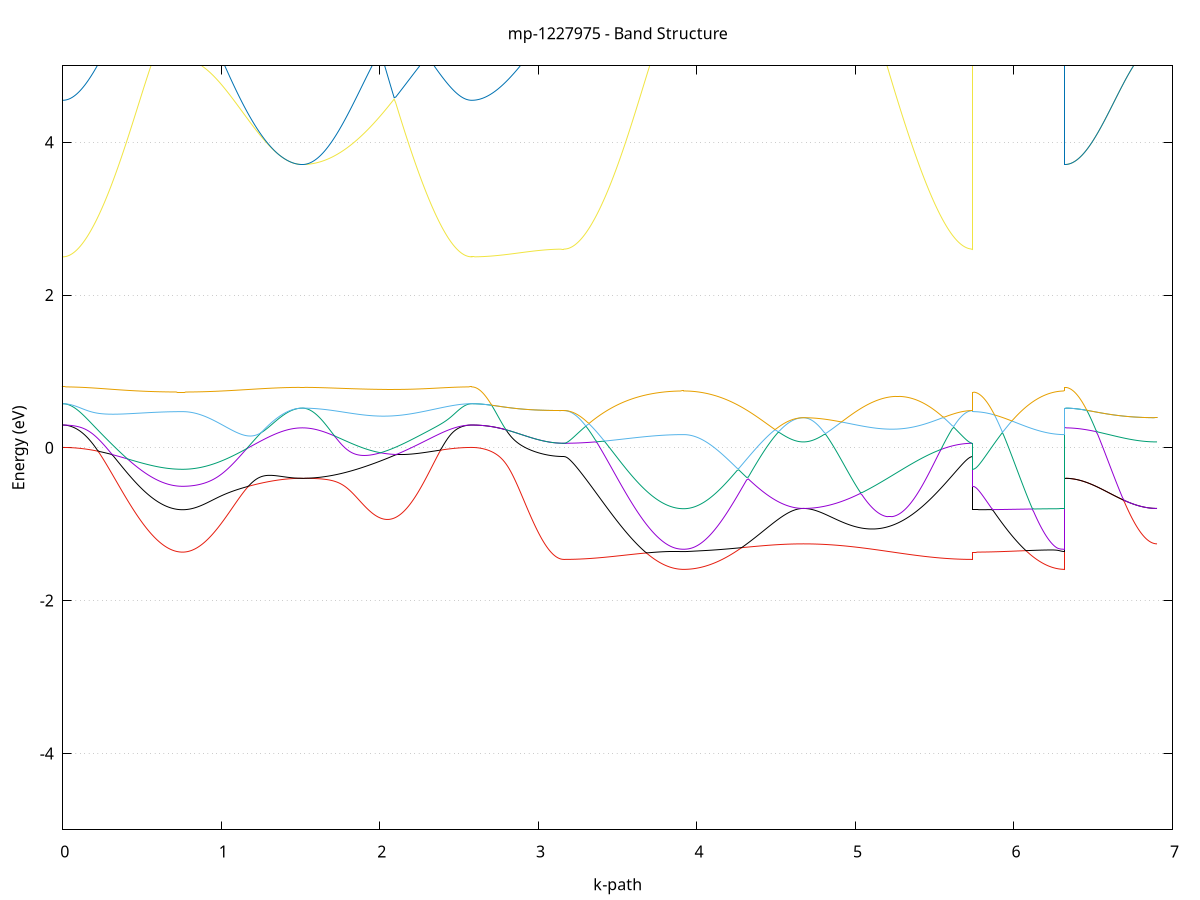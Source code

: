set title 'mp-1227975 - Band Structure'
set xlabel 'k-path'
set ylabel 'Energy (eV)'
set grid y
set yrange [-5:5]
set terminal png size 800,600
set output 'mp-1227975_bands_gnuplot.png'
plot '-' using 1:2 with lines notitle, '-' using 1:2 with lines notitle, '-' using 1:2 with lines notitle, '-' using 1:2 with lines notitle, '-' using 1:2 with lines notitle, '-' using 1:2 with lines notitle, '-' using 1:2 with lines notitle, '-' using 1:2 with lines notitle, '-' using 1:2 with lines notitle, '-' using 1:2 with lines notitle, '-' using 1:2 with lines notitle, '-' using 1:2 with lines notitle, '-' using 1:2 with lines notitle, '-' using 1:2 with lines notitle, '-' using 1:2 with lines notitle, '-' using 1:2 with lines notitle, '-' using 1:2 with lines notitle, '-' using 1:2 with lines notitle, '-' using 1:2 with lines notitle, '-' using 1:2 with lines notitle, '-' using 1:2 with lines notitle, '-' using 1:2 with lines notitle, '-' using 1:2 with lines notitle, '-' using 1:2 with lines notitle, '-' using 1:2 with lines notitle, '-' using 1:2 with lines notitle, '-' using 1:2 with lines notitle, '-' using 1:2 with lines notitle, '-' using 1:2 with lines notitle, '-' using 1:2 with lines notitle, '-' using 1:2 with lines notitle, '-' using 1:2 with lines notitle, '-' using 1:2 with lines notitle, '-' using 1:2 with lines notitle, '-' using 1:2 with lines notitle, '-' using 1:2 with lines notitle, '-' using 1:2 with lines notitle, '-' using 1:2 with lines notitle, '-' using 1:2 with lines notitle, '-' using 1:2 with lines notitle, '-' using 1:2 with lines notitle, '-' using 1:2 with lines notitle, '-' using 1:2 with lines notitle, '-' using 1:2 with lines notitle, '-' using 1:2 with lines notitle, '-' using 1:2 with lines notitle, '-' using 1:2 with lines notitle, '-' using 1:2 with lines notitle, '-' using 1:2 with lines notitle, '-' using 1:2 with lines notitle, '-' using 1:2 with lines notitle, '-' using 1:2 with lines notitle, '-' using 1:2 with lines notitle, '-' using 1:2 with lines notitle, '-' using 1:2 with lines notitle, '-' using 1:2 with lines notitle, '-' using 1:2 with lines notitle, '-' using 1:2 with lines notitle, '-' using 1:2 with lines notitle, '-' using 1:2 with lines notitle, '-' using 1:2 with lines notitle, '-' using 1:2 with lines notitle, '-' using 1:2 with lines notitle, '-' using 1:2 with lines notitle
0.000000 -26.455127
0.009941 -26.455027
0.019882 -26.455027
0.029823 -26.454927
0.039764 -26.454827
0.049705 -26.454627
0.059645 -26.454527
0.069586 -26.454227
0.079527 -26.454027
0.089468 -26.453727
0.099409 -26.453427
0.109350 -26.453027
0.119291 -26.452727
0.129232 -26.452327
0.139173 -26.451827
0.149114 -26.451427
0.159055 -26.450927
0.168995 -26.450427
0.178936 -26.449827
0.188877 -26.449227
0.198818 -26.448727
0.208759 -26.448027
0.218700 -26.447427
0.228641 -26.446727
0.238582 -26.446127
0.248523 -26.445427
0.258464 -26.444727
0.268405 -26.443927
0.278345 -26.443227
0.288286 -26.442427
0.298227 -26.441627
0.308168 -26.440927
0.318109 -26.440127
0.328050 -26.439327
0.337991 -26.438427
0.347932 -26.437627
0.357873 -26.436827
0.367814 -26.436027
0.377755 -26.435227
0.387695 -26.434327
0.397636 -26.433527
0.407577 -26.432727
0.417518 -26.431927
0.427459 -26.431027
0.437400 -26.430227
0.447341 -26.429427
0.457282 -26.428727
0.467223 -26.427927
0.477164 -26.427127
0.487105 -26.426427
0.497045 -26.425627
0.506986 -26.424927
0.516927 -26.424227
0.526868 -26.423527
0.536809 -26.422827
0.546750 -26.422227
0.556691 -26.421627
0.566632 -26.421027
0.576573 -26.420427
0.586514 -26.419827
0.596455 -26.419327
0.606395 -26.418827
0.616336 -26.418427
0.626277 -26.417927
0.636218 -26.417527
0.646159 -26.417127
0.656100 -26.416827
0.666041 -26.416427
0.675982 -26.416227
0.685923 -26.415927
0.695864 -26.415727
0.705805 -26.415527
0.715745 -26.415327
0.725686 -26.415227
0.735627 -26.415127
0.745568 -26.415127
0.755509 -26.415127
0.755509 -26.415127
0.765450 -26.415027
0.775391 -26.415027
0.785332 -26.414927
0.795273 -26.414827
0.805214 -26.414727
0.815155 -26.414527
0.825095 -26.414327
0.835036 -26.414127
0.844977 -26.413827
0.854918 -26.413527
0.864859 -26.413227
0.874800 -26.412827
0.884741 -26.412527
0.894682 -26.412127
0.904623 -26.411627
0.914564 -26.411227
0.924505 -26.410727
0.934445 -26.410227
0.944386 -26.409727
0.954327 -26.409127
0.964268 -26.408627
0.974209 -26.408027
0.984150 -26.407427
0.994091 -26.406727
1.004032 -26.406127
1.013973 -26.405427
1.023914 -26.404727
1.033855 -26.404027
1.043795 -26.403327
1.053736 -26.402627
1.063677 -26.401927
1.073618 -26.401227
1.083559 -26.400427
1.093500 -26.399727
1.103441 -26.398927
1.113382 -26.398127
1.123323 -26.397427
1.133264 -26.396627
1.143205 -26.395827
1.153145 -26.395127
1.163086 -26.394327
1.173027 -26.393627
1.182968 -26.392827
1.192909 -26.392127
1.202850 -26.391327
1.212791 -26.390627
1.222732 -26.389927
1.232673 -26.389227
1.242614 -26.388527
1.252555 -26.387827
1.262495 -26.387127
1.272436 -26.386527
1.282377 -26.385827
1.292318 -26.385227
1.302259 -26.384627
1.312200 -26.384027
1.322141 -26.383527
1.332082 -26.382927
1.342023 -26.382427
1.351964 -26.382027
1.361905 -26.381527
1.371845 -26.381127
1.381786 -26.380627
1.391727 -26.380327
1.401668 -26.379927
1.411609 -26.379627
1.421550 -26.379327
1.431491 -26.379027
1.441432 -26.378827
1.451373 -26.378627
1.461314 -26.378427
1.471255 -26.378327
1.481195 -26.378227
1.491136 -26.378127
1.501077 -26.378027
1.511018 -26.378027
1.511018 -26.378027
1.521004 -26.378027
1.530989 -26.378127
1.540975 -26.378227
1.550960 -26.378327
1.560946 -26.378427
1.570931 -26.378627
1.580917 -26.378827
1.590902 -26.379027
1.600888 -26.379327
1.610873 -26.379627
1.620859 -26.379927
1.630844 -26.380327
1.640830 -26.380727
1.650816 -26.381127
1.660801 -26.381627
1.670787 -26.382127
1.680772 -26.382627
1.690758 -26.383127
1.700743 -26.383727
1.710729 -26.384327
1.720714 -26.384927
1.730700 -26.385627
1.740685 -26.386227
1.750671 -26.386927
1.760656 -26.387727
1.770642 -26.388427
1.780627 -26.389227
1.790613 -26.390027
1.800598 -26.390827
1.810584 -26.391727
1.820569 -26.392527
1.830555 -26.393427
1.840541 -26.394327
1.850526 -26.395327
1.860512 -26.396227
1.870497 -26.397227
1.880483 -26.398127
1.890468 -26.399127
1.900454 -26.400227
1.910439 -26.401227
1.920425 -26.402227
1.930410 -26.403327
1.940396 -26.404327
1.950381 -26.405427
1.960367 -26.406527
1.970352 -26.407627
1.980338 -26.408727
1.990323 -26.409827
2.000309 -26.410927
2.010294 -26.412027
2.020280 -26.413127
2.030265 -26.414327
2.040251 -26.415427
2.050237 -26.416527
2.060222 -26.417727
2.070208 -26.418827
2.080193 -26.419927
2.090179 -26.421127
2.100164 -26.422227
2.110150 -26.423327
2.120135 -26.424427
2.130121 -26.425527
2.140106 -26.426627
2.150092 -26.427727
2.160077 -26.428827
2.170063 -26.429927
2.180048 -26.430927
2.190034 -26.432027
2.200019 -26.433027
2.210005 -26.434027
2.219990 -26.435027
2.229976 -26.436027
2.239962 -26.437027
2.249947 -26.438027
2.259933 -26.438927
2.269918 -26.439827
2.279904 -26.440727
2.289889 -26.441627
2.299875 -26.442527
2.309860 -26.443327
2.319846 -26.444127
2.329831 -26.444927
2.339817 -26.445727
2.349802 -26.446427
2.359788 -26.447127
2.369773 -26.447827
2.379759 -26.448427
2.389744 -26.449127
2.399730 -26.449727
2.409715 -26.450227
2.419701 -26.450827
2.429687 -26.451327
2.439672 -26.451827
2.449658 -26.452227
2.459643 -26.452627
2.469629 -26.453027
2.479614 -26.453427
2.489600 -26.453727
2.499585 -26.454027
2.509571 -26.454227
2.519556 -26.454427
2.529542 -26.454627
2.539527 -26.454827
2.549513 -26.454927
2.559498 -26.455027
2.569484 -26.455027
2.579469 -26.455127
2.579469 -26.455127
2.589320 -26.455127
2.599170 -26.455127
2.609020 -26.455027
2.618870 -26.455027
2.628720 -26.455027
2.638571 -26.455027
2.648421 -26.455027
2.658271 -26.454927
2.668121 -26.454927
2.677972 -26.454827
2.687822 -26.454827
2.697672 -26.454827
2.707522 -26.454727
2.717372 -26.454727
2.727223 -26.454627
2.737073 -26.454527
2.746923 -26.454527
2.756773 -26.454427
2.766624 -26.454327
2.776474 -26.454327
2.786324 -26.454227
2.796174 -26.454127
2.806024 -26.454127
2.815875 -26.454027
2.825725 -26.453927
2.835575 -26.453827
2.845425 -26.453727
2.855276 -26.453727
2.865126 -26.453627
2.874976 -26.453527
2.884826 -26.453427
2.894676 -26.453327
2.904527 -26.453227
2.914377 -26.453227
2.924227 -26.453127
2.934077 -26.453027
2.943928 -26.452927
2.953778 -26.452927
2.963628 -26.452827
2.973478 -26.452727
2.983328 -26.452627
2.993179 -26.452627
3.003029 -26.452527
3.012879 -26.452527
3.022729 -26.452427
3.032579 -26.452427
3.042430 -26.452327
3.052280 -26.452327
3.062130 -26.452227
3.071980 -26.452227
3.081831 -26.452127
3.091681 -26.452127
3.101531 -26.452127
3.111381 -26.452127
3.121231 -26.452027
3.131082 -26.452027
3.140932 -26.452027
3.150782 -26.452027
3.160632 -26.452027
3.160632 -26.452027
3.170573 -26.452027
3.180514 -26.451927
3.190455 -26.451827
3.200396 -26.451727
3.210337 -26.451627
3.220278 -26.451427
3.230219 -26.451227
3.240160 -26.450927
3.250101 -26.450627
3.260041 -26.450327
3.269982 -26.450027
3.279923 -26.449627
3.289864 -26.449227
3.299805 -26.448827
3.309746 -26.448327
3.319687 -26.447827
3.329628 -26.447327
3.339569 -26.446827
3.349510 -26.446227
3.359451 -26.445627
3.369391 -26.445027
3.379332 -26.444427
3.389273 -26.443727
3.399214 -26.443027
3.409155 -26.442327
3.419096 -26.441627
3.429037 -26.440927
3.438978 -26.440127
3.448919 -26.439427
3.458860 -26.438627
3.468801 -26.437827
3.478741 -26.437027
3.488682 -26.436227
3.498623 -26.435427
3.508564 -26.434627
3.518505 -26.433827
3.528446 -26.433027
3.538387 -26.432127
3.548328 -26.431327
3.558269 -26.430527
3.568210 -26.429727
3.578151 -26.428927
3.588091 -26.428127
3.598032 -26.427227
3.607973 -26.426427
3.617914 -26.425727
3.627855 -26.424927
3.637796 -26.424127
3.647737 -26.423427
3.657678 -26.422627
3.667619 -26.421927
3.677560 -26.421227
3.687501 -26.420527
3.697441 -26.419927
3.707382 -26.419227
3.717323 -26.418627
3.727264 -26.418027
3.737205 -26.417427
3.747146 -26.416927
3.757087 -26.416427
3.767028 -26.415927
3.776969 -26.415427
3.786910 -26.415027
3.796851 -26.414527
3.806791 -26.414227
3.816732 -26.413827
3.826673 -26.413527
3.836614 -26.413227
3.846555 -26.413027
3.856496 -26.412727
3.866437 -26.412527
3.876378 -26.412427
3.886319 -26.412327
3.896260 -26.412227
3.906201 -26.412127
3.916141 -26.412127
3.916141 -26.412127
3.926082 -26.412127
3.936023 -26.412127
3.945964 -26.412027
3.955905 -26.411927
3.965846 -26.411727
3.975787 -26.411627
3.985728 -26.411427
3.995669 -26.411127
4.005610 -26.410927
4.015551 -26.410627
4.025491 -26.410327
4.035432 -26.409927
4.045373 -26.409527
4.055314 -26.409127
4.065255 -26.408727
4.075196 -26.408227
4.085137 -26.407827
4.095078 -26.407327
4.105019 -26.406727
4.114960 -26.406227
4.124901 -26.405627
4.134841 -26.405027
4.144782 -26.404427
4.154723 -26.403827
4.164664 -26.403227
4.174605 -26.402527
4.184546 -26.401827
4.194487 -26.401127
4.204428 -26.400427
4.214369 -26.399727
4.224310 -26.399027
4.234251 -26.398227
4.244191 -26.397527
4.254132 -26.396827
4.264073 -26.396027
4.274014 -26.395227
4.283955 -26.394527
4.293896 -26.393727
4.303837 -26.393027
4.313778 -26.392227
4.323719 -26.391427
4.333660 -26.390727
4.343601 -26.389927
4.353541 -26.389227
4.363482 -26.388427
4.373423 -26.387727
4.383364 -26.387027
4.393305 -26.386327
4.403246 -26.385627
4.413187 -26.384927
4.423128 -26.384227
4.433069 -26.383627
4.443010 -26.383027
4.452951 -26.382327
4.462891 -26.381727
4.472832 -26.381227
4.482773 -26.380627
4.492714 -26.380127
4.502655 -26.379627
4.512596 -26.379127
4.522537 -26.378627
4.532478 -26.378227
4.542419 -26.377827
4.552360 -26.377427
4.562301 -26.377127
4.572241 -26.376727
4.582182 -26.376427
4.592123 -26.376227
4.602064 -26.375927
4.612005 -26.375727
4.621946 -26.375627
4.631887 -26.375427
4.641828 -26.375327
4.651769 -26.375227
4.661710 -26.375227
4.671651 -26.375227
4.671651 -26.375227
4.681636 -26.375227
4.691622 -26.375227
4.701607 -26.375327
4.711593 -26.375427
4.721578 -26.375627
4.731564 -26.375727
4.741549 -26.375927
4.751535 -26.376227
4.761520 -26.376527
4.771506 -26.376827
4.781491 -26.377127
4.791477 -26.377527
4.801462 -26.377827
4.811448 -26.378327
4.821433 -26.378727
4.831419 -26.379227
4.841404 -26.379727
4.851390 -26.380327
4.861376 -26.380827
4.871361 -26.381427
4.881347 -26.382027
4.891332 -26.382727
4.901318 -26.383427
4.911303 -26.384127
4.921289 -26.384827
4.931274 -26.385527
4.941260 -26.386327
4.951245 -26.387127
4.961231 -26.387927
4.971216 -26.388827
4.981202 -26.389727
4.991187 -26.390527
5.001173 -26.391427
5.011158 -26.392427
5.021144 -26.393327
5.031129 -26.394327
5.041115 -26.395227
5.051100 -26.396227
5.061086 -26.397227
5.071072 -26.398327
5.081057 -26.399327
5.091043 -26.400327
5.101028 -26.401427
5.111014 -26.402527
5.120999 -26.403627
5.130985 -26.404627
5.140970 -26.405727
5.150956 -26.406927
5.160941 -26.408027
5.170927 -26.409127
5.180912 -26.410227
5.190898 -26.411327
5.200883 -26.412527
5.210869 -26.413627
5.220854 -26.414727
5.230840 -26.415827
5.240825 -26.417027
5.250811 -26.418127
5.260797 -26.419227
5.270782 -26.420327
5.280768 -26.421427
5.290753 -26.422527
5.300739 -26.423627
5.310724 -26.424727
5.320710 -26.425827
5.330695 -26.426927
5.340681 -26.427927
5.350666 -26.429027
5.360652 -26.430027
5.370637 -26.431027
5.380623 -26.432027
5.390608 -26.433027
5.400594 -26.434027
5.410579 -26.435027
5.420565 -26.435927
5.430550 -26.436827
5.440536 -26.437727
5.450521 -26.438627
5.460507 -26.439427
5.470493 -26.440327
5.480478 -26.441127
5.490464 -26.441927
5.500449 -26.442627
5.510435 -26.443427
5.520420 -26.444127
5.530406 -26.444727
5.540391 -26.445427
5.550377 -26.446027
5.560362 -26.446627
5.570348 -26.447227
5.580333 -26.447727
5.590319 -26.448227
5.600304 -26.448727
5.610290 -26.449227
5.620275 -26.449627
5.630261 -26.450027
5.640246 -26.450327
5.650232 -26.450627
5.660218 -26.450927
5.670203 -26.451227
5.680189 -26.451427
5.690174 -26.451627
5.700160 -26.451727
5.710145 -26.451827
5.720131 -26.451927
5.730116 -26.452027
5.740102 -26.452027
5.740102 -26.415127
5.749952 -26.415127
5.759802 -26.415127
5.769652 -26.415027
5.779503 -26.415027
5.789353 -26.415027
5.799203 -26.415027
5.809053 -26.415027
5.818903 -26.414927
5.828754 -26.414927
5.838604 -26.414927
5.848454 -26.414827
5.858304 -26.414827
5.868155 -26.414727
5.878005 -26.414727
5.887855 -26.414627
5.897705 -26.414627
5.907555 -26.414527
5.917406 -26.414427
5.927256 -26.414427
5.937106 -26.414327
5.946956 -26.414227
5.956807 -26.414227
5.966657 -26.414127
5.976507 -26.414027
5.986357 -26.413927
5.996207 -26.413927
6.006058 -26.413827
6.015908 -26.413727
6.025758 -26.413627
6.035608 -26.413627
6.045459 -26.413527
6.055309 -26.413427
6.065159 -26.413327
6.075009 -26.413227
6.084859 -26.413227
6.094710 -26.413127
6.104560 -26.413027
6.114410 -26.412927
6.124260 -26.412927
6.134111 -26.412827
6.143961 -26.412727
6.153811 -26.412727
6.163661 -26.412627
6.173511 -26.412627
6.183362 -26.412527
6.193212 -26.412527
6.203062 -26.412427
6.212912 -26.412427
6.222763 -26.412327
6.232613 -26.412327
6.242463 -26.412227
6.252313 -26.412227
6.262163 -26.412227
6.272014 -26.412227
6.281864 -26.412127
6.291714 -26.412127
6.301564 -26.412127
6.311414 -26.412127
6.321265 -26.412127
6.321265 -26.378027
6.331115 -26.378027
6.340965 -26.378027
6.350815 -26.378027
6.360666 -26.378027
6.370516 -26.378027
6.380366 -26.377927
6.390216 -26.377927
6.400066 -26.377927
6.409917 -26.377927
6.419767 -26.377827
6.429617 -26.377827
6.439467 -26.377727
6.449318 -26.377727
6.459168 -26.377627
6.469018 -26.377627
6.478868 -26.377527
6.488718 -26.377527
6.498569 -26.377427
6.508419 -26.377327
6.518269 -26.377327
6.528119 -26.377227
6.537970 -26.377127
6.547820 -26.377127
6.557670 -26.377027
6.567520 -26.376927
6.577370 -26.376927
6.587221 -26.376827
6.597071 -26.376727
6.606921 -26.376627
6.616771 -26.376627
6.626622 -26.376527
6.636472 -26.376427
6.646322 -26.376327
6.656172 -26.376327
6.666022 -26.376227
6.675873 -26.376127
6.685723 -26.376027
6.695573 -26.376027
6.705423 -26.375927
6.715273 -26.375827
6.725124 -26.375827
6.734974 -26.375727
6.744824 -26.375727
6.754674 -26.375627
6.764525 -26.375527
6.774375 -26.375527
6.784225 -26.375427
6.794075 -26.375427
6.803925 -26.375427
6.813776 -26.375327
6.823626 -26.375327
6.833476 -26.375327
6.843326 -26.375227
6.853177 -26.375227
6.863027 -26.375227
6.872877 -26.375227
6.882727 -26.375227
6.892577 -26.375227
6.902428 -26.375227
e
0.000000 -12.043527
0.009941 -12.043527
0.019882 -12.043427
0.029823 -12.043227
0.039764 -12.043127
0.049705 -12.042827
0.059645 -12.042627
0.069586 -12.042227
0.079527 -12.041927
0.089468 -12.041427
0.099409 -12.041027
0.109350 -12.040427
0.119291 -12.039927
0.129232 -12.039327
0.139173 -12.038627
0.149114 -12.037927
0.159055 -12.037127
0.168995 -12.036427
0.178936 -12.035527
0.188877 -12.034727
0.198818 -12.033827
0.208759 -12.032927
0.218700 -12.031927
0.228641 -12.030927
0.238582 -12.029927
0.248523 -12.028827
0.258464 -12.027727
0.268405 -12.026627
0.278345 -12.025527
0.288286 -12.024327
0.298227 -12.023127
0.308168 -12.021927
0.318109 -12.020727
0.328050 -12.019527
0.337991 -12.018327
0.347932 -12.024927
0.357873 -12.042427
0.367814 -12.059727
0.377755 -12.076927
0.387695 -12.093927
0.397636 -12.110827
0.407577 -12.127427
0.417518 -12.143827
0.427459 -12.160027
0.437400 -12.175927
0.447341 -12.191527
0.457282 -12.206827
0.467223 -12.221727
0.477164 -12.236327
0.487105 -12.250527
0.497045 -12.264427
0.506986 -12.277827
0.516927 -12.290927
0.526868 -12.303527
0.536809 -12.315727
0.546750 -12.327427
0.556691 -12.338627
0.566632 -12.349427
0.576573 -12.359727
0.586514 -12.369527
0.596455 -12.378727
0.606395 -12.387527
0.616336 -12.395727
0.626277 -12.403427
0.636218 -12.410627
0.646159 -12.417227
0.656100 -12.423327
0.666041 -12.428727
0.675982 -12.433727
0.685923 -12.438027
0.695864 -12.441827
0.705805 -12.445027
0.715745 -12.447727
0.725686 -12.449727
0.735627 -12.451227
0.745568 -12.452127
0.755509 -12.452427
0.755509 -12.452427
0.765450 -12.452227
0.775391 -12.451827
0.785332 -12.451127
0.795273 -12.450127
0.805214 -12.448927
0.815155 -12.447327
0.825095 -12.445527
0.835036 -12.443527
0.844977 -12.441127
0.854918 -12.438527
0.864859 -12.435627
0.874800 -12.432527
0.884741 -12.429127
0.894682 -12.425427
0.904623 -12.421527
0.914564 -12.417327
0.924505 -12.412927
0.934445 -12.408327
0.944386 -12.403427
0.954327 -12.398327
0.964268 -12.393027
0.974209 -12.387527
0.984150 -12.381727
0.994091 -12.375827
1.004032 -12.369727
1.013973 -12.363327
1.023914 -12.356827
1.033855 -12.350227
1.043795 -12.343327
1.053736 -12.336327
1.063677 -12.329227
1.073618 -12.321927
1.083559 -12.314627
1.093500 -12.307127
1.103441 -12.299527
1.113382 -12.291827
1.123323 -12.284027
1.133264 -12.276127
1.143205 -12.268227
1.153145 -12.260327
1.163086 -12.252327
1.173027 -12.244427
1.182968 -12.236427
1.192909 -12.228427
1.202850 -12.220427
1.212791 -12.212527
1.222732 -12.204727
1.232673 -12.196927
1.242614 -12.189227
1.252555 -12.181627
1.262495 -12.174127
1.272436 -12.166827
1.282377 -12.159627
1.292318 -12.152527
1.302259 -12.145727
1.312200 -12.139027
1.322141 -12.132527
1.332082 -12.126327
1.342023 -12.120327
1.351964 -12.114527
1.361905 -12.109127
1.371845 -12.103927
1.381786 -12.099027
1.391727 -12.094427
1.401668 -12.090127
1.411609 -12.086227
1.421550 -12.082627
1.431491 -12.079327
1.441432 -12.076427
1.451373 -12.073927
1.461314 -12.071827
1.471255 -12.070027
1.481195 -12.068627
1.491136 -12.067627
1.501077 -12.067027
1.511018 -12.066827
1.511018 -12.066827
1.521004 -12.066927
1.530989 -12.067127
1.540975 -12.067527
1.550960 -12.067927
1.560946 -12.068627
1.570931 -12.069327
1.580917 -12.070227
1.590902 -12.071127
1.600888 -12.072227
1.610873 -12.073427
1.620859 -12.074727
1.630844 -12.076027
1.640830 -12.077427
1.650816 -12.078927
1.660801 -12.080427
1.670787 -12.081927
1.680772 -12.083527
1.690758 -12.085027
1.700743 -12.086627
1.710729 -12.088127
1.720714 -12.089627
1.730700 -12.091027
1.740685 -12.092427
1.750671 -12.093627
1.760656 -12.094827
1.770642 -12.095927
1.780627 -12.096827
1.790613 -12.097627
1.800598 -12.098327
1.810584 -12.098827
1.820569 -12.099127
1.830555 -12.099227
1.840541 -12.099227
1.850526 -12.098927
1.860512 -12.098427
1.870497 -12.097627
1.880483 -12.096627
1.890468 -12.095427
1.900454 -12.093927
1.910439 -12.092127
1.920425 -12.090127
1.930410 -12.087727
1.940396 -12.085127
1.950381 -12.082227
1.960367 -12.079027
1.970352 -12.075527
1.980338 -12.071627
1.990323 -12.067527
2.000309 -12.063027
2.010294 -12.058227
2.020280 -12.053127
2.030265 -12.047727
2.040251 -12.042027
2.050237 -12.035927
2.060222 -12.029627
2.070208 -12.022927
2.080193 -12.015927
2.090179 -12.008627
2.100164 -12.001027
2.110150 -11.996227
2.120135 -11.997927
2.130121 -11.999527
2.140106 -12.001127
2.150092 -12.002727
2.160077 -12.004327
2.170063 -12.005927
2.180048 -12.007427
2.190034 -12.009027
2.200019 -12.010527
2.210005 -12.012027
2.219990 -12.013527
2.229976 -12.015027
2.239962 -12.016427
2.249947 -12.017927
2.259933 -12.019227
2.269918 -12.020627
2.279904 -12.022027
2.289889 -12.023327
2.299875 -12.024527
2.309860 -12.025827
2.319846 -12.027027
2.329831 -12.028227
2.339817 -12.029327
2.349802 -12.030427
2.359788 -12.031527
2.369773 -12.032527
2.379759 -12.033527
2.389744 -12.034427
2.399730 -12.035327
2.409715 -12.036227
2.419701 -12.037027
2.429687 -12.037827
2.439672 -12.038527
2.449658 -12.039227
2.459643 -12.039827
2.469629 -12.040427
2.479614 -12.040927
2.489600 -12.041427
2.499585 -12.041827
2.509571 -12.042227
2.519556 -12.042627
2.529542 -12.042827
2.539527 -12.043127
2.549513 -12.043227
2.559498 -12.043427
2.569484 -12.043527
2.579469 -12.043527
2.579469 -12.043527
2.589320 -12.043927
2.599170 -12.045027
2.609020 -12.047027
2.618870 -12.049627
2.628720 -12.053127
2.638571 -12.057227
2.648421 -12.062127
2.658271 -12.067627
2.668121 -12.073827
2.677972 -12.080727
2.687822 -12.088127
2.697672 -12.096027
2.707522 -12.104527
2.717372 -12.113527
2.727223 -12.122927
2.737073 -12.132727
2.746923 -12.142927
2.756773 -12.153427
2.766624 -12.164227
2.776474 -12.175327
2.786324 -12.186527
2.796174 -12.197927
2.806024 -12.209427
2.815875 -12.221127
2.825725 -12.232827
2.835575 -12.244527
2.845425 -12.256227
2.855276 -12.267827
2.865126 -12.279427
2.874976 -12.290927
2.884826 -12.302227
2.894676 -12.313427
2.904527 -12.324327
2.914377 -12.335127
2.924227 -12.345627
2.934077 -12.355827
2.943928 -12.365827
2.953778 -12.375527
2.963628 -12.384827
2.973478 -12.393827
2.983328 -12.402427
2.993179 -12.410627
3.003029 -12.418527
3.012879 -12.425927
3.022729 -12.432927
3.032579 -12.439527
3.042430 -12.445727
3.052280 -12.451427
3.062130 -12.456627
3.071980 -12.461327
3.081831 -12.465627
3.091681 -12.469427
3.101531 -12.472727
3.111381 -12.475527
3.121231 -12.477827
3.131082 -12.479627
3.140932 -12.480827
3.150782 -12.481627
3.160632 -12.481927
3.160632 -12.481927
3.170573 -12.481827
3.180514 -12.481727
3.190455 -12.481627
3.200396 -12.481327
3.210337 -12.481127
3.220278 -12.480727
3.230219 -12.480327
3.240160 -12.479827
3.250101 -12.479327
3.260041 -12.478727
3.269982 -12.478027
3.279923 -12.477327
3.289864 -12.476527
3.299805 -12.475727
3.309746 -12.474827
3.319687 -12.473927
3.329628 -12.472927
3.339569 -12.471827
3.349510 -12.470827
3.359451 -12.469627
3.369391 -12.468427
3.379332 -12.467227
3.389273 -12.466027
3.399214 -12.464727
3.409155 -12.463327
3.419096 -12.461927
3.429037 -12.460527
3.438978 -12.459127
3.448919 -12.457627
3.458860 -12.456227
3.468801 -12.454727
3.478741 -12.453127
3.488682 -12.451627
3.498623 -12.450027
3.508564 -12.448527
3.518505 -12.446927
3.528446 -12.445327
3.538387 -12.443727
3.548328 -12.442127
3.558269 -12.440527
3.568210 -12.438927
3.578151 -12.437327
3.588091 -12.435827
3.598032 -12.434227
3.607973 -12.432727
3.617914 -12.431127
3.627855 -12.429627
3.637796 -12.428227
3.647737 -12.426727
3.657678 -12.425327
3.667619 -12.423927
3.677560 -12.422527
3.687501 -12.421227
3.697441 -12.419927
3.707382 -12.418627
3.717323 -12.417427
3.727264 -12.416327
3.737205 -12.415127
3.747146 -12.414127
3.757087 -12.413027
3.767028 -12.412127
3.776969 -12.411227
3.786910 -12.410327
3.796851 -12.409527
3.806791 -12.408827
3.816732 -12.411827
3.826673 -12.417227
3.836614 -12.422227
3.846555 -12.426527
3.856496 -12.430327
3.866437 -12.433527
3.876378 -12.436127
3.886319 -12.438127
3.896260 -12.439627
3.906201 -12.440527
3.916141 -12.440827
3.916141 -12.440827
3.926082 -12.440627
3.936023 -12.440227
3.945964 -12.439527
3.955905 -12.438527
3.965846 -12.437327
3.975787 -12.435827
3.985728 -12.434027
3.995669 -12.431927
4.005610 -12.429627
4.015551 -12.427027
4.025491 -12.424127
4.035432 -12.420927
4.045373 -12.417627
4.055314 -12.413927
4.065255 -12.410027
4.075196 -12.405927
4.085137 -12.401527
4.095078 -12.396927
4.105019 -12.395427
4.114960 -12.394527
4.124901 -12.393527
4.134841 -12.392427
4.144782 -12.391427
4.154723 -12.390327
4.164664 -12.389227
4.174605 -12.388027
4.184546 -12.386827
4.194487 -12.385627
4.204428 -12.384427
4.214369 -12.383127
4.224310 -12.381927
4.234251 -12.380627
4.244191 -12.379327
4.254132 -12.378027
4.264073 -12.376727
4.274014 -12.375327
4.283955 -12.374027
4.293896 -12.372727
4.303837 -12.371327
4.313778 -12.370027
4.323719 -12.368627
4.333660 -12.367327
4.343601 -12.366027
4.353541 -12.364727
4.363482 -12.363427
4.373423 -12.362127
4.383364 -12.360927
4.393305 -12.359627
4.403246 -12.358427
4.413187 -12.357227
4.423128 -12.356027
4.433069 -12.354927
4.443010 -12.353827
4.452951 -12.352727
4.462891 -12.351627
4.472832 -12.350627
4.482773 -12.349627
4.492714 -12.348727
4.502655 -12.347827
4.512596 -12.346927
4.522537 -12.346127
4.532478 -12.345427
4.542419 -12.344727
4.552360 -12.344027
4.562301 -12.343427
4.572241 -12.342827
4.582182 -12.342327
4.592123 -12.341827
4.602064 -12.341427
4.612005 -12.341027
4.621946 -12.340727
4.631887 -12.340527
4.641828 -12.340327
4.651769 -12.340127
4.661710 -12.340027
4.671651 -12.340027
4.671651 -12.340027
4.681636 -12.340027
4.691622 -12.340127
4.701607 -12.340327
4.711593 -12.340527
4.721578 -12.340727
4.731564 -12.341027
4.741549 -12.341427
4.751535 -12.341827
4.761520 -12.342327
4.771506 -12.342827
4.781491 -12.343427
4.791477 -12.344127
4.801462 -12.344827
4.811448 -12.345527
4.821433 -12.346327
4.831419 -12.347227
4.841404 -12.348127
4.851390 -12.349127
4.861376 -12.350127
4.871361 -12.351127
4.881347 -12.352227
4.891332 -12.353427
4.901318 -12.354627
4.911303 -12.355827
4.921289 -12.357127
4.931274 -12.358527
4.941260 -12.359927
4.951245 -12.361327
4.961231 -12.362827
4.971216 -12.364327
4.981202 -12.365927
4.991187 -12.367427
5.001173 -12.369127
5.011158 -12.370727
5.021144 -12.372427
5.031129 -12.374227
5.041115 -12.376027
5.051100 -12.377827
5.061086 -12.379627
5.071072 -12.381427
5.081057 -12.383327
5.091043 -12.385227
5.101028 -12.387227
5.111014 -12.389127
5.120999 -12.391127
5.130985 -12.393127
5.140970 -12.395127
5.150956 -12.397127
5.160941 -12.399227
5.170927 -12.401227
5.180912 -12.403327
5.190898 -12.405427
5.200883 -12.407427
5.210869 -12.409527
5.220854 -12.411627
5.230840 -12.413727
5.240825 -12.415827
5.250811 -12.417927
5.260797 -12.420027
5.270782 -12.422027
5.280768 -12.424127
5.290753 -12.426227
5.300739 -12.428227
5.310724 -12.430327
5.320710 -12.432327
5.330695 -12.434327
5.340681 -12.436327
5.350666 -12.438227
5.360652 -12.440227
5.370637 -12.442127
5.380623 -12.444027
5.390608 -12.445827
5.400594 -12.447727
5.410579 -12.449527
5.420565 -12.451227
5.430550 -12.453027
5.440536 -12.454727
5.450521 -12.456327
5.460507 -12.457927
5.470493 -12.459527
5.480478 -12.461027
5.490464 -12.462527
5.500449 -12.464027
5.510435 -12.465427
5.520420 -12.466727
5.530406 -12.468027
5.540391 -12.469327
5.550377 -12.470427
5.560362 -12.471627
5.570348 -12.472727
5.580333 -12.473727
5.590319 -12.474727
5.600304 -12.475627
5.610290 -12.476427
5.620275 -12.477227
5.630261 -12.478027
5.640246 -12.478627
5.650232 -12.479227
5.660218 -12.479827
5.670203 -12.480327
5.680189 -12.480727
5.690174 -12.481027
5.700160 -12.481327
5.710145 -12.481627
5.720131 -12.481727
5.730116 -12.481827
5.740102 -12.481927
5.740102 -12.452427
5.749952 -12.452327
5.759802 -12.452327
5.769652 -12.452327
5.779503 -12.452227
5.789353 -12.452227
5.799203 -12.452127
5.809053 -12.452027
5.818903 -12.451827
5.828754 -12.451727
5.838604 -12.451627
5.848454 -12.451427
5.858304 -12.451227
5.868155 -12.451027
5.878005 -12.450827
5.887855 -12.450627
5.897705 -12.450427
5.907555 -12.450127
5.917406 -12.449927
5.927256 -12.449627
5.937106 -12.449427
5.946956 -12.449127
5.956807 -12.448827
5.966657 -12.448527
5.976507 -12.448227
5.986357 -12.448027
5.996207 -12.447627
6.006058 -12.447327
6.015908 -12.447027
6.025758 -12.446727
6.035608 -12.446427
6.045459 -12.446127
6.055309 -12.445827
6.065159 -12.445527
6.075009 -12.445227
6.084859 -12.444927
6.094710 -12.444627
6.104560 -12.444327
6.114410 -12.444027
6.124260 -12.443827
6.134111 -12.443527
6.143961 -12.443227
6.153811 -12.443027
6.163661 -12.442827
6.173511 -12.442527
6.183362 -12.442327
6.193212 -12.442127
6.203062 -12.441927
6.212912 -12.441727
6.222763 -12.441627
6.232613 -12.441427
6.242463 -12.441327
6.252313 -12.441227
6.262163 -12.441127
6.272014 -12.441027
6.281864 -12.440927
6.291714 -12.440827
6.301564 -12.440827
6.311414 -12.440827
6.321265 -12.440827
6.321265 -12.066827
6.331115 -12.066827
6.340965 -12.066827
6.350815 -12.066827
6.360666 -12.066727
6.370516 -12.066727
6.380366 -12.066627
6.390216 -12.066527
6.400066 -12.066427
6.409917 -12.066327
6.419767 -12.066127
6.429617 -12.066027
6.439467 -12.065827
6.449318 -12.065727
6.459168 -12.065527
6.469018 -12.065327
6.478868 -12.065127
6.488718 -12.064927
6.498569 -12.064727
6.508419 -12.064527
6.518269 -12.064227
6.528119 -12.064027
6.537970 -12.074227
6.547820 -12.084927
6.557670 -12.095727
6.567520 -12.106627
6.577370 -12.117527
6.587221 -12.128327
6.597071 -12.139227
6.606921 -12.150027
6.616771 -12.160727
6.626622 -12.171327
6.636472 -12.181727
6.646322 -12.191927
6.656172 -12.202027
6.666022 -12.211927
6.675873 -12.221527
6.685723 -12.230827
6.695573 -12.239927
6.705423 -12.248627
6.715273 -12.257127
6.725124 -12.265227
6.734974 -12.272927
6.744824 -12.280327
6.754674 -12.287327
6.764525 -12.293927
6.774375 -12.300127
6.784225 -12.305927
6.794075 -12.311227
6.803925 -12.316227
6.813776 -12.320727
6.823626 -12.324727
6.833476 -12.328327
6.843326 -12.331427
6.853177 -12.334027
6.863027 -12.336227
6.872877 -12.337827
6.882727 -12.339127
6.892577 -12.339827
6.902428 -12.340027
e
0.000000 -11.601827
0.009941 -11.602327
0.019882 -11.603727
0.029823 -11.606127
0.039764 -11.609427
0.049705 -11.613627
0.059645 -11.618827
0.069586 -11.624827
0.079527 -11.631727
0.089468 -11.639427
0.099409 -11.647927
0.109350 -11.657327
0.119291 -11.667327
0.129232 -11.678227
0.139173 -11.689727
0.149114 -11.701827
0.159055 -11.714627
0.168995 -11.727927
0.178936 -11.741827
0.188877 -11.756227
0.198818 -11.771127
0.208759 -11.786427
0.218700 -11.802127
0.228641 -11.818127
0.238582 -11.834527
0.248523 -11.851127
0.258464 -11.868027
0.268405 -11.885027
0.278345 -11.902327
0.288286 -11.919727
0.298227 -11.937127
0.308168 -11.954727
0.318109 -11.972327
0.328050 -11.989927
0.337991 -12.007427
0.347932 -12.017027
0.357873 -12.015827
0.367814 -12.014527
0.377755 -12.013327
0.387695 -12.012027
0.397636 -12.010827
0.407577 -12.009527
0.417518 -12.008327
0.427459 -12.007027
0.437400 -12.005827
0.447341 -12.004627
0.457282 -12.003427
0.467223 -12.002227
0.477164 -12.001027
0.487105 -11.999927
0.497045 -11.998827
0.506986 -11.997727
0.516927 -11.996627
0.526868 -11.995527
0.536809 -11.994527
0.546750 -11.993527
0.556691 -11.992627
0.566632 -11.991727
0.576573 -11.990827
0.586514 -11.989927
0.596455 -11.989127
0.606395 -11.988427
0.616336 -11.987727
0.626277 -11.987027
0.636218 -11.986427
0.646159 -11.985827
0.656100 -11.985227
0.666041 -11.984727
0.675982 -11.984327
0.685923 -11.983927
0.695864 -11.983627
0.705805 -11.983327
0.715745 -11.983127
0.725686 -11.982927
0.735627 -11.982727
0.745568 -11.982727
0.755509 -11.982627
0.755509 -11.982627
0.765450 -11.982627
0.775391 -11.982627
0.785332 -11.982427
0.795273 -11.982327
0.805214 -11.982127
0.815155 -11.981927
0.825095 -11.981627
0.835036 -11.981327
0.844977 -11.980927
0.854918 -11.980527
0.864859 -11.980127
0.874800 -11.979627
0.884741 -11.979127
0.894682 -11.978627
0.904623 -11.978027
0.914564 -11.977427
0.924505 -11.976727
0.934445 -11.976027
0.944386 -11.975327
0.954327 -11.974627
0.964268 -11.973827
0.974209 -11.973027
0.984150 -11.972227
0.994091 -11.971327
1.004032 -11.970427
1.013973 -11.969527
1.023914 -11.968627
1.033855 -11.967627
1.043795 -11.966727
1.053736 -11.965727
1.063677 -11.964727
1.073618 -11.963727
1.083559 -11.962727
1.093500 -11.961727
1.103441 -11.960627
1.113382 -11.959627
1.123323 -11.958627
1.133264 -11.957527
1.143205 -11.956527
1.153145 -11.955427
1.163086 -11.954427
1.173027 -11.953427
1.182968 -11.952327
1.192909 -11.951327
1.202850 -11.950327
1.212791 -11.949327
1.222732 -11.948327
1.232673 -11.947427
1.242614 -11.946427
1.252555 -11.945527
1.262495 -11.944627
1.272436 -11.947127
1.282377 -11.956227
1.292318 -11.965127
1.302259 -11.973727
1.312200 -11.982027
1.322141 -11.989927
1.332082 -11.997527
1.342023 -12.004827
1.351964 -12.011627
1.361905 -12.018227
1.371845 -12.024327
1.381786 -12.030027
1.391727 -12.035427
1.401668 -12.040427
1.411609 -12.044927
1.421550 -12.049027
1.431491 -12.052727
1.441432 -12.056027
1.451373 -12.058927
1.461314 -12.061327
1.471255 -12.063327
1.481195 -12.064827
1.491136 -12.065927
1.501077 -12.066627
1.511018 -12.066827
1.511018 -12.066827
1.521004 -12.066727
1.530989 -12.066527
1.540975 -12.066027
1.550960 -12.065327
1.560946 -12.064527
1.570931 -12.063427
1.580917 -12.062227
1.590902 -12.060827
1.600888 -12.059227
1.610873 -12.057527
1.620859 -12.055527
1.630844 -12.053427
1.640830 -12.051127
1.650816 -12.048627
1.660801 -12.045927
1.670787 -12.043127
1.680772 -12.040027
1.690758 -12.036927
1.700743 -12.033527
1.710729 -12.030027
1.720714 -12.026327
1.730700 -12.022527
1.740685 -12.018527
1.750671 -12.014427
1.760656 -12.010127
1.770642 -12.005627
1.780627 -12.001127
1.790613 -11.996327
1.800598 -11.991527
1.810584 -11.986527
1.820569 -11.981327
1.830555 -11.976127
1.840541 -11.970727
1.850526 -11.965227
1.860512 -11.959627
1.870497 -11.958727
1.880483 -11.960127
1.890468 -11.961527
1.900454 -11.962927
1.910439 -11.964427
1.920425 -11.965927
1.930410 -11.967427
1.940396 -11.968927
1.950381 -11.970427
1.960367 -11.972027
1.970352 -11.973527
1.980338 -11.975127
1.990323 -11.976727
2.000309 -11.978327
2.010294 -11.979927
2.020280 -11.981527
2.030265 -11.983127
2.040251 -11.984827
2.050237 -11.986427
2.060222 -11.988027
2.070208 -11.989727
2.080193 -11.991327
2.090179 -11.993027
2.100164 -11.994627
2.110150 -11.993227
2.120135 -11.985027
2.130121 -11.976627
2.140106 -11.967927
2.150092 -11.958927
2.160077 -11.949727
2.170063 -11.940327
2.180048 -11.930627
2.190034 -11.920727
2.200019 -11.910627
2.210005 -11.900427
2.219990 -11.889927
2.229976 -11.879427
2.239962 -11.868727
2.249947 -11.857827
2.259933 -11.846927
2.269918 -11.835927
2.279904 -11.824927
2.289889 -11.813827
2.299875 -11.802727
2.309860 -11.791727
2.319846 -11.780727
2.329831 -11.769727
2.339817 -11.758927
2.349802 -11.748227
2.359788 -11.737627
2.369773 -11.727227
2.379759 -11.717027
2.389744 -11.707127
2.399730 -11.697527
2.409715 -11.688127
2.419701 -11.679127
2.429687 -11.670527
2.439672 -11.662227
2.449658 -11.654427
2.459643 -11.647027
2.469629 -11.640127
2.479614 -11.633727
2.489600 -11.627827
2.499585 -11.622527
2.509571 -11.617727
2.519556 -11.613627
2.529542 -11.610027
2.539527 -11.607127
2.549513 -11.604827
2.559498 -11.603227
2.569484 -11.602227
2.579469 -11.601827
2.579469 -11.601827
2.589320 -11.601827
2.599170 -11.601827
2.609020 -11.601827
2.618870 -11.601827
2.628720 -11.601727
2.638571 -11.601627
2.648421 -11.601627
2.658271 -11.601527
2.668121 -11.601427
2.677972 -11.601327
2.687822 -11.601227
2.697672 -11.601127
2.707522 -11.601027
2.717372 -11.600827
2.727223 -11.600727
2.737073 -11.600527
2.746923 -11.600427
2.756773 -11.600227
2.766624 -11.600127
2.776474 -11.599927
2.786324 -11.599727
2.796174 -11.599527
2.806024 -11.599327
2.815875 -11.599127
2.825725 -11.598927
2.835575 -11.598827
2.845425 -11.598627
2.855276 -11.598427
2.865126 -11.598127
2.874976 -11.597927
2.884826 -11.597727
2.894676 -11.597527
2.904527 -11.597327
2.914377 -11.597127
2.924227 -11.597027
2.934077 -11.596827
2.943928 -11.596627
2.953778 -11.596427
2.963628 -11.596227
2.973478 -11.596027
2.983328 -11.595927
2.993179 -11.595727
3.003029 -11.595527
3.012879 -11.595427
3.022729 -11.595327
3.032579 -11.595127
3.042430 -11.595027
3.052280 -11.594927
3.062130 -11.594827
3.071980 -11.594727
3.081831 -11.594627
3.091681 -11.594527
3.101531 -11.594427
3.111381 -11.594427
3.121231 -11.594327
3.131082 -11.594327
3.140932 -11.594327
3.150782 -11.594327
3.160632 -11.594327
3.160632 -11.594327
3.170573 -11.594727
3.180514 -11.596127
3.190455 -11.598527
3.200396 -11.601827
3.210337 -11.605927
3.220278 -11.611027
3.230219 -11.617027
3.240160 -11.623827
3.250101 -11.631527
3.260041 -11.640027
3.269982 -11.649327
3.279923 -11.659327
3.289864 -11.670027
3.299805 -11.681427
3.309746 -11.693527
3.319687 -11.706227
3.329628 -11.719527
3.339569 -11.733327
3.349510 -11.747627
3.359451 -11.762427
3.369391 -11.777627
3.379332 -11.793227
3.389273 -11.809127
3.399214 -11.825427
3.409155 -11.841927
3.419096 -11.858727
3.429037 -11.875627
3.438978 -11.892827
3.448919 -11.910127
3.458860 -11.927527
3.468801 -11.944927
3.478741 -11.962527
3.488682 -11.980027
3.498623 -11.997427
3.508564 -12.014927
3.518505 -12.032227
3.528446 -12.049527
3.538387 -12.066627
3.548328 -12.083627
3.558269 -12.100427
3.568210 -12.116927
3.578151 -12.133327
3.588091 -12.149427
3.598032 -12.165227
3.607973 -12.180727
3.617914 -12.196027
3.627855 -12.210927
3.637796 -12.225427
3.647737 -12.239627
3.657678 -12.253427
3.667619 -12.266827
3.677560 -12.279827
3.687501 -12.292427
3.697441 -12.304527
3.707382 -12.316227
3.717323 -12.327427
3.727264 -12.338127
3.737205 -12.348427
3.747146 -12.358127
3.757087 -12.367427
3.767028 -12.376127
3.776969 -12.384327
3.786910 -12.392027
3.796851 -12.399127
3.806791 -12.405727
3.816732 -12.408127
3.826673 -12.407527
3.836614 -12.406927
3.846555 -12.406427
3.856496 -12.406027
3.866437 -12.405627
3.876378 -12.405327
3.886319 -12.405127
3.896260 -12.404927
3.906201 -12.404827
3.916141 -12.404827
3.916141 -12.404827
3.926082 -12.404827
3.936023 -12.404727
3.945964 -12.404527
3.955905 -12.404327
3.965846 -12.404127
3.975787 -12.403827
3.985728 -12.403527
3.995669 -12.403027
4.005610 -12.402627
4.015551 -12.402127
4.025491 -12.401527
4.035432 -12.400927
4.045373 -12.400327
4.055314 -12.399627
4.065255 -12.398827
4.075196 -12.398027
4.085137 -12.397227
4.095078 -12.396327
4.105019 -12.392027
4.114960 -12.386927
4.124901 -12.381627
4.134841 -12.376127
4.144782 -12.370427
4.154723 -12.364527
4.164664 -12.358427
4.174605 -12.352127
4.184546 -12.345627
4.194487 -12.338927
4.204428 -12.332127
4.214369 -12.325127
4.224310 -12.318027
4.234251 -12.310827
4.244191 -12.303427
4.254132 -12.296027
4.264073 -12.288427
4.274014 -12.280727
4.283955 -12.273027
4.293896 -12.265227
4.303837 -12.257327
4.313778 -12.249427
4.323719 -12.241427
4.333660 -12.233527
4.343601 -12.225527
4.353541 -12.217627
4.363482 -12.209727
4.373423 -12.201827
4.383364 -12.194027
4.393305 -12.186227
4.403246 -12.178527
4.413187 -12.171027
4.423128 -12.163527
4.433069 -12.156227
4.443010 -12.149027
4.452951 -12.142027
4.462891 -12.135227
4.472832 -12.128527
4.482773 -12.122127
4.492714 -12.115927
4.502655 -12.109927
4.512596 -12.104227
4.522537 -12.098727
4.532478 -12.093527
4.542419 -12.088727
4.552360 -12.084127
4.562301 -12.079827
4.572241 -12.075927
4.582182 -12.072327
4.592123 -12.069127
4.602064 -12.066227
4.612005 -12.063727
4.621946 -12.061627
4.631887 -12.059827
4.641828 -12.058427
4.651769 -12.057527
4.661710 -12.056927
4.671651 -12.056727
4.671651 -12.056727
4.681636 -12.056727
4.691622 -12.056927
4.701607 -12.057327
4.711593 -12.057827
4.721578 -12.058427
4.731564 -12.059127
4.741549 -12.060027
4.751535 -12.060927
4.761520 -12.062027
4.771506 -12.063227
4.781491 -12.064527
4.791477 -12.065827
4.801462 -12.067227
4.811448 -12.068627
4.821433 -12.070127
4.831419 -12.071727
4.841404 -12.073227
4.851390 -12.074727
4.861376 -12.076327
4.871361 -12.077827
4.881347 -12.079327
4.891332 -12.080727
4.901318 -12.082027
4.911303 -12.083327
4.921289 -12.084527
4.931274 -12.085527
4.941260 -12.086527
4.951245 -12.087327
4.961231 -12.087927
4.971216 -12.088427
4.981202 -12.088727
4.991187 -12.088827
5.001173 -12.088827
5.011158 -12.088527
5.021144 -12.088027
5.031129 -12.087227
5.041115 -12.086227
5.051100 -12.085027
5.061086 -12.083527
5.071072 -12.081727
5.081057 -12.079727
5.091043 -12.077327
5.101028 -12.074727
5.111014 -12.071827
5.120999 -12.068627
5.130985 -12.065127
5.140970 -12.061227
5.150956 -12.057127
5.160941 -12.052727
5.170927 -12.047927
5.180912 -12.042827
5.190898 -12.037427
5.200883 -12.031727
5.210869 -12.025727
5.220854 -12.019327
5.230840 -12.012727
5.240825 -12.005727
5.250811 -11.998527
5.260797 -11.990927
5.270782 -11.983127
5.280768 -11.975027
5.290753 -11.966627
5.300739 -11.957927
5.310724 -11.949027
5.320710 -11.939827
5.330695 -11.930427
5.340681 -11.920827
5.350666 -11.911027
5.360652 -11.900927
5.370637 -11.890727
5.380623 -11.880427
5.390608 -11.869827
5.400594 -11.859227
5.410579 -11.848427
5.420565 -11.837627
5.430550 -11.826627
5.440536 -11.815627
5.450521 -11.804627
5.460507 -11.793627
5.470493 -11.782627
5.480478 -11.771727
5.490464 -11.760827
5.500449 -11.750127
5.510435 -11.739427
5.520420 -11.728927
5.530406 -11.718627
5.540391 -11.708527
5.550377 -11.698727
5.560362 -11.689127
5.570348 -11.679827
5.580333 -11.670927
5.590319 -11.662327
5.600304 -11.654127
5.610290 -11.646327
5.620275 -11.639027
5.630261 -11.632227
5.640246 -11.625827
5.650232 -11.620027
5.660218 -11.614727
5.670203 -11.610027
5.680189 -11.605927
5.690174 -11.602427
5.700160 -11.599527
5.710145 -11.597227
5.720131 -11.595627
5.730116 -11.594627
5.740102 -11.594327
5.740102 -11.982627
5.749952 -11.983027
5.759802 -11.984127
5.769652 -11.986027
5.779503 -11.988527
5.789353 -11.991827
5.799203 -11.995827
5.809053 -12.000427
5.818903 -12.005727
5.828754 -12.011627
5.838604 -12.018127
5.848454 -12.025227
5.858304 -12.032827
5.868155 -12.040927
5.878005 -12.049527
5.887855 -12.058527
5.897705 -12.067927
5.907555 -12.077727
5.917406 -12.087727
5.927256 -12.098127
5.937106 -12.108727
5.946956 -12.119527
5.956807 -12.130427
5.966657 -12.141527
5.976507 -12.152727
5.986357 -12.164027
5.996207 -12.175227
6.006058 -12.186527
6.015908 -12.197727
6.025758 -12.208927
6.035608 -12.219927
6.045459 -12.230927
6.055309 -12.241727
6.065159 -12.252227
6.075009 -12.262627
6.084859 -12.272827
6.094710 -12.282727
6.104560 -12.292327
6.114410 -12.301727
6.124260 -12.310727
6.134111 -12.319427
6.143961 -12.327727
6.153811 -12.335727
6.163661 -12.343327
6.173511 -12.350527
6.183362 -12.357327
6.193212 -12.363727
6.203062 -12.369727
6.212912 -12.375227
6.222763 -12.380327
6.232613 -12.384927
6.242463 -12.389027
6.252313 -12.392727
6.262163 -12.395927
6.272014 -12.398627
6.281864 -12.400827
6.291714 -12.402527
6.301564 -12.403827
6.311414 -12.404527
6.321265 -12.404827
6.321265 -12.066827
6.331115 -12.066827
6.340965 -12.066827
6.350815 -12.066827
6.360666 -12.066727
6.370516 -12.066727
6.380366 -12.066627
6.390216 -12.066527
6.400066 -12.066427
6.409917 -12.066327
6.419767 -12.066127
6.429617 -12.066027
6.439467 -12.065827
6.449318 -12.065727
6.459168 -12.065527
6.469018 -12.065327
6.478868 -12.065127
6.488718 -12.064927
6.498569 -12.064727
6.508419 -12.064527
6.518269 -12.064227
6.528119 -12.064027
6.537970 -12.063727
6.547820 -12.063527
6.557670 -12.063227
6.567520 -12.063027
6.577370 -12.062727
6.587221 -12.062427
6.597071 -12.062227
6.606921 -12.061927
6.616771 -12.061627
6.626622 -12.061427
6.636472 -12.061127
6.646322 -12.060827
6.656172 -12.060627
6.666022 -12.060327
6.675873 -12.060027
6.685723 -12.059827
6.695573 -12.059527
6.705423 -12.059327
6.715273 -12.059127
6.725124 -12.058827
6.734974 -12.058627
6.744824 -12.058427
6.754674 -12.058227
6.764525 -12.058027
6.774375 -12.057827
6.784225 -12.057727
6.794075 -12.057527
6.803925 -12.057427
6.813776 -12.057227
6.823626 -12.057127
6.833476 -12.057027
6.843326 -12.056927
6.853177 -12.056827
6.863027 -12.056827
6.872877 -12.056727
6.882727 -12.056727
6.892577 -12.056727
6.902428 -12.056727
e
0.000000 -11.601827
0.009941 -11.601827
0.019882 -11.601727
0.029823 -11.601527
0.039764 -11.601227
0.049705 -11.600827
0.059645 -11.600327
0.069586 -11.599827
0.079527 -11.599127
0.089468 -11.598427
0.099409 -11.597627
0.109350 -11.596827
0.119291 -11.595827
0.129232 -11.594827
0.139173 -11.593727
0.149114 -11.592527
0.159055 -11.591327
0.168995 -11.590027
0.178936 -11.588627
0.188877 -11.587227
0.198818 -11.585727
0.208759 -11.584127
0.218700 -11.582527
0.228641 -11.580927
0.238582 -11.579127
0.248523 -11.577427
0.258464 -11.575527
0.268405 -11.573727
0.278345 -11.571827
0.288286 -11.569927
0.298227 -11.567927
0.308168 -11.565927
0.318109 -11.563927
0.328050 -11.561827
0.337991 -11.559727
0.347932 -11.557727
0.357873 -11.555627
0.367814 -11.553527
0.377755 -11.551327
0.387695 -11.549227
0.397636 -11.547127
0.407577 -11.545027
0.417518 -11.542927
0.427459 -11.540827
0.437400 -11.538727
0.447341 -11.536727
0.457282 -11.534627
0.467223 -11.532627
0.477164 -11.530727
0.487105 -11.528727
0.497045 -11.526827
0.506986 -11.524927
0.516927 -11.523127
0.526868 -11.521427
0.536809 -11.519627
0.546750 -11.518027
0.556691 -11.516327
0.566632 -11.514827
0.576573 -11.513327
0.586514 -11.511927
0.596455 -11.510527
0.606395 -11.509227
0.616336 -11.508027
0.626277 -11.506827
0.636218 -11.505827
0.646159 -11.504827
0.656100 -11.503827
0.666041 -11.503027
0.675982 -11.502327
0.685923 -11.501627
0.695864 -11.501027
0.705805 -11.500527
0.715745 -11.500127
0.725686 -11.499827
0.735627 -11.499627
0.745568 -11.499527
0.755509 -11.499427
0.755509 -11.499427
0.765450 -11.499727
0.775391 -11.500527
0.785332 -11.501827
0.795273 -11.503727
0.805214 -11.506127
0.815155 -11.509027
0.825095 -11.512427
0.835036 -11.516327
0.844977 -11.520727
0.854918 -11.525627
0.864859 -11.531027
0.874800 -11.536827
0.884741 -11.543127
0.894682 -11.549827
0.904623 -11.557027
0.914564 -11.564527
0.924505 -11.572527
0.934445 -11.580827
0.944386 -11.589527
0.954327 -11.598527
0.964268 -11.607827
0.974209 -11.617427
0.984150 -11.627427
0.994091 -11.637527
1.004032 -11.648027
1.013973 -11.658627
1.023914 -11.669527
1.033855 -11.680527
1.043795 -11.691727
1.053736 -11.703027
1.063677 -11.714527
1.073618 -11.726027
1.083559 -11.737627
1.093500 -11.749327
1.103441 -11.761027
1.113382 -11.772827
1.123323 -11.784527
1.133264 -11.796227
1.143205 -11.807827
1.153145 -11.819427
1.163086 -11.830927
1.173027 -11.842427
1.182968 -11.853727
1.192909 -11.864827
1.202850 -11.875827
1.212791 -11.886627
1.222732 -11.897327
1.232673 -11.907727
1.242614 -11.917927
1.252555 -11.927927
1.262495 -11.937627
1.272436 -11.943727
1.282377 -11.942827
1.292318 -11.942027
1.302259 -11.941127
1.312200 -11.940427
1.322141 -11.939627
1.332082 -11.938927
1.342023 -11.938227
1.351964 -11.937527
1.361905 -11.936927
1.371845 -11.936327
1.381786 -11.935727
1.391727 -11.935227
1.401668 -11.934727
1.411609 -11.934327
1.421550 -11.933927
1.431491 -11.933527
1.441432 -11.933227
1.451373 -11.932927
1.461314 -11.932727
1.471255 -11.932527
1.481195 -11.932327
1.491136 -11.932227
1.501077 -11.932127
1.511018 -11.932127
1.511018 -11.932127
1.521004 -11.932127
1.530989 -11.932227
1.540975 -11.932327
1.550960 -11.932527
1.560946 -11.932727
1.570931 -11.932927
1.580917 -11.933227
1.590902 -11.933527
1.600888 -11.933927
1.610873 -11.934327
1.620859 -11.934827
1.630844 -11.935327
1.640830 -11.935827
1.650816 -11.936427
1.660801 -11.937027
1.670787 -11.937727
1.680772 -11.938427
1.690758 -11.939127
1.700743 -11.939927
1.710729 -11.940827
1.720714 -11.941627
1.730700 -11.942527
1.740685 -11.943527
1.750671 -11.944427
1.760656 -11.945427
1.770642 -11.946527
1.780627 -11.947627
1.790613 -11.948727
1.800598 -11.949827
1.810584 -11.951027
1.820569 -11.952227
1.830555 -11.953527
1.840541 -11.954727
1.850526 -11.956027
1.860512 -11.957427
1.870497 -11.953927
1.880483 -11.948127
1.890468 -11.942227
1.900454 -11.936227
1.910439 -11.930127
1.920425 -11.923927
1.930410 -11.917627
1.940396 -11.911327
1.950381 -11.904927
1.960367 -11.898427
1.970352 -11.891927
1.980338 -11.885327
1.990323 -11.878727
2.000309 -11.872027
2.010294 -11.865227
2.020280 -11.858527
2.030265 -11.851727
2.040251 -11.844927
2.050237 -11.838127
2.060222 -11.831327
2.070208 -11.824427
2.080193 -11.817627
2.090179 -11.810827
2.100164 -11.804027
2.110150 -11.797227
2.120135 -11.790427
2.130121 -11.783727
2.140106 -11.777027
2.150092 -11.770427
2.160077 -11.763827
2.170063 -11.757327
2.180048 -11.750827
2.190034 -11.744427
2.200019 -11.738027
2.210005 -11.731827
2.219990 -11.725627
2.229976 -11.719527
2.239962 -11.713627
2.249947 -11.707727
2.259933 -11.701927
2.269918 -11.696327
2.279904 -11.690727
2.289889 -11.685327
2.299875 -11.680027
2.309860 -11.674927
2.319846 -11.669927
2.329831 -11.665027
2.339817 -11.660327
2.349802 -11.655827
2.359788 -11.651427
2.369773 -11.647127
2.379759 -11.643127
2.389744 -11.639227
2.399730 -11.635527
2.409715 -11.631927
2.419701 -11.628627
2.429687 -11.625427
2.439672 -11.622427
2.449658 -11.619627
2.459643 -11.617027
2.469629 -11.614627
2.479614 -11.612427
2.489600 -11.610427
2.499585 -11.608627
2.509571 -11.607027
2.519556 -11.605727
2.529542 -11.604527
2.539527 -11.603527
2.549513 -11.602827
2.559498 -11.602327
2.569484 -11.601927
2.579469 -11.601827
2.579469 -11.601827
2.589320 -11.601827
2.599170 -11.601827
2.609020 -11.601827
2.618870 -11.601827
2.628720 -11.601727
2.638571 -11.601627
2.648421 -11.601627
2.658271 -11.601527
2.668121 -11.601427
2.677972 -11.601327
2.687822 -11.601227
2.697672 -11.601127
2.707522 -11.601027
2.717372 -11.600827
2.727223 -11.600727
2.737073 -11.600527
2.746923 -11.600427
2.756773 -11.600227
2.766624 -11.600127
2.776474 -11.599927
2.786324 -11.599727
2.796174 -11.599527
2.806024 -11.599327
2.815875 -11.599127
2.825725 -11.598927
2.835575 -11.598827
2.845425 -11.598627
2.855276 -11.598427
2.865126 -11.598127
2.874976 -11.597927
2.884826 -11.597727
2.894676 -11.597527
2.904527 -11.597327
2.914377 -11.597127
2.924227 -11.597027
2.934077 -11.596827
2.943928 -11.596627
2.953778 -11.596427
2.963628 -11.596227
2.973478 -11.596027
2.983328 -11.595927
2.993179 -11.595727
3.003029 -11.595527
3.012879 -11.595427
3.022729 -11.595327
3.032579 -11.595127
3.042430 -11.595027
3.052280 -11.594927
3.062130 -11.594827
3.071980 -11.594727
3.081831 -11.594627
3.091681 -11.594527
3.101531 -11.594427
3.111381 -11.594427
3.121231 -11.594327
3.131082 -11.594327
3.140932 -11.594327
3.150782 -11.594327
3.160632 -11.594327
3.160632 -11.594327
3.170573 -11.594227
3.180514 -11.594127
3.190455 -11.593927
3.200396 -11.593627
3.210337 -11.593227
3.220278 -11.592727
3.230219 -11.592227
3.240160 -11.591627
3.250101 -11.590927
3.260041 -11.590127
3.269982 -11.589227
3.279923 -11.588327
3.289864 -11.587227
3.299805 -11.586127
3.309746 -11.585027
3.319687 -11.583727
3.329628 -11.582427
3.339569 -11.581127
3.349510 -11.579627
3.359451 -11.578227
3.369391 -11.576627
3.379332 -11.575027
3.389273 -11.573327
3.399214 -11.571627
3.409155 -11.569927
3.419096 -11.568027
3.429037 -11.566227
3.438978 -11.564327
3.448919 -11.562427
3.458860 -11.560427
3.468801 -11.558427
3.478741 -11.556427
3.488682 -11.554427
3.498623 -11.552327
3.508564 -11.550227
3.518505 -11.548127
3.528446 -11.546027
3.538387 -11.543927
3.548328 -11.541827
3.558269 -11.539727
3.568210 -11.537627
3.578151 -11.535527
3.588091 -11.533427
3.598032 -11.531327
3.607973 -11.529327
3.617914 -11.527327
3.627855 -11.525327
3.637796 -11.523327
3.647737 -11.521427
3.657678 -11.519527
3.667619 -11.517627
3.677560 -11.515827
3.687501 -11.514027
3.697441 -11.512327
3.707382 -11.510627
3.717323 -11.509027
3.727264 -11.507527
3.737205 -11.506027
3.747146 -11.504527
3.757087 -11.503227
3.767028 -11.501927
3.776969 -11.500727
3.786910 -11.499527
3.796851 -11.498527
3.806791 -11.497527
3.816732 -11.496627
3.826673 -11.495727
3.836614 -11.495027
3.846555 -11.494327
3.856496 -11.493827
3.866437 -11.493327
3.876378 -11.492927
3.886319 -11.492627
3.896260 -11.492327
3.906201 -11.492227
3.916141 -11.492227
3.916141 -11.492227
3.926082 -11.492427
3.936023 -11.493227
3.945964 -11.494527
3.955905 -11.496427
3.965846 -11.498727
3.975787 -11.501627
3.985728 -11.505027
3.995669 -11.508927
4.005610 -11.513327
4.015551 -11.518227
4.025491 -11.523527
4.035432 -11.529327
4.045373 -11.535627
4.055314 -11.542227
4.065255 -11.549327
4.075196 -11.556827
4.085137 -11.564727
4.095078 -11.573027
4.105019 -11.581627
4.114960 -11.590627
4.124901 -11.599927
4.134841 -11.609527
4.144782 -11.619327
4.154723 -11.629427
4.164664 -11.639827
4.174605 -11.650427
4.184546 -11.661227
4.194487 -11.672227
4.204428 -11.683327
4.214369 -11.694627
4.224310 -11.705927
4.234251 -11.717427
4.244191 -11.729027
4.254132 -11.740627
4.264073 -11.752327
4.274014 -11.763927
4.283955 -11.775627
4.293896 -11.787227
4.303837 -11.798827
4.313778 -11.810427
4.323719 -11.821827
4.333660 -11.833227
4.343601 -11.844427
4.353541 -11.855527
4.363482 -11.866527
4.373423 -11.877227
4.383364 -11.887827
4.393305 -11.898227
4.403246 -11.908427
4.413187 -11.918327
4.423128 -11.928027
4.433069 -11.937427
4.443010 -11.946527
4.452951 -11.955427
4.462891 -11.963927
4.472832 -11.972227
4.482773 -11.980127
4.492714 -11.987627
4.502655 -11.994927
4.512596 -12.001727
4.522537 -12.008227
4.532478 -12.014327
4.542419 -12.020027
4.552360 -12.025427
4.562301 -12.030327
4.572241 -12.034827
4.582182 -12.038927
4.592123 -12.042627
4.602064 -12.045927
4.612005 -12.048727
4.621946 -12.051227
4.631887 -12.053127
4.641828 -12.054727
4.651769 -12.055827
4.661710 -12.056427
4.671651 -12.056727
4.671651 -12.056727
4.681636 -12.056627
4.691622 -12.056327
4.701607 -12.055827
4.711593 -12.055227
4.721578 -12.054327
4.731564 -12.053327
4.741549 -12.052127
4.751535 -12.050727
4.761520 -12.049127
4.771506 -12.047327
4.781491 -12.045427
4.791477 -12.043327
4.801462 -12.041027
4.811448 -12.038527
4.821433 -12.035827
4.831419 -12.033027
4.841404 -12.030027
4.851390 -12.026927
4.861376 -12.023527
4.871361 -12.020027
4.881347 -12.016427
4.891332 -12.012627
4.901318 -12.008627
4.911303 -12.004527
4.921289 -12.000227
4.931274 -11.995827
4.941260 -11.991227
4.951245 -11.986527
4.961231 -11.981727
4.971216 -11.976727
4.981202 -11.971627
4.991187 -11.966427
5.001173 -11.961127
5.011158 -11.955627
5.021144 -11.950027
5.031129 -11.944427
5.041115 -11.938627
5.051100 -11.932727
5.061086 -11.926727
5.071072 -11.920727
5.081057 -11.914527
5.091043 -11.908327
5.101028 -11.902027
5.111014 -11.895627
5.120999 -11.889127
5.130985 -11.882627
5.140970 -11.876127
5.150956 -11.869527
5.160941 -11.862827
5.170927 -11.856227
5.180912 -11.849427
5.190898 -11.842727
5.200883 -11.835927
5.210869 -11.829227
5.220854 -11.822427
5.230840 -11.815627
5.240825 -11.808827
5.250811 -11.802027
5.260797 -11.795227
5.270782 -11.788527
5.280768 -11.781827
5.290753 -11.775127
5.300739 -11.768427
5.310724 -11.761827
5.320710 -11.755327
5.330695 -11.748827
5.340681 -11.742327
5.350666 -11.736027
5.360652 -11.729727
5.370637 -11.723527
5.380623 -11.717327
5.390608 -11.711327
5.400594 -11.705327
5.410579 -11.699527
5.420565 -11.693827
5.430550 -11.688127
5.440536 -11.682627
5.450521 -11.677327
5.460507 -11.672027
5.470493 -11.666927
5.480478 -11.661927
5.490464 -11.657127
5.500449 -11.652427
5.510435 -11.647927
5.520420 -11.643527
5.530406 -11.639327
5.540391 -11.635227
5.550377 -11.631427
5.560362 -11.627727
5.570348 -11.624227
5.580333 -11.620827
5.590319 -11.617727
5.600304 -11.614727
5.610290 -11.611927
5.620275 -11.609327
5.630261 -11.607027
5.640246 -11.604827
5.650232 -11.602827
5.660218 -11.601027
5.670203 -11.599427
5.680189 -11.598127
5.690174 -11.596927
5.700160 -11.595927
5.710145 -11.595227
5.720131 -11.594727
5.730116 -11.594427
5.740102 -11.594327
5.740102 -11.499427
5.749952 -11.499427
5.759802 -11.499427
5.769652 -11.499427
5.779503 -11.499327
5.789353 -11.499327
5.799203 -11.499227
5.809053 -11.499227
5.818903 -11.499127
5.828754 -11.499027
5.838604 -11.498927
5.848454 -11.498827
5.858304 -11.498727
5.868155 -11.498627
5.878005 -11.498527
5.887855 -11.498327
5.897705 -11.498227
5.907555 -11.498027
5.917406 -11.497927
5.927256 -11.497727
5.937106 -11.497527
5.946956 -11.497427
5.956807 -11.497227
5.966657 -11.497027
5.976507 -11.496827
5.986357 -11.496727
5.996207 -11.496527
6.006058 -11.496327
6.015908 -11.496127
6.025758 -11.495927
6.035608 -11.495727
6.045459 -11.495527
6.055309 -11.495327
6.065159 -11.495127
6.075009 -11.494927
6.084859 -11.494727
6.094710 -11.494627
6.104560 -11.494427
6.114410 -11.494227
6.124260 -11.494027
6.134111 -11.493927
6.143961 -11.493727
6.153811 -11.493527
6.163661 -11.493427
6.173511 -11.493327
6.183362 -11.493127
6.193212 -11.493027
6.203062 -11.492927
6.212912 -11.492827
6.222763 -11.492727
6.232613 -11.492627
6.242463 -11.492527
6.252313 -11.492427
6.262163 -11.492327
6.272014 -11.492327
6.281864 -11.492227
6.291714 -11.492227
6.301564 -11.492227
6.311414 -11.492227
6.321265 -11.492227
6.321265 -11.932127
6.331115 -11.932527
6.340965 -11.933527
6.350815 -11.935327
6.360666 -11.937827
6.370516 -11.940927
6.380366 -11.944727
6.390216 -11.949127
6.400066 -11.954227
6.409917 -11.959927
6.419767 -11.966127
6.429617 -11.972927
6.439467 -11.980227
6.449318 -11.988027
6.459168 -11.996327
6.469018 -12.004927
6.478868 -12.014027
6.488718 -12.023427
6.498569 -12.033127
6.508419 -12.043027
6.518269 -12.053227
6.528119 -12.063627
6.537970 -12.063727
6.547820 -12.063527
6.557670 -12.063227
6.567520 -12.063027
6.577370 -12.062727
6.587221 -12.062427
6.597071 -12.062227
6.606921 -12.061927
6.616771 -12.061627
6.626622 -12.061427
6.636472 -12.061127
6.646322 -12.060827
6.656172 -12.060627
6.666022 -12.060327
6.675873 -12.060027
6.685723 -12.059827
6.695573 -12.059527
6.705423 -12.059327
6.715273 -12.059127
6.725124 -12.058827
6.734974 -12.058627
6.744824 -12.058427
6.754674 -12.058227
6.764525 -12.058027
6.774375 -12.057827
6.784225 -12.057727
6.794075 -12.057527
6.803925 -12.057427
6.813776 -12.057227
6.823626 -12.057127
6.833476 -12.057027
6.843326 -12.056927
6.853177 -12.056827
6.863027 -12.056827
6.872877 -12.056727
6.882727 -12.056727
6.892577 -12.056727
6.902428 -12.056727
e
0.000000 -8.860227
0.009941 -8.860027
0.019882 -8.859627
0.029823 -8.858827
0.039764 -8.857827
0.049705 -8.856527
0.059645 -8.855027
0.069586 -8.853227
0.079527 -8.851227
0.089468 -8.849027
0.099409 -8.846727
0.109350 -8.844127
0.119291 -8.841427
0.129232 -8.838627
0.139173 -8.835727
0.149114 -8.832727
0.159055 -8.829727
0.168995 -8.826527
0.178936 -8.823327
0.188877 -8.820127
0.198818 -8.816927
0.208759 -8.813627
0.218700 -8.810427
0.228641 -8.807127
0.238582 -8.803827
0.248523 -8.800527
0.258464 -8.797227
0.268405 -8.794027
0.278345 -8.790727
0.288286 -8.787527
0.298227 -8.784227
0.308168 -8.781027
0.318109 -8.777827
0.328050 -8.774727
0.337991 -8.771527
0.347932 -8.768427
0.357873 -8.765327
0.367814 -8.762227
0.377755 -8.759227
0.387695 -8.756227
0.397636 -8.753227
0.407577 -8.750327
0.417518 -8.747427
0.427459 -8.744527
0.437400 -8.741727
0.447341 -8.739027
0.457282 -8.736327
0.467223 -8.733627
0.477164 -8.731027
0.487105 -8.728527
0.497045 -8.726027
0.506986 -8.723627
0.516927 -8.721227
0.526868 -8.718927
0.536809 -8.716727
0.546750 -8.714627
0.556691 -8.712527
0.566632 -8.710627
0.576573 -8.708727
0.586514 -8.706927
0.596455 -8.705127
0.606395 -8.703527
0.616336 -8.702027
0.626277 -8.700527
0.636218 -8.699227
0.646159 -8.698027
0.656100 -8.696827
0.666041 -8.695827
0.675982 -8.694927
0.685923 -8.694027
0.695864 -8.693327
0.705805 -8.692727
0.715745 -8.692227
0.725686 -8.691827
0.735627 -8.691527
0.745568 -8.691427
0.755509 -8.691327
0.755509 -8.691327
0.765450 -8.691327
0.775391 -8.691127
0.785332 -8.690927
0.795273 -8.690627
0.805214 -8.690227
0.815155 -8.689727
0.825095 -8.689127
0.835036 -8.688527
0.844977 -8.687727
0.854918 -8.686927
0.864859 -8.686027
0.874800 -8.685027
0.884741 -8.683927
0.894682 -8.682827
0.904623 -8.681527
0.914564 -8.680227
0.924505 -8.678927
0.934445 -8.677427
0.944386 -8.675927
0.954327 -8.674327
0.964268 -8.672727
0.974209 -8.671027
0.984150 -8.669327
0.994091 -8.667527
1.004032 -8.665627
1.013973 -8.663727
1.023914 -8.661827
1.033855 -8.659827
1.043795 -8.657827
1.053736 -8.655727
1.063677 -8.653627
1.073618 -8.651527
1.083559 -8.649427
1.093500 -8.647227
1.103441 -8.645027
1.113382 -8.642827
1.123323 -8.640627
1.133264 -8.638427
1.143205 -8.636227
1.153145 -8.634027
1.163086 -8.631827
1.173027 -8.629627
1.182968 -8.627527
1.192909 -8.625327
1.202850 -8.623227
1.212791 -8.621027
1.222732 -8.619027
1.232673 -8.616927
1.242614 -8.614927
1.252555 -8.612927
1.262495 -8.611027
1.272436 -8.609127
1.282377 -8.607227
1.292318 -8.605427
1.302259 -8.603727
1.312200 -8.602027
1.322141 -8.600427
1.332082 -8.598827
1.342023 -8.597427
1.351964 -8.595927
1.361905 -8.594627
1.371845 -8.593327
1.381786 -8.592127
1.391727 -8.591027
1.401668 -8.590027
1.411609 -8.589027
1.421550 -8.588227
1.431491 -8.587427
1.441432 -8.586727
1.451373 -8.586127
1.461314 -8.585627
1.471255 -8.585227
1.481195 -8.584927
1.491136 -8.584627
1.501077 -8.584527
1.511018 -8.584427
1.511018 -8.584427
1.521004 -8.584527
1.530989 -8.584627
1.540975 -8.584927
1.550960 -8.585227
1.560946 -8.585627
1.570931 -8.586127
1.580917 -8.586827
1.590902 -8.587527
1.600888 -8.588327
1.610873 -8.589127
1.620859 -8.590127
1.630844 -8.591227
1.640830 -8.592427
1.650816 -8.593627
1.660801 -8.595027
1.670787 -8.596427
1.680772 -8.597927
1.690758 -8.599527
1.700743 -8.601227
1.710729 -8.603027
1.720714 -8.604827
1.730700 -8.606727
1.740685 -8.608827
1.750671 -8.610827
1.760656 -8.613027
1.770642 -8.615227
1.780627 -8.617627
1.790613 -8.619927
1.800598 -8.622427
1.810584 -8.624927
1.820569 -8.627527
1.830555 -8.630127
1.840541 -8.632827
1.850526 -8.635627
1.860512 -8.638427
1.870497 -8.641327
1.880483 -8.644227
1.890468 -8.647227
1.900454 -8.650327
1.910439 -8.653327
1.920425 -8.656527
1.930410 -8.659627
1.940396 -8.662927
1.950381 -8.666127
1.960367 -8.669427
1.970352 -8.672727
1.980338 -8.676127
1.990323 -8.679527
2.000309 -8.682927
2.010294 -8.686327
2.020280 -8.689827
2.030265 -8.693227
2.040251 -8.696727
2.050237 -8.700327
2.060222 -8.703827
2.070208 -8.707327
2.080193 -8.710927
2.090179 -8.714527
2.100164 -8.718027
2.110150 -8.721627
2.120135 -8.725227
2.130121 -8.728827
2.140106 -8.732427
2.150092 -8.736027
2.160077 -8.739527
2.170063 -8.743127
2.180048 -8.746727
2.190034 -8.750327
2.200019 -8.753827
2.210005 -8.757427
2.219990 -8.760927
2.229976 -8.764527
2.239962 -8.768027
2.249947 -8.771527
2.259933 -8.775127
2.269918 -8.778627
2.279904 -8.782127
2.289889 -8.785627
2.299875 -8.789027
2.309860 -8.792527
2.319846 -8.796027
2.329831 -8.799427
2.339817 -8.802827
2.349802 -8.806227
2.359788 -8.809627
2.369773 -8.813027
2.379759 -8.816427
2.389744 -8.819727
2.399730 -8.823027
2.409715 -8.826227
2.419701 -8.829427
2.429687 -8.832527
2.439672 -8.835527
2.449658 -8.838427
2.459643 -8.841327
2.469629 -8.844027
2.479614 -8.846527
2.489600 -8.848927
2.499585 -8.851227
2.509571 -8.853227
2.519556 -8.855027
2.529542 -8.856527
2.539527 -8.857827
2.549513 -8.858827
2.559498 -8.859627
2.569484 -8.860027
2.579469 -8.860227
2.579469 -8.860227
2.589320 -8.859427
2.599170 -8.857127
2.609020 -8.853327
2.618870 -8.848127
2.628720 -8.841427
2.638571 -8.833227
2.648421 -8.823827
2.658271 -8.813027
2.668121 -8.801127
2.677972 -8.788227
2.687822 -8.774227
2.697672 -8.759527
2.707522 -8.744127
2.717372 -8.728327
2.727223 -8.712227
2.737073 -8.696227
2.746923 -8.680627
2.756773 -8.665627
2.766624 -8.651527
2.776474 -8.638627
2.786324 -8.626927
2.796174 -8.616627
2.806024 -8.607527
2.815875 -8.599727
2.825725 -8.593027
2.835575 -8.587227
2.845425 -8.582327
2.855276 -8.578027
2.865126 -8.574227
2.874976 -8.571027
2.884826 -8.568127
2.894676 -8.565627
2.904527 -8.563427
2.914377 -8.561427
2.924227 -8.559627
2.934077 -8.558027
2.943928 -8.556527
2.953778 -8.555227
2.963628 -8.554027
2.973478 -8.552927
2.983328 -8.551927
2.993179 -8.551027
3.003029 -8.550127
3.012879 -8.549427
3.022729 -8.548727
3.032579 -8.548127
3.042430 -8.547527
3.052280 -8.547027
3.062130 -8.546527
3.071980 -8.546127
3.081831 -8.545727
3.091681 -8.545427
3.101531 -8.545127
3.111381 -8.544927
3.121231 -8.544727
3.131082 -8.544627
3.140932 -8.544527
3.150782 -8.544427
3.160632 -8.544427
3.160632 -8.544427
3.170573 -8.543927
3.180514 -8.542227
3.190455 -8.539627
3.200396 -8.535827
3.210337 -8.531127
3.220278 -8.525227
3.230219 -8.518427
3.240160 -8.510627
3.250101 -8.501827
3.260041 -8.492127
3.269982 -8.481527
3.279923 -8.470027
3.289864 -8.457627
3.299805 -8.444427
3.309746 -8.430527
3.319687 -8.415827
3.329628 -8.400427
3.339569 -8.384427
3.349510 -8.367727
3.359451 -8.350527
3.369391 -8.332727
3.379332 -8.314327
3.389273 -8.295627
3.399214 -8.276427
3.409155 -8.256827
3.419096 -8.236927
3.429037 -8.216627
3.438978 -8.196127
3.448919 -8.175327
3.458860 -8.154427
3.468801 -8.133327
3.478741 -8.112027
3.488682 -8.090727
3.498623 -8.069327
3.508564 -8.047927
3.518505 -8.026527
3.528446 -8.005127
3.538387 -7.983927
3.548328 -7.962727
3.558269 -7.941727
3.568210 -7.920827
3.578151 -7.900127
3.588091 -7.879727
3.598032 -7.859527
3.607973 -7.839627
3.617914 -7.820027
3.627855 -7.800827
3.637796 -7.781927
3.647737 -7.763427
3.657678 -7.745427
3.667619 -7.727727
3.677560 -7.710627
3.687501 -7.693927
3.697441 -7.677827
3.707382 -7.662227
3.717323 -7.647127
3.727264 -7.632727
3.737205 -7.618827
3.747146 -7.605627
3.757087 -7.593027
3.767028 -7.581127
3.776969 -7.569927
3.786910 -7.559327
3.796851 -7.549527
3.806791 -7.540427
3.816732 -7.532027
3.826673 -7.524427
3.836614 -7.517627
3.846555 -7.511527
3.856496 -7.506327
3.866437 -7.501827
3.876378 -7.498127
3.886319 -7.495327
3.896260 -7.493227
3.906201 -7.492027
3.916141 -7.491627
3.916141 -7.491627
3.926082 -7.492127
3.936023 -7.493427
3.945964 -7.495727
3.955905 -7.498927
3.965846 -7.503127
3.975787 -7.508127
3.985728 -7.514027
3.995669 -7.520827
4.005610 -7.528427
4.015551 -7.536927
4.025491 -7.546227
4.035432 -7.556327
4.045373 -7.567227
4.055314 -7.578827
4.065255 -7.591227
4.075196 -7.604427
4.085137 -7.618227
4.095078 -7.632627
4.105019 -7.647727
4.114960 -7.663527
4.124901 -7.679727
4.134841 -7.696627
4.144782 -7.713927
4.154723 -7.731827
4.164664 -7.750127
4.174605 -7.768827
4.184546 -7.787827
4.194487 -7.807327
4.204428 -7.827027
4.214369 -7.847127
4.224310 -7.867427
4.234251 -7.887927
4.244191 -7.908627
4.254132 -7.929427
4.264073 -7.950427
4.274014 -7.971427
4.283955 -7.992527
4.293896 -8.013527
4.303837 -8.034627
4.313778 -8.055627
4.323719 -8.076527
4.333660 -8.097327
4.343601 -8.117927
4.353541 -8.138427
4.363482 -8.158627
4.373423 -8.178627
4.383364 -8.198227
4.393305 -8.217627
4.403246 -8.236627
4.413187 -8.255227
4.423128 -8.273527
4.433069 -8.291227
4.443010 -8.308527
4.452951 -8.325327
4.462891 -8.341627
4.472832 -8.357327
4.482773 -8.372527
4.492714 -8.387027
4.502655 -8.400927
4.512596 -8.414227
4.522537 -8.426727
4.532478 -8.438627
4.542419 -8.449827
4.552360 -8.460227
4.562301 -8.469827
4.572241 -8.478727
4.582182 -8.486827
4.592123 -8.494027
4.602064 -8.500527
4.612005 -8.506127
4.621946 -8.510827
4.631887 -8.514827
4.641828 -8.517827
4.651769 -8.520027
4.661710 -8.521327
4.671651 -8.521727
4.671651 -8.521727
4.681636 -8.521327
4.691622 -8.520027
4.701607 -8.517827
4.711593 -8.514727
4.721578 -8.510827
4.731564 -8.506027
4.741549 -8.500427
4.751535 -8.493927
4.761520 -8.486727
4.771506 -8.478727
4.781491 -8.469927
4.791477 -8.460427
4.801462 -8.450127
4.811448 -8.439227
4.821433 -8.427727
4.831419 -8.415527
4.841404 -8.402827
4.851390 -8.389527
4.861376 -8.375827
4.871361 -8.361627
4.881347 -8.346927
4.891332 -8.331927
4.901318 -8.316627
4.911303 -8.301027
4.921289 -8.285127
4.931274 -8.269127
4.941260 -8.252927
4.951245 -8.236727
4.961231 -8.220427
4.971216 -8.204127
4.981202 -8.187927
4.991187 -8.171927
5.001173 -8.156027
5.011158 -8.140427
5.021144 -8.125027
5.031129 -8.110027
5.041115 -8.095427
5.051100 -8.081327
5.061086 -8.067727
5.071072 -8.054627
5.081057 -8.042127
5.091043 -8.030227
5.101028 -8.019127
5.111014 -8.008727
5.120999 -7.999127
5.130985 -7.990327
5.140970 -7.982327
5.150956 -7.975327
5.160941 -7.969227
5.170927 -7.964027
5.180912 -7.959927
5.190898 -7.956727
5.200883 -7.954527
5.210869 -7.953427
5.220854 -7.953327
5.230840 -7.954327
5.240825 -7.956227
5.250811 -7.959327
5.260797 -7.963327
5.270782 -7.968427
5.280768 -7.974527
5.290753 -7.981627
5.300739 -7.989627
5.310724 -7.998527
5.320710 -8.008427
5.330695 -8.019127
5.340681 -8.030627
5.350666 -8.042927
5.360652 -8.055927
5.370637 -8.069627
5.380623 -8.084027
5.390608 -8.099027
5.400594 -8.114427
5.410579 -8.130427
5.420565 -8.146827
5.430550 -8.163527
5.440536 -8.180627
5.450521 -8.197927
5.460507 -8.215427
5.470493 -8.233027
5.480478 -8.250627
5.490464 -8.268327
5.500449 -8.285927
5.510435 -8.303327
5.520420 -8.320627
5.530406 -8.337627
5.540391 -8.354327
5.550377 -8.370727
5.560362 -8.386627
5.570348 -8.402027
5.580333 -8.416927
5.590319 -8.431227
5.600304 -8.444927
5.610290 -8.457827
5.620275 -8.470027
5.630261 -8.481427
5.640246 -8.492027
5.650232 -8.501727
5.660218 -8.510427
5.670203 -8.518327
5.680189 -8.525127
5.690174 -8.531027
5.700160 -8.535827
5.710145 -8.539527
5.720131 -8.542227
5.730116 -8.543827
5.740102 -8.544427
5.740102 -8.691327
5.749952 -8.690527
5.759802 -8.688027
5.769652 -8.683827
5.779503 -8.678027
5.789353 -8.670627
5.799203 -8.661627
5.809053 -8.651027
5.818903 -8.638927
5.828754 -8.625227
5.838604 -8.610127
5.848454 -8.593627
5.858304 -8.575727
5.868155 -8.556427
5.878005 -8.535927
5.887855 -8.514227
5.897705 -8.491427
5.907555 -8.467427
5.917406 -8.442427
5.927256 -8.416427
5.937106 -8.389527
5.946956 -8.361827
5.956807 -8.333427
5.966657 -8.304227
5.976507 -8.274527
5.986357 -8.244227
5.996207 -8.213427
6.006058 -8.182227
6.015908 -8.150727
6.025758 -8.119027
6.035608 -8.087127
6.045459 -8.055227
6.055309 -8.023327
6.065159 -7.991427
6.075009 -7.959727
6.084859 -7.928327
6.094710 -7.897327
6.104560 -7.866727
6.114410 -7.836627
6.124260 -7.807127
6.134111 -7.778327
6.143961 -7.750427
6.153811 -7.723327
6.163661 -7.697127
6.173511 -7.672027
6.183362 -7.648127
6.193212 -7.625427
6.203062 -7.604027
6.212912 -7.584027
6.222763 -7.565427
6.232613 -7.548427
6.242463 -7.532927
6.252313 -7.519227
6.262163 -7.507127
6.272014 -7.496827
6.281864 -7.491727
6.291714 -7.491627
6.301564 -7.491627
6.311414 -7.491627
6.321265 -7.491627
6.321265 -8.584427
6.331115 -8.583627
6.340965 -8.581227
6.350815 -8.577227
6.360666 -8.571527
6.370516 -8.564327
6.380366 -8.555527
6.390216 -8.545227
6.400066 -8.533427
6.409917 -8.531627
6.419767 -8.531527
6.429617 -8.531327
6.439467 -8.531127
6.449318 -8.531027
6.459168 -8.530827
6.469018 -8.530627
6.478868 -8.530427
6.488718 -8.530227
6.498569 -8.530027
6.508419 -8.529727
6.518269 -8.529527
6.528119 -8.529227
6.537970 -8.529027
6.547820 -8.528727
6.557670 -8.528527
6.567520 -8.528227
6.577370 -8.527927
6.587221 -8.527727
6.597071 -8.527427
6.606921 -8.527127
6.616771 -8.526827
6.626622 -8.526627
6.636472 -8.526327
6.646322 -8.526027
6.656172 -8.525727
6.666022 -8.525527
6.675873 -8.525227
6.685723 -8.525027
6.695573 -8.524727
6.705423 -8.524527
6.715273 -8.524227
6.725124 -8.524027
6.734974 -8.523827
6.744824 -8.523527
6.754674 -8.523327
6.764525 -8.523127
6.774375 -8.523027
6.784225 -8.522827
6.794075 -8.522627
6.803925 -8.522527
6.813776 -8.522327
6.823626 -8.522227
6.833476 -8.522127
6.843326 -8.522027
6.853177 -8.521927
6.863027 -8.521927
6.872877 -8.521827
6.882727 -8.521827
6.892577 -8.521727
6.902428 -8.521727
e
0.000000 -8.502027
0.009941 -8.501627
0.019882 -8.500327
0.029823 -8.498127
0.039764 -8.495027
0.049705 -8.491027
0.059645 -8.486227
0.069586 -8.480527
0.079527 -8.473927
0.089468 -8.466527
0.099409 -8.458227
0.109350 -8.449127
0.119291 -8.439227
0.129232 -8.428427
0.139173 -8.416927
0.149114 -8.404627
0.159055 -8.391527
0.168995 -8.377727
0.178936 -8.363227
0.188877 -8.348127
0.198818 -8.332327
0.208759 -8.315927
0.218700 -8.299027
0.228641 -8.281627
0.238582 -8.263727
0.248523 -8.245327
0.258464 -8.226527
0.268405 -8.207427
0.278345 -8.187927
0.288286 -8.168127
0.298227 -8.148127
0.308168 -8.127927
0.318109 -8.107527
0.328050 -8.087027
0.337991 -8.066427
0.347932 -8.045727
0.357873 -8.024927
0.367814 -8.004227
0.377755 -7.983527
0.387695 -7.962927
0.397636 -7.942427
0.407577 -7.922127
0.417518 -7.901927
0.427459 -7.881927
0.437400 -7.862127
0.447341 -7.842627
0.457282 -7.823427
0.467223 -7.804527
0.477164 -7.785927
0.487105 -7.767727
0.497045 -7.750027
0.506986 -7.732627
0.516927 -7.715727
0.526868 -7.699327
0.536809 -7.683427
0.546750 -7.668027
0.556691 -7.653127
0.566632 -7.638827
0.576573 -7.625227
0.586514 -7.612127
0.596455 -7.599627
0.606395 -7.587927
0.616336 -7.576727
0.626277 -7.566327
0.636218 -7.556627
0.646159 -7.547627
0.656100 -7.539327
0.666041 -7.531827
0.675982 -7.525027
0.685923 -7.519027
0.695864 -7.513827
0.705805 -7.509327
0.715745 -7.505727
0.725686 -7.502927
0.735627 -7.500827
0.745568 -7.499627
0.755509 -7.499227
0.755509 -7.499227
0.765450 -7.499727
0.775391 -7.501127
0.785332 -7.503427
0.795273 -7.506627
0.805214 -7.510727
0.815155 -7.515727
0.825095 -7.521727
0.835036 -7.528427
0.844977 -7.536127
0.854918 -7.544627
0.864859 -7.553927
0.874800 -7.564127
0.884741 -7.575027
0.894682 -7.586727
0.904623 -7.599127
0.914564 -7.612327
0.924505 -7.626127
0.934445 -7.640627
0.944386 -7.655727
0.954327 -7.671527
0.964268 -7.687827
0.974209 -7.704727
0.984150 -7.722127
0.994091 -7.740027
1.004032 -7.758327
1.013973 -7.777127
1.023914 -7.796227
1.033855 -7.815727
1.043795 -7.835527
1.053736 -7.855627
1.063677 -7.875927
1.073618 -7.896527
1.083559 -7.917227
1.093500 -7.938127
1.103441 -7.959127
1.113382 -7.980227
1.123323 -8.001327
1.133264 -8.022527
1.143205 -8.043627
1.153145 -8.064727
1.163086 -8.085627
1.173027 -8.106527
1.182968 -8.127227
1.192909 -8.147727
1.202850 -8.167927
1.212791 -8.188027
1.222732 -8.207727
1.232673 -8.227127
1.242614 -8.246227
1.252555 -8.264827
1.262495 -8.283127
1.272436 -8.300927
1.282377 -8.318327
1.292318 -8.335127
1.302259 -8.351527
1.312200 -8.367227
1.322141 -8.382427
1.332082 -8.397027
1.342023 -8.411027
1.351964 -8.424327
1.361905 -8.436927
1.371845 -8.448827
1.381786 -8.460027
1.391727 -8.470427
1.401668 -8.480127
1.411609 -8.489027
1.421550 -8.497127
1.431491 -8.504427
1.441432 -8.510827
1.451373 -8.516527
1.461314 -8.521227
1.471255 -8.525227
1.481195 -8.528227
1.491136 -8.530427
1.501077 -8.531727
1.511018 -8.532227
1.511018 -8.532227
1.521004 -8.531727
1.530989 -8.530427
1.540975 -8.528227
1.550960 -8.525127
1.560946 -8.521227
1.570931 -8.516427
1.580917 -8.510727
1.590902 -8.504227
1.600888 -8.497027
1.610873 -8.488927
1.620859 -8.480127
1.630844 -8.470527
1.640830 -8.460327
1.650816 -8.449327
1.660801 -8.437727
1.670787 -8.425527
1.680772 -8.412727
1.690758 -8.399427
1.700743 -8.385627
1.710729 -8.371327
1.720714 -8.356627
1.730700 -8.341527
1.740685 -8.326127
1.750671 -8.310427
1.760656 -8.294527
1.770642 -8.278327
1.780627 -8.262127
1.790613 -8.245827
1.800598 -8.229427
1.810584 -8.213027
1.820569 -8.196727
1.830555 -8.180627
1.840541 -8.164627
1.850526 -8.148927
1.860512 -8.133427
1.870497 -8.118327
1.880483 -8.103527
1.890468 -8.089327
1.900454 -8.075527
1.910439 -8.062227
1.920425 -8.049627
1.930410 -8.037627
1.940396 -8.026327
1.950381 -8.015727
1.960367 -8.006027
1.970352 -7.997027
1.980338 -7.988927
1.990323 -7.981627
2.000309 -7.975327
2.010294 -7.970027
2.020280 -7.965627
2.030265 -7.962227
2.040251 -7.959827
2.050237 -7.958427
2.060222 -7.958127
2.070208 -7.958727
2.080193 -7.960427
2.090179 -7.963227
2.100164 -7.966927
2.110150 -7.971627
2.120135 -7.977427
2.130121 -7.984127
2.140106 -7.991727
2.150092 -8.000227
2.160077 -8.009627
2.170063 -8.019827
2.180048 -8.030827
2.190034 -8.042627
2.200019 -8.055127
2.210005 -8.068227
2.219990 -8.082027
2.229976 -8.096327
2.239962 -8.111127
2.249947 -8.126327
2.259933 -8.141927
2.269918 -8.157827
2.279904 -8.174027
2.289889 -8.190427
2.299875 -8.206927
2.309860 -8.223427
2.319846 -8.240027
2.329831 -8.256527
2.339817 -8.272927
2.349802 -8.289227
2.359788 -8.305127
2.369773 -8.320827
2.379759 -8.336127
2.389744 -8.351027
2.399730 -8.365427
2.409715 -8.379327
2.419701 -8.392627
2.429687 -8.405327
2.439672 -8.417327
2.449658 -8.428627
2.459643 -8.439327
2.469629 -8.449127
2.479614 -8.458127
2.489600 -8.466427
2.499585 -8.473827
2.509571 -8.480427
2.519556 -8.486127
2.529542 -8.491027
2.539527 -8.494927
2.549513 -8.498027
2.559498 -8.500227
2.569484 -8.501627
2.579469 -8.502027
2.579469 -8.502027
2.589320 -8.501927
2.599170 -8.501627
2.609020 -8.501127
2.618870 -8.500327
2.628720 -8.499327
2.638571 -8.498127
2.648421 -8.496527
2.658271 -8.494627
2.668121 -8.492427
2.677972 -8.489727
2.687822 -8.486527
2.697672 -8.482627
2.707522 -8.478127
2.717372 -8.472727
2.727223 -8.466227
2.737073 -8.458427
2.746923 -8.449227
2.756773 -8.438327
2.766624 -8.425527
2.776474 -8.410727
2.786324 -8.393727
2.796174 -8.374627
2.806024 -8.353527
2.815875 -8.330527
2.825725 -8.305927
2.835575 -8.279827
2.845425 -8.252627
2.855276 -8.224427
2.865126 -8.195327
2.874976 -8.165727
2.884826 -8.135527
2.894676 -8.105127
2.904527 -8.074527
2.914377 -8.043827
2.924227 -8.013227
2.934077 -7.982827
2.943928 -7.952627
2.953778 -7.922927
2.963628 -7.893727
2.973478 -7.865227
2.983328 -7.837327
2.993179 -7.810327
3.003029 -7.784227
3.012879 -7.759127
3.022729 -7.735127
3.032579 -7.712327
3.042430 -7.690827
3.052280 -7.670727
3.062130 -7.652027
3.071980 -7.634927
3.081831 -7.619327
3.091681 -7.605527
3.101531 -7.593327
3.111381 -7.582927
3.121231 -7.574427
3.131082 -7.567727
3.140932 -7.562927
3.150782 -7.560027
3.160632 -7.559027
3.160632 -7.559027
3.170573 -7.559027
3.180514 -7.558927
3.190455 -7.558727
3.200396 -7.558527
3.210337 -7.558227
3.220278 -7.557827
3.230219 -7.557327
3.240160 -7.556827
3.250101 -7.556227
3.260041 -7.555627
3.269982 -7.554827
3.279923 -7.554127
3.289864 -7.553227
3.299805 -7.552327
3.309746 -7.551427
3.319687 -7.550327
3.329628 -7.549327
3.339569 -7.548127
3.349510 -7.546927
3.359451 -7.545727
3.369391 -7.544427
3.379332 -7.543127
3.389273 -7.541727
3.399214 -7.540327
3.409155 -7.538827
3.419096 -7.537327
3.429037 -7.535727
3.438978 -7.534227
3.448919 -7.532627
3.458860 -7.530927
3.468801 -7.529227
3.478741 -7.527627
3.488682 -7.525827
3.498623 -7.524127
3.508564 -7.522427
3.518505 -7.520627
3.528446 -7.518927
3.538387 -7.517127
3.548328 -7.515327
3.558269 -7.513527
3.568210 -7.511827
3.578151 -7.510027
3.588091 -7.508227
3.598032 -7.506527
3.607973 -7.504827
3.617914 -7.503027
3.627855 -7.501327
3.637796 -7.499727
3.647737 -7.498027
3.657678 -7.496427
3.667619 -7.494827
3.677560 -7.493327
3.687501 -7.491827
3.697441 -7.490327
3.707382 -7.488927
3.717323 -7.487527
3.727264 -7.486227
3.737205 -7.484927
3.747146 -7.483727
3.757087 -7.482627
3.767028 -7.481527
3.776969 -7.480427
3.786910 -7.479527
3.796851 -7.478527
3.806791 -7.477727
3.816732 -7.476927
3.826673 -7.476227
3.836614 -7.475627
3.846555 -7.475027
3.856496 -7.474527
3.866437 -7.474127
3.876378 -7.473727
3.886319 -7.473527
3.896260 -7.473327
3.906201 -7.473227
3.916141 -7.473127
3.916141 -7.473127
3.926082 -7.473127
3.936023 -7.473027
3.945964 -7.472827
3.955905 -7.472627
3.965846 -7.472327
3.975787 -7.472027
3.985728 -7.471627
3.995669 -7.471127
4.005610 -7.470627
4.015551 -7.470027
4.025491 -7.469327
4.035432 -7.468627
4.045373 -7.467927
4.055314 -7.467027
4.065255 -7.466227
4.075196 -7.465227
4.085137 -7.464327
4.095078 -7.463227
4.105019 -7.462127
4.114960 -7.461027
4.124901 -7.459927
4.134841 -7.458627
4.144782 -7.457427
4.154723 -7.456127
4.164664 -7.454827
4.174605 -7.453427
4.184546 -7.452027
4.194487 -7.450627
4.204428 -7.449127
4.214369 -7.447627
4.224310 -7.446127
4.234251 -7.444627
4.244191 -7.443127
4.254132 -7.441527
4.264073 -7.439927
4.274014 -7.438327
4.283955 -7.436727
4.293896 -7.435127
4.303837 -7.433527
4.313778 -7.431927
4.323719 -7.430327
4.333660 -7.428727
4.343601 -7.427227
4.353541 -7.425627
4.363482 -7.424027
4.373423 -7.422527
4.383364 -7.420927
4.393305 -7.419427
4.403246 -7.418027
4.413187 -7.416527
4.423128 -7.415127
4.433069 -7.413727
4.443010 -7.412327
4.452951 -7.411027
4.462891 -7.409727
4.472832 -7.408527
4.482773 -7.407327
4.492714 -7.406227
4.502655 -7.405127
4.512596 -7.404027
4.522537 -7.403127
4.532478 -7.402127
4.542419 -7.401227
4.552360 -7.400427
4.562301 -7.399727
4.572241 -7.399027
4.582182 -7.398327
4.592123 -7.397727
4.602064 -7.397227
4.612005 -7.396827
4.621946 -7.396427
4.631887 -7.396127
4.641828 -7.395927
4.651769 -7.395727
4.661710 -7.395627
4.671651 -7.395527
4.671651 -7.395527
4.681636 -7.395627
4.691622 -7.395727
4.701607 -7.395927
4.711593 -7.396127
4.721578 -7.396427
4.731564 -7.396827
4.741549 -7.397327
4.751535 -7.397827
4.761520 -7.398427
4.771506 -7.399027
4.781491 -7.399827
4.791477 -7.400527
4.801462 -7.401427
4.811448 -7.402327
4.821433 -7.403327
4.831419 -7.404327
4.841404 -7.405427
4.851390 -7.406627
4.861376 -7.407827
4.871361 -7.409127
4.881347 -7.410527
4.891332 -7.411927
4.901318 -7.413327
4.911303 -7.414927
4.921289 -7.416427
4.931274 -7.418127
4.941260 -7.419727
4.951245 -7.421527
4.961231 -7.423227
4.971216 -7.425127
4.981202 -7.426927
4.991187 -7.428827
5.001173 -7.430827
5.011158 -7.432827
5.021144 -7.434827
5.031129 -7.436927
5.041115 -7.439027
5.051100 -7.441127
5.061086 -7.443327
5.071072 -7.445527
5.081057 -7.447727
5.091043 -7.449927
5.101028 -7.452227
5.111014 -7.454527
5.120999 -7.456827
5.130985 -7.459227
5.140970 -7.461527
5.150956 -7.463927
5.160941 -7.466227
5.170927 -7.468627
5.180912 -7.471027
5.190898 -7.473427
5.200883 -7.475827
5.210869 -7.478227
5.220854 -7.480627
5.230840 -7.483027
5.240825 -7.485427
5.250811 -7.487827
5.260797 -7.490227
5.270782 -7.492527
5.280768 -7.494927
5.290753 -7.497227
5.300739 -7.499627
5.310724 -7.501927
5.320710 -7.504227
5.330695 -7.506427
5.340681 -7.508727
5.350666 -7.510927
5.360652 -7.513027
5.370637 -7.515227
5.380623 -7.517327
5.390608 -7.519427
5.400594 -7.521427
5.410579 -7.523427
5.420565 -7.525427
5.430550 -7.527327
5.440536 -7.529227
5.450521 -7.531027
5.460507 -7.532827
5.470493 -7.534627
5.480478 -7.536327
5.490464 -7.537927
5.500449 -7.539527
5.510435 -7.541027
5.520420 -7.542527
5.530406 -7.543927
5.540391 -7.545327
5.550377 -7.546627
5.560362 -7.547827
5.570348 -7.549027
5.580333 -7.550127
5.590319 -7.551227
5.600304 -7.552227
5.610290 -7.553127
5.620275 -7.554027
5.630261 -7.554827
5.640246 -7.555527
5.650232 -7.556227
5.660218 -7.556827
5.670203 -7.557327
5.680189 -7.557827
5.690174 -7.558127
5.700160 -7.558527
5.710145 -7.558727
5.720131 -7.558927
5.730116 -7.559027
5.740102 -7.559027
5.740102 -7.499227
5.749952 -7.499227
5.759802 -7.499227
5.769652 -7.499227
5.779503 -7.499127
5.789353 -7.499127
5.799203 -7.499027
5.809053 -7.499027
5.818903 -7.498927
5.828754 -7.498827
5.838604 -7.498727
5.848454 -7.498627
5.858304 -7.498527
5.868155 -7.498327
5.878005 -7.498227
5.887855 -7.498127
5.897705 -7.497927
5.907555 -7.497827
5.917406 -7.497627
5.927256 -7.497427
5.937106 -7.497327
5.946956 -7.497127
5.956807 -7.496927
5.966657 -7.496727
5.976507 -7.496527
5.986357 -7.496327
5.996207 -7.496127
6.006058 -7.495927
6.015908 -7.495727
6.025758 -7.495527
6.035608 -7.495327
6.045459 -7.495127
6.055309 -7.494927
6.065159 -7.494727
6.075009 -7.494527
6.084859 -7.494327
6.094710 -7.494127
6.104560 -7.493927
6.114410 -7.493727
6.124260 -7.493627
6.134111 -7.493427
6.143961 -7.493227
6.153811 -7.493127
6.163661 -7.492927
6.173511 -7.492827
6.183362 -7.492627
6.193212 -7.492527
6.203062 -7.492427
6.212912 -7.492227
6.222763 -7.492127
6.232613 -7.492027
6.242463 -7.491927
6.252313 -7.491927
6.262163 -7.491827
6.272014 -7.491727
6.281864 -7.488327
6.291714 -7.481727
6.301564 -7.476927
6.311414 -7.474127
6.321265 -7.473127
6.321265 -8.532227
6.331115 -8.532227
6.340965 -8.532127
6.350815 -8.532127
6.360666 -8.532027
6.370516 -8.532027
6.380366 -8.531927
6.390216 -8.531827
6.400066 -8.531727
6.409917 -8.520227
6.419767 -8.505427
6.429617 -8.489427
6.439467 -8.471927
6.449318 -8.453227
6.459168 -8.433227
6.469018 -8.412027
6.478868 -8.389727
6.488718 -8.366427
6.498569 -8.342027
6.508419 -8.316727
6.518269 -8.290527
6.528119 -8.263527
6.537970 -8.235727
6.547820 -8.207227
6.557670 -8.178227
6.567520 -8.148627
6.577370 -8.118527
6.587221 -8.088127
6.597071 -8.057427
6.606921 -8.026427
6.616771 -7.995327
6.626622 -7.964127
6.636472 -7.932927
6.646322 -7.901827
6.656172 -7.870827
6.666022 -7.840127
6.675873 -7.809827
6.685723 -7.779927
6.695573 -7.750527
6.705423 -7.721727
6.715273 -7.693627
6.725124 -7.666327
6.734974 -7.639827
6.744824 -7.614327
6.754674 -7.589827
6.764525 -7.566427
6.774375 -7.544227
6.784225 -7.523327
6.794075 -7.503727
6.803925 -7.485627
6.813776 -7.469027
6.823626 -7.453927
6.833476 -7.440527
6.843326 -7.428727
6.853177 -7.418727
6.863027 -7.410427
6.872877 -7.403927
6.882727 -7.399327
6.892577 -7.396527
6.902428 -7.395527
e
0.000000 0.004873
0.009941 0.004773
0.019882 0.004473
0.029823 0.003973
0.039764 0.003273
0.049705 0.002373
0.059645 0.001273
0.069586 -0.000027
0.079527 -0.001527
0.089468 -0.003227
0.099409 -0.005127
0.109350 -0.007227
0.119291 -0.009527
0.129232 -0.012027
0.139173 -0.014627
0.149114 -0.017527
0.159055 -0.020627
0.168995 -0.023827
0.178936 -0.027227
0.188877 -0.030827
0.198818 -0.034627
0.208759 -0.038527
0.218700 -0.042727
0.228641 -0.062327
0.238582 -0.093727
0.248523 -0.126027
0.258464 -0.159127
0.268405 -0.192827
0.278345 -0.227027
0.288286 -0.261727
0.298227 -0.296827
0.308168 -0.332127
0.318109 -0.367627
0.328050 -0.403227
0.337991 -0.438827
0.347932 -0.474427
0.357873 -0.510027
0.367814 -0.545327
0.377755 -0.580527
0.387695 -0.615427
0.397636 -0.649927
0.407577 -0.684127
0.417518 -0.717927
0.427459 -0.751127
0.437400 -0.783927
0.447341 -0.816227
0.457282 -0.847827
0.467223 -0.878827
0.477164 -0.909127
0.487105 -0.938727
0.497045 -0.967627
0.506986 -0.995727
0.516927 -1.022927
0.526868 -1.049327
0.536809 -1.074927
0.546750 -1.099527
0.556691 -1.123227
0.566632 -1.145927
0.576573 -1.167627
0.586514 -1.188327
0.596455 -1.208027
0.606395 -1.226627
0.616336 -1.244127
0.626277 -1.260527
0.636218 -1.275827
0.646159 -1.289927
0.656100 -1.302827
0.666041 -1.314627
0.675982 -1.325127
0.685923 -1.334527
0.695864 -1.342627
0.705805 -1.349527
0.715745 -1.355227
0.725686 -1.359627
0.735627 -1.362727
0.745568 -1.364627
0.755509 -1.365227
0.755509 -1.365227
0.765450 -1.364627
0.775391 -1.362527
0.785332 -1.359127
0.795273 -1.354327
0.805214 -1.348227
0.815155 -1.340727
0.825095 -1.331927
0.835036 -1.321827
0.844977 -1.310427
0.854918 -1.297727
0.864859 -1.283827
0.874800 -1.268727
0.884741 -1.252427
0.894682 -1.234927
0.904623 -1.216327
0.914564 -1.196627
0.924505 -1.175827
0.934445 -1.154027
0.944386 -1.131327
0.954327 -1.107627
0.964268 -1.083127
0.974209 -1.057827
0.984150 -1.031727
0.994091 -1.004927
1.004032 -0.977427
1.013973 -0.949427
1.023914 -0.920927
1.033855 -0.891927
1.043795 -0.862627
1.053736 -0.833027
1.063677 -0.803227
1.073618 -0.773427
1.083559 -0.743627
1.093500 -0.713927
1.103441 -0.684527
1.113382 -0.655527
1.123323 -0.627027
1.133264 -0.599227
1.143205 -0.572227
1.153145 -0.546327
1.163086 -0.521527
1.173027 -0.502527
1.182968 -0.497027
1.192909 -0.491627
1.202850 -0.486427
1.212791 -0.481227
1.222732 -0.476227
1.232673 -0.471427
1.242614 -0.466627
1.252555 -0.462027
1.262495 -0.457527
1.272436 -0.453227
1.282377 -0.449027
1.292318 -0.444927
1.302259 -0.441027
1.312200 -0.437327
1.322141 -0.433727
1.332082 -0.430227
1.342023 -0.426927
1.351964 -0.423827
1.361905 -0.420827
1.371845 -0.418027
1.381786 -0.415427
1.391727 -0.413027
1.401668 -0.410727
1.411609 -0.408727
1.421550 -0.406827
1.431491 -0.405127
1.441432 -0.403627
1.451373 -0.402327
1.461314 -0.401227
1.471255 -0.400327
1.481195 -0.399627
1.491136 -0.399127
1.501077 -0.398827
1.511018 -0.398727
1.511018 -0.398727
1.521004 -0.398727
1.530989 -0.398927
1.540975 -0.399127
1.550960 -0.399427
1.560946 -0.399927
1.570931 -0.400427
1.580917 -0.401127
1.590902 -0.402027
1.600888 -0.403027
1.610873 -0.404227
1.620859 -0.405627
1.630844 -0.407227
1.640830 -0.409227
1.650816 -0.411427
1.660801 -0.414127
1.670787 -0.417227
1.680772 -0.420827
1.690758 -0.425027
1.700743 -0.429827
1.710729 -0.435527
1.720714 -0.442127
1.730700 -0.449627
1.740685 -0.458327
1.750671 -0.468327
1.760656 -0.479627
1.770642 -0.492327
1.780627 -0.506527
1.790613 -0.522227
1.800598 -0.539427
1.810584 -0.557927
1.820569 -0.577627
1.830555 -0.598327
1.840541 -0.619927
1.850526 -0.642127
1.860512 -0.664727
1.870497 -0.687527
1.880483 -0.710227
1.890468 -0.732627
1.900454 -0.754627
1.910439 -0.775927
1.920425 -0.796527
1.930410 -0.816127
1.940396 -0.834627
1.950381 -0.851927
1.960367 -0.867827
1.970352 -0.882327
1.980338 -0.895327
1.990323 -0.906727
2.000309 -0.916427
2.010294 -0.924327
2.020280 -0.930527
2.030265 -0.934827
2.040251 -0.937227
2.050237 -0.937727
2.060222 -0.936227
2.070208 -0.932727
2.080193 -0.927327
2.090179 -0.919827
2.100164 -0.910427
2.110150 -0.899027
2.120135 -0.885627
2.130121 -0.870327
2.140106 -0.853027
2.150092 -0.833927
2.160077 -0.812927
2.170063 -0.790127
2.180048 -0.765627
2.190034 -0.739427
2.200019 -0.711527
2.210005 -0.682127
2.219990 -0.651327
2.229976 -0.619027
2.239962 -0.585427
2.249947 -0.550627
2.259933 -0.514627
2.269918 -0.477627
2.279904 -0.439827
2.289889 -0.401127
2.299875 -0.361827
2.309860 -0.321927
2.319846 -0.281727
2.329831 -0.241327
2.339817 -0.200827
2.349802 -0.160527
2.359788 -0.120527
2.369773 -0.081127
2.379759 -0.042527
2.389744 -0.027627
2.399730 -0.024727
2.409715 -0.021827
2.419701 -0.019027
2.429687 -0.016327
2.439672 -0.013727
2.449658 -0.011327
2.459643 -0.009027
2.469629 -0.006927
2.479614 -0.004927
2.489600 -0.003127
2.499585 -0.001427
2.509571 -0.000027
2.519556 0.001273
2.529542 0.002373
2.539527 0.003273
2.549513 0.003973
2.559498 0.004473
2.569484 0.004773
2.579469 0.004873
2.579469 0.004873
2.589320 0.004573
2.599170 0.003673
2.609020 0.002073
2.618870 -0.000027
2.628720 -0.002927
2.638571 -0.006427
2.648421 -0.010627
2.658271 -0.015527
2.668121 -0.021127
2.677972 -0.027627
2.687822 -0.034927
2.697672 -0.043227
2.707522 -0.052527
2.717372 -0.062927
2.727223 -0.074727
2.737073 -0.087927
2.746923 -0.102827
2.756773 -0.119627
2.766624 -0.138627
2.776474 -0.160027
2.786324 -0.184127
2.796174 -0.211227
2.806024 -0.241227
2.815875 -0.274327
2.825725 -0.310327
2.835575 -0.349127
2.845425 -0.390327
2.855276 -0.433527
2.865126 -0.478527
2.874976 -0.524827
2.884826 -0.572127
2.894676 -0.620027
2.904527 -0.668427
2.914377 -0.716827
2.924227 -0.765027
2.934077 -0.812927
2.943928 -0.860127
2.953778 -0.906627
2.963628 -0.952227
2.973478 -0.996627
2.983328 -1.039727
2.993179 -1.081427
3.003029 -1.121527
3.012879 -1.159927
3.022729 -1.196527
3.032579 -1.231127
3.042430 -1.263627
3.052280 -1.294027
3.062130 -1.322127
3.071980 -1.347827
3.081831 -1.371027
3.091681 -1.391727
3.101531 -1.409827
3.111381 -1.425227
3.121231 -1.437927
3.131082 -1.447927
3.140932 -1.455027
3.150782 -1.459227
3.160632 -1.460727
3.160632 -1.460727
3.170573 -1.460627
3.180514 -1.460527
3.190455 -1.460327
3.200396 -1.459927
3.210337 -1.459527
3.220278 -1.459027
3.230219 -1.458527
3.240160 -1.457827
3.250101 -1.457027
3.260041 -1.456227
3.269982 -1.455227
3.279923 -1.454227
3.289864 -1.453127
3.299805 -1.452027
3.309746 -1.450727
3.319687 -1.449427
3.329628 -1.448027
3.339569 -1.446527
3.349510 -1.445027
3.359451 -1.443427
3.369391 -1.441727
3.379332 -1.440027
3.389273 -1.438227
3.399214 -1.436427
3.409155 -1.434527
3.419096 -1.432627
3.429037 -1.430627
3.438978 -1.428627
3.448919 -1.426527
3.458860 -1.424427
3.468801 -1.422327
3.478741 -1.420127
3.488682 -1.417927
3.498623 -1.415727
3.508564 -1.413527
3.518505 -1.411327
3.528446 -1.409027
3.538387 -1.406827
3.548328 -1.404527
3.558269 -1.402327
3.568210 -1.400027
3.578151 -1.397827
3.588091 -1.395627
3.598032 -1.393427
3.607973 -1.391227
3.617914 -1.389027
3.627855 -1.386927
3.637796 -1.384827
3.647737 -1.382827
3.657678 -1.380827
3.667619 -1.378827
3.677560 -1.376927
3.687501 -1.386827
3.697441 -1.403727
3.707382 -1.419827
3.717323 -1.435327
3.727264 -1.450227
3.737205 -1.464327
3.747146 -1.477727
3.757087 -1.490527
3.767028 -1.502527
3.776969 -1.513727
3.786910 -1.524327
3.796851 -1.534127
3.806791 -1.543127
3.816732 -1.551427
3.826673 -1.558927
3.836614 -1.565627
3.846555 -1.571527
3.856496 -1.576727
3.866437 -1.581127
3.876378 -1.584727
3.886319 -1.587527
3.896260 -1.589427
3.906201 -1.590627
3.916141 -1.591027
3.916141 -1.591027
3.926082 -1.590827
3.936023 -1.590227
3.945964 -1.589027
3.955905 -1.587527
3.965846 -1.585527
3.975787 -1.583127
3.985728 -1.580227
3.995669 -1.576927
4.005610 -1.573127
4.015551 -1.568927
4.025491 -1.564327
4.035432 -1.559227
4.045373 -1.553727
4.055314 -1.547827
4.065255 -1.541527
4.075196 -1.534727
4.085137 -1.527527
4.095078 -1.519927
4.105019 -1.511927
4.114960 -1.503527
4.124901 -1.494727
4.134841 -1.485527
4.144782 -1.475927
4.154723 -1.465927
4.164664 -1.455527
4.174605 -1.444827
4.184546 -1.433727
4.194487 -1.422227
4.204428 -1.410427
4.214369 -1.398227
4.224310 -1.385727
4.234251 -1.372827
4.244191 -1.359627
4.254132 -1.346127
4.264073 -1.332327
4.274014 -1.318327
4.283955 -1.306527
4.293896 -1.304627
4.303837 -1.302627
4.313778 -1.300727
4.323719 -1.298827
4.333660 -1.296827
4.343601 -1.294927
4.353541 -1.293027
4.363482 -1.291227
4.373423 -1.289327
4.383364 -1.287527
4.393305 -1.285727
4.403246 -1.283927
4.413187 -1.282227
4.423128 -1.280527
4.433069 -1.278827
4.443010 -1.277227
4.452951 -1.275627
4.462891 -1.274127
4.472832 -1.272627
4.482773 -1.271227
4.492714 -1.269827
4.502655 -1.268527
4.512596 -1.267327
4.522537 -1.266127
4.532478 -1.265027
4.542419 -1.264027
4.552360 -1.263027
4.562301 -1.262127
4.572241 -1.261227
4.582182 -1.260527
4.592123 -1.259827
4.602064 -1.259227
4.612005 -1.258727
4.621946 -1.258227
4.631887 -1.257927
4.641828 -1.257627
4.651769 -1.257427
4.661710 -1.257327
4.671651 -1.257227
4.671651 -1.257227
4.681636 -1.257327
4.691622 -1.257427
4.701607 -1.257627
4.711593 -1.257927
4.721578 -1.258227
4.731564 -1.258727
4.741549 -1.259227
4.751535 -1.259927
4.761520 -1.260527
4.771506 -1.261327
4.781491 -1.262227
4.791477 -1.263127
4.801462 -1.264127
4.811448 -1.265227
4.821433 -1.266427
4.831419 -1.267627
4.841404 -1.269027
4.851390 -1.270327
4.861376 -1.271827
4.871361 -1.273427
4.881347 -1.275027
4.891332 -1.276627
4.901318 -1.278427
4.911303 -1.280227
4.921289 -1.282127
4.931274 -1.284027
4.941260 -1.286027
4.951245 -1.288127
4.961231 -1.290327
4.971216 -1.292427
4.981202 -1.294727
4.991187 -1.297027
5.001173 -1.299327
5.011158 -1.301827
5.021144 -1.304227
5.031129 -1.306727
5.041115 -1.309327
5.051100 -1.311927
5.061086 -1.314527
5.071072 -1.317227
5.081057 -1.319927
5.091043 -1.322627
5.101028 -1.325427
5.111014 -1.328227
5.120999 -1.331127
5.130985 -1.334027
5.140970 -1.336827
5.150956 -1.339827
5.160941 -1.342727
5.170927 -1.345727
5.180912 -1.348627
5.190898 -1.351627
5.200883 -1.354627
5.210869 -1.357627
5.220854 -1.360627
5.230840 -1.363627
5.240825 -1.366627
5.250811 -1.369627
5.260797 -1.372627
5.270782 -1.375627
5.280768 -1.378527
5.290753 -1.381527
5.300739 -1.384427
5.310724 -1.387427
5.320710 -1.390227
5.330695 -1.393127
5.340681 -1.395927
5.350666 -1.398727
5.360652 -1.401527
5.370637 -1.404327
5.380623 -1.407027
5.390608 -1.409627
5.400594 -1.412227
5.410579 -1.414827
5.420565 -1.417327
5.430550 -1.419827
5.440536 -1.422227
5.450521 -1.424527
5.460507 -1.426827
5.470493 -1.429127
5.480478 -1.431227
5.490464 -1.433327
5.500449 -1.435427
5.510435 -1.437427
5.520420 -1.439327
5.530406 -1.441127
5.540391 -1.442927
5.550377 -1.444527
5.560362 -1.446227
5.570348 -1.447727
5.580333 -1.449127
5.590319 -1.450527
5.600304 -1.451827
5.610290 -1.453027
5.620275 -1.454127
5.630261 -1.455227
5.640246 -1.456127
5.650232 -1.457027
5.660218 -1.457727
5.670203 -1.458427
5.680189 -1.459027
5.690174 -1.459527
5.700160 -1.459927
5.710145 -1.460327
5.720131 -1.460527
5.730116 -1.460627
5.740102 -1.460727
5.740102 -1.365227
5.749952 -1.365227
5.759802 -1.365227
5.769652 -1.365027
5.779503 -1.364927
5.789353 -1.364727
5.799203 -1.364527
5.809053 -1.364227
5.818903 -1.363927
5.828754 -1.363527
5.838604 -1.363127
5.848454 -1.362727
5.858304 -1.362227
5.868155 -1.361727
5.878005 -1.361127
5.887855 -1.360627
5.897705 -1.359927
5.907555 -1.359327
5.917406 -1.358627
5.927256 -1.358027
5.937106 -1.357227
5.946956 -1.356527
5.956807 -1.355827
5.966657 -1.355027
5.976507 -1.354227
5.986357 -1.353427
5.996207 -1.352627
6.006058 -1.351827
6.015908 -1.350927
6.025758 -1.350127
6.035608 -1.349327
6.045459 -1.348527
6.055309 -1.347627
6.065159 -1.346827
6.075009 -1.346027
6.084859 -1.363527
6.094710 -1.381727
6.104560 -1.399127
6.114410 -1.415827
6.124260 -1.431827
6.134111 -1.447027
6.143961 -1.461627
6.153811 -1.475427
6.163661 -1.488427
6.173511 -1.500727
6.183362 -1.512327
6.193212 -1.523027
6.203062 -1.533027
6.212912 -1.542327
6.222763 -1.550727
6.232613 -1.558327
6.242463 -1.565227
6.252313 -1.571227
6.262163 -1.576527
6.272014 -1.580927
6.281864 -1.584627
6.291714 -1.587427
6.301564 -1.589427
6.311414 -1.590627
6.321265 -1.591027
6.321265 -0.398727
6.331115 -0.399027
6.340965 -0.399927
6.350815 -0.401327
6.360666 -0.403427
6.370516 -0.406027
6.380366 -0.409227
6.390216 -0.412927
6.400066 -0.417227
6.409917 -0.422027
6.419767 -0.427327
6.429617 -0.433227
6.439467 -0.439527
6.449318 -0.446327
6.459168 -0.453527
6.469018 -0.461227
6.478868 -0.469227
6.488718 -0.477727
6.498569 -0.486427
6.508419 -0.495527
6.518269 -0.504927
6.528119 -0.514627
6.537970 -0.524527
6.547820 -0.534527
6.557670 -0.544827
6.567520 -0.555227
6.577370 -0.565727
6.587221 -0.576227
6.597071 -0.586827
6.606921 -0.597427
6.616771 -0.608027
6.626622 -0.618527
6.636472 -0.628927
6.646322 -0.639227
6.656172 -0.649427
6.666022 -0.659427
6.675873 -0.669227
6.685723 -0.678827
6.695573 -0.704127
6.705423 -0.750427
6.715273 -0.795527
6.725124 -0.839027
6.734974 -0.880927
6.744824 -0.921127
6.754674 -0.959427
6.764525 -0.995927
6.774375 -1.030327
6.784225 -1.062627
6.794075 -1.092727
6.803925 -1.120527
6.813776 -1.145927
6.823626 -1.168927
6.833476 -1.189327
6.843326 -1.207227
6.853177 -1.222427
6.863027 -1.234927
6.872877 -1.244627
6.882727 -1.251627
6.892577 -1.255827
6.902428 -1.257227
e
0.000000 0.298373
0.009941 0.297673
0.019882 0.295773
0.029823 0.292473
0.039764 0.287873
0.049705 0.281973
0.059645 0.274773
0.069586 0.266173
0.079527 0.256273
0.089468 0.244973
0.099409 0.232273
0.109350 0.218173
0.119291 0.202673
0.129232 0.185673
0.139173 0.167173
0.149114 0.147273
0.159055 0.125873
0.168995 0.102973
0.178936 0.078673
0.188877 0.052973
0.198818 0.025973
0.208759 -0.002327
0.218700 -0.031827
0.228641 -0.046927
0.238582 -0.051427
0.248523 -0.056027
0.258464 -0.060727
0.268405 -0.065627
0.278345 -0.070627
0.288286 -0.075827
0.298227 -0.081027
0.308168 -0.086427
0.318109 -0.104927
0.328050 -0.130227
0.337991 -0.155627
0.347932 -0.181027
0.357873 -0.206327
0.367814 -0.231627
0.377755 -0.256727
0.387695 -0.281627
0.397636 -0.306327
0.407577 -0.330827
0.417518 -0.354927
0.427459 -0.378727
0.437400 -0.402127
0.447341 -0.425127
0.457282 -0.447627
0.467223 -0.469627
0.477164 -0.491227
0.487105 -0.512227
0.497045 -0.532627
0.506986 -0.552527
0.516927 -0.571827
0.526868 -0.590427
0.536809 -0.608427
0.546750 -0.625727
0.556691 -0.642327
0.566632 -0.658227
0.576573 -0.673427
0.586514 -0.687827
0.596455 -0.701627
0.606395 -0.714527
0.616336 -0.726627
0.626277 -0.738027
0.636218 -0.748627
0.646159 -0.758427
0.656100 -0.767327
0.666041 -0.775427
0.675982 -0.782727
0.685923 -0.789127
0.695864 -0.794727
0.705805 -0.799527
0.715745 -0.803327
0.725686 -0.806427
0.735627 -0.808527
0.745568 -0.809827
0.755509 -0.810327
0.755509 -0.810327
0.765450 -0.809827
0.775391 -0.808627
0.785332 -0.806527
0.795273 -0.803527
0.805214 -0.799827
0.815155 -0.795327
0.825095 -0.790027
0.835036 -0.784027
0.844977 -0.777327
0.854918 -0.770027
0.864859 -0.762027
0.874800 -0.753627
0.884741 -0.744627
0.894682 -0.735227
0.904623 -0.725527
0.914564 -0.715427
0.924505 -0.705227
0.934445 -0.694927
0.944386 -0.684527
0.954327 -0.674127
0.964268 -0.663827
0.974209 -0.653627
0.984150 -0.643627
0.994091 -0.633927
1.004032 -0.624427
1.013973 -0.615327
1.023914 -0.606427
1.033855 -0.597827
1.043795 -0.589527
1.053736 -0.581527
1.063677 -0.573827
1.073618 -0.566327
1.083559 -0.559127
1.093500 -0.552127
1.103441 -0.545327
1.113382 -0.538727
1.123323 -0.532227
1.133264 -0.526027
1.143205 -0.519927
1.153145 -0.514027
1.163086 -0.508227
1.173027 -0.498227
1.182968 -0.476427
1.192909 -0.456327
1.202850 -0.438127
1.212791 -0.421827
1.222732 -0.407627
1.232673 -0.395427
1.242614 -0.385327
1.252555 -0.377127
1.262495 -0.370827
1.272436 -0.366127
1.282377 -0.362827
1.292318 -0.360927
1.302259 -0.360127
1.312200 -0.360227
1.322141 -0.361127
1.332082 -0.362627
1.342023 -0.364627
1.351964 -0.367027
1.361905 -0.369627
1.371845 -0.372427
1.381786 -0.375327
1.391727 -0.378227
1.401668 -0.381027
1.411609 -0.383827
1.421550 -0.386427
1.431491 -0.388827
1.441432 -0.391027
1.451373 -0.393027
1.461314 -0.394727
1.471255 -0.396127
1.481195 -0.397227
1.491136 -0.398027
1.501077 -0.398527
1.511018 -0.398727
1.511018 -0.398727
1.521004 -0.398627
1.530989 -0.398327
1.540975 -0.397727
1.550960 -0.397027
1.560946 -0.396027
1.570931 -0.394827
1.580917 -0.393427
1.590902 -0.391827
1.600888 -0.390027
1.610873 -0.388027
1.620859 -0.385727
1.630844 -0.383327
1.640830 -0.380627
1.650816 -0.377827
1.660801 -0.374727
1.670787 -0.371527
1.680772 -0.368127
1.690758 -0.364427
1.700743 -0.360627
1.710729 -0.356627
1.720714 -0.352427
1.730700 -0.348127
1.740685 -0.343527
1.750671 -0.338827
1.760656 -0.333927
1.770642 -0.328927
1.780627 -0.323627
1.790613 -0.318327
1.800598 -0.312727
1.810584 -0.307127
1.820569 -0.301227
1.830555 -0.295327
1.840541 -0.289127
1.850526 -0.282927
1.860512 -0.276527
1.870497 -0.270027
1.880483 -0.263427
1.890468 -0.256627
1.900454 -0.249727
1.910439 -0.242727
1.920425 -0.235627
1.930410 -0.228427
1.940396 -0.221127
1.950381 -0.213727
1.960367 -0.206227
1.970352 -0.198627
1.980338 -0.190827
1.990323 -0.183027
2.000309 -0.175127
2.010294 -0.167127
2.020280 -0.159027
2.030265 -0.150927
2.040251 -0.142627
2.050237 -0.134227
2.060222 -0.125827
2.070208 -0.117227
2.080193 -0.108627
2.090179 -0.099927
2.100164 -0.091027
2.110150 -0.087727
2.120135 -0.088127
2.130121 -0.088127
2.140106 -0.087927
2.150092 -0.087427
2.160077 -0.086727
2.170063 -0.085727
2.180048 -0.084527
2.190034 -0.083027
2.200019 -0.081427
2.210005 -0.079527
2.219990 -0.077427
2.229976 -0.075227
2.239962 -0.072827
2.249947 -0.070327
2.259933 -0.067627
2.269918 -0.064827
2.279904 -0.061927
2.289889 -0.058927
2.299875 -0.055927
2.309860 -0.052827
2.319846 -0.049627
2.329831 -0.046427
2.339817 -0.043327
2.349802 -0.040127
2.359788 -0.036927
2.369773 -0.033827
2.379759 -0.030727
2.389744 -0.005027
2.399730 0.031073
2.409715 0.065473
2.419701 0.097773
2.429687 0.127773
2.439672 0.155073
2.449658 0.179573
2.459643 0.201173
2.469629 0.219873
2.479614 0.235973
2.489600 0.249573
2.499585 0.260973
2.509571 0.270573
2.519556 0.278373
2.529542 0.284773
2.539527 0.289773
2.549513 0.293573
2.559498 0.296273
2.569484 0.297873
2.579469 0.298373
2.579469 0.298373
2.589320 0.298273
2.599170 0.297873
2.609020 0.297273
2.618870 0.296373
2.628720 0.295273
2.638571 0.293873
2.648421 0.292273
2.658271 0.290373
2.668121 0.288173
2.677972 0.285773
2.687822 0.283073
2.697672 0.280173
2.707522 0.276973
2.717372 0.273473
2.727223 0.269673
2.737073 0.265673
2.746923 0.261373
2.756773 0.256773
2.766624 0.251973
2.776474 0.246873
2.786324 0.241573
2.796174 0.234373
2.806024 0.204573
2.815875 0.177073
2.825725 0.151873
2.835575 0.128973
2.845425 0.108273
2.855276 0.089473
2.865126 0.072473
2.874976 0.056973
2.884826 0.042773
2.894676 0.029773
2.904527 0.017773
2.914377 0.006573
2.924227 -0.003827
2.934077 -0.013527
2.943928 -0.022527
2.953778 -0.031127
2.963628 -0.039027
2.973478 -0.046627
2.983328 -0.053627
2.993179 -0.060227
3.003029 -0.066427
3.012879 -0.072227
3.022729 -0.077627
3.032579 -0.082627
3.042430 -0.087327
3.052280 -0.091527
3.062130 -0.095427
3.071980 -0.098927
3.081831 -0.102027
3.091681 -0.104827
3.101531 -0.107227
3.111381 -0.109227
3.121231 -0.110927
3.131082 -0.112227
3.140932 -0.113127
3.150782 -0.113727
3.160632 -0.113927
3.160632 -0.113927
3.170573 -0.117427
3.180514 -0.127327
3.190455 -0.142227
3.200396 -0.160427
3.210337 -0.181027
3.220278 -0.203327
3.230219 -0.226827
3.240160 -0.251227
3.250101 -0.276327
3.260041 -0.302127
3.269982 -0.328327
3.279923 -0.354927
3.289864 -0.381827
3.299805 -0.409027
3.309746 -0.436527
3.319687 -0.464227
3.329628 -0.492027
3.339569 -0.520027
3.349510 -0.548027
3.359451 -0.576227
3.369391 -0.604427
3.379332 -0.632627
3.389273 -0.660827
3.399214 -0.689027
3.409155 -0.717127
3.419096 -0.745227
3.429037 -0.773127
3.438978 -0.800927
3.448919 -0.828527
3.458860 -0.856027
3.468801 -0.883227
3.478741 -0.910227
3.488682 -0.937027
3.498623 -0.963427
3.508564 -0.989627
3.518505 -1.015527
3.528446 -1.041027
3.538387 -1.066127
3.548328 -1.090927
3.558269 -1.115327
3.568210 -1.139227
3.578151 -1.162727
3.588091 -1.185827
3.598032 -1.208327
3.607973 -1.230427
3.617914 -1.251927
3.627855 -1.272927
3.637796 -1.293427
3.647737 -1.313327
3.657678 -1.332627
3.667619 -1.351327
3.677560 -1.369427
3.687501 -1.375027
3.697441 -1.373227
3.707382 -1.371527
3.717323 -1.369827
3.727264 -1.368227
3.737205 -1.366727
3.747146 -1.365227
3.757087 -1.363927
3.767028 -1.362627
3.776969 -1.361427
3.786910 -1.360427
3.796851 -1.359427
3.806791 -1.358527
3.816732 -1.357827
3.826673 -1.357327
3.836614 -1.356927
3.846555 -1.356627
3.856496 -1.356627
3.866437 -1.356727
3.876378 -1.357027
3.886319 -1.357427
3.896260 -1.357827
3.906201 -1.358127
3.916141 -1.358227
3.916141 -1.358227
3.926082 -1.358027
3.936023 -1.357427
3.945964 -1.356527
3.955905 -1.355427
3.965846 -1.354327
3.975787 -1.353127
3.985728 -1.352027
3.995669 -1.350927
4.005610 -1.349827
4.015551 -1.348727
4.025491 -1.347627
4.035432 -1.346527
4.045373 -1.345427
4.055314 -1.344227
4.065255 -1.343027
4.075196 -1.341827
4.085137 -1.340527
4.095078 -1.339227
4.105019 -1.337827
4.114960 -1.336327
4.124901 -1.334927
4.134841 -1.333327
4.144782 -1.331827
4.154723 -1.330227
4.164664 -1.328527
4.174605 -1.326827
4.184546 -1.325127
4.194487 -1.323427
4.204428 -1.321627
4.214369 -1.319827
4.224310 -1.317927
4.234251 -1.316027
4.244191 -1.314227
4.254132 -1.312327
4.264073 -1.310427
4.274014 -1.308427
4.283955 -1.303927
4.293896 -1.289327
4.303837 -1.274427
4.313778 -1.259227
4.323719 -1.243927
4.333660 -1.228327
4.343601 -1.212527
4.353541 -1.196627
4.363482 -1.180427
4.373423 -1.164227
4.383364 -1.147827
4.393305 -1.131327
4.403246 -1.114727
4.413187 -1.098127
4.423128 -1.081427
4.433069 -1.064827
4.443010 -1.048227
4.452951 -1.031727
4.462891 -1.015327
4.472832 -0.999027
4.482773 -0.982927
4.492714 -0.967127
4.502655 -0.951527
4.512596 -0.936327
4.522537 -0.921527
4.532478 -0.907127
4.542419 -0.893227
4.552360 -0.880027
4.562301 -0.867427
4.572241 -0.855527
4.582182 -0.844527
4.592123 -0.834327
4.602064 -0.825127
4.612005 -0.817027
4.621946 -0.810027
4.631887 -0.804127
4.641828 -0.799527
4.651769 -0.796227
4.661710 -0.794127
4.671651 -0.793527
4.671651 -0.793527
4.681636 -0.793927
4.691622 -0.795427
4.701607 -0.797827
4.711593 -0.801127
4.721578 -0.805227
4.731564 -0.810227
4.741549 -0.815927
4.751535 -0.822427
4.761520 -0.829527
4.771506 -0.837127
4.781491 -0.845227
4.791477 -0.853727
4.801462 -0.862627
4.811448 -0.871827
4.821433 -0.881227
4.831419 -0.890827
4.841404 -0.900427
4.851390 -0.910127
4.861376 -0.919827
4.871361 -0.929527
4.881347 -0.939027
4.891332 -0.948427
4.901318 -0.957627
4.911303 -0.966627
4.921289 -0.975427
4.931274 -0.983827
4.941260 -0.992027
4.951245 -0.999827
4.961231 -1.007227
4.971216 -1.014227
4.981202 -1.020927
4.991187 -1.027127
5.001173 -1.032827
5.011158 -1.038127
5.021144 -1.042927
5.031129 -1.047327
5.041115 -1.051127
5.051100 -1.054327
5.061086 -1.057127
5.071072 -1.059327
5.081057 -1.061027
5.091043 -1.062027
5.101028 -1.062627
5.111014 -1.062527
5.120999 -1.061927
5.130985 -1.060727
5.140970 -1.058927
5.150956 -1.056527
5.160941 -1.053527
5.170927 -1.049927
5.180912 -1.045727
5.190898 -1.040927
5.200883 -1.035527
5.210869 -1.029527
5.220854 -1.022927
5.230840 -1.015727
5.240825 -1.007927
5.250811 -0.999527
5.260797 -0.990527
5.270782 -0.981027
5.280768 -0.970827
5.290753 -0.960127
5.300739 -0.948827
5.310724 -0.936927
5.320710 -0.924427
5.330695 -0.911427
5.340681 -0.897827
5.350666 -0.883727
5.360652 -0.869127
5.370637 -0.853927
5.380623 -0.838227
5.390608 -0.822027
5.400594 -0.805327
5.410579 -0.788127
5.420565 -0.770527
5.430550 -0.752327
5.440536 -0.733827
5.450521 -0.714727
5.460507 -0.695327
5.470493 -0.675427
5.480478 -0.655227
5.490464 -0.634527
5.500449 -0.613527
5.510435 -0.592127
5.520420 -0.570427
5.530406 -0.548427
5.540391 -0.526127
5.550377 -0.503627
5.560362 -0.480827
5.570348 -0.457727
5.580333 -0.434527
5.590319 -0.411127
5.600304 -0.387627
5.610290 -0.364027
5.620275 -0.340327
5.630261 -0.316627
5.640246 -0.293027
5.650232 -0.269627
5.660218 -0.246327
5.670203 -0.223527
5.680189 -0.201327
5.690174 -0.179927
5.700160 -0.160027
5.710145 -0.142127
5.720131 -0.127427
5.730116 -0.117427
5.740102 -0.113927
5.740102 -0.810327
5.749952 -0.810327
5.759802 -0.810227
5.769652 -0.810227
5.779503 -0.810127
5.789353 -0.810027
5.799203 -0.809927
5.809053 -0.809827
5.818903 -0.809727
5.828754 -0.809527
5.838604 -0.809427
5.848454 -0.809227
5.858304 -0.809027
5.868155 -0.819827
5.878005 -0.849027
5.887855 -0.877927
5.897705 -0.906627
5.907555 -0.934927
5.917406 -0.963027
5.927256 -0.990627
5.937106 -1.017827
5.946956 -1.044627
5.956807 -1.071027
5.966657 -1.096927
5.976507 -1.122227
5.986357 -1.147127
5.996207 -1.171427
6.006058 -1.195227
6.015908 -1.218427
6.025758 -1.241027
6.035608 -1.263027
6.045459 -1.284427
6.055309 -1.305227
6.065159 -1.325327
6.075009 -1.344827
6.084859 -1.345227
6.094710 -1.344427
6.104560 -1.343727
6.114410 -1.342927
6.124260 -1.342227
6.134111 -1.341527
6.143961 -1.340827
6.153811 -1.340227
6.163661 -1.339627
6.173511 -1.339027
6.183362 -1.338527
6.193212 -1.338127
6.203062 -1.337727
6.212912 -1.337427
6.222763 -1.337127
6.232613 -1.337027
6.242463 -1.337227
6.252313 -1.337627
6.262163 -1.338627
6.272014 -1.340627
6.281864 -1.344227
6.291714 -1.349127
6.301564 -1.353827
6.311414 -1.357027
6.321265 -1.358227
6.321265 -0.398727
6.331115 -0.399027
6.340965 -0.399927
6.350815 -0.401327
6.360666 -0.403427
6.370516 -0.406027
6.380366 -0.409227
6.390216 -0.412927
6.400066 -0.417227
6.409917 -0.422027
6.419767 -0.427327
6.429617 -0.433227
6.439467 -0.439527
6.449318 -0.446327
6.459168 -0.453527
6.469018 -0.461227
6.478868 -0.469227
6.488718 -0.477727
6.498569 -0.486427
6.508419 -0.495527
6.518269 -0.504927
6.528119 -0.514627
6.537970 -0.524527
6.547820 -0.534527
6.557670 -0.544827
6.567520 -0.555227
6.577370 -0.565727
6.587221 -0.576227
6.597071 -0.586827
6.606921 -0.597427
6.616771 -0.608027
6.626622 -0.618527
6.636472 -0.628927
6.646322 -0.639227
6.656172 -0.649427
6.666022 -0.659427
6.675873 -0.669227
6.685723 -0.678827
6.695573 -0.688127
6.705423 -0.697127
6.715273 -0.705927
6.725124 -0.714327
6.734974 -0.722427
6.744824 -0.730127
6.754674 -0.737527
6.764525 -0.744427
6.774375 -0.751027
6.784225 -0.757127
6.794075 -0.762827
6.803925 -0.768027
6.813776 -0.772827
6.823626 -0.777127
6.833476 -0.780927
6.843326 -0.784227
6.853177 -0.787027
6.863027 -0.789327
6.872877 -0.791127
6.882727 -0.792427
6.892577 -0.793227
6.902428 -0.793527
e
0.000000 0.298373
0.009941 0.298173
0.019882 0.297573
0.029823 0.296673
0.039764 0.295273
0.049705 0.293473
0.059645 0.291073
0.069586 0.288273
0.079527 0.284773
0.089468 0.280573
0.099409 0.275673
0.109350 0.269773
0.119291 0.263073
0.129232 0.255173
0.139173 0.246173
0.149114 0.235873
0.159055 0.224273
0.168995 0.211373
0.178936 0.197073
0.188877 0.181473
0.198818 0.164573
0.208759 0.146473
0.218700 0.127273
0.228641 0.107073
0.238582 0.085873
0.248523 0.063873
0.258464 0.041173
0.268405 0.017873
0.278345 -0.005927
0.288286 -0.030227
0.298227 -0.054927
0.308168 -0.079827
0.318109 -0.091927
0.328050 -0.097527
0.337991 -0.103227
0.347932 -0.108927
0.357873 -0.114827
0.367814 -0.120627
0.377755 -0.126627
0.387695 -0.132627
0.397636 -0.138627
0.407577 -0.144627
0.417518 -0.162527
0.427459 -0.180327
0.437400 -0.197927
0.447341 -0.215127
0.457282 -0.232027
0.467223 -0.248527
0.477164 -0.264627
0.487105 -0.280327
0.497045 -0.295627
0.506986 -0.310427
0.516927 -0.324827
0.526868 -0.338727
0.536809 -0.352227
0.546750 -0.365127
0.556691 -0.377627
0.566632 -0.389527
0.576573 -0.400827
0.586514 -0.411727
0.596455 -0.421927
0.606395 -0.431627
0.616336 -0.440727
0.626277 -0.449327
0.636218 -0.457227
0.646159 -0.464527
0.656100 -0.471327
0.666041 -0.477427
0.675982 -0.482827
0.685923 -0.487727
0.695864 -0.491927
0.705805 -0.495427
0.715745 -0.498427
0.725686 -0.500627
0.735627 -0.502327
0.745568 -0.503227
0.755509 -0.503627
0.755509 -0.503627
0.765450 -0.503427
0.775391 -0.502827
0.785332 -0.501827
0.795273 -0.500427
0.805214 -0.498627
0.815155 -0.496427
0.825095 -0.493827
0.835036 -0.490727
0.844977 -0.487127
0.854918 -0.483027
0.864859 -0.478427
0.874800 -0.473327
0.884741 -0.467527
0.894682 -0.461227
0.904623 -0.454127
0.914564 -0.446427
0.924505 -0.438027
0.934445 -0.428727
0.944386 -0.418627
0.954327 -0.407727
0.964268 -0.395827
0.974209 -0.383027
0.984150 -0.369327
0.994091 -0.354727
1.004032 -0.339227
1.013973 -0.322827
1.023914 -0.305527
1.033855 -0.287427
1.043795 -0.268527
1.053736 -0.248927
1.063677 -0.228627
1.073618 -0.207827
1.083559 -0.186427
1.093500 -0.164627
1.103441 -0.142327
1.113382 -0.119727
1.123323 -0.096827
1.133264 -0.073727
1.143205 -0.050427
1.153145 -0.026927
1.163086 -0.007627
1.173027 0.003573
1.182968 0.014873
1.192909 0.026073
1.202850 0.037373
1.212791 0.048573
1.222732 0.059773
1.232673 0.070873
1.242614 0.081873
1.252555 0.092773
1.262495 0.103473
1.272436 0.114173
1.282377 0.124573
1.292318 0.134773
1.302259 0.144773
1.312200 0.154473
1.322141 0.163873
1.332082 0.173073
1.342023 0.181873
1.351964 0.190273
1.361905 0.198373
1.371845 0.206073
1.381786 0.213373
1.391727 0.220173
1.401668 0.226573
1.411609 0.232373
1.421550 0.237773
1.431491 0.242673
1.441432 0.246973
1.451373 0.250773
1.461314 0.253973
1.471255 0.256673
1.481195 0.258673
1.491136 0.260173
1.501077 0.261073
1.511018 0.261373
1.511018 0.261373
1.521004 0.261073
1.530989 0.260173
1.540975 0.258673
1.550960 0.256573
1.560946 0.253973
1.570931 0.250673
1.580917 0.246973
1.590902 0.242673
1.600888 0.237773
1.610873 0.232473
1.620859 0.226673
1.630844 0.220473
1.640830 0.213873
1.650816 0.206873
1.660801 0.199473
1.670787 0.191773
1.680772 0.183773
1.690758 0.175573
1.700743 0.167073
1.710729 0.158373
1.720714 0.137573
1.730700 0.111473
1.740685 0.086373
1.750671 0.062273
1.760656 0.039573
1.770642 0.018373
1.780627 -0.001127
1.790613 -0.018827
1.800598 -0.034627
1.810584 -0.048527
1.820569 -0.060527
1.830555 -0.070627
1.840541 -0.079127
1.850526 -0.085927
1.860512 -0.091227
1.870497 -0.095127
1.880483 -0.097927
1.890468 -0.099527
1.900454 -0.100127
1.910439 -0.099827
1.920425 -0.098627
1.930410 -0.096727
1.940396 -0.094127
1.950381 -0.090927
1.960367 -0.087127
1.970352 -0.082827
1.980338 -0.078027
1.990323 -0.072727
2.000309 -0.067027
2.010294 -0.066827
2.020280 -0.070427
2.030265 -0.073627
2.040251 -0.076527
2.050237 -0.079127
2.060222 -0.081327
2.070208 -0.083227
2.080193 -0.084827
2.090179 -0.086127
2.100164 -0.087027
2.110150 -0.082127
2.120135 -0.073127
2.130121 -0.064027
2.140106 -0.054827
2.150092 -0.045527
2.160077 -0.036127
2.170063 -0.026527
2.180048 -0.016927
2.190034 -0.007227
2.200019 0.002473
2.210005 0.012373
2.219990 0.022373
2.229976 0.032373
2.239962 0.042573
2.249947 0.052773
2.259933 0.062973
2.269918 0.073273
2.279904 0.083673
2.289889 0.093973
2.299875 0.104373
2.309860 0.114773
2.319846 0.125173
2.329831 0.135473
2.339817 0.145673
2.349802 0.155873
2.359788 0.165873
2.369773 0.175873
2.379759 0.185573
2.389744 0.195173
2.399730 0.204473
2.409715 0.213473
2.419701 0.222273
2.429687 0.230673
2.439672 0.238773
2.449658 0.246473
2.459643 0.253773
2.469629 0.260573
2.479614 0.266873
2.489600 0.272673
2.499585 0.277973
2.509571 0.282673
2.519556 0.286773
2.529542 0.290273
2.539527 0.293173
2.549513 0.295373
2.559498 0.297073
2.569484 0.298073
2.579469 0.298373
2.579469 0.298373
2.589320 0.298273
2.599170 0.297873
2.609020 0.297273
2.618870 0.296373
2.628720 0.295273
2.638571 0.293873
2.648421 0.292273
2.658271 0.290373
2.668121 0.288173
2.677972 0.285773
2.687822 0.283073
2.697672 0.280173
2.707522 0.276973
2.717372 0.273473
2.727223 0.269673
2.737073 0.265673
2.746923 0.261373
2.756773 0.256773
2.766624 0.251973
2.776474 0.246873
2.786324 0.241573
2.796174 0.236073
2.806024 0.230373
2.815875 0.224473
2.825725 0.218373
2.835575 0.212173
2.845425 0.205773
2.855276 0.199273
2.865126 0.192673
2.874976 0.186073
2.884826 0.179373
2.894676 0.172673
2.904527 0.165973
2.914377 0.159373
2.924227 0.152773
2.934077 0.146273
2.943928 0.139873
2.953778 0.133573
2.963628 0.127373
2.973478 0.121373
2.983328 0.115573
2.993179 0.109973
3.003029 0.104673
3.012879 0.099473
3.022729 0.094573
3.032579 0.089973
3.042430 0.085673
3.052280 0.081673
3.062130 0.077973
3.071980 0.074573
3.081831 0.071473
3.091681 0.068773
3.101531 0.066373
3.111381 0.064373
3.121231 0.062773
3.131082 0.061473
3.140932 0.060473
3.150782 0.059973
3.160632 0.059773
3.160632 0.059773
3.170573 0.059773
3.180514 0.059973
3.190455 0.060173
3.200396 0.060473
3.210337 0.060973
3.220278 0.061473
3.230219 0.062073
3.240160 0.062773
3.250101 0.063573
3.260041 0.064373
3.269982 0.065373
3.279923 0.066473
3.289864 0.067573
3.299805 0.068773
3.309746 0.070073
3.319687 0.071373
3.329628 0.072873
3.339569 0.074373
3.349510 0.075973
3.359451 0.077573
3.369391 0.069173
3.379332 0.035173
3.389273 0.000473
3.399214 -0.034627
3.409155 -0.070227
3.419096 -0.106227
3.429037 -0.142527
3.438978 -0.179127
3.448919 -0.215827
3.458860 -0.252627
3.468801 -0.289527
3.478741 -0.326427
3.488682 -0.363227
3.498623 -0.400027
3.508564 -0.436527
3.518505 -0.472927
3.528446 -0.509027
3.538387 -0.544827
3.548328 -0.580327
3.558269 -0.615327
3.568210 -0.650027
3.578151 -0.684127
3.588091 -0.717727
3.598032 -0.750827
3.607973 -0.783327
3.617914 -0.815227
3.627855 -0.846427
3.637796 -0.876827
3.647737 -0.906627
3.657678 -0.935627
3.667619 -0.963827
3.677560 -0.991127
3.687501 -1.017627
3.697441 -1.043227
3.707382 -1.067827
3.717323 -1.091527
3.727264 -1.114227
3.737205 -1.135927
3.747146 -1.156627
3.757087 -1.176227
3.767028 -1.194727
3.776969 -1.212127
3.786910 -1.228427
3.796851 -1.243527
3.806791 -1.257427
3.816732 -1.270127
3.826673 -1.281527
3.836614 -1.291727
3.846555 -1.300627
3.856496 -1.308227
3.866437 -1.314427
3.876378 -1.319327
3.886319 -1.323027
3.896260 -1.325627
3.906201 -1.327027
3.916141 -1.327527
3.916141 -1.327527
3.926082 -1.327027
3.936023 -1.325327
3.945964 -1.322527
3.955905 -1.318327
3.965846 -1.312827
3.975787 -1.305827
3.985728 -1.297327
3.995669 -1.287327
4.005610 -1.275927
4.015551 -1.263127
4.025491 -1.249027
4.035432 -1.233527
4.045373 -1.216727
4.055314 -1.198627
4.065255 -1.179327
4.075196 -1.158827
4.085137 -1.137127
4.095078 -1.114327
4.105019 -1.090527
4.114960 -1.065627
4.124901 -1.039627
4.134841 -1.012827
4.144782 -0.985027
4.154723 -0.956327
4.164664 -0.926827
4.174605 -0.896527
4.184546 -0.865527
4.194487 -0.833927
4.204428 -0.801527
4.214369 -0.768627
4.224310 -0.735227
4.234251 -0.701327
4.244191 -0.667027
4.254132 -0.632427
4.264073 -0.597427
4.274014 -0.562127
4.283955 -0.526727
4.293896 -0.491227
4.303837 -0.455627
4.313778 -0.419927
4.323719 -0.406527
4.333660 -0.425627
4.343601 -0.444527
4.353541 -0.463127
4.363482 -0.481427
4.373423 -0.499427
4.383364 -0.517027
4.393305 -0.534227
4.403246 -0.551127
4.413187 -0.567527
4.423128 -0.583527
4.433069 -0.599027
4.443010 -0.614127
4.452951 -0.628627
4.462891 -0.642627
4.472832 -0.656127
4.482773 -0.669027
4.492714 -0.681427
4.502655 -0.693227
4.512596 -0.704327
4.522537 -0.714927
4.532478 -0.724827
4.542419 -0.734127
4.552360 -0.742827
4.562301 -0.750827
4.572241 -0.758127
4.582182 -0.764827
4.592123 -0.770827
4.602064 -0.776127
4.612005 -0.780727
4.621946 -0.784627
4.631887 -0.787827
4.641828 -0.790327
4.651769 -0.792027
4.661710 -0.793127
4.671651 -0.793527
4.671651 -0.793527
4.681636 -0.793327
4.691622 -0.792827
4.701607 -0.792027
4.711593 -0.790927
4.721578 -0.789427
4.731564 -0.787627
4.741549 -0.785627
4.751535 -0.783127
4.761520 -0.780427
4.771506 -0.777427
4.781491 -0.774027
4.791477 -0.770327
4.801462 -0.766327
4.811448 -0.762027
4.821433 -0.757427
4.831419 -0.752527
4.841404 -0.747327
4.851390 -0.741827
4.861376 -0.736027
4.871361 -0.729927
4.881347 -0.723627
4.891332 -0.716927
4.901318 -0.710027
4.911303 -0.702827
4.921289 -0.695327
4.931274 -0.687627
4.941260 -0.679627
4.951245 -0.671327
4.961231 -0.662827
4.971216 -0.654127
4.981202 -0.645127
4.991187 -0.635827
5.001173 -0.626427
5.011158 -0.616727
5.021144 -0.606827
5.031129 -0.596827
5.041115 -0.615127
5.051100 -0.644727
5.061086 -0.673127
5.071072 -0.700227
5.081057 -0.725927
5.091043 -0.750227
5.101028 -0.772827
5.111014 -0.793927
5.120999 -0.813227
5.130985 -0.830827
5.140970 -0.846627
5.150956 -0.860627
5.160941 -0.872627
5.170927 -0.882727
5.180912 -0.890927
5.190898 -0.897027
5.200883 -0.901127
5.210869 -0.903127
5.220854 -0.903127
5.230840 -0.901027
5.240825 -0.896827
5.250811 -0.890627
5.260797 -0.882227
5.270782 -0.871927
5.280768 -0.859527
5.290753 -0.845127
5.300739 -0.828727
5.310724 -0.810427
5.320710 -0.790227
5.330695 -0.768127
5.340681 -0.744327
5.350666 -0.718727
5.360652 -0.691527
5.370637 -0.662627
5.380623 -0.632327
5.390608 -0.600427
5.400594 -0.567227
5.410579 -0.532827
5.420565 -0.497127
5.430550 -0.460427
5.440536 -0.422627
5.450521 -0.384027
5.460507 -0.344627
5.470493 -0.304527
5.480478 -0.264027
5.490464 -0.223027
5.500449 -0.181727
5.510435 -0.140327
5.520420 -0.098827
5.530406 -0.057627
5.540391 -0.021027
5.550377 -0.013427
5.560362 -0.006227
5.570348 0.000673
5.580333 0.007273
5.590319 0.013473
5.600304 0.019373
5.610290 0.024773
5.620275 0.029873
5.630261 0.034573
5.640246 0.038973
5.650232 0.042873
5.660218 0.046373
5.670203 0.049473
5.680189 0.052173
5.690174 0.054473
5.700160 0.056373
5.710145 0.057873
5.720131 0.058973
5.730116 0.059573
5.740102 0.059773
5.740102 -0.503627
5.749952 -0.508227
5.759802 -0.521127
5.769652 -0.540127
5.779503 -0.563227
5.789353 -0.588727
5.799203 -0.615927
5.809053 -0.644127
5.818903 -0.673027
5.828754 -0.702227
5.838604 -0.731627
5.848454 -0.761127
5.858304 -0.790527
5.868155 -0.808827
5.878005 -0.808527
5.887855 -0.808327
5.897705 -0.808027
5.907555 -0.807827
5.917406 -0.807527
5.927256 -0.807227
5.937106 -0.806927
5.946956 -0.806627
5.956807 -0.806227
5.966657 -0.805927
5.976507 -0.805627
5.986357 -0.805227
5.996207 -0.804927
6.006058 -0.804627
6.015908 -0.804227
6.025758 -0.803927
6.035608 -0.803527
6.045459 -0.803227
6.055309 -0.802827
6.065159 -0.802527
6.075009 -0.802127
6.084859 -0.801827
6.094710 -0.801427
6.104560 -0.801127
6.114410 -0.800827
6.124260 -0.836227
6.134111 -0.881927
6.143961 -0.926127
6.153811 -0.968627
6.163661 -1.009527
6.173511 -1.048427
6.183362 -1.085427
6.193212 -1.120427
6.203062 -1.153127
6.212912 -1.183627
6.222763 -1.211627
6.232613 -1.237127
6.242463 -1.260027
6.252313 -1.280127
6.262163 -1.297027
6.272014 -1.310227
6.281864 -1.319127
6.291714 -1.323927
6.301564 -1.326227
6.311414 -1.327227
6.321265 -1.327527
6.321265 0.261373
6.331115 0.261273
6.340965 0.260873
6.350815 0.260173
6.360666 0.259173
6.370516 0.257973
6.380366 0.256473
6.390216 0.254673
6.400066 0.252673
6.409917 0.250473
6.419767 0.247973
6.429617 0.245273
6.439467 0.242273
6.449318 0.239073
6.459168 0.235773
6.469018 0.232173
6.478868 0.228473
6.488718 0.224573
6.498569 0.220473
6.508419 0.216273
6.518269 0.211973
6.528119 0.175573
6.537970 0.125073
6.547820 0.073573
6.557670 0.021473
6.567520 -0.031127
6.577370 -0.084227
6.587221 -0.137527
6.597071 -0.191027
6.606921 -0.244527
6.616771 -0.297827
6.626622 -0.350927
6.636472 -0.403527
6.646322 -0.455727
6.656172 -0.507127
6.666022 -0.557927
6.675873 -0.607727
6.685723 -0.656427
6.695573 -0.688127
6.705423 -0.697127
6.715273 -0.705927
6.725124 -0.714327
6.734974 -0.722427
6.744824 -0.730127
6.754674 -0.737527
6.764525 -0.744427
6.774375 -0.751027
6.784225 -0.757127
6.794075 -0.762827
6.803925 -0.768027
6.813776 -0.772827
6.823626 -0.777127
6.833476 -0.780927
6.843326 -0.784227
6.853177 -0.787027
6.863027 -0.789327
6.872877 -0.791127
6.882727 -0.792427
6.892577 -0.793227
6.902428 -0.793527
e
0.000000 0.577373
0.009941 0.576373
0.019882 0.573373
0.029823 0.568373
0.039764 0.561373
0.049705 0.552673
0.059645 0.542073
0.069586 0.529873
0.079527 0.516073
0.089468 0.500873
0.099409 0.484373
0.109350 0.466773
0.119291 0.448173
0.129232 0.428673
0.139173 0.408573
0.149114 0.387973
0.159055 0.366973
0.168995 0.345773
0.178936 0.324273
0.188877 0.302773
0.198818 0.281273
0.208759 0.259773
0.218700 0.238373
0.228641 0.216973
0.238582 0.195773
0.248523 0.174673
0.258464 0.153673
0.268405 0.132773
0.278345 0.111973
0.288286 0.091273
0.298227 0.070773
0.308168 0.050373
0.318109 0.030073
0.328050 0.009973
0.337991 -0.010027
0.347932 -0.029827
0.357873 -0.049427
0.367814 -0.068927
0.377755 -0.088127
0.387695 -0.107127
0.397636 -0.125827
0.407577 -0.144327
0.417518 -0.150627
0.427459 -0.156627
0.437400 -0.162627
0.447341 -0.168627
0.457282 -0.174527
0.467223 -0.180427
0.477164 -0.186227
0.487105 -0.192027
0.497045 -0.197627
0.506986 -0.203227
0.516927 -0.208627
0.526868 -0.213927
0.536809 -0.219127
0.546750 -0.224227
0.556691 -0.229027
0.566632 -0.233827
0.576573 -0.238327
0.586514 -0.242627
0.596455 -0.246827
0.606395 -0.250827
0.616336 -0.254527
0.626277 -0.258027
0.636218 -0.261327
0.646159 -0.264427
0.656100 -0.267227
0.666041 -0.269727
0.675982 -0.272027
0.685923 -0.274127
0.695864 -0.275927
0.705805 -0.277427
0.715745 -0.278627
0.725686 -0.279627
0.735627 -0.280327
0.745568 -0.280727
0.755509 -0.280927
0.755509 -0.280927
0.765450 -0.280727
0.775391 -0.280127
0.785332 -0.279227
0.795273 -0.277927
0.805214 -0.276227
0.815155 -0.274227
0.825095 -0.271727
0.835036 -0.269027
0.844977 -0.265827
0.854918 -0.262327
0.864859 -0.258527
0.874800 -0.254327
0.884741 -0.249727
0.894682 -0.244827
0.904623 -0.239527
0.914564 -0.234027
0.924505 -0.228027
0.934445 -0.221827
0.944386 -0.215227
0.954327 -0.208327
0.964268 -0.201227
0.974209 -0.193727
0.984150 -0.185927
0.994091 -0.177827
1.004032 -0.169527
1.013973 -0.160927
1.023914 -0.152127
1.033855 -0.142927
1.043795 -0.133627
1.053736 -0.124027
1.063677 -0.114327
1.073618 -0.104327
1.083559 -0.094127
1.093500 -0.083827
1.103441 -0.073227
1.113382 -0.062627
1.123323 -0.051827
1.133264 -0.040927
1.143205 -0.029927
1.153145 -0.018827
1.163086 -0.003527
1.173027 0.019973
1.182968 0.043373
1.192909 0.066773
1.202850 0.089973
1.212791 0.112973
1.222732 0.135673
1.232673 0.158173
1.242614 0.180373
1.252555 0.199773
1.262495 0.213073
1.272436 0.227673
1.282377 0.243373
1.292318 0.259873
1.302259 0.276973
1.312200 0.294573
1.322141 0.312273
1.332082 0.330073
1.342023 0.347673
1.351964 0.364973
1.361905 0.381773
1.371845 0.398073
1.381786 0.413573
1.391727 0.428373
1.401668 0.442273
1.411609 0.455173
1.421550 0.467073
1.431491 0.477873
1.441432 0.487473
1.451373 0.495973
1.461314 0.503173
1.471255 0.509073
1.481195 0.513773
1.491136 0.517073
1.501077 0.519073
1.511018 0.519773
1.511018 0.519773
1.521004 0.518673
1.530989 0.515273
1.540975 0.509773
1.550960 0.502073
1.560946 0.492273
1.570931 0.480373
1.580917 0.466473
1.590902 0.450773
1.600888 0.433273
1.610873 0.414073
1.620859 0.393373
1.630844 0.371173
1.640830 0.347873
1.650816 0.323373
1.660801 0.297973
1.670787 0.271873
1.680772 0.245173
1.690758 0.218173
1.700743 0.191073
1.710729 0.164173
1.720714 0.149573
1.730700 0.140573
1.740685 0.131473
1.750671 0.122373
1.760656 0.113173
1.770642 0.103873
1.780627 0.094673
1.790613 0.085573
1.800598 0.076473
1.810584 0.067473
1.820569 0.058473
1.830555 0.049773
1.840541 0.041173
1.850526 0.032673
1.860512 0.024473
1.870497 0.016473
1.880483 0.008673
1.890468 0.001073
1.900454 -0.006227
1.910439 -0.013227
1.920425 -0.020027
1.930410 -0.026527
1.940396 -0.032627
1.950381 -0.038527
1.960367 -0.044027
1.970352 -0.049327
1.980338 -0.054227
1.990323 -0.058727
2.000309 -0.063027
2.010294 -0.060927
2.020280 -0.054427
2.030265 -0.047527
2.040251 -0.040327
2.050237 -0.032827
2.060222 -0.025027
2.070208 -0.017027
2.080193 -0.008627
2.090179 -0.000027
2.100164 0.008773
2.110150 0.017873
2.120135 0.027073
2.130121 0.036573
2.140106 0.046173
2.150092 0.055973
2.160077 0.065873
2.170063 0.075973
2.180048 0.086273
2.190034 0.096573
2.200019 0.106973
2.210005 0.117573
2.219990 0.128173
2.229976 0.138873
2.239962 0.149573
2.249947 0.160373
2.259933 0.171173
2.269918 0.182073
2.279904 0.192973
2.289889 0.203873
2.299875 0.214873
2.309860 0.225873
2.319846 0.236873
2.329831 0.247973
2.339817 0.259173
2.349802 0.270373
2.359788 0.281873
2.369773 0.293473
2.379759 0.305373
2.389744 0.317773
2.399730 0.330573
2.409715 0.344073
2.419701 0.358273
2.429687 0.373473
2.439672 0.389673
2.449658 0.406773
2.459643 0.424773
2.469629 0.443373
2.479614 0.462173
2.489600 0.480873
2.499585 0.498773
2.509571 0.515673
2.519556 0.531073
2.529542 0.544673
2.539527 0.556173
2.549513 0.565273
2.559498 0.571973
2.569484 0.575973
2.579469 0.577373
2.579469 0.577373
2.589320 0.577173
2.599170 0.576773
2.609020 0.576073
2.618870 0.575173
2.628720 0.573973
2.638571 0.572473
2.648421 0.570773
2.658271 0.568873
2.668121 0.566773
2.677972 0.564473
2.687822 0.562073
2.697672 0.559473
2.707522 0.550673
2.717372 0.516073
2.727223 0.480473
2.737073 0.444073
2.746923 0.407473
2.756773 0.370873
2.766624 0.334873
2.776474 0.299873
2.786324 0.266173
2.796174 0.236073
2.806024 0.230373
2.815875 0.224473
2.825725 0.218373
2.835575 0.212173
2.845425 0.205773
2.855276 0.199273
2.865126 0.192673
2.874976 0.186073
2.884826 0.179373
2.894676 0.172673
2.904527 0.165973
2.914377 0.159373
2.924227 0.152773
2.934077 0.146273
2.943928 0.139873
2.953778 0.133573
2.963628 0.127373
2.973478 0.121373
2.983328 0.115573
2.993179 0.109973
3.003029 0.104673
3.012879 0.099473
3.022729 0.094573
3.032579 0.089973
3.042430 0.085673
3.052280 0.081673
3.062130 0.077973
3.071980 0.074573
3.081831 0.071473
3.091681 0.068773
3.101531 0.066373
3.111381 0.064373
3.121231 0.062773
3.131082 0.061473
3.140932 0.060473
3.150782 0.059973
3.160632 0.059773
3.160632 0.059773
3.170573 0.062973
3.180514 0.071773
3.190455 0.084673
3.200396 0.100373
3.210337 0.117673
3.220278 0.135973
3.230219 0.154673
3.240160 0.173673
3.250101 0.192673
3.260041 0.211573
3.269982 0.230273
3.279923 0.248773
3.289864 0.266973
3.299805 0.283573
3.309746 0.256173
3.319687 0.227473
3.329628 0.197673
3.339569 0.166873
3.349510 0.135173
3.359451 0.102573
3.369391 0.079373
3.379332 0.081073
3.389273 0.082973
3.399214 0.084873
3.409155 0.086873
3.419096 0.080073
3.429037 0.054173
3.438978 0.027973
3.448919 0.001573
3.458860 -0.024927
3.468801 -0.051527
3.478741 -0.078127
3.488682 -0.104727
3.498623 -0.131327
3.508564 -0.157727
3.518505 -0.184127
3.528446 -0.210227
3.538387 -0.236127
3.548328 -0.261727
3.558269 -0.287127
3.568210 -0.312127
3.578151 -0.336727
3.588091 -0.361027
3.598032 -0.384827
3.607973 -0.408227
3.617914 -0.431127
3.627855 -0.453427
3.637796 -0.475327
3.647737 -0.496627
3.657678 -0.517327
3.667619 -0.537327
3.677560 -0.556827
3.687501 -0.575627
3.697441 -0.593827
3.707382 -0.611227
3.717323 -0.628027
3.727264 -0.644027
3.737205 -0.659327
3.747146 -0.673927
3.757087 -0.687727
3.767028 -0.700727
3.776969 -0.713027
3.786910 -0.724427
3.796851 -0.735127
3.806791 -0.744927
3.816732 -0.753927
3.826673 -0.762027
3.836614 -0.769327
3.846555 -0.775827
3.856496 -0.781427
3.866437 -0.786227
3.876378 -0.790127
3.886319 -0.793227
3.896260 -0.795327
3.906201 -0.796627
3.916141 -0.797127
3.916141 -0.797127
3.926082 -0.796527
3.936023 -0.795027
3.945964 -0.792327
3.955905 -0.788727
3.965846 -0.784027
3.975787 -0.778327
3.985728 -0.771627
3.995669 -0.763827
4.005610 -0.755127
4.015551 -0.745527
4.025491 -0.734827
4.035432 -0.723327
4.045373 -0.710927
4.055314 -0.697527
4.065255 -0.683427
4.075196 -0.668427
4.085137 -0.652627
4.095078 -0.636027
4.105019 -0.618827
4.114960 -0.600827
4.124901 -0.582127
4.134841 -0.562827
4.144782 -0.542927
4.154723 -0.522527
4.164664 -0.501527
4.174605 -0.480027
4.184546 -0.458027
4.194487 -0.435727
4.204428 -0.412927
4.214369 -0.389927
4.224310 -0.366527
4.234251 -0.342827
4.244191 -0.319027
4.254132 -0.294927
4.264073 -0.288327
4.274014 -0.308327
4.283955 -0.328227
4.293896 -0.348027
4.303837 -0.367727
4.313778 -0.387227
4.323719 -0.384427
4.333660 -0.348927
4.343601 -0.313627
4.353541 -0.278527
4.363482 -0.243727
4.373423 -0.209327
4.383364 -0.175327
4.393305 -0.141727
4.403246 -0.108727
4.413187 -0.076327
4.423128 -0.044527
4.433069 -0.013427
4.443010 0.016873
4.452951 0.046373
4.462891 0.074973
4.472832 0.102573
4.482773 0.129273
4.492714 0.154973
4.502655 0.179573
4.512596 0.202973
4.522537 0.197073
4.532478 0.183773
4.542419 0.170873
4.552360 0.158573
4.562301 0.146773
4.572241 0.135673
4.582182 0.125373
4.592123 0.115773
4.602064 0.107173
4.612005 0.099473
4.621946 0.092773
4.631887 0.087273
4.641828 0.082873
4.651769 0.079773
4.661710 0.077873
4.671651 0.077173
4.671651 0.077173
4.681636 0.077873
4.691622 0.079773
4.701607 0.082973
4.711593 0.087373
4.721578 0.092973
4.731564 0.099773
4.741549 0.107573
4.751535 0.116373
4.761520 0.126173
4.771506 0.136773
4.781491 0.148273
4.791477 0.160373
4.801462 0.173173
4.811448 0.177673
4.821433 0.148373
4.831419 0.117773
4.841404 0.085973
4.851390 0.053073
4.861376 0.019273
4.871361 -0.015327
4.881347 -0.050727
4.891332 -0.086627
4.901318 -0.123027
4.911303 -0.159727
4.921289 -0.196627
4.931274 -0.233627
4.941260 -0.270627
4.951245 -0.307427
4.961231 -0.344027
4.971216 -0.380327
4.981202 -0.416027
4.991187 -0.451227
5.001173 -0.485727
5.011158 -0.519527
5.021144 -0.552327
5.031129 -0.584227
5.041115 -0.586527
5.051100 -0.576027
5.061086 -0.565327
5.071072 -0.554527
5.081057 -0.543427
5.091043 -0.532327
5.101028 -0.520927
5.111014 -0.509427
5.120999 -0.497827
5.130985 -0.486127
5.140970 -0.474227
5.150956 -0.462227
5.160941 -0.450127
5.170927 -0.438027
5.180912 -0.425727
5.190898 -0.413427
5.200883 -0.401027
5.210869 -0.388527
5.220854 -0.376127
5.230840 -0.363527
5.240825 -0.351027
5.250811 -0.338427
5.260797 -0.325927
5.270782 -0.313327
5.280768 -0.300827
5.290753 -0.288327
5.300739 -0.275927
5.310724 -0.263527
5.320710 -0.251227
5.330695 -0.239027
5.340681 -0.226827
5.350666 -0.214827
5.360652 -0.202927
5.370637 -0.191127
5.380623 -0.179427
5.390608 -0.167927
5.400594 -0.156527
5.410579 -0.145427
5.420565 -0.134427
5.430550 -0.123627
5.440536 -0.113027
5.450521 -0.102627
5.460507 -0.092527
5.470493 -0.082627
5.480478 -0.073027
5.490464 -0.063627
5.500449 -0.054527
5.510435 -0.045727
5.520420 -0.037127
5.530406 -0.028927
5.540391 -0.016627
5.550377 0.023873
5.560362 0.063773
5.570348 0.102973
5.580333 0.141173
5.590319 0.178173
5.600304 0.213973
5.610290 0.248273
5.620275 0.269273
5.630261 0.248273
5.640246 0.227173
5.650232 0.205973
5.660218 0.184773
5.670203 0.163673
5.680189 0.142973
5.690174 0.122973
5.700160 0.103973
5.710145 0.086873
5.720131 0.072773
5.730116 0.063173
5.740102 0.059773
5.740102 -0.280927
5.749952 -0.276227
5.759802 -0.263327
5.769652 -0.244427
5.779503 -0.221427
5.789353 -0.195927
5.799203 -0.168927
5.809053 -0.140827
5.818903 -0.112127
5.828754 -0.083127
5.838604 -0.054027
5.848454 -0.024827
5.858304 0.004273
5.868155 0.033273
5.878005 0.061973
5.887855 0.090373
5.897705 0.118473
5.907555 0.146173
5.917406 0.173473
5.927256 0.200373
5.937106 0.154873
5.946956 0.104573
5.956807 0.053173
5.966657 0.000973
5.976507 -0.052027
5.986357 -0.105427
5.996207 -0.159327
6.006058 -0.213527
6.015908 -0.267827
6.025758 -0.322127
6.035608 -0.376327
6.045459 -0.430227
6.055309 -0.483727
6.065159 -0.536727
6.075009 -0.589027
6.084859 -0.640527
6.094710 -0.691127
6.104560 -0.740627
6.114410 -0.789027
6.124260 -0.800527
6.134111 -0.800227
6.143961 -0.799927
6.153811 -0.799627
6.163661 -0.799327
6.173511 -0.799127
6.183362 -0.798827
6.193212 -0.798627
6.203062 -0.798427
6.212912 -0.798227
6.222763 -0.798027
6.232613 -0.797827
6.242463 -0.797727
6.252313 -0.797527
6.262163 -0.797427
6.272014 -0.797327
6.281864 -0.797227
6.291714 -0.797127
6.301564 -0.797127
6.311414 -0.797127
6.321265 -0.797127
6.321265 0.519773
6.331115 0.519573
6.340965 0.519073
6.350815 0.518273
6.360666 0.517073
6.370516 0.515573
6.380366 0.513773
6.390216 0.511673
6.400066 0.509273
6.409917 0.506773
6.419767 0.503873
6.429617 0.500873
6.439467 0.497673
6.449318 0.494373
6.459168 0.490873
6.469018 0.453073
6.478868 0.410673
6.488718 0.366473
6.498569 0.320773
6.508419 0.273573
6.518269 0.225173
6.528119 0.207473
6.537970 0.202973
6.547820 0.198273
6.557670 0.193573
6.567520 0.188773
6.577370 0.183873
6.587221 0.179073
6.597071 0.174173
6.606921 0.169273
6.616771 0.164373
6.626622 0.159473
6.636472 0.154573
6.646322 0.149873
6.656172 0.145073
6.666022 0.140473
6.675873 0.135873
6.685723 0.131373
6.695573 0.127073
6.705423 0.122773
6.715273 0.118673
6.725124 0.114673
6.734974 0.110873
6.744824 0.107273
6.754674 0.103773
6.764525 0.100473
6.774375 0.097373
6.784225 0.094473
6.794075 0.091773
6.803925 0.089373
6.813776 0.087073
6.823626 0.085073
6.833476 0.083173
6.843326 0.081673
6.853177 0.080273
6.863027 0.079173
6.872877 0.078273
6.882727 0.077673
6.892577 0.077373
6.902428 0.077173
e
0.000000 0.577373
0.009941 0.576873
0.019882 0.575273
0.029823 0.572773
0.039764 0.569173
0.049705 0.564773
0.059645 0.559473
0.069586 0.553373
0.079527 0.546673
0.089468 0.539373
0.099409 0.531673
0.109350 0.523673
0.119291 0.515473
0.129232 0.507373
0.139173 0.499473
0.149114 0.491873
0.159055 0.484673
0.168995 0.477973
0.178936 0.471873
0.188877 0.466373
0.198818 0.461473
0.208759 0.457273
0.218700 0.453573
0.228641 0.450473
0.238582 0.447873
0.248523 0.445773
0.258464 0.444073
0.268405 0.442673
0.278345 0.441673
0.288286 0.440873
0.298227 0.440373
0.308168 0.440173
0.318109 0.440073
0.328050 0.440273
0.337991 0.440473
0.347932 0.440973
0.357873 0.441473
0.367814 0.442173
0.377755 0.442873
0.387695 0.443673
0.397636 0.444573
0.407577 0.445573
0.417518 0.446573
0.427459 0.447573
0.437400 0.448673
0.447341 0.449773
0.457282 0.450973
0.467223 0.452073
0.477164 0.453273
0.487105 0.454373
0.497045 0.455573
0.506986 0.456673
0.516927 0.457873
0.526868 0.458973
0.536809 0.460073
0.546750 0.461173
0.556691 0.462173
0.566632 0.463273
0.576573 0.464273
0.586514 0.465173
0.596455 0.466073
0.606395 0.466973
0.616336 0.467773
0.626277 0.468573
0.636218 0.469373
0.646159 0.469973
0.656100 0.470673
0.666041 0.471273
0.675982 0.471773
0.685923 0.472173
0.695864 0.472573
0.705805 0.472973
0.715745 0.473273
0.725686 0.473473
0.735627 0.473573
0.745568 0.473673
0.755509 0.473773
0.755509 0.473773
0.765450 0.473373
0.775391 0.472473
0.785332 0.470873
0.795273 0.468573
0.805214 0.465673
0.815155 0.462173
0.825095 0.458073
0.835036 0.453373
0.844977 0.448073
0.854918 0.442173
0.864859 0.435773
0.874800 0.428873
0.884741 0.421373
0.894682 0.413473
0.904623 0.405073
0.914564 0.396173
0.924505 0.386973
0.934445 0.377373
0.944386 0.367373
0.954327 0.357073
0.964268 0.346573
0.974209 0.335773
0.984150 0.324773
0.994091 0.313573
1.004032 0.302373
1.013973 0.291073
1.023914 0.279673
1.033855 0.268373
1.043795 0.257173
1.053736 0.246073
1.063677 0.235173
1.073618 0.224573
1.083559 0.214373
1.093500 0.204573
1.103441 0.195373
1.113382 0.186773
1.123323 0.178873
1.133264 0.171873
1.143205 0.165873
1.153145 0.160973
1.163086 0.157373
1.173027 0.155173
1.182968 0.154473
1.192909 0.155473
1.202850 0.158273
1.212791 0.162973
1.222732 0.169473
1.232673 0.177873
1.242614 0.187973
1.252555 0.202073
1.262495 0.223473
1.272436 0.244373
1.282377 0.264773
1.292318 0.284573
1.302259 0.303873
1.312200 0.322573
1.322141 0.340573
1.332082 0.357873
1.342023 0.374473
1.351964 0.390273
1.361905 0.405373
1.371845 0.419573
1.381786 0.432973
1.391727 0.445473
1.401668 0.457073
1.411609 0.467773
1.421550 0.477473
1.431491 0.486273
1.441432 0.494073
1.451373 0.500873
1.461314 0.506573
1.471255 0.511273
1.481195 0.514973
1.491136 0.517673
1.501077 0.519273
1.511018 0.519773
1.511018 0.519773
1.521004 0.519673
1.530989 0.519373
1.540975 0.518973
1.550960 0.518273
1.560946 0.517473
1.570931 0.516473
1.580917 0.515273
1.590902 0.513873
1.600888 0.512373
1.610873 0.510673
1.620859 0.508773
1.630844 0.506773
1.640830 0.504673
1.650816 0.502373
1.660801 0.499973
1.670787 0.497473
1.680772 0.494773
1.690758 0.492073
1.700743 0.489273
1.710729 0.486273
1.720714 0.483373
1.730700 0.480273
1.740685 0.477173
1.750671 0.474073
1.760656 0.470873
1.770642 0.467673
1.780627 0.464473
1.790613 0.461273
1.800598 0.458073
1.810584 0.454973
1.820569 0.451873
1.830555 0.448873
1.840541 0.445873
1.850526 0.442973
1.860512 0.440073
1.870497 0.437373
1.880483 0.434773
1.890468 0.432273
1.900454 0.429873
1.910439 0.427673
1.920425 0.425573
1.930410 0.423673
1.940396 0.421973
1.950381 0.420373
1.960367 0.418973
1.970352 0.417773
1.980338 0.416773
1.990323 0.415873
2.000309 0.415273
2.010294 0.414873
2.020280 0.414673
2.030265 0.414773
2.040251 0.414973
2.050237 0.415473
2.060222 0.416073
2.070208 0.416973
2.080193 0.418073
2.090179 0.419473
2.100164 0.420973
2.110150 0.422673
2.120135 0.424673
2.130121 0.426773
2.140106 0.429073
2.150092 0.431673
2.160077 0.434373
2.170063 0.437173
2.180048 0.440273
2.190034 0.443373
2.200019 0.446773
2.210005 0.450273
2.219990 0.453873
2.229976 0.457573
2.239962 0.461373
2.249947 0.465373
2.259933 0.469373
2.269918 0.473473
2.279904 0.477673
2.289889 0.481873
2.299875 0.486173
2.309860 0.490573
2.319846 0.494973
2.329831 0.499373
2.339817 0.503773
2.349802 0.508173
2.359788 0.512573
2.369773 0.516973
2.379759 0.521373
2.389744 0.525673
2.399730 0.529973
2.409715 0.534173
2.419701 0.538273
2.429687 0.542273
2.439672 0.546173
2.449658 0.549973
2.459643 0.553573
2.469629 0.556973
2.479614 0.560273
2.489600 0.563273
2.499585 0.566073
2.509571 0.568673
2.519556 0.570873
2.529542 0.572773
2.539527 0.574373
2.549513 0.575673
2.559498 0.576573
2.569484 0.577173
2.579469 0.577373
2.579469 0.577373
2.589320 0.577173
2.599170 0.576773
2.609020 0.576073
2.618870 0.575173
2.628720 0.573973
2.638571 0.572473
2.648421 0.570773
2.658271 0.568873
2.668121 0.566773
2.677972 0.564473
2.687822 0.562073
2.697672 0.559473
2.707522 0.556773
2.717372 0.553973
2.727223 0.551173
2.737073 0.548273
2.746923 0.545373
2.756773 0.542373
2.766624 0.539473
2.776474 0.536573
2.786324 0.533673
2.796174 0.530873
2.806024 0.528173
2.815875 0.525573
2.825725 0.522973
2.835575 0.520573
2.845425 0.518173
2.855276 0.515873
2.865126 0.513773
2.874976 0.511673
2.884826 0.509773
2.894676 0.507973
2.904527 0.506173
2.914377 0.504573
2.924227 0.503073
2.934077 0.501673
2.943928 0.500273
2.953778 0.499073
2.963628 0.497873
2.973478 0.496773
2.983328 0.495773
2.993179 0.494873
3.003029 0.493973
3.012879 0.493173
3.022729 0.492473
3.032579 0.491873
3.042430 0.491273
3.052280 0.490673
3.062130 0.490173
3.071980 0.489773
3.081831 0.489373
3.091681 0.489073
3.101531 0.488773
3.111381 0.488573
3.121231 0.488373
3.131082 0.488173
3.140932 0.488073
3.150782 0.487973
3.160632 0.487973
3.160632 0.487973
3.170573 0.486873
3.180514 0.483473
3.190455 0.477773
3.200396 0.469873
3.210337 0.459773
3.220278 0.447673
3.230219 0.433373
3.240160 0.417173
3.250101 0.399073
3.260041 0.379273
3.269982 0.357673
3.279923 0.334473
3.289864 0.309773
3.299805 0.284773
3.309746 0.302373
3.319687 0.314473
3.329628 0.293973
3.339569 0.272673
3.349510 0.250573
3.359451 0.227873
3.369391 0.204473
3.379332 0.180573
3.389273 0.156073
3.399214 0.131173
3.409155 0.105773
3.419096 0.088873
3.429037 0.090873
3.438978 0.092973
3.448919 0.095073
3.458860 0.097273
3.468801 0.099473
3.478741 0.101773
3.488682 0.103973
3.498623 0.106273
3.508564 0.108573
3.518505 0.110873
3.528446 0.113273
3.538387 0.115573
3.548328 0.117973
3.558269 0.120273
3.568210 0.122573
3.578151 0.124973
3.588091 0.127273
3.598032 0.129573
3.607973 0.131773
3.617914 0.134073
3.627855 0.136273
3.637796 0.138473
3.647737 0.140573
3.657678 0.142673
3.667619 0.144773
3.677560 0.146773
3.687501 0.148773
3.697441 0.150673
3.707382 0.152473
3.717323 0.154273
3.727264 0.156073
3.737205 0.157673
3.747146 0.159273
3.757087 0.160773
3.767028 0.162173
3.776969 0.163573
3.786910 0.164873
3.796851 0.165973
3.806791 0.167073
3.816732 0.168073
3.826673 0.169073
3.836614 0.169873
3.846555 0.170573
3.856496 0.171273
3.866437 0.171773
3.876378 0.172273
3.886319 0.172573
3.896260 0.172873
3.906201 0.172973
3.916141 0.173073
3.916141 0.173073
3.926082 0.172573
3.936023 0.171073
3.945964 0.168673
3.955905 0.165273
3.965846 0.160873
3.975787 0.155573
3.985728 0.149273
3.995669 0.142173
4.005610 0.134173
4.015551 0.125273
4.025491 0.115473
4.035432 0.104873
4.045373 0.093473
4.055314 0.081373
4.065255 0.068473
4.075196 0.054873
4.085137 0.040673
4.095078 0.025773
4.105019 0.010273
4.114960 -0.005727
4.124901 -0.022327
4.134841 -0.039327
4.144782 -0.056827
4.154723 -0.074827
4.164664 -0.093127
4.174605 -0.111727
4.184546 -0.130627
4.194487 -0.149827
4.204428 -0.169227
4.214369 -0.188827
4.224310 -0.208627
4.234251 -0.228427
4.244191 -0.248427
4.254132 -0.268427
4.264073 -0.270727
4.274014 -0.246427
4.283955 -0.222027
4.293896 -0.197627
4.303837 -0.173327
4.313778 -0.148927
4.323719 -0.124727
4.333660 -0.100627
4.343601 -0.076627
4.353541 -0.052927
4.363482 -0.029427
4.373423 -0.006227
4.383364 0.016673
4.393305 0.039173
4.403246 0.061273
4.413187 0.082973
4.423128 0.104173
4.433069 0.124873
4.443010 0.145073
4.452951 0.164673
4.462891 0.183673
4.472832 0.201973
4.482773 0.219673
4.492714 0.236673
4.502655 0.224673
4.512596 0.210673
4.522537 0.225273
4.532478 0.246273
4.542419 0.266073
4.552360 0.284573
4.562301 0.301773
4.572241 0.317473
4.582182 0.331873
4.592123 0.344873
4.602064 0.356273
4.612005 0.366273
4.621946 0.374773
4.631887 0.381773
4.641828 0.387273
4.651769 0.391073
4.661710 0.393473
4.671651 0.394273
4.671651 0.394273
4.681636 0.393073
4.691622 0.389473
4.701607 0.383573
4.711593 0.375273
4.721578 0.364673
4.731564 0.351873
4.741549 0.336873
4.751535 0.319773
4.761520 0.300673
4.771506 0.279573
4.781491 0.256573
4.791477 0.231873
4.801462 0.205573
4.811448 0.186473
4.821433 0.200373
4.831419 0.214673
4.841404 0.229273
4.851390 0.244173
4.861376 0.259373
4.871361 0.274773
4.881347 0.290273
4.891332 0.305873
4.901318 0.321473
4.911303 0.337173
4.921289 0.334673
4.931274 0.330673
4.941260 0.326573
4.951245 0.322373
4.961231 0.318273
4.971216 0.314073
4.981202 0.309873
4.991187 0.305773
5.001173 0.301673
5.011158 0.297673
5.021144 0.293673
5.031129 0.289673
5.041115 0.285873
5.051100 0.282073
5.061086 0.278473
5.071072 0.274973
5.081057 0.271573
5.091043 0.268273
5.101028 0.265173
5.111014 0.262273
5.120999 0.259573
5.130985 0.256973
5.140970 0.254673
5.150956 0.252473
5.160941 0.250573
5.170927 0.248873
5.180912 0.247473
5.190898 0.246273
5.200883 0.245273
5.210869 0.244673
5.220854 0.244273
5.230840 0.244173
5.240825 0.244373
5.250811 0.244873
5.260797 0.245573
5.270782 0.246673
5.280768 0.248073
5.290753 0.249773
5.300739 0.251873
5.310724 0.254173
5.320710 0.256873
5.330695 0.259873
5.340681 0.263273
5.350666 0.266873
5.360652 0.270873
5.370637 0.275173
5.380623 0.279773
5.390608 0.284673
5.400594 0.289873
5.410579 0.295373
5.420565 0.301073
5.430550 0.307173
5.440536 0.313473
5.450521 0.319973
5.460507 0.326773
5.470493 0.333673
5.480478 0.340873
5.490464 0.348173
5.500449 0.355673
5.510435 0.363273
5.520420 0.370873
5.530406 0.378573
5.540391 0.386373
5.550377 0.394173
5.560362 0.388273
5.570348 0.369373
5.580333 0.350173
5.590319 0.330473
5.600304 0.310373
5.610290 0.289973
5.620275 0.280973
5.630261 0.311773
5.640246 0.340673
5.650232 0.367373
5.660218 0.391773
5.670203 0.413673
5.680189 0.432973
5.690174 0.449573
5.700160 0.463273
5.710145 0.473973
5.720131 0.481773
5.730116 0.486473
5.740102 0.487973
5.740102 0.473773
5.749952 0.473473
5.759802 0.472773
5.769652 0.471573
5.779503 0.469973
5.789353 0.467873
5.799203 0.465273
5.809053 0.462273
5.818903 0.458873
5.828754 0.455073
5.838604 0.450773
5.848454 0.446173
5.858304 0.441173
5.868155 0.435873
5.878005 0.427573
5.887855 0.386373
5.897705 0.343273
5.907555 0.298473
5.917406 0.251973
5.927256 0.204073
5.937106 0.226673
5.946956 0.252573
5.956807 0.277873
5.966657 0.302673
5.976507 0.326773
5.986357 0.350373
5.996207 0.343873
6.006058 0.335873
6.015908 0.327773
6.025758 0.319773
6.035608 0.311873
6.045459 0.303873
6.055309 0.296073
6.065159 0.288373
6.075009 0.280673
6.084859 0.273173
6.094710 0.265873
6.104560 0.258673
6.114410 0.251773
6.124260 0.244973
6.134111 0.238473
6.143961 0.232173
6.153811 0.226073
6.163661 0.220273
6.173511 0.214773
6.183362 0.209673
6.193212 0.204773
6.203062 0.200173
6.212912 0.195973
6.222763 0.192073
6.232613 0.188473
6.242463 0.185273
6.252313 0.182373
6.262163 0.179973
6.272014 0.177873
6.281864 0.176073
6.291714 0.174773
6.301564 0.173773
6.311414 0.173173
6.321265 0.173073
6.321265 0.519773
6.331115 0.519573
6.340965 0.519073
6.350815 0.518273
6.360666 0.517073
6.370516 0.515573
6.380366 0.513773
6.390216 0.511673
6.400066 0.509273
6.409917 0.506773
6.419767 0.503873
6.429617 0.500873
6.439467 0.497673
6.449318 0.494373
6.459168 0.490873
6.469018 0.487273
6.478868 0.483673
6.488718 0.479973
6.498569 0.476273
6.508419 0.472473
6.518269 0.468773
6.528119 0.464973
6.537970 0.461273
6.547820 0.457673
6.557670 0.454073
6.567520 0.450573
6.577370 0.447173
6.587221 0.443873
6.597071 0.440573
6.606921 0.437473
6.616771 0.434473
6.626622 0.431573
6.636472 0.428773
6.646322 0.426073
6.656172 0.423473
6.666022 0.421073
6.675873 0.418773
6.685723 0.416573
6.695573 0.414473
6.705423 0.412473
6.715273 0.410573
6.725124 0.408873
6.734974 0.407173
6.744824 0.405673
6.754674 0.404273
6.764525 0.402873
6.774375 0.401673
6.784225 0.400573
6.794075 0.399573
6.803925 0.398573
6.813776 0.397773
6.823626 0.396973
6.833476 0.396373
6.843326 0.395773
6.853177 0.395273
6.863027 0.394973
6.872877 0.394673
6.882727 0.394373
6.892577 0.394273
6.902428 0.394273
e
0.000000 0.797773
0.009941 0.797773
0.019882 0.797573
0.029823 0.797373
0.039764 0.797073
0.049705 0.796673
0.059645 0.796273
0.069586 0.795673
0.079527 0.795073
0.089468 0.794373
0.099409 0.793573
0.109350 0.792773
0.119291 0.791873
0.129232 0.790873
0.139173 0.789873
0.149114 0.788773
0.159055 0.787573
0.168995 0.786373
0.178936 0.785173
0.188877 0.783873
0.198818 0.782473
0.208759 0.781173
0.218700 0.779773
0.228641 0.778373
0.238582 0.776873
0.248523 0.775373
0.258464 0.773973
0.268405 0.772473
0.278345 0.770973
0.288286 0.769473
0.298227 0.767973
0.308168 0.766373
0.318109 0.764973
0.328050 0.763473
0.337991 0.761973
0.347932 0.760573
0.357873 0.759073
0.367814 0.757673
0.377755 0.756373
0.387695 0.754973
0.397636 0.753673
0.407577 0.752373
0.417518 0.751073
0.427459 0.749873
0.437400 0.748673
0.447341 0.747473
0.457282 0.746373
0.467223 0.745273
0.477164 0.744273
0.487105 0.743273
0.497045 0.742273
0.506986 0.741373
0.516927 0.740473
0.526868 0.739573
0.536809 0.738773
0.546750 0.738073
0.556691 0.737273
0.566632 0.736573
0.576573 0.735973
0.586514 0.735373
0.596455 0.734773
0.606395 0.734273
0.616336 0.733773
0.626277 0.733273
0.636218 0.732873
0.646159 0.732473
0.656100 0.732173
0.666041 0.731773
0.675982 0.731573
0.685923 0.731273
0.695864 0.731073
0.705805 0.730873
0.715745 0.730773
0.725686 0.730573
0.735627 0.730573
0.745568 0.730473
0.755509 0.730473
0.755509 0.730473
0.765450 0.730473
0.775391 0.730573
0.785332 0.730673
0.795273 0.730873
0.805214 0.731073
0.815155 0.731273
0.825095 0.731573
0.835036 0.731973
0.844977 0.732273
0.854918 0.732773
0.864859 0.733173
0.874800 0.733773
0.884741 0.734273
0.894682 0.734873
0.904623 0.735573
0.914564 0.736173
0.924505 0.736973
0.934445 0.737673
0.944386 0.738473
0.954327 0.739273
0.964268 0.740173
0.974209 0.741073
0.984150 0.741973
0.994091 0.742973
1.004032 0.743973
1.013973 0.744973
1.023914 0.745973
1.033855 0.747073
1.043795 0.748173
1.053736 0.749273
1.063677 0.750473
1.073618 0.751673
1.083559 0.752773
1.093500 0.753973
1.103441 0.755273
1.113382 0.756473
1.123323 0.757673
1.133264 0.758973
1.143205 0.760173
1.153145 0.761473
1.163086 0.762673
1.173027 0.763973
1.182968 0.765273
1.192909 0.766473
1.202850 0.767773
1.212791 0.768973
1.222732 0.770173
1.232673 0.771473
1.242614 0.772673
1.252555 0.773773
1.262495 0.774973
1.272436 0.776173
1.282377 0.777273
1.292318 0.778373
1.302259 0.779373
1.312200 0.780473
1.322141 0.781473
1.332082 0.782373
1.342023 0.783273
1.351964 0.784173
1.361905 0.785073
1.371845 0.785873
1.381786 0.786573
1.391727 0.787273
1.401668 0.787973
1.411609 0.788573
1.421550 0.789073
1.431491 0.789573
1.441432 0.790073
1.451373 0.790473
1.461314 0.790773
1.471255 0.790973
1.481195 0.791173
1.491136 0.791373
1.501077 0.791473
1.511018 0.791473
1.511018 0.791473
1.521004 0.791473
1.530989 0.791373
1.540975 0.791173
1.550960 0.790973
1.560946 0.790773
1.570931 0.790473
1.580917 0.790073
1.590902 0.789673
1.600888 0.789173
1.610873 0.788673
1.620859 0.788173
1.630844 0.787573
1.640830 0.786973
1.650816 0.786373
1.660801 0.785673
1.670787 0.784973
1.680772 0.784273
1.690758 0.783573
1.700743 0.782873
1.710729 0.782173
1.720714 0.781473
1.730700 0.780673
1.740685 0.779973
1.750671 0.779273
1.760656 0.778473
1.770642 0.777773
1.780627 0.777073
1.790613 0.776373
1.800598 0.775673
1.810584 0.774973
1.820569 0.774273
1.830555 0.773573
1.840541 0.772973
1.850526 0.772273
1.860512 0.771673
1.870497 0.771073
1.880483 0.770473
1.890468 0.769873
1.900454 0.769373
1.910439 0.768873
1.920425 0.768273
1.930410 0.767873
1.940396 0.767373
1.950381 0.766973
1.960367 0.766473
1.970352 0.766173
1.980338 0.765773
1.990323 0.765473
2.000309 0.765173
2.010294 0.764873
2.020280 0.764673
2.030265 0.764473
2.040251 0.764373
2.050237 0.764173
2.060222 0.764173
2.070208 0.764073
2.080193 0.764073
2.090179 0.764173
2.100164 0.764273
2.110150 0.764373
2.120135 0.764473
2.130121 0.764773
2.140106 0.764973
2.150092 0.765273
2.160077 0.765673
2.170063 0.766073
2.180048 0.766573
2.190034 0.767073
2.200019 0.767573
2.210005 0.768173
2.219990 0.768873
2.229976 0.769473
2.239962 0.770273
2.249947 0.770973
2.259933 0.771873
2.269918 0.772673
2.279904 0.773573
2.289889 0.774473
2.299875 0.775473
2.309860 0.776473
2.319846 0.777473
2.329831 0.778573
2.339817 0.779573
2.349802 0.780673
2.359788 0.781773
2.369773 0.782873
2.379759 0.783973
2.389744 0.784973
2.399730 0.786073
2.409715 0.787173
2.419701 0.788173
2.429687 0.789173
2.439672 0.790173
2.449658 0.791173
2.459643 0.792073
2.469629 0.792873
2.479614 0.793673
2.489600 0.794473
2.499585 0.795073
2.509571 0.795673
2.519556 0.796273
2.529542 0.796673
2.539527 0.797073
2.549513 0.797373
2.559498 0.797573
2.569484 0.797773
2.579469 0.797773
2.579469 0.797773
2.589320 0.796173
2.599170 0.791273
2.609020 0.783273
2.618870 0.772073
2.628720 0.757873
2.638571 0.740773
2.648421 0.720773
2.658271 0.698073
2.668121 0.672773
2.677972 0.645273
2.687822 0.615573
2.697672 0.583973
2.707522 0.556773
2.717372 0.553973
2.727223 0.551173
2.737073 0.548273
2.746923 0.545373
2.756773 0.542373
2.766624 0.539473
2.776474 0.536573
2.786324 0.533673
2.796174 0.530873
2.806024 0.528173
2.815875 0.525573
2.825725 0.522973
2.835575 0.520573
2.845425 0.518173
2.855276 0.515873
2.865126 0.513773
2.874976 0.511673
2.884826 0.509773
2.894676 0.507973
2.904527 0.506173
2.914377 0.504573
2.924227 0.503073
2.934077 0.501673
2.943928 0.500273
2.953778 0.499073
2.963628 0.497873
2.973478 0.496773
2.983328 0.495773
2.993179 0.494873
3.003029 0.493973
3.012879 0.493173
3.022729 0.492473
3.032579 0.491873
3.042430 0.491273
3.052280 0.490673
3.062130 0.490173
3.071980 0.489773
3.081831 0.489373
3.091681 0.489073
3.101531 0.488773
3.111381 0.488573
3.121231 0.488373
3.131082 0.488173
3.140932 0.488073
3.150782 0.487973
3.160632 0.487973
3.160632 0.487973
3.170573 0.487273
3.180514 0.485073
3.190455 0.481373
3.200396 0.476273
3.210337 0.469773
3.220278 0.461873
3.230219 0.452573
3.240160 0.441973
3.250101 0.430073
3.260041 0.416873
3.269982 0.402573
3.279923 0.387073
3.289864 0.370373
3.299805 0.352673
3.309746 0.334073
3.319687 0.319473
3.329628 0.336273
3.339569 0.352673
3.349510 0.368773
3.359451 0.384373
3.369391 0.399573
3.379332 0.414373
3.389273 0.428873
3.399214 0.442873
3.409155 0.456473
3.419096 0.469773
3.429037 0.482573
3.438978 0.495073
3.448919 0.507073
3.458860 0.518773
3.468801 0.530073
3.478741 0.541073
3.488682 0.551673
3.498623 0.561873
3.508564 0.571773
3.518505 0.581273
3.528446 0.590473
3.538387 0.599373
3.548328 0.607873
3.558269 0.616073
3.568210 0.623973
3.578151 0.631473
3.588091 0.638773
3.598032 0.645773
3.607973 0.652473
3.617914 0.658873
3.627855 0.664973
3.637796 0.670773
3.647737 0.676373
3.657678 0.681673
3.667619 0.686773
3.677560 0.691573
3.687501 0.696173
3.697441 0.700473
3.707382 0.704573
3.717323 0.708473
3.727264 0.712173
3.737205 0.715573
3.747146 0.718773
3.757087 0.721773
3.767028 0.724573
3.776969 0.727173
3.786910 0.729573
3.796851 0.731873
3.806791 0.733873
3.816732 0.735673
3.826673 0.737373
3.836614 0.738873
3.846555 0.740073
3.856496 0.741273
3.866437 0.742173
3.876378 0.742973
3.886319 0.743573
3.896260 0.743973
3.906201 0.744273
3.916141 0.744273
3.916141 0.744273
3.926082 0.744173
3.936023 0.743673
3.945964 0.742973
3.955905 0.741973
3.965846 0.740573
3.975787 0.738973
3.985728 0.736973
3.995669 0.734773
4.005610 0.732173
4.015551 0.729273
4.025491 0.726173
4.035432 0.722673
4.045373 0.718873
4.055314 0.714773
4.065255 0.710373
4.075196 0.705673
4.085137 0.700573
4.095078 0.695173
4.105019 0.689473
4.114960 0.683473
4.124901 0.677173
4.134841 0.670473
4.144782 0.663473
4.154723 0.656173
4.164664 0.648473
4.174605 0.640473
4.184546 0.632173
4.194487 0.623473
4.204428 0.614473
4.214369 0.605173
4.224310 0.595473
4.234251 0.585473
4.244191 0.575173
4.254132 0.564573
4.264073 0.553573
4.274014 0.542273
4.283955 0.530673
4.293896 0.518873
4.303837 0.506673
4.313778 0.494173
4.323719 0.481473
4.333660 0.468473
4.343601 0.455173
4.353541 0.441673
4.363482 0.427973
4.373423 0.413973
4.383364 0.399873
4.393305 0.385573
4.403246 0.371073
4.413187 0.356573
4.423128 0.341873
4.433069 0.327073
4.443010 0.312273
4.452951 0.297473
4.462891 0.282673
4.472832 0.267973
4.482773 0.253373
4.492714 0.238973
4.502655 0.252873
4.512596 0.268373
4.522537 0.283073
4.532478 0.296973
4.542419 0.309973
4.552360 0.322173
4.562301 0.333473
4.572241 0.343873
4.582182 0.353273
4.592123 0.361773
4.602064 0.369373
4.612005 0.375873
4.621946 0.381473
4.631887 0.386073
4.641828 0.389673
4.651769 0.392173
4.661710 0.393773
4.671651 0.394273
4.671651 0.394273
4.681636 0.394173
4.691622 0.393773
4.701607 0.393273
4.711593 0.392473
4.721578 0.391473
4.731564 0.390273
4.741549 0.388873
4.751535 0.387273
4.761520 0.385473
4.771506 0.383473
4.781491 0.381273
4.791477 0.378873
4.801462 0.376273
4.811448 0.373573
4.821433 0.370673
4.831419 0.367573
4.841404 0.364373
4.851390 0.361073
4.861376 0.357573
4.871361 0.353973
4.881347 0.350373
4.891332 0.346573
4.901318 0.342673
4.911303 0.338673
4.921289 0.352773
4.931274 0.368273
4.941260 0.383573
4.951245 0.398873
4.961231 0.413873
4.971216 0.428673
4.981202 0.443273
4.991187 0.457573
5.001173 0.471573
5.011158 0.485173
5.021144 0.498573
5.031129 0.511473
5.041115 0.524073
5.051100 0.536273
5.061086 0.547973
5.071072 0.559273
5.081057 0.570173
5.091043 0.580573
5.101028 0.590473
5.111014 0.599773
5.120999 0.608673
5.130985 0.617073
5.140970 0.624873
5.150956 0.632173
5.160941 0.638873
5.170927 0.645073
5.180912 0.650673
5.190898 0.655673
5.200883 0.660073
5.210869 0.663873
5.220854 0.667073
5.230840 0.669673
5.240825 0.671573
5.250811 0.672873
5.260797 0.673573
5.270782 0.673573
5.280768 0.672973
5.290753 0.671673
5.300739 0.669773
5.310724 0.667173
5.320710 0.663873
5.330695 0.659973
5.340681 0.655373
5.350666 0.650073
5.360652 0.644073
5.370637 0.637473
5.380623 0.630173
5.390608 0.622173
5.400594 0.613473
5.410579 0.604073
5.420565 0.594073
5.430550 0.583373
5.440536 0.572073
5.450521 0.560073
5.460507 0.547373
5.470493 0.534173
5.480478 0.520273
5.490464 0.505773
5.500449 0.490573
5.510435 0.474973
5.520420 0.458673
5.530406 0.441873
5.540391 0.424473
5.550377 0.406573
5.560362 0.401873
5.570348 0.409473
5.580333 0.416973
5.590319 0.424373
5.600304 0.431473
5.610290 0.438373
5.620275 0.444973
5.630261 0.451273
5.640246 0.457273
5.650232 0.462773
5.660218 0.467773
5.670203 0.472373
5.680189 0.476373
5.690174 0.479873
5.700160 0.482773
5.710145 0.485073
5.720131 0.486673
5.730116 0.487673
5.740102 0.487973
5.740102 0.730473
5.749952 0.728773
5.759802 0.723873
5.769652 0.715573
5.779503 0.703973
5.789353 0.689273
5.799203 0.671373
5.809053 0.650473
5.818903 0.626573
5.828754 0.599773
5.838604 0.570373
5.848454 0.538273
5.858304 0.503673
5.868155 0.466773
5.878005 0.430173
5.887855 0.424173
5.897705 0.417873
5.907555 0.411273
5.917406 0.404473
5.927256 0.397473
5.937106 0.390173
5.946956 0.382773
5.956807 0.375173
5.966657 0.367473
5.976507 0.359673
5.986357 0.351773
5.996207 0.373373
6.006058 0.395673
6.015908 0.417373
6.025758 0.438373
6.035608 0.458673
6.045459 0.478273
6.055309 0.497273
6.065159 0.515473
6.075009 0.533073
6.084859 0.549873
6.094710 0.566073
6.104560 0.581473
6.114410 0.596173
6.124260 0.610173
6.134111 0.623473
6.143961 0.635973
6.153811 0.647873
6.163661 0.658973
6.173511 0.669473
6.183362 0.679173
6.193212 0.688273
6.203062 0.696573
6.212912 0.704273
6.222763 0.711273
6.232613 0.717573
6.242463 0.723173
6.252313 0.728173
6.262163 0.732473
6.272014 0.736073
6.281864 0.739073
6.291714 0.741373
6.301564 0.742973
6.311414 0.743973
6.321265 0.744273
6.321265 0.791473
6.331115 0.789873
6.340965 0.784973
6.350815 0.776773
6.360666 0.765473
6.370516 0.750973
6.380366 0.733373
6.390216 0.712773
6.400066 0.689273
6.409917 0.662973
6.419767 0.633973
6.429617 0.602373
6.439467 0.568373
6.449318 0.532073
6.459168 0.493573
6.469018 0.487273
6.478868 0.483673
6.488718 0.479973
6.498569 0.476273
6.508419 0.472473
6.518269 0.468773
6.528119 0.464973
6.537970 0.461273
6.547820 0.457673
6.557670 0.454073
6.567520 0.450573
6.577370 0.447173
6.587221 0.443873
6.597071 0.440573
6.606921 0.437473
6.616771 0.434473
6.626622 0.431573
6.636472 0.428773
6.646322 0.426073
6.656172 0.423473
6.666022 0.421073
6.675873 0.418773
6.685723 0.416573
6.695573 0.414473
6.705423 0.412473
6.715273 0.410573
6.725124 0.408873
6.734974 0.407173
6.744824 0.405673
6.754674 0.404273
6.764525 0.402873
6.774375 0.401673
6.784225 0.400573
6.794075 0.399573
6.803925 0.398573
6.813776 0.397773
6.823626 0.396973
6.833476 0.396373
6.843326 0.395773
6.853177 0.395273
6.863027 0.394973
6.872877 0.394673
6.882727 0.394373
6.892577 0.394273
6.902428 0.394273
e
0.000000 2.500073
0.009941 2.501173
0.019882 2.504673
0.029823 2.510573
0.039764 2.518773
0.049705 2.529173
0.059645 2.541873
0.069586 2.556773
0.079527 2.573773
0.089468 2.592873
0.099409 2.614073
0.109350 2.637273
0.119291 2.662373
0.129232 2.689373
0.139173 2.718273
0.149114 2.748873
0.159055 2.781273
0.168995 2.815273
0.178936 2.850973
0.188877 2.888373
0.198818 2.927173
0.208759 2.967573
0.218700 3.009473
0.228641 3.052873
0.238582 3.097573
0.248523 3.143773
0.258464 3.191173
0.268405 3.239973
0.278345 3.290073
0.288286 3.341373
0.298227 3.393873
0.308168 3.447573
0.318109 3.502473
0.328050 3.558373
0.337991 3.615373
0.347932 3.673273
0.357873 3.732273
0.367814 3.792073
0.377755 3.852773
0.387695 3.914273
0.397636 3.976573
0.407577 4.039473
0.417518 4.103073
0.427459 4.167173
0.437400 4.231673
0.447341 4.296673
0.457282 4.361873
0.467223 4.427273
0.477164 4.492773
0.487105 4.558273
0.497045 4.623573
0.506986 4.688673
0.516927 4.753373
0.526868 4.817473
0.536809 4.880873
0.546750 4.943373
0.556691 5.004873
0.566632 5.065173
0.576573 5.109973
0.586514 5.107273
0.596455 5.104873
0.606395 5.102573
0.616336 5.100573
0.626277 5.098673
0.636218 5.097073
0.646159 5.095473
0.656100 5.094173
0.666041 5.092973
0.675982 5.091973
0.685923 5.090973
0.695864 5.090273
0.705805 5.089573
0.715745 5.089073
0.725686 5.088673
0.735627 5.088373
0.745568 5.088173
0.755509 5.088173
0.755509 5.088173
0.765450 5.087573
0.775391 5.085773
0.785332 5.082673
0.795273 5.078473
0.805214 5.073073
0.815155 5.066473
0.825095 5.058673
0.835036 5.049773
0.844977 5.039673
0.854918 5.028573
0.864859 5.016273
0.874800 5.002973
0.884741 4.988573
0.894682 4.973273
0.904623 4.956873
0.914564 4.939573
0.924505 4.921373
0.934445 4.902273
0.944386 4.882373
0.954327 4.861673
0.964268 4.840173
0.974209 4.817973
0.984150 4.794973
0.994091 4.771473
1.004032 4.747273
1.013973 4.722573
1.023914 4.697273
1.033855 4.671573
1.043795 4.645373
1.053736 4.618873
1.063677 4.591973
1.073618 4.564773
1.083559 4.537273
1.093500 4.509573
1.103441 4.481773
1.113382 4.453773
1.123323 4.425673
1.133264 4.397573
1.143205 4.369473
1.153145 4.341473
1.163086 4.313473
1.173027 4.285673
1.182968 4.258073
1.192909 4.230673
1.202850 4.203473
1.212791 4.176673
1.222732 4.150173
1.232673 4.124073
1.242614 4.098473
1.252555 4.073273
1.262495 4.048573
1.272436 4.024573
1.282377 4.001073
1.292318 3.978273
1.302259 3.956073
1.312200 3.934673
1.322141 3.913973
1.332082 3.894073
1.342023 3.875073
1.351964 3.856973
1.361905 3.839573
1.371845 3.822773
1.381786 3.807173
1.391727 3.792573
1.401668 3.779273
1.411609 3.767073
1.421550 3.755973
1.431491 3.746073
1.441432 3.737273
1.451373 3.729673
1.461314 3.723173
1.471255 3.717973
1.481195 3.713873
1.491136 3.710873
1.501077 3.709173
1.511018 3.708573
1.511018 3.708573
1.521004 3.708873
1.530989 3.709673
1.540975 3.711073
1.550960 3.712973
1.560946 3.715473
1.570931 3.718573
1.580917 3.722173
1.590902 3.726373
1.600888 3.731073
1.610873 3.736373
1.620859 3.742173
1.630844 3.748473
1.640830 3.755373
1.650816 3.762873
1.660801 3.770873
1.670787 3.779373
1.680772 3.788473
1.690758 3.798073
1.700743 3.808173
1.710729 3.818873
1.720714 3.830073
1.730700 3.841773
1.740685 3.854073
1.750671 3.866773
1.760656 3.880073
1.770642 3.893873
1.780627 3.908173
1.790613 3.922973
1.800598 3.938173
1.810584 3.953973
1.820569 3.970273
1.830555 3.986973
1.840541 4.004173
1.850526 4.021873
1.860512 4.039973
1.870497 4.058573
1.880483 4.077673
1.890468 4.097173
1.900454 4.117073
1.910439 4.137373
1.920425 4.158173
1.930410 4.179373
1.940396 4.200873
1.950381 4.222873
1.960367 4.245173
1.970352 4.267973
1.980338 4.290973
1.990323 4.314473
2.000309 4.338173
2.010294 4.362273
2.020280 4.386673
2.030265 4.411373
2.040251 4.436373
2.050237 4.461673
2.060222 4.487173
2.070208 4.512973
2.080193 4.538973
2.090179 4.565173
2.100164 4.515973
2.110150 4.448273
2.120135 4.381073
2.130121 4.314573
2.140106 4.248573
2.150092 4.183373
2.160077 4.118773
2.170063 4.054973
2.180048 3.991873
2.190034 3.929573
2.200019 3.868073
2.210005 3.807373
2.219990 3.747573
2.229976 3.688673
2.239962 3.630673
2.249947 3.573673
2.259933 3.517673
2.269918 3.462573
2.279904 3.408673
2.289889 3.355773
2.299875 3.304073
2.309860 3.253473
2.319846 3.204173
2.329831 3.156073
2.339817 3.109273
2.349802 3.063773
2.359788 3.019673
2.369773 2.976973
2.379759 2.935773
2.389744 2.895973
2.399730 2.857873
2.409715 2.821373
2.419701 2.786573
2.429687 2.753373
2.439672 2.722073
2.449658 2.692573
2.459643 2.664973
2.469629 2.639373
2.479614 2.615773
2.489600 2.594173
2.499585 2.574673
2.509571 2.557373
2.519556 2.542373
2.529542 2.529473
2.539527 2.518873
2.549513 2.510673
2.559498 2.504773
2.569484 2.501173
2.579469 2.500073
2.579469 2.500073
2.589320 2.500073
2.599170 2.500273
2.609020 2.500673
2.618870 2.501073
2.628720 2.501773
2.638571 2.502473
2.648421 2.503373
2.658271 2.504373
2.668121 2.505473
2.677972 2.506773
2.687822 2.508073
2.697672 2.509573
2.707522 2.511173
2.717372 2.512873
2.727223 2.514773
2.737073 2.516673
2.746923 2.518673
2.756773 2.520773
2.766624 2.522973
2.776474 2.525173
2.786324 2.527573
2.796174 2.529973
2.806024 2.532373
2.815875 2.534973
2.825725 2.537473
2.835575 2.540073
2.845425 2.542773
2.855276 2.545373
2.865126 2.548073
2.874976 2.550773
2.884826 2.553473
2.894676 2.556173
2.904527 2.558873
2.914377 2.561473
2.924227 2.564173
2.934077 2.566773
2.943928 2.569273
2.953778 2.571773
2.963628 2.574273
2.973478 2.576673
2.983328 2.578973
2.993179 2.581173
3.003029 2.583273
3.012879 2.585373
3.022729 2.587273
3.032579 2.589173
3.042430 2.590873
3.052280 2.592473
3.062130 2.593973
3.071980 2.595373
3.081831 2.596573
3.091681 2.597673
3.101531 2.598573
3.111381 2.599473
3.121231 2.600073
3.131082 2.600673
3.140932 2.600973
3.150782 2.601273
3.160632 2.601273
3.160632 2.601273
3.170573 2.602473
3.180514 2.605873
3.190455 2.611473
3.200396 2.619473
3.210337 2.629573
3.220278 2.641873
3.230219 2.656273
3.240160 2.672773
3.250101 2.691373
3.260041 2.711873
3.269982 2.734373
3.279923 2.758773
3.289864 2.785073
3.299805 2.813073
3.309746 2.842873
3.319687 2.874473
3.329628 2.907573
3.339569 2.942373
3.349510 2.978773
3.359451 3.016673
3.369391 3.056173
3.379332 3.097073
3.389273 3.139473
3.399214 3.183273
3.409155 3.228373
3.419096 3.274873
3.429037 3.322773
3.438978 3.371873
3.448919 3.422273
3.458860 3.473973
3.468801 3.526773
3.478741 3.580773
3.488682 3.635973
3.498623 3.692273
3.508564 3.749573
3.518505 3.807873
3.528446 3.867273
3.538387 3.927573
3.548328 3.988673
3.558269 4.050773
3.568210 4.113573
3.578151 4.177073
3.588091 4.241373
3.598032 4.306173
3.607973 4.371573
3.617914 4.437473
3.627855 4.503773
3.637796 4.570373
3.647737 4.637173
3.657678 4.704073
3.667619 4.771073
3.677560 4.837873
3.687501 4.904473
3.697441 4.970673
3.707382 5.036473
3.717323 5.101573
3.727264 5.165873
3.737205 5.229173
3.747146 5.291273
3.757087 5.351873
3.767028 5.410973
3.776969 5.468173
3.786910 5.523273
3.796851 5.576073
3.806791 5.626073
3.816732 5.673273
3.826673 5.717173
3.836614 5.757573
3.846555 5.794073
3.856496 5.826473
3.866437 5.854373
3.876378 5.877673
3.886319 5.896073
3.896260 5.909273
3.906201 5.917373
3.916141 5.919973
3.916141 5.919973
3.926082 5.920473
3.936023 5.921773
3.945964 5.924073
3.955905 5.927173
3.965846 5.931273
3.975787 5.936273
3.985728 5.942073
3.995669 5.948873
4.005610 5.956573
4.015551 5.965173
4.025491 5.974673
4.035432 5.985073
4.045373 5.996373
4.055314 6.008573
4.065255 6.021773
4.075196 6.035873
4.085137 6.050873
4.095078 6.066773
4.105019 6.083673
4.114960 6.092573
4.124901 6.074273
4.134841 6.055373
4.144782 6.036073
4.154723 6.016273
4.164664 5.996073
4.174605 5.975573
4.184546 5.954673
4.194487 5.933573
4.204428 5.912273
4.214369 5.890873
4.224310 5.869273
4.234251 5.847673
4.244191 5.825673
4.254132 5.801373
4.264073 5.777673
4.274014 5.754273
4.283955 5.731473
4.293896 5.709073
4.303837 5.687073
4.313778 5.665673
4.323719 5.644673
4.333660 5.624173
4.343601 5.604173
4.353541 5.584673
4.363482 5.565673
4.373423 5.547173
4.383364 5.529173
4.393305 5.511773
4.403246 5.494873
4.413187 5.478573
4.423128 5.462773
4.433069 5.447473
4.443010 5.432873
4.452951 5.418773
4.462891 5.405173
4.472832 5.392273
4.482773 5.379873
4.492714 5.368173
4.502655 5.356973
4.512596 5.346473
4.522537 5.336473
4.532478 5.327173
4.542419 5.318473
4.552360 5.310373
4.562301 5.302973
4.572241 5.296173
4.582182 5.289973
4.592123 5.284473
4.602064 5.279573
4.612005 5.275373
4.621946 5.271773
4.631887 5.268773
4.641828 5.266573
4.651769 5.264873
4.661710 5.263873
4.671651 5.263573
4.671651 5.263573
4.681636 5.263773
4.691622 5.264273
4.701607 5.265173
4.711593 5.266473
4.721578 5.268073
4.731564 5.269973
4.741549 5.272273
4.751535 5.274973
4.761520 5.277973
4.771506 5.281373
4.781491 5.285073
4.791477 5.289173
4.801462 5.293573
4.811448 5.298373
4.821433 5.303573
4.831419 5.309073
4.841404 5.314873
4.851390 5.321073
4.861376 5.327673
4.871361 5.334573
4.881347 5.341773
4.891332 5.349373
4.901318 5.357273
4.911303 5.365573
4.921289 5.374173
4.931274 5.383173
4.941260 5.392473
4.951245 5.402073
4.961231 5.412073
4.971216 5.422473
4.981202 5.433073
4.991187 5.444073
5.001173 5.455373
5.011158 5.467073
5.021144 5.479073
5.031129 5.491373
5.041115 5.504073
5.051100 5.516973
5.061086 5.530273
5.071072 5.543973
5.081057 5.557873
5.091043 5.572173
5.101028 5.586773
5.111014 5.601673
5.120999 5.558273
5.130985 5.486673
5.140970 5.415273
5.150956 5.343973
5.160941 5.272973
5.170927 5.202073
5.180912 5.131573
5.190898 5.061273
5.200883 4.991273
5.210869 4.921773
5.220854 4.852573
5.230840 4.783773
5.240825 4.715473
5.250811 4.647573
5.260797 4.580273
5.270782 4.513473
5.280768 4.447273
5.290753 4.381673
5.300739 4.316673
5.310724 4.252373
5.320710 4.188673
5.330695 4.125773
5.340681 4.063573
5.350666 4.002173
5.360652 3.941573
5.370637 3.881773
5.380623 3.822873
5.390608 3.764873
5.400594 3.707873
5.410579 3.651673
5.420565 3.596573
5.430550 3.542473
5.440536 3.489473
5.450521 3.437473
5.460507 3.386673
5.470493 3.337073
5.480478 3.288573
5.490464 3.241373
5.500449 3.195473
5.510435 3.150973
5.520420 3.107673
5.530406 3.065873
5.540391 3.025573
5.550377 2.986773
5.560362 2.949473
5.570348 2.913873
5.580333 2.879873
5.590319 2.847573
5.600304 2.817073
5.610290 2.788273
5.620275 2.761473
5.630261 2.736473
5.640246 2.713573
5.650232 2.692573
5.660218 2.673673
5.670203 2.656973
5.680189 2.642273
5.690174 2.629873
5.700160 2.619573
5.710145 2.611573
5.720131 2.605873
5.730116 2.602473
5.740102 2.601273
5.740102 5.088173
5.749952 5.088673
5.759802 5.090273
5.769652 5.092973
5.779503 5.096773
5.789353 5.101573
5.799203 5.107573
5.809053 5.114573
5.818903 5.122573
5.828754 5.131773
5.838604 5.142073
5.848454 5.153373
5.858304 5.165773
5.868155 5.179373
5.878005 5.193873
5.887855 5.209573
5.897705 5.226273
5.907555 5.244173
5.917406 5.262973
5.927256 5.282973
5.937106 5.303873
5.946956 5.325873
5.956807 5.348873
5.966657 5.372873
5.976507 5.397873
5.986357 5.423673
5.996207 5.450473
6.006058 5.478173
6.015908 5.506573
6.025758 5.535873
6.035608 5.565873
6.045459 5.596573
6.055309 5.627873
6.065159 5.659673
6.075009 5.691973
6.084859 5.724673
6.094710 5.757673
6.104560 5.790873
6.114410 5.824173
6.124260 5.850373
6.134111 5.855573
6.143961 5.860773
6.153811 5.865873
6.163661 5.870973
6.173511 5.875973
6.183362 5.880773
6.193212 5.885473
6.203062 5.889973
6.212912 5.894373
6.222763 5.898373
6.232613 5.902273
6.242463 5.905773
6.252313 5.908973
6.262163 5.911773
6.272014 5.914273
6.281864 5.916273
6.291714 5.917873
6.301564 5.919073
6.311414 5.919773
6.321265 5.919973
6.321265 3.708573
6.331115 3.709573
6.340965 3.712773
6.350815 3.717973
6.360666 3.725173
6.370516 3.734473
6.380366 3.745873
6.390216 3.759073
6.400066 3.774373
6.409917 3.791473
6.419767 3.810373
6.429617 3.831073
6.439467 3.853573
6.449318 3.877673
6.459168 3.903373
6.469018 3.930673
6.478868 3.959373
6.488718 3.989473
6.498569 4.020773
6.508419 4.053473
6.518269 4.087173
6.528119 4.121973
6.537970 4.157773
6.547820 4.194473
6.557670 4.232073
6.567520 4.270273
6.577370 4.309073
6.587221 4.348473
6.597071 4.388273
6.606921 4.428473
6.616771 4.468873
6.626622 4.509473
6.636472 4.550073
6.646322 4.590673
6.656172 4.631073
6.666022 4.671173
6.675873 4.710973
6.685723 4.750173
6.695573 4.788873
6.705423 4.826873
6.715273 4.863973
6.725124 4.900173
6.734974 4.935273
6.744824 4.969273
6.754674 5.001873
6.764525 5.033073
6.774375 5.062773
6.784225 5.090873
6.794075 5.117173
6.803925 5.141573
6.813776 5.163973
6.823626 5.184373
6.833476 5.202573
6.843326 5.218473
6.853177 5.232173
6.863027 5.243373
6.872877 5.252173
6.882727 5.258473
6.892577 5.262373
6.902428 5.263573
e
0.000000 4.549473
0.009941 4.550573
0.019882 4.553773
0.029823 4.559173
0.039764 4.566673
0.049705 4.576273
0.059645 4.587973
0.069586 4.601673
0.079527 4.617273
0.089468 4.634873
0.099409 4.654273
0.109350 4.675473
0.119291 4.698373
0.129232 4.722973
0.139173 4.749173
0.149114 4.776873
0.159055 4.805973
0.168995 4.836473
0.178936 4.868173
0.188877 4.901173
0.198818 4.935273
0.208759 4.970473
0.218700 5.006673
0.228641 5.043773
0.238582 5.081773
0.248523 5.120573
0.258464 5.160173
0.268405 5.200473
0.278345 5.241373
0.288286 5.282873
0.298227 5.297373
0.308168 5.286973
0.318109 5.276773
0.328050 5.266773
0.337991 5.256973
0.347932 5.247473
0.357873 5.238173
0.367814 5.229173
0.377755 5.220473
0.387695 5.212073
0.397636 5.203973
0.407577 5.196173
0.417518 5.188673
0.427459 5.181473
0.437400 5.174673
0.447341 5.168073
0.457282 5.161873
0.467223 5.155973
0.477164 5.150373
0.487105 5.145073
0.497045 5.140073
0.506986 5.135373
0.516927 5.130873
0.526868 5.126773
0.536809 5.122873
0.546750 5.119273
0.556691 5.115973
0.566632 5.112773
0.576573 5.124073
0.586514 5.181373
0.596455 5.236873
0.606395 5.290373
0.616336 5.341573
0.626277 5.390473
0.636218 5.436773
0.646159 5.480173
0.656100 5.520573
0.666041 5.557773
0.675982 5.591473
0.685923 5.621773
0.695864 5.648273
0.705805 5.670973
0.715745 5.689673
0.725686 5.704273
0.735627 5.714873
0.745568 5.721173
0.755509 5.723273
0.755509 5.723273
0.765450 5.723773
0.775391 5.725373
0.785332 5.727973
0.795273 5.731673
0.805214 5.736373
0.815155 5.742173
0.825095 5.748973
0.835036 5.756773
0.844977 5.765673
0.854918 5.735373
0.864859 5.700173
0.874800 5.662973
0.884741 5.624073
0.894682 5.583473
0.904623 5.541573
0.914564 5.498573
0.924505 5.454573
0.934445 5.409673
0.944386 5.364273
0.954327 5.318273
0.964268 5.271973
0.974209 5.225373
0.984150 5.178673
0.994091 5.131973
1.004032 5.085273
1.013973 5.038773
1.023914 4.992373
1.033855 4.946373
1.043795 4.900673
1.053736 4.855373
1.063677 4.810573
1.073618 4.766273
1.083559 4.722473
1.093500 4.679373
1.103441 4.636873
1.113382 4.595073
1.123323 4.553973
1.133264 4.513573
1.143205 4.473973
1.153145 4.435173
1.163086 4.397173
1.173027 4.360073
1.182968 4.323873
1.192909 4.288473
1.202850 4.254073
1.212791 4.220573
1.222732 4.187973
1.232673 4.156373
1.242614 4.125773
1.252555 4.096173
1.262495 4.067473
1.272436 4.039973
1.282377 4.013373
1.292318 3.987873
1.302259 3.963473
1.312200 3.940073
1.322141 3.917773
1.332082 3.896573
1.342023 3.876473
1.351964 3.857473
1.361905 3.839673
1.371845 3.823373
1.381786 3.808073
1.391727 3.793673
1.401668 3.780373
1.411609 3.768173
1.421550 3.756973
1.431491 3.746973
1.441432 3.738073
1.451373 3.730273
1.461314 3.723673
1.471255 3.718273
1.481195 3.714073
1.491136 3.710973
1.501077 3.709173
1.511018 3.708573
1.511018 3.708573
1.521004 3.709473
1.530989 3.712273
1.540975 3.716873
1.550960 3.723373
1.560946 3.731573
1.570931 3.741673
1.580917 3.753473
1.590902 3.767073
1.600888 3.782373
1.610873 3.799373
1.620859 3.817973
1.630844 3.838173
1.640830 3.859873
1.650816 3.883173
1.660801 3.907873
1.670787 3.934073
1.680772 3.961573
1.690758 3.990373
1.700743 4.020373
1.710729 4.051573
1.720714 4.083973
1.730700 4.117473
1.740685 4.151873
1.750671 4.187373
1.760656 4.223673
1.770642 4.260773
1.780627 4.298773
1.790613 4.337373
1.800598 4.376673
1.810584 4.416573
1.820569 4.456873
1.830555 4.497773
1.840541 4.538973
1.850526 4.580573
1.860512 4.622273
1.870497 4.664273
1.880483 4.706373
1.890468 4.748573
1.900454 4.790673
1.910439 4.832673
1.920425 4.874473
1.930410 4.916073
1.940396 4.957373
1.950381 4.998173
1.960367 5.038573
1.970352 5.078473
1.980338 5.117673
1.990323 5.156273
2.000309 5.193973
2.010294 5.146873
2.020280 5.075173
2.030265 5.003873
2.040251 4.932973
2.050237 4.862373
2.060222 4.792173
2.070208 4.722373
2.080193 4.653073
2.090179 4.584273
2.100164 4.591573
2.110150 4.618073
2.120135 4.644773
2.130121 4.671673
2.140106 4.698573
2.150092 4.725673
2.160077 4.752773
2.170063 4.779973
2.180048 4.807173
2.190034 4.834273
2.200019 4.861473
2.210005 4.888573
2.219990 4.915573
2.229976 4.942473
2.239962 4.969173
2.249947 4.995773
2.259933 5.022073
2.269918 5.048273
2.279904 5.074073
2.289889 5.099673
2.299875 5.124873
2.309860 5.099073
2.319846 5.068573
2.329831 5.038373
2.339817 5.008473
2.349802 4.978973
2.359788 4.949773
2.369773 4.921073
2.379759 4.892873
2.389744 4.865073
2.399730 4.837973
2.409715 4.811473
2.419701 4.785673
2.429687 4.760673
2.439672 4.736573
2.449658 4.713473
2.459643 4.691373
2.469629 4.670473
2.479614 4.650873
2.489600 4.632673
2.499585 4.616073
2.509571 4.600973
2.519556 4.587673
2.529542 4.576273
2.539527 4.566673
2.549513 4.559273
2.559498 4.553873
2.569484 4.550573
2.579469 4.549473
2.579469 4.549473
2.589320 4.550073
2.599170 4.551673
2.609020 4.554473
2.618870 4.558373
2.628720 4.563273
2.638571 4.569273
2.648421 4.576373
2.658271 4.584473
2.668121 4.593573
2.677972 4.603673
2.687822 4.614773
2.697672 4.626873
2.707522 4.639773
2.717372 4.653673
2.727223 4.668373
2.737073 4.683973
2.746923 4.700273
2.756773 4.717473
2.766624 4.735373
2.776474 4.753973
2.786324 4.773373
2.796174 4.793273
2.806024 4.813973
2.815875 4.835173
2.825725 4.856973
2.835575 4.879373
2.845425 4.902173
2.855276 4.925473
2.865126 4.949273
2.874976 4.973373
2.884826 4.997973
2.894676 5.022873
2.904527 5.047973
2.914377 5.073373
2.924227 5.099073
2.934077 5.124773
2.943928 5.150673
2.953778 5.176673
2.963628 5.202673
2.973478 5.228573
2.983328 5.254473
2.993179 5.280073
3.003029 5.305473
3.012879 5.330473
3.022729 5.355073
3.032579 5.379073
3.042430 5.402473
3.052280 5.424973
3.062130 5.446573
3.071980 5.467073
3.081831 5.486273
3.091681 5.503873
3.101531 5.519873
3.111381 5.533873
3.121231 5.545673
3.131082 5.555173
3.140932 5.562073
3.150782 5.566273
3.160632 5.567673
3.160632 5.567673
3.170573 5.568873
3.180514 5.572373
3.190455 5.578273
3.200396 5.586473
3.210337 5.596973
3.220278 5.609673
3.230219 5.624673
3.240160 5.641773
3.250101 5.661073
3.260041 5.682473
3.269982 5.705873
3.279923 5.731273
3.289864 5.758473
3.299805 5.787573
3.309746 5.818373
3.319687 5.850873
3.329628 5.884973
3.339569 5.920573
3.349510 5.957573
3.359451 5.995873
3.369391 6.035473
3.379332 6.076273
3.389273 6.118073
3.399214 6.160973
3.409155 6.204673
3.419096 6.249173
3.429037 6.294473
3.438978 6.340373
3.448919 6.386773
3.458860 6.413273
3.468801 6.401873
3.478741 6.390773
3.488682 6.380173
3.498623 6.369873
3.508564 6.360073
3.518505 6.350773
3.528446 6.341973
3.538387 6.333573
3.548328 6.325673
3.558269 6.318373
3.568210 6.311473
3.578151 6.305173
3.588091 6.299273
3.598032 6.293973
3.607973 6.289173
3.617914 6.284873
3.627855 6.281073
3.637796 6.277773
3.647737 6.274973
3.657678 6.272573
3.667619 6.270673
3.677560 6.269173
3.687501 6.268073
3.697441 6.267373
3.707382 6.267073
3.717323 6.267173
3.727264 6.267573
3.737205 6.268173
3.747146 6.269073
3.757087 6.270273
3.767028 6.271573
3.776969 6.273073
3.786910 6.274673
3.796851 6.276373
3.806791 6.278173
3.816732 6.279973
3.826673 6.281673
3.836614 6.283373
3.846555 6.284973
3.856496 6.286373
3.866437 6.287673
3.876378 6.288773
3.886319 6.289673
3.896260 6.290273
3.906201 6.290673
3.916141 6.290773
3.916141 6.290773
3.926082 6.290273
3.936023 6.288573
3.945964 6.285873
3.955905 6.282173
3.965846 6.277373
3.975787 6.271473
3.985728 6.264573
3.995669 6.256673
4.005610 6.247673
4.015551 6.237873
4.025491 6.226973
4.035432 6.215273
4.045373 6.202673
4.055314 6.189173
4.065255 6.174873
4.075196 6.159873
4.085137 6.144073
4.095078 6.127573
4.105019 6.110373
4.114960 6.101473
4.124901 6.120173
4.134841 6.121073
4.144782 6.092073
4.154723 6.063473
4.164664 6.035373
4.174605 6.007573
4.184546 5.980273
4.194487 5.953473
4.204428 5.926973
4.214369 5.900973
4.224310 5.875473
4.234251 5.850373
4.244191 5.825973
4.254132 5.804373
4.264073 5.782673
4.274014 5.761173
4.283955 5.739773
4.293896 5.718573
4.303837 5.697573
4.313778 5.676773
4.323719 5.656173
4.333660 5.635973
4.343601 5.616073
4.353541 5.596573
4.363482 5.577373
4.373423 5.558673
4.383364 5.540373
4.393305 5.522573
4.403246 5.505173
4.413187 5.488273
4.423128 5.471973
4.433069 5.456173
4.443010 5.440873
4.452951 5.426173
4.462891 5.412073
4.472832 5.398473
4.482773 5.385573
4.492714 5.373273
4.502655 5.361573
4.512596 5.350473
4.522537 5.340073
4.532478 5.330273
4.542419 5.321173
4.552360 5.312673
4.562301 5.304873
4.572241 5.297773
4.582182 5.291273
4.592123 5.285473
4.602064 5.280373
4.612005 5.275873
4.621946 5.272173
4.631887 5.269073
4.641828 5.266673
4.651769 5.264973
4.661710 5.263973
4.671651 5.263573
4.671651 5.263573
4.681636 5.264073
4.691622 5.265573
4.701607 5.268073
4.711593 5.271573
4.721578 5.276073
4.731564 5.281473
4.741549 5.287973
4.751535 5.295373
4.761520 5.303773
4.771506 5.313173
4.781491 5.323573
4.791477 5.334973
4.801462 5.347273
4.811448 5.360573
4.821433 5.374773
4.831419 5.389873
4.841404 5.405973
4.851390 5.422973
4.861376 5.440873
4.871361 5.459673
4.881347 5.479373
4.891332 5.499873
4.901318 5.521173
4.911303 5.543373
4.921289 5.566273
4.931274 5.589973
4.941260 5.614373
4.951245 5.639473
4.961231 5.665273
4.971216 5.691673
4.981202 5.718673
4.991187 5.746173
5.001173 5.774173
5.011158 5.802573
5.021144 5.831373
5.031129 5.860473
5.041115 5.889973
5.051100 5.919573
5.061086 5.949373
5.071072 5.916773
5.081057 5.845173
5.091043 5.773373
5.101028 5.701673
5.111014 5.629973
5.120999 5.616873
5.130985 5.632373
5.140970 5.648273
5.150956 5.664373
5.160941 5.680873
5.170927 5.697573
5.180912 5.714573
5.190898 5.731973
5.200883 5.749573
5.210869 5.767573
5.220854 5.785773
5.230840 5.804173
5.240825 5.822973
5.250811 5.841973
5.260797 5.861273
5.270782 5.880873
5.280768 5.900673
5.290753 5.920773
5.300739 5.941073
5.310724 5.961573
5.320710 5.982373
5.330695 6.003373
5.340681 6.024573
5.350666 6.045973
5.360652 6.067573
5.370637 6.089273
5.380623 6.109373
5.390608 6.090873
5.400594 6.072673
5.410579 6.054773
5.420565 6.037073
5.430550 6.019573
5.440536 6.002373
5.450521 5.985373
5.460507 5.968473
5.470493 5.951873
5.480478 5.935373
5.490464 5.918973
5.500449 5.902673
5.510435 5.886373
5.520420 5.870073
5.530406 5.853873
5.540391 5.837473
5.550377 5.820973
5.560362 5.804373
5.570348 5.787573
5.580333 5.770573
5.590319 5.753473
5.600304 5.736173
5.610290 5.718773
5.620275 5.701473
5.630261 5.684273
5.640246 5.667373
5.650232 5.651073
5.660218 5.635473
5.670203 5.620973
5.680189 5.607773
5.690174 5.596073
5.700160 5.586173
5.710145 5.578173
5.720131 5.572373
5.730116 5.568873
5.740102 5.567673
5.740102 5.723273
5.749952 5.723373
5.759802 5.723773
5.769652 5.724273
5.779503 5.724973
5.789353 5.725973
5.799203 5.727173
5.809053 5.728473
5.818903 5.730073
5.828754 5.731773
5.838604 5.733773
5.848454 5.735873
5.858304 5.738173
5.868155 5.740673
5.878005 5.743273
5.887855 5.746073
5.897705 5.748973
5.907555 5.752073
5.917406 5.755373
5.927256 5.758773
5.937106 5.762273
5.946956 5.765973
5.956807 5.769773
5.966657 5.773673
5.976507 5.777773
5.986357 5.781973
5.996207 5.786273
6.006058 5.790673
6.015908 5.795173
6.025758 5.799873
6.035608 5.804573
6.045459 5.809373
6.055309 5.814273
6.065159 5.819273
6.075009 5.824373
6.084859 5.829473
6.094710 5.834673
6.104560 5.839873
6.114410 5.845073
6.124260 5.857473
6.134111 5.890573
6.143961 5.923473
6.153811 5.955973
6.163661 5.987873
6.173511 6.019173
6.183362 6.049573
6.193212 6.078873
6.203062 6.107073
6.212912 6.133873
6.222763 6.159073
6.232613 6.182573
6.242463 6.204173
6.252313 6.223673
6.262163 6.240973
6.272014 6.255873
6.281864 6.268273
6.291714 6.278073
6.301564 6.285073
6.311414 6.289373
6.321265 6.290773
6.321265 3.708573
6.331115 3.709573
6.340965 3.712773
6.350815 3.717973
6.360666 3.725173
6.370516 3.734473
6.380366 3.745873
6.390216 3.759073
6.400066 3.774373
6.409917 3.791473
6.419767 3.810373
6.429617 3.831073
6.439467 3.853573
6.449318 3.877673
6.459168 3.903373
6.469018 3.930673
6.478868 3.959373
6.488718 3.989473
6.498569 4.020773
6.508419 4.053473
6.518269 4.087173
6.528119 4.121973
6.537970 4.157773
6.547820 4.194473
6.557670 4.232073
6.567520 4.270273
6.577370 4.309073
6.587221 4.348473
6.597071 4.388273
6.606921 4.428473
6.616771 4.468873
6.626622 4.509473
6.636472 4.550073
6.646322 4.590673
6.656172 4.631073
6.666022 4.671173
6.675873 4.710973
6.685723 4.750173
6.695573 4.788873
6.705423 4.826873
6.715273 4.863973
6.725124 4.900173
6.734974 4.935273
6.744824 4.969273
6.754674 5.001873
6.764525 5.033073
6.774375 5.062773
6.784225 5.090873
6.794075 5.117173
6.803925 5.141573
6.813776 5.163973
6.823626 5.184373
6.833476 5.202573
6.843326 5.218473
6.853177 5.232173
6.863027 5.243373
6.872877 5.252173
6.882727 5.258473
6.892577 5.262373
6.902428 5.263573
e
0.000000 5.535373
0.009941 5.534973
0.019882 5.533773
0.029823 5.531873
0.039764 5.529173
0.049705 5.525773
0.059645 5.521673
0.069586 5.516873
0.079527 5.511273
0.089468 5.505173
0.099409 5.498473
0.109350 5.491073
0.119291 5.483273
0.129232 5.474873
0.139173 5.466073
0.149114 5.456873
0.159055 5.447373
0.168995 5.437473
0.178936 5.427273
0.188877 5.416773
0.198818 5.406173
0.208759 5.395373
0.218700 5.384473
0.228641 5.373573
0.238582 5.362473
0.248523 5.351473
0.258464 5.340473
0.268405 5.329573
0.278345 5.318673
0.288286 5.307973
0.298227 5.324873
0.308168 5.367373
0.318109 5.410473
0.328050 5.453873
0.337991 5.497673
0.347932 5.541873
0.357873 5.586373
0.367814 5.631173
0.377755 5.676273
0.387695 5.721573
0.397636 5.732173
0.407577 5.740173
0.417518 5.748173
0.427459 5.756173
0.437400 5.764173
0.447341 5.772073
0.457282 5.779973
0.467223 5.787773
0.477164 5.795473
0.487105 5.803073
0.497045 5.810573
0.506986 5.817873
0.516927 5.825073
0.526868 5.832173
0.536809 5.839073
0.546750 5.845773
0.556691 5.852273
0.566632 5.858573
0.576573 5.864573
0.586514 5.870473
0.596455 5.875973
0.606395 5.881273
0.616336 5.886273
0.626277 5.890973
0.636218 5.895473
0.646159 5.899573
0.656100 5.903273
0.666041 5.906773
0.675982 5.909873
0.685923 5.912673
0.695864 5.915073
0.705805 5.917073
0.715745 5.918773
0.725686 5.920073
0.735627 5.921073
0.745568 5.921573
0.755509 5.921773
0.755509 5.921773
0.765450 5.919773
0.775391 5.913573
0.785332 5.903473
0.795273 5.889473
0.805214 5.871773
0.815155 5.850573
0.825095 5.826073
0.835036 5.798573
0.844977 5.768173
0.854918 5.775573
0.864859 5.786573
0.874800 5.798573
0.884741 5.811573
0.894682 5.825673
0.904623 5.840773
0.914564 5.856973
0.924505 5.874173
0.934445 5.892373
0.944386 5.911573
0.954327 5.931873
0.964268 5.953173
0.974209 5.975573
0.984150 5.998873
0.994091 6.023273
1.004032 6.048673
1.013973 6.075073
1.023914 6.102573
1.033855 6.130973
1.043795 6.160473
1.053736 6.190973
1.063677 6.222473
1.073618 6.255073
1.083559 6.288573
1.093500 6.323073
1.103441 6.358673
1.113382 6.395173
1.123323 6.432673
1.133264 6.471173
1.143205 6.510573
1.153145 6.550973
1.163086 6.592273
1.173027 6.634573
1.182968 6.677673
1.192909 6.721773
1.202850 6.766673
1.212791 6.755273
1.222732 6.735773
1.232673 6.716373
1.242614 6.697073
1.252555 6.678073
1.262495 6.659273
1.272436 6.640873
1.282377 6.622673
1.292318 6.604973
1.302259 6.587673
1.312200 6.570873
1.322141 6.554573
1.332082 6.538873
1.342023 6.523673
1.351964 6.509173
1.361905 6.495373
1.371845 6.482273
1.381786 6.469973
1.391727 6.458373
1.401668 6.447573
1.411609 6.437673
1.421550 6.428573
1.431491 6.420473
1.441432 6.413173
1.451373 6.406873
1.461314 6.401473
1.471255 6.396973
1.481195 6.393573
1.491136 6.391073
1.501077 6.389573
1.511018 6.389073
1.511018 6.389073
1.521004 6.389573
1.530989 6.391073
1.540975 6.393573
1.550960 6.396973
1.560946 6.401173
1.570931 6.406273
1.580917 6.412073
1.590902 6.418473
1.600888 6.425373
1.610873 6.432673
1.620859 6.440273
1.630844 6.447973
1.640830 6.455773
1.650816 6.463373
1.660801 6.470773
1.670787 6.477773
1.680772 6.484273
1.690758 6.489973
1.700743 6.495073
1.710729 6.499173
1.720714 6.502273
1.730700 6.504273
1.740685 6.505173
1.750671 6.504673
1.760656 6.502973
1.770642 6.499873
1.780627 6.495273
1.790613 6.489373
1.800598 6.481973
1.810584 6.473073
1.820569 6.462773
1.830555 6.450373
1.840541 6.379173
1.850526 6.307673
1.860512 6.235773
1.870497 6.163573
1.880483 6.091173
1.890468 6.018573
1.900454 5.945873
1.910439 5.872973
1.920425 5.800073
1.930410 5.727173
1.940396 5.654273
1.950381 5.581373
1.960367 5.508573
1.970352 5.435873
1.980338 5.363273
1.990323 5.290873
2.000309 5.218773
2.010294 5.230873
2.020280 5.266873
2.030265 5.301873
2.040251 5.335773
2.050237 5.368473
2.060222 5.400073
2.070208 5.430273
2.080193 5.459173
2.090179 5.486673
2.100164 5.512773
2.110150 5.537373
2.120135 5.560373
2.130121 5.581773
2.140106 5.601573
2.150092 5.610873
2.160077 5.578373
2.170063 5.545773
2.180048 5.513273
2.190034 5.480773
2.200019 5.448273
2.210005 5.415873
2.219990 5.383473
2.229976 5.351273
2.239962 5.319173
2.249947 5.287173
2.259933 5.255273
2.269918 5.223673
2.279904 5.192173
2.289889 5.160873
2.299875 5.129873
2.309860 5.149673
2.319846 5.174073
2.329831 5.197973
2.339817 5.221373
2.349802 5.244273
2.359788 5.266673
2.369773 5.288373
2.379759 5.309373
2.389744 5.329773
2.399730 5.349373
2.409715 5.368273
2.419701 5.386273
2.429687 5.403373
2.439672 5.419673
2.449658 5.434973
2.459643 5.449373
2.469629 5.462773
2.479614 5.475073
2.489600 5.486273
2.499585 5.496473
2.509571 5.505473
2.519556 5.513373
2.529542 5.519973
2.539527 5.525573
2.549513 5.529773
2.559498 5.532873
2.569484 5.534773
2.579469 5.535373
2.579469 5.535373
2.589320 5.536173
2.599170 5.538473
2.609020 5.542273
2.618870 5.547573
2.628720 5.554473
2.638571 5.562873
2.648421 5.572673
2.658271 5.583973
2.668121 5.596573
2.677972 5.610673
2.687822 5.626173
2.697672 5.642873
2.707522 5.660973
2.717372 5.680273
2.727223 5.700673
2.737073 5.722373
2.746923 5.745073
2.756773 5.768873
2.766624 5.793573
2.776474 5.819273
2.786324 5.845773
2.796174 5.873173
2.806024 5.901273
2.815875 5.930073
2.825725 5.959373
2.835575 5.989273
2.845425 6.019673
2.855276 6.050373
2.865126 6.081373
2.874976 6.112673
2.884826 6.144073
2.894676 6.147273
2.904527 6.148073
2.914377 6.148973
2.924227 6.149773
2.934077 6.150673
2.943928 6.151473
2.953778 6.152273
2.963628 6.153073
2.973478 6.153773
2.983328 6.154573
2.993179 6.155273
3.003029 6.155873
3.012879 6.156573
3.022729 6.157173
3.032579 6.157773
3.042430 6.158273
3.052280 6.158773
3.062130 6.159273
3.071980 6.159673
3.081831 6.160073
3.091681 6.160473
3.101531 6.160773
3.111381 6.160973
3.121231 6.161173
3.131082 6.161373
3.140932 6.161473
3.150782 6.161573
3.160632 6.161573
3.160632 6.161573
3.170573 6.162873
3.180514 6.166773
3.190455 6.173173
3.200396 6.182173
3.210337 6.193773
3.220278 6.207773
3.230219 6.224373
3.240160 6.243273
3.250101 6.264673
3.260041 6.288373
3.269982 6.314373
3.279923 6.342573
3.289864 6.372973
3.299805 6.385473
3.309746 6.394673
3.319687 6.404273
3.329628 6.414173
3.339569 6.424573
3.349510 6.435273
3.359451 6.446173
3.369391 6.457173
3.379332 6.468073
3.389273 6.477673
3.399214 6.481073
3.409155 6.473173
3.419096 6.461573
3.429037 6.449273
3.438978 6.437073
3.448919 6.425073
3.458860 6.433573
3.468801 6.480773
3.478741 6.528273
3.488682 6.575873
3.498623 6.617373
3.508564 6.628873
3.518505 6.640173
3.528446 6.651273
3.538387 6.661973
3.548328 6.672273
3.558269 6.682273
3.568210 6.691873
3.578151 6.701073
3.588091 6.709773
3.598032 6.718073
3.607973 6.725873
3.617914 6.733273
3.627855 6.740073
3.637796 6.746373
3.647737 6.752173
3.657678 6.757473
3.667619 6.762273
3.677560 6.766473
3.687501 6.770173
3.697441 6.773473
3.707382 6.776273
3.717323 6.778573
3.727264 6.780373
3.737205 6.781873
3.747146 6.782873
3.757087 6.783573
3.767028 6.783873
3.776969 6.783973
3.786910 6.783773
3.796851 6.783373
3.806791 6.782773
3.816732 6.782073
3.826673 6.781273
3.836614 6.780373
3.846555 6.779573
3.856496 6.778673
3.866437 6.777973
3.876378 6.777273
3.886319 6.776673
3.896260 6.776273
3.906201 6.776073
3.916141 6.775973
3.916141 6.775973
3.926082 6.770173
3.936023 6.754273
3.945964 6.730873
3.955905 6.702673
3.965846 6.671573
3.975787 6.638873
3.985728 6.605173
3.995669 6.571073
4.005610 6.536973
4.015551 6.502773
4.025491 6.468873
4.035432 6.435273
4.045373 6.401973
4.055314 6.369073
4.065255 6.336573
4.075196 6.304473
4.085137 6.272773
4.095078 6.241573
4.105019 6.210773
4.114960 6.180473
4.124901 6.150573
4.134841 6.139873
4.144782 6.160473
4.154723 6.181973
4.164664 6.204473
4.174605 6.227873
4.184546 6.252273
4.194487 6.277673
4.204428 6.303973
4.214369 6.331173
4.224310 6.359373
4.234251 6.388473
4.244191 6.418573
4.254132 6.449673
4.264073 6.481673
4.274014 6.514573
4.283955 6.548473
4.293896 6.583373
4.303837 6.619073
4.313778 6.655773
4.323719 6.693373
4.333660 6.731873
4.343601 6.771273
4.353541 6.811473
4.363482 6.852673
4.373423 6.894573
4.383364 6.937373
4.393305 6.980873
4.403246 7.025173
4.413187 7.070173
4.423128 7.115773
4.433069 7.162073
4.443010 7.208873
4.452951 7.256273
4.462891 7.243873
4.472832 7.226073
4.482773 7.208773
4.492714 7.192073
4.502655 7.175973
4.512596 7.160473
4.522537 7.145773
4.532478 7.131773
4.542419 7.118473
4.552360 7.106073
4.562301 7.094573
4.572241 7.083873
4.582182 7.074173
4.592123 7.065373
4.602064 7.057573
4.612005 7.050773
4.621946 7.044973
4.631887 7.040273
4.641828 7.036573
4.651769 7.033873
4.661710 7.032273
4.671651 7.031773
4.671651 7.031773
4.681636 7.032273
4.691622 7.033873
4.701607 7.036473
4.711593 7.040073
4.721578 7.044573
4.731564 7.049773
4.741549 7.055573
4.751535 7.061873
4.761520 7.068373
4.771506 7.075073
4.781491 7.081673
4.791477 7.088073
4.801462 7.093873
4.811448 7.099073
4.821433 7.103373
4.831419 7.106673
4.841404 7.108773
4.851390 7.109573
4.861376 7.108873
4.871361 7.106773
4.881347 7.103173
4.891332 7.097873
4.901318 7.088473
4.911303 7.024073
4.921289 6.958773
4.931274 6.892773
4.941260 6.826073
4.951245 6.758773
4.961231 6.690773
4.971216 6.622273
4.981202 6.553273
4.991187 6.483873
5.001173 6.413973
5.011158 6.343673
5.021144 6.273173
5.031129 6.202273
5.041115 6.131173
5.051100 6.059873
5.061086 5.988373
5.071072 5.979273
5.081057 6.009073
5.091043 6.038973
5.101028 6.068673
5.111014 6.098073
5.120999 6.127273
5.130985 6.156173
5.140970 6.184573
5.150956 6.212373
5.160941 6.239673
5.170927 6.266273
5.180912 6.292173
5.190898 6.317273
5.200883 6.341373
5.210869 6.364573
5.220854 6.386773
5.230840 6.407873
5.240825 6.398273
5.250811 6.375973
5.260797 6.353773
5.270782 6.331873
5.280768 6.310273
5.290753 6.288873
5.300739 6.267773
5.310724 6.246973
5.320710 6.226473
5.330695 6.206273
5.340681 6.186273
5.350666 6.166673
5.360652 6.147273
5.370637 6.128173
5.380623 6.111273
5.390608 6.133273
5.400594 6.155473
5.410579 6.177773
5.420565 6.200273
5.430550 6.222673
5.440536 6.245273
5.450521 6.267873
5.460507 6.290373
5.470493 6.312973
5.480478 6.335473
5.490464 6.357873
5.500449 6.380073
5.510435 6.402173
5.520420 6.424073
5.530406 6.445773
5.540391 6.451873
5.550377 6.440573
5.560362 6.429373
5.570348 6.418473
5.580333 6.407873
5.590319 6.397773
5.600304 6.388073
5.610290 6.378973
5.620275 6.367773
5.630261 6.333073
5.640246 6.301773
5.650232 6.273873
5.660218 6.249373
5.670203 6.228073
5.680189 6.209973
5.690174 6.194873
5.700160 6.182773
5.710145 6.173373
5.720131 6.166773
5.730116 6.162873
5.740102 6.161573
5.740102 5.921773
5.749952 5.922573
5.759802 5.924773
5.769652 5.928473
5.779503 5.933573
5.789353 5.940173
5.799203 5.948273
5.809053 5.957673
5.818903 5.968573
5.828754 5.980773
5.838604 5.994373
5.848454 6.009273
5.858304 6.025373
5.868155 6.042873
5.878005 6.061473
5.887855 6.081273
5.897705 6.102173
5.907555 6.124173
5.917406 6.147173
5.927256 6.171173
5.937106 6.196073
5.946956 6.221873
5.956807 6.248473
5.966657 6.275773
5.976507 6.303773
5.986357 6.332373
5.996207 6.361473
6.006058 6.391173
6.015908 6.421173
6.025758 6.451473
6.035608 6.482073
6.045459 6.512773
6.055309 6.543573
6.065159 6.574473
6.075009 6.605173
6.084859 6.635773
6.094710 6.666073
6.104560 6.695973
6.114410 6.725473
6.124260 6.754473
6.134111 6.782873
6.143961 6.810473
6.153811 6.837273
6.163661 6.863173
6.173511 6.888073
6.183362 6.911873
6.193212 6.898473
6.203062 6.881073
6.212912 6.864773
6.222763 6.849773
6.232613 6.836073
6.242463 6.823673
6.252313 6.812673
6.262163 6.802973
6.272014 6.794773
6.281864 6.788073
6.291714 6.782773
6.301564 6.778973
6.311414 6.776673
6.321265 6.775973
6.321265 6.389073
6.331115 6.389573
6.340965 6.390873
6.350815 6.393073
6.360666 6.396173
6.370516 6.400073
6.380366 6.404973
6.390216 6.410573
6.400066 6.417073
6.409917 6.424373
6.419767 6.432473
6.429617 6.441373
6.439467 6.450973
6.449318 6.461373
6.459168 6.472373
6.469018 6.484073
6.478868 6.496473
6.488718 6.509473
6.498569 6.522973
6.508419 6.537073
6.518269 6.551673
6.528119 6.566673
6.537970 6.582173
6.547820 6.597973
6.557670 6.614173
6.567520 6.630573
6.577370 6.647273
6.587221 6.664173
6.597071 6.681173
6.606921 6.698273
6.616771 6.715473
6.626622 6.732673
6.636472 6.749773
6.646322 6.766773
6.656172 6.783673
6.666022 6.800373
6.675873 6.816773
6.685723 6.832873
6.695573 6.848673
6.705423 6.864073
6.715273 6.878973
6.725124 6.893373
6.734974 6.907373
6.744824 6.920673
6.754674 6.933473
6.764525 6.945573
6.774375 6.956973
6.784225 6.967673
6.794075 6.977573
6.803925 6.986773
6.813776 6.995173
6.823626 7.002773
6.833476 7.009473
6.843326 7.015373
6.853177 7.020373
6.863027 7.024473
6.872877 7.027673
6.882727 7.029873
6.892577 7.031273
6.902428 7.031773
e
0.000000 5.535373
0.009941 5.535473
0.019882 5.535973
0.029823 5.536673
0.039764 5.537673
0.049705 5.538973
0.059645 5.540573
0.069586 5.542473
0.079527 5.544673
0.089468 5.547073
0.099409 5.549773
0.109350 5.552773
0.119291 5.556073
0.129232 5.559673
0.139173 5.563473
0.149114 5.567473
0.159055 5.571773
0.168995 5.576373
0.178936 5.581173
0.188877 5.586173
0.198818 5.591473
0.208759 5.596973
0.218700 5.602673
0.228641 5.608573
0.238582 5.614773
0.248523 5.621073
0.258464 5.627573
0.268405 5.634173
0.278345 5.641073
0.288286 5.648073
0.298227 5.655173
0.308168 5.662473
0.318109 5.669873
0.328050 5.677373
0.337991 5.684973
0.347932 5.692673
0.357873 5.700473
0.367814 5.708373
0.377755 5.716273
0.387695 5.724273
0.397636 5.767173
0.407577 5.812973
0.417518 5.858973
0.427459 5.905073
0.437400 5.951473
0.447341 5.997973
0.457282 6.044673
0.467223 6.091473
0.477164 6.138473
0.487105 6.185673
0.497045 6.232873
0.506986 6.280273
0.516927 6.327773
0.526868 6.375473
0.536809 6.423173
0.546750 6.471073
0.556691 6.518973
0.566632 6.566873
0.576573 6.614873
0.586514 6.662773
0.596455 6.710673
0.606395 6.758273
0.616336 6.805673
0.626277 6.852573
0.636218 6.898873
0.646159 6.944373
0.656100 6.988873
0.666041 7.031873
0.675982 7.073173
0.685923 7.112173
0.695864 7.148373
0.705805 7.181073
0.715745 7.209573
0.725686 7.232973
0.735627 7.250473
0.745568 7.261373
0.755509 7.264973
0.755509 7.264973
0.765450 7.264773
0.775391 7.264173
0.785332 7.263073
0.795273 7.261573
0.805214 7.259673
0.815155 7.257273
0.825095 7.254473
0.835036 7.251173
0.844977 7.247473
0.854918 7.243273
0.864859 7.238573
0.874800 7.233473
0.884741 7.227773
0.894682 7.221573
0.904623 7.214873
0.914564 7.207673
0.924505 7.199873
0.934445 7.191473
0.944386 7.182573
0.954327 7.173173
0.964268 7.163073
0.974209 7.152473
0.984150 7.141273
0.994091 7.129573
1.004032 7.117173
1.013973 7.104273
1.023914 7.090773
1.033855 7.076773
1.043795 7.062173
1.053736 7.047073
1.063677 7.031473
1.073618 7.015373
1.083559 6.998773
1.093500 6.981773
1.103441 6.964273
1.113382 6.946473
1.123323 6.928273
1.133264 6.909873
1.143205 6.891073
1.153145 6.872073
1.163086 6.852873
1.173027 6.833473
1.182968 6.813973
1.192909 6.794373
1.202850 6.774773
1.212791 6.812373
1.222732 6.858873
1.232673 6.906073
1.242614 6.954073
1.252555 7.002673
1.262495 7.051873
1.272436 7.101673
1.282377 7.151873
1.292318 7.202473
1.302259 7.253373
1.312200 7.304373
1.322141 7.355373
1.332082 7.406173
1.342023 7.456773
1.351964 7.506573
1.361905 7.555473
1.371845 7.602873
1.381786 7.647673
1.391727 7.687673
1.401668 7.718073
1.411609 7.733673
1.421550 7.738373
1.431491 7.738373
1.441432 7.736673
1.451373 7.734573
1.461314 7.732373
1.471255 7.730373
1.481195 7.728773
1.491136 7.727573
1.501077 7.726873
1.511018 7.726673
1.511018 7.726673
1.521004 7.726873
1.530989 7.727573
1.540975 7.728773
1.550960 7.730273
1.560946 7.732073
1.570931 7.734073
1.580917 7.736073
1.590902 7.737973
1.600888 7.739673
1.610873 7.741073
1.620859 7.742073
1.630844 7.708573
1.640830 7.658473
1.650816 7.606273
1.660801 7.552173
1.670787 7.496373
1.680772 7.438873
1.690758 7.379973
1.700743 7.319673
1.710729 7.258173
1.720714 7.195473
1.730700 7.131673
1.740685 7.066973
1.750671 7.001273
1.760656 6.934773
1.770642 6.867473
1.780627 6.799373
1.790613 6.730773
1.800598 6.661473
1.810584 6.591573
1.820569 6.521273
1.830555 6.451073
1.840541 6.437973
1.850526 6.423573
1.860512 6.407773
1.870497 6.390773
1.880483 6.372473
1.890468 6.353073
1.900454 6.332573
1.910439 6.311073
1.920425 6.288573
1.930410 6.265073
1.940396 6.240673
1.950381 6.215573
1.960367 6.189573
1.970352 6.162973
1.980338 6.135673
1.990323 6.107773
2.000309 6.079273
2.010294 6.050273
2.020280 6.020773
2.030265 5.990873
2.040251 5.960573
2.050237 5.929873
2.060222 5.898973
2.070208 5.867673
2.080193 5.836173
2.090179 5.804373
2.100164 5.772473
2.110150 5.740373
2.120135 5.708173
2.130121 5.675773
2.140106 5.643373
2.150092 5.619773
2.160077 5.636273
2.170063 5.651173
2.180048 5.664373
2.190034 5.675973
2.200019 5.685873
2.210005 5.694273
2.219990 5.701073
2.229976 5.706373
2.239962 5.710173
2.249947 5.712573
2.259933 5.713673
2.269918 5.713473
2.279904 5.712073
2.289889 5.709573
2.299875 5.706073
2.309860 5.701573
2.319846 5.696373
2.329831 5.690273
2.339817 5.683573
2.349802 5.676373
2.359788 5.668673
2.369773 5.660573
2.379759 5.652173
2.389744 5.643573
2.399730 5.634973
2.409715 5.626173
2.419701 5.617573
2.429687 5.609073
2.439672 5.600673
2.449658 5.592673
2.459643 5.584873
2.469629 5.577573
2.479614 5.570673
2.489600 5.564273
2.499585 5.558473
2.509571 5.553173
2.519556 5.548573
2.529542 5.544573
2.539527 5.541273
2.549513 5.538673
2.559498 5.536873
2.569484 5.535773
2.579469 5.535373
2.579469 5.535373
2.589320 5.536173
2.599170 5.538473
2.609020 5.542273
2.618870 5.547573
2.628720 5.554473
2.638571 5.562873
2.648421 5.572673
2.658271 5.583973
2.668121 5.596573
2.677972 5.610673
2.687822 5.626173
2.697672 5.642873
2.707522 5.660973
2.717372 5.680273
2.727223 5.700673
2.737073 5.722373
2.746923 5.745073
2.756773 5.768873
2.766624 5.793573
2.776474 5.819273
2.786324 5.845773
2.796174 5.873173
2.806024 5.901273
2.815875 5.930073
2.825725 5.959373
2.835575 5.989273
2.845425 6.019673
2.855276 6.050373
2.865126 6.081373
2.874976 6.112673
2.884826 6.144073
2.894676 6.175473
2.904527 6.206973
2.914377 6.238273
2.924227 6.269373
2.934077 6.300173
2.943928 6.330573
2.953778 6.360573
2.963628 6.389973
2.973478 6.418673
2.983328 6.446673
2.993179 6.473773
3.003029 6.499973
3.012879 6.520473
3.022729 6.500873
3.032579 6.481473
3.042430 6.462273
3.052280 6.443473
3.062130 6.425273
3.071980 6.407773
3.081831 6.391273
3.091681 6.375873
3.101531 6.361873
3.111381 6.349473
3.121231 6.338973
3.131082 6.330573
3.140932 6.324373
3.150782 6.320573
3.160632 6.319373
3.160632 6.319373
3.170573 6.319673
3.180514 6.320773
3.190455 6.322573
3.200396 6.325073
3.210337 6.328273
3.220278 6.332073
3.230219 6.336673
3.240160 6.341773
3.250101 6.347673
3.260041 6.354073
3.269982 6.361073
3.279923 6.368773
3.289864 6.376873
3.299805 6.405473
3.309746 6.439973
3.319687 6.476473
3.329628 6.514873
3.339569 6.555073
3.349510 6.559273
3.359451 6.545873
3.369391 6.532573
3.379332 6.519673
3.389273 6.508273
3.399214 6.503573
3.409155 6.510373
3.419096 6.521173
3.429037 6.532873
3.438978 6.544973
3.448919 6.557173
3.458860 6.569373
3.468801 6.581573
3.478741 6.593673
3.488682 6.605573
3.498623 6.623573
3.508564 6.671173
3.518505 6.718773
3.528446 6.766073
3.538387 6.813073
3.548328 6.859673
3.558269 6.899273
3.568210 6.906773
3.578151 6.914173
3.588091 6.921673
3.598032 6.929273
3.607973 6.936773
3.617914 6.944273
3.627855 6.951773
3.637796 6.959173
3.647737 6.966573
3.657678 6.973873
3.667619 6.981073
3.677560 6.988173
3.687501 6.995173
3.697441 7.001973
3.707382 7.008673
3.717323 7.015173
3.727264 7.021573
3.737205 7.027673
3.747146 7.033573
3.757087 7.039273
3.767028 7.044673
3.776969 7.049873
3.786910 7.054773
3.796851 7.059373
3.806791 7.063573
3.816732 7.067573
3.826673 7.071173
3.836614 7.074473
3.846555 7.077373
3.856496 7.079873
3.866437 7.082073
3.876378 7.083873
3.886319 7.085273
3.896260 7.086273
3.906201 7.086873
3.916141 7.087073
3.916141 7.087073
3.926082 7.093673
3.936023 7.112273
3.945964 7.140073
3.955905 7.174373
3.965846 7.213373
3.975787 7.255773
3.985728 7.300773
3.995669 7.347973
4.005610 7.396973
4.015551 7.447573
4.025491 7.499673
4.035432 7.553173
4.045373 7.607973
4.055314 7.664073
4.065255 7.682573
4.075196 7.683473
4.085137 7.684273
4.095078 7.684673
4.105019 7.684873
4.114960 7.684673
4.124901 7.683973
4.134841 7.682873
4.144782 7.681173
4.154723 7.678773
4.164664 7.675773
4.174605 7.671973
4.184546 7.667373
4.194487 7.661973
4.204428 7.655673
4.214369 7.648473
4.224310 7.640273
4.234251 7.631173
4.244191 7.620973
4.254132 7.609973
4.264073 7.597873
4.274014 7.584873
4.283955 7.571073
4.293896 7.556373
4.303837 7.540773
4.313778 7.524573
4.323719 7.507673
4.333660 7.490173
4.343601 7.472073
4.353541 7.453673
4.363482 7.434873
4.373423 7.415673
4.383364 7.396373
4.393305 7.376973
4.403246 7.357473
4.413187 7.338073
4.423128 7.318773
4.433069 7.299573
4.443010 7.280673
4.452951 7.262073
4.462891 7.303973
4.472832 7.352173
4.482773 7.400473
4.492714 7.448973
4.502655 7.497473
4.512596 7.545873
4.522537 7.593973
4.532478 7.641573
4.542419 7.688573
4.552360 7.734473
4.562301 7.779273
4.572241 7.822473
4.582182 7.863673
4.592123 7.902573
4.602064 7.938573
4.612005 7.971273
4.621946 8.000173
4.631887 8.024673
4.641828 8.044373
4.651769 8.058773
4.661710 8.067573
4.671651 8.070473
4.671651 8.070473
4.681636 8.067473
4.691622 8.058673
4.701607 8.044173
4.711593 8.024273
4.721578 7.999473
4.731564 7.970273
4.741549 7.936873
4.751535 7.899873
4.761520 7.859673
4.771506 7.816573
4.781491 7.770873
4.791477 7.722773
4.801462 7.672573
4.811448 7.620573
4.821433 7.566773
4.831419 7.511373
4.841404 7.454573
4.851390 7.396373
4.861376 7.336973
4.871361 7.276373
4.881347 7.214673
4.891332 7.152073
4.901318 7.091073
4.911303 7.082673
4.921289 7.072873
4.931274 7.061473
4.941260 7.048773
4.951245 7.034873
4.961231 7.019573
4.971216 7.003273
4.981202 6.985873
4.991187 6.967573
5.001173 6.948473
5.011158 6.928473
5.021144 6.907873
5.031129 6.886673
5.041115 6.864973
5.051100 6.842773
5.061086 6.820173
5.071072 6.797273
5.081057 6.774073
5.091043 6.750673
5.101028 6.727073
5.111014 6.703373
5.120999 6.679573
5.130985 6.655673
5.140970 6.631873
5.150956 6.607973
5.160941 6.584173
5.170927 6.560473
5.180912 6.536773
5.190898 6.513273
5.200883 6.489973
5.210869 6.466773
5.220854 6.443773
5.230840 6.420873
5.240825 6.427873
5.250811 6.446673
5.260797 6.464273
5.270782 6.480673
5.280768 6.495673
5.290753 6.509373
5.300739 6.521773
5.310724 6.532773
5.320710 6.542373
5.330695 6.550573
5.340681 6.557373
5.350666 6.562873
5.360652 6.566873
5.370637 6.569573
5.380623 6.570973
5.390608 6.570873
5.400594 6.569573
5.410579 6.566973
5.420565 6.563173
5.430550 6.558173
5.440536 6.552073
5.450521 6.544873
5.460507 6.536873
5.470493 6.527973
5.480478 6.518273
5.490464 6.508073
5.500449 6.497273
5.510435 6.486173
5.520420 6.474873
5.530406 6.463373
5.540391 6.467073
5.550377 6.488073
5.560362 6.508573
5.570348 6.528673
5.580333 6.539973
5.590319 6.492073
5.600304 6.447373
5.610290 6.405873
5.620275 6.370373
5.630261 6.362373
5.640246 6.354973
5.650232 6.348273
5.660218 6.342273
5.670203 6.336973
5.680189 6.332273
5.690174 6.328373
5.700160 6.325073
5.710145 6.322573
5.720131 6.320773
5.730116 6.319673
5.740102 6.319373
5.740102 7.264973
5.749952 7.265273
5.759802 7.266073
5.769652 7.267473
5.779503 7.269373
5.789353 7.271773
5.799203 7.274673
5.809053 7.278173
5.818903 7.282173
5.828754 7.286673
5.838604 7.291573
5.848454 7.296973
5.858304 7.302873
5.868155 7.309173
5.878005 7.315873
5.887855 7.323073
5.897705 7.330573
5.907555 7.338373
5.917406 7.346673
5.927256 7.355173
5.937106 7.363973
5.946956 7.373073
5.956807 7.382473
5.966657 7.392073
5.976507 7.401773
5.986357 7.411773
5.996207 7.421773
6.006058 7.411773
6.015908 7.378373
6.025758 7.345473
6.035608 7.312973
6.045459 7.281073
6.055309 7.249873
6.065159 7.219173
6.075009 7.189273
6.084859 7.160073
6.094710 7.131673
6.104560 7.104173
6.114410 7.077373
6.124260 7.051573
6.134111 7.026673
6.143961 7.002673
6.153811 6.979673
6.163661 6.957773
6.173511 6.936873
6.183362 6.917173
6.193212 6.934473
6.203062 6.955873
6.212912 6.975873
6.222763 6.994473
6.232613 7.011473
6.242463 7.026973
6.252313 7.040773
6.262163 7.052873
6.272014 7.063273
6.281864 7.071773
6.291714 7.078473
6.301564 7.083173
6.311414 7.086073
6.321265 7.087073
6.321265 7.726673
6.331115 7.728073
6.340965 7.732373
6.350815 7.739473
6.360666 7.749473
6.370516 7.762073
6.380366 7.777273
6.390216 7.795073
6.400066 7.815273
6.409917 7.837673
6.419767 7.862173
6.429617 7.888673
6.439467 7.916873
6.449318 7.946673
6.459168 7.976073
6.469018 7.977673
6.478868 7.979473
6.488718 7.981273
6.498569 7.983173
6.508419 7.985173
6.518269 7.987373
6.528119 7.989573
6.537970 7.991973
6.547820 7.994373
6.557670 7.996873
6.567520 7.999573
6.577370 8.002273
6.587221 8.005073
6.597071 8.007973
6.606921 8.010973
6.616771 8.013973
6.626622 8.017073
6.636472 8.020273
6.646322 8.023573
6.656172 8.026873
6.666022 8.030173
6.675873 8.033573
6.685723 8.036973
6.695573 8.040373
6.705423 8.043773
6.715273 8.047173
6.725124 8.050473
6.734974 8.053773
6.744824 8.057073
6.754674 8.060273
6.764525 8.063373
6.774375 8.066273
6.784225 8.068173
6.794075 8.068573
6.803925 8.068873
6.813776 8.069173
6.823626 8.069473
6.833476 8.069673
6.843326 8.069873
6.853177 8.070073
6.863027 8.070273
6.872877 8.070373
6.882727 8.070473
6.892577 8.070473
6.902428 8.070473
e
0.000000 6.128773
0.009941 6.130073
0.019882 6.133973
0.029823 6.140373
0.039764 6.149373
0.049705 6.160973
0.059645 6.175073
0.069586 6.191573
0.079527 6.210573
0.089468 6.231873
0.099409 6.255573
0.109350 6.281573
0.119291 6.309773
0.129232 6.340173
0.139173 6.372573
0.149114 6.407073
0.159055 6.443473
0.168995 6.481773
0.178936 6.521873
0.188877 6.563773
0.198818 6.607273
0.208759 6.652273
0.218700 6.698873
0.228641 6.746773
0.238582 6.796073
0.248523 6.846673
0.258464 6.898273
0.268405 6.951073
0.278345 7.004873
0.288286 7.059573
0.298227 7.115073
0.308168 7.171273
0.318109 7.223873
0.328050 7.256173
0.337991 7.288573
0.347932 7.321073
0.357873 7.353573
0.367814 7.386173
0.377755 7.418573
0.387695 7.450773
0.397636 7.482773
0.407577 7.514473
0.417518 7.545773
0.427459 7.576673
0.437400 7.607073
0.447341 7.636773
0.457282 7.665873
0.467223 7.694273
0.477164 7.721773
0.487105 7.748473
0.497045 7.774073
0.506986 7.798773
0.516927 7.822173
0.526868 7.844473
0.536809 7.865373
0.546750 7.884773
0.556691 7.902673
0.566632 7.918773
0.576573 7.933173
0.586514 7.945573
0.596455 7.955973
0.606395 7.964073
0.616336 7.969873
0.626277 7.973373
0.636218 7.974373
0.646159 7.972873
0.656100 7.969073
0.666041 7.963073
0.675982 7.955273
0.685923 7.945873
0.695864 7.935373
0.705805 7.924473
0.715745 7.913873
0.725686 7.904473
0.735627 7.896873
0.745568 7.892073
0.755509 7.890373
0.755509 7.890373
0.765450 7.890573
0.775391 7.891273
0.785332 7.892373
0.795273 7.893973
0.805214 7.895973
0.815155 7.898373
0.825095 7.901173
0.835036 7.904273
0.844977 7.907773
0.854918 7.911573
0.864859 7.915673
0.874800 7.919973
0.884741 7.924473
0.894682 7.929173
0.904623 7.933973
0.914564 7.938773
0.924505 7.943673
0.934445 7.948473
0.944386 7.953173
0.954327 7.957773
0.964268 7.962273
0.974209 7.966473
0.984150 7.970373
0.994091 7.973973
1.004032 7.977173
1.013973 7.979973
1.023914 7.982273
1.033855 7.984173
1.043795 7.985473
1.053736 7.986273
1.063677 7.986473
1.073618 7.986073
1.083559 7.985173
1.093500 7.983573
1.103441 7.981473
1.113382 7.978673
1.123323 7.975373
1.133264 7.971473
1.143205 7.966973
1.153145 7.961973
1.163086 7.956473
1.173027 7.950473
1.182968 7.943973
1.192909 7.937173
1.202850 7.929973
1.212791 7.922373
1.222732 7.914473
1.232673 7.906373
1.242614 7.898073
1.252555 7.889673
1.262495 7.881073
1.272436 7.872373
1.282377 7.863773
1.292318 7.855173
1.302259 7.846573
1.312200 7.838173
1.322141 7.830073
1.332082 7.822173
1.342023 7.814673
1.351964 7.807673
1.361905 7.801373
1.371845 7.796173
1.381786 7.792873
1.391727 7.793473
1.401668 7.802573
1.411609 7.824873
1.421550 7.856373
1.431491 7.890273
1.441432 7.923373
1.451373 7.953873
1.461314 7.976073
1.471255 7.972173
1.481195 7.969073
1.491136 7.966973
1.501077 7.965673
1.511018 7.965173
1.511018 7.965173
1.521004 7.965673
1.530989 7.966973
1.540975 7.969273
1.550960 7.972473
1.560946 7.976773
1.570931 7.951773
1.580917 7.919473
1.590902 7.883573
1.600888 7.844173
1.610873 7.801673
1.620859 7.756373
1.630844 7.742473
1.640830 7.742473
1.650816 7.741773
1.660801 7.740473
1.670787 7.738673
1.680772 7.736173
1.690758 7.733073
1.700743 7.729473
1.710729 7.725273
1.720714 7.720373
1.730700 7.714973
1.740685 7.708973
1.750671 7.702273
1.760656 7.694973
1.770642 7.686973
1.780627 7.678273
1.790613 7.668773
1.800598 7.658473
1.810584 7.647473
1.820569 7.635573
1.830555 7.622873
1.840541 7.609373
1.850526 7.595073
1.860512 7.579873
1.870497 7.563973
1.880483 7.547373
1.890468 7.529973
1.900454 7.511873
1.910439 7.493173
1.920425 7.473873
1.930410 7.454073
1.940396 7.433773
1.950381 7.412973
1.960367 7.391673
1.970352 7.370073
1.980338 7.348173
1.990323 7.325973
2.000309 7.303473
2.010294 7.280873
2.020280 7.257973
2.030265 7.234973
2.040251 7.211873
2.050237 7.188673
2.060222 7.165373
2.070208 7.142173
2.080193 7.118873
2.090179 7.095673
2.100164 7.072473
2.110150 7.049273
2.120135 7.026273
2.130121 7.003373
2.140106 6.980573
2.150092 6.957973
2.160077 6.935473
2.170063 6.913173
2.180048 6.891073
2.190034 6.869173
2.200019 6.847473
2.210005 6.825873
2.219990 6.804573
2.229976 6.783573
2.239962 6.762673
2.249947 6.741973
2.259933 6.721473
2.269918 6.701173
2.279904 6.680973
2.289889 6.660873
2.299875 6.640973
2.309860 6.621073
2.319846 6.601173
2.329831 6.581173
2.339817 6.561073
2.349802 6.540773
2.359788 6.520173
2.369773 6.499273
2.379759 6.477973
2.389744 6.456173
2.399730 6.433873
2.409715 6.410973
2.419701 6.387673
2.429687 6.364073
2.439672 6.340273
2.449658 6.316473
2.459643 6.292973
2.469629 6.270073
2.479614 6.247973
2.489600 6.227173
2.499585 6.207773
2.509571 6.190073
2.519556 6.174373
2.529542 6.160773
2.539527 6.149373
2.549513 6.140473
2.559498 6.133973
2.569484 6.130073
2.579469 6.128773
2.579469 6.128773
2.589320 6.128773
2.599170 6.128873
2.609020 6.128973
2.618870 6.129073
2.628720 6.129373
2.638571 6.129573
2.648421 6.129873
2.658271 6.130173
2.668121 6.130573
2.677972 6.130973
2.687822 6.131473
2.697672 6.131973
2.707522 6.132473
2.717372 6.133073
2.727223 6.133673
2.737073 6.134273
2.746923 6.134973
2.756773 6.135673
2.766624 6.136373
2.776474 6.137173
2.786324 6.137873
2.796174 6.138673
2.806024 6.139473
2.815875 6.140373
2.825725 6.141173
2.835575 6.142073
2.845425 6.142873
2.855276 6.143773
2.865126 6.144673
2.874976 6.145473
2.884826 6.146373
2.894676 6.175473
2.904527 6.206973
2.914377 6.238273
2.924227 6.269373
2.934077 6.300173
2.943928 6.330573
2.953778 6.360573
2.963628 6.389973
2.973478 6.418673
2.983328 6.446673
2.993179 6.473773
3.003029 6.499973
3.012879 6.525073
3.022729 6.549073
3.032579 6.571873
3.042430 6.593473
3.052280 6.613573
3.062130 6.632273
3.071980 6.649473
3.081831 6.664973
3.091681 6.678873
3.101531 6.690973
3.111381 6.701373
3.121231 6.709973
3.131082 6.716673
3.140932 6.721473
3.150782 6.724273
3.160632 6.725273
3.160632 6.725273
3.170573 6.724673
3.180514 6.722873
3.190455 6.719973
3.200396 6.715873
3.210337 6.710773
3.220278 6.704473
3.230219 6.697273
3.240160 6.689173
3.250101 6.680173
3.260041 6.670373
3.269982 6.659873
3.279923 6.648673
3.289864 6.636973
3.299805 6.624773
3.309746 6.612173
3.319687 6.599273
3.329628 6.586073
3.339569 6.572773
3.349510 6.597073
3.359451 6.640673
3.369391 6.685973
3.379332 6.732673
3.389273 6.780873
3.399214 6.793473
3.409155 6.798973
3.419096 6.804673
3.429037 6.810573
3.438978 6.816573
3.448919 6.822773
3.458860 6.829173
3.468801 6.835673
3.478741 6.842273
3.488682 6.849073
3.498623 6.855973
3.508564 6.862973
3.518505 6.870073
3.528446 6.877273
3.538387 6.884573
3.548328 6.891873
3.558269 6.905673
3.568210 6.951173
3.578151 6.995973
3.588091 7.039873
3.598032 7.082973
3.607973 7.124973
3.617914 7.165973
3.627855 7.205673
3.637796 7.244173
3.647737 7.281273
3.657678 7.316973
3.667619 7.351073
3.677560 7.383573
3.687501 7.414373
3.697441 7.443373
3.707382 7.470573
3.717323 7.495973
3.727264 7.519373
3.737205 7.540973
3.747146 7.560573
3.757087 7.578273
3.767028 7.594073
3.776969 7.607973
3.786910 7.620073
3.796851 7.630473
3.806791 7.639273
3.816732 7.646573
3.826673 7.652473
3.836614 7.657073
3.846555 7.660673
3.856496 7.663273
3.866437 7.665173
3.876378 7.666473
3.886319 7.667373
3.896260 7.667873
3.906201 7.668173
3.916141 7.668173
3.916141 7.668173
3.926082 7.668273
3.936023 7.668573
3.945964 7.669073
3.955905 7.669673
3.965846 7.670473
3.975787 7.671373
3.985728 7.672373
3.995669 7.673573
4.005610 7.674873
4.015551 7.676173
4.025491 7.677473
4.035432 7.678873
4.045373 7.680173
4.055314 7.681373
4.065255 7.721373
4.075196 7.779873
4.085137 7.839473
4.095078 7.900173
4.105019 7.962073
4.114960 8.025073
4.124901 8.089073
4.134841 8.154073
4.144782 8.220173
4.154723 8.287173
4.164664 8.355173
4.174605 8.424173
4.184546 8.494073
4.194487 8.564873
4.204428 8.636473
4.214369 8.647973
4.224310 8.625473
4.234251 8.603373
4.244191 8.581573
4.254132 8.560173
4.264073 8.539173
4.274014 8.518573
4.283955 8.498373
4.293896 8.478673
4.303837 8.459273
4.313778 8.440373
4.323719 8.421873
4.333660 8.403873
4.343601 8.386273
4.353541 8.369073
4.363482 8.352473
4.373423 8.336173
4.383364 8.320473
4.393305 8.305173
4.403246 8.290373
4.413187 8.276073
4.423128 8.262173
4.433069 8.248873
4.443010 8.235973
4.452951 8.223673
4.462891 8.211773
4.472832 8.200473
4.482773 8.189573
4.492714 8.179273
4.502655 8.169573
4.512596 8.160273
4.522537 8.151573
4.532478 8.143373
4.542419 8.135773
4.552360 8.128673
4.562301 8.122173
4.572241 8.116173
4.582182 8.110773
4.592123 8.105873
4.602064 8.101573
4.612005 8.097873
4.621946 8.094673
4.631887 8.092073
4.641828 8.090073
4.651769 8.088673
4.661710 8.087773
4.671651 8.087573
4.671651 8.087573
4.681636 8.087773
4.691622 8.088673
4.701607 8.090173
4.711593 8.092173
4.721578 8.094773
4.731564 8.097873
4.741549 8.101573
4.751535 8.105873
4.761520 8.110673
4.771506 8.115973
4.781491 8.121873
4.791477 8.128173
4.801462 8.135073
4.811448 8.142373
4.821433 8.150073
4.831419 8.158273
4.841404 8.166873
4.851390 8.175873
4.861376 8.185173
4.871361 8.194773
4.881347 8.204673
4.891332 8.214873
4.901318 8.225273
4.911303 8.235773
4.921289 8.246473
4.931274 8.257173
4.941260 8.267773
4.951245 8.278373
4.961231 8.288673
4.971216 8.298773
4.981202 8.308373
4.991187 8.317473
5.001173 8.325873
5.011158 8.333273
5.021144 8.339573
5.031129 8.344573
5.041115 8.347773
5.051100 8.349173
5.061086 8.348273
5.071072 8.344773
5.081057 8.338273
5.091043 8.328573
5.101028 8.315473
5.111014 8.298673
5.120999 8.278173
5.130985 8.253973
5.140970 8.226173
5.150956 8.195173
5.160941 8.160973
5.170927 8.124273
5.180912 8.085173
5.190898 8.044173
5.200883 8.001573
5.210869 7.957773
5.220854 7.912973
5.230840 7.867573
5.240825 7.821773
5.250811 7.775873
5.260797 7.729973
5.270782 7.684273
5.280768 7.638873
5.290753 7.594073
5.300739 7.549973
5.310724 7.506573
5.320710 7.464073
5.330695 7.422473
5.340681 7.381973
5.350666 7.342673
5.360652 7.304473
5.370637 7.267673
5.380623 7.232073
5.390608 7.197973
5.400594 7.165273
5.410579 7.134073
5.420565 7.104273
5.430550 7.076073
5.440536 7.049373
5.450521 7.024173
5.460507 7.000473
5.470493 6.978073
5.480478 6.957173
5.490464 6.937473
5.500449 6.919173
5.510435 6.901873
5.520420 6.882173
5.530406 6.819773
5.540391 6.759173
5.550377 6.700673
5.560362 6.644473
5.570348 6.590873
5.580333 6.548273
5.590319 6.567173
5.600304 6.585373
5.610290 6.602873
5.620275 6.619473
5.630261 6.635173
5.640246 6.649873
5.650232 6.663473
5.660218 6.675973
5.670203 6.687173
5.680189 6.696973
5.690174 6.705473
5.700160 6.712573
5.710145 6.718073
5.720131 6.722073
5.730116 6.724473
5.740102 6.725273
5.740102 7.890373
5.749952 7.890873
5.759802 7.892373
5.769652 7.894573
5.779503 7.897173
5.789353 7.899873
5.799203 7.901973
5.809053 7.902773
5.818903 7.901673
5.828754 7.897973
5.838604 7.890973
5.848454 7.880373
5.858304 7.865873
5.868155 7.847773
5.878005 7.826273
5.887855 7.801673
5.897705 7.774673
5.907555 7.745573
5.917406 7.714773
5.927256 7.682773
5.937106 7.649873
5.946956 7.616373
5.956807 7.582373
5.966657 7.548073
5.976507 7.513873
5.986357 7.479573
5.996207 7.445573
6.006058 7.432073
6.015908 7.442373
6.025758 7.452673
6.035608 7.463173
6.045459 7.473573
6.055309 7.483973
6.065159 7.494373
6.075009 7.504773
6.084859 7.514973
6.094710 7.525173
6.104560 7.535173
6.114410 7.544973
6.124260 7.554673
6.134111 7.564073
6.143961 7.573273
6.153811 7.582273
6.163661 7.590873
6.173511 7.599273
6.183362 7.607273
6.193212 7.614973
6.203062 7.622173
6.212912 7.629073
6.222763 7.635473
6.232613 7.641373
6.242463 7.646773
6.252313 7.651573
6.262163 7.655873
6.272014 7.659573
6.281864 7.662673
6.291714 7.665073
6.301564 7.666773
6.311414 7.667873
6.321265 7.668173
6.321265 7.965173
6.331115 7.965273
6.340965 7.965473
6.350815 7.965673
6.360666 7.966073
6.370516 7.966573
6.380366 7.967173
6.390216 7.967973
6.400066 7.968773
6.409917 7.969673
6.419767 7.970773
6.429617 7.971973
6.439467 7.973173
6.449318 7.974573
6.459168 7.977873
6.469018 8.010273
6.478868 8.043773
6.488718 8.051573
6.498569 8.052073
6.508419 8.052573
6.518269 8.053073
6.528119 8.053673
6.537970 8.054173
6.547820 8.054773
6.557670 8.055373
6.567520 8.055973
6.577370 8.056573
6.587221 8.057173
6.597071 8.057773
6.606921 8.058473
6.616771 8.059073
6.626622 8.059673
6.636472 8.060273
6.646322 8.060873
6.656172 8.061473
6.666022 8.062073
6.675873 8.062673
6.685723 8.063273
6.695573 8.063873
6.705423 8.064373
6.715273 8.064973
6.725124 8.065473
6.734974 8.065973
6.744824 8.066473
6.754674 8.066973
6.764525 8.067373
6.774375 8.067773
6.784225 8.069173
6.794075 8.071873
6.803925 8.074373
6.813776 8.076773
6.823626 8.078873
6.833476 8.080873
6.843326 8.082573
6.853177 8.084073
6.863027 8.085273
6.872877 8.086273
6.882727 8.086973
6.892577 8.087373
6.902428 8.087573
e
0.000000 6.606773
0.009941 6.607473
0.019882 6.609573
0.029823 6.613073
0.039764 6.618073
0.049705 6.624373
0.059645 6.632073
0.069586 6.641173
0.079527 6.651573
0.089468 6.663373
0.099409 6.676473
0.109350 6.690773
0.119291 6.706473
0.129232 6.723273
0.139173 6.741373
0.149114 6.760573
0.159055 6.780973
0.168995 6.802373
0.178936 6.824873
0.188877 6.848473
0.198818 6.872973
0.208759 6.898373
0.218700 6.924673
0.228641 6.951773
0.238582 6.979673
0.248523 7.008273
0.258464 7.037573
0.268405 7.067473
0.278345 7.097873
0.288286 7.128773
0.298227 7.160173
0.308168 7.191873
0.318109 7.228273
0.328050 7.285773
0.337991 7.343773
0.347932 7.402173
0.357873 7.460873
0.367814 7.519873
0.377755 7.578973
0.387695 7.638173
0.397636 7.697373
0.407577 7.756473
0.417518 7.815273
0.427459 7.873873
0.437400 7.932073
0.447341 7.989873
0.457282 8.046973
0.467223 8.103473
0.477164 8.159273
0.487105 8.214173
0.497045 8.268073
0.506986 8.321073
0.516927 8.372773
0.526868 8.423373
0.536809 8.472673
0.546750 8.520473
0.556691 8.566773
0.566632 8.611473
0.576573 8.654573
0.586514 8.695773
0.596455 8.735173
0.606395 8.772673
0.616336 8.808073
0.626277 8.841373
0.636218 8.872573
0.646159 8.901473
0.656100 8.893673
0.666041 8.886773
0.675982 8.879773
0.685923 8.873173
0.695864 8.867373
0.705805 8.862473
0.715745 8.858373
0.725686 8.855273
0.735627 8.852973
0.745568 8.851673
0.755509 8.851173
0.755509 8.851173
0.765450 8.854073
0.775391 8.862773
0.785332 8.877173
0.795273 8.882773
0.805214 8.883373
0.815155 8.884173
0.825095 8.885173
0.835036 8.886273
0.844977 8.887673
0.854918 8.889173
0.864859 8.890873
0.874800 8.892773
0.884741 8.894873
0.894682 8.897273
0.904623 8.899873
0.914564 8.902773
0.924505 8.904473
0.934445 8.887573
0.944386 8.870173
0.954327 8.852173
0.964268 8.833673
0.974209 8.814673
0.984150 8.795273
0.994091 8.775373
1.004032 8.755273
1.013973 8.734773
1.023914 8.714073
1.033855 8.693073
1.043795 8.671873
1.053736 8.650473
1.063677 8.628973
1.073618 8.607373
1.083559 8.585773
1.093500 8.563973
1.103441 8.542273
1.113382 8.520473
1.123323 8.498773
1.133264 8.477073
1.143205 8.455573
1.153145 8.434073
1.163086 8.412773
1.173027 8.391573
1.182968 8.370673
1.192909 8.349973
1.202850 8.329473
1.212791 8.309273
1.222732 8.289473
1.232673 8.269873
1.242614 8.250773
1.252555 8.231973
1.262495 8.213673
1.272436 8.195773
1.282377 8.178373
1.292318 8.161473
1.302259 8.145173
1.312200 8.129373
1.322141 8.114173
1.332082 8.099673
1.342023 8.085773
1.351964 8.072473
1.361905 8.059873
1.371845 8.048073
1.381786 8.036873
1.391727 8.026473
1.401668 8.016873
1.411609 8.008073
1.421550 7.999973
1.431491 7.992773
1.441432 7.986373
1.451373 7.980773
1.461314 7.980973
1.471255 8.004073
1.481195 8.022573
1.491136 8.036073
1.501077 8.044373
1.511018 8.047073
1.511018 8.047073
1.521004 8.044273
1.530989 8.035973
1.540975 8.022273
1.550960 8.003473
1.560946 7.979873
1.570931 7.982273
1.580917 7.988973
1.590902 7.996973
1.600888 8.006473
1.610873 8.017473
1.620859 8.030073
1.630844 8.044173
1.640830 8.059773
1.650816 8.076873
1.660801 8.095373
1.670787 8.115273
1.680772 8.136273
1.690758 8.158473
1.700743 8.181473
1.710729 8.205273
1.720714 8.229773
1.730700 8.254673
1.740685 8.279873
1.750671 8.305273
1.760656 8.330573
1.770642 8.355873
1.780627 8.380773
1.790613 8.405173
1.800598 8.429073
1.810584 8.452173
1.820569 8.474473
1.830555 8.495773
1.840541 8.515973
1.850526 8.535073
1.860512 8.552773
1.870497 8.569173
1.880483 8.584073
1.890468 8.597373
1.900454 8.609073
1.910439 8.619073
1.920425 8.627373
1.930410 8.633873
1.940396 8.638473
1.950381 8.641173
1.960367 8.641873
1.970352 8.640573
1.980338 8.637273
1.990323 8.631873
2.000309 8.624373
2.010294 8.614673
2.020280 8.602873
2.030265 8.588773
2.040251 8.572473
2.050237 8.553873
2.060222 8.532873
2.070208 8.509673
2.080193 8.484173
2.090179 8.456273
2.100164 8.426073
2.110150 8.393473
2.120135 8.358573
2.130121 8.321473
2.140106 8.282073
2.150092 8.240573
2.160077 8.196873
2.170063 8.151173
2.180048 8.103473
2.190034 8.054073
2.200019 8.002873
2.210005 7.950173
2.219990 7.895973
2.229976 7.840573
2.239962 7.784173
2.249947 7.726773
2.259933 7.668773
2.269918 7.610173
2.279904 7.551373
2.289889 7.492573
2.299875 7.433973
2.309860 7.375673
2.319846 7.318173
2.329831 7.261673
2.339817 7.206273
2.349802 7.152473
2.359788 7.100473
2.369773 7.050473
2.379759 7.002773
2.389744 6.957673
2.399730 6.915373
2.409715 6.876073
2.419701 6.839773
2.429687 6.806673
2.439672 6.776673
2.449658 6.749773
2.459643 6.725773
2.469629 6.704473
2.479614 6.685873
2.489600 6.669573
2.499585 6.655573
2.509571 6.643573
2.519556 6.633373
2.529542 6.625073
2.539527 6.618373
2.549513 6.613273
2.559498 6.609573
2.569484 6.607473
2.579469 6.606773
2.579469 6.606773
2.589320 6.607473
2.599170 6.609473
2.609020 6.612773
2.618870 6.617373
2.628720 6.623173
2.638571 6.630073
2.648421 6.637873
2.658271 6.646473
2.668121 6.655873
2.677972 6.665773
2.687822 6.675973
2.697672 6.686373
2.707522 6.696773
2.717372 6.707073
2.727223 6.716973
2.737073 6.726373
2.746923 6.735073
2.756773 6.742973
2.766624 6.749973
2.776474 6.755773
2.786324 6.760373
2.796174 6.763773
2.806024 6.765773
2.815875 6.766373
2.825725 6.765473
2.835575 6.763173
2.845425 6.759373
2.855276 6.754173
2.865126 6.747473
2.874976 6.739373
2.884826 6.729973
2.894676 6.719373
2.904527 6.707473
2.914377 6.694373
2.924227 6.680273
2.934077 6.665173
2.943928 6.649173
2.953778 6.632473
2.963628 6.614973
2.973478 6.596873
2.983328 6.578273
2.993179 6.559273
3.003029 6.539973
3.012879 6.525073
3.022729 6.549073
3.032579 6.571873
3.042430 6.593473
3.052280 6.613573
3.062130 6.632273
3.071980 6.649473
3.081831 6.664973
3.091681 6.678873
3.101531 6.690973
3.111381 6.701373
3.121231 6.709973
3.131082 6.716673
3.140932 6.721473
3.150782 6.724273
3.160632 6.725273
3.160632 6.725273
3.170573 6.725373
3.180514 6.725773
3.190455 6.726373
3.200396 6.727273
3.210337 6.728373
3.220278 6.729673
3.230219 6.731273
3.240160 6.733173
3.250101 6.735173
3.260041 6.737573
3.269982 6.740073
3.279923 6.742873
3.289864 6.745873
3.299805 6.749173
3.309746 6.752573
3.319687 6.756273
3.329628 6.760273
3.339569 6.764373
3.349510 6.768673
3.359451 6.773273
3.369391 6.777973
3.379332 6.782973
3.389273 6.788073
3.399214 6.830373
3.409155 6.881173
3.419096 6.933273
3.429037 6.986373
3.438978 7.040573
3.448919 7.095673
3.458860 7.151773
3.468801 7.208573
3.478741 7.266073
3.488682 7.324273
3.498623 7.383073
3.508564 7.442273
3.518505 7.501873
3.528446 7.561773
3.538387 7.621973
3.548328 7.682273
3.558269 7.742673
3.568210 7.802973
3.578151 7.863173
3.588091 7.923173
3.598032 7.982973
3.607973 8.042373
3.617914 8.101273
3.627855 8.159573
3.637796 8.217273
3.647737 8.274173
3.657678 8.330273
3.667619 8.385473
3.677560 8.439573
3.687501 8.492573
3.697441 8.544273
3.707382 8.594673
3.717323 8.643673
3.727264 8.691073
3.737205 8.736773
3.747146 8.780873
3.757087 8.822973
3.767028 8.863173
3.776969 8.901373
3.786910 8.937373
3.796851 8.971073
3.806791 9.002573
3.816732 9.031573
3.826673 9.058073
3.836614 9.082073
3.846555 9.103373
3.856496 9.121973
3.866437 9.137873
3.876378 9.150873
3.886319 9.161073
3.896260 9.168373
3.906201 9.172773
3.916141 9.174173
3.916141 9.174173
3.926082 9.173673
3.936023 9.171973
3.945964 9.169173
3.955905 9.165273
3.965846 9.160373
3.975787 9.154373
3.985728 9.147473
3.995669 9.139473
4.005610 9.130773
4.015551 9.118873
4.025491 9.098673
4.035432 9.077473
4.045373 9.055473
4.055314 9.032673
4.065255 9.009373
4.075196 8.985573
4.085137 8.961373
4.095078 8.936973
4.105019 8.912373
4.114960 8.887773
4.124901 8.863073
4.134841 8.838373
4.144782 8.813873
4.154723 8.789473
4.164664 8.765273
4.174605 8.741273
4.184546 8.717473
4.194487 8.693973
4.204428 8.670873
4.214369 8.708973
4.224310 8.782173
4.234251 8.856273
4.244191 8.863173
4.254132 8.859673
4.264073 8.857373
4.274014 8.856173
4.283955 8.856273
4.293896 8.857473
4.303837 8.859873
4.313778 8.863273
4.323719 8.867773
4.333660 8.873373
4.343601 8.879773
4.353541 8.887073
4.363482 8.895273
4.373423 8.904073
4.383364 8.913673
4.393305 8.923873
4.403246 8.934473
4.413187 8.945573
4.423128 8.957073
4.433069 8.968873
4.443010 8.980973
4.452951 8.993073
4.462891 9.005373
4.472832 9.017673
4.482773 9.005573
4.492714 8.988273
4.502655 8.972173
4.512596 8.957273
4.522537 8.943673
4.532478 8.931373
4.542419 8.920573
4.552360 8.911273
4.562301 8.903673
4.572241 8.897873
4.582182 8.893873
4.592123 8.891973
4.602064 8.891973
4.612005 8.893973
4.621946 8.897773
4.631887 8.903173
4.641828 8.909273
4.651769 8.915273
4.661710 8.919673
4.671651 8.921373
4.671651 8.921373
4.681636 8.919673
4.691622 8.914773
4.701607 8.907173
4.711593 8.897673
4.721578 8.886973
4.731564 8.875573
4.741549 8.864073
4.751535 8.852973
4.761520 8.842473
4.771506 8.832973
4.781491 8.824673
4.791477 8.817773
4.801462 8.812473
4.811448 8.808773
4.821433 8.806873
4.831419 8.806773
4.841404 8.808573
4.851390 8.812073
4.861376 8.817273
4.871361 8.824073
4.881347 8.832373
4.891332 8.841873
4.901318 8.852373
4.911303 8.863673
4.921289 8.875473
4.931274 8.887473
4.941260 8.899373
4.951245 8.911073
4.961231 8.922073
4.971216 8.932173
4.981202 8.941373
4.991187 8.949173
5.001173 8.955573
5.011158 8.960573
5.021144 8.963773
5.031129 8.965373
5.041115 8.965273
5.051100 8.963373
5.061086 8.959673
5.071072 8.954173
5.081057 8.946973
5.091043 8.938073
5.101028 8.927273
5.111014 8.914773
5.120999 8.900473
5.130985 8.884373
5.140970 8.866473
5.150956 8.846773
5.160941 8.825173
5.170927 8.801673
5.180912 8.776273
5.190898 8.748873
5.200883 8.719473
5.210869 8.687973
5.220854 8.654273
5.230840 8.618473
5.240825 8.580573
5.250811 8.540373
5.260797 8.497973
5.270782 8.453373
5.280768 8.406573
5.290753 8.357573
5.300739 8.306473
5.310724 8.253173
5.320710 8.197973
5.330695 8.140873
5.340681 8.081873
5.350666 8.021273
5.360652 7.958973
5.370637 7.895373
5.380623 7.830373
5.390608 7.764173
5.400594 7.697073
5.410579 7.629173
5.420565 7.560573
5.430550 7.491573
5.440536 7.422273
5.450521 7.352873
5.460507 7.283573
5.470493 7.214673
5.480478 7.146273
5.490464 7.078573
5.500449 7.011873
5.510435 6.946373
5.520420 6.885773
5.530406 6.870673
5.540391 6.856573
5.550377 6.843373
5.560362 6.830973
5.570348 6.819373
5.580333 6.808573
5.590319 6.798373
5.600304 6.788973
5.610290 6.780273
5.620275 6.772173
5.630261 6.764773
5.640246 6.757873
5.650232 6.751773
5.660218 6.746273
5.670203 6.741373
5.680189 6.737073
5.690174 6.733473
5.700160 6.730573
5.710145 6.728273
5.720131 6.726573
5.730116 6.725573
5.740102 6.725273
5.740102 8.851173
5.749952 8.823273
5.759802 8.786073
5.769652 8.750173
5.779503 8.716673
5.789353 8.686373
5.799203 8.659873
5.809053 8.637873
5.818903 8.621273
5.828754 8.610573
5.838604 8.606373
5.848454 8.608973
5.858304 8.618473
5.868155 8.634673
5.878005 8.657273
5.887855 8.685573
5.897705 8.719073
5.907555 8.757173
5.917406 8.799273
5.927256 8.844773
5.937106 8.893273
5.946956 8.944273
5.956807 8.997373
5.966657 9.052173
5.976507 9.090973
5.986357 9.093673
5.996207 9.096373
6.006058 9.099173
6.015908 9.102073
6.025758 9.104973
6.035608 9.107973
6.045459 9.111073
6.055309 9.114173
6.065159 9.117273
6.075009 9.120373
6.084859 9.123573
6.094710 9.126673
6.104560 9.129873
6.114410 9.132973
6.124260 9.136173
6.134111 9.139173
6.143961 9.142273
6.153811 9.145173
6.163661 9.148073
6.173511 9.150873
6.183362 9.153573
6.193212 9.156173
6.203062 9.158573
6.212912 9.160973
6.222763 9.163173
6.232613 9.165173
6.242463 9.166973
6.252313 9.168573
6.262163 9.170073
6.272014 9.171373
6.281864 9.172373
6.291714 9.173173
6.301564 9.173773
6.311414 9.174073
6.321265 9.174173
6.321265 8.047073
6.331115 8.047073
6.340965 8.047173
6.350815 8.047273
6.360666 8.047373
6.370516 8.047473
6.380366 8.047673
6.390216 8.047873
6.400066 8.048173
6.409917 8.048373
6.419767 8.048673
6.429617 8.049073
6.439467 8.049373
6.449318 8.049773
6.459168 8.050173
6.469018 8.050573
6.478868 8.051073
6.488718 8.077973
6.498569 8.112873
6.508419 8.148173
6.518269 8.183773
6.528119 8.219473
6.537970 8.254973
6.547820 8.290373
6.557670 8.325273
6.567520 8.359673
6.577370 8.393373
6.587221 8.426373
6.597071 8.458473
6.606921 8.489673
6.616771 8.519773
6.626622 8.548873
6.636472 8.576873
6.646322 8.603773
6.656172 8.629473
6.666022 8.653973
6.675873 8.677273
6.685723 8.699373
6.695573 8.720373
6.705423 8.740173
6.715273 8.758773
6.725124 8.776273
6.734974 8.792673
6.744824 8.808073
6.754674 8.822273
6.764525 8.835473
6.774375 8.847673
6.784225 8.858873
6.794075 8.869073
6.803925 8.878273
6.813776 8.886573
6.823626 8.893973
6.833476 8.900473
6.843326 8.905973
6.853177 8.910673
6.863027 8.914573
6.872877 8.917573
6.882727 8.919673
6.892577 8.920873
6.902428 8.921373
e
0.000000 9.437573
0.009941 9.437673
0.019882 9.438073
0.029823 9.438773
0.039764 9.439773
0.049705 9.440973
0.059645 9.442473
0.069586 9.444273
0.079527 9.446273
0.089468 9.448473
0.099409 9.450973
0.109350 9.453573
0.119291 9.456473
0.129232 9.459573
0.139173 9.462773
0.149114 9.466173
0.159055 9.469673
0.168995 9.473273
0.178936 9.476873
0.188877 9.480573
0.198818 9.484173
0.208759 9.487773
0.218700 9.491173
0.228641 9.494473
0.238582 9.497573
0.248523 9.500273
0.258464 9.502673
0.268405 9.504673
0.278345 9.505973
0.288286 9.506773
0.298227 9.506673
0.308168 9.495073
0.318109 9.477173
0.328050 9.458873
0.337991 9.440173
0.347932 9.421073
0.357873 9.401773
0.367814 9.382073
0.377755 9.362173
0.387695 9.342173
0.397636 9.321973
0.407577 9.301773
0.417518 9.281573
0.427459 9.261373
0.437400 9.241173
0.447341 9.221173
0.457282 9.201273
0.467223 9.181573
0.477164 9.162173
0.487105 9.143073
0.497045 9.124273
0.506986 9.105773
0.516927 9.087773
0.526868 9.070073
0.536809 9.052973
0.546750 9.036373
0.556691 9.020273
0.566632 9.004773
0.576573 8.989873
0.586514 8.975573
0.596455 8.961973
0.606395 8.949073
0.616336 8.936873
0.626277 8.925373
0.636218 8.914273
0.646159 8.902873
0.656100 8.895573
0.666041 8.887273
0.675982 8.881973
0.685923 8.878973
0.695864 8.877673
0.705805 8.877473
0.715745 8.878173
0.725686 8.879373
0.735627 8.880473
0.745568 8.881273
0.755509 8.881573
0.755509 8.881573
0.765450 8.881673
0.775391 8.881873
0.785332 8.882273
0.795273 8.897173
0.805214 8.922573
0.815155 8.953273
0.825095 8.988873
0.835036 9.021373
0.844977 9.011973
0.854918 9.001573
0.864859 8.990173
0.874800 8.977973
0.884741 8.964773
0.894682 8.950873
0.904623 8.936073
0.914564 8.920673
0.924505 8.905873
0.934445 8.909373
0.944386 8.913073
0.954327 8.917173
0.964268 8.921573
0.974209 8.926273
0.984150 8.931473
0.994091 8.936873
1.004032 8.942773
1.013973 8.949073
1.023914 8.955773
1.033855 8.962773
1.043795 8.970273
1.053736 8.978073
1.063677 8.986373
1.073618 8.994973
1.083559 9.003973
1.093500 9.013273
1.103441 9.022873
1.113382 9.032773
1.123323 9.042973
1.133264 9.053473
1.143205 9.064073
1.153145 9.074973
1.163086 9.085873
1.173027 9.096973
1.182968 9.108173
1.192909 9.119373
1.202850 9.130473
1.212791 9.141673
1.222732 9.152673
1.232673 9.163673
1.242614 9.174473
1.252555 9.185073
1.262495 9.195473
1.272436 9.205573
1.282377 9.215373
1.292318 9.224873
1.302259 9.234073
1.312200 9.242773
1.322141 9.251173
1.332082 9.258973
1.342023 9.266373
1.351964 9.273273
1.361905 9.279673
1.371845 9.285373
1.381786 9.290573
1.391727 9.295173
1.401668 9.299273
1.411609 9.302673
1.421550 9.305473
1.431491 9.307673
1.441432 9.309373
1.451373 9.310673
1.461314 9.311473
1.471255 9.311973
1.481195 9.312273
1.491136 9.312373
1.501077 9.312473
1.511018 9.312473
1.511018 9.312473
1.521004 9.310473
1.530989 9.304773
1.540975 9.295473
1.550960 9.282773
1.560946 9.267273
1.570931 9.249273
1.580917 9.229173
1.590902 9.207273
1.600888 9.184173
1.610873 9.160173
1.620859 9.135573
1.630844 9.110773
1.640830 9.085773
1.650816 9.061073
1.660801 9.036773
1.670787 9.013173
1.680772 8.990273
1.690758 8.968373
1.700743 8.947673
1.710729 8.928273
1.720714 8.910273
1.730700 8.893873
1.740685 8.879173
1.750671 8.866273
1.760656 8.855373
1.770642 8.846473
1.780627 8.839673
1.790613 8.834973
1.800598 8.832473
1.810584 8.832273
1.820569 8.834273
1.830555 8.838573
1.840541 8.844973
1.850526 8.853573
1.860512 8.864173
1.870497 8.876873
1.880483 8.891373
1.890468 8.907573
1.900454 8.925573
1.910439 8.944973
1.920425 8.965773
1.930410 8.987873
1.940396 9.011073
1.950381 9.035173
1.960367 9.059973
1.970352 9.085473
1.980338 9.111473
1.990323 9.137773
2.000309 9.164173
2.010294 9.190573
2.020280 9.216773
2.030265 9.242773
2.040251 9.268173
2.050237 9.292973
2.060222 9.316973
2.070208 9.340173
2.080193 9.362173
2.090179 9.383173
2.100164 9.402773
2.110150 9.421173
2.120135 9.438073
2.130121 9.453473
2.140106 9.467373
2.150092 9.479873
2.160077 9.490773
2.170063 9.500173
2.180048 9.508173
2.190034 9.514773
2.200019 9.519973
2.210005 9.524073
2.219990 9.526873
2.229976 9.528773
2.239962 9.529573
2.249947 9.529473
2.259933 9.528673
2.269918 9.527173
2.279904 9.525073
2.289889 9.522473
2.299875 9.519473
2.309860 9.516073
2.319846 9.512373
2.329831 9.508473
2.339817 9.504373
2.349802 9.500273
2.359788 9.495973
2.369773 9.491673
2.379759 9.487373
2.389744 9.483173
2.399730 9.478973
2.409715 9.474973
2.419701 9.470973
2.429687 9.467273
2.439672 9.463673
2.449658 9.460173
2.459643 9.456973
2.469629 9.453973
2.479614 9.451173
2.489600 9.448673
2.499585 9.446373
2.509571 9.444373
2.519556 9.442573
2.529542 9.441073
2.539527 9.439773
2.549513 9.438773
2.559498 9.438073
2.569484 9.437673
2.579469 9.437573
2.579469 9.437573
2.589320 9.432873
2.599170 9.420173
2.609020 9.401873
2.618870 9.380273
2.628720 9.357373
2.638571 9.334073
2.648421 9.311173
2.658271 9.289173
2.668121 9.268373
2.677972 9.249073
2.687822 9.231273
2.697672 9.215173
2.707522 9.200973
2.717372 9.188673
2.727223 9.178273
2.737073 9.169973
2.746923 9.163673
2.756773 9.159373
2.766624 9.157273
2.776474 9.157173
2.786324 9.159073
2.796174 9.162973
2.806024 9.168873
2.815875 9.176573
2.825725 9.186173
2.835575 9.197473
2.845425 9.210273
2.855276 9.224673
2.865126 9.240373
2.874976 9.257373
2.884826 9.223573
2.894676 9.185973
2.904527 9.149673
2.914377 9.114473
2.924227 9.080673
2.934077 9.048073
2.943928 9.016773
2.953778 8.986773
2.963628 8.958073
2.973478 8.930773
2.983328 8.904773
2.993179 8.880073
3.003029 8.856773
3.012879 8.834773
3.022729 8.814173
3.032579 8.794973
3.042430 8.777173
3.052280 8.760773
3.062130 8.745773
3.071980 8.732173
3.081831 8.719973
3.091681 8.709273
3.101531 8.699973
3.111381 8.691973
3.121231 8.685573
3.131082 8.680473
3.140932 8.676873
3.150782 8.674773
3.160632 8.674073
3.160632 8.674073
3.170573 8.675273
3.180514 8.678773
3.190455 8.684673
3.200396 8.692973
3.210337 8.703473
3.220278 8.716173
3.230219 8.730973
3.240160 8.747873
3.250101 8.766673
3.260041 8.787373
3.269982 8.809673
3.279923 8.833673
3.289864 8.859173
3.299805 8.885973
3.309746 8.913873
3.319687 8.942973
3.329628 8.972873
3.339569 9.003573
3.349510 9.034873
3.359451 9.066573
3.369391 9.098573
3.379332 9.130573
3.389273 9.162473
3.399214 9.193973
3.409155 9.224973
3.419096 9.255273
3.429037 9.284673
3.438978 9.312873
3.448919 9.339773
3.458860 9.365073
3.468801 9.388673
3.478741 9.410373
3.488682 9.430073
3.498623 9.447573
3.508564 9.462773
3.518505 9.475673
3.528446 9.486173
3.538387 9.494273
3.548328 9.500073
3.558269 9.503673
3.568210 9.505073
3.578151 9.504373
3.588091 9.501873
3.598032 9.497573
3.607973 9.491673
3.617914 9.484473
3.627855 9.475973
3.637796 9.466473
3.647737 9.456073
3.657678 9.444873
3.667619 9.433273
3.677560 9.421173
3.687501 9.408773
3.697441 9.396273
3.707382 9.383773
3.717323 9.371273
3.727264 9.358973
3.737205 9.346973
3.747146 9.335173
3.757087 9.323873
3.767028 9.312973
3.776969 9.302573
3.786910 9.292773
3.796851 9.283573
3.806791 9.275073
3.816732 9.267173
3.826673 9.259873
3.836614 9.253373
3.846555 9.247573
3.856496 9.242573
3.866437 9.238273
3.876378 9.234773
3.886319 9.232073
3.896260 9.230073
3.906201 9.228873
3.916141 9.228473
3.916141 9.228473
3.926082 9.227273
3.936023 9.223573
3.945964 9.217573
3.955905 9.209173
3.965846 9.198673
3.975787 9.186073
3.985728 9.171673
3.995669 9.155473
4.005610 9.137873
4.015551 9.121073
4.025491 9.110673
4.035432 9.099473
4.045373 9.087773
4.055314 9.075373
4.065255 9.062573
4.075196 9.049373
4.085137 9.035873
4.095078 9.022173
4.105019 9.008373
4.114960 8.994673
4.124901 8.980973
4.134841 8.967573
4.144782 8.954473
4.154723 8.941873
4.164664 8.929673
4.174605 8.918273
4.184546 8.907573
4.194487 8.897673
4.204428 8.888673
4.214369 8.880673
4.224310 8.873673
4.234251 8.867873
4.244191 8.930973
4.254132 9.006473
4.264073 9.082573
4.274014 9.159273
4.283955 9.236573
4.293896 9.314473
4.303837 9.392773
4.313778 9.419473
4.323719 9.391073
4.333660 9.362873
4.343601 9.335073
4.353541 9.307573
4.363482 9.280573
4.373423 9.253973
4.383364 9.227873
4.393305 9.202373
4.403246 9.177373
4.413187 9.153173
4.423128 9.129573
4.433069 9.106773
4.443010 9.084773
4.452951 9.063573
4.462891 9.043273
4.472832 9.023873
4.482773 9.029873
4.492714 9.041873
4.502655 9.053773
4.512596 9.065373
4.522537 9.076673
4.532478 9.087573
4.542419 9.098073
4.552360 9.108073
4.562301 9.117373
4.572241 9.126173
4.582182 9.134273
4.592123 9.141673
4.602064 9.148273
4.612005 9.154073
4.621946 9.159073
4.631887 9.163173
4.641828 9.166373
4.651769 9.168773
4.661710 9.170173
4.671651 9.170573
4.671651 9.170573
4.681636 9.172773
4.691622 9.178873
4.701607 9.188573
4.711593 9.201173
4.721578 9.215873
4.731564 9.232273
4.741549 9.249673
4.751535 9.267973
4.761520 9.286673
4.771506 9.305573
4.781491 9.324673
4.791477 9.343673
4.801462 9.362573
4.811448 9.381173
4.821433 9.399573
4.831419 9.417773
4.841404 9.435573
4.851390 9.453173
4.861376 9.470473
4.871361 9.487573
4.881347 9.504473
4.891332 9.521273
4.901318 9.538073
4.911303 9.554973
4.921289 9.571873
4.931274 9.589073
4.941260 9.606473
4.951245 9.624273
4.961231 9.642373
4.971216 9.660773
4.981202 9.679573
4.991187 9.698573
5.001173 9.717873
5.011158 9.737273
5.021144 9.756573
5.031129 9.775773
5.041115 9.741273
5.051100 9.691873
5.061086 9.646073
5.071072 9.604373
5.081057 9.567173
5.091043 9.534673
5.101028 9.507473
5.111014 9.485673
5.120999 9.469373
5.130985 9.458873
5.140970 9.453873
5.150956 9.454373
5.160941 9.460173
5.170927 9.470973
5.180912 9.486473
5.190898 9.506373
5.200883 9.530473
5.210869 9.558473
5.220854 9.590073
5.230840 9.625273
5.240825 9.663573
5.250811 9.705173
5.260797 9.749573
5.270782 9.796973
5.280768 9.847073
5.290753 9.880373
5.300739 9.871173
5.310724 9.861873
5.320710 9.852673
5.330695 9.843573
5.340681 9.834673
5.350666 9.825973
5.360652 9.817673
5.370637 9.775673
5.380623 9.732573
5.390608 9.689573
5.400594 9.646673
5.410579 9.603873
5.420565 9.561373
5.430550 9.519073
5.440536 9.477073
5.450521 9.435473
5.460507 9.394173
5.470493 9.353273
5.480478 9.312973
5.490464 9.273173
5.500449 9.233973
5.510435 9.195373
5.520420 9.157573
5.530406 9.120573
5.540391 9.084473
5.550377 9.049273
5.560362 9.015173
5.570348 8.982073
5.580333 8.950173
5.590319 8.919573
5.600304 8.890373
5.610290 8.862573
5.620275 8.836373
5.630261 8.811773
5.640246 8.788873
5.650232 8.767873
5.660218 8.748773
5.670203 8.731673
5.680189 8.716573
5.690174 8.703773
5.700160 8.693173
5.710145 8.684773
5.720131 8.678873
5.730116 8.675273
5.740102 8.674073
5.740102 8.881573
5.749952 8.910973
5.759802 8.952773
5.769652 8.996273
5.779503 9.040873
5.789353 9.059273
5.799203 9.059873
5.809053 9.060673
5.818903 9.061573
5.828754 9.062573
5.838604 9.063773
5.848454 9.064973
5.858304 9.066373
5.868155 9.067873
5.878005 9.069373
5.887855 9.071073
5.897705 9.072873
5.907555 9.074873
5.917406 9.076873
5.927256 9.078973
5.937106 9.081173
5.946956 9.083473
5.956807 9.085973
5.966657 9.088473
5.976507 9.108373
5.986357 9.165573
5.996207 9.223373
6.006058 9.281673
6.015908 9.339973
6.025758 9.398073
6.035608 9.455573
6.045459 9.512273
6.055309 9.567673
6.065159 9.563573
6.075009 9.553873
6.084859 9.543473
6.094710 9.532073
6.104560 9.519873
6.114410 9.506773
6.124260 9.492873
6.134111 9.478173
6.143961 9.462673
6.153811 9.446573
6.163661 9.429873
6.173511 9.412673
6.183362 9.395173
6.193212 9.377573
6.203062 9.359973
6.212912 9.342573
6.222763 9.325673
6.232613 9.309373
6.242463 9.294073
6.252313 9.279773
6.262163 9.266973
6.272014 9.255673
6.281864 9.246173
6.291714 9.238573
6.301564 9.232973
6.311414 9.229673
6.321265 9.228473
6.321265 9.312473
6.331115 9.312473
6.340965 9.312173
6.350815 9.311973
6.360666 9.311573
6.370516 9.311073
6.380366 9.310473
6.390216 9.309673
6.400066 9.308873
6.409917 9.307873
6.419767 9.306773
6.429617 9.305673
6.439467 9.304273
6.449318 9.302873
6.459168 9.301373
6.469018 9.299673
6.478868 9.297973
6.488718 9.296073
6.498569 9.294073
6.508419 9.291973
6.518269 9.289673
6.528119 9.287373
6.537970 9.284873
6.547820 9.282273
6.557670 9.279673
6.567520 9.276773
6.577370 9.273873
6.587221 9.270773
6.597071 9.267673
6.606921 9.264373
6.616771 9.261073
6.626622 9.257573
6.636472 9.253973
6.646322 9.250373
6.656172 9.246573
6.666022 9.242773
6.675873 9.238873
6.685723 9.234973
6.695573 9.230873
6.705423 9.226873
6.715273 9.222773
6.725124 9.218773
6.734974 9.214673
6.744824 9.210673
6.754674 9.206673
6.764525 9.202773
6.774375 9.198973
6.784225 9.195273
6.794075 9.191773
6.803925 9.188373
6.813776 9.185273
6.823626 9.182373
6.833476 9.179773
6.843326 9.177373
6.853177 9.175373
6.863027 9.173673
6.872877 9.172373
6.882727 9.171373
6.892577 9.170773
6.902428 9.170573
e
0.000000 9.710473
0.009941 9.710473
0.019882 9.710373
0.029823 9.710173
0.039764 9.709973
0.049705 9.709573
0.059645 9.708973
0.069586 9.708073
0.079527 9.706973
0.089468 9.705473
0.099409 9.703473
0.109350 9.701073
0.119291 9.698073
0.129232 9.694473
0.139173 9.690173
0.149114 9.685173
0.159055 9.679373
0.168995 9.672773
0.178936 9.665373
0.188877 9.657073
0.198818 9.647973
0.208759 9.637973
0.218700 9.627173
0.228641 9.615473
0.238582 9.602873
0.248523 9.589573
0.258464 9.575573
0.268405 9.560773
0.278345 9.545273
0.288286 9.529073
0.298227 9.512373
0.308168 9.505873
0.318109 9.503973
0.328050 9.501073
0.337991 9.496973
0.347932 9.491573
0.357873 9.484673
0.367814 9.476373
0.377755 9.466473
0.387695 9.454973
0.397636 9.441773
0.407577 9.426973
0.417518 9.410573
0.427459 9.392673
0.437400 9.373173
0.447341 9.352373
0.457282 9.330273
0.467223 9.306973
0.477164 9.282773
0.487105 9.257673
0.497045 9.231973
0.506986 9.205773
0.516927 9.179273
0.526868 9.152673
0.536809 9.126173
0.546750 9.100073
0.556691 9.074373
0.566632 9.049473
0.576573 9.025473
0.586514 9.002673
0.596455 8.981373
0.606395 8.961673
0.616336 8.943773
0.626277 8.927973
0.636218 8.914673
0.646159 8.904773
0.656100 8.928073
0.666041 8.952373
0.675982 8.974273
0.685923 8.993673
0.695864 9.010573
0.705805 9.024873
0.715745 9.036673
0.725686 9.045873
0.735627 9.052473
0.745568 9.056473
0.755509 9.057773
0.755509 9.057773
0.765450 9.057173
0.775391 9.055473
0.785332 9.052573
0.795273 9.048573
0.805214 9.043373
0.815155 9.037073
0.825095 9.029773
0.835036 9.029173
0.844977 9.074073
0.854918 9.123173
0.864859 9.176173
0.874800 9.232973
0.884741 9.293273
0.894682 9.356773
0.904623 9.423373
0.914564 9.492773
0.924505 9.564773
0.934445 9.586073
0.944386 9.580373
0.954327 9.574373
0.964268 9.568173
0.974209 9.561673
0.984150 9.554973
0.994091 9.547973
1.004032 9.540873
1.013973 9.533573
1.023914 9.526073
1.033855 9.518373
1.043795 9.510673
1.053736 9.502873
1.063677 9.494973
1.073618 9.487073
1.083559 9.479173
1.093500 9.471273
1.103441 9.463473
1.113382 9.455773
1.123323 9.448173
1.133264 9.440673
1.143205 9.433273
1.153145 9.426073
1.163086 9.419173
1.173027 9.412373
1.182968 9.405773
1.192909 9.399373
1.202850 9.393273
1.212791 9.387373
1.222732 9.381773
1.232673 9.376373
1.242614 9.371273
1.252555 9.366373
1.262495 9.361773
1.272436 9.357373
1.282377 9.353173
1.292318 9.349273
1.302259 9.345673
1.312200 9.342273
1.322141 9.339073
1.332082 9.336073
1.342023 9.333273
1.351964 9.330673
1.361905 9.328373
1.371845 9.326173
1.381786 9.324173
1.391727 9.322373
1.401668 9.320673
1.411609 9.319273
1.421550 9.317873
1.431491 9.316773
1.441432 9.315773
1.451373 9.314873
1.461314 9.314073
1.471255 9.313473
1.481195 9.313073
1.491136 9.312673
1.501077 9.312573
1.511018 9.312473
1.511018 9.312473
1.521004 9.314473
1.530989 9.320373
1.540975 9.330073
1.550960 9.343273
1.560946 9.359673
1.570931 9.378973
1.580917 9.400873
1.590902 9.424873
1.600888 9.450673
1.610873 9.477873
1.620859 9.506373
1.630844 9.535873
1.640830 9.565973
1.650816 9.596673
1.660801 9.627573
1.670787 9.658673
1.680772 9.689773
1.690758 9.720873
1.700743 9.751673
1.710729 9.782073
1.720714 9.812273
1.730700 9.841873
1.740685 9.870973
1.750671 9.899473
1.760656 9.927373
1.770642 9.954473
1.780627 9.980973
1.790613 10.006573
1.800598 10.031473
1.810584 10.055573
1.820569 10.078873
1.830555 10.101273
1.840541 10.122873
1.850526 10.143573
1.860512 10.163473
1.870497 10.182573
1.880483 10.200873
1.890468 10.218373
1.900454 10.235073
1.910439 10.250973
1.920425 10.266173
1.930410 10.280673
1.940396 10.294573
1.950381 10.307673
1.960367 10.320173
1.970352 10.332173
1.980338 10.343573
1.990323 10.354473
2.000309 10.364873
2.010294 10.374773
2.020280 10.384273
2.030265 10.393373
2.040251 10.402073
2.050237 10.410473
2.060222 10.418573
2.070208 10.426373
2.080193 10.418873
2.090179 10.368373
2.100164 10.319973
2.110150 10.273673
2.120135 10.229473
2.130121 10.187373
2.140106 10.147373
2.150092 10.109473
2.160077 10.073673
2.170063 10.039873
2.180048 10.008273
2.190034 9.978573
2.200019 9.950973
2.210005 9.925273
2.219990 9.901473
2.229976 9.879573
2.239962 9.859373
2.249947 9.840973
2.259933 9.824073
2.269918 9.808873
2.279904 9.795073
2.289889 9.782673
2.299875 9.771673
2.309860 9.761773
2.319846 9.753173
2.329831 9.745473
2.339817 9.738873
2.349802 9.733173
2.359788 9.728273
2.369773 9.724073
2.379759 9.720573
2.389744 9.717673
2.399730 9.715373
2.409715 9.713473
2.419701 9.712073
2.429687 9.710973
2.439672 9.710173
2.449658 9.709573
2.459643 9.709273
2.469629 9.709073
2.479614 9.709073
2.489600 9.709173
2.499585 9.709273
2.509571 9.709473
2.519556 9.709673
2.529542 9.709873
2.539527 9.710073
2.549513 9.710273
2.559498 9.710373
2.569484 9.710473
2.579469 9.710473
2.579469 9.710473
2.589320 9.716773
2.599170 9.734673
2.609020 9.761473
2.618870 9.794873
2.628720 9.833173
2.638571 9.875273
2.648421 9.920473
2.658271 9.968273
2.668121 10.018473
2.677972 10.070873
2.687822 10.125273
2.697672 10.146873
2.707522 10.090373
2.717372 10.034273
2.727223 9.978973
2.737073 9.924273
2.746923 9.870473
2.756773 9.817573
2.766624 9.765473
2.776474 9.714373
2.786324 9.664273
2.796174 9.615273
2.806024 9.567273
2.815875 9.520273
2.825725 9.474473
2.835575 9.429773
2.845425 9.386173
2.855276 9.343773
2.865126 9.302473
2.874976 9.262473
2.884826 9.275373
2.894676 9.294473
2.904527 9.314373
2.914377 9.334973
2.924227 9.356173
2.934077 9.377773
2.943928 9.399673
2.953778 9.421673
2.963628 9.443773
2.973478 9.465573
2.983328 9.487273
2.993179 9.508673
3.003029 9.529473
3.012879 9.549673
3.022729 9.569073
3.032579 9.587773
3.042430 9.605473
3.052280 9.622173
3.062130 9.637773
3.071980 9.652073
3.081831 9.665173
3.091681 9.676973
3.101531 9.687173
3.111381 9.696073
3.121231 9.703273
3.131082 9.709073
3.140932 9.713173
3.150782 9.715573
3.160632 9.716373
3.160632 9.716373
3.170573 9.716473
3.180514 9.716473
3.190455 9.716573
3.200396 9.716673
3.210337 9.716873
3.220278 9.717073
3.230219 9.717273
3.240160 9.717573
3.250101 9.717773
3.260041 9.718173
3.269982 9.718473
3.279923 9.718873
3.289864 9.719373
3.299805 9.719873
3.309746 9.720373
3.319687 9.720873
3.329628 9.721473
3.339569 9.722173
3.349510 9.722873
3.359451 9.723573
3.369391 9.724473
3.379332 9.725273
3.389273 9.726273
3.399214 9.727273
3.409155 9.728273
3.419096 9.729473
3.429037 9.730673
3.438978 9.732073
3.448919 9.733573
3.458860 9.735173
3.468801 9.736873
3.478741 9.738773
3.488682 9.740773
3.498623 9.743073
3.508564 9.745473
3.518505 9.748173
3.528446 9.751073
3.538387 9.754273
3.548328 9.757673
3.558269 9.761473
3.568210 9.765573
3.578151 9.770073
3.588091 9.774973
3.598032 9.780373
3.607973 9.786273
3.617914 9.792573
3.627855 9.799473
3.637796 9.806973
3.647737 9.815173
3.657678 9.823973
3.667619 9.833373
3.677560 9.843673
3.687501 9.854573
3.697441 9.866373
3.707382 9.878973
3.717323 9.892473
3.727264 9.906773
3.737205 9.921973
3.747146 9.937973
3.757087 9.954873
3.767028 9.972573
3.776969 9.991173
3.786910 10.010473
3.796851 10.030373
3.806791 10.050773
3.816732 10.071673
3.826673 10.092673
3.836614 10.113573
3.846555 10.133973
3.856496 10.153673
3.866437 10.171873
3.876378 10.188073
3.886319 10.201773
3.896260 10.212073
3.906201 10.218573
3.916141 10.220773
3.916141 10.220773
3.926082 10.220073
3.936023 10.217973
3.945964 10.214673
3.955905 10.209973
3.965846 10.203873
3.975787 10.196573
3.985728 10.187873
3.995669 10.177973
4.005610 10.166773
4.015551 10.154373
4.025491 10.140773
4.035432 10.125973
4.045373 10.110073
4.055314 10.093073
4.065255 10.075073
4.075196 10.055973
4.085137 10.035973
4.095078 10.014973
4.105019 9.993073
4.114960 9.970373
4.124901 9.946873
4.134841 9.922673
4.144782 9.897773
4.154723 9.872173
4.164664 9.846073
4.174605 9.819473
4.184546 9.792273
4.194487 9.764773
4.204428 9.736773
4.214369 9.708573
4.224310 9.679973
4.234251 9.651273
4.244191 9.622373
4.254132 9.593273
4.264073 9.564173
4.274014 9.535073
4.283955 9.505973
4.293896 9.477073
4.303837 9.448173
4.313778 9.471573
4.323719 9.550673
4.333660 9.630173
4.343601 9.709973
4.353541 9.789973
4.363482 9.870073
4.373423 9.950373
4.383364 10.030573
4.393305 10.110773
4.403246 10.190773
4.413187 10.153773
4.423128 10.115873
4.433069 10.077173
4.443010 10.037673
4.452951 9.997373
4.462891 9.956373
4.472832 9.914673
4.482773 9.872273
4.492714 9.829273
4.502655 9.785773
4.512596 9.741773
4.522537 9.697473
4.532478 9.652873
4.542419 9.608073
4.552360 9.563273
4.562301 9.518773
4.572241 9.474673
4.582182 9.431273
4.592123 9.388873
4.602064 9.347873
4.612005 9.308973
4.621946 9.272573
4.631887 9.239773
4.641828 9.211673
4.651769 9.189773
4.661710 9.175573
4.671651 9.170573
4.671651 9.170573
4.681636 9.172973
4.691622 9.180173
4.701607 9.191873
4.711593 9.207773
4.721578 9.227473
4.731564 9.250573
4.741549 9.276673
4.751535 9.305273
4.761520 9.335973
4.771506 9.368573
4.781491 9.402773
4.791477 9.438273
4.801462 9.474773
4.811448 9.512273
4.821433 9.550473
4.831419 9.589373
4.841404 9.628773
4.851390 9.668573
4.861376 9.708873
4.871361 9.749373
4.881347 9.790173
4.891332 9.831173
4.901318 9.872373
4.911303 9.913773
4.921289 9.955273
4.931274 9.996873
4.941260 10.038573
4.951245 10.080373
4.961231 10.122173
4.971216 10.157173
4.981202 10.092373
4.991187 10.028973
5.001173 9.967073
5.011158 9.907073
5.021144 9.849173
5.031129 9.793773
5.041115 9.794673
5.051100 9.813073
5.061086 9.830773
5.071072 9.847573
5.081057 9.863473
5.091043 9.878173
5.101028 9.891573
5.111014 9.903573
5.120999 9.914173
5.130985 9.923073
5.140970 9.930473
5.150956 9.936173
5.160941 9.940273
5.170927 9.942773
5.180912 9.943673
5.190898 9.943173
5.200883 9.941273
5.210869 9.937973
5.220854 9.933573
5.230840 9.928073
5.240825 9.921673
5.250811 9.914373
5.260797 9.906573
5.270782 9.898173
5.280768 9.889373
5.290753 9.899773
5.300739 9.955073
5.310724 10.012773
5.320710 9.990973
5.330695 9.947973
5.340681 9.904973
5.350666 9.861873
5.360652 9.818773
5.370637 9.809573
5.380623 9.801873
5.390608 9.794573
5.400594 9.787673
5.410579 9.781173
5.420565 9.775073
5.430550 9.769373
5.440536 9.764073
5.450521 9.759173
5.460507 9.754573
5.470493 9.750473
5.480478 9.746573
5.490464 9.743073
5.500449 9.739873
5.510435 9.736973
5.520420 9.734373
5.530406 9.732073
5.540391 9.729873
5.550377 9.728073
5.560362 9.726373
5.570348 9.724873
5.580333 9.723573
5.590319 9.722473
5.600304 9.721473
5.610290 9.720573
5.620275 9.719773
5.630261 9.719173
5.640246 9.718573
5.650232 9.718073
5.660218 9.717673
5.670203 9.717373
5.680189 9.717073
5.690174 9.716873
5.700160 9.716673
5.710145 9.716573
5.720131 9.716473
5.730116 9.716473
5.740102 9.716373
5.740102 9.057773
5.749952 9.057773
5.759802 9.057973
5.769652 9.058273
5.779503 9.058773
5.789353 9.086073
5.799203 9.131773
5.809053 9.177773
5.818903 9.223973
5.828754 9.270273
5.838604 9.316573
5.848454 9.362673
5.858304 9.408573
5.868155 9.454173
5.878005 9.499473
5.887855 9.544273
5.897705 9.588673
5.907555 9.631973
5.917406 9.630873
5.927256 9.629473
5.937106 9.627773
5.946956 9.625873
5.956807 9.623473
5.966657 9.620773
5.976507 9.617673
5.986357 9.614073
5.996207 9.609973
6.006058 9.605373
6.015908 9.600073
6.025758 9.594173
6.035608 9.587673
6.045459 9.580373
6.055309 9.572373
6.065159 9.621673
6.075009 9.673873
6.084859 9.723973
6.094710 9.771773
6.104560 9.817073
6.114410 9.859673
6.124260 9.899373
6.134111 9.936373
6.143961 9.970473
6.153811 10.001873
6.163661 10.030473
6.173511 10.056573
6.183362 10.080173
6.193212 10.101473
6.203062 10.120673
6.212912 10.137773
6.222763 10.153073
6.232613 10.166573
6.242463 10.178273
6.252313 10.188573
6.262163 10.197273
6.272014 10.204573
6.281864 10.210473
6.291714 10.214973
6.301564 10.218173
6.311414 10.220073
6.321265 10.220773
6.321265 9.312473
6.331115 9.312473
6.340965 9.312173
6.350815 9.311973
6.360666 9.311573
6.370516 9.311073
6.380366 9.310473
6.390216 9.309673
6.400066 9.308873
6.409917 9.307873
6.419767 9.306773
6.429617 9.305673
6.439467 9.304273
6.449318 9.302873
6.459168 9.301373
6.469018 9.299673
6.478868 9.297973
6.488718 9.296073
6.498569 9.294073
6.508419 9.291973
6.518269 9.289673
6.528119 9.287373
6.537970 9.284873
6.547820 9.282273
6.557670 9.279673
6.567520 9.276773
6.577370 9.273873
6.587221 9.270773
6.597071 9.267673
6.606921 9.264373
6.616771 9.261073
6.626622 9.257573
6.636472 9.253973
6.646322 9.250373
6.656172 9.246573
6.666022 9.242773
6.675873 9.238873
6.685723 9.234973
6.695573 9.230873
6.705423 9.226873
6.715273 9.222773
6.725124 9.218773
6.734974 9.214673
6.744824 9.210673
6.754674 9.206673
6.764525 9.202773
6.774375 9.198973
6.784225 9.195273
6.794075 9.191773
6.803925 9.188373
6.813776 9.185273
6.823626 9.182373
6.833476 9.179773
6.843326 9.177373
6.853177 9.175373
6.863027 9.173673
6.872877 9.172373
6.882727 9.171373
6.892577 9.170773
6.902428 9.170573
e
0.000000 10.693573
0.009941 10.693373
0.019882 10.692773
0.029823 10.691773
0.039764 10.690273
0.049705 10.688373
0.059645 10.686073
0.069586 10.683273
0.079527 10.679873
0.089468 10.676073
0.099409 10.671673
0.109350 10.666673
0.119291 10.661073
0.129232 10.654873
0.139173 10.648073
0.149114 10.640473
0.159055 10.632273
0.168995 10.623273
0.178936 10.613673
0.188877 10.603273
0.198818 10.592173
0.208759 10.580373
0.218700 10.567973
0.228641 10.554973
0.238582 10.541273
0.248523 10.527073
0.258464 10.512473
0.268405 10.497473
0.278345 10.482173
0.288286 10.466673
0.298227 10.451173
0.308168 10.435673
0.318109 10.420273
0.328050 10.405173
0.337991 10.390573
0.347932 10.376373
0.357873 10.362773
0.367814 10.349973
0.377755 10.337873
0.387695 10.326573
0.397636 10.316073
0.407577 10.306373
0.417518 10.297373
0.427459 10.288973
0.437400 10.281073
0.447341 10.273573
0.457282 10.266173
0.467223 10.258773
0.477164 10.251073
0.487105 10.242873
0.497045 10.233873
0.506986 10.223873
0.516927 10.212673
0.526868 10.199973
0.536809 10.185573
0.546750 10.169173
0.556691 10.150773
0.566632 10.130273
0.576573 10.107473
0.586514 10.082473
0.596455 10.055273
0.606395 10.025973
0.616336 9.994873
0.626277 9.962273
0.636218 9.928573
0.646159 9.893973
0.656100 9.859173
0.666041 9.824773
0.675982 9.791173
0.685923 9.759173
0.695864 9.729373
0.705805 9.702573
0.715745 9.679473
0.725686 9.660573
0.735627 9.646673
0.745568 9.638073
0.755509 9.635173
0.755509 9.635173
0.765450 9.635073
0.775391 9.634673
0.785332 9.633873
0.795273 9.632873
0.805214 9.631573
0.815155 9.629873
0.825095 9.627973
0.835036 9.625673
0.844977 9.623173
0.854918 9.620273
0.864859 9.617073
0.874800 9.613673
0.884741 9.609773
0.894682 9.605673
0.904623 9.601273
0.914564 9.596473
0.924505 9.591373
0.934445 9.639273
0.944386 9.716073
0.954327 9.794973
0.964268 9.875973
0.974209 9.958773
0.984150 10.043373
0.994091 10.129673
1.004032 10.217473
1.013973 10.306673
1.023914 10.397373
1.033855 10.489273
1.043795 10.582373
1.053736 10.676673
1.063677 10.772073
1.073618 10.868473
1.083559 10.965773
1.093500 11.064073
1.103441 11.163173
1.113382 11.262973
1.123323 11.363573
1.133264 11.464873
1.143205 11.566773
1.153145 11.646373
1.163086 11.616073
1.173027 11.584973
1.182968 11.552973
1.192909 11.519973
1.202850 11.485973
1.212791 11.450873
1.222732 11.414673
1.232673 11.377173
1.242614 11.338573
1.252555 11.298673
1.262495 11.257573
1.272436 11.215173
1.282377 11.171673
1.292318 11.127073
1.302259 11.081373
1.312200 11.034773
1.322141 10.987473
1.332082 10.939473
1.342023 10.891073
1.351964 10.842473
1.361905 10.793973
1.371845 10.745873
1.381786 10.698473
1.391727 10.652073
1.401668 10.607073
1.411609 10.563973
1.421550 10.523073
1.431491 10.484773
1.441432 10.449773
1.451373 10.418173
1.461314 10.390673
1.471255 10.367573
1.481195 10.349173
1.491136 10.335773
1.501077 10.327673
1.511018 10.324973
1.511018 10.324973
1.521004 10.327673
1.530989 10.335873
1.540975 10.349173
1.550960 10.367573
1.560946 10.390473
1.570931 10.417573
1.580917 10.448473
1.590902 10.482773
1.600888 10.520173
1.610873 10.560273
1.620859 10.602973
1.630844 10.647873
1.640830 10.694873
1.650816 10.743673
1.660801 10.794273
1.670787 10.846473
1.680772 10.900173
1.690758 10.955273
1.700743 11.011673
1.710729 11.069373
1.720714 11.128273
1.730700 11.188173
1.740685 11.249073
1.750671 11.310973
1.760656 11.373673
1.770642 11.436973
1.780627 11.500973
1.790613 11.565373
1.800598 11.629973
1.810584 11.694473
1.820569 11.758773
1.830555 11.822373
1.840541 11.884873
1.850526 11.945973
1.860512 11.961673
1.870497 11.878273
1.880483 11.795573
1.890468 11.713773
1.900454 11.632773
1.910439 11.552973
1.920425 11.474173
1.930410 11.396573
1.940396 11.320273
1.950381 11.245273
1.960367 11.171773
1.970352 11.099673
1.980338 11.029073
1.990323 10.960073
2.000309 10.892673
2.010294 10.827073
2.020280 10.763173
2.030265 10.700973
2.040251 10.640673
2.050237 10.582373
2.060222 10.525873
2.070208 10.471373
2.080193 10.433973
2.090179 10.441373
2.100164 10.448473
2.110150 10.455473
2.120135 10.462373
2.130121 10.469073
2.140106 10.475673
2.150092 10.482173
2.160077 10.488573
2.170063 10.494973
2.180048 10.501273
2.190034 10.507573
2.200019 10.513873
2.210005 10.520073
2.219990 10.526373
2.229976 10.532573
2.239962 10.538773
2.249947 10.544973
2.259933 10.551273
2.269918 10.557473
2.279904 10.563673
2.289889 10.569973
2.299875 10.576173
2.309860 10.582373
2.319846 10.588573
2.329831 10.594773
2.339817 10.600873
2.349802 10.606973
2.359788 10.612973
2.369773 10.618973
2.379759 10.624773
2.389744 10.630473
2.399730 10.636073
2.409715 10.641573
2.419701 10.646873
2.429687 10.651973
2.439672 10.656873
2.449658 10.661573
2.459643 10.665973
2.469629 10.670173
2.479614 10.674073
2.489600 10.677573
2.499585 10.680873
2.509571 10.683773
2.519556 10.686373
2.529542 10.688473
2.539527 10.690373
2.549513 10.691773
2.559498 10.692773
2.569484 10.693373
2.579469 10.693573
2.579469 10.693573
2.589320 10.685673
2.599170 10.663273
2.609020 10.629073
2.618870 10.586473
2.628720 10.538073
2.638571 10.485873
2.648421 10.431273
2.658271 10.375173
2.668121 10.318273
2.677972 10.261073
2.687822 10.203873
2.697672 10.181573
2.707522 10.239773
2.717372 10.299773
2.727223 10.361573
2.737073 10.425173
2.746923 10.490373
2.756773 10.557273
2.766624 10.625773
2.776474 10.695973
2.786324 10.767673
2.796174 10.840873
2.806024 10.915473
2.815875 10.991573
2.825725 11.069073
2.835575 11.147873
2.845425 11.227873
2.855276 11.309073
2.865126 11.391373
2.874976 11.474673
2.884826 11.558973
2.894676 11.644073
2.904527 11.729873
2.914377 11.816473
2.924227 11.903473
2.934077 11.990973
2.943928 12.078873
2.953778 12.166873
2.963628 12.255073
2.973478 12.343073
2.983328 12.430973
2.993179 12.518573
3.003029 12.605573
3.012879 12.691973
3.022729 12.777573
3.032579 12.862073
3.042430 12.945273
3.052280 13.021373
3.062130 13.017073
3.071980 13.013173
3.081831 13.009773
3.091681 13.006673
3.101531 13.004173
3.111381 13.001973
3.121231 13.000173
3.131082 12.998873
3.140932 12.997873
3.150782 12.997273
3.160632 12.997073
3.160632 12.997073
3.170573 12.994873
3.180514 12.988173
3.190455 12.977273
3.200396 12.962173
3.210337 12.943173
3.220278 12.920573
3.230219 12.894673
3.240160 12.865673
3.250101 12.834073
3.260041 12.800073
3.269982 12.763973
3.279923 12.726173
3.289864 12.686773
3.299805 12.646073
3.309746 12.604373
3.319687 12.561673
3.329628 12.518373
3.339569 12.474573
3.349510 12.430373
3.359451 12.385973
3.369391 12.341473
3.379332 12.296973
3.389273 12.252573
3.399214 12.208373
3.409155 12.164473
3.419096 12.120873
3.429037 12.077773
3.438978 12.035173
3.448919 11.993073
3.458860 11.951673
3.468801 11.910873
3.478741 11.870773
3.488682 11.831473
3.498623 11.792973
3.508564 11.755273
3.518505 11.718373
3.528446 11.682373
3.538387 11.647273
3.548328 11.613073
3.558269 11.579873
3.568210 11.547573
3.578151 11.516273
3.588091 11.479873
3.598032 11.432173
3.607973 11.385673
3.617914 11.340373
3.627855 11.296273
3.637796 11.253373
3.647737 11.211773
3.657678 11.171373
3.667619 11.132373
3.677560 11.094573
3.687501 11.058173
3.697441 11.023073
3.707382 10.989373
3.717323 10.957073
3.727264 10.926173
3.737205 10.896773
3.747146 10.868773
3.757087 10.842273
3.767028 10.817273
3.776969 10.793773
3.786910 10.771873
3.796851 10.751373
3.806791 10.732573
3.816732 10.715273
3.826673 10.699673
3.836614 10.685573
3.846555 10.673173
3.856496 10.662373
3.866437 10.653273
3.876378 10.645773
3.886319 10.639873
3.896260 10.635673
3.906201 10.633173
3.916141 10.632373
3.916141 10.632373
3.926082 10.633773
3.936023 10.637773
3.945964 10.644573
3.955905 10.653773
3.965846 10.665473
3.975787 10.679373
3.985728 10.695373
3.995669 10.713273
4.005610 10.732873
4.015551 10.753973
4.025491 10.776273
4.035432 10.799773
4.045373 10.824073
4.055314 10.849173
4.065255 10.874873
4.075196 10.901073
4.085137 10.927473
4.095078 10.922573
4.105019 10.910773
4.114960 10.898373
4.124901 10.885173
4.134841 10.871273
4.144782 10.856673
4.154723 10.841273
4.164664 10.825173
4.174605 10.808373
4.184546 10.790673
4.194487 10.772273
4.204428 10.753073
4.214369 10.732973
4.224310 10.712173
4.234251 10.690473
4.244191 10.667973
4.254132 10.644673
4.264073 10.620373
4.274014 10.595373
4.283955 10.569473
4.293896 10.542673
4.303837 10.514973
4.313778 10.486473
4.323719 10.457073
4.333660 10.426873
4.343601 10.395773
4.353541 10.363773
4.363482 10.330873
4.373423 10.297173
4.383364 10.262573
4.393305 10.227173
4.403246 10.190873
4.413187 10.270573
4.423128 10.350073
4.433069 10.429173
4.443010 10.507673
4.452951 10.585473
4.462891 10.662573
4.472832 10.738673
4.482773 10.813673
4.492714 10.887473
4.502655 10.959773
4.512596 11.030473
4.522537 11.099273
4.532478 11.165973
4.542419 11.230273
4.552360 11.291973
4.562301 11.350673
4.572241 11.406073
4.582182 11.457773
4.592123 11.505573
4.602064 11.548873
4.612005 11.587373
4.621946 11.620773
4.631887 11.648673
4.641828 11.670773
4.651769 11.686673
4.661710 11.696373
4.671651 11.699673
4.671651 11.699673
4.681636 11.696673
4.691622 11.687973
4.701607 11.673473
4.711593 11.653573
4.721578 11.628273
4.731564 11.598073
4.741549 11.563173
4.751535 11.523873
4.761520 11.480673
4.771506 11.433873
4.781491 11.383773
4.791477 11.330673
4.801462 11.274973
4.811448 11.216973
4.821433 11.156873
4.831419 11.094973
4.841404 11.031573
4.851390 10.966873
4.861376 10.900973
4.871361 10.834273
4.881347 10.766873
4.891332 10.698873
4.901318 10.630573
4.911303 10.562073
4.921289 10.493573
4.931274 10.425273
4.941260 10.357273
4.951245 10.289873
4.961231 10.223073
4.971216 10.164073
4.981202 10.205973
4.991187 10.247973
5.001173 10.289973
5.011158 10.332073
5.021144 10.374073
5.031129 10.416173
5.041115 10.458373
5.051100 10.500473
5.061086 10.542673
5.071072 10.584873
5.081057 10.627173
5.091043 10.669373
5.101028 10.711773
5.111014 10.754073
5.120999 10.792773
5.130985 10.756473
5.140970 10.719773
5.150956 10.682473
5.160941 10.644773
5.170927 10.606573
5.180912 10.567973
5.190898 10.528873
5.200883 10.489473
5.210869 10.449573
5.220854 10.409373
5.230840 10.368773
5.240825 10.327873
5.250811 10.286673
5.260797 10.245073
5.270782 10.203273
5.280768 10.161273
5.290753 10.118973
5.300739 10.076473
5.310724 10.033773
5.320710 10.072973
5.330695 10.135473
5.340681 10.200173
5.350666 10.267073
5.360652 10.336173
5.370637 10.407373
5.380623 10.480473
5.390608 10.555573
5.400594 10.632573
5.410579 10.711273
5.420565 10.791873
5.430550 10.874073
5.440536 10.957973
5.450521 11.043373
5.460507 11.130273
5.470493 11.218673
5.480478 11.308373
5.490464 11.399373
5.500449 11.491573
5.510435 11.584873
5.520420 11.679273
5.530406 11.774673
5.540391 11.870873
5.550377 11.967973
5.560362 12.065673
5.570348 12.163873
5.580333 12.262573
5.590319 12.361573
5.600304 12.460673
5.610290 12.559873
5.620275 12.658673
5.630261 12.757173
5.640246 12.854873
5.650232 12.899773
5.660218 12.919573
5.670203 12.937373
5.680189 12.952973
5.690174 12.966273
5.700160 12.977273
5.710145 12.985873
5.720131 12.992173
5.730116 12.995873
5.740102 12.997073
5.740102 9.635173
5.749952 9.635273
5.759802 9.635273
5.769652 9.635273
5.779503 9.635273
5.789353 9.635373
5.799203 9.635373
5.809053 9.635473
5.818903 9.635473
5.828754 9.635373
5.838604 9.635373
5.848454 9.635173
5.858304 9.634973
5.868155 9.634673
5.878005 9.634273
5.887855 9.633673
5.897705 9.632973
5.907555 9.632473
5.917406 9.675773
5.927256 9.718373
5.937106 9.760473
5.946956 9.801873
5.956807 9.842573
5.966657 9.882673
5.976507 9.922073
5.986357 9.960973
5.996207 9.999273
6.006058 10.037073
6.015908 10.074473
6.025758 10.111573
6.035608 10.148373
6.045459 10.185173
6.055309 10.221873
6.065159 10.258673
6.075009 10.295873
6.084859 10.333273
6.094710 10.371173
6.104560 10.409573
6.114410 10.448373
6.124260 10.487573
6.134111 10.527173
6.143961 10.566973
6.153811 10.606573
6.163661 10.645973
6.173511 10.684873
6.183362 10.722773
6.193212 10.750273
6.203062 10.733073
6.212912 10.717173
6.222763 10.702573
6.232613 10.689373
6.242463 10.677473
6.252313 10.666973
6.262163 10.657773
6.272014 10.650073
6.281864 10.643673
6.291714 10.638773
6.301564 10.635173
6.311414 10.633073
6.321265 10.632373
6.321265 10.324973
6.331115 10.325673
6.340965 10.327873
6.350815 10.331573
6.360666 10.336773
6.370516 10.343373
6.380366 10.351573
6.390216 10.361373
6.400066 10.372673
6.409917 10.385473
6.419767 10.400073
6.429617 10.416173
6.439467 10.434073
6.449318 10.453573
6.459168 10.474873
6.469018 10.498073
6.478868 10.522973
6.488718 10.549673
6.498569 10.578373
6.508419 10.608873
6.518269 10.641373
6.528119 10.675673
6.537970 10.711973
6.547820 10.750073
6.557670 10.790073
6.567520 10.831873
6.577370 10.875473
6.587221 10.920773
6.597071 10.967673
6.606921 11.016173
6.616771 11.066073
6.626622 11.117273
6.636472 11.169673
6.646322 11.223073
6.656172 11.277373
6.666022 11.332273
6.675873 11.387773
6.685723 11.443673
6.695573 11.499573
6.705423 11.555373
6.715273 11.610873
6.725124 11.665873
6.734974 11.720073
6.744824 11.773173
6.754674 11.825073
6.764525 11.875373
6.774375 11.923973
6.784225 11.895173
6.794075 11.865273
6.803925 11.837473
6.813776 11.812073
6.823626 11.788973
6.833476 11.768373
6.843326 11.750373
6.853177 11.734973
6.863027 11.722373
6.872877 11.712473
6.882727 11.705373
6.892577 11.701073
6.902428 11.699673
e
0.000000 11.327573
0.009941 11.328673
0.019882 11.331773
0.029823 11.336973
0.039764 11.344373
0.049705 11.353873
0.059645 11.365573
0.069586 11.379473
0.079527 11.395573
0.089468 11.413973
0.099409 11.434773
0.109350 11.457773
0.119291 11.483273
0.129232 11.511173
0.139173 11.541473
0.149114 11.574173
0.159055 11.609373
0.168995 11.646973
0.178936 11.686973
0.188877 11.729373
0.198818 11.774073
0.208759 11.821073
0.218700 11.870373
0.228641 11.921773
0.238582 11.975373
0.248523 12.030973
0.258464 12.088473
0.268405 12.147873
0.278345 12.208973
0.288286 12.271673
0.298227 12.335973
0.308168 12.401573
0.318109 12.468473
0.328050 12.536573
0.337991 12.605573
0.347932 12.675373
0.357873 12.745873
0.367814 12.816873
0.377755 12.888173
0.387695 12.958473
0.397636 12.945373
0.407577 12.932673
0.417518 12.920573
0.427459 12.909073
0.437400 12.898073
0.447341 12.887773
0.457282 12.878073
0.467223 12.868973
0.477164 12.860673
0.487105 12.853073
0.497045 12.846173
0.506986 12.839973
0.516927 12.834573
0.526868 12.829873
0.536809 12.825973
0.546750 12.822773
0.556691 12.820373
0.566632 12.818573
0.576573 12.817473
0.586514 12.798173
0.596455 12.742773
0.606395 12.692173
0.616336 12.646373
0.626277 12.605073
0.636218 12.568273
0.646159 12.535673
0.656100 12.507073
0.666041 12.482273
0.675982 12.460973
0.685923 12.442873
0.695864 12.427773
0.705805 12.415373
0.715745 12.405573
0.725686 12.398173
0.735627 12.392873
0.745568 12.389773
0.755509 12.388773
0.755509 12.388773
0.765450 12.388073
0.775391 12.385973
0.785332 12.382373
0.795273 12.377473
0.805214 12.371173
0.815155 12.363573
0.825095 12.354673
0.835036 12.344473
0.844977 12.333073
0.854918 12.320573
0.864859 12.306973
0.874800 12.292473
0.884741 12.276873
0.894682 12.260373
0.904623 12.242973
0.914564 12.224873
0.924505 12.205973
0.934445 12.186473
0.944386 12.166373
0.954327 12.145673
0.964268 12.124473
0.974209 12.102773
0.984150 12.080673
0.994091 12.058173
1.004032 12.035173
1.013973 12.011973
1.023914 11.988373
1.033855 11.964473
1.043795 11.940173
1.053736 11.915673
1.063677 11.890673
1.073618 11.865473
1.083559 11.839773
1.093500 11.813773
1.103441 11.787273
1.113382 11.760273
1.123323 11.732673
1.133264 11.704573
1.143205 11.675773
1.153145 11.669373
1.163086 11.772373
1.173027 11.875973
1.182968 11.979873
1.192909 12.084273
1.202850 12.189073
1.212791 12.294073
1.222732 12.399473
1.232673 12.504973
1.242614 12.610573
1.252555 12.716373
1.262495 12.822273
1.272436 12.893773
1.282377 12.922173
1.292318 12.950973
1.302259 12.979873
1.312200 13.000073
1.322141 13.005173
1.332082 13.009973
1.342023 13.014673
1.351964 13.019073
1.361905 13.023273
1.371845 13.027173
1.381786 13.030873
1.391727 13.034273
1.401668 13.037473
1.411609 13.040473
1.421550 13.043173
1.431491 13.045573
1.441432 13.047673
1.451373 13.049573
1.461314 13.051073
1.471255 13.052373
1.481195 13.053373
1.491136 13.054073
1.501077 13.054573
1.511018 13.054673
1.511018 13.054673
1.521004 13.054573
1.530989 13.054073
1.540975 13.053373
1.550960 13.052373
1.560946 13.050973
1.570931 13.049373
1.580917 13.047473
1.590902 13.045173
1.600888 13.042473
1.610873 13.039373
1.620859 13.035873
1.630844 13.031873
1.640830 13.027273
1.650816 13.022073
1.660801 13.015873
1.670787 13.008573
1.680772 12.999873
1.690758 12.989173
1.700743 12.975873
1.710729 12.958773
1.720714 12.936573
1.730700 12.907273
1.740685 12.869173
1.750671 12.820873
1.760656 12.762773
1.770642 12.696173
1.780627 12.623173
1.790613 12.545473
1.800598 12.464873
1.810584 12.382273
1.820569 12.298573
1.830555 12.214373
1.840541 12.129873
1.850526 12.045573
1.860512 12.004873
1.870497 12.060973
1.880483 12.113673
1.890468 12.162173
1.900454 12.205673
1.910439 12.243573
1.920425 12.275373
1.930410 12.300673
1.940396 12.319573
1.950381 12.332373
1.960367 12.339373
1.970352 12.341273
1.980338 12.338873
1.990323 12.332673
2.000309 12.323673
2.010294 12.312273
2.020280 12.299273
2.030265 12.285173
2.040251 12.270473
2.050237 12.255873
2.060222 12.241573
2.070208 12.228173
2.080193 12.215973
2.090179 12.205273
2.100164 12.196473
2.110150 12.189773
2.120135 12.185473
2.130121 12.183673
2.140106 12.184573
2.150092 12.188373
2.160077 12.194973
2.170063 12.204573
2.180048 12.217073
2.190034 12.232573
2.200019 12.250773
2.210005 12.271873
2.219990 12.295473
2.229976 12.321673
2.239962 12.350173
2.249947 12.305973
2.259933 12.255473
2.269918 12.205673
2.279904 12.156673
2.289889 12.108473
2.299875 12.061273
2.309860 12.014973
2.319846 11.969773
2.329831 11.925573
2.339817 11.882573
2.349802 11.840773
2.359788 11.800173
2.369773 11.760973
2.379759 11.723073
2.389744 11.686573
2.399730 11.651673
2.409715 11.618173
2.419701 11.586273
2.429687 11.556073
2.439672 11.527573
2.449658 11.500773
2.459643 11.475673
2.469629 11.452473
2.479614 11.431173
2.489600 11.411773
2.499585 11.394273
2.509571 11.378773
2.519556 11.365273
2.529542 11.353773
2.539527 11.344373
2.549513 11.337073
2.559498 11.331773
2.569484 11.328673
2.579469 11.327573
2.579469 11.327573
2.589320 11.336473
2.599170 11.361873
2.609020 11.400773
2.618870 11.450173
2.628720 11.507273
2.638571 11.570173
2.648421 11.637273
2.658271 11.707873
2.668121 11.781173
2.677972 11.856773
2.687822 11.934273
2.697672 12.013573
2.707522 12.094273
2.717372 12.176473
2.727223 12.259973
2.737073 12.344673
2.746923 12.430473
2.756773 12.517373
2.766624 12.605273
2.776474 12.694273
2.786324 12.784173
2.796174 12.874973
2.806024 12.966773
2.815875 13.059373
2.825725 13.152873
2.835575 13.209373
2.845425 13.198473
2.855276 13.187573
2.865126 13.176773
2.874976 13.166073
2.884826 13.155573
2.894676 13.145173
2.904527 13.134973
2.914377 13.125073
2.924227 13.115373
2.934077 13.105973
2.943928 13.096873
2.953778 13.088073
2.963628 13.079573
2.973478 13.071473
2.983328 13.063773
2.993179 13.056473
3.003029 13.049573
3.012879 13.042973
3.022729 13.036973
3.032579 13.031273
3.042430 13.026073
3.052280 13.021373
3.062130 13.017073
3.071980 13.013173
3.081831 13.009773
3.091681 13.006673
3.101531 13.004173
3.111381 13.001973
3.121231 13.000173
3.131082 12.998873
3.140932 12.997873
3.150782 12.997273
3.160632 12.997073
3.160632 12.997073
3.170573 12.997273
3.180514 12.997873
3.190455 12.998873
3.200396 13.000173
3.210337 13.001873
3.220278 13.003973
3.230219 13.006473
3.240160 13.009373
3.250101 13.012573
3.260041 13.016173
3.269982 12.957473
3.279923 12.893473
3.289864 12.830773
3.299805 12.769573
3.309746 12.709873
3.319687 12.651973
3.329628 12.595773
3.339569 12.541573
3.349510 12.489473
3.359451 12.439673
3.369391 12.392173
3.379332 12.347373
3.389273 12.305273
3.399214 12.265973
3.409155 12.229873
3.419096 12.197073
3.429037 12.167773
3.438978 12.142173
3.448919 12.120373
3.458860 12.102673
3.468801 12.089273
3.478741 12.073973
3.488682 12.015073
3.498623 11.957173
3.508564 11.900073
3.518505 11.843973
3.528446 11.788873
3.538387 11.734673
3.548328 11.681573
3.558269 11.629473
3.568210 11.578473
3.578151 11.528573
3.588091 11.485973
3.598032 11.456673
3.607973 11.428373
3.617914 11.401073
3.627855 11.374773
3.637796 11.349473
3.647737 11.325273
3.657678 11.301973
3.667619 11.279773
3.677560 11.258573
3.687501 11.238373
3.697441 11.219073
3.707382 11.200873
3.717323 11.183573
3.727264 11.167273
3.737205 11.151873
3.747146 11.137473
3.757087 11.123973
3.767028 11.111373
3.776969 11.099673
3.786910 11.088873
3.796851 11.078873
3.806791 11.069873
3.816732 11.061573
3.826673 11.054273
3.836614 11.047673
3.846555 11.041873
3.856496 11.036973
3.866437 11.032873
3.876378 11.029473
3.886319 11.026973
3.896260 11.025273
3.906201 11.024273
3.916141 11.023873
3.916141 11.023873
3.926082 11.023573
3.936023 11.022673
3.945964 11.021173
3.955905 11.018973
3.965846 11.016173
3.975787 11.012773
3.985728 11.008773
3.995669 11.004073
4.005610 10.998773
4.015551 10.992873
4.025491 10.986373
4.035432 10.979173
4.045373 10.971373
4.055314 10.962973
4.065255 10.953873
4.075196 10.944073
4.085137 10.933673
4.095078 10.954073
4.105019 10.980673
4.114960 11.007273
4.124901 11.033773
4.134841 11.059973
4.144782 11.085973
4.154723 11.111473
4.164664 11.136673
4.174605 11.161373
4.184546 11.185573
4.194487 11.209173
4.204428 11.232273
4.214369 11.254773
4.224310 11.276573
4.234251 11.297773
4.244191 11.318373
4.254132 11.338373
4.264073 11.357673
4.274014 11.376373
4.283955 11.394373
4.293896 11.411773
4.303837 11.428473
4.313778 11.444673
4.323719 11.460173
4.333660 11.475073
4.343601 11.489373
4.353541 11.503073
4.363482 11.516273
4.373423 11.528873
4.383364 11.540973
4.393305 11.552573
4.403246 11.563573
4.413187 11.574073
4.423128 11.584073
4.433069 11.593673
4.443010 11.602773
4.452951 11.611373
4.462891 11.619573
4.472832 11.627273
4.482773 11.634573
4.492714 11.641373
4.502655 11.647873
4.512596 11.653873
4.522537 11.659573
4.532478 11.664773
4.542419 11.669673
4.552360 11.674173
4.562301 11.678273
4.572241 11.681973
4.582182 11.685373
4.592123 11.688373
4.602064 11.691073
4.612005 11.693273
4.621946 11.695273
4.631887 11.696773
4.641828 11.698073
4.651769 11.698973
4.661710 11.699473
4.671651 11.699673
4.671651 11.699673
4.681636 11.699073
4.691622 11.697573
4.701607 11.694973
4.711593 11.691373
4.721578 11.686773
4.731564 11.681173
4.741549 11.674573
4.751535 11.666973
4.761520 11.658273
4.771506 11.648673
4.781491 11.638173
4.791477 11.626573
4.801462 11.614073
4.811448 11.600673
4.821433 11.586373
4.831419 11.571073
4.841404 11.554873
4.851390 11.537873
4.861376 11.519873
4.871361 11.501073
4.881347 11.481473
4.891332 11.460973
4.901318 11.439673
4.911303 11.417573
4.921289 11.394673
4.931274 11.370973
4.941260 11.346573
4.951245 11.321373
4.961231 11.295473
4.971216 11.268873
4.981202 11.241573
4.991187 11.213573
5.001173 11.184873
5.011158 11.155573
5.021144 11.125573
5.031129 11.094973
5.041115 11.063673
5.051100 11.031773
5.061086 10.999373
5.071072 10.966373
5.081057 10.932673
5.091043 10.898573
5.101028 10.863873
5.111014 10.828573
5.120999 10.796473
5.130985 10.838973
5.140970 10.881473
5.150956 10.923973
5.160941 10.966573
5.170927 11.009273
5.180912 11.051973
5.190898 11.094773
5.200883 11.137573
5.210869 11.180473
5.220854 11.223473
5.230840 11.266573
5.240825 11.309673
5.250811 11.352873
5.260797 11.396073
5.270782 11.439373
5.280768 11.482773
5.290753 11.526173
5.300739 11.569673
5.310724 11.613073
5.320710 11.656673
5.330695 11.700173
5.340681 11.743673
5.350666 11.787173
5.360652 11.830673
5.370637 11.874073
5.380623 11.917373
5.390608 11.960673
5.400594 12.003773
5.410579 12.046673
5.420565 12.089473
5.430550 12.132073
5.440536 12.174373
5.450521 12.216473
5.460507 12.258173
5.470493 12.299473
5.480478 12.340373
5.490464 12.380673
5.500449 12.420573
5.510435 12.459773
5.520420 12.498373
5.530406 12.536173
5.540391 12.573173
5.550377 12.609173
5.560362 12.644273
5.570348 12.678273
5.580333 12.711173
5.590319 12.742673
5.600304 12.772873
5.610290 12.801673
5.620275 12.828773
5.630261 12.854273
5.640246 12.877973
5.650232 12.936373
5.660218 12.948373
5.670203 12.959273
5.680189 12.968973
5.690174 12.977373
5.700160 12.984373
5.710145 12.989873
5.720131 12.993873
5.730116 12.996273
5.740102 12.997073
5.740102 12.388773
5.749952 12.389673
5.759802 12.392373
5.769652 12.396873
5.779503 12.403173
5.789353 12.411273
5.799203 12.374173
5.809053 12.314373
5.818903 12.255273
5.828754 12.196973
5.838604 12.139473
5.848454 12.082873
5.858304 12.027173
5.868155 11.972473
5.878005 11.918673
5.887855 11.865773
5.897705 11.813873
5.907555 11.762973
5.917406 11.712973
5.927256 11.664073
5.937106 11.616073
5.946956 11.569173
5.956807 11.523273
5.966657 11.478373
5.976507 11.434473
5.986357 11.391673
5.996207 11.349873
6.006058 11.309173
6.015908 11.269573
6.025758 11.230973
6.035608 11.193473
6.045459 11.157073
6.055309 11.121773
6.065159 11.087573
6.075009 11.054573
6.084859 11.022573
6.094710 10.991873
6.104560 10.962273
6.114410 10.933873
6.124260 10.906573
6.134111 10.880573
6.143961 10.855673
6.153811 10.832073
6.163661 10.809773
6.173511 10.788673
6.183362 10.768873
6.193212 10.759673
6.203062 10.795073
6.212912 10.828673
6.222763 10.860373
6.232613 10.889873
6.242463 10.916873
6.252313 10.941173
6.262163 10.962673
6.272014 10.981073
6.281864 10.996373
6.291714 11.008373
6.301564 11.016973
6.311414 11.022173
6.321265 11.023873
6.321265 13.054673
6.331115 13.054273
6.340965 13.053173
6.350815 13.051373
6.360666 13.048673
6.370516 13.045373
6.380366 13.041273
6.390216 13.036473
6.400066 13.030773
6.409917 13.024573
6.419767 13.017673
6.429617 13.010073
6.439467 13.001873
6.449318 12.992973
6.459168 12.983373
6.469018 12.973273
6.478868 12.962573
6.488718 12.951373
6.498569 12.939573
6.508419 12.927273
6.518269 12.914473
6.528119 12.901173
6.537970 12.887573
6.547820 12.873473
6.557670 12.854673
6.567520 12.814273
6.577370 12.772773
6.587221 12.730473
6.597071 12.687373
6.606921 12.643573
6.616771 12.599273
6.626622 12.554473
6.636472 12.509373
6.646322 12.464073
6.656172 12.418773
6.666022 12.373573
6.675873 12.328573
6.685723 12.284073
6.695573 12.240073
6.705423 12.196773
6.715273 12.154373
6.725124 12.112973
6.734974 12.072873
6.744824 12.034073
6.754674 11.996673
6.764525 11.961073
6.774375 11.927173
6.784225 11.895173
6.794075 11.865273
6.803925 11.837473
6.813776 11.812073
6.823626 11.788973
6.833476 11.768373
6.843326 11.750373
6.853177 11.734973
6.863027 11.722373
6.872877 11.712473
6.882727 11.705373
6.892577 11.701073
6.902428 11.699673
e
0.000000 13.395773
0.009941 13.395373
0.019882 13.394073
0.029823 13.391973
0.039764 13.388973
0.049705 13.385173
0.059645 13.380573
0.069586 13.375173
0.079527 13.368973
0.089468 13.361973
0.099409 13.354273
0.109350 13.345773
0.119291 13.336673
0.129232 13.326873
0.139173 13.316373
0.149114 13.305273
0.159055 13.293673
0.168995 13.281373
0.178936 13.268673
0.188877 13.255473
0.198818 13.241873
0.208759 13.227873
0.218700 13.213473
0.228641 13.198873
0.238582 13.183873
0.248523 13.168673
0.258464 13.153373
0.268405 13.137873
0.278345 13.122373
0.288286 13.106773
0.298227 13.091173
0.308168 13.075673
0.318109 13.060173
0.328050 13.044873
0.337991 13.029773
0.347932 13.014873
0.357873 13.000273
0.367814 12.985973
0.377755 12.971973
0.387695 12.959573
0.397636 13.030773
0.407577 13.101673
0.417518 13.172073
0.427459 13.241673
0.437400 13.310173
0.447341 13.377473
0.457282 13.425573
0.467223 13.379173
0.477164 13.334173
0.487105 13.290473
0.497045 13.248073
0.506986 13.207173
0.516927 13.167673
0.526868 13.129673
0.536809 13.093073
0.546750 13.057973
0.556691 12.992673
0.566632 12.923173
0.576573 12.858273
0.586514 12.816973
0.596455 12.817073
0.606395 12.817773
0.616336 12.818873
0.626277 12.820473
0.636218 12.811373
0.646159 12.791973
0.656100 12.774173
0.666041 12.758073
0.675982 12.743673
0.685923 12.730873
0.695864 12.719773
0.705805 12.710473
0.715745 12.702773
0.725686 12.696773
0.735627 12.692473
0.745568 12.689973
0.755509 12.689073
0.755509 12.689073
0.765450 12.689273
0.775391 12.689873
0.785332 12.690773
0.795273 12.692073
0.805214 12.693673
0.815155 12.695773
0.825095 12.698073
0.835036 12.700773
0.844977 12.703873
0.854918 12.707273
0.864859 12.710973
0.874800 12.714873
0.884741 12.700573
0.894682 12.683473
0.904623 12.666473
0.914564 12.649773
0.924505 12.633573
0.934445 12.617973
0.944386 12.603173
0.954327 12.589273
0.964268 12.576373
0.974209 12.564673
0.984150 12.554273
0.994091 12.545173
1.004032 12.537473
1.013973 12.531273
1.023914 12.526573
1.033855 12.523373
1.043795 12.521873
1.053736 12.521973
1.063677 12.523673
1.073618 12.527073
1.083559 12.532073
1.093500 12.538773
1.103441 12.547073
1.113382 12.556973
1.123323 12.568473
1.133264 12.581573
1.143205 12.596073
1.153145 12.612073
1.163086 12.629473
1.173027 12.648173
1.182968 12.668173
1.192909 12.689373
1.202850 12.711773
1.212791 12.735273
1.222732 12.759673
1.232673 12.785073
1.242614 12.811273
1.252555 12.838173
1.262495 12.865673
1.272436 12.928073
1.282377 12.983773
1.292318 12.989373
1.302259 12.994773
1.312200 13.008873
1.322141 13.037773
1.332082 13.066473
1.342023 13.094773
1.351964 13.122673
1.361905 13.149873
1.371845 13.176173
1.381786 13.201673
1.391727 13.225973
1.401668 13.249073
1.411609 13.270873
1.421550 13.290973
1.431491 13.309473
1.441432 13.326073
1.451373 13.340773
1.461314 13.353473
1.471255 13.363973
1.481195 13.372173
1.491136 13.378173
1.501077 13.381773
1.511018 13.382973
1.511018 13.382973
1.521004 13.382873
1.530989 13.382473
1.540975 13.381773
1.550960 13.380873
1.560946 13.379673
1.570931 13.378273
1.580917 13.376673
1.590902 13.374673
1.600888 13.372573
1.610873 13.370173
1.620859 13.367473
1.630844 13.364573
1.640830 13.361373
1.650816 13.357973
1.660801 13.354373
1.670787 13.350473
1.680772 13.346373
1.690758 13.341973
1.700743 13.337373
1.710729 13.332673
1.720714 13.327673
1.730700 13.322573
1.740685 13.299273
1.750671 13.251373
1.760656 13.214073
1.770642 13.186073
1.780627 13.165473
1.790613 13.150373
1.800598 13.139273
1.810584 13.131273
1.820569 13.125673
1.830555 13.121873
1.840541 13.119673
1.850526 13.118673
1.860512 13.118973
1.870497 13.120273
1.880483 13.122673
1.890468 13.125973
1.900454 13.130173
1.910439 13.135373
1.920425 13.141473
1.930410 13.148473
1.940396 13.156473
1.950381 13.165473
1.960367 13.175373
1.970352 13.186373
1.980338 13.198373
1.990323 13.211473
2.000309 13.225673
2.010294 13.241073
2.020280 13.257573
2.030265 13.275273
2.040251 13.294273
2.050237 13.314473
2.060222 13.333673
2.070208 13.279273
2.080193 13.224673
2.090179 13.169873
2.100164 13.114873
2.110150 13.059773
2.120135 13.004673
2.130121 12.949573
2.140106 12.894473
2.150092 12.839473
2.160077 12.784573
2.170063 12.729973
2.180048 12.675573
2.190034 12.621373
2.200019 12.567673
2.210005 12.514273
2.219990 12.461373
2.229976 12.408973
2.239962 12.357173
2.249947 12.380773
2.259933 12.413473
2.269918 12.447973
2.279904 12.484173
2.289889 12.521673
2.299875 12.560573
2.309860 12.600373
2.319846 12.641073
2.329831 12.682373
2.339817 12.724173
2.349802 12.766273
2.359788 12.808373
2.369773 12.850373
2.379759 12.892073
2.389744 12.933173
2.399730 12.973673
2.409715 13.013373
2.419701 13.051873
2.429687 13.089273
2.439672 13.125173
2.449658 13.159473
2.459643 13.192073
2.469629 13.222673
2.479614 13.251273
2.489600 13.277673
2.499585 13.301673
2.509571 13.323173
2.519556 13.342173
2.529542 13.358273
2.539527 13.371673
2.549513 13.382173
2.559498 13.389673
2.569484 13.394273
2.579469 13.395773
2.579469 13.395773
2.589320 13.395373
2.599170 13.394373
2.609020 13.392573
2.618870 13.390173
2.628720 13.386973
2.638571 13.383173
2.648421 13.378673
2.658271 13.373673
2.668121 13.367973
2.677972 13.361673
2.687822 13.354873
2.697672 13.347473
2.707522 13.339673
2.717372 13.331373
2.727223 13.322673
2.737073 13.313573
2.746923 13.304073
2.756773 13.294273
2.766624 13.284273
2.776474 13.273973
2.786324 13.263473
2.796174 13.252873
2.806024 13.242073
2.815875 13.231273
2.825725 13.220373
2.835575 13.209373
2.845425 13.198473
2.855276 13.187573
2.865126 13.176773
2.874976 13.166073
2.884826 13.155573
2.894676 13.145173
2.904527 13.134973
2.914377 13.125073
2.924227 13.115373
2.934077 13.105973
2.943928 13.096873
2.953778 13.088073
2.963628 13.079573
2.973478 13.071473
2.983328 13.063773
2.993179 13.056473
3.003029 13.049573
3.012879 13.042973
3.022729 13.036973
3.032579 13.031273
3.042430 13.026073
3.052280 13.026873
3.062130 13.106673
3.071980 13.184073
3.081831 13.258773
3.091681 13.329873
3.101531 13.396673
3.111381 13.458073
3.121231 13.512673
3.131082 13.558473
3.140932 13.593473
3.150782 13.615573
3.160632 13.623173
3.160632 13.623173
3.170573 13.602473
3.180514 13.553573
3.190455 13.492773
3.200396 13.427273
3.210337 13.359773
3.220278 13.291673
3.230219 13.223573
3.240160 13.155773
3.250101 13.088773
3.260041 13.022573
3.269982 13.020073
3.279923 13.024373
3.289864 13.029073
3.299805 13.034073
3.309746 13.039473
3.319687 13.045173
3.329628 13.037973
3.339569 12.971073
3.349510 12.904073
3.359451 12.837273
3.369391 12.770673
3.379332 12.704473
3.389273 12.638573
3.399214 12.573273
3.409155 12.508473
3.419096 12.444273
3.429037 12.380673
3.438978 12.317873
3.448919 12.255673
3.458860 12.194273
3.468801 12.133773
3.478741 12.080173
3.488682 12.075673
3.498623 12.075773
3.508564 12.080673
3.518505 12.090373
3.528446 12.104873
3.538387 12.124173
3.548328 12.148173
3.558269 12.176973
3.568210 12.210273
3.578151 12.247973
3.588091 12.289973
3.598032 12.336073
3.607973 12.386073
3.617914 12.439773
3.627855 12.496873
3.637796 12.557373
3.647737 12.620873
3.657678 12.687273
3.667619 12.756273
3.677560 12.815273
3.687501 12.711173
3.697441 12.607973
3.707382 12.505973
3.717323 12.405473
3.727264 12.306473
3.737205 12.209373
3.747146 12.114473
3.757087 12.021773
3.767028 11.931673
3.776969 11.844373
3.786910 11.760173
3.796851 11.679173
3.806791 11.601873
3.816732 11.528573
3.826673 11.459473
3.836614 11.395073
3.846555 11.335973
3.856496 11.282473
3.866437 11.235473
3.876378 11.195373
3.886319 11.163173
3.896260 11.139373
3.906201 11.124873
3.916141 11.119873
3.916141 11.119873
3.926082 11.120473
3.936023 11.122073
3.945964 11.124873
3.955905 11.128673
3.965846 11.133573
3.975787 11.139573
3.985728 11.146673
3.995669 11.154773
4.005610 11.163973
4.015551 11.174273
4.025491 11.185573
4.035432 11.197973
4.045373 11.211473
4.055314 11.225873
4.065255 11.241373
4.075196 11.257873
4.085137 11.275373
4.095078 11.293873
4.105019 11.313373
4.114960 11.333873
4.124901 11.355173
4.134841 11.377573
4.144782 11.400773
4.154723 11.424873
4.164664 11.449873
4.174605 11.475673
4.184546 11.502273
4.194487 11.529673
4.204428 11.557873
4.214369 11.586773
4.224310 11.616373
4.234251 11.646673
4.244191 11.677473
4.254132 11.708873
4.264073 11.740773
4.274014 11.773073
4.283955 11.805773
4.293896 11.838773
4.303837 11.872073
4.313778 11.905473
4.323719 11.938973
4.333660 11.972373
4.343601 12.005673
4.353541 12.038773
4.363482 12.071473
4.373423 12.103673
4.383364 12.135173
4.393305 12.165973
4.403246 12.195873
4.413187 12.224673
4.423128 12.252173
4.433069 12.278373
4.443010 12.302973
4.452951 12.325973
4.462891 12.347173
4.472832 12.363773
4.482773 12.354373
4.492714 12.345473
4.502655 12.337173
4.512596 12.329373
4.522537 12.322173
4.532478 12.315573
4.542419 12.309373
4.552360 12.303773
4.562301 12.298673
4.572241 12.293973
4.582182 12.289773
4.592123 12.286073
4.602064 12.282873
4.612005 12.280073
4.621946 12.277673
4.631887 12.275773
4.641828 12.274373
4.651769 12.273273
4.661710 12.272673
4.671651 12.272473
4.671651 12.272473
4.681636 12.272673
4.691622 12.273273
4.701607 12.274273
4.711593 12.275473
4.721578 12.276773
4.731564 12.278173
4.741549 12.279373
4.751535 12.280273
4.761520 12.280673
4.771506 12.280473
4.781491 12.279673
4.791477 12.278273
4.801462 12.276173
4.811448 12.273673
4.821433 12.270573
4.831419 12.267273
4.841404 12.263773
4.851390 12.260073
4.861376 12.256273
4.871361 12.252573
4.881347 12.248973
4.891332 12.245473
4.901318 12.242173
4.911303 12.239073
4.921289 12.236273
4.931274 12.233673
4.941260 12.231473
4.951245 12.229473
4.961231 12.227873
4.971216 12.226673
4.981202 12.225773
4.991187 12.225173
5.001173 12.224973
5.011158 12.225173
5.021144 12.225673
5.031129 12.226573
5.041115 12.227873
5.051100 12.229473
5.061086 12.231573
5.071072 12.233973
5.081057 12.236773
5.091043 12.239973
5.101028 12.243573
5.111014 12.247573
5.120999 12.251973
5.130985 12.256773
5.140970 12.261973
5.150956 12.267573
5.160941 12.273573
5.170927 12.279973
5.180912 12.286773
5.190898 12.293973
5.200883 12.301573
5.210869 12.309573
5.220854 12.317873
5.230840 12.326573
5.240825 12.335673
5.250811 12.345173
5.260797 12.355073
5.270782 12.365273
5.280768 12.375873
5.290753 12.386873
5.300739 12.398173
5.310724 12.409773
5.320710 12.421773
5.330695 12.434173
5.340681 12.446873
5.350666 12.459973
5.360652 12.473373
5.370637 12.487073
5.380623 12.501073
5.390608 12.515473
5.400594 12.530273
5.410579 12.545273
5.420565 12.560573
5.430550 12.576173
5.440536 12.592073
5.450521 12.608273
5.460507 12.624673
5.470493 12.641373
5.480478 12.658173
5.490464 12.675273
5.500449 12.692473
5.510435 12.709773
5.520420 12.727173
5.530406 12.744673
5.540391 12.762173
5.550377 12.779673
5.560362 12.796973
5.570348 12.814173
5.580333 12.831173
5.590319 12.847773
5.600304 12.864073
5.610290 12.879873
5.620275 12.895073
5.630261 12.909673
5.640246 12.923473
5.650232 12.951473
5.660218 13.046773
5.670203 13.140273
5.680189 13.231273
5.690174 13.319173
5.700160 13.402873
5.710145 13.480773
5.720131 13.549573
5.730116 13.601973
5.740102 13.623173
5.740102 12.689073
5.749952 12.664573
5.759802 12.613673
5.769652 12.555373
5.779503 12.495173
5.789353 12.434573
5.799203 12.421273
5.809053 12.432973
5.818903 12.446673
5.828754 12.462173
5.838604 12.479573
5.848454 12.498873
5.858304 12.520073
5.868155 12.543273
5.878005 12.568373
5.887855 12.595473
5.897705 12.624573
5.907555 12.655573
5.917406 12.688573
5.927256 12.723673
5.937106 12.760673
5.946956 12.799573
5.956807 12.840473
5.966657 12.867873
5.976507 12.784973
5.986357 12.702673
5.996207 12.620973
6.006058 12.539973
6.015908 12.460073
6.025758 12.381273
6.035608 12.303673
6.045459 12.227673
6.055309 12.153173
6.065159 12.080573
6.075009 12.009773
6.084859 11.941173
6.094710 11.874673
6.104560 11.810573
6.114410 11.748873
6.124260 11.689773
6.134111 11.633373
6.143961 11.579773
6.153811 11.529073
6.163661 11.481273
6.173511 11.436473
6.183362 11.394673
6.193212 11.355873
6.203062 11.320173
6.212912 11.287473
6.222763 11.257873
6.232613 11.231173
6.242463 11.207573
6.252313 11.186773
6.262163 11.168873
6.272014 11.153773
6.281864 11.141573
6.291714 11.132073
6.301564 11.125273
6.311414 11.121273
6.321265 11.119873
6.321265 13.382973
6.331115 13.381973
6.340965 13.378873
6.350815 13.373773
6.360666 13.366673
6.370516 13.357473
6.380366 13.346473
6.390216 13.333373
6.400066 13.318473
6.409917 13.301673
6.419767 13.282973
6.429617 13.262573
6.439467 13.240373
6.449318 13.216473
6.459168 13.190973
6.469018 13.163773
6.478868 13.135073
6.488718 13.104773
6.498569 13.073073
6.508419 13.039973
6.518269 13.005373
6.528119 12.969573
6.537970 12.932473
6.547820 12.894173
6.557670 12.854673
6.567520 12.814273
6.577370 12.772773
6.587221 12.730473
6.597071 12.687373
6.606921 12.643573
6.616771 12.599273
6.626622 12.554473
6.636472 12.509373
6.646322 12.464073
6.656172 12.418773
6.666022 12.373573
6.675873 12.328573
6.685723 12.284073
6.695573 12.240073
6.705423 12.196773
6.715273 12.154373
6.725124 12.112973
6.734974 12.072873
6.744824 12.034073
6.754674 11.996673
6.764525 11.961073
6.774375 11.927173
6.784225 11.970373
6.794075 12.014573
6.803925 12.056073
6.813776 12.094773
6.823626 12.130173
6.833476 12.162273
6.843326 12.190673
6.853177 12.215073
6.863027 12.235473
6.872877 12.251473
6.882727 12.263073
6.892577 12.270073
6.902428 12.272473
e
0.000000 13.395773
0.009941 13.395673
0.019882 13.395473
0.029823 13.395073
0.039764 13.394573
0.049705 13.393973
0.059645 13.393473
0.069586 13.392973
0.079527 13.392573
0.089468 13.392473
0.099409 13.392573
0.109350 13.393173
0.119291 13.394273
0.129232 13.395973
0.139173 13.398473
0.149114 13.401673
0.159055 13.405873
0.168995 13.411173
0.178936 13.417473
0.188877 13.425073
0.198818 13.433973
0.208759 13.444373
0.218700 13.456073
0.228641 13.469373
0.238582 13.484273
0.248523 13.500773
0.258464 13.518873
0.268405 13.538673
0.278345 13.560173
0.288286 13.583273
0.298227 13.607973
0.308168 13.634373
0.318109 13.662173
0.328050 13.691473
0.337991 13.722073
0.347932 13.753873
0.357873 13.786573
0.367814 13.819973
0.377755 13.842173
0.387695 13.785973
0.397636 13.730873
0.407577 13.676873
0.417518 13.624173
0.427459 13.572573
0.437400 13.522273
0.447341 13.473273
0.457282 13.443073
0.467223 13.506973
0.477164 13.568773
0.487105 13.583973
0.497045 13.491873
0.506986 13.400973
0.516927 13.312473
0.526868 13.226873
0.536809 13.144873
0.546750 13.066673
0.556691 13.024273
0.566632 12.992173
0.576573 12.961673
0.586514 12.932673
0.596455 12.905173
0.606395 12.879273
0.616336 12.855073
0.626277 12.832373
0.636218 12.822373
0.646159 12.824473
0.656100 12.826773
0.666041 12.829273
0.675982 12.831773
0.685923 12.834173
0.695864 12.836473
0.705805 12.838473
0.715745 12.840273
0.725686 12.841773
0.735627 12.842873
0.745568 12.843473
0.755509 12.843773
0.755509 12.843773
0.765450 12.842673
0.775391 12.839473
0.785332 12.834173
0.795273 12.826973
0.805214 12.817873
0.815155 12.807073
0.825095 12.794773
0.835036 12.781173
0.844977 12.766473
0.854918 12.750773
0.864859 12.734473
0.874800 12.717673
0.884741 12.719173
0.894682 12.723773
0.904623 12.728573
0.914564 12.733673
0.924505 12.739073
0.934445 12.744573
0.944386 12.750373
0.954327 12.756373
0.964268 12.762473
0.974209 12.768773
0.984150 12.775273
0.994091 12.781973
1.004032 12.788673
1.013973 12.795573
1.023914 12.802573
1.033855 12.809673
1.043795 12.816773
1.053736 12.824073
1.063677 12.831373
1.073618 12.838673
1.083559 12.846073
1.093500 12.853473
1.103441 12.860873
1.113382 12.868273
1.123323 12.875573
1.133264 12.882973
1.143205 12.890273
1.153145 12.897573
1.163086 12.904873
1.173027 12.911973
1.182968 12.919073
1.192909 12.926073
1.202850 12.932973
1.212791 12.939773
1.222732 12.946473
1.232673 12.953073
1.242614 12.959473
1.252555 12.965773
1.262495 12.971973
1.272436 12.977973
1.282377 13.033873
1.292318 13.139573
1.302259 13.245073
1.312200 13.350273
1.322141 13.455273
1.332082 13.559873
1.342023 13.663973
1.351964 13.639473
1.361905 13.607573
1.371845 13.577873
1.381786 13.550373
1.391727 13.525073
1.401668 13.501973
1.411609 13.480973
1.421550 13.462073
1.431491 13.445273
1.441432 13.430473
1.451373 13.417773
1.461314 13.407073
1.471255 13.398373
1.481195 13.391573
1.491136 13.386773
1.501077 13.383973
1.511018 13.382973
1.511018 13.382973
1.521004 13.382873
1.530989 13.382473
1.540975 13.381973
1.550960 13.381273
1.560946 13.380473
1.570931 13.379573
1.580917 13.378673
1.590902 13.377873
1.600888 13.377273
1.610873 13.376773
1.620859 13.376773
1.630844 13.377073
1.640830 13.378073
1.650816 13.379673
1.660801 13.381973
1.670787 13.385273
1.680772 13.389473
1.690758 13.394673
1.700743 13.401173
1.710729 13.408973
1.720714 13.418073
1.730700 13.357873
1.740685 13.317273
1.750671 13.311973
1.760656 13.306573
1.770642 13.301173
1.780627 13.295873
1.790613 13.290873
1.800598 13.286273
1.810584 13.282173
1.820569 13.278873
1.830555 13.276773
1.840541 13.275973
1.850526 13.277173
1.860512 13.280773
1.870497 13.287473
1.880483 13.297773
1.890468 13.312673
1.900454 13.332573
1.910439 13.358373
1.920425 13.390473
1.930410 13.429273
1.940396 13.474573
1.950381 13.526373
1.960367 13.584173
1.970352 13.647373
1.980338 13.715373
1.990323 13.704073
2.000309 13.652573
2.010294 13.600473
2.020280 13.547973
2.030265 13.494973
2.040251 13.441573
2.050237 13.387773
2.060222 13.335973
2.070208 13.358873
2.080193 13.383173
2.090179 13.408873
2.100164 13.436073
2.110150 13.464673
2.120135 13.494773
2.130121 13.526473
2.140106 13.559773
2.150092 13.594673
2.160077 13.631273
2.170063 13.669473
2.180048 13.709373
2.190034 13.750973
2.200019 13.794373
2.210005 13.839373
2.219990 13.886273
2.229976 13.934873
2.239962 13.985273
2.249947 14.037473
2.259933 14.091373
2.269918 14.147073
2.279904 14.204573
2.289889 14.160573
2.299875 14.112873
2.309860 14.066273
2.319846 14.020973
2.329831 13.976973
2.339817 13.934173
2.349802 13.892873
2.359788 13.852773
2.369773 13.814273
2.379759 13.777173
2.389744 13.741473
2.399730 13.707473
2.409715 13.674973
2.419701 13.644073
2.429687 13.614873
2.439672 13.587273
2.449658 13.561473
2.459643 13.537473
2.469629 13.515173
2.479614 13.494773
2.489600 13.476173
2.499585 13.459373
2.509571 13.444573
2.519556 13.431673
2.529542 13.420773
2.539527 13.411773
2.549513 13.404773
2.559498 13.399773
2.569484 13.396773
2.579469 13.395773
2.579469 13.395773
2.589320 13.395373
2.599170 13.394373
2.609020 13.392573
2.618870 13.390173
2.628720 13.386973
2.638571 13.383173
2.648421 13.378673
2.658271 13.373673
2.668121 13.367973
2.677972 13.361673
2.687822 13.354873
2.697672 13.347473
2.707522 13.339673
2.717372 13.331373
2.727223 13.322673
2.737073 13.313573
2.746923 13.304073
2.756773 13.294273
2.766624 13.284273
2.776474 13.273973
2.786324 13.263473
2.796174 13.252873
2.806024 13.242073
2.815875 13.231273
2.825725 13.220373
2.835575 13.247173
2.845425 13.342373
2.855276 13.438373
2.865126 13.535073
2.874976 13.632573
2.884826 13.730873
2.894676 13.829873
2.904527 13.929573
2.914377 14.029973
2.924227 14.130973
2.934077 14.232773
2.943928 14.335073
2.953778 14.438073
2.963628 14.484973
2.973478 14.430673
2.983328 14.378173
2.993179 14.327473
3.003029 14.278673
3.012879 14.232073
3.022729 14.187773
3.032579 14.145773
3.042430 14.106373
3.052280 14.069573
3.062130 14.035573
3.071980 14.004373
3.081831 13.976173
3.091681 13.951073
3.101531 13.929173
3.111381 13.910473
3.121231 13.894973
3.131082 13.882973
3.140932 13.874373
3.150782 13.869173
3.160632 13.867373
3.160632 13.867373
3.170573 13.862573
3.180514 13.848273
3.190455 13.825073
3.200396 13.793873
3.210337 13.755673
3.220278 13.711373
3.230219 13.662173
3.240160 13.608773
3.250101 13.551973
3.260041 13.492473
3.269982 13.430873
3.279923 13.367673
3.289864 13.303173
3.299805 13.237673
3.309746 13.171473
3.319687 13.104873
3.329628 13.051173
3.339569 13.057573
3.349510 13.064273
3.359451 13.071273
3.369391 13.078573
3.379332 13.086173
3.389273 13.093973
3.399214 13.102173
3.409155 13.110573
3.419096 13.119273
3.429037 13.128173
3.438978 13.137373
3.448919 13.146673
3.458860 13.156273
3.468801 13.166073
3.478741 13.175973
3.488682 13.186073
3.498623 13.196373
3.508564 13.206773
3.518505 13.217273
3.528446 13.227873
3.538387 13.238473
3.548328 13.249273
3.558269 13.260073
3.568210 13.270873
3.578151 13.281673
3.588091 13.292473
3.598032 13.303273
3.607973 13.313973
3.617914 13.324573
3.627855 13.335173
3.637796 13.235973
3.647737 13.130673
3.657678 13.025273
3.667619 12.920073
3.677560 12.827773
3.687501 12.901573
3.697441 12.977373
3.707382 13.055073
3.717323 13.134373
3.727264 13.215173
3.737205 13.297273
3.747146 13.380473
3.757087 13.453373
3.767028 13.460273
3.776969 13.466873
3.786910 13.473073
3.796851 13.478773
3.806791 13.484173
3.816732 13.488973
3.826673 13.493473
3.836614 13.497473
3.846555 13.500973
3.856496 13.504073
3.866437 13.506673
3.876378 13.508873
3.886319 13.510473
3.896260 13.511673
3.906201 13.512373
3.916141 13.512673
3.916141 13.512673
3.926082 13.511473
3.936023 13.508073
3.945964 13.502473
3.955905 13.494673
3.965846 13.484673
3.975787 13.472673
3.985728 13.458673
3.995669 13.442873
4.005610 13.425173
4.015551 13.405873
4.025491 13.385073
4.035432 13.362773
4.045373 13.339173
4.055314 13.314473
4.065255 13.288673
4.075196 13.261973
4.085137 13.234573
4.095078 13.206373
4.105019 13.177773
4.114960 13.148673
4.124901 13.119273
4.134841 13.089673
4.144782 13.059973
4.154723 13.030173
4.164664 13.000473
4.174605 12.970973
4.184546 12.941773
4.194487 12.912773
4.204428 12.884173
4.214369 12.856073
4.224310 12.828373
4.234251 12.801273
4.244191 12.774773
4.254132 12.748873
4.264073 12.723573
4.274014 12.699073
4.283955 12.675173
4.293896 12.652073
4.303837 12.629673
4.313778 12.608073
4.323719 12.587273
4.333660 12.567173
4.343601 12.547873
4.353541 12.529373
4.363482 12.511573
4.373423 12.494573
4.383364 12.478373
4.393305 12.462873
4.403246 12.448073
4.413187 12.433973
4.423128 12.420573
4.433069 12.407973
4.443010 12.395973
4.452951 12.384573
4.462891 12.373873
4.472832 12.366473
4.482773 12.383773
4.492714 12.399173
4.502655 12.412473
4.512596 12.423873
4.522537 12.433473
4.532478 12.441173
4.542419 12.447273
4.552360 12.451873
4.562301 12.455173
4.572241 12.457373
4.582182 12.458673
4.592123 12.459273
4.602064 12.459273
4.612005 12.458973
4.621946 12.458373
4.631887 12.457673
4.641828 12.457073
4.651769 12.456573
4.661710 12.456273
4.671651 12.456173
4.671651 12.456173
4.681636 12.456273
4.691622 12.456673
4.701607 12.457373
4.711593 12.458673
4.721578 12.460573
4.731564 12.463373
4.741549 12.467473
4.751535 12.472973
4.761520 12.480273
4.771506 12.489573
4.781491 12.500973
4.791477 12.514673
4.801462 12.530773
4.811448 12.549273
4.821433 12.570073
4.831419 12.593373
4.841404 12.619073
4.851390 12.647073
4.861376 12.677473
4.871361 12.710173
4.881347 12.745173
4.891332 12.782473
4.901318 12.821973
4.911303 12.863773
4.921289 12.907873
4.931274 12.954073
4.941260 13.002473
4.951245 13.053073
4.961231 13.105673
4.971216 13.160373
4.981202 13.217073
4.991187 13.275773
5.001173 13.336373
5.011158 13.398773
5.021144 13.462873
5.031129 13.528773
5.041115 13.596273
5.051100 13.665173
5.061086 13.735573
5.071072 13.807273
5.081057 13.880073
5.091043 13.953973
5.101028 14.028673
5.111014 14.104173
5.120999 14.180173
5.130985 14.256473
5.140970 14.332973
5.150956 14.409373
5.160941 14.485373
5.170927 14.560873
5.180912 14.635373
5.190898 14.708773
5.200883 14.780573
5.210869 14.850573
5.220854 14.918273
5.230840 14.983373
5.240825 15.045573
5.250811 15.070473
5.260797 15.045573
5.270782 15.020473
5.280768 14.995173
5.290753 14.969973
5.300739 14.944673
5.310724 14.915173
5.320710 14.863873
5.330695 14.813973
5.340681 14.765473
5.350666 14.718373
5.360652 14.672573
5.370637 14.628273
5.380623 14.585273
5.390608 14.543673
5.400594 14.503473
5.410579 14.464673
5.420565 14.427173
5.430550 14.391073
5.440536 14.356173
5.450521 14.322673
5.460507 14.290573
5.470493 14.259673
5.480478 14.229973
5.490464 14.201673
5.500449 14.174573
5.510435 14.148673
5.520420 14.124073
5.530406 14.100573
5.540391 14.078373
5.550377 14.057373
5.560362 14.037473
5.570348 14.018773
5.580333 14.001173
5.590319 13.984773
5.600304 13.969373
5.610290 13.955173
5.620275 13.942073
5.630261 13.930073
5.640246 13.919073
5.650232 13.909173
5.660218 13.900373
5.670203 13.892673
5.680189 13.885873
5.690174 13.880273
5.700160 13.875573
5.710145 13.871973
5.720131 13.869473
5.730116 13.867873
5.740102 13.867373
5.740102 12.843773
5.749952 12.869173
5.759802 12.922873
5.769652 12.985773
5.779503 13.052473
5.789353 13.121373
5.799203 13.191973
5.809053 13.263773
5.818903 13.336773
5.828754 13.410773
5.838604 13.485873
5.848454 13.561873
5.858304 13.638873
5.868155 13.675973
5.878005 13.600373
5.887855 13.522973
5.897705 13.443873
5.907555 13.363473
5.917406 13.282073
5.927256 13.199873
5.937106 13.117173
5.946956 13.034073
5.956807 12.950873
5.966657 12.883373
5.976507 12.927973
5.986357 12.974573
5.996207 13.022773
6.006058 13.072773
6.015908 13.124373
6.025758 13.177573
6.035608 13.232173
6.045459 13.288173
6.055309 13.345273
6.065159 13.403573
6.075009 13.462773
6.084859 13.522673
6.094710 13.583273
6.104560 13.644273
6.114410 13.705473
6.124260 13.766773
6.134111 13.827773
6.143961 13.888373
6.153811 13.884873
6.163661 13.845873
6.173511 13.808473
6.183362 13.772773
6.193212 13.738973
6.203062 13.707073
6.212912 13.677273
6.222763 13.649673
6.232613 13.624273
6.242463 13.601373
6.252313 13.580873
6.262163 13.562973
6.272014 13.547773
6.281864 13.535173
6.291714 13.525373
6.301564 13.518273
6.311414 13.514073
6.321265 13.512673
6.321265 13.382973
6.331115 13.381973
6.340965 13.378873
6.350815 13.373773
6.360666 13.366673
6.370516 13.357473
6.380366 13.346473
6.390216 13.333373
6.400066 13.318473
6.409917 13.301673
6.419767 13.282973
6.429617 13.262573
6.439467 13.240373
6.449318 13.216473
6.459168 13.190973
6.469018 13.163773
6.478868 13.135073
6.488718 13.104773
6.498569 13.073073
6.508419 13.039973
6.518269 13.005373
6.528119 12.969573
6.537970 12.932473
6.547820 12.894173
6.557670 12.859073
6.567520 12.844373
6.577370 12.829373
6.587221 12.814073
6.597071 12.798573
6.606921 12.782973
6.616771 12.767173
6.626622 12.751273
6.636472 12.735373
6.646322 12.719473
6.656172 12.703673
6.666022 12.687873
6.675873 12.672273
6.685723 12.656773
6.695573 12.641573
6.705423 12.626673
6.715273 12.612073
6.725124 12.597773
6.734974 12.584073
6.744824 12.570673
6.754674 12.557973
6.764525 12.545673
6.774375 12.534073
6.784225 12.523173
6.794075 12.512873
6.803925 12.503373
6.813776 12.494673
6.823626 12.486773
6.833476 12.479773
6.843326 12.473573
6.853177 12.468273
6.863027 12.463973
6.872877 12.460573
6.882727 12.458073
6.892577 12.456673
6.902428 12.456173
e
0.000000 16.081873
0.009941 16.077073
0.019882 16.062873
0.029823 16.039773
0.039764 16.008473
0.049705 15.969973
0.059645 15.925173
0.069586 15.874973
0.079527 15.820373
0.089468 15.761973
0.099409 15.700473
0.109350 15.636673
0.119291 15.570773
0.129232 15.503473
0.139173 15.434873
0.149114 15.365473
0.159055 15.295373
0.168995 15.224973
0.178936 15.154273
0.188877 15.083473
0.198818 15.012773
0.208759 14.942273
0.218700 14.872073
0.228641 14.802273
0.238582 14.732873
0.248523 14.664073
0.258464 14.595873
0.268405 14.528273
0.278345 14.461473
0.288286 14.395473
0.298227 14.330173
0.308168 14.265773
0.318109 14.202373
0.328050 14.139773
0.337991 14.078173
0.347932 14.017673
0.357873 13.958073
0.367814 13.899573
0.377755 13.853473
0.387695 13.886573
0.397636 13.917873
0.407577 13.945473
0.417518 13.965873
0.427459 13.972573
0.437400 13.956973
0.447341 13.913673
0.457282 13.846673
0.467223 13.764873
0.477164 13.675773
0.487105 13.628173
0.497045 13.685173
0.506986 13.739373
0.516927 13.790773
0.526868 13.839173
0.536809 13.884473
0.546750 13.926673
0.556691 13.965673
0.566632 14.001673
0.576573 14.034673
0.586514 14.064773
0.596455 14.092073
0.606395 14.116773
0.616336 14.138973
0.626277 14.158873
0.636218 14.176573
0.646159 14.192273
0.656100 14.206173
0.666041 14.218273
0.675982 14.228773
0.685923 14.237773
0.695864 14.245373
0.705805 14.251673
0.715745 14.256673
0.725686 14.260573
0.735627 14.263273
0.745568 14.264973
0.755509 14.265473
0.755509 14.265473
0.765450 14.265873
0.775391 14.267073
0.785332 14.269073
0.795273 14.271973
0.805214 14.275473
0.815155 14.279873
0.825095 14.285073
0.835036 14.290973
0.844977 14.297573
0.854918 14.304973
0.864859 14.312973
0.874800 14.321773
0.884741 14.331173
0.894682 14.341273
0.904623 14.351973
0.914564 14.363173
0.924505 14.374973
0.934445 14.387373
0.944386 14.400173
0.954327 14.413473
0.964268 14.427173
0.974209 14.441373
0.984150 14.455873
0.994091 14.470673
1.004032 14.485873
1.013973 14.501373
1.023914 14.516973
1.033855 14.532873
1.043795 14.548973
1.053736 14.565173
1.063677 14.581573
1.073618 14.597973
1.083559 14.614473
1.093500 14.630973
1.103441 14.647473
1.113382 14.663973
1.123323 14.680473
1.133264 14.677273
1.143205 14.630373
1.153145 14.581973
1.163086 14.532273
1.173027 14.481673
1.182968 14.430073
1.192909 14.377973
1.202850 14.325473
1.212791 14.272773
1.222732 14.220273
1.232673 14.168073
1.242614 14.116473
1.252555 14.065573
1.262495 14.015773
1.272436 13.967073
1.282377 13.919873
1.292318 13.874173
1.302259 13.830173
1.312200 13.788073
1.322141 13.747773
1.332082 13.709573
1.342023 13.673473
1.351964 13.767473
1.361905 13.870473
1.371845 13.972573
1.381786 14.073873
1.391727 14.174073
1.401668 14.272973
1.411609 14.370473
1.421550 14.466273
1.431491 14.559773
1.441432 14.650573
1.451373 14.737873
1.461314 14.820373
1.471255 14.896473
1.481195 14.963273
1.491136 15.017173
1.501077 15.052773
1.511018 15.065473
1.511018 15.065473
1.521004 15.053073
1.530989 15.017973
1.540975 14.965273
1.550960 14.899973
1.560946 14.825973
1.570931 14.745973
1.580917 14.661873
1.590902 14.574873
1.600888 14.485773
1.610873 14.395173
1.620859 14.303673
1.630844 14.211573
1.640830 14.119273
1.650816 14.026973
1.660801 13.935173
1.670787 13.844273
1.680772 13.754673
1.690758 13.666973
1.700743 13.582073
1.710729 13.501173
1.720714 13.425773
1.730700 13.428773
1.740685 13.440973
1.750671 13.454773
1.760656 13.470373
1.770642 13.487773
1.780627 13.506973
1.790613 13.528173
1.800598 13.551273
1.810584 13.576373
1.820569 13.603573
1.830555 13.632873
1.840541 13.664173
1.850526 13.697673
1.860512 13.733273
1.870497 13.770973
1.880483 13.810873
1.890468 13.852773
1.900454 13.896873
1.910439 13.943073
1.920425 13.991373
1.930410 14.000373
1.940396 13.952773
1.950381 13.904373
1.960367 13.855273
1.970352 13.805473
1.980338 13.755073
1.990323 13.787573
2.000309 13.863373
2.010294 13.942073
2.020280 14.023373
2.030265 14.106573
2.040251 14.191373
2.050237 14.277373
2.060222 14.364373
2.070208 14.451873
2.080193 14.539673
2.090179 14.627673
2.100164 14.715473
2.110150 14.802973
2.120135 14.889973
2.130121 14.976273
2.140106 14.993373
2.150092 14.932573
2.160077 14.872273
2.170063 14.812573
2.180048 14.753573
2.190034 14.695273
2.200019 14.637773
2.210005 14.580973
2.219990 14.525073
2.229976 14.470073
2.239962 14.415973
2.249947 14.362773
2.259933 14.310673
2.269918 14.259573
2.279904 14.209473
2.289889 14.263773
2.299875 14.324673
2.309860 14.387273
2.319846 14.451473
2.329831 14.517273
2.339817 14.584673
2.349802 14.653473
2.359788 14.723773
2.369773 14.795273
2.379759 14.868073
2.389744 14.941873
2.399730 15.016773
2.409715 15.092373
2.419701 15.168573
2.429687 15.245173
2.439672 15.321973
2.449658 15.398573
2.459643 15.474673
2.469629 15.549773
2.479614 15.623373
2.489600 15.694973
2.499585 15.763673
2.509571 15.828673
2.519556 15.888973
2.529542 15.943373
2.539527 15.990573
2.549513 16.029273
2.559498 16.057973
2.569484 16.075773
2.579469 16.081873
2.579469 16.081873
2.589320 16.080773
2.599170 16.077573
2.609020 16.072173
2.618870 16.064573
2.628720 16.054673
2.638571 16.042473
2.648421 16.027873
2.658271 16.010773
2.668121 15.991173
2.677972 15.968973
2.687822 15.944073
2.697672 15.916373
2.707522 15.885973
2.717372 15.852773
2.727223 15.816773
2.737073 15.778073
2.746923 15.736773
2.756773 15.692773
2.766624 15.646273
2.776474 15.597473
2.786324 15.546573
2.796174 15.493573
2.806024 15.438673
2.815875 15.382273
2.825725 15.324473
2.835575 15.265373
2.845425 15.205373
2.855276 15.144573
2.865126 15.083273
2.874976 15.021573
2.884826 14.959873
2.894676 14.898173
2.904527 14.836773
2.914377 14.775873
2.924227 14.715573
2.934077 14.656173
2.943928 14.597873
2.953778 14.540773
2.963628 14.484973
2.973478 14.430673
2.983328 14.378173
2.993179 14.327473
3.003029 14.278673
3.012879 14.232073
3.022729 14.187773
3.032579 14.145773
3.042430 14.106373
3.052280 14.069573
3.062130 14.035573
3.071980 14.004373
3.081831 13.976173
3.091681 13.951073
3.101531 13.929173
3.111381 13.910473
3.121231 13.894973
3.131082 13.882973
3.140932 13.874373
3.150782 13.869173
3.160632 13.867373
3.160632 13.867373
3.170573 13.888373
3.180514 13.938173
3.190455 14.000573
3.200396 14.068273
3.210337 14.138373
3.220278 14.209673
3.230219 14.281373
3.240160 14.353173
3.250101 14.424573
3.260041 14.495473
3.269982 14.565373
3.279923 14.634273
3.289864 14.701773
3.299805 14.755273
3.309746 14.770473
3.319687 14.784473
3.329628 14.796873
3.339569 14.807473
3.349510 14.815973
3.359451 14.822173
3.369391 14.825673
3.379332 14.826373
3.389273 14.823773
3.399214 14.817673
3.409155 14.807773
3.419096 14.793573
3.429037 14.774773
3.438978 14.751073
3.448919 14.722173
3.458860 14.687673
3.468801 14.647473
3.478741 14.601473
3.488682 14.549473
3.498623 14.491473
3.508564 14.427773
3.518505 14.358473
3.528446 14.283973
3.538387 14.204573
3.548328 14.120673
3.558269 14.032673
3.568210 13.941073
3.578151 13.846373
3.588091 13.748973
3.598032 13.649373
3.607973 13.547873
3.617914 13.444873
3.627855 13.340773
3.637796 13.345573
3.647737 13.355873
3.657678 13.365973
3.667619 13.375873
3.677560 13.385573
3.687501 13.395073
3.697441 13.404273
3.707382 13.413273
3.717323 13.421873
3.727264 13.430273
3.737205 13.438373
3.747146 13.445973
3.757087 13.464473
3.767028 13.549073
3.776969 13.633973
3.786910 13.718973
3.796851 13.803773
3.806791 13.887973
3.816732 13.971073
3.826673 14.052873
3.836614 14.132573
3.846555 14.209673
3.856496 14.283473
3.866437 14.353073
3.876378 14.417273
3.886319 14.474673
3.896260 14.522573
3.906201 14.556673
3.916141 14.569473
3.916141 14.569473
3.926082 14.570273
3.936023 14.572573
3.945964 14.576373
3.955905 14.581773
3.965846 14.588673
3.975787 14.597073
3.985728 14.606873
3.995669 14.618073
4.005610 14.630673
4.015551 14.644673
4.025491 14.659973
4.035432 14.676473
4.045373 14.694173
4.055314 14.712973
4.065255 14.732873
4.075196 14.753673
4.085137 14.775373
4.095078 14.797873
4.105019 14.821073
4.114960 14.844873
4.124901 14.869073
4.134841 14.893673
4.144782 14.918573
4.154723 14.943473
4.164664 14.968373
4.174605 14.992973
4.184546 15.017273
4.194487 15.041073
4.204428 15.064173
4.214369 15.086373
4.224310 15.107573
4.234251 15.088573
4.244191 15.019773
4.254132 14.952273
4.264073 14.886073
4.274014 14.821373
4.283955 14.758073
4.293896 14.696273
4.303837 14.636073
4.313778 14.577573
4.323719 14.520773
4.333660 14.465773
4.343601 14.412773
4.353541 14.361673
4.363482 14.312773
4.373423 14.265973
4.383364 14.221473
4.393305 14.179473
4.403246 14.139873
4.413187 14.103073
4.423128 14.068873
4.433069 14.037573
4.443010 14.009273
4.452951 13.983873
4.462891 13.961573
4.472832 13.942373
4.482773 13.926273
4.492714 13.913073
4.502655 13.902973
4.512596 13.895473
4.522537 13.890673
4.532478 13.888273
4.542419 13.887973
4.552360 13.889473
4.562301 13.892473
4.572241 13.896673
4.582182 13.901773
4.592123 13.907373
4.602064 13.913073
4.612005 13.918773
4.621946 13.924073
4.631887 13.928773
4.641828 13.932673
4.651769 13.935473
4.661710 13.937273
4.671651 13.937873
4.671651 13.937873
4.681636 13.937773
4.691622 13.937373
4.701607 13.936873
4.711593 13.936173
4.721578 13.935273
4.731564 13.934373
4.741549 13.933473
4.751535 13.932673
4.761520 13.931973
4.771506 13.931573
4.781491 13.931573
4.791477 13.931973
4.801462 13.932873
4.811448 13.934573
4.821433 13.936973
4.831419 13.940173
4.841404 13.944373
4.851390 13.949673
4.861376 13.955973
4.871361 13.963573
4.881347 13.972473
4.891332 13.982673
4.901318 13.994373
4.911303 14.007473
4.921289 14.022173
4.931274 14.038473
4.941260 14.056373
4.951245 14.075873
4.961231 14.097173
4.971216 14.120173
4.981202 14.144873
4.991187 14.171473
5.001173 14.199673
5.011158 14.229773
5.021144 14.261573
5.031129 14.295273
5.041115 14.330673
5.051100 14.367873
5.061086 14.406773
5.071072 14.447373
5.081057 14.489773
5.091043 14.533873
5.101028 14.579573
5.111014 14.626873
5.120999 14.675873
5.130985 14.726373
5.140970 14.778373
5.150956 14.831773
5.160941 14.886673
5.170927 14.942973
5.180912 15.000473
5.190898 15.059273
5.200883 15.119173
5.210869 15.166873
5.220854 15.143373
5.230840 15.119473
5.240825 15.095173
5.250811 15.104373
5.260797 15.159373
5.270782 15.134373
5.280768 15.077473
5.290753 15.021973
5.300739 14.967873
5.310724 14.919373
5.320710 14.894173
5.330695 14.869073
5.340681 14.844173
5.350666 14.819473
5.360652 14.794973
5.370637 14.770773
5.380623 14.746873
5.390608 14.723273
5.400594 14.699973
5.410579 14.676973
5.420565 14.654373
5.430550 14.632173
5.440536 14.610373
5.450521 14.588873
5.460507 14.567773
5.470493 14.547073
5.480478 14.526673
5.490464 14.506773
5.500449 14.487073
5.510435 14.467773
5.520420 14.448673
5.530406 14.429773
5.540391 14.411173
5.550377 14.392573
5.560362 14.374073
5.570348 14.355473
5.580333 14.336773
5.590319 14.317673
5.600304 14.297973
5.610290 14.277673
5.620275 14.256273
5.630261 14.233673
5.640246 14.209473
5.650232 14.183173
5.660218 14.154573
5.670203 14.123073
5.680189 14.088373
5.690174 14.050173
5.700160 14.008773
5.710145 13.964773
5.720131 13.920773
5.730116 13.883573
5.740102 13.867373
5.740102 14.265473
5.749952 14.261073
5.759802 14.247873
5.769652 14.226173
5.779503 14.196673
5.789353 14.159673
5.799203 14.115973
5.809053 14.066173
5.818903 14.011173
5.828754 13.951373
5.838604 13.887473
5.848454 13.819973
5.858304 13.749273
5.868155 13.716773
5.878005 13.795573
5.887855 13.875273
5.897705 13.955873
5.907555 14.037373
5.917406 14.119673
5.927256 14.202873
5.937106 14.286973
5.946956 14.371873
5.956807 14.457673
5.966657 14.544273
5.976507 14.631673
5.986357 14.650073
5.996207 14.606273
6.006058 14.561573
6.015908 14.516173
6.025758 14.470273
6.035608 14.423873
6.045459 14.377173
6.055309 14.330273
6.065159 14.283373
6.075009 14.236673
6.084859 14.190173
6.094710 14.144073
6.104560 14.098573
6.114410 14.053873
6.124260 14.009973
6.134111 13.967073
6.143961 13.925273
6.153811 13.948373
6.163661 14.007273
6.173511 14.064973
6.183362 14.121173
6.193212 14.175473
6.203062 14.227573
6.212912 14.277173
6.222763 14.324073
6.232613 14.367673
6.242463 14.407873
6.252313 14.444273
6.262163 14.476473
6.272014 14.504273
6.281864 14.527473
6.291714 14.545673
6.301564 14.558873
6.311414 14.566873
6.321265 14.569473
6.321265 15.065473
6.331115 15.064773
6.340965 15.062773
6.350815 15.059473
6.360666 15.054873
6.370516 15.048773
6.380366 15.041173
6.390216 15.032173
6.400066 15.021573
6.409917 15.009373
6.419767 14.995473
6.429617 14.979873
6.439467 14.962573
6.449318 14.943573
6.459168 14.922773
6.469018 14.900273
6.478868 14.876173
6.488718 14.850573
6.498569 14.823373
6.508419 14.794973
6.518269 14.765273
6.528119 14.734473
6.537970 14.702873
6.547820 14.670473
6.557670 14.637573
6.567520 14.604173
6.577370 14.570673
6.587221 14.537073
6.597071 14.503673
6.606921 14.470473
6.616771 14.437773
6.626622 14.405473
6.636472 14.373973
6.646322 14.343173
6.656172 14.313173
6.666022 14.284173
6.675873 14.256173
6.685723 14.229173
6.695573 14.203373
6.705423 14.178573
6.715273 14.155073
6.725124 14.132673
6.734974 14.111473
6.744824 14.091573
6.754674 14.072773
6.764525 14.055273
6.774375 14.038973
6.784225 14.023973
6.794075 14.010173
6.803925 13.997573
6.813776 13.986173
6.823626 13.975973
6.833476 13.967073
6.843326 13.959273
6.853177 13.952773
6.863027 13.947373
6.872877 13.943273
6.882727 13.940273
6.892577 13.938473
6.902428 13.937873
e
0.000000 16.081873
0.009941 16.081173
0.019882 16.079173
0.029823 16.075873
0.039764 16.071373
0.049705 16.065673
0.059645 16.058673
0.069586 16.050673
0.079527 16.041573
0.089468 16.031573
0.099409 16.020673
0.109350 16.008973
0.119291 15.996573
0.129232 15.983673
0.139173 15.970173
0.149114 15.956173
0.159055 15.941973
0.168995 15.927573
0.178936 15.912873
0.188877 15.898273
0.198818 15.883673
0.208759 15.869173
0.218700 15.854873
0.228641 15.840973
0.238582 15.827373
0.248523 15.814173
0.258464 15.801573
0.268405 15.789673
0.278345 15.778473
0.288286 15.767973
0.298227 15.758473
0.308168 15.749973
0.318109 15.689473
0.328050 15.567073
0.337991 15.444473
0.347932 15.322073
0.357873 15.200273
0.367814 15.079773
0.377755 14.960973
0.387695 14.844973
0.397636 14.732973
0.407577 14.627273
0.417518 14.531573
0.427459 14.452273
0.437400 14.398073
0.447341 14.374873
0.457282 14.378573
0.467223 14.400373
0.477164 14.432973
0.487105 14.471973
0.497045 14.514973
0.506986 14.560673
0.516927 14.607973
0.526868 14.656473
0.536809 14.705573
0.546750 14.755073
0.556691 14.804473
0.566632 14.853673
0.576573 14.902473
0.586514 14.950473
0.596455 14.997573
0.606395 15.043373
0.616336 15.087773
0.626277 15.130473
0.636218 15.171273
0.646159 15.209973
0.656100 15.246173
0.666041 15.279873
0.675982 15.310673
0.685923 15.302673
0.695864 15.286073
0.705805 15.271773
0.715745 15.259873
0.725686 15.250573
0.735627 15.243873
0.745568 15.239873
0.755509 15.238473
0.755509 15.238473
0.765450 15.238573
0.775391 15.238673
0.785332 15.238873
0.795273 15.239073
0.805214 15.239173
0.815155 15.239273
0.825095 15.239273
0.835036 15.239073
0.844977 15.238573
0.854918 15.237673
0.864859 15.236373
0.874800 15.234473
0.884741 15.231973
0.894682 15.228673
0.904623 15.224473
0.914564 15.219273
0.924505 15.213073
0.934445 15.205573
0.944386 15.196773
0.954327 15.186573
0.964268 15.174773
0.974209 15.161473
0.984150 15.146273
0.994091 15.129373
1.004032 15.110573
1.013973 15.089773
1.023914 15.066973
1.033855 15.042173
1.043795 15.015173
1.053736 14.985973
1.063677 14.954673
1.073618 14.921173
1.083559 14.885573
1.093500 14.847773
1.103441 14.807973
1.113382 14.766273
1.123323 14.722673
1.133264 14.696773
1.143205 14.712973
1.153145 14.729073
1.163086 14.745073
1.173027 14.760873
1.182968 14.776373
1.192909 14.791773
1.202850 14.806873
1.212791 14.821673
1.222732 14.836173
1.232673 14.850473
1.242614 14.864373
1.252555 14.877873
1.262495 14.891073
1.272436 14.903973
1.282377 14.916373
1.292318 14.928373
1.302259 14.939973
1.312200 14.951173
1.322141 14.961873
1.332082 14.972073
1.342023 14.981873
1.351964 14.991173
1.361905 14.999973
1.371845 15.008173
1.381786 15.015973
1.391727 15.023173
1.401668 15.029773
1.411609 15.035973
1.421550 15.041473
1.431491 15.046473
1.441432 15.050873
1.451373 15.054773
1.461314 15.057973
1.471255 15.060673
1.481195 15.062773
1.491136 15.064273
1.501077 15.065173
1.511018 15.065473
1.511018 15.065473
1.521004 15.064773
1.530989 15.062873
1.540975 15.059673
1.550960 15.055273
1.560946 15.049573
1.570931 15.042573
1.580917 15.034273
1.590902 15.024773
1.600888 15.014073
1.610873 15.001973
1.620859 14.988673
1.630844 14.974173
1.640830 14.958373
1.650816 14.941273
1.660801 14.923073
1.670787 14.903473
1.680772 14.882773
1.690758 14.860773
1.700743 14.837573
1.710729 14.813173
1.720714 14.787573
1.730700 14.760873
1.740685 14.732873
1.750671 14.703773
1.760656 14.673573
1.770642 14.642173
1.780627 14.609673
1.790613 14.575973
1.800598 14.541273
1.810584 14.505573
1.820569 14.468673
1.830555 14.430873
1.840541 14.391973
1.850526 14.352073
1.860512 14.311273
1.870497 14.269473
1.880483 14.226773
1.890468 14.183173
1.900454 14.138773
1.910439 14.093473
1.920425 14.047373
1.930410 14.041673
1.940396 14.093973
1.950381 14.148273
1.960367 14.204573
1.970352 14.262773
1.980338 14.322873
1.990323 14.384873
2.000309 14.448573
2.010294 14.514073
2.020280 14.581273
2.030265 14.650173
2.040251 14.720673
2.050237 14.792773
2.060222 14.866373
2.070208 14.941373
2.080193 15.017673
2.090179 15.094973
2.100164 15.170573
2.110150 15.175073
2.120135 15.115873
2.130121 15.054573
2.140106 15.061773
2.150092 15.146373
2.160077 15.229873
2.170063 15.312173
2.180048 15.393173
2.190034 15.472873
2.200019 15.551173
2.210005 15.627873
2.219990 15.703073
2.229976 15.776673
2.239962 15.848773
2.249947 15.919073
2.259933 15.987873
2.269918 16.054973
2.279904 16.120373
2.289889 16.184173
2.299875 16.246273
2.309860 16.306773
2.319846 16.365573
2.329831 16.417873
2.339817 16.391073
2.349802 16.365473
2.359788 16.340973
2.369773 16.317673
2.379759 16.295473
2.389744 16.274473
2.399730 16.254473
2.409715 16.235673
2.419701 16.217973
2.429687 16.201373
2.439672 16.185873
2.449658 16.171473
2.459643 16.158173
2.469629 16.145973
2.479614 16.134773
2.489600 16.124673
2.499585 16.115673
2.509571 16.107773
2.519556 16.100873
2.529542 16.095073
2.539527 16.090273
2.549513 16.086573
2.559498 16.083973
2.569484 16.082373
2.579469 16.081873
2.579469 16.081873
2.589320 16.080773
2.599170 16.077573
2.609020 16.072173
2.618870 16.064573
2.628720 16.054673
2.638571 16.042473
2.648421 16.027873
2.658271 16.010773
2.668121 15.991173
2.677972 15.968973
2.687822 15.944073
2.697672 15.916373
2.707522 15.885973
2.717372 15.852773
2.727223 15.816773
2.737073 15.778073
2.746923 15.736773
2.756773 15.692773
2.766624 15.646273
2.776474 15.597473
2.786324 15.546573
2.796174 15.493573
2.806024 15.438673
2.815875 15.382273
2.825725 15.324473
2.835575 15.265373
2.845425 15.205373
2.855276 15.144573
2.865126 15.083273
2.874976 15.021573
2.884826 14.959873
2.894676 14.898173
2.904527 14.836773
2.914377 14.775873
2.924227 14.715573
2.934077 14.656173
2.943928 14.597873
2.953778 14.540773
2.963628 14.541573
2.973478 14.645673
2.983328 14.750273
2.993179 14.855473
3.003029 14.960973
3.012879 15.066973
3.022729 15.173273
3.032579 15.279273
3.042430 15.202473
3.052280 15.127273
3.062130 15.053973
3.071980 14.982773
3.081831 14.914173
3.091681 14.848573
3.101531 14.786773
3.111381 14.729873
3.121231 14.679073
3.131082 14.636273
3.140932 14.603473
3.150782 14.582673
3.160632 14.575473
3.160632 14.575473
3.170573 14.576873
3.180514 14.581073
3.190455 14.587873
3.200396 14.597073
3.210337 14.608473
3.220278 14.621673
3.230219 14.636573
3.240160 14.652573
3.250101 14.669473
3.260041 14.686973
3.269982 14.704573
3.279923 14.721973
3.289864 14.738973
3.299805 14.767673
3.309746 14.831773
3.319687 14.893773
3.329628 14.953273
3.339569 15.010273
3.349510 15.064173
3.359451 15.115073
3.369391 15.162373
3.379332 15.206173
3.389273 15.246073
3.399214 15.281973
3.409155 15.313773
3.419096 15.341473
3.429037 15.364973
3.438978 15.384573
3.448919 15.400173
3.458860 15.411973
3.468801 15.420273
3.478741 15.425173
3.488682 15.426973
3.498623 15.425873
3.508564 15.422273
3.518505 15.416273
3.528446 15.408173
3.538387 15.398273
3.548328 15.386673
3.558269 15.373673
3.568210 15.359473
3.578151 15.344173
3.588091 15.327973
3.598032 15.310973
3.607973 15.293473
3.617914 15.275573
3.627855 15.257173
3.637796 15.238673
3.647737 15.219973
3.657678 15.201173
3.667619 15.182473
3.677560 15.163873
3.687501 15.145373
3.697441 15.127073
3.707382 15.109073
3.717323 15.091373
3.727264 15.074073
3.737205 15.057073
3.747146 15.040373
3.757087 15.024073
3.767028 15.008173
3.776969 14.992473
3.786910 14.977073
3.796851 14.961873
3.806791 14.946773
3.816732 14.931573
3.826673 14.916173
3.836614 14.900273
3.846555 14.883673
3.856496 14.866073
3.866437 14.847173
3.876378 14.826973
3.886319 14.805573
3.896260 14.784373
3.906201 14.766873
3.916141 14.759573
3.916141 14.759573
3.926082 14.760673
3.936023 14.763973
3.945964 14.769473
3.955905 14.777173
3.965846 14.786973
3.975787 14.798973
3.985728 14.813273
3.995669 14.829673
4.005610 14.848273
4.015551 14.868973
4.025491 14.891973
4.035432 14.917073
4.045373 14.944373
4.055314 14.973873
4.065255 15.005473
4.075196 15.039173
4.085137 15.074973
4.095078 15.112873
4.105019 15.152873
4.114960 15.194873
4.124901 15.238773
4.134841 15.284673
4.144782 15.332473
4.154723 15.381973
4.164664 15.433373
4.174605 15.486373
4.184546 15.450473
4.194487 15.375873
4.204428 15.302373
4.214369 15.229873
4.224310 15.158673
4.234251 15.127573
4.244191 15.146173
4.254132 15.163273
4.264073 15.178573
4.274014 15.192073
4.283955 15.203573
4.293896 15.212773
4.303837 15.219773
4.313778 15.224373
4.323719 15.226373
4.333660 15.225873
4.343601 15.222673
4.353541 15.216873
4.363482 15.208273
4.373423 15.196973
4.383364 15.182973
4.393305 15.166273
4.403246 15.146873
4.413187 15.125073
4.423128 15.100773
4.433069 15.074173
4.443010 15.029773
4.452951 14.942173
4.462891 14.857573
4.472832 14.776073
4.482773 14.697773
4.492714 14.622773
4.502655 14.551173
4.512596 14.483173
4.522537 14.418873
4.532478 14.358173
4.542419 14.301373
4.552360 14.248473
4.562301 14.199473
4.572241 14.154573
4.582182 14.113773
4.592123 14.077073
4.602064 14.044673
4.612005 14.016473
4.621946 13.992473
4.631887 13.972873
4.641828 13.957573
4.651769 13.946673
4.661710 13.940073
4.671651 13.937873
4.671651 13.937873
4.681636 13.939573
4.691622 13.944773
4.701607 13.953273
4.711593 13.965173
4.721578 13.980273
4.731564 13.998673
4.741549 14.020073
4.751535 14.044373
4.761520 14.071573
4.771506 14.101473
4.781491 14.133973
4.791477 14.168973
4.801462 14.206173
4.811448 14.245673
4.821433 14.287173
4.831419 14.330673
4.841404 14.376073
4.851390 14.423073
4.861376 14.471773
4.871361 14.521973
4.881347 14.573573
4.891332 14.626473
4.901318 14.680573
4.911303 14.735773
4.921289 14.791973
4.931274 14.849173
4.941260 14.907273
4.951245 14.966073
4.961231 15.025473
4.971216 15.085573
4.981202 15.146173
4.991187 15.207173
5.001173 15.268473
5.011158 15.329973
5.021144 15.380573
5.031129 15.386973
5.041115 15.390773
5.051100 15.392073
5.061086 15.390973
5.071072 15.387573
5.081057 15.382073
5.091043 15.374473
5.101028 15.364873
5.111014 15.353473
5.120999 15.340373
5.130985 15.325773
5.140970 15.309673
5.150956 15.292273
5.160941 15.273773
5.170927 15.254073
5.180912 15.233473
5.190898 15.211973
5.200883 15.189773
5.210869 15.180273
5.220854 15.242373
5.230840 15.305373
5.240825 15.312973
5.250811 15.252073
5.260797 15.192573
5.270782 15.210273
5.280768 15.256773
5.290753 15.298573
5.300739 15.335373
5.310724 15.367073
5.320710 15.393473
5.330695 15.414573
5.340681 15.430273
5.350666 15.440873
5.360652 15.446473
5.370637 15.447173
5.380623 15.443373
5.390608 15.435373
5.400594 15.423273
5.410579 15.407673
5.420565 15.388773
5.430550 15.366973
5.440536 15.342573
5.450521 15.315873
5.460507 15.287273
5.470493 15.256973
5.480478 15.225173
5.490464 15.192373
5.500449 15.158673
5.510435 15.124273
5.520420 15.089473
5.530406 15.054473
5.540391 15.019473
5.550377 14.984573
5.560362 14.950073
5.570348 14.916073
5.580333 14.882773
5.590319 14.850373
5.600304 14.819073
5.610290 14.788873
5.620275 14.760073
5.630261 14.732873
5.640246 14.707273
5.650232 14.683573
5.660218 14.661873
5.670203 14.642373
5.680189 14.625073
5.690174 14.610173
5.700160 14.597873
5.710145 14.588173
5.720131 14.581173
5.730116 14.576973
5.740102 14.575473
5.740102 15.238473
5.749952 15.237473
5.759802 15.234573
5.769652 15.229673
5.779503 15.222773
5.789353 15.213873
5.799203 15.203073
5.809053 15.190273
5.818903 15.175473
5.828754 15.158773
5.838604 15.140173
5.848454 15.119573
5.858304 15.097073
5.868155 15.072673
5.878005 15.046473
5.887855 15.018373
5.897705 14.988573
5.907555 14.956973
5.917406 14.923673
5.927256 14.888873
5.937106 14.852373
5.946956 14.814473
5.956807 14.775273
5.966657 14.734673
5.976507 14.692873
5.986357 14.719973
5.996207 14.808973
6.006058 14.898873
6.015908 14.989573
6.025758 15.045973
6.035608 15.027473
6.045459 15.009373
6.055309 14.991873
6.065159 14.974873
6.075009 14.958373
6.084859 14.942573
6.094710 14.927273
6.104560 14.912673
6.114410 14.898773
6.124260 14.885473
6.134111 14.872873
6.143961 14.860873
6.153811 14.849673
6.163661 14.839073
6.173511 14.829173
6.183362 14.820073
6.193212 14.811573
6.203062 14.803673
6.212912 14.796473
6.222763 14.790073
6.232613 14.784173
6.242463 14.778973
6.252313 14.774373
6.262163 14.770473
6.272014 14.767173
6.281864 14.764373
6.291714 14.762273
6.301564 14.760873
6.311414 14.759873
6.321265 14.759573
6.321265 15.065473
6.331115 15.064773
6.340965 15.062773
6.350815 15.059473
6.360666 15.054873
6.370516 15.048773
6.380366 15.041173
6.390216 15.032173
6.400066 15.021573
6.409917 15.009373
6.419767 14.995473
6.429617 14.979873
6.439467 14.962573
6.449318 14.943573
6.459168 14.922773
6.469018 14.900273
6.478868 14.876173
6.488718 14.850573
6.498569 14.823373
6.508419 14.794973
6.518269 14.765273
6.528119 14.734473
6.537970 14.702873
6.547820 14.670473
6.557670 14.637573
6.567520 14.604173
6.577370 14.570673
6.587221 14.537073
6.597071 14.503673
6.606921 14.470473
6.616771 14.437773
6.626622 14.405473
6.636472 14.373973
6.646322 14.343173
6.656172 14.313173
6.666022 14.284173
6.675873 14.256173
6.685723 14.229173
6.695573 14.203373
6.705423 14.178573
6.715273 14.155073
6.725124 14.132673
6.734974 14.111473
6.744824 14.091573
6.754674 14.072773
6.764525 14.055273
6.774375 14.038973
6.784225 14.023973
6.794075 14.010173
6.803925 13.997573
6.813776 13.986173
6.823626 13.975973
6.833476 13.967073
6.843326 13.959273
6.853177 13.952773
6.863027 13.947373
6.872877 13.943273
6.882727 13.940273
6.892577 13.938473
6.902428 13.937873
e
0.000000 17.074973
0.009941 17.075373
0.019882 17.076473
0.029823 17.078273
0.039764 17.080673
0.049705 17.083473
0.059645 17.086673
0.069586 17.089873
0.079527 17.092973
0.089468 17.095573
0.099409 17.097273
0.109350 17.097673
0.119291 17.096173
0.129232 17.072673
0.139173 17.047473
0.149114 17.021473
0.159055 16.994673
0.168995 16.967173
0.178936 16.939173
0.188877 16.910573
0.198818 16.881673
0.208759 16.841473
0.218700 16.768173
0.228641 16.685173
0.238582 16.593673
0.248523 16.494873
0.258464 16.390073
0.268405 16.280473
0.278345 16.166973
0.288286 16.050473
0.298227 15.931673
0.308168 15.811173
0.318109 15.742473
0.328050 15.736273
0.337991 15.731273
0.347932 15.727773
0.357873 15.725873
0.367814 15.725573
0.377755 15.727073
0.387695 15.730673
0.397636 15.736373
0.407577 15.744373
0.417518 15.754873
0.427459 15.768173
0.437400 15.784373
0.447341 15.803673
0.457282 15.826373
0.467223 15.852573
0.477164 15.882673
0.487105 15.916573
0.497045 15.888573
0.506986 15.852073
0.516927 15.815673
0.526868 15.779373
0.536809 15.743373
0.546750 15.707573
0.556691 15.672173
0.566632 15.637273
0.576573 15.602973
0.586514 15.569373
0.596455 15.536573
0.606395 15.504873
0.616336 15.474173
0.626277 15.444773
0.636218 15.416773
0.646159 15.390273
0.656100 15.365473
0.666041 15.342573
0.675982 15.321573
0.685923 15.338373
0.695864 15.362773
0.705805 15.383773
0.715745 15.401273
0.725686 15.414973
0.735627 15.424773
0.745568 15.430673
0.755509 15.432673
0.755509 15.432673
0.765450 15.434673
0.775391 15.440573
0.785332 15.450273
0.795273 15.463773
0.805214 15.480673
0.815155 15.500973
0.825095 15.524373
0.835036 15.550573
0.844977 15.579373
0.854918 15.610373
0.864859 15.643473
0.874800 15.678273
0.884741 15.714473
0.894682 15.752073
0.904623 15.790673
0.914564 15.830273
0.924505 15.870673
0.934445 15.911773
0.944386 15.953473
0.954327 15.995773
0.964268 16.038473
0.974209 16.081673
0.984150 16.125173
0.994091 16.168973
1.004032 16.213073
1.013973 16.257473
1.023914 16.301973
1.033855 16.346673
1.043795 16.391373
1.053736 16.436073
1.063677 16.480773
1.073618 16.525373
1.083559 16.569673
1.093500 16.613873
1.103441 16.657673
1.113382 16.701073
1.123323 16.743973
1.133264 16.786273
1.143205 16.827973
1.153145 16.868873
1.163086 16.908973
1.173027 16.948073
1.182968 16.986173
1.192909 17.023073
1.202850 17.058773
1.212791 17.093073
1.222732 17.125873
1.232673 17.157073
1.242614 17.186473
1.252555 17.214073
1.262495 17.239773
1.272436 17.263273
1.282377 17.254773
1.292318 17.193773
1.302259 17.131373
1.312200 17.067673
1.322141 17.002573
1.332082 16.936273
1.342023 16.868773
1.351964 16.799973
1.361905 16.730073
1.371845 16.659073
1.381786 16.586973
1.391727 16.514073
1.401668 16.440373
1.411609 16.366073
1.421550 16.291473
1.431491 16.216873
1.441432 16.142873
1.451373 16.070273
1.461314 16.000173
1.471255 15.934373
1.481195 15.875373
1.491136 15.827273
1.501077 15.795073
1.511018 15.783573
1.511018 15.783573
1.521004 15.795173
1.530989 15.827673
1.540975 15.876373
1.550960 15.935973
1.560946 16.002673
1.570931 16.073673
1.580917 16.147373
1.590902 16.222273
1.600888 16.297773
1.610873 16.373273
1.620859 16.448373
1.630844 16.522673
1.640830 16.595973
1.650816 16.668073
1.660801 16.738773
1.670787 16.808073
1.680772 16.875873
1.690758 16.941973
1.700743 17.006473
1.710729 17.069173
1.720714 17.130073
1.730700 17.189173
1.740685 17.245873
1.750671 17.216573
1.760656 17.184273
1.770642 17.149273
1.780627 17.111473
1.790613 17.071273
1.800598 17.028773
1.810584 16.984073
1.820569 16.937273
1.830555 16.888673
1.840541 16.838273
1.850526 16.786273
1.860512 16.732773
1.870497 16.677973
1.880483 16.621873
1.890468 16.564573
1.900454 16.506373
1.910439 16.447073
1.920425 16.386973
1.930410 16.326173
1.940396 16.264573
1.950381 16.202373
1.960367 16.139673
1.970352 16.076573
1.980338 16.013073
1.990323 15.949173
2.000309 15.885073
2.010294 15.820873
2.020280 15.756473
2.030265 15.691973
2.040251 15.627573
2.050237 15.563273
2.060222 15.499073
2.070208 15.435173
2.080193 15.371573
2.090179 15.308773
2.100164 15.249273
2.110150 15.262573
2.120135 15.341273
2.130121 15.423873
2.140106 15.508073
2.150092 15.593473
2.160077 15.680173
2.170063 15.767873
2.180048 15.856673
2.190034 15.946473
2.200019 16.037173
2.210005 16.128773
2.219990 16.221273
2.229976 16.314473
2.239962 16.408473
2.249947 16.503173
2.259933 16.598473
2.269918 16.603373
2.279904 16.569373
2.289889 16.536673
2.299875 16.505273
2.309860 16.474873
2.319846 16.445773
2.329831 16.422673
2.339817 16.478273
2.349802 16.532173
2.359788 16.584273
2.369773 16.634873
2.379759 16.683573
2.389744 16.730573
2.399730 16.775773
2.409715 16.818973
2.419701 16.860073
2.429687 16.899073
2.439672 16.935573
2.449658 16.969373
2.459643 16.999973
2.469629 17.026873
2.479614 17.049173
2.489600 17.065773
2.499585 17.076373
2.509571 17.081473
2.519556 17.082773
2.529542 17.081873
2.539527 17.080073
2.549513 17.078073
2.559498 17.076473
2.569484 17.075373
2.579469 17.074973
2.579469 17.074973
2.589320 17.075573
2.599170 17.077273
2.609020 17.080173
2.618870 17.084273
2.628720 17.089373
2.638571 17.054073
2.648421 17.002173
2.658271 16.949073
2.668121 16.895573
2.677972 16.841973
2.687822 16.788573
2.697672 16.735573
2.707522 16.683073
2.717372 16.631173
2.727223 16.580073
2.737073 16.529673
2.746923 16.480273
2.756773 16.431673
2.766624 16.384073
2.776474 16.337373
2.786324 16.291773
2.796174 16.247073
2.806024 16.203473
2.815875 16.160973
2.825725 16.119473
2.835575 16.079073
2.845425 16.039773
2.855276 16.001673
2.865126 15.964573
2.874976 15.928673
2.884826 15.893873
2.894676 15.860273
2.904527 15.827773
2.914377 15.796473
2.924227 15.766273
2.934077 15.737373
2.943928 15.709573
2.953778 15.682973
2.963628 15.657673
2.973478 15.633473
2.983328 15.610473
2.993179 15.588773
3.003029 15.518573
3.012879 15.437473
3.022729 15.357673
3.032579 15.279873
3.042430 15.386573
3.052280 15.483973
3.062130 15.470773
3.071980 15.458873
3.081831 15.448273
3.091681 15.438873
3.101531 15.430673
3.111381 15.423773
3.121231 15.418173
3.131082 15.413773
3.140932 15.410573
3.150782 15.408673
3.160632 15.408073
3.160632 15.408073
3.170573 15.413573
3.180514 15.429673
3.190455 15.455873
3.200396 15.491373
3.210337 15.535073
3.220278 15.586073
3.230219 15.643273
3.240160 15.705773
3.250101 15.772873
3.260041 15.843873
3.269982 15.918073
3.279923 15.995173
3.289864 16.074673
3.299805 16.156173
3.309746 16.239573
3.319687 16.324473
3.329628 16.410673
3.339569 16.498073
3.349510 16.586473
3.359451 16.675773
3.369391 16.765773
3.379332 16.806873
3.389273 16.807973
3.399214 16.804173
3.409155 16.795373
3.419096 16.781973
3.429037 16.764473
3.438978 16.743673
3.448919 16.720473
3.458860 16.695773
3.468801 16.670573
3.478741 16.645773
3.488682 16.622173
3.498623 16.600573
3.508564 16.581273
3.518505 16.564773
3.528446 16.551173
3.538387 16.540673
3.548328 16.533273
3.558269 16.528873
3.568210 16.527373
3.578151 16.528473
3.588091 16.532173
3.598032 16.538173
3.607973 16.546273
3.617914 16.556173
3.627855 16.567673
3.637796 16.580573
3.647737 16.594573
3.657678 16.609473
3.667619 16.624773
3.677560 16.640373
3.687501 16.655673
3.697441 16.670373
3.707382 16.684073
3.717323 16.696173
3.727264 16.706173
3.737205 16.713673
3.747146 16.718173
3.757087 16.719673
3.767028 16.718173
3.776969 16.713873
3.786910 16.707273
3.796851 16.698873
3.806791 16.689173
3.816732 16.678873
3.826673 16.668273
3.836614 16.657873
3.846555 16.609173
3.856496 16.542073
3.866437 16.481973
3.876378 16.430273
3.886319 16.388173
3.896260 16.357073
3.906201 16.337973
3.916141 16.331473
3.916141 16.331473
3.926082 16.331873
3.936023 16.332873
3.945964 16.334673
3.955905 16.337173
3.965846 16.340373
3.975787 16.344373
3.985728 16.348973
3.995669 16.354373
4.005610 16.360473
4.015551 16.367373
4.025491 16.375073
4.035432 16.383473
4.045373 16.392673
4.055314 16.402673
4.065255 16.408873
4.075196 16.327173
4.085137 16.244973
4.095078 16.162673
4.105019 16.080673
4.114960 15.999173
4.124901 15.918373
4.134841 15.838173
4.144782 15.758873
4.154723 15.680373
4.164664 15.602773
4.174605 15.526173
4.184546 15.541073
4.194487 15.597173
4.204428 15.654873
4.214369 15.713773
4.224310 15.774073
4.234251 15.835373
4.244191 15.897673
4.254132 15.960973
4.264073 16.024973
4.274014 16.089573
4.283955 16.154573
4.293896 16.219973
4.303837 16.285473
4.313778 16.351073
4.323719 16.253373
4.333660 16.143473
4.343601 16.034173
4.353541 15.925973
4.363482 15.818873
4.373423 15.713173
4.383364 15.609173
4.393305 15.506973
4.403246 15.406773
4.413187 15.308773
4.423128 15.213173
4.433069 15.120173
4.443010 15.045373
4.452951 15.014473
4.462891 14.981773
4.472832 14.947373
4.482773 14.911473
4.492714 14.874373
4.502655 14.836273
4.512596 14.797373
4.522537 14.758073
4.532478 14.718673
4.542419 14.679473
4.552360 14.640773
4.562301 14.603073
4.572241 14.566573
4.582182 14.531773
4.592123 14.499073
4.602064 14.468973
4.612005 14.441773
4.621946 14.417873
4.631887 14.397773
4.641828 14.381773
4.651769 14.370073
4.661710 14.362973
4.671651 14.360573
4.671651 14.360573
4.681636 14.362973
4.691622 14.370173
4.701607 14.381973
4.711593 14.398173
4.721578 14.418673
4.731564 14.442973
4.741549 14.470873
4.751535 14.501973
4.761520 14.535773
4.771506 14.572073
4.781491 14.610373
4.791477 14.650273
4.801462 14.691473
4.811448 14.733573
4.821433 14.776373
4.831419 14.819373
4.841404 14.862373
4.851390 14.905073
4.861376 14.947173
4.871361 14.988473
4.881347 15.028573
4.891332 15.067473
4.901318 15.104873
4.911303 15.140473
4.921289 15.174273
4.931274 15.205973
4.941260 15.235373
4.951245 15.262573
4.961231 15.287173
4.971216 15.309373
4.981202 15.328873
4.991187 15.345773
5.001173 15.360073
5.011158 15.371673
5.021144 15.391773
5.031129 15.453573
5.041115 15.515273
5.051100 15.576973
5.061086 15.638473
5.071072 15.699773
5.081057 15.760673
5.091043 15.821273
5.101028 15.881273
5.111014 15.940873
5.120999 15.999873
5.130985 16.058373
5.140970 15.989973
5.150956 15.917273
5.160941 15.845573
5.170927 15.774873
5.180912 15.705273
5.190898 15.636873
5.200883 15.569573
5.210869 15.503573
5.220854 15.438773
5.230840 15.375273
5.240825 15.369273
5.250811 15.433873
5.260797 15.499173
5.270782 15.564973
5.280768 15.631173
5.290753 15.697673
5.300739 15.764373
5.310724 15.830973
5.320710 15.897273
5.330695 15.963273
5.340681 16.028673
5.350666 16.093073
5.360652 16.156473
5.370637 16.218373
5.380623 16.278673
5.390608 16.336873
5.400594 16.392573
5.410579 16.445673
5.420565 16.495473
5.430550 16.541773
5.440536 16.584073
5.450521 16.622173
5.460507 16.655573
5.470493 16.684073
5.480478 16.707573
5.490464 16.725873
5.500449 16.739073
5.510435 16.747373
5.520420 16.740773
5.530406 16.687273
5.540391 16.628073
5.550377 16.563773
5.560362 16.494873
5.570348 16.422073
5.580333 16.346073
5.590319 16.267673
5.600304 16.187673
5.610290 16.106773
5.620275 16.025973
5.630261 15.945973
5.640246 15.867773
5.650232 15.792373
5.660218 15.720773
5.670203 15.653973
5.680189 15.593073
5.690174 15.539273
5.700160 15.493473
5.710145 15.456773
5.720131 15.429973
5.730116 15.413573
5.740102 15.408073
5.740102 15.432673
5.749952 15.432473
5.759802 15.431973
5.769652 15.430773
5.779503 15.428873
5.789353 15.425873
5.799203 15.421573
5.809053 15.415873
5.818903 15.408673
5.828754 15.399873
5.838604 15.389473
5.848454 15.377673
5.858304 15.364373
5.868155 15.349873
5.878005 15.334173
5.887855 15.317573
5.897705 15.299973
5.907555 15.281773
5.917406 15.262973
5.927256 15.243573
5.937106 15.223973
5.946956 15.203973
5.956807 15.183873
5.966657 15.163773
5.976507 15.143673
5.986357 15.123573
5.996207 15.103773
6.006058 15.084173
6.015908 15.064873
6.025758 15.081073
6.035608 15.173373
6.045459 15.266373
6.055309 15.360273
6.065159 15.454873
6.075009 15.550273
6.084859 15.646373
6.094710 15.743273
6.104560 15.840873
6.114410 15.939273
6.124260 16.038273
6.134111 16.138073
6.143961 16.238573
6.153811 16.339673
6.163661 16.441573
6.173511 16.477573
6.183362 16.459173
6.193212 16.441873
6.203062 16.425773
6.212912 16.410873
6.222763 16.397273
6.232613 16.384873
6.242463 16.373673
6.252313 16.363873
6.262163 16.355273
6.272014 16.348073
6.281864 16.342073
6.291714 16.337473
6.301564 16.334173
6.311414 16.332173
6.321265 16.331473
6.321265 15.783573
6.331115 15.782173
6.340965 15.777973
6.350815 15.770973
6.360666 15.761373
6.370516 15.749173
6.380366 15.734473
6.390216 15.717473
6.400066 15.698273
6.409917 15.677073
6.419767 15.654073
6.429617 15.629473
6.439467 15.603273
6.449318 15.575673
6.459168 15.546973
6.469018 15.517173
6.478868 15.486473
6.488718 15.454973
6.498569 15.422873
6.508419 15.390173
6.518269 15.356973
6.528119 15.323473
6.537970 15.289673
6.547820 15.255673
6.557670 15.221473
6.567520 15.187273
6.577370 15.153173
6.587221 15.118973
6.597071 15.084973
6.606921 15.051173
6.616771 15.017473
6.626622 14.984073
6.636472 14.950973
6.646322 14.918173
6.656172 14.885673
6.666022 14.853573
6.675873 14.821973
6.685723 14.790773
6.695573 14.760073
6.705423 14.729973
6.715273 14.700373
6.725124 14.671473
6.734974 14.643273
6.744824 14.615773
6.754674 14.589173
6.764525 14.563473
6.774375 14.538773
6.784225 14.515073
6.794075 14.492673
6.803925 14.471573
6.813776 14.451873
6.823626 14.433773
6.833476 14.417373
6.843326 14.402773
6.853177 14.390173
6.863027 14.379673
6.872877 14.371373
6.882727 14.365373
6.892577 14.361773
6.902428 14.360573
e
0.000000 17.257173
0.009941 17.255973
0.019882 17.252173
0.029823 17.245873
0.039764 17.237173
0.049705 17.226173
0.059645 17.213073
0.069586 17.197873
0.079527 17.180773
0.089468 17.161973
0.099409 17.141573
0.109350 17.119873
0.119291 17.096773
0.129232 17.092073
0.139173 17.084473
0.149114 17.072573
0.159055 17.055073
0.168995 17.030773
0.178936 16.998273
0.188877 16.956473
0.198818 16.904273
0.208759 16.852273
0.218700 16.822573
0.228641 16.792573
0.238582 16.762273
0.248523 16.731673
0.258464 16.700873
0.268405 16.669873
0.278345 16.638673
0.288286 16.607173
0.298227 16.575573
0.308168 16.543673
0.318109 16.511573
0.328050 16.479173
0.337991 16.446573
0.347932 16.413673
0.357873 16.380573
0.367814 16.347073
0.377755 16.313373
0.387695 16.279373
0.397636 16.245073
0.407577 16.210473
0.417518 16.175673
0.427459 16.140473
0.437400 16.105073
0.447341 16.069473
0.457282 16.033673
0.467223 15.997573
0.477164 15.961273
0.487105 15.924973
0.497045 15.954673
0.506986 15.997073
0.516927 16.043873
0.526868 16.095173
0.536809 16.150873
0.546750 16.211073
0.556691 16.275773
0.566632 16.344773
0.576573 16.401873
0.586514 16.366373
0.596455 16.332173
0.606395 16.299273
0.616336 16.267873
0.626277 16.237973
0.636218 16.209773
0.646159 16.183373
0.656100 16.158873
0.666041 16.136373
0.675982 16.115973
0.685923 16.097773
0.695864 16.081873
0.705805 16.068273
0.715745 16.057073
0.725686 16.048273
0.735627 16.041973
0.745568 16.038173
0.755509 16.036973
0.755509 16.036973
0.765450 16.038773
0.775391 16.044073
0.785332 16.053073
0.795273 16.065573
0.805214 16.081773
0.815155 16.101673
0.825095 16.125173
0.835036 16.152573
0.844977 16.183673
0.854918 16.218573
0.864859 16.257273
0.874800 16.299873
0.884741 16.346173
0.894682 16.396273
0.904623 16.449973
0.914564 16.507373
0.924505 16.568073
0.934445 16.632273
0.944386 16.699573
0.954327 16.769873
0.964268 16.843073
0.974209 16.919073
0.984150 16.997573
0.994091 17.078473
1.004032 17.161573
1.013973 17.246873
1.023914 17.334073
1.033855 17.423173
1.043795 17.513973
1.053736 17.606273
1.063677 17.700073
1.073618 17.795273
1.083559 17.891673
1.093500 17.989173
1.103441 18.087173
1.113382 18.057073
1.123323 18.024673
1.133264 17.990073
1.143205 17.953273
1.153145 17.914473
1.163086 17.873773
1.173027 17.831073
1.182968 17.786573
1.192909 17.740373
1.202850 17.692473
1.212791 17.642973
1.222732 17.591873
1.232673 17.539273
1.242614 17.485273
1.252555 17.429773
1.262495 17.372773
1.272436 17.314473
1.282377 17.284673
1.292318 17.303873
1.302259 17.320573
1.312200 17.335073
1.322141 17.347073
1.332082 17.356673
1.342023 17.363973
1.351964 17.369073
1.361905 17.371973
1.371845 17.372973
1.381786 17.372273
1.391727 17.369973
1.401668 17.366473
1.411609 17.362073
1.421550 17.356973
1.431491 17.351373
1.441432 17.345773
1.451373 17.340273
1.461314 17.335173
1.471255 17.330773
1.481195 17.327073
1.491136 17.324373
1.501077 17.322673
1.511018 17.322073
1.511018 17.322073
1.521004 17.322673
1.530989 17.324373
1.540975 17.327073
1.550960 17.330873
1.560946 17.335373
1.570931 17.340473
1.580917 17.346073
1.590902 17.351773
1.600888 17.357273
1.610873 17.362373
1.620859 17.366673
1.630844 17.369773
1.640830 17.371373
1.650816 17.371073
1.660801 17.368673
1.670787 17.363773
1.680772 17.356173
1.690758 17.345673
1.700743 17.332073
1.710729 17.315373
1.720714 17.295373
1.730700 17.272273
1.740685 17.246473
1.750671 17.301973
1.760656 17.355473
1.770642 17.407273
1.780627 17.457073
1.790613 17.505173
1.800598 17.551373
1.810584 17.595673
1.820569 17.638273
1.830555 17.679073
1.840541 17.718173
1.850526 17.755473
1.860512 17.783373
1.870497 17.786373
1.880483 17.790873
1.890468 17.796973
1.900454 17.804573
1.910439 17.813673
1.920425 17.824173
1.930410 17.836073
1.940396 17.849073
1.950381 17.863273
1.960367 17.878273
1.970352 17.894073
1.980338 17.910373
1.990323 17.926673
2.000309 17.942773
2.010294 17.919273
2.020280 17.854173
2.030265 17.789873
2.040251 17.726673
2.050237 17.664473
2.060222 17.603373
2.070208 17.543373
2.080193 17.484573
2.090179 17.426973
2.100164 17.370573
2.110150 17.315373
2.120135 17.261373
2.130121 17.208673
2.140106 17.157273
2.150092 17.107073
2.160077 17.058173
2.170063 17.010473
2.180048 16.964073
2.190034 16.918973
2.200019 16.875173
2.210005 16.832573
2.219990 16.791273
2.229976 16.751173
2.239962 16.712373
2.249947 16.674773
2.259933 16.638473
2.269918 16.694273
2.279904 16.790673
2.289889 16.887573
2.299875 16.984873
2.309860 17.082573
2.319846 17.180473
2.329831 17.278673
2.339817 17.376973
2.349802 17.406273
2.359788 17.384073
2.369773 17.362573
2.379759 17.341773
2.389744 17.321773
2.399730 17.302573
2.409715 17.284273
2.419701 17.266973
2.429687 17.250773
2.439672 17.235973
2.449658 17.222773
2.459643 17.211573
2.469629 17.202873
2.479614 17.197473
2.489600 17.196473
2.499585 17.200073
2.509571 17.207673
2.519556 17.217573
2.529542 17.227973
2.539527 17.237773
2.549513 17.245973
2.559498 17.252173
2.569484 17.255973
2.579469 17.257173
2.579469 17.257173
2.589320 17.249173
2.599170 17.226673
2.609020 17.192773
2.618870 17.150973
2.628720 17.104173
2.638571 17.095673
2.648421 17.103073
2.658271 17.111473
2.668121 17.120973
2.677972 17.131373
2.687822 17.142773
2.697672 17.154973
2.707522 17.167873
2.717372 17.181373
2.727223 17.195373
2.737073 17.209473
2.746923 17.223373
2.756773 17.236373
2.766624 17.247573
2.776474 17.255273
2.786324 17.256573
2.796174 17.246773
2.806024 17.220073
2.815875 17.172673
2.825725 17.107073
2.835575 17.029073
2.845425 16.943673
2.855276 16.854173
2.865126 16.762673
2.874976 16.670073
2.884826 16.577273
2.894676 16.484573
2.904527 16.392173
2.914377 16.300473
2.924227 16.209573
2.934077 16.119473
2.943928 16.030373
2.953778 15.942273
2.963628 15.855273
2.973478 15.769273
2.983328 15.684473
2.993179 15.600873
3.003029 15.568173
3.012879 15.548873
3.022729 15.530773
3.032579 15.513973
3.042430 15.498373
3.052280 15.493473
3.062130 15.600373
3.071980 15.707073
3.081831 15.813273
3.091681 15.918773
3.101531 16.023073
3.111381 16.125173
3.121231 16.223773
3.131082 16.316173
3.140932 16.397173
3.150782 16.456873
3.160632 16.479773
3.160632 16.479773
3.170573 16.480873
3.180514 16.484373
3.190455 16.490073
3.200396 16.497973
3.210337 16.508173
3.220278 16.520373
3.230219 16.534573
3.240160 16.550673
3.250101 16.568573
3.260041 16.587873
3.269982 16.608573
3.279923 16.630273
3.289864 16.652773
3.299805 16.675573
3.309746 16.698273
3.319687 16.720373
3.329628 16.741273
3.339569 16.760573
3.349510 16.777373
3.359451 16.791073
3.369391 16.801173
3.379332 16.856273
3.389273 16.947373
3.399214 17.038873
3.409155 17.130573
3.419096 17.222573
3.429037 17.314573
3.438978 17.390373
3.448919 17.434073
3.458860 17.480273
3.468801 17.528673
3.478741 17.578973
3.488682 17.630773
3.498623 17.683773
3.508564 17.737473
3.518505 17.791373
3.528446 17.844973
3.538387 17.897573
3.548328 17.948573
3.558269 17.996873
3.568210 18.021473
3.578151 17.962773
3.588091 17.905373
3.598032 17.849473
3.607973 17.795173
3.617914 17.742473
3.627855 17.691573
3.637796 17.642473
3.647737 17.595573
3.657678 17.550973
3.667619 17.508873
3.677560 17.469573
3.687501 17.433273
3.697441 17.400573
3.707382 17.371873
3.717323 17.347473
3.727264 17.328073
3.737205 17.313973
3.747146 17.305573
3.757087 17.302973
3.767028 17.278273
3.776969 17.189273
3.786910 17.100373
3.796851 17.012373
3.806791 16.925873
3.816732 16.841473
3.826673 16.759873
3.836614 16.682173
3.846555 16.648073
3.856496 16.639073
3.866437 16.631073
3.876378 16.624273
3.886319 16.618973
3.896260 16.615073
3.906201 16.612673
3.916141 16.611873
3.916141 16.611873
3.926082 16.612873
3.936023 16.615973
3.945964 16.621073
3.955905 16.628073
3.965846 16.636773
3.975787 16.647073
3.985728 16.658473
3.995669 16.670073
4.005610 16.680073
4.015551 16.683773
4.025491 16.670773
4.035432 16.629173
4.045373 16.564473
4.055314 16.488873
4.065255 16.413573
4.075196 16.425273
4.085137 16.437773
4.095078 16.451173
4.105019 16.465573
4.114960 16.480873
4.124901 16.497173
4.134841 16.514473
4.144782 16.532773
4.154723 16.552273
4.164664 16.572873
4.174605 16.594573
4.184546 16.617573
4.194487 16.641873
4.204428 16.667473
4.214369 16.694473
4.224310 16.722873
4.234251 16.752773
4.244191 16.784073
4.254132 16.816973
4.264073 16.851373
4.274014 16.800973
4.283955 16.692973
4.293896 16.583773
4.303837 16.473873
4.313778 16.363573
4.323719 16.416473
4.333660 16.481473
4.343601 16.546073
4.353541 16.609973
4.363482 16.673073
4.373423 16.735273
4.383364 16.796273
4.393305 16.856173
4.403246 16.914573
4.413187 16.971673
4.423128 17.027173
4.433069 17.080973
4.443010 17.133173
4.452951 17.183573
4.462891 17.232173
4.472832 17.278873
4.482773 17.323873
4.492714 17.366973
4.502655 17.408173
4.512596 17.447473
4.522537 17.484873
4.532478 17.520373
4.542419 17.553873
4.552360 17.585373
4.562301 17.614873
4.572241 17.610473
4.582182 17.584273
4.592123 17.559873
4.602064 17.537573
4.612005 17.517573
4.621946 17.500273
4.631887 17.485773
4.641828 17.474273
4.651769 17.465973
4.661710 17.460973
4.671651 17.459273
4.671651 17.459273
4.681636 17.460973
4.691622 17.466073
4.701607 17.474473
4.711593 17.486273
4.721578 17.501173
4.731564 17.519273
4.741549 17.540473
4.751535 17.564473
4.761520 17.591273
4.771506 17.620773
4.781491 17.619273
4.791477 17.592173
4.801462 17.563873
4.811448 17.534573
4.821433 17.504273
4.831419 17.473373
4.841404 17.441973
4.851390 17.410173
4.861376 17.378173
4.871361 17.346173
4.881347 17.314173
4.891332 17.282373
4.901318 17.250873
4.911303 17.219773
4.921289 17.189173
4.931274 17.159273
4.941260 17.129973
4.951245 17.101573
4.961231 17.073873
4.971216 17.047173
4.981202 17.021473
4.991187 16.996773
5.001173 16.973173
5.011158 16.950773
5.021144 16.912973
5.031129 16.834873
5.041115 16.756473
5.051100 16.678073
5.061086 16.599773
5.071072 16.521573
5.081057 16.443873
5.091043 16.366473
5.101028 16.289773
5.111014 16.213673
5.120999 16.138273
5.130985 16.063673
5.140970 16.116173
5.150956 16.173373
5.160941 16.230073
5.170927 16.286073
5.180912 16.341573
5.190898 16.396673
5.200883 16.451273
5.210869 16.505473
5.220854 16.559373
5.230840 16.613173
5.240825 16.666873
5.250811 16.720573
5.260797 16.774373
5.270782 16.821873
5.280768 16.832373
5.290753 16.843473
5.300739 16.855073
5.310724 16.866973
5.320710 16.879173
5.330695 16.891373
5.340681 16.903373
5.350666 16.915073
5.360652 16.926273
5.370637 16.936573
5.380623 16.945873
5.390608 16.953673
5.400594 16.959873
5.410579 16.963773
5.420565 16.965273
5.430550 16.963773
5.440536 16.958773
5.450521 16.949973
5.460507 16.936573
5.470493 16.918373
5.480478 16.894673
5.490464 16.865373
5.500449 16.829973
5.510435 16.788473
5.520420 16.750873
5.530406 16.750073
5.540391 16.745273
5.550377 16.736873
5.560362 16.725473
5.570348 16.711573
5.580333 16.695673
5.590319 16.678173
5.600304 16.659673
5.610290 16.640573
5.620275 16.621273
5.630261 16.602073
5.640246 16.583473
5.650232 16.565673
5.660218 16.548973
5.670203 16.533673
5.680189 16.519973
5.690174 16.507973
5.700160 16.497973
5.710145 16.490073
5.720131 16.484373
5.730116 16.480873
5.740102 16.479773
5.740102 16.036973
5.749952 16.038773
5.759802 16.044173
5.769652 16.053173
5.779503 16.065373
5.789353 16.080773
5.799203 16.098873
5.809053 16.119373
5.818903 16.141873
5.828754 16.166073
5.838604 16.191373
5.848454 16.217573
5.858304 16.244273
5.868155 16.271173
5.878005 16.297873
5.887855 16.324373
5.897705 16.350273
5.907555 16.375473
5.917406 16.399873
5.927256 16.423373
5.937106 16.445773
5.946956 16.467173
5.956807 16.487373
5.966657 16.506473
5.976507 16.524373
5.986357 16.540973
5.996207 16.556473
6.006058 16.570673
6.015908 16.583673
6.025758 16.595473
6.035608 16.606073
6.045459 16.615473
6.055309 16.623773
6.065159 16.630873
6.075009 16.636973
6.084859 16.641973
6.094710 16.645973
6.104560 16.639273
6.114410 16.612773
6.124260 16.587473
6.134111 16.563173
6.143961 16.540073
6.153811 16.518073
6.163661 16.497273
6.173511 16.543973
6.183362 16.644973
6.193212 16.642173
6.203062 16.639073
6.212912 16.635773
6.222763 16.632473
6.232613 16.629173
6.242463 16.626073
6.252313 16.622973
6.262163 16.620273
6.272014 16.617773
6.281864 16.615773
6.291714 16.614073
6.301564 16.612873
6.311414 16.612073
6.321265 16.611873
6.321265 17.322073
6.331115 17.322173
6.340965 17.322473
6.350815 17.322873
6.360666 17.323573
6.370516 17.324373
6.380366 17.325373
6.390216 17.326473
6.400066 17.327873
6.409917 17.329373
6.419767 17.330973
6.429617 17.332773
6.439467 17.334773
6.449318 17.336973
6.459168 17.339273
6.469018 17.341673
6.478868 17.344173
6.488718 17.346873
6.498569 17.349673
6.508419 17.352673
6.518269 17.355673
6.528119 17.358773
6.537970 17.362073
6.547820 17.365373
6.557670 17.368773
6.567520 17.372173
6.577370 17.375673
6.587221 17.379273
6.597071 17.382873
6.606921 17.386473
6.616771 17.390173
6.626622 17.393773
6.636472 17.397473
6.646322 17.401073
6.656172 17.404673
6.666022 17.408273
6.675873 17.411773
6.685723 17.415273
6.695573 17.418673
6.705423 17.422073
6.715273 17.425273
6.725124 17.428473
6.734974 17.431473
6.744824 17.434473
6.754674 17.437273
6.764525 17.439973
6.774375 17.442473
6.784225 17.444873
6.794075 17.447073
6.803925 17.449073
6.813776 17.450973
6.823626 17.452673
6.833476 17.454173
6.843326 17.455573
6.853177 17.456673
6.863027 17.457573
6.872877 17.458273
6.882727 17.458873
6.892577 17.459173
6.902428 17.459273
e
0.000000 17.805073
0.009941 17.810173
0.019882 17.825273
0.029823 17.849873
0.039764 17.883173
0.049705 17.924273
0.059645 17.972173
0.069586 18.025873
0.079527 18.084373
0.089468 18.146973
0.099409 18.212673
0.109350 18.280973
0.119291 18.351173
0.129232 18.409073
0.139173 18.316173
0.149114 18.225073
0.159055 18.136973
0.168995 18.052973
0.178936 17.974273
0.188877 17.902073
0.198818 17.837173
0.208759 17.779773
0.218700 17.729673
0.228641 17.686073
0.238582 17.647773
0.248523 17.613473
0.258464 17.582073
0.268405 17.552473
0.278345 17.523773
0.288286 17.495273
0.298227 17.466573
0.308168 17.437173
0.318109 17.406973
0.328050 17.375773
0.337991 17.343373
0.347932 17.309873
0.357873 17.275173
0.367814 17.239473
0.377755 17.202673
0.387695 17.164973
0.397636 17.126373
0.407577 17.087073
0.417518 17.047073
0.427459 17.006573
0.437400 16.965673
0.447341 16.924373
0.457282 16.882773
0.467223 16.841073
0.477164 16.799373
0.487105 16.757673
0.497045 16.716173
0.506986 16.674873
0.516927 16.633973
0.526868 16.593573
0.536809 16.553673
0.546750 16.514473
0.556691 16.475973
0.566632 16.438473
0.576573 16.417873
0.586514 16.495073
0.596455 16.576173
0.606395 16.660773
0.616336 16.748873
0.626277 16.840073
0.636218 16.934073
0.646159 17.030773
0.656100 17.129873
0.666041 17.231173
0.675982 17.334173
0.685923 17.438873
0.695864 17.544873
0.705805 17.651873
0.715745 17.759473
0.725686 17.867073
0.735627 17.973673
0.745568 18.075273
0.755509 18.138173
0.755509 18.138173
0.765450 18.139173
0.775391 18.142173
0.785332 18.147273
0.795273 18.154273
0.805214 18.163273
0.815155 18.174273
0.825095 18.187273
0.835036 18.202273
0.844977 18.219273
0.854918 18.238273
0.864859 18.259273
0.874800 18.279273
0.884741 18.280873
0.894682 18.282373
0.904623 18.283673
0.914564 18.284673
0.924505 18.285373
0.934445 18.285473
0.944386 18.285073
0.954327 18.283973
0.964268 18.281973
0.974209 18.279073
0.984150 18.275073
0.994091 18.269773
1.004032 18.262973
1.013973 18.254673
1.023914 18.244573
1.033855 18.232673
1.043795 18.218673
1.053736 18.202473
1.063677 18.184173
1.073618 18.163473
1.083559 18.140373
1.093500 18.114973
1.103441 18.087673
1.113382 18.187073
1.123323 18.287273
1.133264 18.376373
1.143205 18.338273
1.153145 18.299273
1.163086 18.260873
1.173027 18.224073
1.182968 18.189273
1.192909 18.157173
1.202850 18.127773
1.212791 18.101273
1.222732 18.077773
1.232673 18.057173
1.242614 18.039573
1.252555 18.024873
1.262495 18.013073
1.272436 18.003973
1.282377 17.997473
1.292318 17.993473
1.302259 17.991873
1.312200 17.992473
1.322141 17.995173
1.332082 17.999773
1.342023 18.005973
1.351964 18.013773
1.361905 18.022873
1.371845 18.033073
1.381786 18.044073
1.391727 18.055773
1.401668 18.067873
1.411609 18.080073
1.421550 18.092173
1.431491 18.103973
1.441432 18.115073
1.451373 18.125273
1.461314 18.134373
1.471255 18.142173
1.481195 18.148473
1.491136 18.153073
1.501077 18.155873
1.511018 18.156873
1.511018 18.156873
1.521004 18.155873
1.530989 18.153073
1.540975 18.148373
1.550960 18.141873
1.560946 18.133673
1.570931 18.123873
1.580917 18.112673
1.590902 18.100073
1.600888 18.086373
1.610873 18.071573
1.620859 18.056073
1.630844 18.039773
1.640830 18.022973
1.650816 18.005873
1.660801 17.988473
1.670787 17.971073
1.680772 17.953873
1.690758 17.936773
1.700743 17.920073
1.710729 17.903873
1.720714 17.888373
1.730700 17.873473
1.740685 17.859473
1.750671 17.846373
1.760656 17.834273
1.770642 17.823173
1.780627 17.813373
1.790613 17.804673
1.800598 17.797373
1.810584 17.791373
1.820569 17.786873
1.830555 17.783673
1.840541 17.782073
1.850526 17.781973
1.860512 17.791073
1.870497 17.825073
1.880483 17.857373
1.890468 17.888173
1.900454 17.917473
1.910439 17.945173
1.920425 17.971473
1.930410 17.996373
1.940396 18.019873
1.950381 18.042173
1.960367 18.063273
1.970352 18.083073
1.980338 18.101873
1.990323 18.052173
2.000309 17.985373
2.010294 17.958273
2.020280 17.972673
2.030265 17.985373
2.040251 17.995973
2.050237 18.003973
2.060222 18.008873
2.070208 18.010473
2.080193 18.008573
2.090179 18.003173
2.100164 17.994373
2.110150 17.982373
2.120135 17.967573
2.130121 17.950273
2.140106 17.930873
2.150092 17.909673
2.160077 17.887073
2.170063 17.863273
2.180048 17.838573
2.190034 17.813073
2.200019 17.787173
2.210005 17.760873
2.219990 17.734373
2.229976 17.707773
2.239962 17.681173
2.249947 17.654573
2.259933 17.628273
2.269918 17.602073
2.279904 17.576173
2.289889 17.550573
2.299875 17.525373
2.309860 17.500573
2.319846 17.476273
2.329831 17.452373
2.339817 17.429073
2.349802 17.475373
2.359788 17.573773
2.369773 17.672173
2.379759 17.770373
2.389744 17.868273
2.399730 17.965873
2.409715 18.063073
2.419701 18.159773
2.429687 18.255773
2.439672 18.282973
2.449658 18.253073
2.459643 18.219173
2.469629 18.181473
2.479614 18.140373
2.489600 18.096773
2.499585 18.051473
2.509571 18.005773
2.519556 17.961073
2.529542 17.918973
2.539527 17.881173
2.549513 17.849373
2.559498 17.825273
2.569484 17.810273
2.579469 17.805073
2.579469 17.805073
2.589320 17.814073
2.599170 17.839673
2.609020 17.878573
2.618870 17.927373
2.628720 17.983273
2.638571 18.044373
2.648421 18.109373
2.658271 18.177473
2.668121 18.247973
2.677972 18.320673
2.687822 18.395173
2.697672 18.471273
2.707522 18.501873
2.717372 18.400073
2.727223 18.298073
2.737073 18.196473
2.746923 18.095773
2.756773 17.996873
2.766624 17.900873
2.776474 17.809473
2.786324 17.725773
2.796174 17.654473
2.806024 17.601473
2.815875 17.570573
2.825725 17.559373
2.835575 17.562173
2.845425 17.573673
2.855276 17.590673
2.865126 17.611273
2.874976 17.634273
2.884826 17.658973
2.894676 17.684973
2.904527 17.711873
2.914377 17.739473
2.924227 17.767473
2.934077 17.795773
2.943928 17.824173
2.953778 17.852573
2.963628 17.880773
2.973478 17.908773
2.983328 17.936373
2.993179 17.963473
3.003029 17.989873
3.012879 18.015473
3.022729 18.040173
3.032579 18.063973
3.042430 18.040873
3.052280 17.943673
3.062130 17.844973
3.071980 17.745073
3.081831 17.644473
3.091681 17.543573
3.101531 17.443173
3.111381 17.343973
3.121231 17.247673
3.131082 17.156973
3.140932 17.077073
3.150782 17.018073
3.160632 16.995373
3.160632 16.995373
3.170573 16.995673
3.180514 16.996473
3.190455 16.997873
3.200396 16.999873
3.210337 17.002373
3.220278 17.005473
3.230219 17.009073
3.240160 17.013373
3.250101 17.018373
3.260041 17.023973
3.269982 17.030373
3.279923 17.037573
3.289864 17.045773
3.299805 17.054973
3.309746 17.065373
3.319687 17.077173
3.329628 17.090473
3.339569 17.105473
3.349510 17.122473
3.359451 17.141573
3.369391 17.162973
3.379332 17.186973
3.389273 17.213673
3.399214 17.243273
3.409155 17.275673
3.419096 17.310973
3.429037 17.349273
3.438978 17.406673
3.448919 17.498573
3.458860 17.590273
3.468801 17.681673
3.478741 17.772573
3.488682 17.862873
3.498623 17.952573
3.508564 18.041173
3.518505 18.128673
3.528446 18.214773
3.538387 18.204473
3.548328 18.142373
3.558269 18.081373
3.568210 18.041573
3.578151 18.081673
3.588091 18.115573
3.598032 18.142073
3.607973 18.159773
3.617914 18.167373
3.627855 18.163973
3.637796 18.149273
3.647737 18.123373
3.657678 18.087073
3.667619 18.041173
3.677560 17.986773
3.687501 17.924973
3.697441 17.856973
3.707382 17.783673
3.717323 17.706073
3.727264 17.624873
3.737205 17.540873
3.747146 17.454673
3.757087 17.366973
3.767028 17.306173
3.776969 17.314873
3.786910 17.328573
3.796851 17.346773
3.806791 17.368773
3.816732 17.393973
3.826673 17.421773
3.836614 17.451573
3.846555 17.482773
3.856496 17.514573
3.866437 17.546373
3.876378 17.576973
3.886319 17.604873
3.896260 17.627973
3.906201 17.643573
3.916141 17.649173
3.916141 17.649173
3.926082 17.625973
3.936023 17.568573
3.945964 17.494373
3.955905 17.412773
3.965846 17.327973
3.975787 17.242073
3.985728 17.156373
3.995669 17.072373
4.005610 16.992073
4.015551 16.920173
4.025491 16.867573
4.035432 16.845673
4.045373 16.849473
4.055314 16.866573
4.065255 16.890373
4.075196 16.918173
4.085137 16.948873
4.095078 16.981773
4.105019 17.016573
4.114960 17.052873
4.124901 17.090573
4.134841 17.129473
4.144782 17.169473
4.154723 17.210273
4.164664 17.251773
4.174605 17.293873
4.184546 17.336373
4.194487 17.379073
4.204428 17.421873
4.214369 17.392573
4.224310 17.303873
4.234251 17.210273
4.244191 17.112573
4.254132 17.011373
4.264073 16.907273
4.274014 16.887373
4.283955 16.924973
4.293896 16.964073
4.303837 17.004773
4.313778 17.046973
4.323719 17.090573
4.333660 17.135673
4.343601 17.181973
4.353541 17.229673
4.363482 17.278373
4.373423 17.328173
4.383364 17.378873
4.393305 17.430373
4.403246 17.482373
4.413187 17.534873
4.423128 17.587673
4.433069 17.640473
4.443010 17.693073
4.452951 17.745273
4.462891 17.796873
4.472832 17.847473
4.482773 17.867173
4.492714 17.841373
4.502655 17.813973
4.512596 17.785373
4.522537 17.755973
4.532478 17.726173
4.542419 17.696373
4.552360 17.666873
4.562301 17.638073
4.572241 17.642273
4.582182 17.667473
4.592123 17.690473
4.602064 17.711073
4.612005 17.729173
4.621946 17.744773
4.631887 17.757773
4.641828 17.767973
4.651769 17.775273
4.661710 17.779773
4.671651 17.781273
4.671651 17.781273
4.681636 17.779673
4.691622 17.775273
4.701607 17.767873
4.711593 17.757673
4.721578 17.744673
4.731564 17.729173
4.741549 17.711273
4.751535 17.691173
4.761520 17.668973
4.771506 17.644973
4.781491 17.652573
4.791477 17.686773
4.801462 17.722973
4.811448 17.761173
4.821433 17.801073
4.831419 17.842473
4.841404 17.885273
4.851390 17.929273
4.861376 17.958373
4.871361 17.912073
4.881347 17.862773
4.891332 17.810373
4.901318 17.754973
4.911303 17.696573
4.921289 17.635373
4.931274 17.571473
4.941260 17.505073
4.951245 17.436473
4.961231 17.365773
4.971216 17.293273
4.981202 17.219373
4.991187 17.144073
5.001173 17.067773
5.011158 16.990673
5.021144 16.929473
5.031129 16.909473
5.041115 16.890673
5.051100 16.873173
5.061086 16.856973
5.071072 16.842073
5.081057 16.828573
5.091043 16.816473
5.101028 16.805673
5.111014 16.796273
5.120999 16.788273
5.130985 16.781673
5.140970 16.776473
5.150956 16.772573
5.160941 16.770073
5.170927 16.768873
5.180912 16.768973
5.190898 16.770273
5.200883 16.772973
5.210869 16.776773
5.220854 16.781773
5.230840 16.787873
5.240825 16.794973
5.250811 16.803073
5.260797 16.812073
5.270782 16.828473
5.280768 16.882773
5.290753 16.937573
5.300739 16.992773
5.310724 17.048673
5.320710 17.105073
5.330695 17.162273
5.340681 17.220173
5.350666 17.278773
5.360652 17.338073
5.370637 17.353773
5.380623 17.335773
5.390608 17.318073
5.400594 17.300773
5.410579 17.283973
5.420565 17.267473
5.430550 17.251473
5.440536 17.235873
5.450521 17.220673
5.460507 17.205973
5.470493 17.191673
5.480478 17.177773
5.490464 17.164473
5.500449 17.151573
5.510435 17.139173
5.520420 17.127173
5.530406 17.115673
5.540391 17.104773
5.550377 17.094273
5.560362 17.084273
5.570348 17.074873
5.580333 17.065873
5.590319 17.057473
5.600304 17.049473
5.610290 17.042173
5.620275 17.035273
5.630261 17.028973
5.640246 17.023173
5.650232 17.017873
5.660218 17.013173
5.670203 17.009073
5.680189 17.005473
5.690174 17.002373
5.700160 16.999873
5.710145 16.997873
5.720131 16.996473
5.730116 16.995673
5.740102 16.995373
5.740102 18.138173
5.749952 18.138573
5.759802 18.139773
5.769652 18.129773
5.779503 18.072773
5.789353 18.015773
5.799203 17.959273
5.809053 17.903273
5.818903 17.848073
5.828754 17.793573
5.838604 17.739873
5.848454 17.686873
5.858304 17.634773
5.868155 17.583573
5.878005 17.533173
5.887855 17.483673
5.897705 17.435073
5.907555 17.387373
5.917406 17.340673
5.927256 17.294773
5.937106 17.249873
5.946956 17.205973
5.956807 17.162973
5.966657 17.120973
5.976507 17.079873
5.986357 17.039873
5.996207 17.000773
6.006058 16.962773
6.015908 16.925773
6.025758 16.889673
6.035608 16.854673
6.045459 16.820773
6.055309 16.787873
6.065159 16.755973
6.075009 16.725173
6.084859 16.695473
6.094710 16.666873
6.104560 16.648973
6.114410 16.650973
6.124260 16.652173
6.134111 16.652573
6.143961 16.652273
6.153811 16.651273
6.163661 16.649673
6.173511 16.647573
6.183362 16.647073
6.193212 16.750773
6.203062 16.855073
6.212912 16.959973
6.222763 17.065273
6.232613 17.171073
6.242463 17.277173
6.252313 17.383573
6.262163 17.489973
6.272014 17.596073
6.281864 17.655173
6.291714 17.652573
6.301564 17.650673
6.311414 17.649573
6.321265 17.649173
6.321265 18.156873
6.331115 18.158873
6.340965 18.164773
6.350815 18.174673
6.360666 18.188373
6.370516 18.205873
6.380366 18.226873
6.390216 18.251473
6.400066 18.279273
6.409917 18.310173
6.419767 18.343973
6.429617 18.380573
6.439467 18.419773
6.449318 18.461373
6.459168 18.505073
6.469018 18.510273
6.478868 18.476073
6.488718 18.446173
6.498569 18.420573
6.508419 18.399173
6.518269 18.381873
6.528119 18.368473
6.537970 18.359073
6.547820 18.353273
6.557670 18.350973
6.567520 18.351873
6.577370 18.355973
6.587221 18.362873
6.597071 18.372573
6.606921 18.384573
6.616771 18.398873
6.626622 18.415073
6.636472 18.433173
6.646322 18.452773
6.656172 18.473773
6.666022 18.431173
6.675873 18.380073
6.685723 18.330873
6.695573 18.283473
6.705423 18.237973
6.715273 18.194473
6.725124 18.152873
6.734974 18.113473
6.744824 18.076173
6.754674 18.040873
6.764525 18.007773
6.774375 17.976873
6.784225 17.948173
6.794075 17.921673
6.803925 17.897473
6.813776 17.875473
6.823626 17.855773
6.833476 17.838273
6.843326 17.823173
6.853177 17.810373
6.863027 17.799873
6.872877 17.791673
6.882727 17.785873
6.892577 17.782373
6.902428 17.781273
e
0.000000 19.418773
0.009941 19.420773
0.019882 19.367673
0.029823 19.296573
0.039764 19.219273
0.049705 19.137673
0.059645 19.052773
0.069586 18.965173
0.079527 18.875473
0.089468 18.783873
0.099409 18.690973
0.109350 18.597173
0.119291 18.502973
0.129232 18.422773
0.139173 18.495173
0.149114 18.568073
0.159055 18.640973
0.168995 18.713473
0.178936 18.785173
0.188877 18.855773
0.198818 18.924973
0.208759 18.992573
0.218700 19.058173
0.228641 19.121573
0.238582 19.182673
0.248523 19.241273
0.258464 19.297173
0.268405 19.350473
0.278345 19.401073
0.288286 19.448973
0.298227 19.494173
0.308168 19.536873
0.318109 19.577073
0.328050 19.591173
0.337991 19.592373
0.347932 19.576173
0.357873 19.535773
0.367814 19.487473
0.377755 19.437273
0.387695 19.386473
0.397636 19.335573
0.407577 19.284773
0.417518 19.234473
0.427459 19.184673
0.437400 19.135473
0.447341 19.087073
0.457282 19.039573
0.467223 18.993073
0.477164 18.947673
0.487105 18.903473
0.497045 18.860573
0.506986 18.819073
0.516927 18.779073
0.526868 18.740673
0.536809 18.703973
0.546750 18.668973
0.556691 18.635773
0.566632 18.604373
0.576573 18.575073
0.586514 18.547773
0.596455 18.522573
0.606395 18.499373
0.616336 18.478273
0.626277 18.459373
0.636218 18.442573
0.646159 18.427773
0.656100 18.415173
0.666041 18.404373
0.675982 18.395473
0.685923 18.388273
0.695864 18.382573
0.705805 18.378273
0.715745 18.375173
0.725686 18.372973
0.735627 18.371473
0.745568 18.328073
0.755509 18.265573
0.755509 18.265573
0.765450 18.265673
0.775391 18.266073
0.785332 18.266673
0.795273 18.267473
0.805214 18.268473
0.815155 18.269673
0.825095 18.271073
0.835036 18.272573
0.844977 18.274173
0.854918 18.275873
0.864859 18.277573
0.874800 18.282273
0.884741 18.307173
0.894682 18.334173
0.904623 18.363073
0.914564 18.369573
0.924505 18.372073
0.934445 18.375073
0.944386 18.378673
0.954327 18.382973
0.964268 18.387873
0.974209 18.393373
0.984150 18.399473
0.994091 18.406173
1.004032 18.413473
1.013973 18.421173
1.023914 18.429273
1.033855 18.437673
1.043795 18.446073
1.053736 18.454173
1.063677 18.461473
1.073618 18.467273
1.083559 18.470173
1.093500 18.468173
1.103441 18.458673
1.113382 18.439473
1.123323 18.411173
1.133264 18.388073
1.143205 18.489373
1.153145 18.590973
1.163086 18.692773
1.173027 18.709573
1.182968 18.725573
1.192909 18.742673
1.202850 18.760573
1.212791 18.779073
1.222732 18.798073
1.232673 18.817473
1.242614 18.837273
1.252555 18.857273
1.262495 18.877473
1.272436 18.897773
1.282377 18.918173
1.292318 18.938673
1.302259 18.959173
1.312200 18.979673
1.322141 19.000073
1.332082 19.020473
1.342023 19.040673
1.351964 19.060673
1.361905 19.080573
1.371845 19.100273
1.381786 19.119573
1.391727 19.138673
1.401668 19.157373
1.411609 19.175573
1.421550 19.193273
1.431491 19.210173
1.441432 19.226273
1.451373 19.241173
1.461314 19.254773
1.471255 19.266573
1.481195 19.276273
1.491136 19.283573
1.501077 19.288073
1.511018 19.289573
1.511018 19.289573
1.521004 19.287373
1.530989 19.280973
1.540975 19.270673
1.550960 19.257273
1.560946 19.241573
1.570931 19.224273
1.580917 19.206073
1.590902 19.187773
1.600888 19.169973
1.610873 19.153173
1.620859 19.137973
1.630844 19.124673
1.640830 19.113673
1.650816 19.105373
1.660801 19.100073
1.670787 19.097873
1.680772 19.098973
1.690758 19.103473
1.700743 19.111473
1.710729 19.122773
1.720714 19.137273
1.730700 19.154973
1.740685 19.175573
1.750671 19.198773
1.760656 19.224373
1.770642 19.247773
1.780627 19.232773
1.790613 19.215373
1.800598 19.195373
1.810584 19.172973
1.820569 19.134873
1.830555 19.086173
1.840541 19.034273
1.850526 18.979273
1.860512 18.921373
1.870497 18.860773
1.880483 18.798073
1.890468 18.733373
1.900454 18.667273
1.910439 18.599973
1.920425 18.531873
1.930410 18.463173
1.940396 18.394273
1.950381 18.325173
1.960367 18.256373
1.970352 18.187773
1.980338 18.119673
1.990323 18.119573
2.000309 18.136273
2.010294 18.151973
2.020280 18.166873
2.030265 18.180973
2.040251 18.194273
2.050237 18.206873
2.060222 18.218873
2.070208 18.230173
2.080193 18.241073
2.090179 18.251373
2.100164 18.261173
2.110150 18.270673
2.120135 18.279773
2.130121 18.288473
2.140106 18.296873
2.150092 18.305073
2.160077 18.312973
2.170063 18.320573
2.180048 18.328073
2.190034 18.335273
2.200019 18.342273
2.210005 18.349073
2.219990 18.355573
2.229976 18.361873
2.239962 18.367973
2.249947 18.373773
2.259933 18.379173
2.269918 18.384173
2.279904 18.388773
2.289889 18.392873
2.299875 18.396373
2.309860 18.399173
2.319846 18.401073
2.329831 18.402073
2.339817 18.401873
2.349802 18.400373
2.359788 18.397273
2.369773 18.392473
2.379759 18.385573
2.389744 18.376273
2.399730 18.364273
2.409715 18.349273
2.419701 18.330973
2.429687 18.308873
2.439672 18.350973
2.449658 18.445373
2.459643 18.538673
2.469629 18.630873
2.479614 18.721673
2.489600 18.811073
2.499585 18.898773
2.509571 18.984573
2.519556 19.068173
2.529542 19.149273
2.539527 19.227473
2.549513 19.301773
2.559498 19.370273
2.569484 19.420773
2.579469 19.418773
2.579469 19.418773
2.589320 19.410473
2.599170 19.385773
2.609020 19.346073
2.618870 19.293073
2.628720 19.228773
2.638571 19.155273
2.648421 19.074273
2.658271 18.987273
2.668121 18.895673
2.677972 18.800473
2.687822 18.702673
2.697672 18.602873
2.707522 18.548873
2.717372 18.627873
2.727223 18.708073
2.737073 18.789473
2.746923 18.841773
2.756773 18.817373
2.766624 18.796573
2.776474 18.779173
2.786324 18.765073
2.796174 18.754173
2.806024 18.746373
2.815875 18.741573
2.825725 18.739573
2.835575 18.740073
2.845425 18.742973
2.855276 18.748173
2.865126 18.755373
2.874976 18.764273
2.884826 18.774873
2.894676 18.786873
2.904527 18.800073
2.914377 18.814373
2.924227 18.829473
2.934077 18.845273
2.943928 18.861673
2.953778 18.798073
2.963628 18.727373
2.973478 18.652773
2.983328 18.574573
2.993179 18.492973
3.003029 18.407973
3.012879 18.320073
3.022729 18.229373
3.032579 18.136173
3.042430 18.086573
3.052280 18.107873
3.062130 18.127873
3.071980 18.146273
3.081831 18.163173
3.091681 18.178273
3.101531 18.191673
3.111381 18.203073
3.121231 18.212573
3.131082 18.219973
3.140932 18.225373
3.150782 18.228573
3.160632 18.229573
3.160632 18.229573
3.170573 18.229673
3.180514 18.229873
3.190455 18.230073
3.200396 18.230573
3.210337 18.231373
3.220278 18.232473
3.230219 18.234073
3.240160 18.236273
3.250101 18.239273
3.260041 18.243073
3.269982 18.247973
3.279923 18.253973
3.289864 18.261273
3.299805 18.270073
3.309746 18.280373
3.319687 18.292273
3.329628 18.305973
3.339569 18.321473
3.349510 18.338873
3.359451 18.358073
3.369391 18.379173
3.379332 18.402173
3.389273 18.426873
3.399214 18.433873
3.409155 18.427873
3.419096 18.428673
3.429037 18.435873
3.438978 18.448873
3.448919 18.466673
3.458860 18.487373
3.468801 18.507173
3.478741 18.516273
3.488682 18.497273
3.498623 18.450573
3.508564 18.392073
3.518505 18.329973
3.528446 18.267073
3.538387 18.298973
3.548328 18.380673
3.558269 18.381273
3.568210 18.352473
3.578151 18.323873
3.588091 18.295473
3.598032 18.267273
3.607973 18.239573
3.617914 18.212173
3.627855 18.185273
3.637796 18.158973
3.647737 18.133273
3.657678 18.108173
3.667619 18.083873
3.677560 18.060373
3.687501 18.037773
3.697441 18.016073
3.707382 17.995473
3.717323 17.975973
3.727264 17.957573
3.737205 17.940373
3.747146 17.924473
3.757087 17.909973
3.767028 17.896873
3.776969 17.885173
3.786910 17.875073
3.796851 17.866473
3.806791 17.859473
3.816732 17.854173
3.826673 17.850473
3.836614 17.848473
3.846555 17.847973
3.856496 17.848973
3.866437 17.851373
3.876378 17.854673
3.886319 17.858573
3.896260 17.862373
3.906201 17.865173
3.916141 17.866173
3.916141 17.866173
3.926082 17.866673
3.936023 17.868073
3.945964 17.870473
3.955905 17.873873
3.965846 17.878173
3.975787 17.883373
3.985728 17.889273
3.995669 17.895873
4.005610 17.902873
4.015551 17.910073
4.025491 17.917173
4.035432 17.923873
4.045373 17.929873
4.055314 17.934673
4.065255 17.937773
4.075196 17.938673
4.085137 17.936773
4.095078 17.931473
4.105019 17.921973
4.114960 17.907673
4.124901 17.887773
4.134841 17.861773
4.144782 17.828873
4.154723 17.788673
4.164664 17.740973
4.174605 17.685673
4.184546 17.622773
4.194487 17.552573
4.204428 17.475673
4.214369 17.464573
4.224310 17.506973
4.234251 17.548973
4.244191 17.590273
4.254132 17.630573
4.264073 17.669973
4.274014 17.707873
4.283955 17.744373
4.293896 17.778973
4.303837 17.811573
4.313778 17.841873
4.323719 17.869773
4.333660 17.894873
4.343601 17.916973
4.353541 17.936073
4.363482 17.951773
4.373423 17.963973
4.383364 17.972573
4.393305 17.977573
4.403246 17.978773
4.413187 17.976373
4.423128 17.970273
4.433069 17.960673
4.443010 17.947773
4.452951 17.931673
4.462891 17.912673
4.472832 17.891073
4.482773 17.896873
4.492714 17.944773
4.502655 17.990873
4.512596 18.034873
4.522537 18.076473
4.532478 18.115373
4.542419 18.151373
4.552360 18.184373
4.562301 18.214273
4.572241 18.241073
4.582182 18.264773
4.592123 18.285573
4.602064 18.303573
4.612005 18.318773
4.621946 18.331373
4.631887 18.341573
4.641828 18.349373
4.651769 18.354873
4.661710 18.358173
4.671651 18.359273
4.671651 18.359273
4.681636 18.358173
4.691622 18.354873
4.701607 18.349373
4.711593 18.341673
4.721578 18.331873
4.731564 18.319873
4.741549 18.305773
4.751535 18.289573
4.761520 18.271173
4.771506 18.250673
4.781491 18.227973
4.791477 18.203073
4.801462 18.175773
4.811448 18.146173
4.821433 18.114073
4.831419 18.079273
4.841404 18.041873
4.851390 18.001573
4.861376 17.974173
4.871361 18.019873
4.881347 18.066273
4.891332 18.113073
4.901318 18.160173
4.911303 18.207373
4.921289 18.254573
4.931274 18.301673
4.941260 18.348473
4.951245 18.394773
4.961231 18.377073
4.971216 18.344773
4.981202 18.312973
4.991187 18.281773
5.001173 18.251073
5.011158 18.220773
5.021144 18.191073
5.031129 18.161673
5.041115 18.132773
5.051100 18.104273
5.061086 18.076173
5.071072 18.048373
5.081057 18.020873
5.091043 17.993773
5.101028 17.966973
5.111014 17.940473
5.120999 17.914273
5.130985 17.888273
5.140970 17.862673
5.150956 17.837273
5.160941 17.812173
5.170927 17.787273
5.180912 17.762773
5.190898 17.738473
5.200883 17.714473
5.210869 17.690773
5.220854 17.667273
5.230840 17.644173
5.240825 17.621273
5.250811 17.598773
5.260797 17.576473
5.270782 17.554573
5.280768 17.532973
5.290753 17.511673
5.300739 17.490673
5.310724 17.470073
5.320710 17.449773
5.330695 17.429873
5.340681 17.410273
5.350666 17.391073
5.360652 17.372273
5.370637 17.398173
5.380623 17.458873
5.390608 17.520173
5.400594 17.581973
5.410579 17.644273
5.420565 17.706973
5.430550 17.769873
5.440536 17.833073
5.450521 17.896173
5.460507 17.959273
5.470493 18.022273
5.480478 18.084773
5.490464 18.146973
5.500449 18.208573
5.510435 18.269373
5.520420 18.329373
5.530406 18.388373
5.540391 18.362173
5.550377 18.337473
5.560362 18.316473
5.570348 18.298873
5.580333 18.284273
5.590319 18.272273
5.600304 18.262573
5.610290 18.254773
5.620275 18.248473
5.630261 18.243673
5.640246 18.239873
5.650232 18.236973
5.660218 18.234773
5.670203 18.233173
5.680189 18.231973
5.690174 18.231073
5.700160 18.230473
5.710145 18.230073
5.720131 18.229873
5.730116 18.229673
5.740102 18.229573
5.740102 18.265573
5.749952 18.237673
5.759802 18.185973
5.769652 18.141673
5.779503 18.144273
5.789353 18.147273
5.799203 18.150773
5.809053 18.154473
5.818903 18.158273
5.828754 18.161973
5.838604 18.165273
5.848454 18.168073
5.858304 18.170073
5.868155 18.171073
5.878005 18.170973
5.887855 18.169673
5.897705 18.166873
5.907555 18.162573
5.917406 18.156673
5.927256 18.149173
5.937106 18.140173
5.946956 18.129473
5.956807 18.117473
5.966657 18.103973
5.976507 18.089173
5.986357 18.073273
5.996207 18.056273
6.006058 18.038473
6.015908 18.019973
6.025758 18.000973
6.035608 17.981573
6.045459 17.961973
6.055309 17.942173
6.065159 17.922473
6.075009 17.902973
6.084859 17.883773
6.094710 17.864973
6.104560 17.846573
6.114410 17.828873
6.124260 17.811873
6.134111 17.795473
6.143961 17.779973
6.153811 17.765273
6.163661 17.751473
6.173511 17.738573
6.183362 17.726573
6.193212 17.715473
6.203062 17.705373
6.212912 17.696073
6.222763 17.687673
6.232613 17.680173
6.242463 17.673573
6.252313 17.667673
6.262163 17.662773
6.272014 17.658573
6.281864 17.701273
6.291714 17.804173
6.301564 17.867173
6.311414 17.866373
6.321265 17.866173
6.321265 19.289573
6.331115 19.275873
6.340965 19.238473
6.350815 19.185673
6.360666 19.124373
6.370516 19.059173
6.380366 18.992873
6.390216 18.927273
6.400066 18.863473
6.409917 18.802173
6.419767 18.743973
6.429617 18.689273
6.439467 18.638373
6.449318 18.591473
6.459168 18.548773
6.469018 18.510273
6.478868 18.476073
6.488718 18.446173
6.498569 18.420573
6.508419 18.399173
6.518269 18.381873
6.528119 18.368473
6.537970 18.359073
6.547820 18.353273
6.557670 18.350973
6.567520 18.351873
6.577370 18.355973
6.587221 18.362873
6.597071 18.372573
6.606921 18.384573
6.616771 18.398873
6.626622 18.415073
6.636472 18.433173
6.646322 18.452773
6.656172 18.473773
6.666022 18.495973
6.675873 18.519073
6.685723 18.542873
6.695573 18.567373
6.705423 18.592073
6.715273 18.574673
6.725124 18.552773
6.734974 18.531973
6.744824 18.512373
6.754674 18.493873
6.764525 18.476673
6.774375 18.460573
6.784225 18.445573
6.794075 18.431873
6.803925 18.419273
6.813776 18.407873
6.823626 18.397673
6.833476 18.388773
6.843326 18.380973
6.853177 18.374373
6.863027 18.368873
6.872877 18.364673
6.882727 18.361673
6.892577 18.359873
6.902428 18.359273
e
0.000000 19.454173
0.009941 19.426773
0.019882 19.426573
0.029823 19.436173
0.039764 19.449573
0.049705 19.466773
0.059645 19.487573
0.069586 19.511973
0.079527 19.539773
0.089468 19.570873
0.099409 19.605273
0.109350 19.642573
0.119291 19.682773
0.129232 19.725473
0.139173 19.770573
0.149114 19.782473
0.159055 19.760973
0.168995 19.739173
0.178936 19.717373
0.188877 19.696273
0.198818 19.676073
0.208759 19.657273
0.218700 19.640073
0.228641 19.624773
0.238582 19.611473
0.248523 19.600573
0.258464 19.591973
0.268405 19.585673
0.278345 19.581773
0.288286 19.580173
0.298227 19.580673
0.308168 19.583073
0.318109 19.586873
0.328050 19.614873
0.337991 19.650473
0.347932 19.636673
0.357873 19.636073
0.367814 19.643773
0.377755 19.653773
0.387695 19.664473
0.397636 19.675273
0.407577 19.651373
0.417518 19.622973
0.427459 19.594473
0.437400 19.565873
0.447341 19.537373
0.457282 19.508873
0.467223 19.480673
0.477164 19.452773
0.487105 19.425273
0.497045 19.398173
0.506986 19.371673
0.516927 19.345773
0.526868 19.320473
0.536809 19.295873
0.546750 19.272073
0.556691 19.249173
0.566632 19.227073
0.576573 19.205973
0.586514 19.185873
0.596455 19.166673
0.606395 19.148573
0.616336 19.131573
0.626277 19.115573
0.636218 19.100773
0.646159 19.086973
0.656100 19.074473
0.666041 19.063073
0.675982 19.033073
0.685923 18.937773
0.695864 18.839573
0.705805 18.738873
0.715745 18.636173
0.725686 18.532173
0.735627 18.428173
0.745568 18.370773
0.755509 18.370473
0.755509 18.370473
0.765450 18.370373
0.775391 18.370073
0.785332 18.369573
0.795273 18.368973
0.805214 18.368273
0.815155 18.367473
0.825095 18.366673
0.835036 18.365973
0.844977 18.365373
0.854918 18.364973
0.864859 18.364773
0.874800 18.364873
0.884741 18.365373
0.894682 18.366273
0.904623 18.367673
0.914564 18.393973
0.924505 18.426873
0.934445 18.461673
0.944386 18.498373
0.954327 18.537073
0.964268 18.577573
0.974209 18.619973
0.984150 18.664273
0.994091 18.710373
1.004032 18.758173
1.013973 18.807773
1.023914 18.859073
1.033855 18.911973
1.043795 18.951473
1.053736 18.905573
1.063677 18.858073
1.073618 18.810773
1.083559 18.765773
1.093500 18.725973
1.103441 18.694673
1.113382 18.674473
1.123323 18.665573
1.133264 18.665673
1.143205 18.671773
1.153145 18.681973
1.163086 18.694773
1.173027 18.794573
1.182968 18.895973
1.192909 18.996773
1.202850 19.096173
1.212791 19.192973
1.222732 19.283973
1.232673 19.358073
1.242614 19.392773
1.252555 19.393873
1.262495 19.382873
1.272436 19.368073
1.282377 19.351773
1.292318 19.335373
1.302259 19.319373
1.312200 19.304273
1.322141 19.290473
1.332082 19.278273
1.342023 19.267873
1.351964 19.259373
1.361905 19.252773
1.371845 19.248273
1.381786 19.245773
1.391727 19.245073
1.401668 19.246173
1.411609 19.248673
1.421550 19.252473
1.431491 19.257173
1.441432 19.262573
1.451373 19.268173
1.461314 19.273773
1.471255 19.278973
1.481195 19.283373
1.491136 19.286773
1.501077 19.288873
1.511018 19.289573
1.511018 19.289573
1.521004 19.289573
1.530989 19.289373
1.540975 19.289073
1.550960 19.288773
1.560946 19.288573
1.570931 19.288373
1.580917 19.288373
1.590902 19.288473
1.600888 19.288973
1.610873 19.289573
1.620859 19.290373
1.630844 19.291373
1.640830 19.292473
1.650816 19.293673
1.660801 19.294673
1.670787 19.295473
1.680772 19.295873
1.690758 19.295673
1.700743 19.294673
1.710729 19.292773
1.720714 19.289573
1.730700 19.284973
1.740685 19.278773
1.750671 19.270573
1.760656 19.260273
1.770642 19.252073
1.780627 19.281673
1.790613 19.262073
1.800598 19.222673
1.810584 19.180373
1.820569 19.148373
1.830555 19.121473
1.840541 19.092773
1.850526 19.062473
1.860512 19.030973
1.870497 18.998673
1.880483 18.965873
1.890468 18.932973
1.900454 18.900273
1.910439 18.868273
1.920425 18.837273
1.930410 18.807473
1.940396 18.779173
1.950381 18.752573
1.960367 18.727973
1.970352 18.705573
1.980338 18.685373
1.990323 18.667673
2.000309 18.652573
2.010294 18.640073
2.020280 18.630173
2.030265 18.623173
2.040251 18.618873
2.050237 18.617473
2.060222 18.618973
2.070208 18.623173
2.080193 18.630273
2.090179 18.640173
2.100164 18.652673
2.110150 18.667873
2.120135 18.685573
2.130121 18.705873
2.140106 18.728473
2.150092 18.753373
2.160077 18.780373
2.170063 18.809573
2.180048 18.840673
2.190034 18.873673
2.200019 18.908273
2.210005 18.944473
2.219990 18.982073
2.229976 19.020973
2.239962 19.060873
2.249947 19.101773
2.259933 19.143273
2.269918 19.185373
2.279904 19.227673
2.289889 19.270173
2.299875 19.312373
2.309860 19.353973
2.319846 19.394773
2.329831 19.434273
2.339817 19.471973
2.349802 19.507273
2.359788 19.539473
2.369773 19.567673
2.379759 19.590973
2.389744 19.608473
2.399730 19.619473
2.409715 19.624073
2.419701 19.622573
2.429687 19.616073
2.439672 19.605773
2.449658 19.592773
2.459643 19.578173
2.469629 19.562673
2.479614 19.546873
2.489600 19.531473
2.499585 19.516773
2.509571 19.503073
2.519556 19.490773
2.529542 19.470273
2.539527 19.451173
2.549513 19.436773
2.559498 19.426673
2.569484 19.427573
2.579469 19.454173
2.579469 19.454173
2.589320 19.448373
2.599170 19.431773
2.609020 19.405473
2.618870 19.371473
2.628720 19.331673
2.638571 19.287873
2.648421 19.241673
2.658271 19.194373
2.668121 19.147073
2.677972 19.100673
2.687822 19.055673
2.697672 19.012873
2.707522 18.972473
2.717372 18.934973
2.727223 18.900573
2.737073 18.869473
2.746923 18.841773
2.756773 18.817373
2.766624 18.796573
2.776474 18.779173
2.786324 18.765073
2.796174 18.754173
2.806024 18.746373
2.815875 18.741573
2.825725 18.739573
2.835575 18.740073
2.845425 18.742973
2.855276 18.748173
2.865126 18.755373
2.874976 18.764273
2.884826 18.774873
2.894676 18.786873
2.904527 18.800073
2.914377 18.814373
2.924227 18.829473
2.934077 18.845273
2.943928 18.861673
2.953778 18.878373
2.963628 18.895273
2.973478 18.912173
2.983328 18.929073
2.993179 18.945773
3.003029 18.962073
3.012879 18.977973
3.022729 18.993273
3.032579 19.008073
3.042430 19.021973
3.052280 19.035073
3.062130 19.047373
3.071980 19.058573
3.081831 19.068873
3.091681 19.077973
3.101531 19.085973
3.111381 19.092873
3.121231 19.098473
3.131082 19.102873
3.140932 19.106073
3.150782 19.107973
3.160632 19.108573
3.160632 19.108573
3.170573 19.106573
3.180514 19.100473
3.190455 19.090273
3.200396 19.076073
3.210337 19.058073
3.220278 19.036273
3.230219 19.011073
3.240160 18.982573
3.250101 18.950873
3.260041 18.916473
3.269982 18.879573
3.279923 18.840673
3.289864 18.800073
3.299805 18.758373
3.309746 18.716073
3.319687 18.673773
3.329628 18.632273
3.339569 18.592373
3.349510 18.554873
3.359451 18.520673
3.369391 18.490673
3.379332 18.465673
3.389273 18.446573
3.399214 18.453473
3.409155 18.481573
3.419096 18.511273
3.429037 18.542373
3.438978 18.574773
3.448919 18.608173
3.458860 18.642373
3.468801 18.637173
3.478741 18.609673
3.488682 18.581773
3.498623 18.553673
3.508564 18.525273
3.518505 18.496573
3.528446 18.467873
3.538387 18.438973
3.548328 18.410073
3.558269 18.459073
3.568210 18.532673
3.578151 18.599173
3.588091 18.655173
3.598032 18.696173
3.607973 18.719273
3.617914 18.725473
3.627855 18.719373
3.637796 18.705673
3.647737 18.687573
3.657678 18.667073
3.667619 18.645373
3.677560 18.623173
3.687501 18.600973
3.697441 18.578973
3.707382 18.557473
3.717323 18.536573
3.727264 18.516373
3.737205 18.496973
3.747146 18.478473
3.757087 18.460873
3.767028 18.444173
3.776969 18.428473
3.786910 18.404373
3.796851 18.356373
3.806791 18.310773
3.816732 18.267773
3.826673 18.227473
3.836614 18.189773
3.846555 18.155073
3.856496 18.123373
3.866437 18.095073
3.876378 18.070273
3.886319 18.049673
3.896260 18.033973
3.906201 18.017673
3.916141 18.011173
3.916141 18.011173
3.926082 18.013473
3.936023 18.020173
3.945964 18.031373
3.955905 18.046973
3.965846 18.066773
3.975787 18.090673
3.985728 18.118573
3.995669 18.150373
4.005610 18.185973
4.015551 18.225173
4.025491 18.267873
4.035432 18.313973
4.045373 18.350773
4.055314 18.356073
4.065255 18.361973
4.075196 18.368473
4.085137 18.375673
4.095078 18.383473
4.105019 18.391873
4.114960 18.401173
4.124901 18.411173
4.134841 18.421973
4.144782 18.433773
4.154723 18.446373
4.164664 18.460073
4.174605 18.474773
4.184546 18.490573
4.194487 18.507573
4.204428 18.525773
4.214369 18.545373
4.224310 18.566273
4.234251 18.588673
4.244191 18.612673
4.254132 18.638273
4.264073 18.665573
4.274014 18.694673
4.283955 18.725773
4.293896 18.758773
4.303837 18.793873
4.313778 18.831173
4.323719 18.866973
4.333660 18.837173
4.343601 18.809173
4.353541 18.783173
4.363482 18.759173
4.373423 18.737373
4.383364 18.717673
4.393305 18.700173
4.403246 18.684973
4.413187 18.672073
4.423128 18.661573
4.433069 18.653373
4.443010 18.647573
4.452951 18.644073
4.462891 18.642973
4.472832 18.644273
4.482773 18.647973
4.492714 18.654073
4.502655 18.662473
4.512596 18.673173
4.522537 18.686073
4.532478 18.701173
4.542419 18.718173
4.552360 18.736773
4.562301 18.756773
4.572241 18.777573
4.582182 18.798773
4.592123 18.819873
4.602064 18.840173
4.612005 18.859173
4.621946 18.876273
4.631887 18.891073
4.641828 18.903073
4.651769 18.911873
4.661710 18.917273
4.671651 18.919173
4.671651 18.919173
4.681636 18.918773
4.691622 18.917773
4.701607 18.916073
4.711593 18.913673
4.721578 18.910573
4.731564 18.906773
4.741549 18.902373
4.751535 18.897273
4.761520 18.891573
4.771506 18.885273
4.781491 18.875273
4.791477 18.862573
4.801462 18.847473
4.811448 18.829973
4.821433 18.809973
4.831419 18.787573
4.841404 18.762773
4.851390 18.735873
4.861376 18.706973
4.871361 18.676473
4.881347 18.644573
4.891332 18.611773
4.901318 18.578273
4.911303 18.544473
4.921289 18.510473
4.931274 18.476673
4.941260 18.443073
4.951245 18.409873
4.961231 18.440573
4.971216 18.485873
4.981202 18.530373
4.991187 18.574073
5.001173 18.616873
5.011158 18.658773
5.021144 18.699773
5.031129 18.739773
5.041115 18.778573
5.051100 18.816473
5.061086 18.853273
5.071072 18.888973
5.081057 18.923573
5.091043 18.957173
5.101028 18.989673
5.111014 19.021073
5.120999 19.046473
5.130985 19.029273
5.140970 19.017373
5.150956 19.010673
5.160941 19.009073
5.170927 19.012473
5.180912 19.020573
5.190898 19.033173
5.200883 19.049873
5.210869 19.069973
5.220854 19.092873
5.230840 19.117473
5.240825 19.142773
5.250811 19.167673
5.260797 19.191473
5.270782 19.214273
5.280768 19.237073
5.290753 19.261373
5.300739 19.288573
5.310724 19.320073
5.320710 19.356773
5.330695 19.339973
5.340681 19.305273
5.350666 19.267673
5.360652 19.227073
5.370637 19.183573
5.380623 19.137273
5.390608 19.088173
5.400594 19.036573
5.410579 18.982973
5.420565 18.927673
5.430550 18.871173
5.440536 18.814373
5.450521 18.757673
5.460507 18.701973
5.470493 18.647873
5.480478 18.596173
5.490464 18.547473
5.500449 18.502273
5.510435 18.460973
5.520420 18.423773
5.530406 18.390873
5.540391 18.446173
5.550377 18.502573
5.560362 18.557573
5.570348 18.610873
5.580333 18.662373
5.590319 18.711773
5.600304 18.759173
5.610290 18.804173
5.620275 18.846673
5.630261 18.886573
5.640246 18.923473
5.650232 18.957473
5.660218 18.988373
5.670203 19.015973
5.680189 19.040273
5.690174 19.060873
5.700160 19.077973
5.710145 19.091273
5.720131 19.100973
5.730116 19.106673
5.740102 19.108573
5.740102 18.370473
5.749952 18.399073
5.759802 18.452873
5.769652 18.512573
5.779503 18.574473
5.789353 18.637673
5.799203 18.701873
5.809053 18.766773
5.818903 18.832373
5.828754 18.841573
5.838604 18.807473
5.848454 18.771873
5.858304 18.735273
5.868155 18.697873
5.878005 18.660073
5.887855 18.622173
5.897705 18.584273
5.907555 18.546673
5.917406 18.509673
5.927256 18.473173
5.937106 18.437573
5.946956 18.402873
5.956807 18.369173
5.966657 18.336673
5.976507 18.305173
5.986357 18.274973
5.996207 18.245973
6.006058 18.218273
6.015908 18.191873
6.025758 18.166673
6.035608 18.142873
6.045459 18.120273
6.055309 18.098873
6.065159 18.078673
6.075009 18.059773
6.084859 18.041873
6.094710 18.025173
6.104560 18.009573
6.114410 17.994973
6.124260 17.981373
6.134111 17.968773
6.143961 17.956973
6.153811 17.946173
6.163661 17.936173
6.173511 17.926973
6.183362 17.918573
6.193212 17.910873
6.203062 17.903873
6.212912 17.897573
6.222763 17.891873
6.232613 17.886873
6.242463 17.882373
6.252313 17.878473
6.262163 17.875173
6.272014 17.872373
6.281864 17.870173
6.291714 17.868373
6.301564 17.901573
6.311414 17.983473
6.321265 18.011173
6.321265 19.289573
6.331115 19.275873
6.340965 19.238473
6.350815 19.185673
6.360666 19.124373
6.370516 19.059173
6.380366 18.992873
6.390216 18.927273
6.400066 18.863473
6.409917 18.802173
6.419767 18.743973
6.429617 18.689273
6.439467 18.638373
6.449318 18.591473
6.459168 18.548773
6.469018 18.550873
6.478868 18.598573
6.488718 18.647873
6.498569 18.698773
6.508419 18.751073
6.518269 18.804573
6.528119 18.859073
6.537970 18.914673
6.547820 18.970973
6.557670 19.027873
6.567520 19.024973
6.577370 18.960373
6.587221 18.896673
6.597071 18.833773
6.606921 18.772073
6.616771 18.711573
6.626622 18.652473
6.636472 18.594773
6.646322 18.538673
6.656172 18.484073
6.666022 18.495973
6.675873 18.519073
6.685723 18.542873
6.695573 18.567373
6.705423 18.592073
6.715273 18.617073
6.725124 18.642073
6.734974 18.666873
6.744824 18.691373
6.754674 18.715273
6.764525 18.738473
6.774375 18.760973
6.784225 18.782373
6.794075 18.802673
6.803925 18.821773
6.813776 18.839373
6.823626 18.855473
6.833476 18.869973
6.843326 18.882773
6.853177 18.893673
6.863027 18.902773
6.872877 18.909873
6.882727 18.915073
6.892577 18.918173
6.902428 18.919173
e
0.000000 19.454173
0.009941 19.456373
0.019882 19.462973
0.029823 19.473873
0.039764 19.489073
0.049705 19.508373
0.059645 19.531573
0.069586 19.558373
0.079527 19.588673
0.089468 19.622173
0.099409 19.658573
0.109350 19.697373
0.119291 19.738173
0.129232 19.780473
0.139173 19.803073
0.149114 19.817773
0.159055 19.866473
0.168995 19.916273
0.178936 19.966573
0.188877 20.002973
0.198818 20.019873
0.208759 20.028973
0.218700 20.031373
0.228641 20.028473
0.238582 20.021373
0.248523 20.011173
0.258464 19.998473
0.268405 19.983573
0.278345 19.943573
0.288286 19.897373
0.298227 19.850173
0.308168 19.802273
0.318109 19.753873
0.328050 19.706073
0.337991 19.662273
0.347932 19.683973
0.357873 19.715473
0.367814 19.745173
0.377755 19.734873
0.387695 19.707373
0.397636 19.679573
0.407577 19.685773
0.417518 19.695373
0.427459 19.703973
0.437400 19.711073
0.447341 19.716473
0.457282 19.719973
0.467223 19.721173
0.477164 19.719973
0.487105 19.716173
0.497045 19.709573
0.506986 19.700173
0.516927 19.687873
0.526868 19.672673
0.536809 19.654573
0.546750 19.633673
0.556691 19.610073
0.566632 19.583973
0.576573 19.555673
0.586514 19.525373
0.596455 19.493373
0.606395 19.459973
0.616336 19.425673
0.626277 19.390673
0.636218 19.355473
0.646159 19.296973
0.656100 19.212973
0.666041 19.124873
0.675982 19.052773
0.685923 19.043773
0.695864 19.035873
0.705805 19.029273
0.715745 19.023773
0.725686 19.019573
0.735627 19.016473
0.745568 19.014673
0.755509 19.014073
0.755509 19.014073
0.765450 19.014773
0.775391 19.016973
0.785332 19.020573
0.795273 19.025473
0.805214 19.031673
0.815155 19.039173
0.825095 19.047673
0.835036 19.057073
0.844977 19.067273
0.854918 19.078173
0.864859 19.089473
0.874800 19.101073
0.884741 19.112573
0.894682 19.123773
0.904623 19.134273
0.914564 19.143773
0.924505 19.151673
0.934445 19.157673
0.944386 19.161173
0.954327 19.161573
0.964268 19.158173
0.974209 19.150573
0.984150 19.138073
0.994091 19.120273
1.004032 19.096873
1.013973 19.067973
1.023914 19.033673
1.033855 18.994573
1.043795 18.966473
1.053736 19.022373
1.063677 19.079773
1.073618 19.138373
1.083559 19.198073
1.093500 19.258873
1.103441 19.320373
1.113382 19.382473
1.123323 19.395573
1.133264 19.397273
1.143205 19.400973
1.153145 19.406773
1.163086 19.414373
1.173027 19.423673
1.182968 19.434473
1.192909 19.446773
1.202850 19.460373
1.212791 19.475073
1.222732 19.490773
1.232673 19.504573
1.242614 19.524673
1.252555 19.542573
1.262495 19.560973
1.272436 19.579673
1.282377 19.598673
1.292318 19.617673
1.302259 19.636673
1.312200 19.655473
1.322141 19.674073
1.332082 19.692173
1.342023 19.709773
1.351964 19.726773
1.361905 19.743073
1.371845 19.758473
1.381786 19.772973
1.391727 19.786573
1.401668 19.799073
1.411609 19.810473
1.421550 19.820773
1.431491 19.829973
1.441432 19.837973
1.451373 19.844873
1.461314 19.850673
1.471255 19.855373
1.481195 19.859073
1.491136 19.861573
1.501077 19.863173
1.511018 19.863673
1.511018 19.863673
1.521004 19.862273
1.530989 19.858273
1.540975 19.851573
1.550960 19.842473
1.560946 19.831073
1.570931 19.817473
1.580917 19.802073
1.590902 19.784973
1.600888 19.766373
1.610873 19.746473
1.620859 19.725573
1.630844 19.703773
1.640830 19.681173
1.650816 19.657973
1.660801 19.634173
1.670787 19.609873
1.680772 19.585173
1.690758 19.560073
1.700743 19.534473
1.710729 19.508373
1.720714 19.481673
1.730700 19.454273
1.740685 19.425973
1.750671 19.396573
1.760656 19.365773
1.770642 19.333273
1.780627 19.298773
1.790613 19.312773
1.800598 19.345073
1.810584 19.378373
1.820569 19.412373
1.830555 19.446873
1.840541 19.481473
1.850526 19.516073
1.860512 19.550473
1.870497 19.584473
1.880483 19.616473
1.890468 19.565373
1.900454 19.515173
1.910439 19.466073
1.920425 19.418373
1.930410 19.372073
1.940396 19.327373
1.950381 19.284673
1.960367 19.244173
1.970352 19.206073
1.980338 19.170673
1.990323 19.138373
2.000309 19.109673
2.010294 19.084773
2.020280 19.064273
2.030265 19.048773
2.040251 19.038573
2.050237 19.034373
2.060222 19.036473
2.070208 19.045173
2.080193 19.060673
2.090179 19.082973
2.100164 19.111973
2.110150 19.147373
2.120135 19.188873
2.130121 19.236073
2.140106 19.288673
2.150092 19.346273
2.160077 19.408373
2.170063 19.474773
2.180048 19.545073
2.190034 19.619073
2.200019 19.696273
2.210005 19.776373
2.219990 19.859173
2.229976 19.944173
2.239962 19.987273
2.249947 19.989573
2.259933 19.991973
2.269918 19.994573
2.279904 19.997073
2.289889 19.999773
2.299875 20.002473
2.309860 20.005073
2.319846 20.007673
2.329831 20.010273
2.339817 20.012573
2.349802 20.014773
2.359788 20.016573
2.369773 20.018173
2.379759 20.019173
2.389744 20.019773
2.399730 20.019573
2.409715 20.018573
2.419701 20.016673
2.429687 19.999473
2.439672 19.916573
2.449658 19.839773
2.459643 19.769773
2.469629 19.706773
2.479614 19.650873
2.489600 19.601973
2.499585 19.559873
2.509571 19.524173
2.519556 19.494373
2.529542 19.479973
2.539527 19.470873
2.549513 19.463573
2.559498 19.458373
2.569484 19.455173
2.579469 19.454173
2.579469 19.454173
2.589320 19.448373
2.599170 19.431773
2.609020 19.405473
2.618870 19.371473
2.628720 19.331673
2.638571 19.287873
2.648421 19.241673
2.658271 19.194373
2.668121 19.147073
2.677972 19.100673
2.687822 19.055673
2.697672 19.012873
2.707522 18.972473
2.717372 18.934973
2.727223 18.900573
2.737073 18.869473
2.746923 18.872073
2.756773 18.955773
2.766624 19.040473
2.776474 19.126273
2.786324 19.212973
2.796174 19.300773
2.806024 19.389473
2.815875 19.404073
2.825725 19.380273
2.835575 19.354173
2.845425 19.325573
2.855276 19.294473
2.865126 19.260473
2.874976 19.223473
2.884826 19.183273
2.894676 19.139573
2.904527 19.092373
2.914377 19.041373
2.924227 18.986473
2.934077 18.927673
2.943928 18.864873
2.953778 18.878373
2.963628 18.895273
2.973478 18.912173
2.983328 18.929073
2.993179 18.945773
3.003029 18.962073
3.012879 18.977973
3.022729 18.993273
3.032579 19.008073
3.042430 19.021973
3.052280 19.035073
3.062130 19.047373
3.071980 19.058573
3.081831 19.068873
3.091681 19.077973
3.101531 19.085973
3.111381 19.092873
3.121231 19.098473
3.131082 19.102873
3.140932 19.106073
3.150782 19.107973
3.160632 19.108573
3.160632 19.108573
3.170573 19.108073
3.180514 19.106473
3.190455 19.103873
3.200396 19.100173
3.210337 19.095373
3.220278 19.089573
3.230219 19.082673
3.240160 19.074773
3.250101 19.065873
3.260041 19.055873
3.269982 19.044873
3.279923 19.032973
3.289864 19.019873
3.299805 19.005873
3.309746 18.990873
3.319687 18.974973
3.329628 18.958073
3.339569 18.940173
3.349510 18.921373
3.359451 18.901873
3.369391 18.881373
3.379332 18.859973
3.389273 18.837973
3.399214 18.815073
3.409155 18.791473
3.419096 18.767273
3.429037 18.742373
3.438978 18.716873
3.448919 18.690773
3.458860 18.664173
3.468801 18.677173
3.478741 18.680573
3.488682 18.665473
3.498623 18.681373
3.508564 18.711373
3.518505 18.746673
3.528446 18.783673
3.538387 18.820673
3.548328 18.856373
3.558269 18.889873
3.568210 18.920573
3.578151 18.947573
3.588091 18.970373
3.598032 18.988573
3.607973 19.001673
3.617914 19.009473
3.627855 19.011973
3.637796 19.009073
3.647737 19.000773
3.657678 18.987473
3.667619 18.969273
3.677560 18.946673
3.687501 18.919873
3.697441 18.889473
3.707382 18.855673
3.717323 18.804573
3.727264 18.741073
3.737205 18.679473
3.747146 18.620073
3.757087 18.562773
3.767028 18.507673
3.776969 18.454873
3.786910 18.413773
3.796851 18.400173
3.806791 18.387473
3.816732 18.365173
3.826673 18.317373
3.836614 18.270173
3.846555 18.224073
3.856496 18.179573
3.866437 18.137273
3.876378 18.098273
3.886319 18.063773
3.896260 18.036073
3.906201 18.024073
3.916141 18.020573
3.916141 18.020573
3.926082 18.044473
3.936023 18.103873
3.945964 18.181373
3.955905 18.267673
3.965846 18.324473
3.975787 18.326373
3.985728 18.328573
3.995669 18.331173
4.005610 18.334273
4.015551 18.337673
4.025491 18.341573
4.035432 18.345873
4.045373 18.363373
4.055314 18.415873
4.065255 18.471273
4.075196 18.529673
4.085137 18.590673
4.095078 18.654273
4.105019 18.720273
4.114960 18.788473
4.124901 18.858873
4.134841 18.931073
4.144782 19.005173
4.154723 19.080773
4.164664 19.157873
4.174605 19.236073
4.184546 19.315173
4.194487 19.371773
4.204428 19.328573
4.214369 19.285573
4.224310 19.242973
4.234251 19.200873
4.244191 19.159473
4.254132 19.118773
4.264073 19.079073
4.274014 19.040373
4.283955 19.002873
4.293896 18.966673
4.303837 18.931873
4.313778 18.898573
4.323719 18.870573
4.333660 18.912273
4.343601 18.956273
4.353541 19.002373
4.363482 19.050573
4.373423 19.100473
4.383364 19.151473
4.393305 19.202673
4.403246 19.251873
4.413187 19.295673
4.423128 19.328773
4.433069 19.346273
4.443010 19.347373
4.452951 19.336273
4.462891 19.317573
4.472832 19.294573
4.482773 19.269173
4.492714 19.242573
4.502655 19.215473
4.512596 19.188273
4.522537 19.161273
4.532478 19.134873
4.542419 19.109173
4.552360 19.084473
4.562301 19.060773
4.572241 19.038373
4.582182 19.017473
4.592123 18.998073
4.602064 18.980473
4.612005 18.964773
4.621946 18.951173
4.631887 18.939873
4.641828 18.930873
4.651769 18.924373
4.661710 18.920473
4.671651 18.919173
4.671651 18.919173
4.681636 18.918973
4.691622 18.918473
4.701607 18.917473
4.711593 18.915973
4.721578 18.913773
4.731564 18.910773
4.741549 18.906673
4.751535 18.901373
4.761520 18.894473
4.771506 18.885873
4.781491 18.878573
4.791477 18.871473
4.801462 18.864073
4.811448 18.856473
4.821433 18.848773
4.831419 18.841073
4.841404 18.833673
4.851390 18.826673
4.861376 18.820173
4.871361 18.814473
4.881347 18.809573
4.891332 18.805773
4.901318 18.803173
4.911303 18.801873
4.921289 18.802173
4.931274 18.804273
4.941260 18.808073
4.951245 18.813773
4.961231 18.821573
4.971216 18.831473
4.981202 18.843473
4.991187 18.857773
5.001173 18.874173
5.011158 18.892773
5.021144 18.913573
5.031129 18.936473
5.041115 18.961273
5.051100 18.988073
5.061086 19.016573
5.071072 19.046673
5.081057 19.078173
5.091043 19.110973
5.101028 19.096573
5.111014 19.068973
5.120999 19.051473
5.130985 19.080873
5.140970 19.109273
5.150956 19.136773
5.160941 19.163273
5.170927 19.188873
5.180912 19.213673
5.190898 19.237573
5.200883 19.260773
5.210869 19.283173
5.220854 19.304873
5.230840 19.325773
5.240825 19.346173
5.250811 19.365873
5.260797 19.384973
5.270782 19.403473
5.280768 19.421473
5.290753 19.438773
5.300739 19.427173
5.310724 19.400973
5.320710 19.371873
5.330695 19.399173
5.340681 19.447673
5.350666 19.410673
5.360652 19.350273
5.370637 19.290273
5.380623 19.232273
5.390608 19.177273
5.400594 19.125473
5.410579 19.077473
5.420565 19.033573
5.430550 18.993973
5.440536 18.959073
5.450521 18.929073
5.460507 18.904173
5.470493 18.884373
5.480478 18.869873
5.490464 18.860473
5.500449 18.855973
5.510435 18.855973
5.520420 18.860273
5.530406 18.868073
5.540391 18.879073
5.550377 18.892573
5.560362 18.907873
5.570348 18.924473
5.580333 18.941873
5.590319 18.959573
5.600304 18.977073
5.610290 18.994173
5.620275 19.010473
5.630261 19.025773
5.640246 19.040073
5.650232 19.053073
5.660218 19.064673
5.670203 19.075073
5.680189 19.083973
5.690174 19.091573
5.700160 19.097673
5.710145 19.102473
5.720131 19.105873
5.730116 19.107973
5.740102 19.108573
5.740102 19.014073
5.749952 19.011573
5.759802 19.004273
5.769652 18.992173
5.779503 18.975773
5.789353 18.955273
5.799203 18.931173
5.809053 18.903873
5.818903 18.873873
5.828754 18.898573
5.838604 18.965273
5.848454 19.032373
5.858304 19.099973
5.868155 19.167873
5.878005 19.216273
5.887855 19.237373
5.897705 19.260173
5.907555 19.284973
5.917406 19.311673
5.927256 19.340173
5.937106 19.370673
5.946956 19.402873
5.956807 19.436773
5.966657 19.472373
5.976507 19.509473
5.986357 19.547973
5.996207 19.587673
6.006058 19.628573
6.015908 19.670373
6.025758 19.713073
6.035608 19.631573
6.045459 19.541273
6.055309 19.451973
6.065159 19.363973
6.075009 19.277473
6.084859 19.192373
6.094710 19.108973
6.104560 19.027473
6.114410 18.947973
6.124260 18.870573
6.134111 18.795473
6.143961 18.722773
6.153811 18.652673
6.163661 18.585273
6.173511 18.520873
6.183362 18.459473
6.193212 18.401373
6.203062 18.346573
6.212912 18.295473
6.222763 18.247973
6.232613 18.204473
6.242463 18.164973
6.252313 18.129673
6.262163 18.098673
6.272014 18.072273
6.281864 18.050373
6.291714 18.033373
6.301564 18.021073
6.311414 18.013673
6.321265 18.020573
6.321265 19.863673
6.331115 19.879473
6.340965 19.922773
6.350815 19.955573
6.360666 19.928973
6.370516 19.897073
6.380366 19.860873
6.390216 19.821473
6.400066 19.779773
6.409917 19.736173
6.419767 19.691473
6.429617 19.645973
6.439467 19.599973
6.449318 19.553873
6.459168 19.507773
6.469018 19.461873
6.478868 19.416273
6.488718 19.371173
6.498569 19.326673
6.508419 19.282773
6.518269 19.239573
6.528119 19.197073
6.537970 19.155473
6.547820 19.114673
6.557670 19.074773
6.567520 19.035773
6.577370 18.997773
6.587221 18.960673
6.597071 18.924573
6.606921 18.889573
6.616771 18.855573
6.626622 18.822573
6.636472 18.790573
6.646322 18.759773
6.656172 18.729973
6.666022 18.701273
6.675873 18.673773
6.685723 18.647273
6.695573 18.621973
6.705423 18.597773
6.715273 18.617073
6.725124 18.642073
6.734974 18.666873
6.744824 18.691373
6.754674 18.715273
6.764525 18.738473
6.774375 18.760973
6.784225 18.782373
6.794075 18.802673
6.803925 18.821773
6.813776 18.839373
6.823626 18.855473
6.833476 18.869973
6.843326 18.882773
6.853177 18.893673
6.863027 18.902773
6.872877 18.909873
6.882727 18.915073
6.892577 18.918173
6.902428 18.919173
e
0.000000 19.608873
0.009941 19.631373
0.019882 19.675873
0.029823 19.722373
0.039764 19.764773
0.049705 19.800473
0.059645 19.828473
0.069586 19.848073
0.079527 19.859373
0.089468 19.862973
0.099409 19.859973
0.109350 19.851373
0.119291 19.838273
0.129232 19.821873
0.139173 19.823573
0.149114 19.866373
0.159055 19.907473
0.168995 19.945373
0.178936 19.977773
0.188877 20.016473
0.198818 20.064673
0.208759 20.109873
0.218700 20.150373
0.228641 20.149473
0.238582 20.112273
0.248523 20.072873
0.258464 20.031473
0.268405 19.988373
0.278345 19.966973
0.288286 19.948573
0.298227 19.928973
0.308168 19.908073
0.318109 19.885973
0.328050 19.862873
0.337991 19.838773
0.347932 19.813773
0.357873 19.788173
0.367814 19.761773
0.377755 19.773273
0.387695 19.799673
0.397636 19.824673
0.407577 19.848273
0.417518 19.870573
0.427459 19.891773
0.437400 19.911973
0.447341 19.931073
0.457282 19.949173
0.467223 19.966473
0.477164 19.982973
0.487105 19.998573
0.497045 20.013473
0.506986 19.999973
0.516927 19.973973
0.526868 19.945373
0.536809 19.913873
0.546750 19.879173
0.556691 19.840873
0.566632 19.798673
0.576573 19.752473
0.586514 19.701773
0.596455 19.646373
0.606395 19.586273
0.616336 19.521173
0.626277 19.451173
0.636218 19.376373
0.646159 19.320573
0.656100 19.286373
0.666041 19.253273
0.675982 19.221873
0.685923 19.192573
0.695864 19.165873
0.705805 19.142273
0.715745 19.122173
0.725686 19.106073
0.735627 19.094373
0.745568 19.087173
0.755509 19.084773
0.755509 19.084773
0.765450 19.085273
0.775391 19.086673
0.785332 19.089073
0.795273 19.092373
0.805214 19.096673
0.815155 19.101873
0.825095 19.108073
0.835036 19.115173
0.844977 19.123173
0.854918 19.131973
0.864859 19.141773
0.874800 19.152373
0.884741 19.163873
0.894682 19.176173
0.904623 19.189173
0.914564 19.202973
0.924505 19.217473
0.934445 19.232673
0.944386 19.248473
0.954327 19.264873
0.964268 19.281673
0.974209 19.298973
0.984150 19.316573
0.994091 19.334373
1.004032 19.352373
1.013973 19.370373
1.023914 19.388273
1.033855 19.405973
1.043795 19.423173
1.053736 19.439873
1.063677 19.435673
1.073618 19.422773
1.083559 19.412373
1.093500 19.404573
1.103441 19.399173
1.113382 19.396173
1.123323 19.444773
1.133264 19.506973
1.143205 19.533973
1.153145 19.534973
1.163086 19.533773
1.173027 19.530373
1.182968 19.524873
1.192909 19.517573
1.202850 19.509073
1.212791 19.500673
1.222732 19.495473
1.232673 19.507373
1.242614 19.550373
1.252555 19.626973
1.262495 19.712573
1.272436 19.798873
1.282377 19.882673
1.292318 19.962373
1.302259 20.001473
1.312200 19.993973
1.322141 19.985373
1.332082 19.976173
1.342023 19.966573
1.351964 19.956873
1.361905 19.947173
1.371845 19.937573
1.381786 19.928373
1.391727 19.919473
1.401668 19.911073
1.411609 19.903273
1.421550 19.895973
1.431491 19.889373
1.441432 19.883473
1.451373 19.878273
1.461314 19.873873
1.471255 19.870173
1.481195 19.867373
1.491136 19.865273
1.501077 19.864073
1.511018 19.863673
1.511018 19.863673
1.521004 19.864873
1.530989 19.868673
1.540975 19.874973
1.550960 19.883673
1.560946 19.894873
1.570931 19.908573
1.580917 19.924573
1.590902 19.942873
1.600888 19.963373
1.610873 19.986073
1.620859 20.010873
1.630844 20.037673
1.640830 20.066273
1.650816 20.096673
1.660801 20.128673
1.670787 20.161973
1.680772 20.196673
1.690758 20.232473
1.700743 20.269073
1.710729 20.306473
1.720714 20.335873
1.730700 20.311573
1.740685 20.282173
1.750671 20.248173
1.760656 20.210273
1.770642 20.169073
1.780627 20.125073
1.790613 20.078673
1.800598 20.030473
1.810584 19.980773
1.820569 19.929773
1.830555 19.878073
1.840541 19.825773
1.850526 19.773173
1.860512 19.720573
1.870497 19.668273
1.880483 19.617773
1.890468 19.650173
1.900454 19.681573
1.910439 19.711873
1.920425 19.733673
1.930410 19.726173
1.940396 19.720873
1.950381 19.717673
1.960367 19.716273
1.970352 19.716673
1.980338 19.718673
1.990323 19.722173
2.000309 19.726973
2.010294 19.733173
2.020280 19.740473
2.030265 19.748973
2.040251 19.758573
2.050237 19.769073
2.060222 19.780573
2.070208 19.792973
2.080193 19.806173
2.090179 19.820173
2.100164 19.834973
2.110150 19.850373
2.120135 19.866473
2.130121 19.883273
2.140106 19.900473
2.150092 19.918373
2.160077 19.936673
2.170063 19.955373
2.180048 19.974573
2.190034 19.977973
2.200019 19.979473
2.210005 19.981173
2.219990 19.983073
2.229976 19.985073
2.239962 20.030573
2.249947 20.116573
2.259933 20.137573
2.269918 20.158573
2.279904 20.179573
2.289889 20.200473
2.299875 20.221273
2.309860 20.200673
2.319846 20.174273
2.329831 20.148473
2.339817 20.123873
2.349802 20.101173
2.359788 20.081073
2.369773 20.064473
2.379759 20.052373
2.389744 20.045573
2.399730 20.044573
2.409715 20.049573
2.419701 20.059873
2.429687 20.013373
2.439672 20.008573
2.449658 20.001873
2.459643 19.992773
2.469629 19.980873
2.479614 19.965573
2.489600 19.946273
2.499585 19.922373
2.509571 19.893473
2.519556 19.859273
2.529542 19.819973
2.539527 19.775873
2.549513 19.727773
2.559498 19.677873
2.569484 19.631773
2.579469 19.608873
2.579469 19.608873
2.589320 19.608573
2.599170 19.607873
2.609020 19.606573
2.618870 19.604773
2.628720 19.602373
2.638571 19.599473
2.648421 19.595973
2.658271 19.591873
2.668121 19.587173
2.677972 19.581873
2.687822 19.575773
2.697672 19.568973
2.707522 19.561373
2.717372 19.552973
2.727223 19.543573
2.737073 19.533273
2.746923 19.521873
2.756773 19.509373
2.766624 19.495673
2.776474 19.480473
2.786324 19.463973
2.796174 19.445773
2.806024 19.425873
2.815875 19.479073
2.825725 19.569673
2.835575 19.661073
2.845425 19.753473
2.855276 19.846673
2.865126 19.940673
2.874976 20.035573
2.884826 20.131273
2.894676 20.227873
2.904527 20.325173
2.914377 20.370173
2.924227 20.375573
2.934077 20.381273
2.943928 20.387073
2.953778 20.392873
2.963628 20.398873
2.973478 20.404973
2.983328 20.411173
2.993179 20.417273
3.003029 20.423473
3.012879 20.429573
3.022729 20.435373
3.032579 20.441373
3.042430 20.447073
3.052280 20.452573
3.062130 20.457773
3.071980 20.462673
3.081831 20.467173
3.091681 20.471273
3.101531 20.474873
3.111381 20.478073
3.121231 20.480673
3.131082 20.482773
3.140932 20.484273
3.150782 20.485273
3.160632 20.485473
3.160632 20.485473
3.170573 20.482773
3.180514 20.475773
3.190455 20.466473
3.200396 20.455573
3.210337 20.439173
3.220278 20.419373
3.230219 20.396573
3.240160 20.370873
3.250101 20.342573
3.260041 20.311873
3.269982 20.278873
3.279923 20.227573
3.289864 20.153073
3.299805 20.075473
3.309746 19.995473
3.319687 19.913673
3.329628 19.830473
3.339569 19.746473
3.349510 19.662073
3.359451 19.577673
3.369391 19.493573
3.379332 19.410073
3.389273 19.327373
3.399214 19.245773
3.409155 19.165273
3.419096 19.086273
3.429037 19.008773
3.438978 18.933373
3.448919 18.860173
3.458860 18.790673
3.468801 18.727873
3.478741 18.712273
3.488682 18.747373
3.498623 18.782173
3.508564 18.816273
3.518505 18.849273
3.528446 18.880773
3.538387 18.910673
3.548328 18.938473
3.558269 18.964273
3.568210 18.988073
3.578151 19.010173
3.588091 19.031473
3.598032 19.052673
3.607973 19.075073
3.617914 19.099873
3.627855 19.128073
3.637796 19.160373
3.647737 19.196973
3.657678 19.224473
3.667619 19.150173
3.677560 19.077573
3.687501 19.006673
3.697441 18.937473
3.707382 18.870073
3.717323 18.818973
3.727264 18.779773
3.737205 18.738373
3.747146 18.695173
3.757087 18.650373
3.767028 18.604373
3.776969 18.557373
3.786910 18.509773
3.796851 18.461673
3.806791 18.413373
3.816732 18.375973
3.826673 18.365473
3.836614 18.356073
3.846555 18.347673
3.856496 18.340473
3.866437 18.334373
3.876378 18.329373
3.886319 18.325373
3.896260 18.322573
3.906201 18.320973
3.916141 18.320373
3.916141 18.320373
3.926082 18.320573
3.936023 18.321073
3.945964 18.321873
3.955905 18.322973
3.965846 18.358773
3.975787 18.452773
3.985728 18.548573
3.995669 18.645873
4.005610 18.744073
4.015551 18.843173
4.025491 18.942973
4.035432 19.043273
4.045373 19.143973
4.055314 19.245173
4.065255 19.346573
4.075196 19.448273
4.085137 19.550073
4.095078 19.652073
4.105019 19.751673
4.114960 19.711673
4.124901 19.670873
4.134841 19.629373
4.144782 19.587273
4.154723 19.544673
4.164664 19.501673
4.174605 19.458473
4.184546 19.415073
4.194487 19.394973
4.204428 19.475173
4.214369 19.555473
4.224310 19.635473
4.234251 19.714873
4.244191 19.793273
4.254132 19.870373
4.264073 19.945973
4.274014 20.019973
4.283955 20.016273
4.293896 19.983773
4.303837 19.951073
4.313778 19.918173
4.323719 19.885173
4.333660 19.852273
4.343601 19.819673
4.353541 19.787473
4.363482 19.756173
4.373423 19.725973
4.383364 19.697873
4.393305 19.672873
4.403246 19.653173
4.413187 19.642373
4.423128 19.645773
4.433069 19.668473
4.443010 19.711173
4.452951 19.769873
4.462891 19.839773
4.472832 19.917773
4.482773 20.001873
4.492714 20.090873
4.502655 20.184073
4.512596 20.280973
4.522537 20.381273
4.532478 20.394973
4.542419 20.386573
4.552360 20.377873
4.562301 20.368973
4.572241 20.360173
4.582182 20.351373
4.592123 20.342873
4.602064 20.334773
4.612005 20.327273
4.621946 20.320573
4.631887 20.314773
4.641828 20.310073
4.651769 20.306573
4.661710 20.304473
4.671651 20.303773
4.671651 20.303773
4.681636 20.304473
4.691622 20.306573
4.701607 20.310173
4.711593 20.315073
4.721578 20.321273
4.731564 20.328673
4.741549 20.337073
4.751535 20.346373
4.761520 20.356473
4.771506 20.367273
4.781491 20.378573
4.791477 20.390073
4.801462 20.401773
4.811448 20.413473
4.821433 20.424973
4.831419 20.436073
4.841404 20.446673
4.851390 20.456373
4.861376 20.465073
4.871361 20.472473
4.881347 20.478173
4.891332 20.481973
4.901318 20.483373
4.911303 20.394873
4.921289 20.302473
4.931274 20.211273
4.941260 20.121573
4.951245 20.033773
4.961231 19.947973
4.971216 19.864573
4.981202 19.783673
4.991187 19.705573
5.001173 19.630473
5.011158 19.558773
5.021144 19.490573
5.031129 19.426073
5.041115 19.365573
5.051100 19.309173
5.061086 19.257273
5.071072 19.209873
5.081057 19.167173
5.091043 19.129373
5.101028 19.144773
5.111014 19.179273
5.120999 19.214273
5.130985 19.249473
5.140970 19.284673
5.150956 19.319273
5.160941 19.352873
5.170927 19.385173
5.180912 19.415273
5.190898 19.442673
5.200883 19.466573
5.210869 19.486173
5.220854 19.500473
5.230840 19.503173
5.240825 19.493573
5.250811 19.494973
5.260797 19.500373
5.270782 19.487473
5.280768 19.470773
5.290753 19.450473
5.300739 19.455373
5.310724 19.470673
5.320710 19.483673
5.330695 19.488473
5.340681 19.464473
5.350666 19.502473
5.360652 19.563373
5.370637 19.585073
5.380623 19.600873
5.390608 19.617273
5.400594 19.634173
5.410579 19.651673
5.420565 19.669773
5.430550 19.688573
5.440536 19.708073
5.450521 19.728473
5.460507 19.749973
5.470493 19.772573
5.480478 19.796373
5.490464 19.821673
5.500449 19.848573
5.510435 19.877173
5.520420 19.907773
5.530406 19.940273
5.540391 19.974873
5.550377 20.011573
5.560362 20.050373
5.570348 20.083273
5.580333 20.106973
5.590319 20.131973
5.600304 20.157873
5.610290 20.184573
5.620275 20.211873
5.630261 20.239573
5.640246 20.267473
5.650232 20.295373
5.660218 20.322973
5.670203 20.350173
5.680189 20.376573
5.690174 20.401873
5.700160 20.425773
5.710145 20.447573
5.720131 20.466473
5.730116 20.480173
5.740102 20.485473
5.740102 19.084773
5.749952 19.085373
5.759802 19.087273
5.769652 19.090473
5.779503 19.094873
5.789353 19.100673
5.799203 19.107673
5.809053 19.116073
5.818903 19.125773
5.828754 19.136973
5.838604 19.149673
5.848454 19.163773
5.858304 19.179573
5.868155 19.197073
5.878005 19.236073
5.887855 19.304573
5.897705 19.373273
5.907555 19.441973
5.917406 19.510773
5.927256 19.579573
5.937106 19.648173
5.946956 19.716473
5.956807 19.784373
5.966657 19.851673
5.976507 19.918073
5.986357 19.982073
5.996207 19.994673
6.006058 19.906673
6.015908 19.814673
6.025758 19.722773
6.035608 19.756373
6.045459 19.800173
6.055309 19.844373
6.065159 19.888773
6.075009 19.933073
6.084859 19.977373
6.094710 20.021273
6.104560 20.064673
6.114410 20.107573
6.124260 20.149573
6.134111 20.190673
6.143961 20.230673
6.153811 20.132073
6.163661 20.016373
6.173511 19.900473
6.183362 19.784673
6.193212 19.668973
6.203062 19.553473
6.212912 19.438073
6.222763 19.323073
6.232613 19.208473
6.242463 19.094373
6.252313 18.980873
6.262163 18.868373
6.272014 18.756973
6.281864 18.647473
6.291714 18.541173
6.301564 18.441373
6.311414 18.357973
6.321265 18.320373
6.321265 19.863673
6.331115 19.879473
6.340965 19.922773
6.350815 19.985573
6.360666 20.060773
6.370516 20.070673
6.380366 20.048873
6.390216 20.022773
6.400066 19.992273
6.409917 19.957473
6.419767 19.918373
6.429617 19.875173
6.439467 19.828073
6.449318 19.777273
6.459168 19.723273
6.469018 19.666473
6.478868 19.607173
6.488718 19.545873
6.498569 19.482873
6.508419 19.418673
6.518269 19.353573
6.528119 19.287873
6.537970 19.221973
6.547820 19.155973
6.557670 19.090273
6.567520 19.085373
6.577370 19.143273
6.587221 19.201373
6.597071 19.259573
6.606921 19.317673
6.616771 19.375573
6.626622 19.433073
6.636472 19.490073
6.646322 19.546373
6.656172 19.601773
6.666022 19.656073
6.675873 19.709073
6.685723 19.760673
6.695573 19.810673
6.705423 19.858873
6.715273 19.904973
6.725124 19.948873
6.734974 19.990573
6.744824 20.029673
6.754674 20.066173
6.764525 20.099873
6.774375 20.130873
6.784225 20.159073
6.794075 20.184373
6.803925 20.206973
6.813776 20.226873
6.823626 20.244173
6.833476 20.258973
6.843326 20.271373
6.853177 20.281573
6.863027 20.289773
6.872877 20.295973
6.882727 20.300273
6.892577 20.302873
6.902428 20.303773
e
0.000000 20.291073
0.009941 20.290773
0.019882 20.290273
0.029823 20.289473
0.039764 20.288373
0.049705 20.287073
0.059645 20.285373
0.069586 20.283473
0.079527 20.281373
0.089468 20.279173
0.099409 20.276973
0.109350 20.274873
0.119291 20.273173
0.129232 20.272273
0.139173 20.272573
0.149114 20.274873
0.159055 20.280273
0.168995 20.290473
0.178936 20.292573
0.188877 20.270473
0.198818 20.244873
0.208759 20.216073
0.218700 20.184073
0.228641 20.184673
0.238582 20.211873
0.248523 20.231873
0.258464 20.245373
0.268405 20.253573
0.278345 20.257473
0.288286 20.258373
0.298227 20.256773
0.308168 20.253273
0.318109 20.248473
0.328050 20.242473
0.337991 20.235573
0.347932 20.227873
0.357873 20.219573
0.367814 20.210673
0.377755 20.201073
0.387695 20.190973
0.397636 20.180273
0.407577 20.168973
0.417518 20.156973
0.427459 20.144173
0.437400 20.130573
0.447341 20.116073
0.457282 20.100373
0.467223 20.083573
0.477164 20.065273
0.487105 20.045473
0.497045 20.023773
0.506986 20.027673
0.516927 20.041173
0.526868 20.054073
0.536809 20.066273
0.546750 20.077873
0.556691 20.088973
0.566632 20.099373
0.576573 20.109273
0.586514 20.118573
0.596455 20.127273
0.606395 20.135473
0.616336 20.143173
0.626277 20.150273
0.636218 20.156873
0.646159 20.162973
0.656100 20.168473
0.666041 20.173473
0.675982 20.177973
0.685923 20.181973
0.695864 20.185373
0.705805 20.188273
0.715745 20.190673
0.725686 20.192473
0.735627 20.193873
0.745568 20.194673
0.755509 20.194873
0.755509 20.194873
0.765450 20.193173
0.775391 20.187873
0.785332 20.179273
0.795273 20.167273
0.805214 20.152273
0.815155 20.134273
0.825095 20.113673
0.835036 20.090573
0.844977 20.065273
0.854918 20.038073
0.864859 20.009173
0.874800 19.978873
0.884741 19.947373
0.894682 19.914973
0.904623 19.881873
0.914564 19.848273
0.924505 19.814473
0.934445 19.780673
0.944386 19.747073
0.954327 19.713873
0.964268 19.681273
0.974209 19.649573
0.984150 19.618973
0.994091 19.589673
1.004032 19.561773
1.013973 19.535573
1.023914 19.511273
1.033855 19.488973
1.043795 19.468873
1.053736 19.451073
1.063677 19.455873
1.073618 19.470873
1.083559 19.484773
1.093500 19.497373
1.103441 19.508373
1.113382 19.517773
1.123323 19.525273
1.133264 19.530673
1.143205 19.568673
1.153145 19.629273
1.163086 19.688073
1.173027 19.744373
1.182968 19.797273
1.192909 19.845673
1.202850 19.888673
1.212791 19.925473
1.222732 19.955573
1.232673 19.978773
1.242614 19.995373
1.252555 20.006173
1.262495 20.011873
1.272436 20.013573
1.282377 20.011873
1.292318 20.007573
1.302259 20.036473
1.312200 20.103273
1.322141 20.161473
1.332082 20.209573
1.342023 20.246673
1.351964 20.272473
1.361905 20.287473
1.371845 20.292773
1.381786 20.290073
1.391727 20.281073
1.401668 20.267573
1.411609 20.250973
1.421550 20.224873
1.431491 20.181173
1.441432 20.140873
1.451373 20.104173
1.461314 20.071873
1.471255 20.044373
1.481195 20.022173
1.491136 20.005873
1.501077 19.995973
1.511018 19.992573
1.511018 19.992573
1.521004 19.995973
1.530989 20.005973
1.540975 20.022073
1.550960 20.043773
1.560946 20.070173
1.570931 20.100673
1.580917 20.134573
1.590902 20.171073
1.600888 20.209773
1.610873 20.250073
1.620859 20.286473
1.630844 20.308073
1.640830 20.327973
1.650816 20.345373
1.660801 20.359473
1.670787 20.369373
1.680772 20.374373
1.690758 20.373773
1.700743 20.367173
1.710729 20.354573
1.720714 20.344273
1.730700 20.382373
1.740685 20.420473
1.750671 20.372073
1.760656 20.311473
1.770642 20.251573
1.780627 20.193073
1.790613 20.136473
1.800598 20.082673
1.810584 20.032073
1.820569 19.985173
1.830555 19.942273
1.840541 19.903673
1.850526 19.869273
1.860512 19.839173
1.870497 19.813073
1.880483 19.790673
1.890468 19.771873
1.900454 19.756273
1.910439 19.743573
1.920425 19.740673
1.930410 19.768073
1.940396 19.793873
1.950381 19.817873
1.960367 19.839973
1.970352 19.860073
1.980338 19.878173
1.990323 19.894373
2.000309 19.908473
2.010294 19.920573
2.020280 19.930973
2.030265 19.939673
2.040251 19.946773
2.050237 19.952573
2.060222 19.957273
2.070208 19.960873
2.080193 19.963773
2.090179 19.966073
2.100164 19.967773
2.110150 19.969173
2.120135 19.970373
2.130121 19.971373
2.140106 19.972273
2.150092 19.973273
2.160077 19.974273
2.170063 19.975373
2.180048 19.976573
2.190034 19.994073
2.200019 20.013873
2.210005 20.034073
2.219990 20.054373
2.229976 20.074973
2.239962 20.095773
2.249947 20.117173
2.259933 20.199673
2.269918 20.260073
2.279904 20.269073
2.289889 20.251273
2.299875 20.226873
2.309860 20.241973
2.319846 20.262473
2.329831 20.282773
2.339817 20.302773
2.349802 20.322473
2.359788 20.341773
2.369773 20.360673
2.379759 20.379073
2.389744 20.378873
2.399730 20.278973
2.409715 20.181573
2.419701 20.088173
2.429687 20.074573
2.439672 20.092473
2.449658 20.112473
2.459643 20.133473
2.469629 20.154773
2.479614 20.175673
2.489600 20.195673
2.499585 20.214373
2.509571 20.231473
2.519556 20.246873
2.529542 20.260073
2.539527 20.270973
2.549513 20.279573
2.559498 20.285873
2.569484 20.289673
2.579469 20.291073
2.579469 20.291073
2.589320 20.290773
2.599170 20.290473
2.609020 20.290173
2.618870 20.289973
2.628720 20.289973
2.638571 20.290173
2.648421 20.290573
2.658271 20.291473
2.668121 20.292273
2.677972 20.293273
2.687822 20.294473
2.697672 20.295773
2.707522 20.297273
2.717372 20.298973
2.727223 20.300873
2.737073 20.302873
2.746923 20.305173
2.756773 20.307473
2.766624 20.310073
2.776474 20.312773
2.786324 20.315673
2.796174 20.318773
2.806024 20.321973
2.815875 20.325473
2.825725 20.329173
2.835575 20.332873
2.845425 20.336973
2.855276 20.341173
2.865126 20.345473
2.874976 20.350073
2.884826 20.354873
2.894676 20.359673
2.904527 20.364773
2.914377 20.370173
2.924227 20.375573
2.934077 20.381273
2.943928 20.387073
2.953778 20.392873
2.963628 20.398873
2.973478 20.404973
2.983328 20.411173
2.993179 20.417273
3.003029 20.423473
3.012879 20.429573
3.022729 20.435373
3.032579 20.441373
3.042430 20.447073
3.052280 20.452573
3.062130 20.457773
3.071980 20.462673
3.081831 20.467173
3.091681 20.471273
3.101531 20.474873
3.111381 20.478073
3.121231 20.480673
3.131082 20.482773
3.140932 20.484273
3.150782 20.485273
3.160632 20.485473
3.160632 20.485473
3.170573 20.483673
3.180514 20.477973
3.190455 20.468573
3.200396 20.456573
3.210337 20.446773
3.220278 20.437373
3.230219 20.428573
3.240160 20.420373
3.250101 20.412873
3.260041 20.365473
3.269982 20.298573
3.279923 20.244073
3.289864 20.207473
3.299805 20.169273
3.309746 20.129773
3.319687 20.089173
3.329628 20.047573
3.339569 20.005173
3.349510 19.962073
3.359451 19.918473
3.369391 19.874573
3.379332 19.830273
3.389273 19.785973
3.399214 19.741473
3.409155 19.697173
3.419096 19.652973
3.429037 19.608973
3.438978 19.565373
3.448919 19.522073
3.458860 19.479373
3.468801 19.437273
3.478741 19.395773
3.488682 19.355073
3.498623 19.315273
3.508564 19.276573
3.518505 19.239073
3.528446 19.203073
3.538387 19.168873
3.548328 19.137073
3.558269 19.108373
3.568210 19.084273
3.578151 19.066973
3.588091 19.059873
3.598032 19.067273
3.607973 19.092173
3.617914 19.133273
3.627855 19.185873
3.637796 19.245473
3.647737 19.300173
3.657678 19.237673
3.667619 19.282073
3.677560 19.329673
3.687501 19.379673
3.697441 19.431473
3.707382 19.484373
3.717323 19.538073
3.727264 19.591873
3.737205 19.645373
3.747146 19.698273
3.757087 19.750073
3.767028 19.800573
3.776969 19.849273
3.786910 19.896173
3.796851 19.940773
3.806791 19.982873
3.816732 20.022173
3.826673 20.058573
3.836614 20.091873
3.846555 20.121673
3.856496 20.147973
3.866437 20.170473
3.876378 20.189073
3.886319 20.203773
3.896260 20.214273
3.906201 20.220673
3.916141 20.222773
3.916141 20.222773
3.926082 20.220373
3.936023 20.213673
3.945964 20.203073
3.955905 20.189273
3.965846 20.172673
3.975787 20.153773
3.985728 20.132773
3.995669 20.109773
4.005610 20.084973
4.015551 20.058373
4.025491 20.029973
4.035432 20.000073
4.045373 19.968573
4.055314 19.935673
4.065255 19.901373
4.075196 19.865673
4.085137 19.828773
4.095078 19.790673
4.105019 19.754173
4.114960 19.856173
4.124901 19.958173
4.134841 20.060073
4.144782 20.161673
4.154723 20.262973
4.164664 20.357973
4.174605 20.334073
4.184546 20.309273
4.194487 20.283473
4.204428 20.256873
4.214369 20.229273
4.224310 20.200773
4.234251 20.171673
4.244191 20.141673
4.254132 20.111173
4.264073 20.079973
4.274014 20.048373
4.283955 20.092273
4.293896 20.163173
4.303837 20.232673
4.313778 20.301273
4.323719 20.368973
4.333660 20.436073
4.343601 20.471973
4.353541 20.471673
4.363482 20.471073
4.373423 20.470173
4.383364 20.468873
4.393305 20.467173
4.403246 20.465073
4.413187 20.462573
4.423128 20.459573
4.433069 20.456173
4.443010 20.452273
4.452951 20.447873
4.462891 20.442973
4.472832 20.437473
4.482773 20.431573
4.492714 20.425173
4.502655 20.418273
4.512596 20.410973
4.522537 20.403173
4.532478 20.484473
4.542419 20.590473
4.552360 20.698873
4.562301 20.809573
4.572241 20.922073
4.582182 21.036173
4.592123 21.151473
4.602064 21.267473
4.612005 21.383373
4.621946 21.498373
4.631887 21.611073
4.641828 21.719473
4.651769 21.820573
4.661710 21.908973
4.671651 21.960473
4.671651 21.960473
4.681636 21.921673
4.691622 21.861973
4.701607 21.800773
4.711593 21.740173
4.721578 21.676773
4.731564 21.591273
4.741549 21.505573
4.751535 21.421173
4.761520 21.339473
4.771506 21.261273
4.781491 21.187273
4.791477 21.118173
4.801462 21.054373
4.811448 20.996273
4.821433 20.944173
4.831419 20.898373
4.841404 20.858873
4.851390 20.825773
4.861376 20.798873
4.871361 20.771973
4.881347 20.677173
4.891332 20.582573
4.901318 20.488373
4.911303 20.482073
4.921289 20.477573
4.931274 20.469673
4.941260 20.458273
4.951245 20.443673
4.961231 20.426073
4.971216 20.406073
4.981202 20.384073
4.991187 20.360573
5.001173 20.335973
5.011158 20.310573
5.021144 20.284773
5.031129 20.258773
5.041115 20.232573
5.051100 20.206373
5.061086 20.180373
5.071072 20.154573
5.081057 20.129073
5.091043 20.103873
5.101028 20.079273
5.111014 20.055073
5.120999 20.031473
5.130985 19.979473
5.140970 19.910673
5.150956 19.845473
5.160941 19.784073
5.170927 19.726873
5.180912 19.674373
5.190898 19.626973
5.200883 19.585373
5.210869 19.550173
5.220854 19.522473
5.230840 19.508973
5.240825 19.511673
5.250811 19.508573
5.260797 19.508073
5.270782 19.532873
5.280768 19.568473
5.290753 19.613273
5.300739 19.665873
5.310724 19.714173
5.320710 19.644273
5.330695 19.584273
5.340681 19.555273
5.350666 19.558273
5.360652 19.570373
5.370637 19.630473
5.380623 19.703473
5.390608 19.782173
5.400594 19.866173
5.410579 19.926073
5.420565 19.923573
5.430550 19.922273
5.440536 19.922373
5.450521 19.923973
5.460507 19.927273
5.470493 19.932373
5.480478 19.939273
5.490464 19.948173
5.500449 19.958873
5.510435 19.971473
5.520420 19.985873
5.530406 20.002073
5.540391 20.020073
5.550377 20.039673
5.560362 20.060773
5.570348 20.091273
5.580333 20.134173
5.590319 20.178773
5.600304 20.224873
5.610290 20.272073
5.620275 20.319973
5.630261 20.368073
5.640246 20.415673
5.650232 20.462273
5.660218 20.507073
5.670203 20.521473
5.680189 20.511973
5.690174 20.503973
5.700160 20.497273
5.710145 20.492173
5.720131 20.488473
5.730116 20.486273
5.740102 20.485473
5.740102 20.194873
5.749952 20.196173
5.759802 20.200073
5.769652 20.206273
5.779503 20.214673
5.789353 20.224873
5.799203 20.236573
5.809053 20.249473
5.818903 20.263173
5.828754 20.277273
5.838604 20.291573
5.848454 20.305773
5.858304 20.319573
5.868155 20.332973
5.878005 20.345573
5.887855 20.357473
5.897705 20.368573
5.907555 20.378573
5.917406 20.387673
5.927256 20.395773
5.937106 20.402873
5.946956 20.408973
5.956807 20.378073
5.966657 20.284573
5.976507 20.191273
5.986357 20.099373
5.996207 20.058073
6.006058 20.116473
6.015908 20.177873
6.025758 20.238073
6.035608 20.296073
6.045459 20.351673
6.055309 20.404173
6.065159 20.417173
6.075009 20.414073
6.084859 20.410573
6.094710 20.406873
6.104560 20.402973
6.114410 20.398773
6.124260 20.394473
6.134111 20.363273
6.143961 20.247773
6.153811 20.269473
6.163661 20.306773
6.173511 20.342673
6.183362 20.368273
6.193212 20.364173
6.203062 20.360273
6.212912 20.356573
6.222763 20.353273
6.232613 20.349973
6.242463 20.347073
6.252313 20.336273
6.262163 20.307873
6.272014 20.282873
6.281864 20.261773
6.291714 20.244973
6.301564 20.232673
6.311414 20.225273
6.321265 20.222773
6.321265 19.992573
6.331115 19.988273
6.340965 19.975673
6.350815 19.985573
6.360666 20.060773
6.370516 20.143573
6.380366 20.230873
6.390216 20.320873
6.400066 20.411973
6.409917 20.503073
6.419767 20.593273
6.429617 20.681573
6.439467 20.767273
6.449318 20.849573
6.459168 20.927773
6.469018 21.001373
6.478868 21.069873
6.488718 21.133073
6.498569 21.190773
6.508419 21.243073
6.518269 21.290273
6.528119 21.332473
6.537970 21.370373
6.547820 21.404173
6.557670 21.425673
6.567520 21.440273
6.577370 21.456573
6.587221 21.474273
6.597071 21.493173
6.606921 21.513273
6.616771 21.534173
6.626622 21.555973
6.636472 21.578473
6.646322 21.601473
6.656172 21.622973
6.666022 21.636173
6.675873 21.648973
6.685723 21.661573
6.695573 21.673973
6.705423 21.686373
6.715273 21.698773
6.725124 21.711373
6.734974 21.724073
6.744824 21.737073
6.754674 21.750273
6.764525 21.763773
6.774375 21.777673
6.784225 21.791873
6.794075 21.806473
6.803925 21.821473
6.813776 21.836873
6.823626 21.852673
6.833476 21.868673
6.843326 21.884873
6.853177 21.901173
6.863027 21.917273
6.872877 21.932673
6.882727 21.946373
6.892577 21.956573
6.902428 21.960473
e
0.000000 20.291073
0.009941 20.290973
0.019882 20.291373
0.029823 20.292173
0.039764 20.294173
0.049705 20.297373
0.059645 20.302173
0.069586 20.308573
0.079527 20.316473
0.089468 20.324973
0.099409 20.332973
0.109350 20.339573
0.119291 20.343773
0.129232 20.344773
0.139173 20.342273
0.149114 20.335773
0.159055 20.325473
0.168995 20.310973
0.178936 20.307373
0.188877 20.332573
0.198818 20.366873
0.208759 20.409773
0.218700 20.459973
0.228641 20.515873
0.238582 20.576073
0.248523 20.639673
0.258464 20.705873
0.268405 20.774173
0.278345 20.844073
0.288286 20.915373
0.298227 20.987673
0.308168 21.060773
0.318109 21.134573
0.328050 21.208773
0.337991 21.283373
0.347932 21.358073
0.357873 21.432773
0.367814 21.507273
0.377755 21.581573
0.387695 21.655373
0.397636 21.728673
0.407577 21.801273
0.417518 21.872973
0.427459 21.943773
0.437400 22.013473
0.447341 22.082073
0.457282 22.149273
0.467223 22.159473
0.477164 22.139673
0.487105 22.118673
0.497045 22.096973
0.506986 22.074873
0.516927 22.052473
0.526868 22.029873
0.536809 22.007073
0.546750 21.984173
0.556691 21.960873
0.566632 21.937173
0.576573 21.912673
0.586514 21.886973
0.596455 21.859473
0.606395 21.829373
0.616336 21.796273
0.626277 21.759973
0.636218 21.721673
0.646159 21.682873
0.656100 21.645473
0.666041 21.610373
0.675982 21.578673
0.685923 21.550473
0.695864 21.526273
0.705805 21.505873
0.715745 21.489373
0.725686 21.476573
0.735627 21.467573
0.745568 21.462173
0.755509 21.460373
0.755509 21.460373
0.765450 21.459673
0.775391 21.457373
0.785332 21.453473
0.795273 21.448173
0.805214 21.441273
0.815155 21.432973
0.825095 21.423173
0.835036 21.411973
0.844977 21.399473
0.854918 21.385673
0.864859 21.370573
0.874800 21.354273
0.884741 21.336773
0.894682 21.318273
0.904623 21.298773
0.914564 21.278173
0.924505 21.256773
0.934445 21.234573
0.944386 21.211573
0.954327 21.187973
0.964268 21.114473
0.974209 21.028773
0.984150 20.951973
0.994091 20.884573
1.004032 20.827273
1.013973 20.779973
1.023914 20.742773
1.033855 20.715373
1.043795 20.697073
1.053736 20.687273
1.063677 20.684973
1.073618 20.689373
1.083559 20.699473
1.093500 20.714473
1.103441 20.733573
1.113382 20.755773
1.123323 20.772573
1.133264 20.755173
1.143205 20.740173
1.153145 20.728073
1.163086 20.719573
1.173027 20.715473
1.182968 20.716473
1.192909 20.723673
1.202850 20.737873
1.212791 20.759973
1.222732 20.790273
1.232673 20.828873
1.242614 20.875373
1.252555 20.928873
1.262495 20.982373
1.272436 20.956573
1.282377 20.924073
1.292318 20.885673
1.302259 20.842473
1.312200 20.795473
1.322141 20.745473
1.332082 20.693373
1.342023 20.639873
1.351964 20.585573
1.361905 20.530973
1.371845 20.476773
1.381786 20.423273
1.391727 20.370973
1.401668 20.320173
1.411609 20.271273
1.421550 20.232573
1.431491 20.213473
1.441432 20.194573
1.451373 20.176673
1.461314 20.160373
1.471255 20.146173
1.481195 20.134573
1.491136 20.126073
1.501077 20.120873
1.511018 20.119073
1.511018 20.119073
1.521004 20.120873
1.530989 20.126173
1.540975 20.134873
1.550960 20.146673
1.560946 20.161473
1.570931 20.178773
1.580917 20.198173
1.590902 20.219273
1.600888 20.241373
1.610873 20.263973
1.620859 20.291573
1.630844 20.333673
1.640830 20.376073
1.650816 20.418373
1.660801 20.459973
1.670787 20.500573
1.680772 20.539573
1.690758 20.576673
1.700743 20.611173
1.710729 20.606073
1.720714 20.550273
1.730700 20.492173
1.740685 20.432573
1.750671 20.458473
1.760656 20.496073
1.770642 20.533173
1.780627 20.569473
1.790613 20.604973
1.800598 20.639473
1.810584 20.672873
1.820569 20.705173
1.830555 20.693873
1.840541 20.675873
1.850526 20.661373
1.860512 20.650373
1.870497 20.642473
1.880483 20.637273
1.890468 20.630473
1.900454 20.615373
1.910439 20.600973
1.920425 20.587573
1.930410 20.575473
1.940396 20.564673
1.950381 20.555473
1.960367 20.548073
1.970352 20.542373
1.980338 20.538673
1.990323 20.536873
2.000309 20.536873
2.010294 20.538773
2.020280 20.542473
2.030265 20.547773
2.040251 20.554373
2.050237 20.562373
2.060222 20.571273
2.070208 20.581173
2.080193 20.591573
2.090179 20.602473
2.100164 20.613773
2.110150 20.625073
2.120135 20.636473
2.130121 20.640473
2.140106 20.626773
2.150092 20.611573
2.160077 20.594773
2.170063 20.576573
2.180048 20.556873
2.190034 20.535973
2.200019 20.513773
2.210005 20.490573
2.219990 20.466573
2.229976 20.442073
2.239962 20.417473
2.249947 20.394073
2.259933 20.375873
2.269918 20.380773
2.279904 20.437773
2.289889 20.522173
2.299875 20.613573
2.309860 20.706673
2.319846 20.724273
2.329831 20.716573
2.339817 20.707373
2.349802 20.696473
2.359788 20.674873
2.369773 20.579373
2.379759 20.479673
2.389744 20.396973
2.399730 20.414373
2.409715 20.431073
2.419701 20.447173
2.429687 20.462473
2.439672 20.477173
2.449658 20.490973
2.459643 20.473073
2.469629 20.446873
2.479614 20.421273
2.489600 20.396873
2.499585 20.374373
2.509571 20.354173
2.519556 20.336773
2.529542 20.322173
2.539527 20.310473
2.549513 20.301773
2.559498 20.295673
2.569484 20.292073
2.579469 20.291073
2.579469 20.291073
2.589320 20.290773
2.599170 20.290473
2.609020 20.290173
2.618870 20.289973
2.628720 20.289973
2.638571 20.290173
2.648421 20.290573
2.658271 20.291473
2.668121 20.292273
2.677972 20.293273
2.687822 20.294473
2.697672 20.295773
2.707522 20.297273
2.717372 20.298973
2.727223 20.300873
2.737073 20.302873
2.746923 20.305173
2.756773 20.307473
2.766624 20.310073
2.776474 20.312773
2.786324 20.315673
2.796174 20.318773
2.806024 20.321973
2.815875 20.325473
2.825725 20.329173
2.835575 20.332873
2.845425 20.336973
2.855276 20.341173
2.865126 20.345473
2.874976 20.350073
2.884826 20.354873
2.894676 20.359673
2.904527 20.364773
2.914377 20.423273
2.924227 20.522073
2.934077 20.621673
2.943928 20.721973
2.953778 20.822973
2.963628 20.924573
2.973478 21.026873
2.983328 21.107173
2.993179 21.056873
3.003029 21.010873
3.012879 20.969073
3.022729 20.931173
3.032579 20.896973
3.042430 20.864073
3.052280 20.820173
3.062130 20.779073
3.071980 20.741073
3.081831 20.706473
3.091681 20.675473
3.101531 20.648073
3.111381 20.624673
3.121231 20.605373
3.131082 20.590173
3.140932 20.579273
3.150782 20.572673
3.160632 20.570473
3.160632 20.570473
3.170573 20.574473
3.180514 20.585373
3.190455 20.600873
3.200396 20.619473
3.210337 20.619173
3.220278 20.580573
3.230219 20.535573
3.240160 20.484473
3.250101 20.427573
3.260041 20.405973
3.269982 20.399773
3.279923 20.394073
3.289864 20.388973
3.299805 20.384273
3.309746 20.379873
3.319687 20.375873
3.329628 20.372173
3.339569 20.368673
3.349510 20.365273
3.359451 20.361873
3.369391 20.358473
3.379332 20.354973
3.389273 20.351373
3.399214 20.347473
3.409155 20.343273
3.419096 20.338673
3.429037 20.333673
3.438978 20.328073
3.448919 20.321873
3.458860 20.314973
3.468801 20.307473
3.478741 20.299373
3.488682 20.290573
3.498623 20.281373
3.508564 20.271773
3.518505 20.262173
3.528446 20.252773
3.538387 20.216873
3.548328 20.128373
3.558269 20.040673
3.568210 19.953973
3.578151 19.868173
3.588091 19.783473
3.598032 19.699873
3.607973 19.617373
3.617914 19.536073
3.627855 19.456073
3.637796 19.377473
3.647737 19.308573
3.657678 19.373173
3.667619 19.437973
3.677560 19.502173
3.687501 19.565173
3.697441 19.626773
3.707382 19.686473
3.717323 19.744273
3.727264 19.799773
3.737205 19.853073
3.747146 19.903773
3.757087 19.952073
3.767028 19.997673
3.776969 20.040573
3.786910 20.080773
3.796851 20.118073
3.806791 20.152573
3.816732 20.184173
3.826673 20.212873
3.836614 20.238573
3.846555 20.261273
3.856496 20.280973
3.866437 20.297673
3.876378 20.311273
3.886319 20.321973
3.896260 20.329573
3.906201 20.334173
3.916141 20.335673
3.916141 20.335673
3.926082 20.336873
3.936023 20.339973
3.945964 20.344573
3.955905 20.350073
3.965846 20.355973
3.975787 20.361873
3.985728 20.367773
3.995669 20.373473
4.005610 20.378973
4.015551 20.384173
4.025491 20.389073
4.035432 20.393773
4.045373 20.398273
4.055314 20.402673
4.065255 20.406773
4.075196 20.410673
4.085137 20.414473
4.095078 20.418073
4.105019 20.421573
4.114960 20.425073
4.124901 20.428373
4.134841 20.423273
4.144782 20.402573
4.154723 20.380773
4.164664 20.363873
4.174605 20.372373
4.184546 20.347973
4.194487 20.334373
4.204428 20.331273
4.214369 20.338473
4.224310 20.355473
4.234251 20.382173
4.244191 20.417873
4.254132 20.462273
4.264073 20.464773
4.274014 20.466473
4.283955 20.467873
4.293896 20.469173
4.303837 20.470273
4.313778 20.471073
4.323719 20.471673
4.333660 20.471973
4.343601 20.502873
4.353541 20.569273
4.363482 20.635573
4.373423 20.701673
4.383364 20.767573
4.393305 20.833273
4.403246 20.898673
4.413187 20.963773
4.423128 21.028473
4.433069 21.092573
4.443010 21.156073
4.452951 21.218673
4.462891 21.280473
4.472832 21.341173
4.482773 21.400573
4.492714 21.458573
4.502655 21.515073
4.512596 21.569873
4.522537 21.622773
4.532478 21.673473
4.542419 21.721973
4.552360 21.767973
4.562301 21.811173
4.572241 21.851573
4.582182 21.888773
4.592123 21.922773
4.602064 21.953273
4.612005 21.980173
4.621946 22.003173
4.631887 21.991773
4.641828 21.978073
4.651769 21.968373
4.661710 21.962473
4.671651 21.960473
4.671651 21.960473
4.681636 21.944473
4.691622 21.900173
4.701607 21.835873
4.711593 21.759573
4.721578 21.680573
4.731564 21.622273
4.741549 21.565173
4.751535 21.509373
4.761520 21.455073
4.771506 21.402073
4.781491 21.350573
4.791477 21.300573
4.801462 21.251973
4.811448 21.204973
4.821433 21.159473
4.831419 21.115673
4.841404 21.053773
4.851390 20.960573
4.861376 20.866473
4.871361 20.778173
4.881347 20.763373
4.891332 20.754173
4.901318 20.750273
4.911303 20.751373
4.921289 20.756973
4.931274 20.766873
4.941260 20.780673
4.951245 20.773473
4.961231 20.765873
4.971216 20.760873
4.981202 20.758073
4.991187 20.756873
5.001173 20.756873
5.011158 20.757673
5.021144 20.759273
5.031129 20.761073
5.041115 20.722173
5.051100 20.630673
5.061086 20.541173
5.071072 20.453573
5.081057 20.368273
5.091043 20.285173
5.101028 20.204673
5.111014 20.126673
5.120999 20.051573
5.130985 20.008573
5.140970 19.986573
5.150956 19.965473
5.160941 19.945573
5.170927 19.927173
5.180912 19.910573
5.190898 19.896173
5.200883 19.884473
5.210869 19.876073
5.220854 19.871373
5.230840 19.870673
5.240825 19.873773
5.250811 19.880173
5.260797 19.889073
5.270782 19.899173
5.280768 19.909673
5.290753 19.864573
5.300739 19.788073
5.310724 19.724773
5.320710 19.788973
5.330695 19.857673
5.340681 19.930173
5.350666 19.945873
5.360652 19.943973
5.370637 19.941073
5.380623 19.937373
5.390608 19.933273
5.400594 19.929473
5.410579 19.955373
5.420565 20.049173
5.430550 20.147373
5.440536 20.249573
5.450521 20.355373
5.460507 20.464573
5.470493 20.576773
5.480478 20.691573
5.490464 20.710973
5.500449 20.711473
5.510435 20.711573
5.520420 20.711373
5.530406 20.710773
5.540391 20.709773
5.550377 20.708273
5.560362 20.706373
5.570348 20.694073
5.580333 20.670773
5.590319 20.648673
5.600304 20.627973
5.610290 20.608573
5.620275 20.590573
5.630261 20.573873
5.640246 20.558673
5.650232 20.544873
5.660218 20.532473
5.670203 20.549273
5.680189 20.588073
5.690174 20.621073
5.700160 20.608773
5.710145 20.596173
5.720131 20.584073
5.730116 20.574373
5.740102 20.570473
5.740102 21.460373
5.749952 21.461673
5.759802 21.465473
5.769652 21.471773
5.779503 21.480673
5.789353 21.492073
5.799203 21.506173
5.809053 21.522873
5.818903 21.531273
5.828754 21.468873
5.838604 21.401573
5.848454 21.330073
5.858304 21.254773
5.868155 21.176173
5.878005 21.094673
5.887855 21.010673
5.897705 20.924373
5.907555 20.836273
5.917406 20.746773
5.927256 20.655873
5.937106 20.563973
5.946956 20.471273
5.956807 20.414073
5.966657 20.418273
5.976507 20.421473
5.986357 20.423773
5.996207 20.425273
6.006058 20.426073
6.015908 20.425973
6.025758 20.425373
6.035608 20.424073
6.045459 20.422273
6.055309 20.419973
6.065159 20.453073
6.075009 20.497773
6.084859 20.537773
6.094710 20.572173
6.104560 20.600273
6.114410 20.593273
6.124260 20.478373
6.134111 20.390073
6.143961 20.385673
6.153811 20.381173
6.163661 20.376773
6.173511 20.372473
6.183362 20.376873
6.193212 20.409273
6.203062 20.439773
6.212912 20.468273
6.222763 20.435573
6.232613 20.400873
6.242463 20.367473
6.252313 20.344473
6.262163 20.342273
6.272014 20.340273
6.281864 20.338673
6.291714 20.337373
6.301564 20.336473
6.311414 20.335873
6.321265 20.335673
6.321265 20.119073
6.331115 20.117173
6.340965 20.111473
6.350815 20.101873
6.360666 20.088373
6.370516 20.143573
6.380366 20.230873
6.390216 20.320873
6.400066 20.411973
6.409917 20.503073
6.419767 20.593273
6.429617 20.681573
6.439467 20.767273
6.449318 20.849573
6.459168 20.927773
6.469018 21.001373
6.478868 21.069873
6.488718 21.133073
6.498569 21.190773
6.508419 21.243073
6.518269 21.290273
6.528119 21.332473
6.537970 21.370373
6.547820 21.404173
6.557670 21.434473
6.567520 21.461573
6.577370 21.486073
6.587221 21.508173
6.597071 21.528373
6.606921 21.546973
6.616771 21.564073
6.626622 21.580073
6.636472 21.595073
6.646322 21.609373
6.656172 21.622973
6.666022 21.636173
6.675873 21.648973
6.685723 21.661573
6.695573 21.673973
6.705423 21.686373
6.715273 21.698773
6.725124 21.711373
6.734974 21.724073
6.744824 21.737073
6.754674 21.750273
6.764525 21.763773
6.774375 21.777673
6.784225 21.791873
6.794075 21.806473
6.803925 21.821473
6.813776 21.836873
6.823626 21.852673
6.833476 21.868673
6.843326 21.884873
6.853177 21.901173
6.863027 21.917273
6.872877 21.932673
6.882727 21.946373
6.892577 21.956573
6.902428 21.960473
e
0.000000 20.582673
0.009941 20.582373
0.019882 20.581673
0.029823 20.580473
0.039764 20.578773
0.049705 20.576773
0.059645 20.574273
0.069586 20.571373
0.079527 20.568273
0.089468 20.564873
0.099409 20.561373
0.109350 20.557773
0.119291 20.554173
0.129232 20.550873
0.139173 20.547873
0.149114 20.545473
0.159055 20.544173
0.168995 20.544173
0.178936 20.546173
0.188877 20.550973
0.198818 20.559773
0.208759 20.573773
0.218700 20.594573
0.228641 20.623673
0.238582 20.661873
0.248523 20.709273
0.258464 20.765073
0.268405 20.827973
0.278345 20.896773
0.288286 20.970473
0.298227 21.048073
0.308168 21.129073
0.318109 21.212773
0.328050 21.298873
0.337991 21.387073
0.347932 21.476873
0.357873 21.568173
0.367814 21.660473
0.377755 21.753373
0.387695 21.846173
0.397636 21.937773
0.407577 22.025873
0.417518 22.105073
0.427459 22.163373
0.437400 22.188773
0.447341 22.188673
0.457282 22.176673
0.467223 22.215173
0.477164 22.279573
0.487105 22.342473
0.497045 22.403773
0.506986 22.463473
0.516927 22.521373
0.526868 22.577673
0.536809 22.632173
0.546750 22.546773
0.556691 22.458773
0.566632 22.371573
0.576573 22.287673
0.586514 22.208773
0.596455 22.136673
0.606395 22.072573
0.616336 22.017873
0.626277 21.972673
0.636218 21.936073
0.646159 21.906673
0.656100 21.882873
0.666041 21.863273
0.675982 21.846873
0.685923 21.833073
0.695864 21.821573
0.705805 21.812073
0.715745 21.804473
0.725686 21.798573
0.735627 21.794373
0.745568 21.791873
0.755509 21.791073
0.755509 21.791073
0.765450 21.792173
0.775391 21.795473
0.785332 21.800973
0.795273 21.808373
0.805214 21.817573
0.815155 21.828273
0.825095 21.840373
0.835036 21.853473
0.844977 21.867473
0.854918 21.881873
0.864859 21.896573
0.874800 21.911173
0.884741 21.925473
0.894682 21.898373
0.904623 21.772073
0.914564 21.649373
0.924505 21.530773
0.934445 21.417273
0.944386 21.309473
0.954327 21.208273
0.964268 21.163673
0.974209 21.138973
0.984150 21.113773
0.994091 21.088173
1.004032 21.062373
1.013973 21.036373
1.023914 21.010273
1.033855 20.984273
1.043795 20.958273
1.053736 20.932673
1.063677 20.907373
1.073618 20.882473
1.083559 20.858373
1.093500 20.835073
1.103441 20.812873
1.113382 20.791873
1.123323 20.780673
1.133264 20.807273
1.143205 20.835073
1.153145 20.863373
1.163086 20.891473
1.173027 20.918673
1.182968 20.944073
1.192909 20.967073
1.202850 20.986573
1.212791 21.001773
1.222732 21.011673
1.232673 21.015273
1.242614 21.011873
1.252555 21.000873
1.262495 20.988373
1.272436 21.052973
1.282377 21.121373
1.292318 21.192673
1.302259 21.202173
1.312200 21.175173
1.322141 21.149673
1.332082 21.125573
1.342023 21.103073
1.351964 21.082173
1.361905 21.062873
1.371845 21.045373
1.381786 21.029473
1.391727 21.015273
1.401668 21.002773
1.411609 20.991873
1.421550 20.982473
1.431491 20.974473
1.441432 20.967873
1.451373 20.962373
1.461314 20.957973
1.471255 20.954673
1.481195 20.952073
1.491136 20.950373
1.501077 20.949373
1.511018 20.949073
1.511018 20.949073
1.521004 20.949373
1.530989 20.950273
1.540975 20.951673
1.550960 20.953073
1.560946 20.954273
1.570931 20.954673
1.580917 20.953773
1.590902 20.951073
1.600888 20.945673
1.610873 20.937273
1.620859 20.925073
1.630844 20.908673
1.640830 20.887673
1.650816 20.861673
1.660801 20.830673
1.670787 20.794673
1.680772 20.753873
1.690758 20.708473
1.700743 20.659073
1.710729 20.642773
1.720714 20.670873
1.730700 20.695173
1.740685 20.715473
1.750671 20.731373
1.760656 20.742973
1.770642 20.750273
1.780627 20.753573
1.790613 20.752973
1.800598 20.748973
1.810584 20.741273
1.820569 20.715673
1.830555 20.720773
1.840541 20.707473
1.850526 20.693073
1.860512 20.677773
1.870497 20.661973
1.880483 20.646173
1.890468 20.634673
1.900454 20.634073
1.910439 20.635473
1.920425 20.638273
1.930410 20.642273
1.940396 20.647073
1.950381 20.652573
1.960367 20.658373
1.970352 20.664373
1.980338 20.670173
1.990323 20.675673
2.000309 20.680673
2.010294 20.685073
2.020280 20.688473
2.030265 20.690973
2.040251 20.692373
2.050237 20.692573
2.060222 20.691373
2.070208 20.688773
2.080193 20.684673
2.090179 20.679073
2.100164 20.671873
2.110150 20.663073
2.120135 20.652573
2.130121 20.647573
2.140106 20.658573
2.150092 20.669173
2.160077 20.679373
2.170063 20.688973
2.180048 20.697973
2.190034 20.706373
2.200019 20.713973
2.210005 20.720773
2.219990 20.726673
2.229976 20.731573
2.239962 20.735573
2.249947 20.738473
2.259933 20.740273
2.269918 20.740873
2.279904 20.740173
2.289889 20.738273
2.299875 20.735073
2.309860 20.730373
2.319846 20.799873
2.329831 20.891773
2.339817 20.841673
2.349802 20.763273
2.359788 20.683973
2.369773 20.669773
2.379759 20.653973
2.389744 20.636273
2.399730 20.616973
2.409715 20.596073
2.419701 20.573773
2.429687 20.550073
2.439672 20.525073
2.449658 20.499273
2.459643 20.503973
2.469629 20.516073
2.479614 20.527273
2.489600 20.537573
2.499585 20.546873
2.509571 20.555073
2.519556 20.562373
2.529542 20.568473
2.539527 20.573573
2.549513 20.577573
2.559498 20.580373
2.569484 20.582073
2.579469 20.582673
2.579469 20.582673
2.589320 20.590173
2.599170 20.612273
2.609020 20.647473
2.618870 20.693873
2.628720 20.749273
2.638571 20.811973
2.648421 20.880473
2.658271 20.953373
2.668121 21.029673
2.677972 21.108473
2.687822 21.189173
2.697672 21.271173
2.707522 21.354073
2.717372 21.437373
2.727223 21.520773
2.737073 21.603973
2.746923 21.686773
2.756773 21.768973
2.766624 21.850173
2.776474 21.930473
2.786324 22.009673
2.796174 22.087473
2.806024 22.163873
2.815875 22.180773
2.825725 22.126773
2.835575 22.071573
2.845425 22.015073
2.855276 21.957473
2.865126 21.898973
2.874976 21.839673
2.884826 21.779673
2.894676 21.719173
2.904527 21.658273
2.914377 21.592773
2.924227 21.508773
2.934077 21.429573
2.943928 21.355373
2.953778 21.286073
2.963628 21.221673
2.973478 21.162073
2.983328 21.129773
2.993179 21.119773
3.003029 21.064673
3.012879 21.011373
3.022729 20.959973
3.032579 20.910773
3.042430 20.866373
3.052280 20.838973
3.062130 20.814673
3.071980 20.793273
3.081831 20.774573
3.091681 20.758473
3.101531 20.744773
3.111381 20.733373
3.121231 20.724173
3.131082 20.717173
3.140932 20.712173
3.150782 20.709173
3.160632 20.708173
3.160632 20.708173
3.170573 20.704573
3.180514 20.693873
3.190455 20.675973
3.200396 20.650973
3.210337 20.640373
3.220278 20.663173
3.230219 20.687573
3.240160 20.713473
3.250101 20.740473
3.260041 20.768673
3.269982 20.797873
3.279923 20.827973
3.289864 20.858673
3.299805 20.890073
3.309746 20.921973
3.319687 20.954073
3.329628 20.986473
3.339569 21.018773
3.349510 21.050873
3.359451 21.082573
3.369391 21.113773
3.379332 21.144073
3.389273 21.173473
3.399214 21.201773
3.409155 21.228573
3.419096 21.253873
3.429037 21.232273
3.438978 21.137773
3.448919 21.043473
3.458860 20.949573
3.468801 20.856073
3.478741 20.763073
3.488682 20.670473
3.498623 20.578473
3.508564 20.487073
3.518505 20.396273
3.528446 20.306173
3.538387 20.244073
3.548328 20.236473
3.558269 20.230473
3.568210 20.226573
3.578151 20.225373
3.588091 20.226973
3.598032 20.231873
3.607973 20.239973
3.617914 20.251173
3.627855 20.265173
3.637796 20.281573
3.647737 20.299973
3.657678 20.319773
3.667619 20.340573
3.677560 20.361773
3.687501 20.383173
3.697441 20.404273
3.707382 20.424773
3.717323 20.444573
3.727264 20.463573
3.737205 20.481473
3.747146 20.498273
3.757087 20.513873
3.767028 20.528473
3.776969 20.541873
3.786910 20.554073
3.796851 20.565273
3.806791 20.575373
3.816732 20.584373
3.826673 20.592373
3.836614 20.599473
3.846555 20.605573
3.856496 20.610773
3.866437 20.615073
3.876378 20.618573
3.886319 20.621273
3.896260 20.623073
3.906201 20.624273
3.916141 20.624573
3.916141 20.624573
3.926082 20.624273
3.936023 20.623173
3.945964 20.621473
3.955905 20.618973
3.965846 20.615773
3.975787 20.611773
3.985728 20.606973
3.995669 20.601373
4.005610 20.594973
4.015551 20.587773
4.025491 20.579573
4.035432 20.570473
4.045373 20.560373
4.055314 20.549373
4.065255 20.537373
4.075196 20.524273
4.085137 20.510173
4.095078 20.494973
4.105019 20.478673
4.114960 20.461373
4.124901 20.442873
4.134841 20.431573
4.144782 20.434773
4.154723 20.437773
4.164664 20.407473
4.174605 20.443673
4.184546 20.446473
4.194487 20.449173
4.204428 20.451773
4.214369 20.454273
4.224310 20.456573
4.234251 20.458873
4.244191 20.460973
4.254132 20.462973
4.264073 20.514973
4.274014 20.575373
4.283955 20.642873
4.293896 20.716873
4.303837 20.796573
4.313778 20.881373
4.323719 20.970473
4.333660 21.063473
4.343601 21.159573
4.353541 21.258673
4.363482 21.360073
4.373423 21.463573
4.383364 21.568873
4.393305 21.675873
4.403246 21.784073
4.413187 21.780273
4.423128 21.773973
4.433069 21.769873
4.443010 21.768173
4.452951 21.769273
4.462891 21.773173
4.472832 21.779873
4.482773 21.789173
4.492714 21.800773
4.502655 21.814673
4.512596 21.830373
4.522537 21.847673
4.532478 21.866073
4.542419 21.885273
4.552360 21.904873
4.562301 21.924573
4.572241 21.943973
4.582182 21.962773
4.592123 21.980573
4.602064 21.997073
4.612005 22.012073
4.621946 22.009173
4.631887 22.022173
4.641828 22.037173
4.651769 22.047973
4.661710 22.054473
4.671651 22.031073
4.671651 22.031073
4.681636 22.051973
4.691622 22.038273
4.701607 22.015773
4.711593 21.984673
4.721578 21.945473
4.731564 21.898673
4.741549 21.844973
4.751535 21.784873
4.761520 21.718973
4.771506 21.647973
4.781491 21.572573
4.791477 21.493073
4.801462 21.410173
4.811448 21.324273
4.821433 21.235973
4.831419 21.145673
4.841404 21.073473
4.851390 21.033173
4.861376 20.994673
4.871361 20.958273
4.881347 20.924173
4.891332 20.892773
4.901318 20.864073
4.911303 20.838673
4.921289 20.816873
4.931274 20.798773
4.941260 20.784273
4.951245 20.798073
4.961231 20.818573
4.971216 20.842073
4.981202 20.868273
4.991187 20.896773
5.001173 20.927473
5.011158 20.959973
5.021144 20.910573
5.031129 20.815473
5.041115 20.763173
5.051100 20.765273
5.061086 20.767373
5.071072 20.769373
5.081057 20.771273
5.091043 20.772873
5.101028 20.774273
5.111014 20.775373
5.120999 20.776073
5.130985 20.776373
5.140970 20.776373
5.150956 20.775873
5.160941 20.774973
5.170927 20.773673
5.180912 20.771773
5.190898 20.707673
5.200883 20.618873
5.210869 20.530773
5.220854 20.443573
5.230840 20.357273
5.240825 20.271973
5.250811 20.187873
5.260797 20.104873
5.270782 20.023273
5.280768 19.943073
5.290753 19.919773
5.300739 19.928673
5.310724 19.935873
5.320710 19.941273
5.330695 19.944673
5.340681 19.946173
5.350666 20.006073
5.360652 20.084873
5.370637 20.166373
5.380623 20.250273
5.390608 20.336173
5.400594 20.424073
5.410579 20.513673
5.420565 20.604773
5.430550 20.697273
5.440536 20.704973
5.450521 20.706573
5.460507 20.707973
5.470493 20.709173
5.480478 20.710173
5.490464 20.808673
5.500449 20.891373
5.510435 20.859773
5.520420 20.829273
5.530406 20.799873
5.540391 20.771673
5.550377 20.744573
5.560362 20.718773
5.570348 20.703973
5.580333 20.700973
5.590319 20.697473
5.600304 20.693273
5.610290 20.688573
5.620275 20.682973
5.630261 20.676773
5.640246 20.669773
5.650232 20.661773
5.660218 20.652973
5.670203 20.643273
5.680189 20.632573
5.690174 20.622673
5.700160 20.652273
5.710145 20.676273
5.720131 20.693773
5.730116 20.704573
5.740102 20.708173
5.740102 21.791073
5.749952 21.786673
5.759802 21.773473
5.769652 21.751773
5.779503 21.721873
5.789353 21.684273
5.799203 21.639573
5.809053 21.588373
5.818903 21.542273
5.828754 21.564473
5.838604 21.589173
5.848454 21.616673
5.858304 21.646573
5.868155 21.679073
5.878005 21.713873
5.887855 21.750973
5.897705 21.789973
5.907555 21.830873
5.917406 21.873273
5.927256 21.916973
5.937106 21.961673
5.946956 22.007173
5.956807 22.053173
5.966657 22.099273
5.976507 22.098673
5.986357 22.001773
5.996207 21.902673
6.006058 21.801373
6.015908 21.698173
6.025758 21.593073
6.035608 21.486473
6.045459 21.378373
6.055309 21.269073
6.065159 21.158473
6.075009 21.046973
6.084859 20.934573
6.094710 20.821473
6.104560 20.707573
6.114410 20.621673
6.124260 20.635773
6.134111 20.642173
6.143961 20.640973
6.153811 20.632273
6.163661 20.616773
6.173511 20.595273
6.183362 20.568773
6.193212 20.538473
6.203062 20.505373
6.212912 20.470673
6.222763 20.494673
6.232613 20.518773
6.242463 20.540573
6.252313 20.559973
6.262163 20.577073
6.272014 20.591473
6.281864 20.603373
6.291714 20.612673
6.301564 20.619373
6.311414 20.623273
6.321265 20.624573
6.321265 20.949073
6.331115 20.954373
6.340965 20.969973
6.350815 20.995073
6.360666 21.028773
6.370516 21.069773
6.380366 21.116973
6.390216 21.169373
6.400066 21.226273
6.409917 21.286873
6.419767 21.350673
6.429617 21.417373
6.439467 21.470273
6.449318 21.444073
6.459168 21.423073
6.469018 21.406973
6.478868 21.395473
6.488718 21.388173
6.498569 21.384573
6.508419 21.384573
6.518269 21.387673
6.528119 21.393573
6.537970 21.402073
6.547820 21.412873
6.557670 21.434473
6.567520 21.461573
6.577370 21.486073
6.587221 21.508173
6.597071 21.528373
6.606921 21.546973
6.616771 21.564073
6.626622 21.580073
6.636472 21.595073
6.646322 21.609373
6.656172 21.624973
6.666022 21.648673
6.675873 21.672573
6.685723 21.696573
6.695573 21.720473
6.705423 21.744173
6.715273 21.767673
6.725124 21.790673
6.734974 21.813273
6.744824 21.835273
6.754674 21.856573
6.764525 21.877073
6.774375 21.896573
6.784225 21.915173
6.794075 21.932673
6.803925 21.948873
6.813776 21.963873
6.823626 21.977573
6.833476 21.989773
6.843326 22.000473
6.853177 22.009673
6.863027 22.017273
6.872877 22.023273
6.882727 22.027573
6.892577 22.030173
6.902428 22.031073
e
0.000000 20.582673
0.009941 20.583373
0.019882 20.585673
0.029823 20.589473
0.039764 20.594773
0.049705 20.601673
0.059645 20.610273
0.069586 20.620473
0.079527 20.632473
0.089468 20.646373
0.099409 20.662073
0.109350 20.679873
0.119291 20.699873
0.129232 20.722073
0.139173 20.746673
0.149114 20.773973
0.159055 20.803873
0.168995 20.836773
0.178936 20.872673
0.188877 20.911873
0.198818 20.954573
0.208759 21.000773
0.218700 21.050773
0.228641 21.104673
0.238582 21.162573
0.248523 21.224473
0.258464 21.290573
0.268405 21.360773
0.278345 21.434973
0.288286 21.513273
0.298227 21.595373
0.308168 21.681373
0.318109 21.771073
0.328050 21.864173
0.337991 21.960673
0.347932 22.060373
0.357873 22.163073
0.367814 22.268573
0.377755 22.376873
0.387695 22.392673
0.397636 22.374973
0.407577 22.361173
0.417518 22.356473
0.427459 22.372273
0.437400 22.419873
0.447341 22.491173
0.457282 22.570873
0.467223 22.649873
0.477164 22.666173
0.487105 22.669773
0.497045 22.673773
0.506986 22.678473
0.516927 22.684073
0.526868 22.690773
0.536809 22.632273
0.546750 22.685173
0.556691 22.719173
0.566632 22.731773
0.576573 22.745973
0.586514 22.761773
0.596455 22.779273
0.606395 22.798173
0.616336 22.818673
0.626277 22.840373
0.636218 22.863273
0.646159 22.887173
0.656100 22.911773
0.666041 22.936973
0.675982 22.962273
0.685923 22.987573
0.695864 23.012173
0.705805 23.035773
0.715745 23.057573
0.725686 23.076473
0.735627 23.091573
0.745568 23.101273
0.755509 23.104773
0.755509 23.104773
0.765450 23.096573
0.775391 23.074673
0.785332 23.043973
0.795273 23.007773
0.805214 22.968373
0.815155 22.926673
0.825095 22.813673
0.835036 22.686473
0.844977 22.555973
0.854918 22.423773
0.864859 22.290973
0.874800 22.158573
0.884741 22.027473
0.894682 21.939273
0.904623 21.952173
0.914564 21.964073
0.924505 21.974773
0.934445 21.983973
0.944386 21.991573
0.954327 21.997373
0.964268 22.001273
0.974209 22.003273
0.984150 22.003073
0.994091 22.000773
1.004032 21.996273
1.013973 21.989573
1.023914 21.980573
1.033855 21.955373
1.043795 21.919873
1.053736 21.886273
1.063677 21.854573
1.073618 21.825173
1.083559 21.798073
1.093500 21.773573
1.103441 21.751773
1.113382 21.732973
1.123323 21.717173
1.133264 21.704573
1.143205 21.695073
1.153145 21.687873
1.163086 21.655673
1.173027 21.622873
1.182968 21.589473
1.192909 21.555673
1.202850 21.521673
1.212791 21.487673
1.222732 21.453673
1.232673 21.419973
1.242614 21.386573
1.252555 21.353773
1.262495 21.321573
1.272436 21.290173
1.282377 21.259773
1.292318 21.230373
1.302259 21.266073
1.312200 21.320473
1.322141 21.306973
1.332082 21.303873
1.342023 21.312073
1.351964 21.331873
1.361905 21.362573
1.371845 21.402873
1.381786 21.451173
1.391727 21.505573
1.401668 21.564273
1.411609 21.625573
1.421550 21.688373
1.431491 21.751373
1.441432 21.813573
1.451373 21.874273
1.461314 21.932673
1.471255 21.987973
1.481195 22.039073
1.491136 22.084173
1.501077 22.118973
1.511018 22.133373
1.511018 22.133373
1.521004 22.118673
1.530989 22.083573
1.540975 22.038473
1.550960 21.988273
1.560946 21.934773
1.570931 21.879173
1.580917 21.822173
1.590902 21.764373
1.600888 21.706373
1.610873 21.648473
1.620859 21.590973
1.630844 21.534473
1.640830 21.479073
1.650816 21.425173
1.660801 21.372873
1.670787 21.322373
1.680772 21.273573
1.690758 21.226273
1.700743 21.180273
1.710729 21.135173
1.720714 21.090673
1.730700 21.046673
1.740685 21.002973
1.750671 20.959973
1.760656 20.917873
1.770642 20.877373
1.780627 20.838973
1.790613 20.803173
1.800598 20.770473
1.810584 20.741973
1.820569 20.732373
1.830555 20.736373
1.840541 20.766573
1.850526 20.795573
1.860512 20.823773
1.870497 20.851073
1.880483 20.877673
1.890468 20.903673
1.900454 20.929073
1.910439 20.954173
1.920425 20.978973
1.930410 21.003473
1.940396 21.027873
1.950381 21.052073
1.960367 21.076173
1.970352 21.100073
1.980338 21.123873
1.990323 21.147473
2.000309 21.170773
2.010294 21.193773
2.020280 21.216273
2.030265 21.238073
2.040251 21.259273
2.050237 21.279473
2.060222 21.298573
2.070208 21.316373
2.080193 21.332573
2.090179 21.347173
2.100164 21.359773
2.110150 21.370273
2.120135 21.378273
2.130121 21.383773
2.140106 21.386573
2.150092 21.386573
2.160077 21.383673
2.170063 21.377773
2.180048 21.368973
2.190034 21.357273
2.200019 21.342773
2.210005 21.325573
2.219990 21.305873
2.229976 21.283573
2.239962 21.259073
2.249947 21.232173
2.259933 21.203073
2.269918 21.171773
2.279904 21.137873
2.289889 21.101273
2.299875 21.061373
2.309860 21.017073
2.319846 20.967073
2.329831 20.909273
2.339817 20.981373
2.349802 21.067773
2.359788 21.103273
2.369773 21.045273
2.379759 20.995473
2.389744 20.951773
2.399730 20.912573
2.409715 20.876673
2.419701 20.843573
2.429687 20.812673
2.439672 20.783973
2.449658 20.757073
2.459643 20.732073
2.469629 20.708973
2.479614 20.687573
2.489600 20.668073
2.499585 20.650473
2.509571 20.634873
2.519556 20.621173
2.529542 20.609473
2.539527 20.599873
2.549513 20.592373
2.559498 20.586973
2.569484 20.583673
2.579469 20.582673
2.579469 20.582673
2.589320 20.590173
2.599170 20.612273
2.609020 20.647473
2.618870 20.693873
2.628720 20.749273
2.638571 20.811973
2.648421 20.880473
2.658271 20.953373
2.668121 21.029673
2.677972 21.108473
2.687822 21.189173
2.697672 21.271173
2.707522 21.354073
2.717372 21.437373
2.727223 21.520773
2.737073 21.603973
2.746923 21.686773
2.756773 21.768973
2.766624 21.850173
2.776474 21.930473
2.786324 22.009673
2.796174 22.087473
2.806024 22.163873
2.815875 22.238873
2.825725 22.312273
2.835575 22.384073
2.845425 22.305073
2.855276 22.191373
2.865126 22.081273
2.874976 21.975073
2.884826 21.872873
2.894676 21.774973
2.904527 21.681573
2.914377 21.597073
2.924227 21.535673
2.934077 21.474473
2.943928 21.413573
2.953778 21.353073
2.963628 21.293273
2.973478 21.234273
2.983328 21.176473
2.993179 21.233273
3.003029 21.337273
3.012879 21.441773
3.022729 21.546673
3.032579 21.651873
3.042430 21.757373
3.052280 21.862873
3.062130 21.968473
3.071980 22.073673
3.081831 22.178273
3.091681 22.281873
3.101531 22.383673
3.111381 22.482573
3.121231 22.576673
3.131082 22.662873
3.140932 22.709673
3.150782 22.702573
3.160632 22.700173
3.160632 22.700173
3.170573 22.698673
3.180514 22.694073
3.190455 22.686473
3.200396 22.676273
3.210337 22.663673
3.220278 22.648873
3.230219 22.632373
3.240160 22.614273
3.250101 22.594873
3.260041 22.574273
3.269982 22.552573
3.279923 22.529573
3.289864 22.505373
3.299805 22.463273
3.309746 22.370273
3.319687 22.276673
3.329628 22.182573
3.339569 22.088073
3.349510 21.993273
3.359451 21.898273
3.369391 21.803073
3.379332 21.707773
3.389273 21.612473
3.399214 21.517273
3.409155 21.422073
3.419096 21.327073
3.429037 21.277373
3.438978 21.299073
3.448919 21.318673
3.458860 21.336073
3.468801 21.351273
3.478741 21.364273
3.488682 21.375373
3.498623 21.384473
3.508564 21.392073
3.518505 21.398473
3.528446 21.403973
3.538387 21.409173
3.548328 21.414473
3.558269 21.420373
3.568210 21.427373
3.578151 21.435973
3.588091 21.446573
3.598032 21.459473
3.607973 21.465473
3.617914 21.475573
3.627855 21.491573
3.637796 21.513373
3.647737 21.540673
3.657678 21.572973
3.667619 21.609973
3.677560 21.651073
3.687501 21.695773
3.697441 21.743373
3.707382 21.793373
3.717323 21.845073
3.727264 21.897973
3.737205 21.951473
3.747146 22.004973
3.757087 22.057973
3.767028 22.109973
3.776969 22.160573
3.786910 22.209173
3.796851 22.255573
3.806791 22.299273
3.816732 22.340073
3.826673 22.377673
3.836614 22.411873
3.846555 22.442373
3.856496 22.469073
3.866437 22.491873
3.876378 22.510573
3.886319 22.525273
3.896260 22.535773
3.906201 22.542073
3.916141 22.544173
3.916141 22.544173
3.926082 22.534973
3.936023 22.507573
3.945964 22.463073
3.955905 22.403173
3.965846 22.329773
3.975787 22.244773
3.985728 22.150373
3.995669 22.048473
4.005610 21.940573
4.015551 21.828473
4.025491 21.713473
4.035432 21.596773
4.045373 21.479673
4.055314 21.363273
4.065255 21.248473
4.075196 21.136373
4.085137 21.027973
4.095078 20.924273
4.105019 20.826273
4.114960 20.734873
4.124901 20.651073
4.134841 20.575673
4.144782 20.509573
4.154723 20.453373
4.164664 20.440773
4.174605 20.464373
4.184546 20.564173
4.194487 20.663173
4.204428 20.761273
4.214369 20.858273
4.224310 20.953973
4.234251 21.047973
4.244191 21.139973
4.254132 21.229573
4.264073 21.316273
4.274014 21.399273
4.283955 21.477773
4.293896 21.550773
4.303837 21.616773
4.313778 21.674573
4.323719 21.722673
4.333660 21.759973
4.343601 21.786073
4.353541 21.801673
4.363482 21.808373
4.373423 21.808173
4.383364 21.803373
4.393305 21.796073
4.403246 21.787973
4.413187 21.893573
4.423128 22.004073
4.433069 22.115473
4.443010 22.227573
4.452951 22.301473
4.462891 22.292773
4.472832 22.284273
4.482773 22.276073
4.492714 22.268273
4.502655 22.260573
4.512596 22.253273
4.522537 22.246173
4.532478 22.239373
4.542419 22.232773
4.552360 22.226273
4.562301 22.188473
4.572241 22.150173
4.582182 22.115173
4.592123 22.083373
4.602064 22.055073
4.612005 22.030273
4.621946 22.025073
4.631887 22.036173
4.641828 22.044973
4.651769 22.051373
4.661710 22.055273
4.671651 22.056673
4.671651 22.056673
4.681636 22.057673
4.691622 22.060873
4.701607 22.066373
4.711593 22.074073
4.721578 22.083873
4.731564 22.095973
4.741549 22.110273
4.751535 22.126973
4.761520 22.145873
4.771506 22.167173
4.781491 22.190773
4.791477 22.216873
4.801462 22.245273
4.811448 22.276273
4.821433 22.309673
4.831419 22.345573
4.841404 22.383973
4.851390 22.424773
4.861376 22.468073
4.871361 22.490773
4.881347 22.378873
4.891332 22.267573
4.901318 22.156973
4.911303 22.047173
4.921289 21.938273
4.931274 21.830173
4.941260 21.723173
4.951245 21.617173
4.961231 21.512373
4.971216 21.408673
4.981202 21.306273
4.991187 21.205173
5.001173 21.105473
5.011158 21.007273
5.021144 20.994273
5.031129 21.029873
5.041115 21.066773
5.051100 21.104673
5.061086 21.143273
5.071072 21.182573
5.081057 21.222173
5.091043 21.261973
5.101028 21.301673
5.111014 21.340973
5.120999 21.345773
5.130985 21.253373
5.140970 21.161173
5.150956 21.069473
5.160941 20.978173
5.170927 20.887473
5.180912 20.797273
5.190898 20.769573
5.200883 20.766773
5.210869 20.763473
5.220854 20.759673
5.230840 20.755473
5.240825 20.750773
5.250811 20.745773
5.260797 20.740473
5.270782 20.734973
5.280768 20.729473
5.290753 20.723973
5.300739 20.718773
5.310724 20.713873
5.320710 20.709473
5.330695 20.705773
5.340681 20.702773
5.350666 20.700473
5.360652 20.698973
5.370637 20.698173
5.380623 20.697973
5.390608 20.698373
5.400594 20.699273
5.410579 20.700473
5.420565 20.701873
5.430550 20.703373
5.440536 20.790973
5.450521 20.885773
5.460507 20.981373
5.470493 20.991773
5.480478 20.957373
5.490464 20.923873
5.500449 20.927773
5.510435 21.048573
5.520420 21.170673
5.530406 21.293873
5.540391 21.417673
5.550377 21.541773
5.560362 21.665673
5.570348 21.788673
5.580333 21.910273
5.590319 22.028973
5.600304 22.142773
5.610290 22.248073
5.620275 22.340273
5.630261 22.417073
5.640246 22.479973
5.650232 22.531573
5.660218 22.573773
5.670203 22.607973
5.680189 22.635373
5.690174 22.656873
5.700160 22.673373
5.710145 22.685573
5.720131 22.693773
5.730116 22.698673
5.740102 22.700173
5.740102 23.104773
5.749952 23.106673
5.759802 23.112473
5.769652 23.122073
5.779503 23.135373
5.789353 23.152473
5.799203 23.173273
5.809053 23.197573
5.818903 23.181373
5.828754 23.144573
5.838604 23.103373
5.848454 23.057673
5.858304 23.007673
5.868155 22.953373
5.878005 22.894673
5.887855 22.831773
5.897705 22.764773
5.907555 22.693773
5.917406 22.618973
5.927256 22.540373
5.937106 22.458273
5.946956 22.372873
5.956807 22.284373
5.966657 22.192873
5.976507 22.145273
5.986357 22.190873
5.996207 22.235773
6.006058 22.279773
6.015908 22.322573
6.025758 22.364173
6.035608 22.404173
6.045459 22.442573
6.055309 22.479273
6.065159 22.514173
6.075009 22.547273
6.084859 22.578473
6.094710 22.533173
6.104560 22.478273
6.114410 22.430773
6.124260 22.391173
6.134111 22.359973
6.143961 22.337373
6.153811 22.323073
6.163661 22.316773
6.173511 22.317573
6.183362 22.324673
6.193212 22.336973
6.203062 22.353273
6.212912 22.372673
6.222763 22.393973
6.232613 22.416273
6.242463 22.438673
6.252313 22.460373
6.262163 22.480673
6.272014 22.498973
6.281864 22.514673
6.291714 22.527273
6.301564 22.536573
6.311414 22.542273
6.321265 22.544173
6.321265 22.133373
6.331115 22.117173
6.340965 22.038073
6.350815 21.959373
6.360666 21.884173
6.370516 21.813373
6.380366 21.747473
6.390216 21.686873
6.400066 21.631973
6.409917 21.582773
6.419767 21.539473
6.429617 21.501973
6.439467 21.486373
6.449318 21.557673
6.459168 21.630873
6.469018 21.705873
6.478868 21.782573
6.488718 21.860773
6.498569 21.940473
6.508419 22.021473
6.518269 22.103673
6.528119 22.187173
6.537970 22.271873
6.547820 22.357573
6.557670 22.444473
6.567520 22.532373
6.577370 22.621173
6.587221 22.675573
6.597071 22.666373
6.606921 22.654073
6.616771 22.639273
6.626622 22.622473
6.636472 22.604073
6.646322 22.584573
6.656172 22.564073
6.666022 22.542873
6.675873 22.521273
6.685723 22.499173
6.695573 22.476873
6.705423 22.454373
6.715273 22.431773
6.725124 22.409073
6.734974 22.386473
6.744824 22.363873
6.754674 22.341273
6.764525 22.318773
6.774375 22.296273
6.784225 22.273973
6.794075 22.251873
6.803925 22.229873
6.813776 22.208073
6.823626 22.186573
6.833476 22.165373
6.843326 22.144673
6.853177 22.124573
6.863027 22.105373
6.872877 22.087573
6.882727 22.072073
6.892577 22.060873
6.902428 22.056673
e
0.000000 21.419373
0.009941 21.420673
0.019882 21.424673
0.029823 21.431173
0.039764 21.440573
0.049705 21.452773
0.059645 21.468073
0.069586 21.486473
0.079527 21.508073
0.089468 21.533173
0.099409 21.561673
0.109350 21.593573
0.119291 21.628773
0.129232 21.667073
0.139173 21.708373
0.149114 21.752273
0.159055 21.798373
0.168995 21.846273
0.178936 21.895673
0.188877 21.945973
0.198818 21.996873
0.208759 22.047873
0.218700 22.098473
0.228641 22.148273
0.238582 22.196773
0.248523 22.243673
0.258464 22.288573
0.268405 22.331073
0.278345 22.370873
0.288286 22.407773
0.298227 22.441673
0.308168 22.472473
0.318109 22.500073
0.328050 22.516473
0.337991 22.495373
0.347932 22.474373
0.357873 22.453473
0.367814 22.432573
0.377755 22.412173
0.387695 22.487573
0.397636 22.600673
0.407577 22.636373
0.417518 22.642673
0.427459 22.647973
0.437400 22.652473
0.447341 22.656273
0.457282 22.659673
0.467223 22.662973
0.477164 22.721273
0.487105 22.777573
0.497045 22.809073
0.506986 22.807273
0.516927 22.771473
0.526868 22.709673
0.536809 22.698773
0.546750 22.708273
0.556691 22.736273
0.566632 22.785673
0.576573 22.833373
0.586514 22.879273
0.596455 22.923473
0.606395 22.965873
0.616336 23.006473
0.626277 23.045073
0.636218 23.081873
0.646159 23.116473
0.656100 23.148973
0.666041 23.179173
0.675982 23.206873
0.685923 23.231973
0.695864 23.254173
0.705805 23.273373
0.715745 23.289473
0.725686 23.302173
0.735627 23.311373
0.745568 23.316973
0.755509 23.318773
0.755509 23.318773
0.765450 23.325773
0.775391 23.314973
0.785332 23.244873
0.795273 23.155173
0.805214 23.050773
0.815155 22.935973
0.825095 22.883573
0.835036 22.839273
0.844977 22.794173
0.854918 22.748473
0.864859 22.702373
0.874800 22.655973
0.884741 22.609273
0.894682 22.562573
0.904623 22.515973
0.914564 22.469373
0.924505 22.422973
0.934445 22.376873
0.944386 22.331273
0.954327 22.286073
0.964268 22.241473
0.974209 22.197573
0.984150 22.154373
0.994091 22.112173
1.004032 22.071073
1.013973 22.031173
1.023914 21.992473
1.033855 21.969373
1.043795 21.955973
1.053736 21.940373
1.063677 21.922773
1.073618 21.903173
1.083559 21.881573
1.093500 21.858273
1.103441 21.833273
1.113382 21.806773
1.123323 21.778773
1.133264 21.749573
1.143205 21.719173
1.153145 21.688673
1.163086 21.684973
1.173027 21.683673
1.182968 21.683673
1.192909 21.683673
1.202850 21.680973
1.212791 21.671973
1.222732 21.653073
1.232673 21.622973
1.242614 21.584073
1.252555 21.540373
1.262495 21.495073
1.272436 21.450973
1.282377 21.409873
1.292318 21.373473
1.302259 21.343173
1.312200 21.340573
1.322141 21.415373
1.332082 21.489673
1.342023 21.562773
1.351964 21.633873
1.361905 21.702273
1.371845 21.767173
1.381786 21.827973
1.391727 21.884073
1.401668 21.934973
1.411609 21.980473
1.421550 22.020473
1.431491 22.054973
1.441432 22.084173
1.451373 22.108373
1.461314 22.124073
1.471255 22.127473
1.481195 22.130073
1.491136 22.131973
1.501077 22.133073
1.511018 22.133373
1.511018 22.133373
1.521004 22.133273
1.530989 22.132773
1.540975 22.132173
1.550960 22.131273
1.560946 22.130073
1.570931 22.117273
1.580917 22.100373
1.590902 22.082073
1.600888 22.062673
1.610873 22.042473
1.620859 22.021873
1.630844 22.001273
1.640830 21.980873
1.650816 21.960973
1.660801 21.941873
1.670787 21.923773
1.680772 21.907073
1.690758 21.891773
1.700743 21.878173
1.710729 21.866473
1.720714 21.856973
1.730700 21.849573
1.740685 21.844673
1.750671 21.842273
1.760656 21.842573
1.770642 21.845473
1.780627 21.851173
1.790613 21.859573
1.800598 21.870673
1.810584 21.884473
1.820569 21.900573
1.830555 21.919073
1.840541 21.939573
1.850526 21.961773
1.860512 21.985573
1.870497 22.010473
1.880483 22.036173
1.890468 22.062373
1.900454 22.088773
1.910439 22.114973
1.920425 22.140673
1.930410 22.165573
1.940396 22.189473
1.950381 22.212173
1.960367 22.233473
1.970352 22.253173
1.980338 22.271173
1.990323 22.287373
2.000309 22.301773
2.010294 22.314473
2.020280 22.325373
2.030265 22.334673
2.040251 22.342373
2.050237 22.348773
2.060222 22.353973
2.070208 22.358173
2.080193 22.361673
2.090179 22.364673
2.100164 22.367473
2.110150 22.370373
2.120135 22.373273
2.130121 22.376873
2.140106 22.381073
2.150092 22.386173
2.160077 22.391973
2.170063 22.398673
2.180048 22.406173
2.190034 22.413973
2.200019 22.421773
2.210005 22.428273
2.219990 22.431373
2.229976 22.425673
2.239962 22.397573
2.249947 22.327973
2.259933 22.219873
2.269918 22.093873
2.279904 21.962273
2.289889 21.830373
2.299875 21.701073
2.309860 21.576473
2.319846 21.458773
2.329831 21.350773
2.339817 21.254773
2.349802 21.172473
2.359788 21.149673
2.369773 21.225973
2.379759 21.295373
2.389744 21.356773
2.399730 21.409173
2.409715 21.451773
2.419701 21.484473
2.429687 21.507373
2.439672 21.521473
2.449658 21.527673
2.459643 21.527373
2.469629 21.521973
2.479614 21.512873
2.489600 21.501373
2.499585 21.488373
2.509571 21.474973
2.519556 21.461973
2.529542 21.449973
2.539527 21.439473
2.549513 21.430873
2.559498 21.424573
2.569484 21.420673
2.579469 21.419373
2.579469 21.419373
2.589320 21.428473
2.599170 21.455273
2.609020 21.498473
2.618870 21.556373
2.628720 21.626873
2.638571 21.707973
2.648421 21.797873
2.658271 21.894773
2.668121 21.997373
2.677972 22.104273
2.687822 22.214073
2.697672 22.324873
2.707522 22.432373
2.717372 22.521373
2.727223 22.554473
2.737073 22.538773
2.746923 22.506473
2.756773 22.467773
2.766624 22.425473
2.776474 22.380373
2.786324 22.333173
2.796174 22.283973
2.806024 22.232973
2.815875 22.238873
2.825725 22.312273
2.835575 22.384073
2.845425 22.454173
2.855276 22.522673
2.865126 22.589373
2.874976 22.654273
2.884826 22.717473
2.894676 22.778973
2.904527 22.838673
2.914377 22.896673
2.924227 22.952973
2.934077 23.007573
2.943928 23.060473
2.953778 23.111673
2.963628 23.161273
2.973478 23.209073
2.983328 23.255273
2.993179 23.299773
3.003029 23.259673
3.012879 23.197073
3.022729 23.137173
3.032579 23.080273
3.042430 23.026673
3.052280 22.976573
3.062130 22.930173
3.071980 22.887573
3.081831 22.849073
3.091681 22.814673
3.101531 22.784673
3.111381 22.759073
3.121231 22.737973
3.131082 22.721473
3.140932 22.735773
3.150782 22.786773
3.160632 22.805473
3.160632 22.805473
3.170573 22.807073
3.180514 22.811673
3.190455 22.819373
3.200396 22.829873
3.210337 22.843173
3.220278 22.858973
3.230219 22.877173
3.240160 22.897573
3.250101 22.912773
3.260041 22.825673
3.269982 22.736873
3.279923 22.646773
3.289864 22.555473
3.299805 22.479773
3.309746 22.452773
3.319687 22.423973
3.329628 22.393573
3.339569 22.361273
3.349510 22.327173
3.359451 22.291173
3.369391 22.253373
3.379332 22.213973
3.389273 22.173073
3.399214 22.130773
3.409155 22.087373
3.419096 22.043073
3.429037 21.998073
3.438978 21.952873
3.448919 21.907373
3.458860 21.862173
3.468801 21.817473
3.478741 21.773673
3.488682 21.731073
3.498623 21.689973
3.508564 21.650973
3.518505 21.614373
3.528446 21.580573
3.538387 21.550173
3.548328 21.523473
3.558269 21.500973
3.568210 21.483073
3.578151 21.470273
3.588091 21.462973
3.598032 21.461273
3.607973 21.475073
3.617914 21.493573
3.627855 21.515173
3.637796 21.540073
3.647737 21.568273
3.657678 21.599873
3.667619 21.634973
3.677560 21.673273
3.687501 21.714973
3.697441 21.759773
3.707382 21.807473
3.717323 21.857973
3.727264 21.911073
3.737205 21.966373
3.747146 22.023773
3.757087 22.082973
3.767028 22.143673
3.776969 22.205573
3.786910 22.268473
3.796851 22.331973
3.806791 22.395773
3.816732 22.459473
3.826673 22.522673
3.836614 22.584773
3.846555 22.645073
3.856496 22.702773
3.866437 22.756573
3.876378 22.805073
3.886319 22.846373
3.896260 22.878273
3.906201 22.898573
3.916141 22.905573
3.916141 22.905573
3.926082 22.904973
3.936023 22.903373
3.945964 22.900673
3.955905 22.896873
3.965846 22.892173
3.975787 22.886373
3.985728 22.879673
3.995669 22.871973
4.005610 22.863473
4.015551 22.854073
4.025491 22.843873
4.035432 22.833073
4.045373 22.821573
4.055314 22.809473
4.065255 22.796873
4.075196 22.783773
4.085137 22.770273
4.095078 22.756473
4.105019 22.742373
4.114960 22.728073
4.124901 22.713673
4.134841 22.699073
4.144782 22.684473
4.154723 22.669773
4.164664 22.655073
4.174605 22.640473
4.184546 22.625973
4.194487 22.611473
4.204428 22.597173
4.214369 22.582973
4.224310 22.568973
4.234251 22.555073
4.244191 22.541373
4.254132 22.527873
4.264073 22.514473
4.274014 22.501373
4.283955 22.488373
4.293896 22.475573
4.303837 22.463073
4.313778 22.450673
4.323719 22.438473
4.333660 22.426573
4.343601 22.414873
4.353541 22.403273
4.363482 22.392073
4.373423 22.380973
4.383364 22.370173
4.393305 22.359573
4.403246 22.349273
4.413187 22.339173
4.423128 22.329273
4.433069 22.319773
4.443010 22.310473
4.452951 22.340373
4.462891 22.453473
4.472832 22.566973
4.482773 22.594873
4.492714 22.535473
4.502655 22.478373
4.512596 22.423473
4.522537 22.371073
4.532478 22.321173
4.542419 22.274073
4.552360 22.229773
4.562301 22.219873
4.572241 22.213573
4.582182 22.207073
4.592123 22.200173
4.602064 22.192473
4.612005 22.183573
4.621946 22.172373
4.631887 22.157473
4.641828 22.136673
4.651769 22.106773
4.661710 22.065773
4.671651 22.056673
4.671651 22.056673
4.681636 22.071073
4.691622 22.134473
4.701607 22.201773
4.711593 22.270973
4.721578 22.341573
4.731564 22.413373
4.741549 22.486373
4.751535 22.560573
4.761520 22.635773
4.771506 22.712173
4.781491 22.789573
4.791477 22.868173
4.801462 22.947873
4.811448 23.028673
4.821433 23.056973
4.831419 22.943173
4.841404 22.829573
4.851390 22.716173
4.861376 22.603273
4.871361 22.513773
4.881347 22.561473
4.891332 22.611073
4.901318 22.661873
4.911303 22.712673
4.921289 22.760973
4.931274 22.801473
4.941260 22.823373
4.951245 22.812873
4.961231 22.768273
4.971216 22.701873
4.981202 22.624173
4.991187 22.540373
5.001173 22.453273
5.011158 22.363973
5.021144 22.273373
5.031129 22.181873
5.041115 22.089673
5.051100 21.997073
5.061086 21.904073
5.071072 21.810973
5.081057 21.717773
5.091043 21.624573
5.101028 21.531473
5.111014 21.438573
5.120999 21.379573
5.130985 21.417273
5.140970 21.453773
5.150956 21.488573
5.160941 21.521473
5.170927 21.551873
5.180912 21.579573
5.190898 21.603973
5.200883 21.624873
5.210869 21.641673
5.220854 21.654173
5.230840 21.662073
5.240825 21.665173
5.250811 21.663473
5.260797 21.656973
5.270782 21.645873
5.280768 21.630573
5.290753 21.611173
5.300739 21.588273
5.310724 21.562273
5.320710 21.533473
5.330695 21.502373
5.340681 21.469473
5.350666 21.434973
5.360652 21.399173
5.370637 21.362573
5.380623 21.325273
5.390608 21.287573
5.400594 21.249673
5.410579 21.211673
5.420565 21.173873
5.430550 21.136373
5.440536 21.099373
5.450521 21.062873
5.460507 21.026973
5.470493 21.077773
5.480478 21.174673
5.490464 21.271973
5.500449 21.369373
5.510435 21.466873
5.520420 21.564073
5.530406 21.660673
5.540391 21.756473
5.550377 21.851173
5.560362 21.944473
5.570348 22.036073
5.580333 22.125873
5.590319 22.213973
5.600304 22.301473
5.610290 22.390773
5.620275 22.485473
5.630261 22.586773
5.640246 22.692473
5.650232 22.799373
5.660218 22.894973
5.670203 22.875873
5.680189 22.858373
5.690174 22.842973
5.700160 22.829873
5.710145 22.819373
5.720131 22.811673
5.730116 22.807073
5.740102 22.805473
5.740102 23.318773
5.749952 23.316673
5.759802 23.310273
5.769652 23.299573
5.779503 23.284673
5.789353 23.265373
5.799203 23.241773
5.809053 23.213673
5.818903 23.225373
5.828754 23.256573
5.838604 23.290973
5.848454 23.328573
5.858304 23.369273
5.868155 23.412773
5.878005 23.459173
5.887855 23.508173
5.897705 23.559773
5.907555 23.583873
5.917406 23.595873
5.927256 23.606773
5.937106 23.616173
5.946956 23.622173
5.956807 23.616673
5.966657 23.570673
5.976507 23.492473
5.986357 23.406673
5.996207 23.319073
6.006058 23.231173
6.015908 23.143773
6.025758 23.057473
6.035608 22.972673
6.045459 22.890073
6.055309 22.810273
6.065159 22.733973
6.075009 22.661773
6.084859 22.594573
6.094710 22.607873
6.104560 22.635373
6.114410 22.661173
6.124260 22.685273
6.134111 22.707673
6.143961 22.728673
6.153811 22.748073
6.163661 22.766173
6.173511 22.783073
6.183362 22.798673
6.193212 22.813173
6.203062 22.826573
6.212912 22.838873
6.222763 22.850173
6.232613 22.860473
6.242463 22.869673
6.252313 22.877973
6.262163 22.885173
6.272014 22.891373
6.281864 22.896373
6.291714 22.900373
6.301564 22.903273
6.311414 22.904973
6.321265 22.905573
6.321265 22.133373
6.331115 22.134373
6.340965 22.137173
6.350815 22.141973
6.360666 22.148773
6.370516 22.157673
6.380366 22.168873
6.390216 22.182573
6.400066 22.198773
6.409917 22.217773
6.419767 22.239773
6.429617 22.264973
6.439467 22.293373
6.449318 22.325073
6.459168 22.359873
6.469018 22.397373
6.478868 22.437073
6.488718 22.477773
6.498569 22.518273
6.508419 22.557073
6.518269 22.592373
6.528119 22.622873
6.537970 22.647373
6.547820 22.665273
6.557670 22.676473
6.567520 22.681373
6.577370 22.680873
6.587221 22.675573
6.597071 22.666373
6.606921 22.654073
6.616771 22.639273
6.626622 22.622473
6.636472 22.604073
6.646322 22.584573
6.656172 22.564073
6.666022 22.542873
6.675873 22.521273
6.685723 22.499173
6.695573 22.476873
6.705423 22.454373
6.715273 22.431773
6.725124 22.409073
6.734974 22.386473
6.744824 22.363873
6.754674 22.341273
6.764525 22.318773
6.774375 22.296273
6.784225 22.273973
6.794075 22.251873
6.803925 22.229873
6.813776 22.208073
6.823626 22.186573
6.833476 22.165373
6.843326 22.144673
6.853177 22.124573
6.863027 22.105373
6.872877 22.087573
6.882727 22.072073
6.892577 22.060873
6.902428 22.056673
e
0.000000 22.905473
0.009941 22.904973
0.019882 22.903773
0.029823 22.901873
0.039764 22.899173
0.049705 22.895773
0.059645 22.891473
0.069586 22.886473
0.079527 22.880673
0.089468 22.874173
0.099409 22.866873
0.109350 22.858873
0.119291 22.850073
0.129232 22.840473
0.139173 22.830273
0.149114 22.819273
0.159055 22.807573
0.168995 22.795173
0.178936 22.782073
0.188877 22.768373
0.198818 22.753773
0.208759 22.738773
0.218700 22.723073
0.228641 22.706773
0.238582 22.689873
0.248523 22.672473
0.258464 22.654473
0.268405 22.636173
0.278345 22.617173
0.288286 22.597773
0.298227 22.577973
0.308168 22.557673
0.318109 22.537173
0.328050 22.524773
0.337991 22.546673
0.347932 22.565773
0.357873 22.582473
0.367814 22.596873
0.377755 22.609273
0.387695 22.619873
0.397636 22.628773
0.407577 22.716073
0.417518 22.833573
0.427459 22.953073
0.437400 23.074473
0.447341 23.197673
0.457282 23.322573
0.467223 23.449073
0.477164 23.577073
0.487105 23.643073
0.497045 23.590973
0.506986 23.576473
0.516927 23.600373
0.526868 23.655073
0.536809 23.730473
0.546750 23.783373
0.556691 23.755773
0.566632 23.729773
0.576573 23.705273
0.586514 23.681873
0.596455 23.659373
0.606395 23.637673
0.616336 23.616473
0.626277 23.595673
0.636218 23.575073
0.646159 23.554573
0.656100 23.534073
0.666041 23.513673
0.675982 23.493173
0.685923 23.472973
0.695864 23.452973
0.705805 23.433773
0.715745 23.415873
0.725686 23.399973
0.735627 23.387173
0.745568 23.378773
0.755509 23.375773
0.755509 23.375773
0.765450 23.360173
0.775391 23.344273
0.785332 23.369473
0.795273 23.397673
0.805214 23.426673
0.815155 23.455573
0.825095 23.483373
0.835036 23.509573
0.844977 23.533773
0.854918 23.555773
0.864859 23.574973
0.874800 23.591373
0.884741 23.604473
0.894682 23.613973
0.904623 23.619573
0.914564 23.620973
0.924505 23.617973
0.934445 23.610273
0.944386 23.597573
0.954327 23.579773
0.964268 23.556673
0.974209 23.528173
0.984150 23.494273
0.994091 23.454973
1.004032 23.410473
1.013973 23.360973
1.023914 23.306673
1.033855 23.247873
1.043795 23.185173
1.053736 23.118773
1.063677 23.049273
1.073618 22.977073
1.083559 22.902673
1.093500 22.826573
1.103441 22.749273
1.113382 22.671073
1.123323 22.592673
1.133264 22.514373
1.143205 22.436673
1.153145 22.360273
1.163086 22.285673
1.173027 22.213773
1.182968 22.145773
1.192909 22.083373
1.202850 22.029273
1.212791 21.987273
1.222732 21.960973
1.232673 21.951773
1.242614 21.957373
1.252555 21.973873
1.262495 21.980973
1.272436 21.969973
1.282377 21.965273
1.292318 21.965873
1.302259 21.970673
1.312200 21.978673
1.322141 21.988973
1.332082 22.000873
1.342023 22.013573
1.351964 22.026573
1.361905 22.039373
1.371845 22.051873
1.381786 22.063673
1.391727 22.074573
1.401668 22.084673
1.411609 22.093673
1.421550 22.101673
1.431491 22.108773
1.441432 22.114773
1.451373 22.119873
1.461314 22.128073
1.471255 22.143473
1.481195 22.155073
1.491136 22.163173
1.501077 22.167873
1.511018 22.169473
1.511018 22.169473
1.521004 22.167873
1.530989 22.163173
1.540975 22.155573
1.550960 22.145173
1.560946 22.132273
1.570931 22.128673
1.580917 22.127073
1.590902 22.125273
1.600888 22.123373
1.610873 22.121373
1.620859 22.119573
1.630844 22.117873
1.640830 22.116673
1.650816 22.115973
1.660801 22.116273
1.670787 22.117873
1.680772 22.121173
1.690758 22.100273
1.700743 22.079973
1.710729 22.066673
1.720714 22.061373
1.730700 22.064473
1.740685 22.076173
1.750671 22.096173
1.760656 22.123973
1.770642 22.159073
1.780627 22.200573
1.790613 22.247873
1.800598 22.300173
1.810584 22.356873
1.820569 22.417573
1.830555 22.481573
1.840541 22.548673
1.850526 22.618273
1.860512 22.690173
1.870497 22.764073
1.880483 22.839773
1.890468 22.916973
1.900454 22.995473
1.910439 23.075073
1.920425 23.155573
1.930410 23.236873
1.940396 23.318773
1.950381 23.401073
1.960367 23.483573
1.970352 23.566173
1.980338 23.648573
1.990323 23.730573
2.000309 23.811973
2.010294 23.892473
2.020280 23.971973
2.030265 24.039573
2.040251 24.103173
2.050237 24.166073
2.060222 24.228273
2.070208 24.289773
2.080193 24.350473
2.090179 24.410373
2.100164 24.469473
2.110150 24.527673
2.120135 24.506373
2.130121 24.341773
2.140106 24.178073
2.150092 24.015373
2.160077 23.853773
2.170063 23.693473
2.180048 23.534773
2.190034 23.378073
2.200019 23.223973
2.210005 23.073573
2.219990 22.929173
2.229976 22.796273
2.239962 22.688173
2.249947 22.624173
2.259933 22.601673
2.269918 22.600073
2.279904 22.607373
2.289889 22.618973
2.299875 22.632573
2.309860 22.647373
2.319846 22.662673
2.329831 22.678573
2.339817 22.694273
2.349802 22.709773
2.359788 22.725073
2.369773 22.740073
2.379759 22.754673
2.389744 22.768673
2.399730 22.782273
2.409715 22.795073
2.419701 22.807373
2.429687 22.818973
2.439672 22.829973
2.449658 22.840173
2.459643 22.849773
2.469629 22.858573
2.479614 22.866673
2.489600 22.873973
2.499585 22.880573
2.509571 22.886373
2.519556 22.891473
2.529542 22.895673
2.539527 22.899073
2.549513 22.901773
2.559498 22.903773
2.569484 22.904873
2.579469 22.905473
2.579469 22.905473
2.589320 22.903973
2.599170 22.899973
2.609020 22.893273
2.618870 22.883873
2.628720 22.871973
2.638571 22.857473
2.648421 22.840573
2.658271 22.821473
2.668121 22.799973
2.677972 22.776473
2.687822 22.751673
2.697672 22.726573
2.707522 22.704673
2.717372 22.700973
2.727223 22.752573
2.737073 22.851773
2.746923 22.965673
2.756773 23.083773
2.766624 23.202573
2.776474 23.185673
2.786324 23.052073
2.796174 22.920773
2.806024 22.791973
2.815875 22.665873
2.825725 22.542473
2.835575 22.422173
2.845425 22.454173
2.855276 22.522673
2.865126 22.589373
2.874976 22.654273
2.884826 22.717473
2.894676 22.778973
2.904527 22.838673
2.914377 22.896673
2.924227 22.952973
2.934077 23.007573
2.943928 23.060473
2.953778 23.111673
2.963628 23.161273
2.973478 23.209073
2.983328 23.255273
2.993179 23.299773
3.003029 23.342473
3.012879 23.383373
3.022729 23.422473
3.032579 23.459673
3.042430 23.494873
3.052280 23.527873
3.062130 23.558673
3.071980 23.587173
3.081831 23.613173
3.091681 23.636473
3.101531 23.657073
3.111381 23.674773
3.121231 23.689373
3.131082 23.632673
3.140932 23.558173
3.150782 23.506173
3.160632 23.487173
3.160632 23.487173
3.170573 23.471273
3.180514 23.430173
3.190455 23.374073
3.200396 23.308673
3.210337 23.236973
3.220278 23.160673
3.230219 23.080773
3.240160 22.997973
3.250101 22.919773
3.260041 22.943573
3.269982 22.968873
3.279923 22.995373
3.289864 23.022773
3.299805 23.050973
3.309746 23.079873
3.319687 23.109173
3.329628 23.138773
3.339569 23.168673
3.349510 23.198573
3.359451 23.228673
3.369391 23.258773
3.379332 23.288673
3.389273 23.318673
3.399214 23.348673
3.409155 23.378573
3.419096 23.408373
3.429037 23.438273
3.438978 23.468273
3.448919 23.498273
3.458860 23.478873
3.468801 23.436773
3.478741 23.399373
3.488682 23.367173
3.498623 23.340173
3.508564 23.318473
3.518505 23.302273
3.528446 23.291373
3.538387 23.285573
3.548328 23.284773
3.558269 23.288673
3.568210 23.296873
3.578151 23.309173
3.588091 23.325273
3.598032 23.344673
3.607973 23.367273
3.617914 23.392573
3.627855 23.420473
3.637796 23.450573
3.647737 23.482773
3.657678 23.516673
3.667619 23.552073
3.677560 23.588873
3.687501 23.626673
3.697441 23.665273
3.707382 23.704273
3.717323 23.743473
3.727264 23.782373
3.737205 23.820373
3.747146 23.856873
3.757087 23.890973
3.767028 23.921773
3.776969 23.948273
3.786910 23.969173
3.796851 23.983273
3.806791 23.989473
3.816732 23.987273
3.826673 23.976373
3.836614 23.957373
3.846555 23.931673
3.856496 23.901073
3.866437 23.867773
3.876378 23.834473
3.886319 23.803873
3.896260 23.779073
3.906201 23.762873
3.916141 23.757173
3.916141 23.757173
3.926082 23.757573
3.936023 23.758673
3.945964 23.760473
3.955905 23.763073
3.965846 23.766373
3.975787 23.770473
3.985728 23.775173
3.995669 23.780573
4.005610 23.786573
4.015551 23.793273
4.025491 23.800573
4.035432 23.808473
4.045373 23.816973
4.055314 23.825973
4.065255 23.835573
4.075196 23.845573
4.085137 23.855973
4.095078 23.866873
4.105019 23.878073
4.114960 23.889673
4.124901 23.901573
4.134841 23.913773
4.144782 23.926173
4.154723 23.938773
4.164664 23.951473
4.174605 23.937173
4.184546 23.832773
4.194487 23.730073
4.204428 23.629373
4.214369 23.531073
4.224310 23.435573
4.234251 23.343373
4.244191 23.254973
4.254132 23.170973
4.264073 23.092173
4.274014 23.019373
4.283955 22.953573
4.293896 22.896073
4.303837 22.848473
4.313778 22.812173
4.323719 22.788973
4.333660 22.779973
4.343601 22.785673
4.353541 22.805773
4.363482 22.838573
4.373423 22.882273
4.383364 22.934573
4.393305 22.993473
4.403246 23.057273
4.413187 23.061473
4.423128 22.990273
4.433069 22.920373
4.443010 22.851873
4.452951 22.784973
4.462891 22.719773
4.472832 22.656373
4.482773 22.680773
4.492714 22.794473
4.502655 22.908173
4.512596 23.021673
4.522537 23.134673
4.532478 23.247173
4.542419 23.358973
4.552360 23.469773
4.562301 23.435073
4.572241 23.397873
4.582182 23.363273
4.592123 23.331573
4.602064 23.303073
4.612005 23.277873
4.621946 23.171973
4.631887 23.056673
4.641828 22.955573
4.651769 22.874573
4.661710 22.821373
4.671651 22.802673
4.671651 22.802673
4.681636 22.821473
4.691622 22.873873
4.701607 22.951773
4.711593 23.047373
4.721578 23.154973
4.731564 23.271173
4.741549 23.306173
4.751535 23.336573
4.761520 23.370773
4.771506 23.408773
4.781491 23.450373
4.791477 23.398073
4.801462 23.284473
4.811448 23.170773
4.821433 23.110673
4.831419 23.193873
4.841404 23.278373
4.851390 23.364073
4.861376 23.451073
4.871361 23.539373
4.881347 23.602873
4.891332 23.520973
4.901318 23.439873
4.911303 23.360773
4.921289 23.286473
4.931274 23.222273
4.941260 23.179073
4.951245 23.170873
4.961231 23.199173
4.971216 23.252073
4.981202 23.319073
4.991187 23.394773
5.001173 23.476673
5.011158 23.563373
5.021144 23.654173
5.031129 23.748673
5.041115 23.846473
5.051100 23.947273
5.061086 24.050873
5.071072 24.047673
5.081057 23.986273
5.091043 23.925773
5.101028 23.866373
5.111014 23.808473
5.120999 23.752073
5.130985 23.697873
5.140970 23.645873
5.150956 23.596673
5.160941 23.550573
5.170927 23.507873
5.180912 23.469173
5.190898 23.434773
5.200883 23.405173
5.210869 23.380673
5.220854 23.361573
5.230840 23.348273
5.240825 23.340773
5.250811 23.339173
5.260797 23.343473
5.270782 23.353273
5.280768 23.368473
5.290753 23.388673
5.300739 23.413473
5.310724 23.442273
5.320710 23.474673
5.330695 23.510373
5.340681 23.492773
5.350666 23.442873
5.360652 23.398573
5.370637 23.359473
5.380623 23.325373
5.390608 23.295973
5.400594 23.270973
5.410579 23.249773
5.420565 23.232073
5.430550 23.217373
5.440536 23.205173
5.450521 23.194973
5.460507 23.186373
5.470493 23.178773
5.480478 23.171773
5.490464 23.165073
5.500449 23.157973
5.510435 23.150373
5.520420 23.141873
5.530406 23.132173
5.540391 23.121173
5.550377 23.108573
5.560362 23.094373
5.570348 23.078473
5.580333 23.061173
5.590319 23.042373
5.600304 23.022473
5.610290 23.001573
5.620275 22.980073
5.630261 22.958273
5.640246 22.936573
5.650232 22.915273
5.660218 22.905273
5.670203 23.008273
5.680189 23.107273
5.690174 23.200673
5.700160 23.286873
5.710145 23.363473
5.720131 23.426773
5.730116 23.470873
5.740102 23.487173
5.740102 23.375773
5.749952 23.377273
5.759802 23.381473
5.769652 23.388273
5.779503 23.397473
5.789353 23.408673
5.799203 23.421473
5.809053 23.435473
5.818903 23.450473
5.828754 23.465973
5.838604 23.481673
5.848454 23.497473
5.858304 23.513073
5.868155 23.528373
5.878005 23.543173
5.887855 23.557473
5.897705 23.571073
5.907555 23.613773
5.917406 23.670073
5.927256 23.728373
5.937106 23.788573
5.946956 23.781773
5.956807 23.709273
5.966657 23.675973
5.976507 23.674073
5.986357 23.678873
5.996207 23.685073
6.006058 23.691573
6.015908 23.697873
6.025758 23.704073
6.035608 23.709773
6.045459 23.715273
6.055309 23.720373
6.065159 23.725173
6.075009 23.729673
6.084859 23.733773
6.094710 23.737473
6.104560 23.740973
6.114410 23.744073
6.124260 23.746873
6.134111 23.749373
6.143961 23.751573
6.153811 23.753573
6.163661 23.755173
6.173511 23.756473
6.183362 23.757573
6.193212 23.758473
6.203062 23.759073
6.212912 23.759373
6.222763 23.759573
6.232613 23.759573
6.242463 23.759373
6.252313 23.759073
6.262163 23.758773
6.272014 23.758373
6.281864 23.757973
6.291714 23.757673
6.301564 23.757373
6.311414 23.757173
6.321265 23.757173
6.321265 22.169473
6.331115 22.134373
6.340965 22.137173
6.350815 22.141973
6.360666 22.148773
6.370516 22.157673
6.380366 22.168873
6.390216 22.182573
6.400066 22.198773
6.409917 22.217773
6.419767 22.239773
6.429617 22.264973
6.439467 22.293373
6.449318 22.325073
6.459168 22.359873
6.469018 22.397373
6.478868 22.437073
6.488718 22.477773
6.498569 22.518273
6.508419 22.557073
6.518269 22.592373
6.528119 22.622873
6.537970 22.647373
6.547820 22.665273
6.557670 22.676473
6.567520 22.681373
6.577370 22.680873
6.587221 22.711073
6.597071 22.801873
6.606921 22.893473
6.616771 22.986073
6.626622 23.079473
6.636472 23.173673
6.646322 23.268573
6.656172 23.275173
6.666022 23.238973
6.675873 23.204073
6.685723 23.170573
6.695573 23.138473
6.705423 23.107673
6.715273 23.078373
6.725124 23.050473
6.734974 23.024073
6.744824 22.998973
6.754674 22.975473
6.764525 22.953373
6.774375 22.932773
6.784225 22.913673
6.794075 22.895973
6.803925 22.879873
6.813776 22.865273
6.823626 22.852173
6.833476 22.840573
6.843326 22.830573
6.853177 22.822073
6.863027 22.815073
6.872877 22.809673
6.882727 22.805773
6.892577 22.803473
6.902428 22.802673
e
0.000000 24.647573
0.009941 24.632673
0.019882 24.591273
0.029823 24.530873
0.039764 24.458773
0.049705 24.380673
0.059645 24.300273
0.069586 24.219973
0.079527 24.141473
0.089468 24.065873
0.099409 23.993873
0.109350 23.926073
0.119291 23.862773
0.129232 23.804173
0.139173 23.750473
0.149114 23.701873
0.159055 23.658273
0.168995 23.619973
0.178936 23.586773
0.188877 23.558773
0.198818 23.535973
0.208759 23.518573
0.218700 23.506373
0.228641 23.499473
0.238582 23.498073
0.248523 23.502173
0.258464 23.511673
0.268405 23.526873
0.278345 23.547673
0.288286 23.573973
0.298227 23.605673
0.308168 23.642673
0.318109 23.684773
0.328050 23.731673
0.337991 23.783073
0.347932 23.838573
0.357873 23.866573
0.367814 23.866073
0.377755 23.868273
0.387695 23.873173
0.397636 23.880673
0.407577 23.890873
0.417518 23.903773
0.427459 23.919273
0.437400 23.937273
0.447341 23.957673
0.457282 23.938873
0.467223 23.825073
0.477164 23.724173
0.487105 23.706573
0.497045 23.837473
0.506986 23.914673
0.516927 23.878273
0.526868 23.844373
0.536809 23.812773
0.546750 23.819173
0.556691 23.916373
0.566632 24.019073
0.576573 24.125473
0.586514 24.234573
0.596455 24.345273
0.606395 24.414173
0.616336 24.432073
0.626277 24.446773
0.636218 24.458273
0.646159 24.466673
0.656100 24.472373
0.666041 24.475673
0.675982 24.476873
0.685923 24.476573
0.695864 24.475073
0.705805 24.472873
0.715745 24.470473
0.725686 24.468173
0.735627 24.466273
0.745568 24.465073
0.755509 24.464673
0.755509 24.464673
0.765450 24.471273
0.775391 24.489673
0.785332 24.516273
0.795273 24.547173
0.805214 24.579373
0.815155 24.610673
0.825095 24.639973
0.835036 24.665973
0.844977 24.686373
0.854918 24.694473
0.864859 24.678173
0.874800 24.636673
0.884741 24.581173
0.894682 24.518573
0.904623 24.451773
0.914564 24.382073
0.924505 24.309973
0.934445 24.236073
0.944386 24.160673
0.954327 24.084073
0.964268 24.006473
0.974209 23.927973
0.984150 23.848873
0.994091 23.769173
1.004032 23.689173
1.013973 23.608773
1.023914 23.528173
1.033855 23.447573
1.043795 23.366973
1.053736 23.286473
1.063677 23.206173
1.073618 23.126173
1.083559 23.046573
1.093500 22.967573
1.103441 22.889273
1.113382 22.811773
1.123323 22.735273
1.133264 22.660073
1.143205 22.586173
1.153145 22.514173
1.163086 22.444073
1.173027 22.376573
1.182968 22.312073
1.192909 22.251073
1.202850 22.194273
1.212791 22.142373
1.222732 22.096273
1.232673 22.056673
1.242614 22.024073
1.252555 21.998773
1.262495 21.997873
1.272436 22.027073
1.282377 22.059773
1.292318 22.094773
1.302259 22.131073
1.312200 22.167773
1.322141 22.204173
1.332082 22.239473
1.342023 22.272873
1.351964 22.303973
1.361905 22.331873
1.371845 22.356173
1.381786 22.376473
1.391727 22.392273
1.401668 22.403573
1.411609 22.409973
1.421550 22.411373
1.431491 22.408073
1.441432 22.399973
1.451373 22.387373
1.461314 22.370373
1.471255 22.349473
1.481195 22.325373
1.491136 22.299773
1.501077 22.276773
1.511018 22.266273
1.511018 22.266273
1.521004 22.276773
1.530989 22.299273
1.540975 22.323273
1.550960 22.344073
1.560946 22.359673
1.570931 22.368973
1.580917 22.371573
1.590902 22.367273
1.600888 22.356173
1.610873 22.338773
1.620859 22.315673
1.630844 22.287973
1.640830 22.256773
1.650816 22.223473
1.660801 22.189473
1.670787 22.156573
1.680772 22.126273
1.690758 22.126573
1.700743 22.134673
1.710729 22.145973
1.720714 22.160973
1.730700 22.180173
1.740685 22.203973
1.750671 22.232673
1.760656 22.266573
1.770642 22.305573
1.780627 22.349773
1.790613 22.398673
1.800598 22.452173
1.810584 22.509873
1.820569 22.571273
1.830555 22.635973
1.840541 22.703373
1.850526 22.773073
1.860512 22.844473
1.870497 22.917273
1.880483 22.990973
1.890468 23.065073
1.900454 23.139273
1.910439 23.213273
1.920425 23.286773
1.930410 23.359673
1.940396 23.431773
1.950381 23.502873
1.960367 23.573073
1.970352 23.642373
1.980338 23.710673
1.990323 23.778073
2.000309 23.844673
2.010294 23.910373
2.020280 23.975373
2.030265 24.049873
2.040251 24.126073
2.050237 24.200073
2.060222 24.271473
2.070208 24.339873
2.080193 24.404673
2.090179 24.465573
2.100164 24.521973
2.110150 24.573273
2.120135 24.584673
2.130121 24.640573
2.140106 24.689673
2.150092 24.712773
2.160077 24.725573
2.170063 24.726373
2.180048 24.713073
2.190034 24.684473
2.200019 24.640573
2.210005 24.582773
2.219990 24.513673
2.229976 24.436173
2.239962 24.352673
2.249947 24.265673
2.259933 24.176873
2.269918 24.087573
2.279904 23.999173
2.289889 23.912673
2.299875 23.828873
2.309860 23.748673
2.319846 23.672973
2.329831 23.602573
2.339817 23.538673
2.349802 23.482173
2.359788 23.434173
2.369773 23.396073
2.379759 23.369073
2.389744 23.354273
2.399730 23.352773
2.409715 23.365273
2.419701 23.391873
2.429687 23.432373
2.439672 23.485973
2.449658 23.551373
2.459643 23.627273
2.469629 23.712073
2.479614 23.804073
2.489600 23.901673
2.499585 24.003473
2.509571 24.107673
2.519556 24.212573
2.529542 24.315873
2.539527 24.414473
2.549513 24.504173
2.559498 24.578573
2.569484 24.629273
2.579469 24.647573
2.579469 24.647573
2.589320 24.647773
2.599170 24.648673
2.609020 24.650073
2.618870 24.651973
2.628720 24.654473
2.638571 24.657373
2.648421 24.660873
2.658271 24.664773
2.668121 24.669073
2.677972 24.621773
2.687822 24.471573
2.697672 24.322473
2.707522 24.174773
2.717372 24.028473
2.727223 23.883673
2.737073 23.740473
2.746923 23.598973
2.756773 23.459273
2.766624 23.321473
2.776474 23.320473
2.786324 23.436073
2.796174 23.547773
2.806024 23.653873
2.815875 23.752273
2.825725 23.840273
2.835575 23.914473
2.845425 23.971973
2.855276 24.009873
2.865126 24.026973
2.874976 24.023973
2.884826 24.003073
2.894676 23.967473
2.904527 23.920473
2.914377 23.864973
2.924227 23.803373
2.934077 23.737673
2.943928 23.669473
2.953778 23.599873
2.963628 23.529873
2.973478 23.460273
2.983328 23.391673
2.993179 23.324673
3.003029 23.342473
3.012879 23.383373
3.022729 23.422473
3.032579 23.459673
3.042430 23.494873
3.052280 23.527873
3.062130 23.558673
3.071980 23.587173
3.081831 23.613173
3.091681 23.636473
3.101531 23.657073
3.111381 23.674773
3.121231 23.689373
3.131082 23.700873
3.140932 23.709173
3.150782 23.714173
3.160632 23.715873
3.160632 23.715873
3.170573 23.713273
3.180514 23.705773
3.190455 23.693773
3.200396 23.677973
3.210337 23.659073
3.220278 23.638073
3.230219 23.615573
3.240160 23.592473
3.250101 23.569473
3.260041 23.546973
3.269982 23.525473
3.279923 23.505473
3.289864 23.487273
3.299805 23.471073
3.309746 23.457073
3.319687 23.445473
3.329628 23.436273
3.339569 23.429673
3.349510 23.425573
3.359451 23.423973
3.369391 23.424673
3.379332 23.427673
3.389273 23.432873
3.399214 23.440073
3.409155 23.449073
3.419096 23.459873
3.429037 23.472173
3.438978 23.485973
3.448919 23.501073
3.458860 23.517373
3.468801 23.534873
3.478741 23.553373
3.488682 23.572873
3.498623 23.593273
3.508564 23.614573
3.518505 23.636773
3.528446 23.659673
3.538387 23.683373
3.548328 23.707873
3.558269 23.733073
3.568210 23.759173
3.578151 23.785973
3.588091 23.813673
3.598032 23.842273
3.607973 23.871673
3.617914 23.902073
3.627855 23.933473
3.637796 23.965973
3.647737 23.999673
3.657678 24.034473
3.667619 24.070773
3.677560 24.108473
3.687501 24.147673
3.697441 24.188573
3.707382 24.231273
3.717323 24.275873
3.727264 24.322573
3.737205 24.371473
3.747146 24.422573
3.757087 24.476073
3.767028 24.531973
3.776969 24.590373
3.786910 24.651073
3.796851 24.692773
3.806791 24.734373
3.816732 24.775573
3.826673 24.816173
3.836614 24.855573
3.846555 24.893273
3.856496 24.928773
3.866437 24.961273
3.876378 24.989773
3.886319 25.013373
3.896260 25.031173
3.906201 25.042273
3.916141 25.046073
3.916141 25.046073
3.926082 25.049773
3.936023 25.060773
3.945964 25.078073
3.955905 25.100173
3.965846 25.125673
3.975787 25.153073
3.985728 25.181273
3.995669 25.209273
4.005610 25.236473
4.015551 25.262573
4.025491 25.287373
4.035432 25.310973
4.045373 25.292073
4.055314 25.201073
4.065255 25.103973
4.075196 25.003273
4.085137 24.900073
4.095078 24.794973
4.105019 24.688573
4.114960 24.581173
4.124901 24.473373
4.134841 24.365273
4.144782 24.257273
4.154723 24.149773
4.164664 24.042873
4.174605 23.964173
4.184546 23.976873
4.194487 23.989473
4.204428 24.001873
4.214369 24.013773
4.224310 24.025173
4.234251 24.035673
4.244191 24.044673
4.254132 24.051073
4.264073 24.052073
4.274014 24.040973
4.283955 24.006773
4.293896 23.950273
4.303837 23.882473
4.313778 23.810073
4.323719 23.735473
4.333660 23.659873
4.343601 23.583873
4.353541 23.507773
4.363482 23.431873
4.373423 23.356373
4.383364 23.281373
4.393305 23.207173
4.403246 23.133773
4.413187 23.124473
4.423128 23.194073
4.433069 23.265273
4.443010 23.337473
4.452951 23.410173
4.462891 23.482973
4.472832 23.555673
4.482773 23.627973
4.492714 23.699873
4.502655 23.694273
4.512596 23.648673
4.522537 23.603573
4.532478 23.559173
4.542419 23.516073
4.552360 23.474573
4.562301 23.579373
4.572241 23.687573
4.582182 23.709273
4.592123 23.567473
4.602064 23.429673
4.612005 23.297273
4.621946 23.256273
4.631887 23.238273
4.641828 23.224173
4.651769 23.214073
4.661710 23.207973
4.671651 23.205873
4.671651 23.205873
4.681636 23.207973
4.691622 23.214173
4.701607 23.224473
4.711593 23.238873
4.721578 23.257273
4.731564 23.279773
4.741549 23.393473
4.751535 23.520573
4.761520 23.651273
4.771506 23.623773
4.781491 23.511173
4.791477 23.495573
4.801462 23.544073
4.811448 23.595873
4.821433 23.650773
4.831419 23.708573
4.841404 23.769073
4.851390 23.832173
4.861376 23.766173
4.871361 23.684773
4.881347 23.628973
4.891332 23.719873
4.901318 23.811873
4.911303 23.905073
4.921289 23.999173
4.931274 24.094273
4.941260 24.189873
4.951245 24.285873
4.961231 24.381973
4.971216 24.477573
4.981202 24.572173
4.991187 24.539573
5.001173 24.480273
5.011158 24.419773
5.021144 24.358473
5.031129 24.296573
5.041115 24.234373
5.051100 24.171873
5.061086 24.109673
5.071072 24.157073
5.081057 24.265473
5.091043 24.375773
5.101028 24.476373
5.111014 24.443373
5.120999 24.410373
5.130985 24.377473
5.140970 24.344673
5.150956 24.311973
5.160941 24.279473
5.170927 24.247173
5.180912 24.215173
5.190898 24.183373
5.200883 24.151873
5.210869 24.120673
5.220854 24.089773
5.230840 24.059273
5.240825 24.029173
5.250811 23.999473
5.260797 23.970173
5.270782 23.941273
5.280768 23.909473
5.290753 23.826373
5.300739 23.748573
5.310724 23.676173
5.320710 23.609373
5.330695 23.548173
5.340681 23.548773
5.350666 23.589573
5.360652 23.632373
5.370637 23.676873
5.380623 23.657373
5.390608 23.635073
5.400594 23.613473
5.410579 23.592473
5.420565 23.572273
5.430550 23.552873
5.440536 23.534273
5.450521 23.516573
5.460507 23.499773
5.470493 23.483973
5.480478 23.469273
5.490464 23.455673
5.500449 23.443373
5.510435 23.432573
5.520420 23.423373
5.530406 23.415873
5.540391 23.410473
5.550377 23.407273
5.560362 23.406673
5.570348 23.409173
5.580333 23.414973
5.590319 23.424573
5.600304 23.438373
5.610290 23.456773
5.620275 23.479773
5.630261 23.507373
5.640246 23.538873
5.650232 23.573373
5.660218 23.609073
5.670203 23.643873
5.680189 23.675373
5.690174 23.700873
5.700160 23.718173
5.710145 23.725973
5.720131 23.725073
5.730116 23.719273
5.740102 23.715873
5.740102 24.464673
5.749952 24.465873
5.759802 24.469673
5.769652 24.475773
5.779503 24.484273
5.789353 24.494873
5.799203 24.507473
5.809053 24.521873
5.818903 24.537973
5.828754 24.555273
5.838604 24.573773
5.848454 24.581273
5.858304 24.508573
5.868155 24.433573
5.878005 24.356673
5.887855 24.277973
5.897705 24.197573
5.907555 24.115673
5.917406 24.032673
5.927256 23.948673
5.937106 23.864373
5.946956 23.850273
5.956807 23.913373
5.966657 23.977373
5.976507 24.041973
5.986357 24.106673
5.996207 24.170973
6.006058 24.234273
6.015908 24.296073
6.025758 24.355773
6.035608 24.412773
6.045459 24.466873
6.055309 24.517573
6.065159 24.564973
6.075009 24.609173
6.084859 24.650473
6.094710 24.689073
6.104560 24.725673
6.114410 24.760673
6.124260 24.794373
6.134111 24.827273
6.143961 24.859773
6.153811 24.892173
6.163661 24.924473
6.173511 24.957073
6.183362 24.990073
6.193212 25.018973
6.203062 25.022973
6.212912 25.026673
6.222763 25.029973
6.232613 25.033073
6.242463 25.035773
6.252313 25.038173
6.262163 25.040273
6.272014 25.042073
6.281864 25.043473
6.291714 25.044573
6.301564 25.045373
6.311414 25.045873
6.321265 25.046073
6.321265 22.266273
6.331115 22.321873
6.340965 22.411073
6.350815 22.506573
6.360666 22.605473
6.370516 22.706773
6.380366 22.810073
6.390216 22.914973
6.400066 23.021073
6.409917 23.128173
6.419767 23.235973
6.429617 23.343973
6.439467 23.451973
6.449318 23.559573
6.459168 23.666473
6.469018 23.679773
6.478868 23.671673
6.488718 23.669573
6.498569 23.674973
6.508419 23.689373
6.518269 23.713973
6.528119 23.749873
6.537970 23.797773
6.547820 23.760273
6.557670 23.709873
6.567520 23.660673
6.577370 23.612773
6.587221 23.566073
6.597071 23.520573
6.606921 23.476473
6.616771 23.433573
6.626622 23.391973
6.636472 23.351773
6.646322 23.312773
6.656172 23.364273
6.666022 23.460673
6.675873 23.516873
6.685723 23.464973
6.695573 23.416173
6.705423 23.370873
6.715273 23.329373
6.725124 23.291973
6.734974 23.258773
6.744824 23.229873
6.754674 23.205473
6.764525 23.185573
6.774375 23.170173
6.784225 23.159273
6.794075 23.152473
6.803925 23.149673
6.813776 23.150373
6.823626 23.154173
6.833476 23.160373
6.843326 23.168273
6.853177 23.177073
6.863027 23.185873
6.872877 23.193873
6.882727 23.200373
6.892577 23.204473
6.902428 23.205873
e
0.000000 24.647573
0.009941 24.645873
0.019882 24.640973
0.029823 24.632873
0.039764 24.621673
0.049705 24.607473
0.059645 24.590473
0.069586 24.570773
0.079527 24.548573
0.089468 24.524273
0.099409 24.497873
0.109350 24.469873
0.119291 24.440273
0.129232 24.409473
0.139173 24.377673
0.149114 24.345173
0.159055 24.312173
0.168995 24.279073
0.178936 24.245873
0.188877 24.212973
0.198818 24.180473
0.208759 24.148673
0.218700 24.117873
0.228641 24.087973
0.238582 24.059473
0.248523 24.032373
0.258464 24.006773
0.268405 23.982973
0.278345 23.961073
0.288286 23.941173
0.298227 23.923373
0.308168 23.907873
0.318109 23.894673
0.328050 23.883873
0.337991 23.875573
0.347932 23.869773
0.357873 23.897873
0.367814 23.960573
0.377755 24.026473
0.387695 24.095073
0.397636 24.165973
0.407577 24.238173
0.417518 24.305873
0.427459 24.303973
0.437400 24.189373
0.447341 24.061273
0.457282 23.980473
0.467223 24.005373
0.477164 24.032173
0.487105 23.995673
0.497045 23.953773
0.506986 23.969673
0.516927 24.103173
0.526868 24.187273
0.536809 24.220073
0.546750 24.252473
0.556691 24.284173
0.566632 24.314473
0.576573 24.343073
0.586514 24.369473
0.596455 24.393273
0.606395 24.457273
0.616336 24.569873
0.626277 24.682673
0.636218 24.795373
0.646159 24.907473
0.656100 25.018473
0.666041 25.127873
0.675982 25.198673
0.685923 25.173673
0.695864 25.151773
0.705805 25.133173
0.715745 25.117773
0.725686 25.105773
0.735627 25.097173
0.745568 25.091973
0.755509 25.090273
0.755509 25.090273
0.765450 25.087573
0.775391 25.079373
0.785332 25.065373
0.795273 25.045373
0.805214 25.019373
0.815155 24.987673
0.825095 24.951073
0.835036 24.910973
0.844977 24.870573
0.854918 24.837273
0.864859 24.823873
0.874800 24.832273
0.884741 24.851473
0.894682 24.875473
0.904623 24.901673
0.914564 24.929373
0.924505 24.958073
0.934445 24.987673
0.944386 25.017873
0.954327 25.048673
0.964268 25.079873
0.974209 25.085573
0.984150 25.011373
0.994091 24.938073
1.004032 24.865873
1.013973 24.794673
1.023914 24.724573
1.033855 24.655573
1.043795 24.587773
1.053736 24.521073
1.063677 24.455673
1.073618 24.391473
1.083559 24.328473
1.093500 24.266873
1.103441 24.206573
1.113382 24.147673
1.123323 24.090173
1.133264 24.034073
1.143205 23.979573
1.153145 23.926573
1.163086 23.875073
1.173027 23.825373
1.182968 23.777273
1.192909 23.730973
1.202850 23.686473
1.212791 23.643873
1.222732 23.603373
1.232673 23.564973
1.242614 23.528773
1.252555 23.494873
1.262495 23.463573
1.272436 23.434873
1.282377 23.409073
1.292318 23.386373
1.302259 23.367073
1.312200 23.351473
1.322141 23.339873
1.332082 23.332673
1.342023 23.330173
1.351964 23.333073
1.361905 23.341573
1.371845 23.356173
1.381786 23.377273
1.391727 23.404973
1.401668 23.439473
1.411609 23.480473
1.421550 23.527573
1.431491 23.579873
1.441432 23.636173
1.451373 23.694973
1.461314 23.754073
1.471255 23.810673
1.481195 23.861473
1.491136 23.902373
1.501077 23.929173
1.511018 23.938573
1.511018 23.938573
1.521004 23.928873
1.530989 23.901073
1.540975 23.858473
1.550960 23.805373
1.560946 23.745673
1.570931 23.682773
1.580917 23.619273
1.590902 23.557373
1.600888 23.498573
1.610873 23.444473
1.620859 23.395973
1.630844 23.353973
1.640830 23.319273
1.650816 23.292273
1.660801 23.273273
1.670787 23.262373
1.680772 23.259573
1.690758 23.264573
1.700743 23.277173
1.710729 23.296973
1.720714 23.323473
1.730700 23.356173
1.740685 23.394773
1.750671 23.438573
1.760656 23.487273
1.770642 23.540473
1.780627 23.597873
1.790613 23.658973
1.800598 23.723473
1.810584 23.791273
1.820569 23.861973
1.830555 23.935373
1.840541 24.011373
1.850526 24.075773
1.860512 24.127373
1.870497 24.184173
1.880483 24.246273
1.890468 24.313673
1.900454 24.386573
1.910439 24.464873
1.920425 24.548673
1.930410 24.637773
1.940396 24.732273
1.950381 24.831873
1.960367 24.936373
1.970352 25.045673
1.980338 25.159473
1.990323 25.277473
2.000309 25.399373
2.010294 25.524873
2.020280 25.555873
2.030265 25.550673
2.040251 25.548873
2.050237 25.550873
2.060222 25.503473
2.070208 25.336873
2.080193 25.170273
2.090179 25.003673
2.100164 24.837473
2.110150 24.671673
2.120135 24.618773
2.130121 24.657873
2.140106 24.695173
2.150092 24.748273
2.160077 24.799673
2.170063 24.849173
2.180048 24.896573
2.190034 24.941673
2.200019 24.984173
2.210005 25.023773
2.219990 25.060173
2.229976 25.093173
2.239962 25.122473
2.249947 25.147773
2.259933 25.168873
2.269918 25.185573
2.279904 25.197773
2.289889 25.205473
2.299875 25.208573
2.309860 25.207273
2.319846 25.201673
2.329831 25.191973
2.339817 25.178573
2.349802 25.161573
2.359788 25.141473
2.369773 25.118573
2.379759 25.093273
2.389744 25.065973
2.399730 25.037173
2.409715 25.007073
2.419701 24.976273
2.429687 24.944973
2.439672 24.913673
2.449658 24.882773
2.459643 24.852573
2.469629 24.823373
2.479614 24.795573
2.489600 24.769373
2.499585 24.745273
2.509571 24.723273
2.519556 24.703873
2.529542 24.686973
2.539527 24.672973
2.549513 24.661873
2.559498 24.653973
2.569484 24.649173
2.579469 24.647573
2.579469 24.647573
2.589320 24.647773
2.599170 24.648673
2.609020 24.650073
2.618870 24.651973
2.628720 24.654473
2.638571 24.657373
2.648421 24.660873
2.658271 24.664773
2.668121 24.669073
2.677972 24.673773
2.687822 24.678773
2.697672 24.684073
2.707522 24.689573
2.717372 24.695273
2.727223 24.701073
2.737073 24.706973
2.746923 24.712873
2.756773 24.718773
2.766624 24.724473
2.776474 24.730073
2.786324 24.735373
2.796174 24.740473
2.806024 24.745273
2.815875 24.749773
2.825725 24.753773
2.835575 24.757373
2.845425 24.760573
2.855276 24.763273
2.865126 24.765573
2.874976 24.767473
2.884826 24.768973
2.894676 24.769973
2.904527 24.770673
2.914377 24.771173
2.924227 24.771373
2.934077 24.771373
2.943928 24.771273
2.953778 24.771273
2.963628 24.771273
2.973478 24.771473
2.983328 24.772073
2.993179 24.773073
3.003029 24.774573
3.012879 24.776873
3.022729 24.779873
3.032579 24.684673
3.042430 24.574073
3.052280 24.463373
3.062130 24.352773
3.071980 24.242673
3.081831 24.133473
3.091681 24.025673
3.101531 23.920073
3.111381 23.817973
3.121231 23.721073
3.131082 23.700873
3.140932 23.709173
3.150782 23.714173
3.160632 23.715873
3.160632 23.715873
3.170573 23.726273
3.180514 23.750973
3.190455 23.780273
3.200396 23.808673
3.210337 23.833973
3.220278 23.855373
3.230219 23.872473
3.240160 23.885673
3.250101 23.895173
3.260041 23.901373
3.269982 23.904873
3.279923 23.905873
3.289864 23.904973
3.299805 23.902473
3.309746 23.898773
3.319687 23.894073
3.329628 23.888673
3.339569 23.882973
3.349510 23.876973
3.359451 23.871173
3.369391 23.865473
3.379332 23.860173
3.389273 23.855373
3.399214 23.809373
3.409155 23.747273
3.419096 23.687373
3.429037 23.630073
3.438978 23.575973
3.448919 23.525373
3.458860 23.528473
3.468801 23.558773
3.478741 23.589473
3.488682 23.620373
3.498623 23.651773
3.508564 23.683473
3.518505 23.715773
3.528446 23.748673
3.538387 23.782273
3.548328 23.816573
3.558269 23.851673
3.568210 23.887573
3.578151 23.924473
3.588091 23.962273
3.598032 24.001173
3.607973 24.036873
3.617914 24.060873
3.627855 24.086373
3.637796 24.113173
3.647737 24.141273
3.657678 24.170673
3.667619 24.201373
3.677560 24.233273
3.687501 24.266473
3.697441 24.300773
3.707382 24.336173
3.717323 24.372673
3.727264 24.410173
3.737205 24.448573
3.747146 24.487773
3.757087 24.527773
3.767028 24.568373
3.776969 24.609573
3.786910 24.651273
3.796851 24.714473
3.806791 24.779973
3.816732 24.847373
3.826673 24.916273
3.836614 24.986173
3.846555 25.056173
3.856496 25.125173
3.866437 25.191473
3.876378 25.252873
3.886319 25.306673
3.896260 25.349173
3.906201 25.376773
3.916141 25.386373
3.916141 25.386373
3.926082 25.386773
3.936023 25.387873
3.945964 25.389773
3.955905 25.392373
3.965846 25.395573
3.975787 25.399473
3.985728 25.400873
3.995669 25.392173
4.005610 25.384673
4.015551 25.378673
4.025491 25.374473
4.035432 25.368673
4.045373 25.333373
4.055314 25.354673
4.065255 25.375173
4.075196 25.365973
4.085137 25.325173
4.095078 25.281773
4.105019 25.235773
4.114960 25.187173
4.124901 25.136173
4.134841 25.082773
4.144782 25.027173
4.154723 24.969273
4.164664 24.909273
4.174605 24.847473
4.184546 24.783673
4.194487 24.718373
4.204428 24.651473
4.214369 24.583273
4.224310 24.514073
4.234251 24.444173
4.244191 24.374173
4.254132 24.305373
4.264073 24.240273
4.274014 24.185773
4.283955 24.152873
4.293896 24.140673
4.303837 24.138073
4.313778 24.138373
4.323719 24.138973
4.333660 24.138673
4.343601 24.136573
4.353541 24.132273
4.363482 24.125473
4.373423 24.115573
4.383364 24.102473
4.393305 24.085873
4.403246 24.065573
4.413187 24.041573
4.423128 24.013873
4.433069 23.982673
4.443010 23.948073
4.452951 23.910573
4.462891 23.870473
4.472832 23.828373
4.482773 23.784573
4.492714 23.739673
4.502655 23.771073
4.512596 23.841673
4.522537 23.911573
4.532478 23.980773
4.542419 24.049073
4.552360 24.116773
4.562301 24.002373
4.572241 23.854473
4.582182 23.794073
4.592123 23.898673
4.602064 24.000973
4.612005 24.100573
4.621946 24.197073
4.631887 24.289773
4.641828 24.377473
4.651769 24.457773
4.661710 24.523473
4.671651 24.552873
4.671651 24.552873
4.681636 24.522673
4.691622 24.452873
4.701607 24.365573
4.711593 24.269473
4.721578 24.168073
4.731564 24.063073
4.741549 23.955573
4.751535 23.846273
4.761520 23.735573
4.771506 23.784873
4.781491 23.920773
4.791477 24.058373
4.801462 24.197073
4.811448 24.153573
4.821433 24.079573
4.831419 24.003573
4.841404 23.925873
4.851390 23.846673
4.861376 23.897573
4.871361 23.965073
4.881347 24.034573
4.891332 24.105973
4.901318 24.178873
4.911303 24.253273
4.921289 24.329073
4.931274 24.406073
4.941260 24.484273
4.951245 24.563673
4.961231 24.644273
4.971216 24.654073
4.981202 24.597673
4.991187 24.665173
5.001173 24.755973
5.011158 24.763673
5.021144 24.733473
5.031129 24.702673
5.041115 24.671273
5.051100 24.639373
5.061086 24.607273
5.071072 24.574773
5.081057 24.542073
5.091043 24.509273
5.101028 24.487473
5.111014 24.600273
5.120999 24.713173
5.130985 24.825473
5.140970 24.935773
5.150956 25.042073
5.160941 25.142073
5.170927 25.057373
5.180912 24.945773
5.190898 24.833173
5.200883 24.720573
5.210869 24.609073
5.220854 24.499373
5.230840 24.392173
5.240825 24.287873
5.250811 24.187073
5.260797 24.090073
5.270782 23.997473
5.280768 23.912873
5.290753 23.884973
5.300739 23.857573
5.310724 23.830573
5.320710 23.804173
5.330695 23.778273
5.340681 23.752873
5.350666 23.728173
5.360652 23.703973
5.370637 23.680373
5.380623 23.722673
5.390608 23.769573
5.400594 23.817273
5.410579 23.865573
5.420565 23.914273
5.430550 23.963173
5.440536 24.012073
5.450521 24.060773
5.460507 24.109173
5.470493 24.157073
5.480478 24.204373
5.490464 24.250973
5.500449 24.296673
5.510435 24.341473
5.520420 24.385173
5.530406 24.427773
5.540391 24.468973
5.550377 24.508873
5.560362 24.547373
5.570348 24.535573
5.580333 24.482573
5.590319 24.425973
5.600304 24.366273
5.610290 24.303873
5.620275 24.239773
5.630261 24.174773
5.640246 24.110073
5.650232 24.046673
5.660218 23.985773
5.670203 23.928573
5.680189 23.876173
5.690174 23.829673
5.700160 23.790073
5.710145 23.758173
5.720131 23.734873
5.730116 23.720673
5.740102 23.715873
5.740102 25.090273
5.749952 25.083973
5.759802 25.065773
5.769652 25.036873
5.779503 24.998873
5.789353 24.953273
5.799203 24.901473
5.809053 24.844673
5.818903 24.783673
5.828754 24.719173
5.838604 24.651573
5.848454 24.592973
5.858304 24.612873
5.868155 24.633073
5.878005 24.653373
5.887855 24.673573
5.897705 24.693573
5.907555 24.713073
5.917406 24.732073
5.927256 24.750473
5.937106 24.768273
5.946956 24.785273
5.956807 24.801473
5.966657 24.816973
5.976507 24.831773
5.986357 24.845773
5.996207 24.859173
6.006058 24.871773
6.015908 24.883873
6.025758 24.895273
6.035608 24.906073
6.045459 24.916373
6.055309 24.926073
6.065159 24.935373
6.075009 24.944073
6.084859 24.952473
6.094710 24.960373
6.104560 24.967873
6.114410 24.974973
6.124260 24.981673
6.134111 24.988073
6.143961 24.994073
6.153811 24.999673
6.163661 25.004973
6.173511 25.009973
6.183362 25.014673
6.193212 25.023373
6.203062 25.057173
6.212912 25.091373
6.222763 25.125873
6.232613 25.160573
6.242463 25.195273
6.252313 25.229573
6.262163 25.262973
6.272014 25.294773
6.281864 25.323973
6.291714 25.349273
6.301564 25.369173
6.311414 25.381973
6.321265 25.386373
6.321265 23.938573
6.331115 23.936373
6.340965 23.929773
6.350815 23.919073
6.360666 23.904773
6.370516 23.887373
6.380366 23.867373
6.390216 23.845473
6.400066 23.822273
6.409917 23.798373
6.419767 23.774573
6.429617 23.751373
6.439467 23.729573
6.449318 23.709773
6.459168 23.692873
6.469018 23.679773
6.478868 23.671673
6.488718 23.669573
6.498569 23.674973
6.508419 23.689373
6.518269 23.713973
6.528119 23.749873
6.537970 23.797773
6.547820 23.857673
6.557670 23.928873
6.567520 24.010473
6.577370 24.100973
6.587221 24.084073
6.597071 24.015773
6.606921 23.948073
6.616771 23.881273
6.626622 23.815773
6.636472 23.751873
6.646322 23.689673
6.656172 23.629573
6.666022 23.571873
6.675873 23.557673
6.685723 23.655273
6.695573 23.753473
6.705423 23.852173
6.715273 23.951173
6.725124 24.050573
6.734974 24.150173
6.744824 24.249873
6.754674 24.349473
6.764525 24.448973
6.774375 24.547873
6.784225 24.646173
6.794075 24.743373
6.803925 24.839073
6.813776 24.904773
6.823626 24.858673
6.833476 24.792673
6.843326 24.733073
6.853177 24.680573
6.863027 24.636073
6.872877 24.600273
6.882727 24.574173
6.892577 24.558173
6.902428 24.552873
e
0.000000 25.575873
0.009941 25.593873
0.019882 25.644573
0.029823 25.719573
0.039764 25.810073
0.049705 25.907673
0.059645 26.003673
0.069586 26.088473
0.079527 26.117673
0.089468 26.136273
0.099409 26.156673
0.109350 26.178773
0.119291 26.202473
0.129232 26.227573
0.139173 26.244773
0.149114 26.230973
0.159055 26.209473
0.168995 26.179973
0.178936 26.142473
0.188877 26.097373
0.198818 26.045073
0.208759 25.986473
0.218700 25.922473
0.228641 25.853973
0.238582 25.781673
0.248523 25.706273
0.258464 25.628473
0.268405 25.548773
0.278345 25.467573
0.288286 25.385473
0.298227 25.302773
0.308168 25.219973
0.318109 25.137173
0.328050 25.054873
0.337991 24.973273
0.347932 24.892773
0.357873 24.813573
0.367814 24.736073
0.377755 24.660373
0.387695 24.586873
0.397636 24.516073
0.407577 24.448773
0.417518 24.390973
0.427459 24.321673
0.437400 24.249273
0.447341 24.193173
0.457282 24.139473
0.467223 24.088473
0.477164 24.040573
0.487105 24.060873
0.497045 24.090973
0.506986 24.122373
0.516927 24.154573
0.526868 24.237873
0.536809 24.373873
0.546750 24.510873
0.556691 24.648973
0.566632 24.788173
0.576573 24.928373
0.586514 25.069473
0.596455 25.211573
0.606395 25.354573
0.616336 25.407473
0.626277 25.366373
0.636218 25.327573
0.646159 25.291273
0.656100 25.257573
0.666041 25.226673
0.675982 25.235073
0.685923 25.339073
0.695864 25.438873
0.705805 25.532873
0.715745 25.618773
0.725686 25.693573
0.735627 25.752873
0.745568 25.791673
0.755509 25.805273
0.755509 25.805273
0.765450 25.804573
0.775391 25.802673
0.785332 25.799373
0.795273 25.794773
0.805214 25.788773
0.815155 25.781473
0.825095 25.772773
0.835036 25.762773
0.844977 25.751473
0.854918 25.738773
0.864859 25.724773
0.874800 25.709673
0.884741 25.693373
0.894682 25.676073
0.904623 25.629373
0.914564 25.549473
0.924505 25.470173
0.934445 25.391673
0.944386 25.313873
0.954327 25.236873
0.964268 25.160773
0.974209 25.111373
0.984150 25.142973
0.994091 25.174573
1.004032 25.205973
1.013973 25.236973
1.023914 25.267373
1.033855 25.220973
1.043795 25.152873
1.053736 25.086873
1.063677 25.022873
1.073618 24.960973
1.083559 24.900873
1.093500 24.842673
1.103441 24.786173
1.113382 24.731273
1.123323 24.678173
1.133264 24.626673
1.143205 24.576773
1.153145 24.528573
1.163086 24.482073
1.173027 24.437373
1.182968 24.394373
1.192909 24.353373
1.202850 24.314373
1.212791 24.277473
1.222732 24.242773
1.232673 24.210473
1.242614 24.180773
1.252555 24.153773
1.262495 24.129773
1.272436 24.108973
1.282377 24.091673
1.292318 24.078273
1.302259 24.068973
1.312200 24.064273
1.322141 24.064473
1.332082 24.070073
1.342023 24.081373
1.351964 24.098973
1.361905 24.122973
1.371845 24.153773
1.381786 24.191573
1.391727 24.236373
1.401668 24.285573
1.411609 24.227673
1.421550 24.174473
1.431491 24.126273
1.441432 24.083073
1.451373 24.045373
1.461314 24.013073
1.471255 23.986373
1.481195 23.965573
1.491136 23.950573
1.501077 23.941573
1.511018 23.938573
1.511018 23.938573
1.521004 23.941873
1.530989 23.951673
1.540975 23.967873
1.550960 23.990273
1.560946 24.018673
1.570931 24.052673
1.580917 24.091873
1.590902 24.136173
1.600888 24.185073
1.610873 24.238173
1.620859 24.269273
1.630844 24.205073
1.640830 24.145573
1.650816 24.091073
1.660801 24.041573
1.670787 23.997173
1.680772 23.958073
1.690758 23.924173
1.700743 23.895573
1.710729 23.872273
1.720714 23.854273
1.730700 23.841473
1.740685 23.833773
1.750671 23.831273
1.760656 23.833773
1.770642 23.841173
1.780627 23.853473
1.790613 23.870673
1.800598 23.892673
1.810584 23.919573
1.820569 23.951273
1.830555 23.987773
1.840541 24.029273
1.850526 24.089673
1.860512 24.170273
1.870497 24.252973
1.880483 24.337573
1.890468 24.423973
1.900454 24.512273
1.910439 24.602073
1.920425 24.693573
1.930410 24.786573
1.940396 24.880973
1.950381 24.976773
1.960367 25.073973
1.970352 25.172373
1.980338 25.271973
1.990323 25.372873
2.000309 25.474773
2.010294 25.564373
2.020280 25.653673
2.030265 25.737973
2.040251 25.773673
2.050237 25.669573
2.060222 25.556673
2.070208 25.566373
2.080193 25.579973
2.090179 25.597073
2.100164 25.617073
2.110150 25.638873
2.120135 25.660073
2.130121 25.677173
2.140106 25.684373
2.150092 25.675873
2.160077 25.650373
2.170063 25.614273
2.180048 25.577173
2.190034 25.546473
2.200019 25.526273
2.210005 25.517873
2.219990 25.520273
2.229976 25.531873
2.239962 25.550773
2.249947 25.575473
2.259933 25.604673
2.269918 25.637573
2.279904 25.673173
2.289889 25.711173
2.299875 25.750973
2.309860 25.792173
2.319846 25.834573
2.329831 25.877973
2.339817 25.921873
2.349802 25.966173
2.359788 26.010673
2.369773 26.054873
2.379759 26.098773
2.389744 26.141773
2.399730 26.183473
2.409715 26.223273
2.419701 26.260373
2.429687 26.293673
2.439672 26.267973
2.449658 26.238073
2.459643 26.210173
2.469629 26.184273
2.479614 26.160473
2.489600 26.138873
2.499585 26.119373
2.509571 26.093873
2.519556 25.999373
2.529542 25.901873
2.539527 25.806373
2.549513 25.718173
2.559498 25.644473
2.569484 25.594073
2.579469 25.575873
2.579469 25.575873
2.589320 25.575573
2.599170 25.574773
2.609020 25.573473
2.618870 25.541473
2.628720 25.387273
2.638571 25.232873
2.648421 25.078873
2.658271 24.925573
2.668121 24.773173
2.677972 24.673773
2.687822 24.678773
2.697672 24.684073
2.707522 24.689573
2.717372 24.695273
2.727223 24.701073
2.737073 24.706973
2.746923 24.712873
2.756773 24.718773
2.766624 24.724473
2.776474 24.730073
2.786324 24.735373
2.796174 24.740473
2.806024 24.745273
2.815875 24.749773
2.825725 24.753773
2.835575 24.757373
2.845425 24.760573
2.855276 24.763273
2.865126 24.765573
2.874976 24.767473
2.884826 24.768973
2.894676 24.769973
2.904527 24.770673
2.914377 24.771173
2.924227 24.771373
2.934077 24.771373
2.943928 24.771273
2.953778 24.771273
2.963628 24.771273
2.973478 24.771473
2.983328 24.772073
2.993179 24.773073
3.003029 24.774573
3.012879 24.776873
3.022729 24.779873
3.032579 24.783973
3.042430 24.789073
3.052280 24.795373
3.062130 24.803073
3.071980 24.812073
3.081831 24.822473
3.091681 24.834273
3.101531 24.847073
3.111381 24.860673
3.121231 24.874473
3.131082 24.887473
3.140932 24.898473
3.150782 24.905873
3.160632 24.908573
3.160632 24.908573
3.170573 24.905973
3.180514 24.898073
3.190455 24.885173
3.200396 24.867073
3.210337 24.844173
3.220278 24.816373
3.230219 24.784073
3.240160 24.747373
3.250101 24.706473
3.260041 24.661773
3.269982 24.613573
3.279923 24.561973
3.289864 24.507373
3.299805 24.450173
3.309746 24.390573
3.319687 24.328973
3.329628 24.265773
3.339569 24.201173
3.349510 24.135773
3.359451 24.069873
3.369391 24.003773
3.379332 23.938073
3.389273 23.873073
3.399214 23.851173
3.409155 23.847873
3.419096 23.845373
3.429037 23.843873
3.438978 23.843373
3.448919 23.843973
3.458860 23.845873
3.468801 23.848873
3.478741 23.853273
3.488682 23.858973
3.498623 23.865973
3.508564 23.874373
3.518505 23.884173
3.528446 23.895373
3.538387 23.908073
3.548328 23.922173
3.558269 23.937673
3.568210 23.954673
3.578151 23.973073
3.588091 23.992873
3.598032 24.014173
3.607973 24.041273
3.617914 24.082373
3.627855 24.124773
3.637796 24.168473
3.647737 24.213373
3.657678 24.259573
3.667619 24.307173
3.677560 24.355873
3.687501 24.406073
3.697441 24.457473
3.707382 24.510173
3.717323 24.563973
3.727264 24.618773
3.737205 24.674573
3.747146 24.731173
3.757087 24.788373
3.767028 24.845973
3.776969 24.903673
3.786910 24.961173
3.796851 25.018073
3.806791 25.073973
3.816732 25.128373
3.826673 25.180773
3.836614 25.230473
3.846555 25.276773
3.856496 25.319073
3.866437 25.356673
3.876378 25.388673
3.886319 25.414373
3.896260 25.433273
3.906201 25.444773
3.916141 25.448673
3.916141 25.448673
3.926082 25.447273
3.936023 25.443173
3.945964 25.436873
3.955905 25.428773
3.965846 25.419673
3.975787 25.410173
3.985728 25.403873
3.995669 25.408473
4.005610 25.412773
4.015551 25.414973
4.025491 25.408073
4.035432 25.372173
4.045373 25.372173
4.055314 25.374573
4.065255 25.379373
4.075196 25.386773
4.085137 25.396773
4.095078 25.409573
4.105019 25.425073
4.114960 25.443373
4.124901 25.464373
4.134841 25.488273
4.144782 25.514873
4.154723 25.539373
4.164664 25.556773
4.174605 25.574173
4.184546 25.591573
4.194487 25.608773
4.204428 25.625973
4.214369 25.643073
4.224310 25.659873
4.234251 25.676573
4.244191 25.692873
4.254132 25.708873
4.264073 25.724373
4.274014 25.739273
4.283955 25.753473
4.293896 25.766873
4.303837 25.779273
4.313778 25.790573
4.323719 25.800673
4.333660 25.809173
4.343601 25.816073
4.353541 25.821173
4.363482 25.824273
4.373423 25.803273
4.383364 25.743073
4.393305 25.688173
4.403246 25.638673
4.413187 25.594673
4.423128 25.556273
4.433069 25.523273
4.443010 25.495473
4.452951 25.472673
4.462891 25.454373
4.472832 25.405673
4.482773 25.246273
4.492714 25.087073
4.502655 24.928473
4.512596 24.770773
4.522537 24.614073
4.532478 24.458673
4.542419 24.304773
4.552360 24.152673
4.562301 24.183573
4.572241 24.249573
4.582182 24.314873
4.592123 24.379173
4.602064 24.442373
4.612005 24.504173
4.621946 24.564173
4.631887 24.621273
4.641828 24.673873
4.651769 24.718673
4.661710 24.750373
4.671651 24.762173
4.671651 24.762173
4.681636 24.758273
4.691622 24.746873
4.701607 24.727973
4.711593 24.701973
4.721578 24.669273
4.731564 24.630373
4.741549 24.585773
4.751535 24.535973
4.761520 24.481373
4.771506 24.422573
4.781491 24.360073
4.791477 24.294073
4.801462 24.225173
4.811448 24.335973
4.821433 24.474073
4.831419 24.609073
4.841404 24.737473
4.851390 24.851773
4.861376 24.939673
4.871361 24.989773
4.881347 25.004173
4.891332 24.994873
4.901318 24.971273
4.911303 24.938873
4.921289 24.900373
4.931274 24.857373
4.941260 24.810573
4.951245 24.760873
4.961231 24.708573
4.971216 24.726173
4.981202 24.809673
4.991187 24.821973
5.001173 24.793273
5.011158 24.843773
5.021144 24.928273
5.031129 25.008873
5.041115 25.085573
5.051100 25.158173
5.061086 25.226473
5.071072 25.290173
5.081057 25.348473
5.091043 25.400173
5.101028 25.442073
5.111014 25.468073
5.120999 25.467073
5.130985 25.429473
5.140970 25.359173
5.150956 25.268173
5.160941 25.165873
5.170927 25.232373
5.180912 25.309273
5.190898 25.369373
5.200883 25.411473
5.210869 25.436273
5.220854 25.446773
5.230840 25.446373
5.240825 25.438073
5.250811 25.424273
5.260797 25.406673
5.270782 25.386373
5.280768 25.364473
5.290753 25.341273
5.300739 25.317373
5.310724 25.293073
5.320710 25.268473
5.330695 25.243673
5.340681 25.218973
5.350666 25.194373
5.360652 25.169873
5.370637 25.145373
5.380623 25.121073
5.390608 25.096873
5.400594 25.072773
5.410579 25.048573
5.420565 25.024373
5.430550 24.999973
5.440536 24.975373
5.450521 24.950373
5.460507 24.924773
5.470493 24.898473
5.480478 24.871273
5.490464 24.842873
5.500449 24.813073
5.510435 24.781473
5.520420 24.747873
5.530406 24.711673
5.540391 24.672773
5.550377 24.630573
5.560362 24.584973
5.570348 24.584173
5.580333 24.619373
5.590319 24.652973
5.600304 24.684673
5.610290 24.714473
5.620275 24.742373
5.630261 24.768273
5.640246 24.792173
5.650232 24.813973
5.660218 24.833573
5.670203 24.850973
5.680189 24.866173
5.690174 24.879073
5.700160 24.889673
5.710145 24.897873
5.720131 24.903873
5.730116 24.907373
5.740102 24.908573
5.740102 25.805273
5.749952 25.809673
5.759802 25.822373
5.769652 25.842273
5.779503 25.867473
5.789353 25.896573
5.799203 25.927973
5.809053 25.960573
5.818903 25.993373
5.828754 26.025573
5.838604 26.056773
5.848454 26.086273
5.858304 26.099873
5.868155 26.045773
5.878005 25.993573
5.887855 25.943773
5.897705 25.896573
5.907555 25.852273
5.917406 25.811273
5.927256 25.773773
5.937106 25.740273
5.946956 25.711073
5.956807 25.686473
5.966657 25.667073
5.976507 25.653273
5.986357 25.645573
5.996207 25.644573
6.006058 25.650973
6.015908 25.665273
6.025758 25.688073
6.035608 25.692673
6.045459 25.670173
6.055309 25.649473
6.065159 25.630273
6.075009 25.612573
6.084859 25.596173
6.094710 25.581173
6.104560 25.567273
6.114410 25.554473
6.124260 25.542773
6.134111 25.531973
6.143961 25.522073
6.153811 25.512973
6.163661 25.504673
6.173511 25.497173
6.183362 25.490273
6.193212 25.484073
6.203062 25.478373
6.212912 25.473373
6.222763 25.468873
6.232613 25.464873
6.242463 25.461373
6.252313 25.458273
6.262163 25.455673
6.272014 25.453573
6.281864 25.451773
6.291714 25.450373
6.301564 25.449473
6.311414 25.448873
6.321265 25.448673
6.321265 23.938573
6.331115 23.936373
6.340965 23.929773
6.350815 23.919073
6.360666 23.904773
6.370516 23.887373
6.380366 23.867373
6.390216 23.845473
6.400066 23.822273
6.409917 23.798373
6.419767 23.774573
6.429617 23.751373
6.439467 23.729573
6.449318 23.709773
6.459168 23.692873
6.469018 23.772173
6.478868 23.876273
6.488718 23.978273
6.498569 24.029973
6.508419 23.973673
6.518269 23.918573
6.528119 23.864573
6.537970 23.811773
6.547820 23.857673
6.557670 23.928873
6.567520 24.010473
6.577370 24.100973
6.587221 24.198873
6.597071 24.302573
6.606921 24.410473
6.616771 24.520973
6.626622 24.632273
6.636472 24.742273
6.646322 24.848573
6.656172 24.948173
6.666022 25.031273
6.675873 25.048173
6.685723 25.062773
6.695573 25.075273
6.705423 25.086073
6.715273 25.095273
6.725124 25.103073
6.734974 25.109673
6.744824 25.115173
6.754674 25.113473
6.764525 25.077373
6.774375 25.040673
6.784225 25.004373
6.794075 24.969373
6.803925 24.935973
6.813776 24.904773
6.823626 24.876073
6.833476 24.850173
6.843326 24.827273
6.853177 24.807673
6.863027 24.791473
6.872877 24.778673
6.882727 24.769573
6.892577 24.763973
6.902428 24.762173
e
0.000000 26.045273
0.009941 26.046473
0.019882 26.049873
0.029823 26.055673
0.039764 26.063673
0.049705 26.073973
0.059645 26.086473
0.069586 26.100973
0.079527 26.153973
0.089468 26.198673
0.099409 26.226673
0.109350 26.243073
0.119291 26.250873
0.129232 26.251373
0.139173 26.253773
0.149114 26.280873
0.159055 26.308373
0.168995 26.335973
0.178936 26.362973
0.188877 26.388573
0.198818 26.411773
0.208759 26.430873
0.218700 26.443973
0.228641 26.448273
0.238582 26.440173
0.248523 26.416473
0.258464 26.374473
0.268405 26.313773
0.278345 26.235873
0.288286 26.143673
0.298227 26.039873
0.308168 25.927073
0.318109 25.807373
0.328050 25.682073
0.337991 25.552573
0.347932 25.419773
0.357873 25.284573
0.367814 25.147573
0.377755 25.009373
0.387695 24.870673
0.397636 24.731873
0.407577 24.593773
0.417518 24.456773
0.427459 24.407673
0.437400 24.481873
0.447341 24.562273
0.457282 24.645173
0.467223 24.729873
0.477164 24.816073
0.487105 24.903773
0.497045 24.992673
0.506986 25.082773
0.516927 25.173873
0.526868 25.265873
0.536809 25.358173
0.546750 25.449973
0.556691 25.537273
0.566632 25.595673
0.576573 25.581273
0.586514 25.539873
0.596455 25.494973
0.606395 25.450473
0.616336 25.498373
0.626277 25.643073
0.636218 25.764973
0.646159 25.778173
0.656100 25.793473
0.666041 25.810173
0.675982 25.827573
0.685923 25.845173
0.695864 25.862073
0.705805 25.877773
0.715745 25.891573
0.725686 25.902973
0.735627 25.911373
0.745568 25.916573
0.755509 25.918373
0.755509 25.918373
0.765450 25.928773
0.775391 25.959873
0.785332 26.011173
0.795273 26.081673
0.805214 26.169873
0.815155 26.273873
0.825095 26.272773
0.835036 26.194473
0.844977 26.114673
0.854918 26.033973
0.864859 25.952873
0.874800 25.871673
0.884741 25.790573
0.894682 25.709773
0.904623 25.657773
0.914564 25.638773
0.924505 25.619173
0.934445 25.599173
0.944386 25.578873
0.954327 25.558473
0.964268 25.538073
0.974209 25.517873
0.984150 25.498173
0.994091 25.478873
1.004032 25.439473
1.013973 25.364273
1.023914 25.291473
1.033855 25.296873
1.043795 25.325273
1.053736 25.352173
1.063677 25.365373
1.073618 25.352773
1.083559 25.341073
1.093500 25.330173
1.103441 25.320273
1.113382 25.311073
1.123323 25.302673
1.133264 25.294873
1.143205 25.287673
1.153145 25.280973
1.163086 25.274773
1.173027 25.268773
1.182968 25.262873
1.192909 25.257073
1.202850 25.251173
1.212791 25.244673
1.222732 25.237573
1.232673 25.229073
1.242614 25.218573
1.252555 25.204973
1.262495 25.186673
1.272436 25.161273
1.282377 25.125673
1.292318 25.077673
1.302259 25.017373
1.312200 24.947273
1.322141 24.871073
1.332082 24.792173
1.342023 24.712773
1.351964 24.634273
1.361905 24.557973
1.371845 24.484473
1.381786 24.414273
1.391727 24.347873
1.401668 24.288373
1.411609 24.347273
1.421550 24.412873
1.431491 24.484973
1.441432 24.563073
1.451373 24.646873
1.461314 24.735873
1.471255 24.829373
1.481195 24.926673
1.491136 25.026173
1.501077 25.123573
1.511018 25.158273
1.511018 25.158273
1.521004 25.124873
1.530989 25.029873
1.540975 24.932873
1.550960 24.837673
1.560946 24.745273
1.570931 24.656173
1.580917 24.570673
1.590902 24.489073
1.600888 24.411473
1.610873 24.338173
1.620859 24.295273
1.630844 24.356073
1.640830 24.420273
1.650816 24.487473
1.660801 24.557473
1.670787 24.629873
1.680772 24.704573
1.690758 24.780973
1.700743 24.858473
1.710729 24.936473
1.720714 25.013373
1.730700 25.086873
1.740685 25.152773
1.750671 25.205873
1.760656 25.243573
1.770642 25.268673
1.780627 25.285873
1.790613 25.298673
1.800598 25.309173
1.810584 25.318473
1.820569 25.327373
1.830555 25.336073
1.840541 25.345173
1.850526 25.354673
1.860512 25.364773
1.870497 25.375773
1.880483 25.387673
1.890468 25.400673
1.900454 25.414873
1.910439 25.430273
1.920425 25.446973
1.930410 25.465273
1.940396 25.485073
1.950381 25.506373
1.960367 25.529373
1.970352 25.554073
1.980338 25.580473
1.990323 25.590173
2.000309 25.575873
2.010294 25.577873
2.020280 25.681973
2.030265 25.785373
2.040251 25.836673
2.050237 25.812973
2.060222 25.852173
2.070208 25.892873
2.080193 25.934973
2.090179 25.978273
2.100164 26.022773
2.110150 26.068373
2.120135 26.114973
2.130121 26.162573
2.140106 26.168873
2.150092 26.133073
2.160077 26.126373
2.170063 26.144473
2.180048 26.179873
2.190034 26.226173
2.200019 26.279473
2.210005 26.336873
2.219990 26.396773
2.229976 26.457973
2.239962 26.519373
2.249947 26.580373
2.259933 26.640273
2.269918 26.698673
2.279904 26.754873
2.289889 26.798973
2.299875 26.797973
2.309860 26.798673
2.319846 26.766873
2.329831 26.716573
2.339817 26.667773
2.349802 26.620373
2.359788 26.574473
2.369773 26.530073
2.379759 26.487373
2.389744 26.446373
2.399730 26.407073
2.409715 26.369473
2.419701 26.333773
2.429687 26.299973
2.439672 26.321273
2.449658 26.340573
2.459643 26.347673
2.469629 26.337873
2.479614 26.306673
2.489600 26.253173
2.499585 26.180373
2.509571 26.102173
2.519556 26.087173
2.529542 26.074373
2.539527 26.063973
2.549513 26.055773
2.559498 26.049973
2.569484 26.046473
2.579469 26.045273
2.579469 26.045273
2.589320 25.976573
2.599170 25.843073
2.609020 25.694473
2.618870 25.571473
2.628720 25.568873
2.638571 25.565673
2.648421 25.561673
2.658271 25.556973
2.668121 25.551273
2.677972 25.544673
2.687822 25.536873
2.697672 25.527873
2.707522 25.517473
2.717372 25.505473
2.727223 25.491773
2.737073 25.476273
2.746923 25.458673
2.756773 25.438973
2.766624 25.417273
2.776474 25.393773
2.786324 25.368873
2.796174 25.343573
2.806024 25.319173
2.815875 25.297773
2.825725 25.282073
2.835575 25.275273
2.845425 25.280973
2.855276 25.302173
2.865126 25.340373
2.874976 25.394973
2.884826 25.463573
2.894676 25.542473
2.904527 25.626673
2.914377 25.710773
2.924227 25.788273
2.934077 25.724573
2.943928 25.630073
2.953778 25.532673
2.963628 25.432673
2.973478 25.330473
2.983328 25.226173
2.993179 25.120273
3.003029 25.012873
3.012879 24.904273
3.022729 24.794773
3.032579 24.783973
3.042430 24.789073
3.052280 24.795373
3.062130 24.803073
3.071980 24.812073
3.081831 24.822473
3.091681 24.834273
3.101531 24.847073
3.111381 24.860673
3.121231 24.874473
3.131082 24.887473
3.140932 24.898473
3.150782 24.905873
3.160632 24.908573
3.160632 24.908573
3.170573 24.909973
3.180514 24.914473
3.190455 24.921773
3.200396 24.932073
3.210337 24.945373
3.220278 24.961573
3.230219 24.980873
3.240160 25.003073
3.250101 25.028373
3.260041 25.056773
3.269982 25.088073
3.279923 25.122573
3.289864 25.159973
3.299805 25.200473
3.309746 25.243973
3.319687 25.290473
3.329628 25.339973
3.339569 25.392373
3.349510 25.447673
3.359451 25.505773
3.369391 25.566673
3.379332 25.630273
3.389273 25.696473
3.399214 25.765273
3.409155 25.836473
3.419096 25.910073
3.429037 25.985873
3.438978 26.063973
3.448919 26.144173
3.458860 26.226273
3.468801 26.310373
3.478741 26.396173
3.488682 26.483773
3.498623 26.554173
3.508564 26.622873
3.518505 26.692073
3.528446 26.761773
3.538387 26.831873
3.548328 26.902173
3.558269 26.972573
3.568210 27.043073
3.578151 27.113473
3.588091 27.120073
3.598032 27.033473
3.607973 26.945473
3.617914 26.856273
3.627855 26.766173
3.637796 26.675073
3.647737 26.583473
3.657678 26.491373
3.667619 26.399173
3.677560 26.307073
3.687501 26.215373
3.697441 26.124473
3.707382 26.034973
3.717323 25.947373
3.727264 25.862173
3.737205 25.780173
3.747146 25.702073
3.757087 25.629073
3.767028 25.562273
3.776969 25.502973
3.786910 25.452573
3.796851 25.412473
3.806791 25.384173
3.816732 25.368273
3.826673 25.365373
3.836614 25.375173
3.846555 25.396773
3.856496 25.428773
3.866437 25.469373
3.876378 25.516273
3.886319 25.566373
3.896260 25.614973
3.906201 25.653373
3.916141 25.668773
3.916141 25.668773
3.926082 25.667673
3.936023 25.664373
3.945964 25.658773
3.955905 25.651073
3.965846 25.640973
3.975787 25.628573
3.985728 25.613773
3.995669 25.596573
4.005610 25.576873
4.015551 25.554673
4.025491 25.524073
4.035432 25.482973
4.045373 25.472373
4.055314 25.439573
4.065255 25.404173
4.075196 25.394873
4.085137 25.413973
4.095078 25.432673
4.105019 25.450973
4.114960 25.468973
4.124901 25.486773
4.134841 25.504373
4.144782 25.521873
4.154723 25.544173
4.164664 25.576373
4.174605 25.611173
4.184546 25.648673
4.194487 25.688873
4.204428 25.731673
4.214369 25.755773
4.224310 25.779273
4.234251 25.803373
4.244191 25.827873
4.254132 25.852773
4.264073 25.877973
4.274014 25.903373
4.283955 25.928873
4.293896 25.954273
4.303837 25.979473
4.313778 26.004373
4.323719 26.028573
4.333660 26.052073
4.343601 26.013173
4.353541 25.938673
4.363482 25.868573
4.373423 25.825073
4.383364 25.823573
4.393305 25.819573
4.403246 25.812973
4.413187 25.803573
4.423128 25.791373
4.433069 25.776373
4.443010 25.758473
4.452951 25.723673
4.462891 25.565073
4.472832 25.440173
4.482773 25.429773
4.492714 25.422673
4.502655 25.418373
4.512596 25.416473
4.522537 25.416673
4.532478 25.418473
4.542419 25.421473
4.552360 25.397073
4.562301 25.351273
4.572241 25.303373
4.582182 25.253373
4.592123 25.201073
4.602064 25.146473
4.612005 25.089373
4.621946 25.029973
4.631887 24.968273
4.641828 24.905173
4.651769 24.842773
4.661710 24.787873
4.671651 24.762173
4.671651 24.762173
4.681636 24.780273
4.691622 24.815273
4.701607 24.848673
4.711593 24.876973
4.721578 24.901573
4.731564 24.923773
4.741549 24.944673
4.751535 24.964473
4.761520 24.983173
4.771506 25.000573
4.781491 25.016473
4.791477 25.030473
4.801462 25.042473
4.811448 25.052173
4.821433 25.059373
4.831419 25.063973
4.841404 25.065973
4.851390 25.065173
4.861376 25.061773
4.871361 25.055773
4.881347 25.047173
4.891332 25.036173
4.901318 25.022873
4.911303 25.007273
4.921289 24.989773
4.931274 24.970373
4.941260 24.949073
4.951245 24.926373
4.961231 24.902073
4.971216 24.876473
4.981202 24.849773
4.991187 24.894773
5.001173 24.981973
5.011158 25.071173
5.021144 25.162273
5.031129 25.254773
5.041115 25.347773
5.051100 25.439973
5.061086 25.529273
5.071072 25.612273
5.081057 25.684173
5.091043 25.737373
5.101028 25.764373
5.111014 25.765473
5.120999 25.755973
5.130985 25.755873
5.140970 25.770273
5.150956 25.792973
5.160941 25.818573
5.170927 25.843773
5.180912 25.867273
5.190898 25.888073
5.200883 25.905773
5.210869 25.920173
5.220854 25.931073
5.230840 25.938473
5.240825 25.942373
5.250811 25.942673
5.260797 25.939673
5.270782 25.933173
5.280768 25.923473
5.290753 25.910673
5.300739 25.894773
5.310724 25.875873
5.320710 25.854273
5.330695 25.829873
5.340681 25.803073
5.350666 25.773973
5.360652 25.742673
5.370637 25.709373
5.380623 25.674273
5.390608 25.637573
5.400594 25.599573
5.410579 25.560473
5.420565 25.520473
5.430550 25.479973
5.440536 25.439073
5.450521 25.398173
5.460507 25.357573
5.470493 25.317573
5.480478 25.278273
5.490464 25.240273
5.500449 25.203673
5.510435 25.168673
5.520420 25.135673
5.530406 25.104873
5.540391 25.076373
5.550377 25.050273
5.560362 25.026773
5.570348 25.005773
5.580333 24.987273
5.590319 24.971273
5.600304 24.957673
5.610290 24.946273
5.620275 24.936873
5.630261 24.929373
5.640246 24.923273
5.650232 24.918673
5.660218 24.915273
5.670203 24.912873
5.680189 24.911173
5.690174 24.910073
5.700160 24.909273
5.710145 24.908873
5.720131 24.908673
5.730116 24.908573
5.740102 24.908573
5.740102 25.918373
5.749952 25.920173
5.759802 25.925573
5.769652 25.934773
5.779503 25.947573
5.789353 25.964273
5.799203 25.984773
5.809053 26.009373
5.818903 26.038173
5.828754 26.071173
5.838604 26.108673
5.848454 26.150773
5.858304 26.113673
5.868155 26.138673
5.878005 26.160973
5.887855 26.180173
5.897705 26.196173
5.907555 26.200873
5.917406 26.143973
5.927256 26.090473
5.937106 26.040273
5.946956 25.993373
5.956807 25.949473
5.966657 25.908573
5.976507 25.870373
5.986357 25.834973
5.996207 25.802073
6.006058 25.771473
6.015908 25.743173
6.025758 25.716973
6.035608 25.719673
6.045459 25.760673
6.055309 25.810873
6.065159 25.870473
6.075009 25.938873
6.084859 25.959173
6.094710 25.935473
6.104560 25.912373
6.114410 25.890073
6.124260 25.868473
6.134111 25.847773
6.143961 25.828073
6.153811 25.809473
6.163661 25.791873
6.173511 25.775473
6.183362 25.760373
6.193212 25.746373
6.203062 25.733673
6.212912 25.722173
6.222763 25.711873
6.232613 25.702873
6.242463 25.695073
6.252313 25.688373
6.262163 25.682773
6.272014 25.678273
6.281864 25.674773
6.291714 25.672073
6.301564 25.670173
6.311414 25.669073
6.321265 25.668773
6.321265 25.158273
6.331115 25.127473
6.340965 25.066573
6.350815 24.998573
6.360666 24.928973
6.370516 24.859173
6.380366 24.789773
6.390216 24.721073
6.400066 24.653273
6.409917 24.586273
6.419767 24.520273
6.429617 24.455273
6.439467 24.391273
6.449318 24.328373
6.459168 24.266473
6.469018 24.205673
6.478868 24.145973
6.488718 24.087473
6.498569 24.077673
6.508419 24.173873
6.518269 24.266273
6.528119 24.354473
6.537970 24.426773
6.547820 24.358973
6.557670 24.290573
6.567520 24.221673
6.577370 24.152873
6.587221 24.198873
6.597071 24.302573
6.606921 24.410473
6.616771 24.520973
6.626622 24.632273
6.636472 24.742273
6.646322 24.848573
6.656172 24.948173
6.666022 25.037373
6.675873 25.111873
6.685723 25.168073
6.695573 25.203773
6.705423 25.219273
6.715273 25.217573
6.725124 25.202573
6.734974 25.178173
6.744824 25.147673
6.754674 25.113473
6.764525 25.077373
6.774375 25.040673
6.784225 25.004373
6.794075 24.969373
6.803925 24.935973
6.813776 24.930273
6.823626 24.876073
6.833476 24.850173
6.843326 24.827273
6.853177 24.807673
6.863027 24.791473
6.872877 24.778673
6.882727 24.769573
6.892577 24.763973
6.902428 24.762173
e
0.000000 26.355673
0.009941 26.357273
0.019882 26.362173
0.029823 26.371073
0.039764 26.385173
0.049705 26.407073
0.059645 26.440973
0.069586 26.493373
0.079527 26.569173
0.089468 26.666573
0.099409 26.775573
0.109350 26.771073
0.119291 26.751073
0.129232 26.731273
0.139173 26.711573
0.149114 26.692073
0.159055 26.672573
0.168995 26.653273
0.178936 26.633973
0.188877 26.614673
0.198818 26.595373
0.208759 26.575973
0.218700 26.556373
0.228641 26.536573
0.238582 26.516573
0.248523 26.496173
0.258464 26.475573
0.268405 26.454573
0.278345 26.433173
0.288286 26.411273
0.298227 26.389073
0.308168 26.366373
0.318109 26.343173
0.328050 26.319573
0.337991 26.295473
0.347932 26.270973
0.357873 26.246073
0.367814 26.220773
0.377755 26.195073
0.387695 26.169073
0.397636 26.142673
0.407577 26.116173
0.417518 26.089473
0.427459 26.062673
0.437400 26.035873
0.447341 26.009173
0.457282 25.982773
0.467223 25.956573
0.477164 25.930973
0.487105 25.906073
0.497045 25.881973
0.506986 25.858873
0.516927 25.837173
0.526868 25.816873
0.536809 25.798473
0.546750 25.772173
0.556691 25.726173
0.566632 25.711373
0.576573 25.748173
0.586514 25.742773
0.596455 25.740673
0.606395 25.741973
0.616336 25.746473
0.626277 25.754273
0.636218 25.788473
0.646159 25.934673
0.656100 26.081473
0.666041 26.228873
0.675982 26.376873
0.685923 26.525173
0.695864 26.673673
0.705805 26.816173
0.715745 26.764173
0.725686 26.715973
0.735627 26.675573
0.745568 26.648073
0.755509 26.638273
0.755509 26.638273
0.765450 26.627173
0.775391 26.595773
0.785332 26.548173
0.795273 26.488773
0.805214 26.421573
0.815155 26.348973
0.825095 26.391373
0.835036 26.520273
0.844977 26.658373
0.854918 26.792673
0.864859 26.695573
0.874800 26.598673
0.884741 26.502073
0.894682 26.405973
0.904623 26.310673
0.914564 26.216073
0.924505 26.122673
0.934445 26.030573
0.944386 25.939973
0.954327 25.851173
0.964268 25.764273
0.974209 25.679573
0.984150 25.597173
0.994091 25.517073
1.004032 25.460173
1.013973 25.442273
1.023914 25.425073
1.033855 25.408773
1.043795 25.393373
1.053736 25.378873
1.063677 25.377373
1.073618 25.400473
1.083559 25.421173
1.093500 25.439173
1.103441 25.454173
1.113382 25.465673
1.123323 25.473673
1.133264 25.477873
1.143205 25.478073
1.153145 25.474573
1.163086 25.467173
1.173027 25.456273
1.182968 25.442173
1.192909 25.425173
1.202850 25.405773
1.212791 25.384573
1.222732 25.361873
1.232673 25.338373
1.242614 25.314573
1.252555 25.290773
1.262495 25.267673
1.272436 25.245373
1.282377 25.224473
1.292318 25.205073
1.302259 25.187573
1.312200 25.172173
1.322141 25.158973
1.332082 25.148073
1.342023 25.139473
1.351964 25.133173
1.361905 25.129173
1.371845 25.127273
1.381786 25.127373
1.391727 25.129273
1.401668 25.132773
1.411609 25.137373
1.421550 25.143073
1.431491 25.149273
1.441432 25.155773
1.451373 25.162273
1.461314 25.168373
1.471255 25.173773
1.481195 25.178373
1.491136 25.181773
1.501077 25.171373
1.511018 25.184573
1.511018 25.184573
1.521004 25.171473
1.530989 25.172373
1.540975 25.159573
1.550960 25.145673
1.560946 25.133173
1.570931 25.124173
1.580917 25.120473
1.590902 25.123173
1.600888 25.133273
1.610873 25.151173
1.620859 25.177073
1.630844 25.210773
1.640830 25.251973
1.650816 25.300173
1.660801 25.329373
1.670787 25.332173
1.680772 25.335673
1.690758 25.340073
1.700743 25.345873
1.710729 25.353773
1.720714 25.365173
1.730700 25.382173
1.740685 25.408973
1.750671 25.450673
1.760656 25.509773
1.770642 25.583573
1.780627 25.667273
1.790613 25.757173
1.800598 25.851173
1.810584 25.948073
1.820569 26.013973
1.830555 25.992873
1.840541 25.969273
1.850526 25.943973
1.860512 25.917273
1.870497 25.889673
1.880483 25.861373
1.890468 25.832873
1.900454 25.804173
1.910439 25.775873
1.920425 25.748073
1.930410 25.721073
1.940396 25.695173
1.950381 25.670573
1.960367 25.647473
1.970352 25.626273
1.980338 25.607073
1.990323 25.608673
2.000309 25.638473
2.010294 25.669973
2.020280 25.703173
2.030265 25.787173
2.040251 25.893373
2.050237 26.000473
2.060222 26.108473
2.070208 26.217373
2.080193 26.327173
2.090179 26.437773
2.100164 26.503073
2.110150 26.403873
2.120135 26.311373
2.130121 26.230773
2.140106 26.211073
2.150092 26.260473
2.160077 26.310673
2.170063 26.361573
2.180048 26.413273
2.190034 26.465573
2.200019 26.518573
2.210005 26.572073
2.219990 26.626273
2.229976 26.680873
2.239962 26.735973
2.249947 26.791373
2.259933 26.814873
2.269918 26.807273
2.279904 26.801973
2.289889 26.808573
2.299875 26.859473
2.309860 26.818573
2.319846 26.800473
2.329831 26.802773
2.339817 26.804873
2.349802 26.805773
2.359788 26.804473
2.369773 26.799873
2.379759 26.790873
2.389744 26.776673
2.399730 26.757173
2.409715 26.732673
2.419701 26.704073
2.429687 26.672473
2.439672 26.639173
2.449658 26.605373
2.459643 26.571973
2.469629 26.539773
2.479614 26.509373
2.489600 26.481073
2.499585 26.455373
2.509571 26.432373
2.519556 26.412173
2.529542 26.395073
2.539527 26.380873
2.549513 26.369873
2.559498 26.361973
2.569484 26.357273
2.579469 26.355673
2.579469 26.355673
2.589320 26.425073
2.599170 26.561073
2.609020 26.713673
2.618870 26.872273
2.628720 26.925773
2.638571 26.920573
2.648421 26.914373
2.658271 26.907073
2.668121 26.898673
2.677972 26.888973
2.687822 26.878073
2.697672 26.865673
2.707522 26.851773
2.717372 26.836273
2.727223 26.818973
2.737073 26.799773
2.746923 26.778473
2.756773 26.754873
2.766624 26.728773
2.776474 26.699973
2.786324 26.638173
2.796174 26.569873
2.806024 26.507773
2.815875 26.451873
2.825725 26.402373
2.835575 26.359173
2.845425 26.322173
2.855276 26.291073
2.865126 26.265873
2.874976 26.215573
2.884826 26.143973
2.894676 26.067973
2.904527 25.987873
2.914377 25.903773
2.924227 25.815873
2.934077 25.852473
2.943928 25.899973
2.953778 25.931673
2.963628 25.951873
2.973478 25.964373
2.983328 25.972273
2.993179 25.977373
3.003029 25.980573
3.012879 25.982673
3.022729 25.934973
3.032579 25.863473
3.042430 25.794173
3.052280 25.727373
3.062130 25.663173
3.071980 25.601873
3.081831 25.543773
3.091681 25.489173
3.101531 25.438573
3.111381 25.392573
3.121231 25.351973
3.131082 25.317873
3.140932 25.291673
3.150782 25.275073
3.160632 25.269373
3.160632 25.269373
3.170573 25.269073
3.180514 25.268673
3.190455 25.268873
3.200396 25.270573
3.210337 25.274673
3.220278 25.281673
3.230219 25.292073
3.240160 25.305873
3.250101 25.323073
3.260041 25.343773
3.269982 25.367673
3.279923 25.394773
3.289864 25.424873
3.299805 25.457973
3.309746 25.493773
3.319687 25.532173
3.329628 25.573173
3.339569 25.616573
3.349510 25.662273
3.359451 25.710173
3.369391 25.760073
3.379332 25.812073
3.389273 25.865873
3.399214 25.921573
3.409155 25.978873
3.419096 26.037773
3.429037 26.098173
3.438978 26.159973
3.448919 26.223073
3.458860 26.287273
3.468801 26.352673
3.478741 26.418973
3.488682 26.486173
3.498623 26.573073
3.508564 26.663773
3.518505 26.755973
3.528446 26.849573
3.538387 26.944373
3.548328 27.040273
3.558269 27.137273
3.568210 27.235173
3.578151 27.205373
3.588091 27.183673
3.598032 27.253473
3.607973 27.322773
3.617914 27.391573
3.627855 27.459473
3.637796 27.526373
3.647737 27.573173
3.657678 27.506473
3.667619 27.438473
3.677560 27.369473
3.687501 27.299773
3.697441 27.229473
3.707382 27.158773
3.717323 27.087873
3.727264 27.017073
3.737205 26.946473
3.747146 26.876273
3.757087 26.806573
3.767028 26.737673
3.776969 26.669873
3.786910 26.603173
3.796851 26.537973
3.806791 26.474573
3.816732 26.413273
3.826673 26.354473
3.836614 26.298573
3.846555 26.246273
3.856496 26.198073
3.866437 26.154773
3.876378 26.117373
3.886319 26.086873
3.896260 26.064173
3.906201 26.050073
3.916141 26.033273
3.916141 26.033273
3.926082 26.036773
3.936023 26.024673
3.945964 25.999073
3.955905 25.963973
3.965846 25.919873
3.975787 25.867273
3.985728 25.807273
3.995669 25.740673
4.005610 25.668773
4.015551 25.593973
4.025491 25.529873
4.035432 25.502373
4.045373 25.476073
4.055314 25.481073
4.065255 25.490073
4.075196 25.501173
4.085137 25.513573
4.095078 25.527173
4.105019 25.541773
4.114960 25.557273
4.124901 25.573673
4.134841 25.590873
4.144782 25.608973
4.154723 25.627773
4.164664 25.647373
4.174605 25.667673
4.184546 25.688673
4.194487 25.710373
4.204428 25.732773
4.214369 25.776973
4.224310 25.824673
4.234251 25.874773
4.244191 25.927173
4.254132 25.981773
4.264073 26.038373
4.274014 26.096773
4.283955 26.156873
4.293896 26.218373
4.303837 26.280773
4.313778 26.260073
4.323719 26.174173
4.333660 26.091773
4.343601 26.074473
4.353541 26.095473
4.363482 26.114873
4.373423 26.132173
4.383364 26.146973
4.393305 26.159073
4.403246 26.167773
4.413187 26.172773
4.423128 26.173773
4.433069 26.034773
4.443010 25.880673
4.452951 25.737873
4.462891 25.714473
4.472832 25.688373
4.482773 25.659873
4.492714 25.628873
4.502655 25.595573
4.512596 25.559973
4.522537 25.522273
4.532478 25.482573
4.542419 25.440873
4.552360 25.425573
4.562301 25.430373
4.572241 25.435573
4.582182 25.440973
4.592123 25.446373
4.602064 25.451573
4.612005 25.395873
4.621946 25.336173
4.631887 25.278873
4.641828 25.225873
4.651769 25.180673
4.661710 25.148673
4.671651 25.136773
4.671651 25.136773
4.681636 25.149073
4.691622 25.184673
4.701607 25.239673
4.711593 25.308473
4.721578 25.385873
4.731564 25.454573
4.741549 25.448173
4.751535 25.440673
4.761520 25.432073
4.771506 25.422373
4.781491 25.411473
4.791477 25.399673
4.801462 25.387073
4.811448 25.374173
4.821433 25.361973
4.831419 25.352173
4.841404 25.348273
4.851390 25.357673
4.861376 25.392473
4.871361 25.463773
4.881347 25.569573
4.891332 25.697973
4.901318 25.839173
4.911303 25.987973
4.921289 26.141673
4.931274 26.298673
4.941260 26.458173
4.951245 26.619673
4.961231 26.782773
4.971216 26.947173
4.981202 26.899773
4.991187 26.848473
5.001173 26.796873
5.011158 26.745473
5.021144 26.694273
5.031129 26.643673
5.041115 26.593873
5.051100 26.544973
5.061086 26.497273
5.071072 26.450973
5.081057 26.406373
5.091043 26.363773
5.101028 26.323473
5.111014 26.285973
5.120999 26.252073
5.130985 26.222473
5.140970 26.198673
5.150956 26.182173
5.160941 26.175773
5.170927 26.182373
5.180912 26.205873
5.190898 26.249373
5.200883 26.314273
5.210869 26.399473
5.220854 26.502173
5.230840 26.618873
5.240825 26.746273
5.250811 26.882173
5.260797 27.024573
5.270782 27.172273
5.280768 27.324373
5.290753 27.480073
5.300739 27.638873
5.310724 27.652373
5.320710 27.664173
5.330695 27.675173
5.340681 27.685273
5.350666 27.694473
5.360652 27.702573
5.370637 27.709573
5.380623 27.715173
5.390608 27.719473
5.400594 27.722073
5.410579 27.722873
5.420565 27.699673
5.430550 27.550773
5.440536 27.403973
5.450521 27.259473
5.460507 27.117473
5.470493 26.978373
5.480478 26.842373
5.490464 26.709873
5.500449 26.581273
5.510435 26.456973
5.520420 26.337473
5.530406 26.223273
5.540391 26.114973
5.550377 26.012973
5.560362 25.917873
5.570348 25.829973
5.580333 25.749673
5.590319 25.677073
5.600304 25.612173
5.610290 25.554673
5.620275 25.504073
5.630261 25.460173
5.640246 25.422173
5.650232 25.389573
5.660218 25.361873
5.670203 25.338473
5.680189 25.319173
5.690174 25.303373
5.700160 25.290773
5.710145 25.281273
5.720131 25.274673
5.730116 25.270673
5.740102 25.269373
5.740102 26.638273
5.749952 26.631373
5.759802 26.611173
5.769652 26.579673
5.779503 26.539073
5.789353 26.491673
5.799203 26.439673
5.809053 26.384573
5.818903 26.327673
5.828754 26.270073
5.838604 26.212573
5.848454 26.155673
5.858304 26.197473
5.868155 26.248873
5.878005 26.305173
5.887855 26.325073
5.897705 26.261273
5.907555 26.208673
5.917406 26.217673
5.927256 26.222873
5.937106 26.224373
5.946956 26.222273
5.956807 26.216773
5.966657 26.207873
5.976507 26.195973
5.986357 26.181373
5.996207 26.164373
6.006058 26.145373
6.015908 26.124673
6.025758 26.102673
6.035608 26.079673
6.045459 26.055973
6.055309 26.031773
6.065159 26.007473
6.075009 25.983173
6.084859 26.015573
6.094710 26.099773
6.104560 26.190373
6.114410 26.279673
6.124260 26.258173
6.134111 26.237773
6.143961 26.218273
6.153811 26.199773
6.163661 26.182273
6.173511 26.165873
6.183362 26.150473
6.193212 26.136073
6.203062 26.122673
6.212912 26.110373
6.222763 26.099173
6.232613 26.088973
6.242463 26.079773
6.252313 26.071673
6.262163 26.064773
6.272014 26.058873
6.281864 26.053973
6.291714 26.050173
6.301564 26.047473
6.311414 26.039773
6.321265 26.033273
6.321265 25.184573
6.331115 25.188173
6.340965 25.198973
6.350815 25.216573
6.360666 25.240773
6.370516 25.262973
6.380366 25.239373
6.390216 25.211773
6.400066 25.179773
6.409917 25.144473
6.419767 25.105673
6.429617 25.063373
6.439467 25.017873
6.449318 24.969173
6.459168 24.917673
6.469018 24.863373
6.478868 24.806673
6.488718 24.747773
6.498569 24.686873
6.508419 24.624073
6.518269 24.559373
6.528119 24.493673
6.537970 24.437773
6.547820 24.515773
6.557670 24.588073
6.567520 24.654573
6.577370 24.715073
6.587221 24.769673
6.597071 24.818473
6.606921 24.861873
6.616771 24.900273
6.626622 24.933973
6.636472 24.963573
6.646322 24.989373
6.656172 25.011773
6.666022 25.037373
6.675873 25.111873
6.685723 25.168073
6.695573 25.203773
6.705423 25.219273
6.715273 25.217573
6.725124 25.202573
6.734974 25.178173
6.744824 25.147673
6.754674 25.119873
6.764525 25.123673
6.774375 25.126773
6.784225 25.129273
6.794075 25.087973
6.803925 25.006873
6.813776 24.932773
6.823626 25.023673
6.833476 25.110773
6.843326 25.136073
6.853177 25.136373
6.863027 25.136573
6.872877 25.136673
6.882727 25.136773
6.892577 25.136773
6.902428 25.136773
e
0.000000 26.937173
0.009941 26.934873
0.019882 26.928073
0.029823 26.917473
0.039764 26.903673
0.049705 26.887573
0.059645 26.869773
0.069586 26.850773
0.079527 26.831173
0.089468 26.811273
0.099409 26.791173
0.109350 26.879873
0.119291 26.955573
0.129232 26.987673
0.139173 26.988873
0.149114 26.977473
0.159055 26.963073
0.168995 26.950073
0.178936 26.940273
0.188877 26.934573
0.198818 26.932673
0.208759 26.934073
0.218700 26.938173
0.228641 26.943973
0.238582 26.950573
0.248523 26.957173
0.258464 26.962773
0.268405 26.966573
0.278345 26.967873
0.288286 26.965873
0.298227 26.959973
0.308168 26.949673
0.318109 26.934473
0.328050 26.914273
0.337991 26.888973
0.347932 26.858573
0.357873 26.823373
0.367814 26.783673
0.377755 26.739873
0.387695 26.692573
0.397636 26.642073
0.407577 26.588973
0.417518 26.533573
0.427459 26.476473
0.437400 26.418073
0.447341 26.358573
0.457282 26.298373
0.467223 26.237873
0.477164 26.177173
0.487105 26.116573
0.497045 26.056473
0.506986 25.996873
0.516927 25.938273
0.526868 25.880773
0.536809 25.825073
0.546750 25.782073
0.556691 25.768073
0.566632 25.756673
0.576573 25.772173
0.586514 25.862673
0.596455 25.959473
0.606395 26.058773
0.616336 26.159673
0.626277 26.261673
0.636218 26.364773
0.646159 26.468673
0.656100 26.573373
0.666041 26.678873
0.675982 26.784973
0.685923 26.891673
0.695864 26.868773
0.705805 26.822073
0.715745 26.969673
0.725686 27.115273
0.735627 27.255373
0.745568 27.378273
0.755509 27.437973
0.755509 27.437973
0.765450 27.444973
0.775391 27.448873
0.785332 27.454773
0.795273 27.373073
0.805214 27.277473
0.815155 27.181073
0.825095 27.084173
0.835036 26.987073
0.844977 26.889873
0.854918 26.803573
0.864859 26.954273
0.874800 27.108373
0.884741 27.263873
0.894682 27.418173
0.904623 27.398973
0.914564 27.313873
0.924505 27.233273
0.934445 27.157573
0.944386 27.086573
0.954327 27.020473
0.964268 26.959273
0.974209 26.902973
0.984150 26.851473
0.994091 26.804573
1.004032 26.762373
1.013973 26.724473
1.023914 26.690873
1.033855 26.661273
1.043795 26.635273
1.053736 26.612773
1.063677 26.593473
1.073618 26.576873
1.083559 26.562873
1.093500 26.550973
1.103441 26.541073
1.113382 26.532573
1.123323 26.525373
1.133264 26.518973
1.143205 26.513073
1.153145 26.507473
1.163086 26.501873
1.173027 26.495973
1.182968 26.489273
1.192909 26.481873
1.202850 26.360173
1.212791 26.239473
1.222732 26.121273
1.232673 26.006473
1.242614 25.895773
1.252555 25.790673
1.262495 25.692873
1.272436 25.605073
1.282377 25.530173
1.292318 25.470773
1.302259 25.426973
1.312200 25.396373
1.322141 25.375073
1.332082 25.360273
1.342023 25.349673
1.351964 25.341873
1.361905 25.336173
1.371845 25.331773
1.381786 25.328373
1.391727 25.325773
1.401668 25.323773
1.411609 25.322273
1.421550 25.320973
1.431491 25.319973
1.441432 25.319173
1.451373 25.318473
1.461314 25.317973
1.471255 25.317673
1.481195 25.268973
1.491136 25.209373
1.501077 25.183873
1.511018 25.184573
1.511018 25.184573
1.521004 25.181373
1.530989 25.209773
1.540975 25.269873
1.550960 25.317573
1.560946 25.317973
1.570931 25.318373
1.580917 25.319073
1.590902 25.319673
1.600888 25.320473
1.610873 25.321373
1.620859 25.322473
1.630844 25.323773
1.640830 25.325273
1.650816 25.327173
1.660801 25.354873
1.670787 25.415473
1.680772 25.481073
1.690758 25.550873
1.700743 25.623973
1.710729 25.699273
1.720714 25.774973
1.730700 25.848773
1.740685 25.917173
1.750671 25.975173
1.760656 26.017873
1.770642 26.043573
1.780627 26.054373
1.790613 26.053973
1.800598 26.045673
1.810584 26.031873
1.820569 26.047073
1.830555 26.147673
1.840541 26.249373
1.850526 26.351773
1.860512 26.454373
1.870497 26.556673
1.880483 26.658173
1.890468 26.757673
1.900454 26.853673
1.910439 26.943973
1.920425 27.024173
1.930410 27.086173
1.940396 27.116073
1.950381 27.097373
1.960367 27.026073
1.970352 26.916073
1.980338 26.783173
1.990323 26.637373
2.000309 26.483873
2.010294 26.325573
2.020280 26.164173
2.030265 26.000873
2.040251 25.919373
2.050237 26.055273
2.060222 26.192273
2.070208 26.329373
2.080193 26.464673
2.090179 26.595673
2.100164 26.549173
2.110150 26.661373
2.120135 26.774273
2.130121 26.887773
2.140106 26.974373
2.150092 26.977973
2.160077 26.970573
2.170063 26.956973
2.180048 26.940073
2.190034 26.921673
2.200019 26.902873
2.210005 26.884473
2.219990 26.867073
2.229976 26.851073
2.239962 26.836873
2.249947 26.824773
2.259933 26.847273
2.269918 26.903373
2.279904 26.959773
2.289889 26.925673
2.299875 26.871473
2.309860 26.906973
2.319846 26.950973
2.329831 26.990973
2.339817 27.026773
2.349802 27.057873
2.359788 27.084073
2.369773 27.104773
2.379759 27.119373
2.389744 27.127273
2.399730 27.127673
2.409715 27.119573
2.419701 27.101973
2.429687 27.074273
2.439672 27.037273
2.449658 26.993073
2.459643 26.946673
2.469629 26.904873
2.479614 26.874073
2.489600 26.857773
2.499585 26.854773
2.509571 26.861473
2.519556 26.873873
2.529542 26.888773
2.539527 26.903773
2.549513 26.917373
2.559498 26.927973
2.569484 26.934773
2.579469 26.937173
2.579469 26.937173
2.589320 26.936673
2.599170 26.935373
2.609020 26.933073
2.618870 26.929873
2.628720 27.033673
2.638571 27.196873
2.648421 27.361173
2.658271 27.476073
2.668121 27.485273
2.677972 27.495473
2.687822 27.506373
2.697672 27.420773
2.707522 27.328273
2.717372 27.235273
2.727223 27.142473
2.737073 27.050773
2.746923 26.961073
2.756773 26.874073
2.766624 26.790773
2.776474 26.711873
2.786324 26.668273
2.796174 26.633473
2.806024 26.595173
2.815875 26.553273
2.825725 26.507573
2.835575 26.457873
2.845425 26.403873
2.855276 26.345473
2.865126 26.282773
2.874976 26.246373
2.884826 26.232873
2.894676 26.226273
2.904527 26.227873
2.914377 26.240573
2.924227 26.268473
2.934077 26.316073
2.943928 26.385573
2.953778 26.474573
2.963628 26.401973
2.973478 26.320473
2.983328 26.240273
2.993179 26.161373
3.003029 26.084073
3.012879 26.008573
3.022729 25.934973
3.032579 25.863473
3.042430 25.794173
3.052280 25.727373
3.062130 25.663173
3.071980 25.601873
3.081831 25.543773
3.091681 25.489173
3.101531 25.438573
3.111381 25.392573
3.121231 25.351973
3.131082 25.317873
3.140932 25.291673
3.150782 25.275073
3.160632 25.269373
3.160632 25.269373
3.170573 25.274573
3.180514 25.290273
3.190455 25.315973
3.200396 25.351373
3.210337 25.395873
3.220278 25.448773
3.230219 25.509273
3.240160 25.576673
3.250101 25.650173
3.260041 25.729073
3.269982 25.812673
3.279923 25.900573
3.289864 25.992173
3.299805 26.087073
3.309746 26.184773
3.319687 26.285073
3.329628 26.387773
3.339569 26.492473
3.349510 26.599073
3.359451 26.707273
3.369391 26.816973
3.379332 26.928073
3.389273 27.040273
3.399214 27.153473
3.409155 27.267473
3.419096 27.381873
3.429037 27.496473
3.438978 27.610673
3.448919 27.723573
3.458860 27.833673
3.468801 27.938173
3.478741 27.965073
3.488682 27.897873
3.498623 27.828373
3.508564 27.756873
3.518505 27.683373
3.528446 27.608073
3.538387 27.530973
3.548328 27.452073
3.558269 27.371473
3.568210 27.289173
3.578151 27.333973
3.588091 27.433473
3.598032 27.533573
3.607973 27.634073
3.617914 27.734873
3.627855 27.701973
3.637796 27.638473
3.647737 27.592073
3.657678 27.656373
3.667619 27.718773
3.677560 27.778773
3.687501 27.835873
3.697441 27.889173
3.707382 27.893373
3.717323 27.795673
3.727264 27.697873
3.737205 27.599773
3.747146 27.501373
3.757087 27.402773
3.767028 27.303873
3.776969 27.204873
3.786910 27.105773
3.796851 27.006673
3.806791 26.907973
3.816732 26.809673
3.826673 26.712073
3.836614 26.615573
3.846555 26.520473
3.856496 26.427573
3.866437 26.337473
3.876378 26.251673
3.886319 26.172173
3.896260 26.103173
3.906201 26.052673
3.916141 26.045373
3.916141 26.045373
3.926082 26.040173
3.936023 26.047073
3.945964 26.063873
3.955905 26.086473
3.965846 26.114173
3.975787 26.146373
3.985728 26.182373
3.995669 26.221573
4.005610 26.263673
4.015551 26.307973
4.025491 26.354273
4.035432 26.402273
4.045373 26.451573
4.055314 26.501973
4.065255 26.553273
4.075196 26.605173
4.085137 26.657573
4.095078 26.710173
4.105019 26.762973
4.114960 26.815773
4.124901 26.868373
4.134841 26.920573
4.144782 26.972473
4.154723 27.023673
4.164664 27.074373
4.174605 27.124273
4.184546 27.173373
4.194487 27.221673
4.204428 27.268973
4.214369 27.248873
4.224310 27.143573
4.234251 27.038873
4.244191 26.935173
4.254132 26.832673
4.264073 26.731873
4.274014 26.632773
4.283955 26.535873
4.293896 26.441173
4.303837 26.349173
4.313778 26.343673
4.323719 26.406173
4.333660 26.467073
4.343601 26.524273
4.353541 26.574473
4.363482 26.611673
4.373423 26.626473
4.383364 26.607073
4.393305 26.545873
4.403246 26.447573
4.413187 26.323373
4.423128 26.183573
4.433069 26.170173
4.443010 26.161873
4.452951 26.148573
4.462891 26.130073
4.472832 26.106373
4.482773 26.077573
4.492714 26.043773
4.502655 26.005473
4.512596 25.962773
4.522537 25.916173
4.532478 25.866173
4.542419 25.813073
4.552360 25.757373
4.562301 25.699673
4.572241 25.640273
4.582182 25.579673
4.592123 25.518373
4.602064 25.456873
4.612005 25.456473
4.621946 25.460773
4.631887 25.464473
4.641828 25.467473
4.651769 25.469673
4.661710 25.471073
4.671651 25.471473
4.671651 25.471473
4.681636 25.471073
4.691622 25.469673
4.701607 25.467373
4.711593 25.464073
4.721578 25.459873
4.731564 25.468173
4.741549 25.552873
4.751535 25.638373
4.761520 25.723873
4.771506 25.808473
4.781491 25.891873
4.791477 25.973473
4.801462 26.053173
4.811448 26.130473
4.821433 26.205373
4.831419 26.277373
4.841404 26.346573
4.851390 26.412573
4.861376 26.475373
4.871361 26.534973
4.881347 26.591173
4.891332 26.644173
4.901318 26.694073
4.911303 26.740873
4.921289 26.784873
4.931274 26.826073
4.941260 26.864873
4.951245 26.901273
4.961231 26.935673
4.971216 26.950573
4.981202 26.999173
4.991187 27.028573
5.001173 27.056573
5.011158 27.083573
5.021144 27.103073
5.031129 27.001773
5.041115 26.899673
5.051100 26.798373
5.061086 26.700073
5.071072 26.608373
5.081057 26.528973
5.091043 26.470773
5.101028 26.444373
5.111014 26.455473
5.120999 26.499973
5.130985 26.567673
5.140970 26.649473
5.150956 26.739373
5.160941 26.833973
5.170927 26.931073
5.180912 27.029173
5.190898 27.127373
5.200883 27.225073
5.210869 27.321873
5.220854 27.417073
5.230840 27.510573
5.240825 27.551573
5.250811 27.567573
5.260797 27.583073
5.270782 27.598173
5.280768 27.612573
5.290753 27.626473
5.300739 27.639773
5.310724 27.800473
5.320710 27.964173
5.330695 28.129673
5.340681 28.295573
5.350666 28.425073
5.360652 28.479073
5.370637 28.457973
5.380623 28.308773
5.390608 28.155573
5.400594 28.002473
5.410579 27.850273
5.420565 27.721273
5.430550 27.716573
5.440536 27.707073
5.450521 27.687773
5.460507 27.644073
5.470493 27.562973
5.480478 27.460173
5.490464 27.349973
5.500449 27.237073
5.510435 27.123273
5.520420 27.009173
5.530406 26.895273
5.540391 26.781873
5.550377 26.669273
5.560362 26.557573
5.570348 26.447173
5.580333 26.338273
5.590319 26.231173
5.600304 26.126173
5.610290 26.023673
5.620275 25.924173
5.630261 25.828373
5.640246 25.736873
5.650232 25.650573
5.660218 25.570573
5.670203 25.498073
5.680189 25.434373
5.690174 25.380673
5.700160 25.337873
5.710145 25.306173
5.720131 25.284973
5.730116 25.273173
5.740102 25.269373
5.740102 27.437973
5.749952 27.419973
5.759802 27.366173
5.769652 27.293373
5.779503 27.211273
5.789353 27.124973
5.799203 27.036973
5.809053 26.949173
5.818903 26.862273
5.828754 26.777273
5.838604 26.694473
5.848454 26.614373
5.858304 26.537173
5.868155 26.463073
5.878005 26.392373
5.887855 26.366273
5.897705 26.432173
5.907555 26.502973
5.917406 26.578573
5.927256 26.658773
5.937106 26.743473
5.946956 26.784473
5.956807 26.748273
5.966657 26.712773
5.976507 26.677973
5.986357 26.643873
5.996207 26.610573
6.006058 26.578173
6.015908 26.546473
6.025758 26.515673
6.035608 26.485773
6.045459 26.456773
6.055309 26.428673
6.065159 26.401473
6.075009 26.375173
6.084859 26.349873
6.094710 26.325473
6.104560 26.302173
6.114410 26.286073
6.124260 26.385173
6.134111 26.484973
6.143961 26.580973
6.153811 26.665073
6.163661 26.723273
6.173511 26.741273
6.183362 26.719673
6.193212 26.672673
6.203062 26.612873
6.212912 26.547473
6.222763 26.480373
6.232613 26.413573
6.242463 26.348573
6.252313 26.286473
6.262163 26.228373
6.272014 26.175173
6.281864 26.128073
6.291714 26.088773
6.301564 26.058773
6.311414 26.045873
6.321265 26.045373
6.321265 25.184573
6.331115 25.188173
6.340965 25.198973
6.350815 25.216573
6.360666 25.240773
6.370516 25.270873
6.380366 25.306673
6.390216 25.347373
6.400066 25.392673
6.409917 25.441973
6.419767 25.494973
6.429617 25.551273
6.439467 25.610573
6.449318 25.672573
6.459168 25.737073
6.469018 25.803873
6.478868 25.872773
6.488718 25.943673
6.498569 25.978773
6.508419 26.014173
6.518269 26.054373
6.528119 26.099673
6.537970 26.150673
6.547820 26.207773
6.557670 26.271073
6.567520 26.340773
6.577370 26.416873
6.587221 26.499273
6.597071 26.587573
6.606921 26.554573
6.616771 26.487173
6.626622 26.423873
6.636472 26.366673
6.646322 26.317673
6.656172 26.279573
6.666022 26.255873
6.675873 26.250273
6.685723 26.154573
6.695573 26.050173
6.705423 25.946473
6.715273 25.843573
6.725124 25.741873
6.734974 25.641673
6.744824 25.543173
6.754674 25.446773
6.764525 25.352673
6.774375 25.261173
6.784225 25.172873
6.794075 25.131273
6.803925 25.132873
6.813776 25.134073
6.823626 25.134973
6.833476 25.135573
6.843326 25.192973
6.853177 25.268673
6.863027 25.335873
6.872877 25.392273
6.882727 25.435173
6.892577 25.462273
6.902428 25.471473
e
0.000000 27.440273
0.009941 27.437973
0.019882 27.431073
0.029823 27.419873
0.039764 27.404573
0.049705 27.385573
0.059645 27.363473
0.069586 27.339173
0.079527 27.314373
0.089468 27.291473
0.099409 27.275373
0.109350 27.277073
0.119291 27.316973
0.129232 27.408873
0.139173 27.539073
0.149114 27.689473
0.159055 27.681073
0.168995 27.624273
0.178936 27.564273
0.188877 27.501873
0.198818 27.437673
0.208759 27.372873
0.218700 27.309573
0.228641 27.250173
0.238582 27.198173
0.248523 27.156773
0.258464 27.128773
0.268405 27.114373
0.278345 27.112373
0.288286 27.119973
0.298227 27.134373
0.308168 27.153273
0.318109 27.174873
0.328050 27.197773
0.337991 27.220973
0.347932 27.243573
0.357873 27.265073
0.367814 27.284973
0.377755 27.303073
0.387695 27.319273
0.397636 27.333173
0.407577 27.344973
0.417518 27.354673
0.427459 27.362173
0.437400 27.367773
0.447341 27.371373
0.457282 27.373173
0.467223 27.373173
0.477164 27.371673
0.487105 27.368473
0.497045 27.363973
0.506986 27.357973
0.516927 27.350573
0.526868 27.341873
0.536809 27.331673
0.546750 27.320173
0.556691 27.307073
0.566632 27.292373
0.576573 27.275973
0.586514 27.257673
0.596455 27.237273
0.606395 27.214473
0.616336 27.189173
0.626277 27.160973
0.636218 27.129573
0.646159 27.094773
0.656100 27.056573
0.666041 27.014573
0.675982 26.968973
0.685923 26.920173
0.695864 26.998973
0.705805 27.106773
0.715745 27.214973
0.725686 27.323573
0.735627 27.432173
0.745568 27.444873
0.755509 27.444573
0.755509 27.444573
0.765450 27.450473
0.775391 27.483673
0.785332 27.466973
0.795273 27.463073
0.805214 27.473573
0.815155 27.486373
0.825095 27.501473
0.835036 27.518773
0.844977 27.538273
0.854918 27.510273
0.864859 27.484273
0.874800 27.461373
0.884741 27.441973
0.894682 27.426173
0.904623 27.414073
0.914564 27.405673
0.924505 27.401073
0.934445 27.400073
0.944386 27.402673
0.954327 27.408673
0.964268 27.417873
0.974209 27.430173
0.984150 27.445173
0.994091 27.462573
1.004032 27.481973
1.013973 27.502673
1.023914 27.523973
1.033855 27.544773
1.043795 27.563773
1.053736 27.578873
1.063677 27.587273
1.073618 27.585273
1.083559 27.568873
1.093500 27.533873
1.103441 27.478273
1.113382 27.402973
1.123323 27.311173
1.133264 27.207073
1.143205 27.094273
1.153145 26.975873
1.163086 26.854073
1.173027 26.730573
1.182968 26.606473
1.192909 26.482773
1.202850 26.473473
1.212791 26.463773
1.222732 26.452573
1.232673 26.439573
1.242614 26.424773
1.252555 26.407773
1.262495 26.388773
1.272436 26.367573
1.282377 26.344073
1.292318 26.318273
1.302259 26.290173
1.312200 26.259973
1.322141 26.227673
1.332082 26.193573
1.342023 26.157773
1.351964 26.120673
1.361905 26.082473
1.371845 26.043473
1.381786 26.004073
1.391727 25.964773
1.401668 25.925673
1.411609 25.887173
1.421550 25.849373
1.431491 25.768373
1.441432 25.650673
1.451373 25.539873
1.461314 25.437573
1.471255 25.346273
1.481195 25.317373
1.491136 25.317173
1.501077 25.317073
1.511018 25.312473
1.511018 25.312473
1.521004 25.317073
1.530989 25.317173
1.540975 25.317373
1.550960 25.347773
1.560946 25.439773
1.570931 25.542773
1.580917 25.654473
1.590902 25.772973
1.600888 25.897173
1.610873 26.026173
1.620859 26.102773
1.630844 26.132673
1.640830 26.159573
1.650816 26.183573
1.660801 26.204573
1.670787 26.222773
1.680772 26.238573
1.690758 26.252073
1.700743 26.263973
1.710729 26.274873
1.720714 26.286273
1.730700 26.300173
1.740685 26.319873
1.750671 26.349973
1.760656 26.395173
1.770642 26.457073
1.780627 26.533473
1.790613 26.620473
1.800598 26.714373
1.810584 26.812873
1.820569 26.913873
1.830555 27.015673
1.840541 27.116373
1.850526 27.212973
1.860512 27.300873
1.870497 27.373773
1.880483 27.426373
1.890468 27.459573
1.900454 27.478573
1.910439 27.488473
1.920425 27.492373
1.930410 27.491773
1.940396 27.487173
1.950381 27.478473
1.960367 27.465173
1.970352 27.446573
1.980338 27.421773
1.990323 27.389673
2.000309 27.349073
2.010294 27.299173
2.020280 27.239473
2.030265 27.169873
2.040251 27.091073
2.050237 27.003973
2.060222 26.910173
2.070208 26.811273
2.080193 26.709173
2.090179 26.605773
2.100164 26.717673
2.110150 26.823173
2.120135 26.903173
2.130121 26.952273
2.140106 27.001873
2.150092 27.116473
2.160077 27.231373
2.170063 27.345973
2.180048 27.457173
2.190034 27.509873
2.200019 27.457973
2.210005 27.396873
2.219990 27.335173
2.229976 27.273973
2.239962 27.213473
2.249947 27.153873
2.259933 27.095273
2.269918 27.037673
2.279904 26.981073
2.289889 27.016273
2.299875 27.072873
2.309860 27.129373
2.319846 27.185773
2.329831 27.241973
2.339817 27.297773
2.349802 27.352973
2.359788 27.407573
2.369773 27.461473
2.379759 27.485373
2.389744 27.442873
2.399730 27.410473
2.409715 27.387673
2.419701 27.373173
2.429687 27.365673
2.439672 27.363573
2.449658 27.365473
2.459643 27.370273
2.469629 27.377073
2.479614 27.384873
2.489600 27.393273
2.499585 27.401773
2.509571 27.409873
2.519556 27.417373
2.529542 27.424073
2.539527 27.429673
2.549513 27.434273
2.559498 27.437573
2.569484 27.439573
2.579469 27.440273
2.579469 27.440273
2.589320 27.440773
2.599170 27.442473
2.609020 27.445373
2.618870 27.449273
2.628720 27.454273
2.638571 27.460473
2.648421 27.467673
2.658271 27.476073
2.668121 27.485273
2.677972 27.495473
2.687822 27.506373
2.697672 27.517873
2.707522 27.529673
2.717372 27.541673
2.727223 27.553173
2.737073 27.563773
2.746923 27.572773
2.756773 27.579273
2.766624 27.582173
2.776474 27.580273
2.786324 27.572273
2.796174 27.556873
2.806024 27.533273
2.815875 27.500673
2.825725 27.459073
2.835575 27.408973
2.845425 27.351073
2.855276 27.286573
2.865126 27.216473
2.874976 27.142173
2.884826 27.064373
2.894676 26.984173
2.904527 26.902173
2.914377 26.819073
2.924227 26.735373
2.934077 26.651373
2.943928 26.567673
2.953778 26.484473
2.963628 26.401973
2.973478 26.320473
2.983328 26.240273
2.993179 26.161373
3.003029 26.084073
3.012879 26.008573
3.022729 25.983973
3.032579 25.984773
3.042430 25.985373
3.052280 25.985773
3.062130 25.985973
3.071980 25.986073
3.081831 25.986173
3.091681 25.986273
3.101531 25.986273
3.111381 25.986273
3.121231 25.986273
3.131082 25.986273
3.140932 25.986273
3.150782 25.986273
3.160632 25.986273
3.160632 25.986273
3.170573 25.997173
3.180514 26.029073
3.190455 26.080673
3.200396 26.149973
3.210337 26.235073
3.220278 26.333773
3.230219 26.444573
3.240160 26.565773
3.250101 26.696273
3.260041 26.834773
3.269982 26.980373
3.279923 27.132273
3.289864 27.289773
3.299805 27.452273
3.309746 27.619073
3.319687 27.789873
3.329628 27.964073
3.339569 28.141273
3.349510 28.234973
3.359451 28.261273
3.369391 28.286273
3.379332 28.309873
3.389273 28.331673
3.399214 28.351673
3.409155 28.358373
3.419096 28.312273
3.429037 28.262373
3.438978 28.208973
3.448919 28.152173
3.458860 28.092473
3.468801 28.030073
3.478741 28.032173
3.488682 28.107573
3.498623 28.156673
3.508564 28.178373
3.518505 28.178873
3.528446 28.164973
3.538387 28.141173
3.548328 28.109773
3.558269 28.072473
3.568210 28.030173
3.578151 27.983573
3.588091 27.933173
3.598032 27.879473
3.607973 27.822773
3.617914 27.763573
3.627855 27.835873
3.637796 27.936573
3.647737 28.036973
3.657678 28.136673
3.667619 28.235273
3.677560 28.185873
3.687501 28.088273
3.697441 27.990873
3.707382 27.937073
3.717323 27.977473
3.727264 28.006673
3.737205 28.019473
3.747146 28.008673
3.757087 27.969273
3.767028 27.901773
3.776969 27.812773
3.786910 27.709873
3.796851 27.599073
3.806791 27.484373
3.816732 27.368573
3.826673 27.253573
3.836614 27.140973
3.846555 27.032373
3.856496 26.929273
3.866437 26.833673
3.876378 26.748073
3.886319 26.675373
3.896260 26.619173
3.906201 26.583473
3.916141 26.571173
3.916141 26.571173
3.926082 26.578073
3.936023 26.599073
3.945964 26.633773
3.955905 26.681973
3.965846 26.743073
3.975787 26.816373
3.985728 26.900973
3.995669 26.995373
4.005610 27.098173
4.015551 27.207473
4.025491 27.321373
4.035432 27.437273
4.045373 27.552673
4.055314 27.664373
4.065255 27.769173
4.075196 27.863473
4.085137 27.944273
4.095078 28.009573
4.105019 28.058673
4.114960 28.092573
4.124901 28.097973
4.134841 28.027773
4.144782 27.947473
4.154723 27.858973
4.164664 27.764373
4.174605 27.665273
4.184546 27.563273
4.194487 27.459273
4.204428 27.354273
4.214369 27.315273
4.224310 27.360573
4.234251 27.404773
4.244191 27.447973
4.254132 27.490073
4.264073 27.531073
4.274014 27.571073
4.283955 27.609973
4.293896 27.647873
4.303837 27.662673
4.313778 27.629573
4.323719 27.597373
4.333660 27.566473
4.343601 27.536873
4.353541 27.508873
4.363482 27.482673
4.373423 27.457673
4.383364 27.386173
4.393305 27.358573
4.403246 27.370473
4.413187 27.381373
4.423128 27.367273
4.433069 27.355073
4.443010 27.344573
4.452951 27.335473
4.462891 27.327373
4.472832 27.319973
4.482773 27.312773
4.492714 27.305373
4.502655 27.297173
4.512596 27.287673
4.522537 27.276473
4.532478 27.263073
4.542419 27.247373
4.552360 27.229073
4.562301 27.208373
4.572241 27.185473
4.582182 27.160873
4.592123 27.135173
4.602064 27.109373
4.612005 27.084273
4.621946 27.060873
4.631887 27.040173
4.641828 27.023073
4.651769 27.010273
4.661710 27.002373
4.671651 26.999773
4.671651 26.999773
4.681636 27.002473
4.691622 27.010473
4.701607 27.023573
4.711593 27.041273
4.721578 27.062973
4.731564 27.088173
4.741549 27.116073
4.751535 27.145773
4.761520 27.176473
4.771506 27.207173
4.781491 27.237173
4.791477 27.265373
4.801462 27.290773
4.811448 27.312673
4.821433 27.330073
4.831419 27.342273
4.841404 27.348573
4.851390 27.348773
4.861376 27.342473
4.871361 27.329673
4.881347 27.310773
4.891332 27.286073
4.901318 27.256073
4.911303 27.221473
4.921289 27.182873
4.931274 27.140873
4.941260 27.096173
4.951245 27.049173
4.961231 27.000473
4.971216 26.968273
4.981202 27.112573
4.991187 27.278673
5.001173 27.299473
5.011158 27.202573
5.021144 27.109473
5.031129 27.134373
5.041115 27.158573
5.051100 27.182073
5.061086 27.204973
5.071072 27.227273
5.081057 27.249173
5.091043 27.270573
5.101028 27.291573
5.111014 27.312173
5.120999 27.332373
5.130985 27.352373
5.140970 27.371973
5.150956 27.391373
5.160941 27.410473
5.170927 27.429173
5.180912 27.447673
5.190898 27.465873
5.200883 27.483673
5.210869 27.501273
5.220854 27.518373
5.230840 27.535173
5.240825 27.602173
5.250811 27.691473
5.260797 27.778473
5.270782 27.862773
5.280768 27.944273
5.290753 28.022873
5.300739 28.098473
5.310724 28.170773
5.320710 28.239773
5.330695 28.305173
5.340681 28.367073
5.350666 28.457473
5.360652 28.561473
5.370637 28.529073
5.380623 28.574673
5.390608 28.514273
5.400594 28.405773
5.410579 28.295973
5.420565 28.185373
5.430550 28.075173
5.440536 27.966873
5.450521 27.865573
5.460507 27.785673
5.470493 27.740373
5.480478 27.713573
5.490464 27.690973
5.500449 27.667373
5.510435 27.640773
5.520420 27.609873
5.530406 27.573773
5.540391 27.531373
5.550377 27.481973
5.560362 27.424673
5.570348 27.359173
5.580333 27.285273
5.590319 27.203373
5.600304 27.114473
5.610290 27.019573
5.620275 26.920073
5.630261 26.817473
5.640246 26.713273
5.650232 26.608973
5.660218 26.506073
5.670203 26.406273
5.680189 26.311373
5.690174 26.223573
5.700160 26.145273
5.710145 26.079373
5.720131 26.028973
5.730116 25.997173
5.740102 25.986273
5.740102 27.444573
5.749952 27.438473
5.759802 27.428973
5.769652 27.414173
5.779503 27.394373
5.789353 27.370173
5.799203 27.342273
5.809053 27.311273
5.818903 27.277973
5.828754 27.242673
5.838604 27.205973
5.848454 27.168273
5.858304 27.129873
5.868155 27.090973
5.878005 27.051873
5.887855 27.012773
5.897705 26.973773
5.907555 26.935073
5.917406 26.896673
5.927256 26.858773
5.937106 26.821273
5.946956 26.832573
5.956807 26.925873
5.966657 27.023273
5.976507 27.124373
5.986357 27.228973
5.996207 27.336773
6.006058 27.447473
6.015908 27.560573
6.025758 27.675273
6.035608 27.790373
6.045459 27.902473
6.055309 28.003073
6.065159 28.002073
6.075009 27.955973
6.084859 27.858673
6.094710 27.762473
6.104560 27.668173
6.114410 27.576673
6.124260 27.489273
6.134111 27.408273
6.143961 27.337673
6.153811 27.285373
6.163661 27.264973
6.173511 27.263473
6.183362 27.186173
6.193212 27.111373
6.203062 27.039673
6.212912 26.971373
6.222763 26.907173
6.232613 26.847373
6.242463 26.792373
6.252313 26.742573
6.262163 26.698573
6.272014 26.660473
6.281864 26.628773
6.291714 26.603773
6.301564 26.585673
6.311414 26.574773
6.321265 26.571173
6.321265 25.312473
6.331115 25.314873
6.340965 25.308473
6.350815 25.297473
6.360666 25.282273
6.370516 25.270873
6.380366 25.306673
6.390216 25.347373
6.400066 25.392673
6.409917 25.441973
6.419767 25.494973
6.429617 25.551273
6.439467 25.610573
6.449318 25.672573
6.459168 25.737073
6.469018 25.803873
6.478868 25.872773
6.488718 25.943673
6.498569 26.016373
6.508419 26.090873
6.518269 26.166973
6.528119 26.244573
6.537970 26.323573
6.547820 26.403873
6.557670 26.485073
6.567520 26.566373
6.577370 26.643573
6.587221 26.677473
6.597071 26.623273
6.606921 26.554573
6.616771 26.487173
6.626622 26.423873
6.636472 26.366673
6.646322 26.317673
6.656172 26.279573
6.666022 26.255873
6.675873 26.250273
6.685723 26.266573
6.695573 26.306473
6.705423 26.369473
6.715273 26.452573
6.725124 26.551473
6.734974 26.662073
6.744824 26.780973
6.754674 26.905473
6.764525 27.033373
6.774375 27.163073
6.784225 27.293173
6.794075 27.422373
6.803925 27.549373
6.813776 27.605273
6.823626 27.500373
6.833476 27.400873
6.843326 27.307973
6.853177 27.223173
6.863027 27.148573
6.872877 27.086373
6.882727 27.039273
6.892577 27.009773
6.902428 26.999773
e
0.000000 27.440273
0.009941 27.443773
0.019882 27.454173
0.029823 27.470873
0.039764 27.492973
0.049705 27.519473
0.059645 27.549673
0.069586 27.582573
0.079527 27.617673
0.089468 27.654273
0.099409 27.691973
0.109350 27.730273
0.119291 27.768773
0.129232 27.807273
0.139173 27.784673
0.149114 27.734673
0.159055 27.850773
0.168995 27.953573
0.178936 27.987173
0.188877 28.019073
0.198818 28.049373
0.208759 28.077673
0.218700 28.104173
0.228641 28.128573
0.238582 28.150973
0.248523 28.171273
0.258464 28.189473
0.268405 28.205773
0.278345 28.220073
0.288286 28.232573
0.298227 28.243373
0.308168 28.252473
0.318109 28.259873
0.328050 28.265873
0.337991 28.270573
0.347932 28.274073
0.357873 28.276373
0.367814 28.277773
0.377755 28.278273
0.387695 28.277973
0.397636 28.276873
0.407577 28.275173
0.417518 28.272973
0.427459 28.270173
0.437400 28.252273
0.447341 28.204673
0.457282 28.158273
0.467223 28.113273
0.477164 28.069473
0.487105 28.027073
0.497045 27.985973
0.506986 27.946273
0.516927 27.907873
0.526868 27.870973
0.536809 27.835473
0.546750 27.801373
0.556691 27.768773
0.566632 27.737673
0.576573 27.708073
0.586514 27.679873
0.596455 27.653273
0.606395 27.628173
0.616336 27.604673
0.626277 27.582773
0.636218 27.562373
0.646159 27.543573
0.656100 27.526373
0.666041 27.510773
0.675982 27.496773
0.685923 27.484473
0.695864 27.473673
0.705805 27.464673
0.715745 27.457173
0.725686 27.451373
0.735627 27.447273
0.745568 27.540373
0.755509 27.629973
0.755509 27.629973
0.765450 27.633273
0.775391 27.556973
0.785332 27.534873
0.795273 27.599073
0.805214 27.670673
0.815155 27.637173
0.825095 27.603273
0.835036 27.570373
0.844977 27.539173
0.854918 27.559873
0.864859 27.583573
0.874800 27.609273
0.884741 27.582373
0.894682 27.488573
0.904623 27.567573
0.914564 27.706073
0.924505 27.765873
0.934445 27.802473
0.944386 27.840473
0.954327 27.880073
0.964268 27.921073
0.974209 27.963373
0.984150 28.006973
0.994091 28.015973
1.004032 27.988873
1.013973 27.955073
1.023914 27.915973
1.033855 27.872973
1.043795 27.827273
1.053736 27.780073
1.063677 27.732473
1.073618 27.685673
1.083559 27.640373
1.093500 27.597473
1.103441 27.557873
1.113382 27.522173
1.123323 27.490973
1.133264 27.464773
1.143205 27.443773
1.153145 27.428373
1.163086 27.418473
1.173027 27.414173
1.182968 27.415273
1.192909 27.421473
1.202850 27.432373
1.212791 27.447773
1.222732 27.466973
1.232673 27.489673
1.242614 27.515473
1.252555 27.543673
1.262495 27.574173
1.272436 27.606273
1.282377 27.639773
1.292318 27.674173
1.302259 27.598973
1.312200 27.446973
1.322141 27.296073
1.332082 27.146573
1.342023 26.998473
1.351964 26.851973
1.361905 26.707273
1.371845 26.564573
1.381786 26.424173
1.391727 26.286273
1.401668 26.151173
1.411609 26.019473
1.421550 25.891673
1.431491 25.812373
1.441432 25.775373
1.451373 25.736973
1.461314 25.693173
1.471255 25.636973
1.481195 25.561473
1.491136 25.469773
1.501077 25.373673
1.511018 25.317073
1.511018 25.317073
1.521004 25.375073
1.530989 25.478573
1.540975 25.589773
1.550960 25.704973
1.560946 25.823073
1.570931 25.919873
1.580917 25.959073
1.590902 25.997773
1.600888 26.034973
1.610873 26.070173
1.620859 26.158973
1.630844 26.295373
1.640830 26.434673
1.650816 26.576573
1.660801 26.720873
1.670787 26.867373
1.680772 27.015673
1.690758 27.165873
1.700743 27.317573
1.710729 27.470673
1.720714 27.625073
1.730700 27.776273
1.740685 27.755473
1.750671 27.735973
1.760656 27.718073
1.770642 27.701773
1.780627 27.687373
1.790613 27.674973
1.800598 27.664873
1.810584 27.657173
1.820569 27.652373
1.830555 27.651273
1.840541 27.654973
1.850526 27.665873
1.860512 27.688073
1.870497 27.727373
1.880483 27.788573
1.890468 27.870373
1.900454 27.894273
1.910439 27.869973
1.920425 27.844873
1.930410 27.819273
1.940396 27.790273
1.950381 27.752673
1.960367 27.738873
1.970352 27.711073
1.980338 27.682973
1.990323 27.654573
2.000309 27.625873
2.010294 27.597173
2.020280 27.568573
2.030265 27.540373
2.040251 27.512773
2.050237 27.486173
2.060222 27.461273
2.070208 27.438973
2.080193 27.420973
2.090179 27.409873
2.100164 27.410173
2.110150 27.429273
2.120135 27.476273
2.130121 27.556473
2.140106 27.665873
2.150092 27.793073
2.160077 27.726973
2.170063 27.662273
2.180048 27.602073
2.190034 27.601573
2.200019 27.706773
2.210005 27.822373
2.219990 27.939573
2.229976 28.057473
2.239962 28.175573
2.249947 28.293873
2.259933 28.412173
2.269918 28.454373
2.279904 28.342573
2.289889 28.232973
2.299875 28.126773
2.309860 28.024573
2.319846 27.927173
2.329831 27.835273
2.339817 27.749573
2.349802 27.670773
2.359788 27.599973
2.369773 27.537873
2.379759 27.514373
2.389744 27.566073
2.399730 27.616573
2.409715 27.665573
2.419701 27.712973
2.429687 27.758473
2.439672 27.795873
2.449658 27.731773
2.459643 27.678773
2.469629 27.635473
2.479614 27.599673
2.489600 27.569673
2.499585 27.543873
2.509571 27.521473
2.519556 27.501673
2.529542 27.484273
2.539527 27.469273
2.549513 27.457073
2.559498 27.447873
2.569484 27.442173
2.579469 27.440273
2.579469 27.440273
2.589320 27.440773
2.599170 27.442473
2.609020 27.445373
2.618870 27.449273
2.628720 27.454273
2.638571 27.460473
2.648421 27.467673
2.658271 27.526273
2.668121 27.685273
2.677972 27.600173
2.687822 27.511673
2.697672 27.517873
2.707522 27.529673
2.717372 27.541673
2.727223 27.553173
2.737073 27.563773
2.746923 27.572773
2.756773 27.579273
2.766624 27.582173
2.776474 27.580273
2.786324 27.572273
2.796174 27.556873
2.806024 27.533273
2.815875 27.500673
2.825725 27.459073
2.835575 27.408973
2.845425 27.351073
2.855276 27.286573
2.865126 27.216473
2.874976 27.142173
2.884826 27.064373
2.894676 26.984173
2.904527 26.902173
2.914377 26.819073
2.924227 26.735373
2.934077 26.651373
2.943928 26.567673
2.953778 26.484473
2.963628 26.578073
2.973478 26.691173
2.983328 26.810273
2.993179 26.933073
3.003029 27.057773
3.012879 27.183073
3.022729 27.308073
3.032579 27.431973
3.042430 27.554073
3.052280 27.673273
3.062130 27.789073
3.071980 27.900373
3.081831 27.896073
3.091681 27.888273
3.101531 27.881573
3.111381 27.876073
3.121231 27.871673
3.131082 27.868173
3.140932 27.865773
3.150782 27.864373
3.160632 27.863873
3.160632 27.863873
3.170573 27.865273
3.180514 27.869473
3.190455 27.876373
3.200396 27.885873
3.210337 27.898073
3.220278 27.912573
3.230219 27.929473
3.240160 27.948473
3.250101 27.969473
3.260041 27.992273
3.269982 28.016473
3.279923 28.042073
3.289864 28.068673
3.299805 28.095973
3.309746 28.123873
3.319687 28.152073
3.329628 28.180173
3.339569 28.207873
3.349510 28.321173
3.359451 28.503273
3.369391 28.498673
3.379332 28.470573
3.389273 28.437773
3.399214 28.400273
3.409155 28.369573
3.419096 28.385273
3.429037 28.398873
3.438978 28.410573
3.448919 28.421073
3.458860 28.431473
3.468801 28.444573
3.478741 28.464973
3.488682 28.500673
3.498623 28.559473
3.508564 28.642273
3.518505 28.742973
3.528446 28.854773
3.538387 28.973473
3.548328 29.096673
3.558269 29.222973
3.568210 29.283873
3.578151 29.182673
3.588091 29.081173
3.598032 28.979773
3.607973 28.878773
3.617914 28.778173
3.627855 28.678173
3.637796 28.578773
3.647737 28.479973
3.657678 28.381573
3.667619 28.283573
3.677560 28.332273
3.687501 28.426873
3.697441 28.518273
3.707382 28.605173
3.717323 28.685973
3.727264 28.758273
3.737205 28.763073
3.747146 28.690973
3.757087 28.647173
3.767028 28.631173
3.776969 28.636973
3.786910 28.656973
3.796851 28.685573
3.806791 28.719173
3.816732 28.684173
3.826673 28.619473
3.836614 28.555273
3.846555 28.493973
3.856496 28.437173
3.866437 28.386473
3.876378 28.343173
3.886319 28.308173
3.896260 28.282673
3.906201 28.266973
3.916141 28.261773
3.916141 28.261773
3.926082 28.261973
3.936023 28.262773
3.945964 28.263973
3.955905 28.265773
3.965846 28.267973
3.975787 28.270573
3.985728 28.273573
3.995669 28.276873
4.005610 28.280473
4.015551 28.283873
4.025491 28.286873
4.035432 28.289173
4.045373 28.290173
4.055314 28.288973
4.065255 28.284573
4.075196 28.275573
4.085137 28.260173
4.095078 28.236473
4.105019 28.202373
4.114960 28.156373
4.124901 28.112573
4.134841 28.121173
4.144782 28.120273
4.154723 28.111773
4.164664 28.097273
4.174605 28.078073
4.184546 28.054973
4.194487 28.028873
4.204428 28.000373
4.214369 27.969873
4.224310 27.937773
4.234251 27.904573
4.244191 27.870573
4.254132 27.835873
4.264073 27.800973
4.274014 27.765873
4.283955 27.731073
4.293896 27.696573
4.303837 27.684773
4.313778 27.720673
4.323719 27.755473
4.333660 27.788673
4.343601 27.810773
4.353541 27.697873
4.363482 27.565873
4.373423 27.458273
4.383364 27.435873
4.393305 27.415673
4.403246 27.397473
4.413187 27.410373
4.423128 27.467773
4.433069 27.535773
4.443010 27.609973
4.452951 27.687573
4.462891 27.766073
4.472832 27.843073
4.482773 27.916373
4.492714 27.983373
4.502655 28.042173
4.512596 28.092073
4.522537 28.133873
4.532478 28.160473
4.542419 28.158273
4.552360 28.156873
4.562301 28.155973
4.572241 28.155173
4.582182 28.154573
4.592123 28.153873
4.602064 28.153173
4.612005 28.152473
4.621946 28.151673
4.631887 28.150973
4.641828 28.150373
4.651769 28.149973
4.661710 28.149673
4.671651 28.149573
4.671651 28.149573
4.681636 28.149673
4.691622 28.149973
4.701607 28.150573
4.711593 28.151473
4.721578 28.152873
4.731564 28.154873
4.741549 28.157773
4.751535 28.161773
4.761520 28.167173
4.771506 28.174373
4.781491 28.183773
4.791477 28.195773
4.801462 28.210673
4.811448 28.228973
4.821433 28.250973
4.831419 28.277073
4.841404 28.277373
4.851390 28.252273
4.861376 28.222273
4.871361 28.187373
4.881347 28.147473
4.891332 28.102373
4.901318 28.052373
4.911303 27.997373
4.921289 27.937673
4.931274 27.873173
4.941260 27.804073
4.951245 27.730373
4.961231 27.652373
4.971216 27.570073
4.981202 27.483573
4.991187 27.393373
5.001173 27.445273
5.011158 27.611873
5.021144 27.777673
5.031129 27.941573
5.041115 28.101073
5.051100 28.251573
5.061086 28.383273
5.071072 28.483673
5.081057 28.551873
5.091043 28.600173
5.101028 28.638673
5.111014 28.672673
5.120999 28.704273
5.130985 28.734773
5.140970 28.764773
5.150956 28.794473
5.160941 28.823973
5.170927 28.853673
5.180912 28.883373
5.190898 28.913273
5.200883 28.943473
5.210869 28.973773
5.220854 29.004373
5.230840 29.035173
5.240825 29.066273
5.250811 29.097773
5.260797 29.129373
5.270782 29.161273
5.280768 29.193573
5.290753 29.226073
5.300739 29.258973
5.310724 29.285473
5.320710 29.202773
5.330695 29.115173
5.340681 28.963673
5.350666 28.812473
5.360652 28.721873
5.370637 28.725973
5.380623 28.621173
5.390608 28.615873
5.400594 28.652573
5.410579 28.684673
5.420565 28.711973
5.430550 28.734573
5.440536 28.752473
5.450521 28.765873
5.460507 28.774773
5.470493 28.779573
5.480478 28.780473
5.490464 28.777873
5.500449 28.772173
5.510435 28.763673
5.520420 28.752873
5.530406 28.740073
5.540391 28.663773
5.550377 28.563373
5.560362 28.470473
5.570348 28.385773
5.580333 28.309773
5.590319 28.242273
5.600304 28.182973
5.610290 28.131173
5.620275 28.085973
5.630261 28.046573
5.640246 28.012273
5.650232 27.982473
5.660218 27.956473
5.670203 27.934173
5.680189 27.915173
5.690174 27.899373
5.700160 27.886473
5.710145 27.876573
5.720131 27.869473
5.730116 27.865273
5.740102 27.863873
5.740102 27.629973
5.749952 27.634073
5.759802 27.646273
5.769652 27.666473
5.779503 27.694673
5.789353 27.730573
5.799203 27.773973
5.809053 27.800273
5.818903 27.808173
5.828754 27.816973
5.838604 27.826773
5.848454 27.837373
5.858304 27.848673
5.868155 27.860773
5.878005 27.873573
5.887855 27.886973
5.897705 27.900873
5.907555 27.915273
5.917406 27.930073
5.927256 27.945273
5.937106 27.960773
5.946956 27.976373
5.956807 27.992273
5.966657 28.008173
5.976507 28.024173
5.986357 28.026373
5.996207 28.029473
6.006058 28.033773
6.015908 28.037873
6.025758 28.040673
6.035608 28.040473
6.045459 28.035373
6.055309 28.023273
6.065159 28.053873
6.075009 27.970173
6.084859 27.926773
6.094710 27.872673
6.104560 27.809373
6.114410 27.738973
6.124260 27.663473
6.134111 27.584673
6.143961 27.504273
6.153811 27.423273
6.163661 27.342773
6.173511 27.290473
6.183362 27.361073
6.193212 27.462373
6.203062 27.581673
6.212912 27.711473
6.222763 27.847873
6.232613 27.988473
6.242463 28.131773
6.252313 28.255173
6.262163 28.257073
6.272014 28.258473
6.281864 28.259673
6.291714 28.260573
6.301564 28.261273
6.311414 28.261573
6.321265 28.261773
6.321265 25.317073
6.331115 25.344273
6.340965 25.408173
6.350815 25.481073
6.360666 25.557673
6.370516 25.636473
6.380366 25.716773
6.390216 25.787973
6.400066 25.795573
6.409917 25.804573
6.419767 25.814973
6.429617 25.827073
6.439467 25.841073
6.449318 25.857073
6.459168 25.875373
6.469018 25.896373
6.478868 25.920273
6.488718 25.947673
6.498569 26.016373
6.508419 26.090873
6.518269 26.166973
6.528119 26.244573
6.537970 26.323573
6.547820 26.403873
6.557670 26.485073
6.567520 26.566373
6.577370 26.643573
6.587221 26.677473
6.597071 26.623273
6.606921 26.681273
6.616771 26.779873
6.626622 26.774573
6.636472 26.673773
6.646322 26.571473
6.656172 26.467973
6.666022 26.363773
6.675873 26.259173
6.685723 26.266573
6.695573 26.306473
6.705423 26.369473
6.715273 26.452573
6.725124 26.551473
6.734974 26.662073
6.744824 26.780973
6.754674 26.905473
6.764525 27.033373
6.774375 27.163073
6.784225 27.293173
6.794075 27.422373
6.803925 27.549373
6.813776 27.673173
6.823626 27.792273
6.833476 27.905273
6.843326 28.010473
6.853177 28.105873
6.863027 28.162673
6.872877 28.157073
6.882727 28.152873
6.892577 28.150373
6.902428 28.149573
e
0.000000 28.119873
0.009941 28.118173
0.019882 28.113073
0.029823 28.104473
0.039764 28.092573
0.049705 28.077173
0.059645 28.058473
0.069586 28.036373
0.079527 28.010773
0.089468 27.981773
0.099409 27.949373
0.109350 27.913473
0.119291 27.874073
0.129232 27.831173
0.139173 27.845173
0.149114 27.882373
0.159055 27.918573
0.168995 28.018473
0.178936 28.190473
0.188877 28.365173
0.198818 28.541473
0.208759 28.717873
0.218700 28.892073
0.228641 29.057873
0.238582 29.193273
0.248523 29.242373
0.258464 29.216573
0.268405 29.171573
0.278345 29.125773
0.288286 29.084273
0.298227 29.036373
0.308168 28.973973
0.318109 28.912473
0.328050 28.851773
0.337991 28.791973
0.347932 28.733273
0.357873 28.675473
0.367814 28.618673
0.377755 28.562973
0.387695 28.508273
0.397636 28.454773
0.407577 28.402373
0.417518 28.351073
0.427459 28.301073
0.437400 28.266973
0.447341 28.263373
0.457282 28.259273
0.467223 28.254573
0.477164 28.249573
0.487105 28.243973
0.497045 28.237973
0.506986 28.231273
0.516927 28.223873
0.526868 28.215873
0.536809 28.206973
0.546750 28.197173
0.556691 28.186373
0.566632 28.174373
0.576573 28.161373
0.586514 28.147073
0.596455 28.131573
0.606395 28.114873
0.616336 28.097073
0.626277 28.078173
0.636218 28.058573
0.646159 28.038373
0.656100 28.017973
0.666041 27.997573
0.675982 27.977673
0.685923 27.958773
0.695864 27.941173
0.705805 27.925473
0.715745 27.911873
0.725686 27.900873
0.735627 27.872573
0.745568 27.763973
0.755509 27.674273
0.755509 27.674273
0.765450 27.635773
0.775391 27.643073
0.785332 27.659173
0.795273 27.681273
0.805214 27.672673
0.815155 27.741073
0.825095 27.777573
0.835036 27.817773
0.844977 27.860973
0.854918 27.886173
0.864859 27.781673
0.874800 27.680273
0.884741 27.636873
0.894682 27.666473
0.904623 27.697873
0.914564 27.731073
0.924505 27.825773
0.934445 27.918873
0.944386 27.982573
0.954327 28.021073
0.964268 28.039873
0.974209 28.043373
0.984150 28.034673
0.994091 28.051873
1.004032 28.097773
1.013973 28.144773
1.023914 28.192873
1.033855 28.241773
1.043795 28.291573
1.053736 28.342073
1.063677 28.393373
1.073618 28.445273
1.083559 28.497673
1.093500 28.524973
1.103441 28.489373
1.113382 28.477173
1.123323 28.485473
1.133264 28.510173
1.143205 28.547773
1.153145 28.595073
1.163086 28.650273
1.173027 28.711573
1.182968 28.777873
1.192909 28.848573
1.202850 28.922873
1.212791 28.945473
1.222732 28.818073
1.232673 28.673473
1.242614 28.522673
1.252555 28.369173
1.262495 28.214773
1.272436 28.060173
1.282377 27.905773
1.292318 27.751973
1.302259 27.709173
1.312200 27.744473
1.322141 27.779573
1.332082 27.777673
1.342023 27.630073
1.351964 27.482173
1.361905 27.334673
1.371845 27.187973
1.381786 27.042373
1.391727 26.898273
1.401668 26.755973
1.411609 26.615873
1.421550 26.478473
1.431491 26.344573
1.441432 26.215373
1.451373 26.093173
1.461314 25.982673
1.471255 25.891673
1.481195 25.827873
1.491136 25.790073
1.501077 25.770673
1.511018 25.764773
1.511018 25.764773
1.521004 25.770573
1.530989 25.787173
1.540975 25.812773
1.550960 25.844873
1.560946 25.881273
1.570931 25.943673
1.580917 26.066573
1.590902 26.191573
1.600888 26.318473
1.610873 26.447273
1.620859 26.577573
1.630844 26.709473
1.640830 26.842573
1.650816 26.976673
1.660801 27.111473
1.670787 27.246573
1.680772 27.381173
1.690758 27.514173
1.700743 27.643773
1.710729 27.766873
1.720714 27.798173
1.730700 27.780673
1.740685 27.937173
1.750671 28.075973
1.760656 28.095973
1.770642 28.102873
1.780627 28.101573
1.790613 28.095073
1.800598 28.084873
1.810584 28.072073
1.820569 28.057173
1.830555 28.040673
1.840541 28.022873
1.850526 28.003773
1.860512 27.983673
1.870497 27.962573
1.880483 27.940673
1.890468 27.917873
1.900454 27.967073
1.910439 28.072973
1.920425 27.978373
1.930410 27.871273
1.940396 27.792973
1.950381 27.766173
1.960367 27.762173
1.970352 27.805173
1.980338 27.865373
1.990323 27.932873
2.000309 28.001973
2.010294 28.069973
2.020280 28.135673
2.030265 28.198573
2.040251 28.258973
2.050237 28.317273
2.060222 28.374373
2.070208 28.342673
2.080193 28.272773
2.090179 28.203073
2.100164 28.133673
2.110150 28.064573
2.120135 27.995873
2.130121 27.927673
2.140106 27.860073
2.150092 27.795973
2.160077 27.939073
2.170063 28.089973
2.180048 28.245273
2.190034 28.401973
2.200019 28.555973
2.210005 28.681073
2.219990 28.718573
2.229976 28.757773
2.239962 28.772773
2.249947 28.675773
2.259933 28.566673
2.269918 28.530273
2.279904 28.648173
2.289889 28.765573
2.299875 28.882373
2.309860 28.998373
2.319846 28.988373
2.329831 28.924173
2.339817 28.835073
2.349802 28.730773
2.359788 28.618573
2.369773 28.502773
2.379759 28.386473
2.389744 28.271873
2.399730 28.161073
2.409715 28.056073
2.419701 27.958973
2.429687 27.871673
2.439672 27.801973
2.449658 27.843373
2.459643 27.882273
2.469629 27.918773
2.479614 27.952573
2.489600 27.983573
2.499585 28.011573
2.509571 28.036573
2.519556 28.058473
2.529542 28.077073
2.539527 28.092373
2.549513 28.104373
2.559498 28.112973
2.569484 28.118173
2.579469 28.119873
2.579469 28.119873
2.589320 28.113573
2.599170 28.094873
2.609020 28.064173
2.618870 28.022173
2.628720 27.970373
2.638571 27.909673
2.648421 27.841073
2.658271 27.765873
2.668121 27.692073
2.677972 27.858373
2.687822 28.024873
2.697672 28.191473
2.707522 28.358073
2.717372 28.524373
2.727223 28.690273
2.737073 28.855373
2.746923 29.019273
2.756773 29.181773
2.766624 29.139773
2.776474 29.074873
2.786324 29.020373
2.796174 28.977673
2.806024 28.947973
2.815875 28.932173
2.825725 28.930373
2.835575 28.913773
2.845425 28.822873
2.855276 28.737173
2.865126 28.656673
2.874976 28.581373
2.884826 28.511373
2.894676 28.446473
2.904527 28.386573
2.914377 28.331573
2.924227 28.281173
2.934077 28.235073
2.943928 28.193073
2.953778 28.154873
2.963628 28.120273
2.973478 28.088873
2.983328 28.060473
2.993179 28.034873
3.003029 28.011773
3.012879 27.990973
3.022729 27.972273
3.032579 27.955473
3.042430 27.940573
3.052280 27.927273
3.062130 27.915473
3.071980 27.905073
3.081831 28.006073
3.091681 28.105073
3.101531 28.195873
3.111381 28.276973
3.121231 28.346773
3.131082 28.403573
3.140932 28.445473
3.150782 28.471373
3.160632 28.479973
3.160632 28.479973
3.170573 28.480873
3.180514 28.483373
3.190455 28.487373
3.200396 28.492873
3.210337 28.499673
3.220278 28.507473
3.230219 28.516073
3.240160 28.525273
3.250101 28.534673
3.260041 28.543773
3.269982 28.552273
3.279923 28.559673
3.289864 28.565473
3.299805 28.569273
3.309746 28.570573
3.319687 28.568673
3.329628 28.563273
3.339569 28.553873
3.349510 28.540173
3.359451 28.521873
3.369391 28.687373
3.379332 28.872973
3.389273 29.059673
3.399214 29.247173
3.409155 29.434773
3.419096 29.622073
3.429037 29.808273
3.438978 29.992373
3.448919 30.049273
3.458860 30.040473
3.468801 30.023673
3.478741 29.995973
3.488682 29.955473
3.498623 29.901373
3.508564 29.834473
3.518505 29.756873
3.528446 29.670973
3.538387 29.579073
3.548328 29.482973
3.558269 29.384273
3.568210 29.351573
3.578151 29.482073
3.588091 29.614173
3.598032 29.712073
3.607973 29.683373
3.617914 29.654873
3.627855 29.626373
3.637796 29.597773
3.647737 29.568573
3.657678 29.537373
3.667619 29.499473
3.677560 29.436773
3.687501 29.332773
3.697441 29.210973
3.707382 29.087273
3.717323 28.967973
3.727264 28.857773
3.737205 28.819273
3.747146 28.865273
3.757087 28.892773
3.767028 28.899273
3.776969 28.884673
3.786910 28.851473
3.796851 28.803973
3.806791 28.746773
3.816732 28.755273
3.826673 28.792673
3.836614 28.830073
3.846555 28.866873
3.856496 28.902873
3.866437 28.937173
3.876378 28.969573
3.886319 28.999273
3.896260 29.025473
3.906201 29.046373
3.916141 29.055673
3.916141 29.055673
3.926082 29.056173
3.936023 29.057573
3.945964 29.059773
3.955905 29.062873
3.965846 29.066573
3.975787 29.070873
3.985728 29.075673
3.995669 29.081073
4.005610 29.082973
4.015551 29.084273
4.025491 29.088873
4.035432 29.098073
4.045373 29.113873
4.055314 29.122073
4.065255 29.130373
4.075196 29.139073
4.085137 29.148173
4.095078 29.157673
4.105019 29.100373
4.114960 29.043273
4.124901 28.999873
4.134841 28.969673
4.144782 28.950873
4.154723 28.941473
4.164664 28.939173
4.174605 28.942173
4.184546 28.948873
4.194487 28.958073
4.204428 28.968773
4.214369 28.980073
4.224310 28.991273
4.234251 29.001973
4.244191 29.011673
4.254132 29.019873
4.264073 29.026373
4.274014 29.030973
4.283955 28.874173
4.293896 28.696473
4.303837 28.520573
4.313778 28.347273
4.323719 28.177473
4.333660 28.012773
4.343601 27.864973
4.353541 27.861273
4.363482 27.891773
4.373423 27.922973
4.383364 27.954073
4.393305 27.984873
4.403246 28.015573
4.413187 28.046173
4.423128 28.077173
4.433069 28.108673
4.443010 28.141273
4.452951 28.175573
4.462891 28.212573
4.472832 28.212973
4.482773 28.197173
4.492714 28.184773
4.502655 28.175373
4.512596 28.168573
4.522537 28.163773
4.532478 28.168973
4.542419 28.198673
4.552360 28.224273
4.562301 28.246473
4.572241 28.265973
4.582182 28.283073
4.592123 28.297973
4.602064 28.311073
4.612005 28.322173
4.621946 28.331573
4.631887 28.339273
4.641828 28.345173
4.651769 28.349473
4.661710 28.351973
4.671651 28.352873
4.671651 28.352873
4.681636 28.352973
4.691622 28.353273
4.701607 28.353773
4.711593 28.354473
4.721578 28.355073
4.731564 28.355673
4.741549 28.355873
4.751535 28.355673
4.761520 28.354673
4.771506 28.352773
4.781491 28.349473
4.791477 28.344473
4.801462 28.337373
4.811448 28.327573
4.821433 28.314573
4.831419 28.297973
4.841404 28.307373
4.851390 28.342173
4.861376 28.381673
4.871361 28.405473
4.881347 28.407873
4.891332 28.410273
4.901318 28.412873
4.911303 28.415773
4.921289 28.419473
4.931274 28.424073
4.941260 28.429873
4.951245 28.437073
4.961231 28.445973
4.971216 28.456573
4.981202 28.469073
4.991187 28.483673
5.001173 28.500473
5.011158 28.519773
5.021144 28.542073
5.031129 28.568173
5.041115 28.600273
5.051100 28.642673
5.061086 28.704373
5.071072 28.797073
5.081057 28.919773
5.091043 29.057573
5.101028 29.194773
5.111014 29.295873
5.120999 29.332473
5.130985 29.373873
5.140970 29.420173
5.150956 29.471573
5.160941 29.528173
5.170927 29.590173
5.180912 29.657573
5.190898 29.730373
5.200883 29.802773
5.210869 29.781373
5.220854 29.756573
5.230840 29.727673
5.240825 29.693873
5.250811 29.654673
5.260797 29.609373
5.270782 29.557473
5.280768 29.499073
5.290753 29.434073
5.300739 29.362773
5.310724 29.291973
5.320710 29.281573
5.330695 29.121573
5.340681 29.023173
5.350666 28.927373
5.360652 28.828073
5.370637 28.841473
5.380623 29.009573
5.390608 29.184373
5.400594 29.361973
5.410579 29.541573
5.420565 29.674273
5.430550 29.710373
5.440536 29.746673
5.450521 29.749173
5.460507 29.622473
5.470493 29.495573
5.480478 29.369173
5.490464 29.243973
5.500449 29.120673
5.510435 29.000173
5.520420 28.883173
5.530406 28.770673
5.540391 28.725673
5.550377 28.709973
5.560362 28.693473
5.570348 28.676273
5.580333 28.658673
5.590319 28.641073
5.600304 28.623573
5.610290 28.606373
5.620275 28.589673
5.630261 28.573773
5.640246 28.558673
5.650232 28.544573
5.660218 28.531573
5.670203 28.519973
5.680189 28.509673
5.690174 28.500773
5.700160 28.493373
5.710145 28.487573
5.720131 28.483473
5.730116 28.480873
5.740102 28.479973
5.740102 27.674273
5.749952 27.682773
5.759802 27.707673
5.769652 27.747173
5.779503 27.782473
5.789353 27.787373
5.799203 27.793273
5.809053 27.824573
5.818903 27.882073
5.828754 27.946173
5.838604 28.016273
5.848454 28.092173
5.858304 28.173173
5.868155 28.223273
5.878005 28.190773
5.887855 28.159673
5.897705 28.131073
5.907555 28.105373
5.917406 28.082973
5.927256 28.064173
5.937106 28.049073
5.946956 28.037873
5.956807 28.030273
5.966657 28.026073
5.976507 28.024973
5.986357 28.040273
5.996207 28.056473
6.006058 28.072773
6.015908 28.089473
6.025758 28.106973
6.035608 28.126373
6.045459 28.150673
6.055309 28.151773
6.065159 28.074873
6.075009 28.114573
6.084859 28.137873
6.094710 28.154573
6.104560 28.167973
6.114410 28.179373
6.124260 28.189473
6.134111 28.198473
6.143961 28.206573
6.153811 28.213873
6.163661 28.220373
6.173511 28.226273
6.183362 28.231673
6.193212 28.236373
6.203062 28.240573
6.212912 28.244373
6.222763 28.247673
6.232613 28.250573
6.242463 28.253073
6.252313 28.276573
6.262163 28.421273
6.272014 28.564273
6.281864 28.702873
6.291714 28.832473
6.301564 28.944773
6.311414 29.025473
6.321265 29.055673
6.321265 25.764773
6.331115 25.765173
6.340965 25.766573
6.350815 25.768873
6.360666 25.772073
6.370516 25.776273
6.380366 25.781573
6.390216 25.798373
6.400066 25.881073
6.409917 25.964973
6.419767 26.049873
6.429617 26.135773
6.439467 26.222673
6.449318 26.310573
6.459168 26.399373
6.469018 26.489173
6.478868 26.579873
6.488718 26.671473
6.498569 26.763973
6.508419 26.857373
6.518269 26.951673
6.528119 27.046873
6.537970 27.121573
6.547820 27.038373
6.557670 26.956373
6.567520 26.876773
6.577370 26.804073
6.587221 26.777973
6.597071 26.843773
6.606921 26.928373
6.616771 26.873473
6.626622 26.882773
6.636472 26.989173
6.646322 27.098573
6.656172 27.209973
6.666022 27.322673
6.675873 27.435473
6.685723 27.547573
6.695573 27.657273
6.705423 27.762973
6.715273 27.862573
6.725124 27.953273
6.734974 28.032373
6.744824 28.097073
6.754674 28.145973
6.764525 28.179473
6.774375 28.062773
6.784225 27.943873
6.794075 27.827673
6.803925 27.714673
6.813776 27.673173
6.823626 27.792273
6.833476 27.905273
6.843326 28.010473
6.853177 28.105873
6.863027 28.189273
6.872877 28.258173
6.882727 28.309773
6.892577 28.341973
6.902428 28.352873
e
0.000000 30.169773
0.009941 30.170373
0.019882 30.172173
0.029823 30.175073
0.039764 30.178973
0.049705 30.183873
0.059645 30.189573
0.069586 30.195973
0.079527 30.202673
0.089468 30.209473
0.099409 30.215573
0.109350 30.220073
0.119291 30.221073
0.129232 30.162773
0.139173 30.097973
0.149114 30.032073
0.159055 29.965473
0.168995 29.898273
0.178936 29.830773
0.188877 29.762973
0.198818 29.695173
0.208759 29.627473
0.218700 29.559973
0.228641 29.492673
0.238582 29.425773
0.248523 29.359373
0.258464 29.293473
0.268405 29.228173
0.278345 29.163573
0.288286 29.099573
0.298227 29.049073
0.308168 29.021373
0.318109 29.001673
0.328050 28.990173
0.337991 28.987073
0.347932 28.992173
0.357873 29.005173
0.367814 29.025673
0.377755 29.052973
0.387695 29.086673
0.397636 29.125873
0.407577 29.170073
0.417518 29.218373
0.427459 29.270073
0.437400 29.324173
0.447341 29.379773
0.457282 29.435373
0.467223 29.489673
0.477164 29.540573
0.487105 29.585773
0.497045 29.622673
0.506986 29.648973
0.516927 29.624973
0.526868 29.564073
0.536809 29.505673
0.546750 29.450073
0.556691 29.397373
0.566632 29.347673
0.576573 29.301173
0.586514 29.257973
0.596455 29.218173
0.606395 29.181873
0.616336 29.148973
0.626277 29.049373
0.636218 28.947473
0.646159 28.843673
0.656100 28.738673
0.666041 28.632573
0.675982 28.525473
0.685923 28.417673
0.695864 28.309173
0.705805 28.200373
0.715745 28.091173
0.725686 27.981873
0.735627 27.892873
0.745568 27.834473
0.755509 27.773673
0.755509 27.773673
0.765450 27.768473
0.775391 27.753673
0.785332 27.730973
0.795273 27.702573
0.805214 27.708673
0.815155 27.752973
0.825095 27.838173
0.835036 27.926973
0.844977 27.992873
0.854918 27.906573
0.864859 27.954073
0.874800 28.003273
0.884741 28.054173
0.894682 28.107573
0.904623 28.165573
0.914564 28.232073
0.924505 28.313773
0.934445 28.417073
0.944386 28.543073
0.954327 28.686673
0.964268 28.841473
0.974209 29.002373
0.984150 29.165873
0.994091 29.329473
1.004032 29.491273
1.013973 29.374173
1.023914 29.250173
1.033855 29.123773
1.043795 28.998473
1.053736 28.877873
1.063677 28.765773
1.073618 28.666573
1.083559 28.584873
1.093500 28.550573
1.103441 28.603873
1.113382 28.657373
1.123323 28.710973
1.133264 28.764673
1.143205 28.817973
1.153145 28.870673
1.163086 28.922073
1.173027 28.970673
1.182968 29.013373
1.192909 29.040973
1.202850 29.027573
1.212791 29.000273
1.222732 29.080573
1.232673 29.040973
1.242614 28.944673
1.252555 28.841673
1.262495 28.730973
1.272436 28.611973
1.282377 28.485073
1.292318 28.351473
1.302259 28.212673
1.312200 28.069873
1.322141 27.924573
1.332082 27.814373
1.342023 27.848373
1.351964 27.881273
1.361905 27.912773
1.371845 27.942673
1.381786 27.970373
1.391727 27.995773
1.401668 28.018373
1.411609 28.037873
1.421550 28.053773
1.431491 28.065973
1.441432 28.074473
1.451373 28.079373
1.461314 28.081273
1.471255 28.080973
1.481195 28.079473
1.491136 28.077573
1.501077 28.076073
1.511018 28.075573
1.511018 28.075573
1.521004 28.076073
1.530989 28.077573
1.540975 28.079373
1.550960 28.080673
1.560946 28.080573
1.570931 28.078373
1.580917 28.073373
1.590902 28.065373
1.600888 28.054373
1.610873 28.040473
1.620859 28.023973
1.630844 28.005473
1.640830 27.985073
1.650816 27.963273
1.660801 27.940373
1.670787 27.916773
1.680772 27.892673
1.690758 27.868573
1.700743 27.844573
1.710729 27.820973
1.720714 27.878173
1.730700 27.970173
1.740685 28.036173
1.750671 28.094373
1.760656 28.252173
1.770642 28.410073
1.780627 28.567773
1.790613 28.724573
1.800598 28.879473
1.810584 28.950573
1.820569 28.890173
1.830555 28.828973
1.840541 28.765473
1.850526 28.697573
1.860512 28.622673
1.870497 28.537973
1.880483 28.441473
1.890468 28.333773
1.900454 28.217373
1.910439 28.096873
1.920425 28.184373
1.930410 28.299173
1.940396 28.415873
1.950381 28.533373
1.960367 28.650773
1.970352 28.765973
1.980338 28.793473
1.990323 28.824873
2.000309 28.771773
2.010294 28.691373
2.020280 28.621273
2.030265 28.562773
2.040251 28.515973
2.050237 28.480273
2.060222 28.412873
2.070208 28.430773
2.080193 28.427873
2.090179 28.424973
2.100164 28.427573
2.110150 28.434973
2.120135 28.446473
2.130121 28.461573
2.140106 28.480073
2.150092 28.501373
2.160077 28.525473
2.170063 28.552073
2.180048 28.581073
2.190034 28.612273
2.200019 28.645673
2.210005 28.698473
2.219990 28.805873
2.229976 28.831673
2.239962 28.798573
2.249947 28.840473
2.259933 28.882973
2.269918 28.924973
2.279904 28.964473
2.289889 28.998073
2.299875 29.019573
2.309860 29.019573
2.319846 29.113273
2.329831 29.226873
2.339817 29.338873
2.349802 29.448973
2.359788 29.556773
2.369773 29.661773
2.379759 29.763673
2.389744 29.861873
2.399730 29.955873
2.409715 30.045073
2.419701 30.129073
2.429687 30.178773
2.439672 30.205673
2.449658 30.218773
2.459643 30.222573
2.469629 30.220973
2.479614 30.216273
2.489600 30.210073
2.499585 30.203173
2.509571 30.196373
2.519556 30.189873
2.529542 30.184073
2.539527 30.179073
2.549513 30.175073
2.559498 30.172173
2.569484 30.170373
2.579469 30.169773
2.579469 30.169773
2.589320 30.172873
2.599170 30.181773
2.609020 30.196273
2.618870 30.215473
2.628720 30.238673
2.638571 30.264873
2.648421 30.275673
2.658271 30.177973
2.668121 30.077473
2.677972 29.975373
2.687822 29.872773
2.697672 29.770573
2.707522 29.669473
2.717372 29.570573
2.727223 29.474473
2.737073 29.382273
2.746923 29.294873
2.756773 29.213673
2.766624 29.139773
2.776474 29.074873
2.786324 29.020373
2.796174 28.977673
2.806024 28.947973
2.815875 28.932173
2.825725 28.930373
2.835575 28.942273
2.845425 28.967073
2.855276 29.003873
2.865126 29.051573
2.874976 29.109073
2.884826 29.175473
2.894676 29.249773
2.904527 29.331473
2.914377 29.419773
2.924227 29.514173
2.934077 29.614173
2.943928 29.719573
2.953778 29.829773
2.963628 29.944573
2.973478 30.063773
2.983328 30.186973
2.993179 30.313973
3.003029 30.444573
3.012879 30.578573
3.022729 30.629173
3.032579 30.619073
3.042430 30.609573
3.052280 30.600473
3.062130 30.592073
3.071980 30.584273
3.081831 30.577173
3.091681 30.570873
3.101531 30.565273
3.111381 30.560573
3.121231 30.556673
3.131082 30.553573
3.140932 30.551373
3.150782 30.550073
3.160632 30.549673
3.160632 30.549673
3.170573 30.548173
3.180514 30.543973
3.190455 30.536773
3.200396 30.526473
3.210337 30.512973
3.220278 30.496073
3.230219 30.475873
3.240160 30.452173
3.250101 30.425373
3.260041 30.395573
3.269982 30.363573
3.279923 30.329773
3.289864 30.295173
3.299805 30.260573
3.309746 30.226673
3.319687 30.194373
3.329628 30.164473
3.339569 30.137573
3.349510 30.114073
3.359451 30.094573
3.369391 30.078973
3.379332 30.067373
3.389273 30.059473
3.399214 30.055073
3.409155 30.053073
3.419096 30.052873
3.429037 30.053273
3.438978 30.052773
3.448919 30.162273
3.458860 30.133473
3.468801 30.102873
3.478741 30.072173
3.488682 30.041473
3.498623 30.010773
3.508564 29.980173
3.518505 29.949573
3.528446 29.919273
3.538387 29.888973
3.548328 29.858973
3.558269 29.829173
3.568210 29.799473
3.578151 29.770073
3.588091 29.740973
3.598032 29.747573
3.607973 29.882273
3.617914 30.018073
3.627855 30.138373
3.637796 30.019173
3.647737 29.896173
3.657678 29.771673
3.667619 29.651873
3.677560 29.556073
3.687501 29.502273
3.697441 29.468273
3.707382 29.440473
3.717323 29.415173
3.727264 29.391373
3.737205 29.368773
3.747146 29.347073
3.757087 29.326273
3.767028 29.306473
3.776969 29.287473
3.786910 29.269373
3.796851 29.252173
3.806791 29.235973
3.816732 29.220673
3.826673 29.206273
3.836614 29.192773
3.846555 29.179873
3.856496 29.167773
3.866437 29.155973
3.876378 29.144273
3.886319 29.132273
3.896260 29.119873
3.906201 29.107873
3.916141 29.101673
3.916141 29.101673
3.926082 29.101173
3.936023 29.099973
3.945964 29.097973
3.955905 29.095373
3.965846 29.092373
3.975787 29.089073
3.985728 29.086173
3.995669 29.083873
4.005610 29.086773
4.015551 29.093073
4.025491 29.099673
4.035432 29.106773
4.045373 29.114273
4.055314 29.138573
4.065255 29.174773
4.075196 29.225273
4.085137 29.253173
4.095078 29.170873
4.105019 29.167473
4.114960 29.177573
4.124901 29.188073
4.134841 29.198673
4.144782 29.209573
4.154723 29.220573
4.164664 29.231573
4.174605 29.242473
4.184546 29.252973
4.194487 29.262773
4.204428 29.271173
4.214369 29.277273
4.224310 29.279173
4.234251 29.273873
4.244191 29.257873
4.254132 29.229573
4.264073 29.190973
4.274014 29.053373
4.283955 29.033473
4.293896 29.033673
4.303837 28.985173
4.313778 28.928073
4.323719 28.870273
4.333660 28.812273
4.343601 28.754373
4.353541 28.697173
4.363482 28.641073
4.373423 28.586473
4.383364 28.534073
4.393305 28.484073
4.403246 28.436773
4.413187 28.392873
4.423128 28.352673
4.433069 28.316473
4.443010 28.284273
4.452951 28.256373
4.462891 28.232673
4.472832 28.253773
4.482773 28.300773
4.492714 28.355773
4.502655 28.420273
4.512596 28.494573
4.522537 28.577773
4.532478 28.554073
4.542419 28.529373
4.552360 28.505773
4.562301 28.483173
4.572241 28.462073
4.582182 28.442373
4.592123 28.424473
4.602064 28.408273
4.612005 28.393873
4.621946 28.381573
4.631887 28.371373
4.641828 28.363273
4.651769 28.357473
4.661710 28.353973
4.671651 28.352873
4.671651 28.352873
4.681636 28.353073
4.691622 28.353673
4.701607 28.354673
4.711593 28.356073
4.721578 28.357973
4.731564 28.360073
4.741549 28.362573
4.751535 28.365473
4.761520 28.368573
4.771506 28.371873
4.781491 28.375473
4.791477 28.379073
4.801462 28.382873
4.811448 28.386573
4.821433 28.390273
4.831419 28.393773
4.841404 28.397073
4.851390 28.400173
4.861376 28.402973
4.871361 28.425773
4.881347 28.474573
4.891332 28.527973
4.901318 28.585773
4.911303 28.647773
4.921289 28.713873
4.931274 28.783473
4.941260 28.856473
4.951245 28.932473
4.961231 28.953973
4.971216 28.972373
4.981202 28.994073
4.991187 29.018873
5.001173 29.046773
5.011158 29.077573
5.021144 29.111373
5.031129 29.133573
5.041115 29.144573
5.051100 29.157473
5.061086 29.172573
5.071072 29.190373
5.081057 29.211273
5.091043 29.235573
5.101028 29.263673
5.111014 29.319373
5.120999 29.424773
5.130985 29.513673
5.140970 29.592373
5.150956 29.665973
5.160941 29.737473
5.170927 29.808373
5.180912 29.838073
5.190898 29.821473
5.200883 29.808473
5.210869 29.891873
5.220854 29.980273
5.230840 30.073673
5.240825 30.171673
5.250811 30.274073
5.260797 30.243273
5.270782 30.085273
5.280768 29.925673
5.290753 29.765073
5.300739 29.603873
5.310724 29.442573
5.320710 29.325473
5.330695 29.359073
5.340681 29.393073
5.350666 29.427373
5.360652 29.461873
5.370637 29.496673
5.380623 29.531773
5.390608 29.567073
5.400594 29.602673
5.410579 29.638373
5.420565 29.722573
5.430550 29.904873
5.440536 29.874673
5.450521 29.783073
5.460507 29.819473
5.470493 29.855973
5.480478 29.892473
5.490464 29.928973
5.500449 29.965273
5.510435 30.001473
5.520420 30.037473
5.530406 30.073173
5.540391 30.108473
5.550377 30.143373
5.560362 30.177673
5.570348 30.211373
5.580333 30.244173
5.590319 30.276173
5.600304 30.307173
5.610290 30.336873
5.620275 30.365373
5.630261 30.392373
5.640246 30.417773
5.650232 30.441373
5.660218 30.462973
5.670203 30.482573
5.680189 30.499873
5.690174 30.514773
5.700160 30.527173
5.710145 30.536873
5.720131 30.543973
5.730116 30.548173
5.740102 30.549673
5.740102 27.773673
5.749952 27.774173
5.759802 27.775873
5.769652 27.778673
5.779503 27.798773
5.789353 27.860173
5.799203 27.929273
5.809053 28.004273
5.818903 28.083773
5.828754 28.166573
5.838604 28.251673
5.848454 28.293873
5.858304 28.258873
5.868155 28.260173
5.878005 28.349773
5.887855 28.443573
5.897705 28.540273
5.907555 28.639273
5.917406 28.739473
5.927256 28.839573
5.937106 28.937673
5.946956 28.953473
5.956807 28.932573
5.966657 28.893073
5.976507 28.838873
5.986357 28.773273
5.996207 28.698673
6.006058 28.617173
6.015908 28.530173
6.025758 28.439173
6.035608 28.345173
6.045459 28.249073
6.055309 28.188173
6.065159 28.255773
6.075009 28.356673
6.084859 28.474673
6.094710 28.599973
6.104560 28.728773
6.114410 28.750073
6.124260 28.759673
6.134111 28.774673
6.143961 28.793473
6.153811 28.814973
6.163661 28.838273
6.173511 28.862573
6.183362 28.887373
6.193212 28.912173
6.203062 28.936373
6.212912 28.959973
6.222763 28.982473
6.232613 29.003473
6.242463 29.022773
6.252313 29.040473
6.262163 29.056373
6.272014 29.069973
6.281864 29.081173
6.291714 29.090073
6.301564 29.096573
6.311414 29.100373
6.321265 29.101673
6.321265 28.075573
6.331115 28.074873
6.340965 28.072773
6.350815 28.069273
6.360666 28.064273
6.370516 28.057773
6.380366 28.049673
6.390216 28.039773
6.400066 28.027973
6.409917 28.014173
6.419767 27.998173
6.429617 27.979773
6.439467 27.932473
6.449318 27.858473
6.459168 27.781873
6.469018 27.703173
6.478868 27.622673
6.488718 27.540673
6.498569 27.457673
6.508419 27.373973
6.518269 27.289773
6.528119 27.205573
6.537970 27.121573
6.547820 27.038373
6.557670 26.956373
6.567520 26.876773
6.577370 26.804073
6.587221 26.777973
6.597071 26.843773
6.606921 26.928373
6.616771 27.016973
6.626622 27.107673
6.636472 27.199973
6.646322 27.293673
6.656172 27.388773
6.666022 27.485273
6.675873 27.582973
6.685723 27.681973
6.695573 27.782273
6.705423 27.883773
6.715273 27.986673
6.725124 28.090873
6.734974 28.196373
6.744824 28.303173
6.754674 28.307473
6.764525 28.184073
6.774375 28.199573
6.784225 28.209173
6.794075 28.211373
6.803925 28.208373
6.813776 28.202273
6.823626 28.194373
6.833476 28.185873
6.843326 28.177373
6.853177 28.169573
6.863027 28.189273
6.872877 28.258173
6.882727 28.309773
6.892577 28.341973
6.902428 28.352873
e
0.000000 30.695873
0.009941 30.691673
0.019882 30.678973
0.029823 30.658373
0.039764 30.630273
0.049705 30.595573
0.059645 30.554873
0.069586 30.508973
0.079527 30.458673
0.089468 30.404673
0.099409 30.347573
0.109350 30.287973
0.119291 30.226173
0.129232 30.214873
0.139173 30.195173
0.149114 30.154073
0.159055 30.090073
0.168995 30.010673
0.178936 29.923973
0.188877 29.835473
0.198818 29.748173
0.208759 29.664473
0.218700 29.587173
0.228641 29.522473
0.238582 29.492573
0.248523 29.552973
0.258464 29.527273
0.268405 29.478373
0.278345 29.436373
0.288286 29.401273
0.298227 29.373173
0.308168 29.352173
0.318109 29.338173
0.328050 29.331373
0.337991 29.331473
0.347932 29.338673
0.357873 29.352573
0.367814 29.373273
0.377755 29.400373
0.387695 29.433873
0.397636 29.473173
0.407577 29.518173
0.417518 29.568473
0.427459 29.623673
0.437400 29.683173
0.447341 29.746573
0.457282 29.812973
0.467223 29.881573
0.477164 29.890673
0.487105 29.821373
0.497045 29.753873
0.506986 29.688373
0.516927 29.663173
0.526868 29.665173
0.536809 29.655873
0.546750 29.636173
0.556691 29.605773
0.566632 29.562173
0.576573 29.501873
0.586514 29.425773
0.596455 29.339173
0.606395 29.246173
0.616336 29.149273
0.626277 29.119473
0.636218 29.093373
0.646159 29.063373
0.656100 28.977573
0.666041 28.898173
0.675982 28.825773
0.685923 28.713473
0.695864 28.557973
0.705805 28.403673
0.715745 28.251173
0.725686 28.101873
0.735627 27.958973
0.745568 27.887873
0.755509 27.886173
0.755509 27.886173
0.765450 27.924373
0.775391 28.002073
0.785332 28.089473
0.795273 28.176873
0.805214 28.253073
0.815155 28.273473
0.825095 28.202073
0.835036 28.100073
0.844977 28.018573
0.854918 28.112373
0.864859 28.207873
0.874800 28.304873
0.884741 28.402973
0.894682 28.502073
0.904623 28.601873
0.914564 28.702373
0.924505 28.803373
0.934445 28.904773
0.944386 29.006373
0.954327 29.108073
0.964268 29.209873
0.974209 29.311473
0.984150 29.412873
0.994091 29.513773
1.004032 29.491373
1.013973 29.649173
1.023914 29.800773
1.033855 29.908273
1.043795 30.002873
1.053736 30.094673
1.063677 30.102573
1.073618 30.081773
1.083559 30.052673
1.093500 30.015873
1.103441 29.972273
1.113382 29.922673
1.123323 29.867773
1.133264 29.808273
1.143205 29.744673
1.153145 29.677673
1.163086 29.607573
1.173027 29.534773
1.182968 29.459473
1.192909 29.381673
1.202850 29.301373
1.212791 29.218273
1.222732 29.131773
1.232673 29.163273
1.242614 29.248273
1.252555 29.335273
1.262495 29.339873
1.272436 29.233073
1.282377 29.137873
1.292318 29.053373
1.302259 28.978373
1.312200 28.911573
1.322141 28.851873
1.332082 28.798473
1.342023 28.750373
1.351964 28.707273
1.361905 28.668573
1.371845 28.633773
1.381786 28.602773
1.391727 28.575173
1.401668 28.550673
1.411609 28.529173
1.421550 28.510273
1.431491 28.493873
1.441432 28.479873
1.451373 28.467973
1.461314 28.458173
1.471255 28.450273
1.481195 28.444273
1.491136 28.440073
1.501077 28.437573
1.511018 28.436773
1.511018 28.436773
1.521004 28.436473
1.530989 28.435673
1.540975 28.434373
1.550960 28.432573
1.560946 28.430273
1.570931 28.427473
1.580917 28.424273
1.590902 28.420573
1.600888 28.416573
1.610873 28.412173
1.620859 28.407473
1.630844 28.402573
1.640830 28.397773
1.650816 28.392973
1.660801 28.388573
1.670787 28.384973
1.680772 28.382873
1.690758 28.383173
1.700743 28.387773
1.710729 28.399773
1.720714 28.424373
1.730700 28.468973
1.740685 28.540373
1.750671 28.638573
1.760656 28.757273
1.770642 28.889673
1.780627 29.030773
1.790613 29.071773
1.800598 29.010873
1.810584 29.030873
1.820569 29.176373
1.830555 29.311273
1.840541 29.337273
1.850526 29.228273
1.860512 29.126273
1.870497 29.035173
1.880483 28.957573
1.890468 28.894473
1.900454 28.844973
1.910439 28.807373
1.920425 28.779973
1.930410 28.761673
1.940396 28.751773
1.950381 28.749973
1.960367 28.756273
1.970352 28.770673
1.980338 28.866573
1.990323 28.855273
2.000309 28.834373
2.010294 28.764373
2.020280 28.694173
2.030265 28.623873
2.040251 28.553473
2.050237 28.483173
2.060222 28.454373
2.070208 28.437373
2.080193 28.487173
2.090179 28.544173
2.100164 28.602073
2.110150 28.661373
2.120135 28.722173
2.130121 28.784573
2.140106 28.848773
2.150092 28.914673
2.160077 28.982173
2.170063 29.051273
2.180048 29.121673
2.190034 29.193073
2.200019 29.265273
2.210005 29.337773
2.219990 29.293973
2.229976 29.310273
2.239962 29.416073
2.249947 29.564773
2.259933 29.684573
2.269918 29.745973
2.279904 29.803173
2.289889 29.782073
2.299875 29.687673
2.309860 29.617773
2.319846 29.582373
2.329831 29.583373
2.339817 29.612873
2.349802 29.661173
2.359788 29.721373
2.369773 29.789073
2.379759 29.861173
2.389744 29.935273
2.399730 30.008373
2.409715 30.076773
2.419701 30.135273
2.429687 30.207373
2.439672 30.279573
2.449658 30.345473
2.459643 30.404773
2.469629 30.451773
2.479614 30.483773
2.489600 30.515573
2.499585 30.546573
2.509571 30.576473
2.519556 30.604573
2.529542 30.630173
2.539527 30.652473
2.549513 30.670873
2.559498 30.684573
2.569484 30.693073
2.579469 30.695873
2.579469 30.695873
2.589320 30.684673
2.599170 30.652173
2.609020 30.600873
2.618870 30.534373
2.628720 30.456073
2.638571 30.368973
2.648421 30.275673
2.658271 30.177973
2.668121 30.077473
2.677972 29.975373
2.687822 29.872773
2.697672 29.770573
2.707522 29.669473
2.717372 29.570573
2.727223 29.474473
2.737073 29.382273
2.746923 29.294873
2.756773 29.213673
2.766624 29.342073
2.776474 29.499673
2.786324 29.438673
2.796174 29.324973
2.806024 29.215473
2.815875 29.110173
2.825725 29.009573
2.835575 28.942273
2.845425 28.967073
2.855276 29.003873
2.865126 29.051573
2.874976 29.109073
2.884826 29.175473
2.894676 29.249773
2.904527 29.331473
2.914377 29.419773
2.924227 29.514173
2.934077 29.614173
2.943928 29.719573
2.953778 29.829773
2.963628 29.944573
2.973478 30.063773
2.983328 30.186973
2.993179 30.313973
3.003029 30.444573
3.012879 30.578573
3.022729 30.715773
3.032579 30.855973
3.042430 30.866573
3.052280 30.861273
3.062130 30.853073
3.071980 30.841473
3.081831 30.826273
3.091681 30.807273
3.101531 30.785273
3.111381 30.761373
3.121231 30.737373
3.131082 30.715373
3.140932 30.697673
3.150782 30.686173
3.160632 30.682173
3.160632 30.682173
3.170573 30.681773
3.180514 30.680373
3.190455 30.677973
3.200396 30.674473
3.210337 30.669873
3.220278 30.663973
3.230219 30.656673
3.240160 30.647873
3.250101 30.637473
3.260041 30.625573
3.269982 30.611973
3.279923 30.596773
3.289864 30.579873
3.299805 30.561473
3.309746 30.541673
3.319687 30.520473
3.329628 30.497873
3.339569 30.474273
3.349510 30.449473
3.359451 30.423773
3.369391 30.397173
3.379332 30.369773
3.389273 30.341773
3.399214 30.313173
3.409155 30.284073
3.419096 30.254473
3.429037 30.224673
3.438978 30.194573
3.448919 30.174973
3.458860 30.348873
3.468801 30.516373
3.478741 30.671473
3.488682 30.800873
3.498623 30.779773
3.508564 30.771173
3.518505 30.774373
3.528446 30.787673
3.538387 30.809073
3.548328 30.836873
3.558269 30.807973
3.568210 30.729873
3.578151 30.645873
3.588091 30.556273
3.598032 30.460973
3.607973 30.359673
3.617914 30.252073
3.627855 30.154873
3.637796 30.292673
3.647737 30.431373
3.657678 30.477273
3.667619 30.401573
3.677560 30.330673
3.687501 30.263773
3.697441 30.200573
3.707382 30.140573
3.717323 30.083473
3.727264 30.029073
3.737205 29.977073
3.747146 29.927273
3.757087 29.879573
3.767028 29.833773
3.776969 29.789873
3.786910 29.747773
3.796851 29.707273
3.806791 29.668473
3.816732 29.631273
3.826673 29.595673
3.836614 29.561773
3.846555 29.529673
3.856496 29.499673
3.866437 29.472173
3.876378 29.447773
3.886319 29.427173
3.896260 29.411373
3.906201 29.401373
3.916141 29.397973
3.916141 29.397973
3.926082 29.400473
3.936023 29.407773
3.945964 29.419773
3.955905 29.435973
3.965846 29.455973
3.975787 29.479073
3.985728 29.504673
3.995669 29.531873
4.005610 29.559973
4.015551 29.588073
4.025491 29.615573
4.035432 29.641673
4.045373 29.659273
4.055314 29.549973
4.065255 29.444673
4.075196 29.345073
4.085137 29.292573
4.095078 29.378373
4.105019 29.482873
4.114960 29.604873
4.124901 29.735673
4.134841 29.725873
4.144782 29.711773
4.154723 29.693573
4.164664 29.671573
4.174605 29.646173
4.184546 29.617473
4.194487 29.586273
4.204428 29.553073
4.214369 29.519173
4.224310 29.486673
4.234251 29.458773
4.244191 29.439073
4.254132 29.414773
4.264073 29.233773
4.274014 29.145173
4.283955 29.094573
4.293896 29.040973
4.303837 29.031673
4.313778 29.027273
4.323719 29.020473
4.333660 29.011473
4.343601 29.000273
4.353541 28.986973
4.363482 28.971773
4.373423 28.954573
4.383364 28.935773
4.393305 28.915373
4.403246 28.893473
4.413187 28.870473
4.423128 28.846273
4.433069 28.821173
4.443010 28.795373
4.452951 28.768773
4.462891 28.741873
4.472832 28.714573
4.482773 28.687173
4.492714 28.659873
4.502655 28.632673
4.512596 28.605873
4.522537 28.579673
4.532478 28.668173
4.542419 28.764073
4.552360 28.864173
4.562301 28.967073
4.572241 29.069373
4.582182 29.036773
4.592123 29.011073
4.602064 28.991373
4.612005 28.976973
4.621946 28.966973
4.631887 28.960473
4.641828 28.956473
4.651769 28.954273
4.661710 28.953273
4.671651 28.952973
4.671651 28.952973
4.681636 28.953273
4.691622 28.954273
4.701607 28.956273
4.711593 28.959673
4.721578 28.964973
4.731564 28.972773
4.741549 28.983273
4.751535 28.996973
4.761520 29.014073
4.771506 29.034773
4.781491 29.059073
4.791477 29.086773
4.801462 29.117973
4.811448 29.152473
4.821433 29.160473
4.831419 29.112473
4.841404 29.069373
4.851390 29.031373
4.861376 28.998873
4.871361 28.971773
4.881347 28.950173
4.891332 28.934073
4.901318 28.923173
4.911303 28.917373
4.921289 28.916373
4.931274 28.919773
4.941260 28.927373
4.951245 28.938873
4.961231 29.011173
4.971216 29.090173
4.981202 29.095673
4.991187 29.101673
5.001173 29.108373
5.011158 29.115773
5.021144 29.124073
5.031129 29.148273
5.041115 29.188373
5.051100 29.231873
5.061086 29.279373
5.071072 29.331573
5.081057 29.390073
5.091043 29.457573
5.101028 29.539173
5.111014 29.641673
5.120999 29.769273
5.130985 29.902373
5.140970 29.891073
5.150956 29.879173
5.160941 29.866573
5.170927 29.852973
5.180912 29.879373
5.190898 29.951073
5.200883 30.023673
5.210869 30.097273
5.220854 30.171973
5.230840 30.247773
5.240825 30.324673
5.250811 30.312873
5.260797 30.293873
5.270782 30.276573
5.280768 30.261573
5.290753 30.249173
5.300739 30.239473
5.310724 30.232273
5.320710 30.227573
5.330695 30.225173
5.340681 30.224773
5.350666 30.226073
5.360652 30.228873
5.370637 30.232573
5.380623 30.236673
5.390608 30.239373
5.400594 30.235073
5.410579 30.200973
5.420565 30.112173
5.430550 29.997273
5.440536 30.088273
5.450521 30.272773
5.460507 30.351473
5.470493 30.365873
5.480478 30.380973
5.490464 30.396873
5.500449 30.413173
5.510435 30.429973
5.520420 30.446973
5.530406 30.464073
5.540391 30.481273
5.550377 30.498473
5.560362 30.515473
5.570348 30.532073
5.580333 30.548373
5.590319 30.564073
5.600304 30.579173
5.610290 30.593473
5.620275 30.606973
5.630261 30.619373
5.640246 30.630673
5.650232 30.640973
5.660218 30.649973
5.670203 30.657873
5.680189 30.664573
5.690174 30.670173
5.700160 30.674573
5.710145 30.677973
5.720131 30.680373
5.730116 30.681773
5.740102 30.682173
5.740102 27.886173
5.749952 27.906173
5.759802 27.957173
5.769652 28.024973
5.779503 28.100273
5.789353 28.178373
5.799203 28.256973
5.809053 28.335173
5.818903 28.396773
5.828754 28.363573
5.838604 28.328973
5.848454 28.338073
5.858304 28.424973
5.868155 28.511273
5.878005 28.595873
5.887855 28.677373
5.897705 28.754173
5.907555 28.823773
5.917406 28.882973
5.927256 28.927473
5.937106 28.951973
5.946956 29.031273
5.956807 29.116473
5.966657 29.187773
5.976507 29.238073
5.986357 29.260373
5.996207 29.251873
6.006058 29.216373
6.015908 29.161873
6.025758 29.096473
6.035608 29.026973
6.045459 28.958773
6.055309 28.896273
6.065159 28.842673
6.075009 28.800473
6.084859 28.770973
6.094710 28.753673
6.104560 28.747373
6.114410 28.859473
6.124260 28.991173
6.134111 29.123173
6.143961 29.255073
6.153811 29.381773
6.163661 29.382473
6.173511 29.383073
6.183362 29.383673
6.193212 29.384273
6.203062 29.384773
6.212912 29.385273
6.222763 29.385673
6.232613 29.386173
6.242463 29.386573
6.252313 29.387073
6.262163 29.387673
6.272014 29.388473
6.281864 29.389473
6.291714 29.391073
6.301564 29.393373
6.311414 29.396373
6.321265 29.397973
6.321265 28.436773
6.331115 28.432673
6.340965 28.420273
6.350815 28.400073
6.360666 28.372173
6.370516 28.336973
6.380366 28.295073
6.390216 28.246973
6.400066 28.193173
6.409917 28.134273
6.419767 28.070873
6.429617 28.003473
6.439467 27.932473
6.449318 27.858473
6.459168 27.781873
6.469018 27.703173
6.478868 27.622673
6.488718 27.540673
6.498569 27.457673
6.508419 27.373973
6.518269 27.289773
6.528119 27.205573
6.537970 27.142973
6.547820 27.239973
6.557670 27.337873
6.567520 27.322173
6.577370 27.239973
6.587221 27.153573
6.597071 27.063473
6.606921 26.969873
6.616771 27.016973
6.626622 27.107673
6.636472 27.199973
6.646322 27.293673
6.656172 27.388773
6.666022 27.485273
6.675873 27.582973
6.685723 27.681973
6.695573 27.782273
6.705423 27.883773
6.715273 27.986673
6.725124 28.090873
6.734974 28.196373
6.744824 28.303173
6.754674 28.411273
6.764525 28.520673
6.774375 28.631473
6.784225 28.743473
6.794075 28.856773
6.803925 28.971173
6.813776 28.970873
6.823626 28.966973
6.833476 28.963573
6.843326 28.960673
6.853177 28.958273
6.863027 28.956273
6.872877 28.954773
6.882727 28.953773
6.892577 28.953173
6.902428 28.952973
e
0.000000 30.695873
0.009941 30.695673
0.019882 30.694973
0.029823 30.693573
0.039764 30.691073
0.049705 30.686873
0.059645 30.680373
0.069586 30.670573
0.079527 30.656273
0.089468 30.636473
0.099409 30.609873
0.109350 30.575173
0.119291 30.531673
0.129232 30.479073
0.139173 30.417473
0.149114 30.348073
0.159055 30.272373
0.168995 30.191973
0.178936 30.109073
0.188877 30.025273
0.198818 29.942373
0.208759 29.861773
0.218700 29.784573
0.228641 29.711873
0.238582 29.644373
0.248523 29.582673
0.258464 29.691673
0.268405 29.851173
0.278345 30.010073
0.288286 30.156773
0.298227 30.278873
0.308168 30.366573
0.318109 30.421573
0.328050 30.454373
0.337991 30.473673
0.347932 30.484473
0.357873 30.489073
0.367814 30.488873
0.377755 30.484373
0.387695 30.475973
0.397636 30.463873
0.407577 30.408873
0.417518 30.333073
0.427459 30.257473
0.437400 30.182173
0.447341 30.107673
0.457282 30.034073
0.467223 29.961673
0.477164 29.950873
0.487105 30.018973
0.497045 30.082473
0.506986 30.135473
0.516927 30.080173
0.526868 30.010073
0.536809 29.935673
0.546750 29.859473
0.556691 29.784573
0.566632 29.715773
0.576573 29.658873
0.586514 29.613873
0.596455 29.561073
0.606395 29.455173
0.616336 29.351473
0.626277 29.251173
0.636218 29.154773
0.646159 29.070373
0.656100 29.050473
0.666041 29.026773
0.675982 28.869773
0.685923 28.760773
0.695864 28.703973
0.705805 28.655473
0.715745 28.615573
0.725686 28.584473
0.735627 28.562173
0.745568 28.548873
0.755509 28.544373
0.755509 28.544373
0.765450 28.552273
0.775391 28.575273
0.785332 28.611573
0.795273 28.614973
0.805214 28.516073
0.815155 28.474373
0.825095 28.526373
0.835036 28.611373
0.844977 28.704073
0.854918 28.799173
0.864859 28.895073
0.874800 28.991073
0.884741 29.086573
0.894682 29.181273
0.904623 29.274773
0.914564 29.366673
0.924505 29.456473
0.934445 29.543773
0.944386 29.627873
0.954327 29.708173
0.964268 29.771973
0.974209 29.742673
0.984150 29.682573
0.994091 29.596373
1.004032 29.614073
1.013973 29.713373
1.023914 29.811573
1.033855 29.942073
1.043795 30.067073
1.053736 30.114273
1.063677 30.182473
1.073618 30.264473
1.083559 30.299573
1.093500 30.308273
1.103441 30.306673
1.113382 30.296373
1.123323 30.278673
1.133264 30.252873
1.143205 30.126473
1.153145 29.987373
1.163086 29.842173
1.173027 29.695573
1.182968 29.552473
1.192909 29.423073
1.202850 29.333873
1.212791 29.312873
1.222732 29.337273
1.232673 29.378773
1.242614 29.426773
1.252555 29.458273
1.262495 29.424173
1.272436 29.484673
1.282377 29.414873
1.292318 29.344773
1.302259 29.274873
1.312200 29.205273
1.322141 29.136373
1.332082 29.068473
1.342023 29.001973
1.351964 28.937273
1.361905 28.874673
1.371845 28.814773
1.381786 28.757773
1.391727 28.704373
1.401668 28.654973
1.411609 28.610273
1.421550 28.570473
1.431491 28.536273
1.441432 28.507773
1.451373 28.484973
1.461314 28.467473
1.471255 28.454773
1.481195 28.446173
1.491136 28.440673
1.501077 28.437673
1.511018 28.436773
1.511018 28.436773
1.521004 28.438773
1.530989 28.445173
1.540975 28.456473
1.550960 28.473473
1.560946 28.497073
1.570931 28.528073
1.580917 28.566973
1.590902 28.613673
1.600888 28.668173
1.610873 28.730073
1.620859 28.798673
1.630844 28.873473
1.640830 28.953673
1.650816 29.038573
1.660801 29.127473
1.670787 29.219673
1.680772 29.314573
1.690758 29.411273
1.700743 29.509373
1.710729 29.594073
1.720714 29.525973
1.730700 29.458273
1.740685 29.391373
1.750671 29.325373
1.760656 29.260373
1.770642 29.196373
1.780627 29.133573
1.790613 29.177673
1.800598 29.328673
1.810584 29.482673
1.820569 29.563573
1.830555 29.449973
1.840541 29.428373
1.850526 29.516773
1.860512 29.567373
1.870497 29.579873
1.880483 29.563473
1.890468 29.528273
1.900454 29.481573
1.910439 29.427673
1.920425 29.368973
1.930410 29.307173
1.940396 29.242973
1.950381 29.177173
1.960367 29.110073
1.970352 29.042073
1.980338 28.973373
1.990323 28.904073
2.000309 28.864773
2.010294 28.913173
2.020280 28.969373
2.030265 29.032373
2.040251 29.101173
2.050237 29.174273
2.060222 29.250373
2.070208 29.327973
2.080193 29.405873
2.090179 29.482973
2.100164 29.558373
2.110150 29.631173
2.120135 29.700673
2.130121 29.766873
2.140106 29.829273
2.150092 29.887873
2.160077 29.942773
2.170063 29.878673
2.180048 29.737573
2.190034 29.601873
2.200019 29.474673
2.210005 29.364173
2.219990 29.410073
2.229976 29.481673
2.239962 29.551773
2.249947 29.619573
2.259933 29.730573
2.269918 29.904473
2.279904 29.891373
2.289889 29.855873
2.299875 29.904073
2.309860 29.947973
2.319846 29.988073
2.329831 30.024973
2.339817 30.059173
2.349802 30.091273
2.359788 30.121973
2.369773 30.151573
2.379759 30.180573
2.389744 30.209273
2.399730 30.238073
2.409715 30.267073
2.419701 30.296573
2.429687 30.326573
2.439672 30.357173
2.449658 30.388273
2.459643 30.419873
2.469629 30.457673
2.479614 30.504173
2.489600 30.544673
2.499585 30.579373
2.509571 30.608773
2.519556 30.633273
2.529542 30.653173
2.539527 30.668973
2.549513 30.680973
2.559498 30.689373
2.569484 30.694273
2.579469 30.695873
2.579469 30.695873
2.589320 30.684673
2.599170 30.652173
2.609020 30.600873
2.618870 30.534373
2.628720 30.456073
2.638571 30.368973
2.648421 30.293373
2.658271 30.323273
2.668121 30.353873
2.677972 30.384673
2.687822 30.414973
2.697672 30.444673
2.707522 30.467373
2.717372 30.329173
2.727223 30.193373
2.737073 30.060073
2.746923 29.929473
2.756773 29.801773
2.766624 29.677273
2.776474 29.556173
2.786324 29.653673
2.796174 29.802873
2.806024 29.945873
2.815875 30.080973
2.825725 30.206073
2.835575 30.319073
2.845425 30.417773
2.855276 30.500773
2.865126 30.567473
2.874976 30.618773
2.884826 30.656073
2.894676 30.681773
2.904527 30.697973
2.914377 30.706873
2.924227 30.710073
2.934077 30.709073
2.943928 30.704873
2.953778 30.698373
2.963628 30.690273
2.973478 30.680973
2.983328 30.670973
2.993179 30.660573
3.003029 30.649973
3.012879 30.639473
3.022729 30.715773
3.032579 30.855973
3.042430 30.998873
3.052280 31.144273
3.062130 31.291973
3.071980 31.284973
3.081831 31.269773
3.091681 31.256773
3.101531 31.246173
3.111381 31.238073
3.121231 31.232473
3.131082 31.229073
3.140932 31.227373
3.150782 31.226673
3.160632 31.226473
3.160632 31.226473
3.170573 31.223873
3.180514 31.216273
3.190455 31.203973
3.200396 31.187973
3.210337 31.169173
3.220278 31.148673
3.230219 31.127473
3.240160 31.106673
3.250101 31.086873
3.260041 31.068773
3.269982 31.052773
3.279923 31.038973
3.289864 31.027473
3.299805 31.018073
3.309746 31.010673
3.319687 31.004973
3.329628 31.000873
3.339569 30.997973
3.349510 30.996273
3.359451 30.995373
3.369391 30.994973
3.379332 30.994973
3.389273 30.994973
3.399214 30.994373
3.409155 30.992773
3.419096 30.988973
3.429037 30.981573
3.438978 30.968073
3.448919 30.945673
3.458860 30.912973
3.468801 30.873273
3.478741 30.833473
3.488682 30.807473
3.498623 30.914173
3.508564 30.980273
3.518505 31.000973
3.528446 30.983073
3.538387 30.938973
3.548328 30.878673
3.558269 30.869473
3.568210 30.905973
3.578151 30.945273
3.588091 30.986173
3.598032 31.026773
3.607973 30.946573
3.617914 30.839573
3.627855 30.739073
3.637796 30.645373
3.647737 30.558273
3.657678 30.571073
3.667619 30.711473
3.677560 30.809673
3.687501 30.685173
3.697441 30.565773
3.707382 30.452973
3.717323 30.348473
3.727264 30.254773
3.737205 30.174773
3.747146 30.112273
3.757087 30.070873
3.767028 30.053273
3.776969 30.059673
3.786910 30.087673
3.796851 30.133173
3.806791 30.124673
3.816732 30.085273
3.826673 30.049673
3.836614 30.017973
3.846555 29.989973
3.856496 29.965873
3.866437 29.945573
3.876378 29.928973
3.886319 29.916173
3.896260 29.906973
3.906201 29.901473
3.916141 29.899673
3.916141 29.899673
3.926082 29.900173
3.936023 29.901873
3.945964 29.904673
3.955905 29.908573
3.965846 29.913573
3.975787 29.919873
3.985728 29.927373
3.995669 29.936073
4.005610 29.946173
4.015551 29.957673
4.025491 29.885073
4.035432 29.771373
4.045373 29.665873
4.055314 29.687473
4.065255 29.706073
4.075196 29.721073
4.085137 29.732373
4.095078 29.739573
4.105019 29.742573
4.114960 29.741273
4.124901 29.742373
4.134841 29.892873
4.144782 30.053973
4.154723 30.223373
4.164664 30.336973
4.174605 30.374773
4.184546 30.407273
4.194487 30.405573
4.204428 30.298273
4.214369 30.133873
4.224310 29.957373
4.234251 29.777373
4.244191 29.596173
4.254132 29.429473
4.264073 29.428173
4.274014 29.432073
4.283955 29.438973
4.293896 29.447273
4.303837 29.456273
4.313778 29.465473
4.323719 29.474273
4.333660 29.482573
4.343601 29.489973
4.353541 29.496373
4.363482 29.501673
4.373423 29.505773
4.383364 29.508673
4.393305 29.510273
4.403246 29.510973
4.413187 29.510873
4.423128 29.510273
4.433069 29.509673
4.443010 29.509673
4.452951 29.510673
4.462891 29.513273
4.472832 29.518073
4.482773 29.525673
4.492714 29.536673
4.502655 29.502073
4.512596 29.419873
4.522537 29.343673
4.532478 29.274073
4.542419 29.211573
4.552360 29.156573
4.562301 29.109173
4.572241 29.072073
4.582182 29.178373
4.592123 29.285073
4.602064 29.391673
4.612005 29.497073
4.621946 29.600473
4.631887 29.700473
4.641828 29.795273
4.651769 29.881773
4.661710 29.952973
4.671651 29.985673
4.671651 29.985673
4.681636 29.961573
4.691622 29.910773
4.701607 29.852573
4.711593 29.792673
4.721578 29.732673
4.731564 29.673673
4.741549 29.615873
4.751535 29.559773
4.761520 29.505473
4.771506 29.453273
4.781491 29.394373
4.791477 29.330573
4.801462 29.269973
4.811448 29.213173
4.821433 29.189873
4.831419 29.200173
4.841404 29.170773
4.851390 29.145573
4.861376 29.124573
4.871361 29.107773
4.881347 29.094873
4.891332 29.085473
4.901318 29.079373
4.911303 29.075873
4.921289 29.074673
4.931274 29.075473
4.941260 29.077573
4.951245 29.080973
4.961231 29.085173
4.971216 29.092073
4.981202 29.174873
4.991187 29.259273
5.001173 29.344873
5.011158 29.431373
5.021144 29.518273
5.031129 29.605073
5.041115 29.691373
5.051100 29.776673
5.061086 29.860173
5.071072 29.938673
5.081057 29.952573
5.091043 29.943773
5.101028 29.933973
5.111014 29.923773
5.120999 29.913273
5.130985 29.918073
5.140970 30.081073
5.150956 30.252573
5.160941 30.404473
5.170927 30.413973
5.180912 30.416173
5.190898 30.412073
5.200883 30.402673
5.210869 30.389073
5.220854 30.372073
5.230840 30.352973
5.240825 30.332873
5.250811 30.398673
5.260797 30.380373
5.270782 30.490273
5.280768 30.603173
5.290753 30.718473
5.300739 30.807873
5.310724 30.891573
5.320710 30.933673
5.330695 30.880573
5.340681 30.827573
5.350666 30.776373
5.360652 30.727673
5.370637 30.682473
5.380623 30.637173
5.390608 30.525973
5.400594 30.419773
5.410579 30.341773
5.420565 30.317273
5.430550 30.318273
5.440536 30.326773
5.450521 30.338273
5.460507 30.457973
5.470493 30.487273
5.480478 30.495673
5.490464 30.508673
5.500449 30.525773
5.510435 30.546873
5.520420 30.571373
5.530406 30.598973
5.540391 30.629373
5.550377 30.662073
5.560362 30.696873
5.570348 30.733273
5.580333 30.771073
5.590319 30.809773
5.600304 30.849073
5.610290 30.888673
5.620275 30.928073
5.630261 30.966973
5.640246 31.004873
5.650232 31.041373
5.660218 31.075973
5.670203 31.108173
5.680189 31.137473
5.690174 31.163373
5.700160 31.185373
5.710145 31.203073
5.720131 31.215973
5.730116 31.223873
5.740102 31.226473
5.740102 28.544373
5.749952 28.541773
5.759802 28.534073
5.769652 28.521273
5.779503 28.503973
5.789353 28.482273
5.799203 28.456873
5.809053 28.428073
5.818903 28.412473
5.828754 28.488873
5.838604 28.564473
5.848454 28.639473
5.858304 28.714073
5.868155 28.788573
5.878005 28.862973
5.887855 28.937573
5.897705 29.012373
5.907555 29.087573
5.917406 29.163173
5.927256 29.239273
5.937106 29.255373
5.946956 29.264873
5.956807 29.279773
5.966657 29.296673
5.976507 29.312573
5.986357 29.326173
5.996207 29.337173
6.006058 29.345873
6.015908 29.352673
6.025758 29.357973
6.035608 29.362273
6.045459 29.365673
6.055309 29.368473
6.065159 29.370773
6.075009 29.372673
6.084859 29.374373
6.094710 29.375873
6.104560 29.377073
6.114410 29.378273
6.124260 29.379273
6.134111 29.380173
6.143961 29.381073
6.153811 29.386173
6.163661 29.516073
6.173511 29.644173
6.183362 29.769873
6.193212 29.892573
6.203062 30.011373
6.212912 30.125573
6.222763 30.234473
6.232613 30.336973
6.242463 30.432173
6.252313 30.519273
6.262163 30.573473
6.272014 30.420673
6.281864 30.273873
6.291714 30.137073
6.301564 30.018373
6.311414 29.932273
6.321265 29.899673
6.321265 28.436773
6.331115 28.432673
6.340965 28.420273
6.350815 28.400073
6.360666 28.372173
6.370516 28.336973
6.380366 28.295073
6.390216 28.246973
6.400066 28.193173
6.409917 28.134273
6.419767 28.070873
6.429617 28.003473
6.439467 27.958673
6.449318 27.934573
6.459168 27.907373
6.469018 27.876673
6.478868 27.842273
6.488718 27.803673
6.498569 27.760673
6.508419 27.713073
6.518269 27.660573
6.528119 27.603073
6.537970 27.540473
6.547820 27.472673
6.557670 27.399873
6.567520 27.436573
6.577370 27.536173
6.587221 27.636673
6.597071 27.737973
6.606921 27.840173
6.616771 27.943173
6.626622 28.047073
6.636472 28.151873
6.646322 28.257473
6.656172 28.363873
6.666022 28.471173
6.675873 28.579273
6.685723 28.688273
6.695573 28.797973
6.705423 28.908573
6.715273 28.818073
6.725124 28.688173
6.734974 28.559673
6.744824 28.432673
6.754674 28.411273
6.764525 28.520673
6.774375 28.631473
6.784225 28.743473
6.794075 28.856773
6.803925 28.971173
6.813776 29.086573
6.823626 29.202673
6.833476 29.319173
6.843326 29.435473
6.853177 29.550673
6.863027 29.663473
6.872877 29.771373
6.882727 29.870073
6.892577 29.950073
6.902428 29.985673
e
0.000000 31.875773
0.009941 31.850373
0.019882 31.782673
0.029823 31.689773
0.039764 31.584173
0.049705 31.472373
0.059645 31.357573
0.069586 31.241473
0.079527 31.125473
0.089468 31.010573
0.099409 30.897673
0.109350 30.788373
0.119291 30.684573
0.129232 30.590273
0.139173 30.512073
0.149114 30.458073
0.159055 30.430073
0.168995 30.420773
0.178936 30.422273
0.188877 30.429673
0.198818 30.440573
0.208759 30.453773
0.218700 30.468473
0.228641 30.484473
0.238582 30.501773
0.248523 30.520573
0.258464 30.541573
0.268405 30.566273
0.278345 30.597573
0.288286 30.641273
0.298227 30.706573
0.308168 30.800473
0.318109 30.916673
0.328050 30.973173
0.337991 30.910973
0.347932 30.845373
0.357873 30.776973
0.367814 30.706273
0.377755 30.633573
0.387695 30.559573
0.397636 30.484473
0.407577 30.448473
0.417518 30.429973
0.427459 30.408673
0.437400 30.385173
0.447341 30.359673
0.457282 30.332973
0.467223 30.304973
0.477164 30.274973
0.487105 30.240373
0.497045 30.197373
0.506986 30.143573
0.516927 30.168273
0.526868 30.169373
0.536809 30.132873
0.546750 30.065273
0.556691 29.977773
0.566632 29.879073
0.576573 29.774773
0.586514 29.668073
0.596455 29.576673
0.606395 29.543873
0.616336 29.514073
0.626277 29.486373
0.636218 29.460573
0.646159 29.341973
0.656100 29.184173
0.666041 29.033373
0.675982 29.018973
0.685923 29.006873
0.695864 28.996973
0.705805 28.988973
0.715745 28.982773
0.725686 28.978073
0.735627 28.974873
0.745568 28.972973
0.755509 28.972373
0.755509 28.972373
0.765450 28.928973
0.775391 28.834873
0.785332 28.725673
0.795273 28.658973
0.805214 28.715273
0.815155 28.778673
0.825095 28.847573
0.835036 28.920973
0.844977 28.997673
0.854918 29.077073
0.864859 29.158273
0.874800 29.240573
0.884741 29.323273
0.894682 29.405273
0.904623 29.485373
0.914564 29.561973
0.924505 29.632773
0.934445 29.694473
0.944386 29.742373
0.954327 29.770373
0.964268 29.783773
0.974209 29.853873
0.984150 29.917473
0.994091 29.973673
1.004032 30.021473
1.013973 30.060273
1.023914 30.089173
1.033855 30.107773
1.043795 30.116173
1.053736 30.166973
1.063677 30.235873
1.073618 30.277373
1.083559 30.337473
1.093500 30.395273
1.103441 30.426773
1.113382 30.416173
1.123323 30.354973
1.133264 30.254173
1.143205 30.223573
1.153145 30.187373
1.163086 30.146173
1.173027 30.100473
1.182968 30.050673
1.192909 29.997273
1.202850 29.940673
1.212791 29.881273
1.222732 29.819373
1.232673 29.726573
1.242614 29.587673
1.252555 29.477673
1.262495 29.529973
1.272436 29.514673
1.282377 29.606573
1.292318 29.689373
1.302259 29.742473
1.312200 29.795273
1.322141 29.847573
1.332082 29.899273
1.342023 29.950273
1.351964 30.000573
1.361905 30.049873
1.371845 30.098073
1.381786 30.145073
1.391727 30.190673
1.401668 30.234673
1.411609 30.276873
1.421550 30.316873
1.431491 30.354473
1.441432 30.389173
1.451373 30.420773
1.461314 30.448573
1.471255 30.472273
1.481195 30.491273
1.491136 30.505373
1.501077 30.513873
1.511018 30.516773
1.511018 30.516773
1.521004 30.513873
1.530989 30.505073
1.540975 30.490573
1.550960 30.470173
1.560946 30.444173
1.570931 30.412773
1.580917 30.375873
1.590902 30.333873
1.600888 30.287173
1.610873 30.236073
1.620859 30.181273
1.630844 30.123073
1.640830 30.061973
1.650816 29.998673
1.660801 29.933373
1.670787 29.866773
1.680772 29.799273
1.690758 29.730973
1.700743 29.662473
1.710729 29.608073
1.720714 29.706873
1.730700 29.805173
1.740685 29.902173
1.750671 29.997373
1.760656 30.090173
1.770642 30.093573
1.780627 29.995473
1.790613 29.892873
1.800598 29.786173
1.810584 29.676173
1.820569 29.639073
1.830555 29.797373
1.840541 29.957173
1.850526 30.118273
1.860512 30.280273
1.870497 30.394073
1.880483 30.297673
1.890468 30.167873
1.900454 30.031673
1.910439 29.892673
1.920425 29.753273
1.930410 29.615073
1.940396 29.479473
1.950381 29.347973
1.960367 29.222073
1.970352 29.104773
1.980338 29.009273
1.990323 29.033973
2.000309 29.139873
2.010294 29.252773
2.020280 29.365473
2.030265 29.476773
2.040251 29.585573
2.050237 29.691373
2.060222 29.793573
2.070208 29.891573
2.080193 29.984873
2.090179 30.072673
2.100164 30.154673
2.110150 30.230273
2.120135 30.299073
2.130121 30.360973
2.140106 30.320673
2.150092 30.170973
2.160077 30.023373
2.170063 29.994273
2.180048 30.042873
2.190034 30.088973
2.200019 30.133373
2.210005 30.176573
2.219990 30.219573
2.229976 30.263173
2.239962 30.308373
2.249947 30.255773
2.259933 30.131273
2.269918 30.008973
2.279904 30.082873
2.289889 30.264373
2.299875 30.448073
2.309860 30.590573
2.319846 30.577873
2.329831 30.564573
2.339817 30.550873
2.349802 30.537273
2.359788 30.524073
2.369773 30.511873
2.379759 30.501773
2.389744 30.494673
2.399730 30.492973
2.409715 30.499873
2.419701 30.520173
2.429687 30.558673
2.439672 30.616773
2.449658 30.691573
2.459643 30.778173
2.469629 30.872773
2.479614 30.972573
2.489600 31.075973
2.499585 31.181473
2.509571 31.288273
2.519556 31.395073
2.529542 31.500773
2.539527 31.603573
2.549513 31.700573
2.559498 31.786373
2.569484 31.850573
2.579469 31.875773
2.579469 31.875773
2.589320 31.876873
2.599170 31.880073
2.609020 31.885273
2.618870 31.795373
2.628720 31.641773
2.638571 31.489373
2.648421 31.338373
2.658271 31.188873
2.668121 31.040973
2.677972 30.894673
2.687822 30.750273
2.697672 30.607773
2.707522 30.473373
2.717372 30.500773
2.727223 30.526973
2.737073 30.551773
2.746923 30.575273
2.756773 30.597273
2.766624 30.618073
2.776474 30.637473
2.786324 30.655773
2.796174 30.672973
2.806024 30.688973
2.815875 30.704073
2.825725 30.718273
2.835575 30.731573
2.845425 30.744073
2.855276 30.755973
2.865126 30.767073
2.874976 30.777673
2.884826 30.787673
2.894676 30.797073
2.904527 30.806073
2.914377 30.814473
2.924227 30.822473
2.934077 30.829973
2.943928 30.837073
2.953778 30.843673
2.963628 30.849673
2.973478 30.855173
2.983328 30.859973
2.993179 30.864073
3.003029 30.867273
3.012879 30.869373
3.022729 30.870173
3.032579 30.869373
3.042430 30.998873
3.052280 31.144273
3.062130 31.291973
3.071980 31.441773
3.081831 31.564173
3.091681 31.515173
3.101531 31.472273
3.111381 31.436073
3.121231 31.406373
3.131082 31.383173
3.140932 31.366373
3.150782 31.356173
3.160632 31.352673
3.160632 31.352673
3.170573 31.353473
3.180514 31.355973
3.190455 31.360073
3.200396 31.365973
3.210337 31.373873
3.220278 31.383673
3.230219 31.395773
3.240160 31.410273
3.250101 31.427073
3.260041 31.446473
3.269982 31.468373
3.279923 31.492873
3.289864 31.519973
3.299805 31.549473
3.309746 31.581273
3.319687 31.615373
3.329628 31.651573
3.339569 31.689573
3.349510 31.729273
3.359451 31.770273
3.369391 31.812173
3.379332 31.854273
3.389273 31.876273
3.399214 31.759673
3.409155 31.646473
3.419096 31.538373
3.429037 31.438173
3.438978 31.349473
3.448919 31.276973
3.458860 31.224273
3.468801 31.190673
3.478741 31.171673
3.488682 31.162073
3.498623 31.158173
3.508564 31.157573
3.518505 31.159173
3.528446 31.161773
3.538387 31.165073
3.548328 31.168473
3.558269 31.171673
3.568210 31.174273
3.578151 31.176173
3.588091 31.174673
3.598032 31.058873
3.607973 31.063273
3.617914 31.086873
3.627855 31.089273
3.637796 31.073573
3.647737 31.044773
3.657678 31.005373
3.667619 30.938473
3.677560 30.852773
3.687501 30.838473
3.697441 30.772773
3.707382 30.704973
3.717323 30.636573
3.727264 30.568973
3.737205 30.502973
3.747146 30.439173
3.757087 30.378173
3.767028 30.320373
3.776969 30.265873
3.786910 30.215073
3.796851 30.167973
3.806791 30.191673
3.816732 30.259073
3.826673 30.332073
3.836614 30.407873
3.846555 30.483973
3.856496 30.558473
3.866437 30.628773
3.876378 30.692673
3.886319 30.747173
3.896260 30.789373
3.906201 30.816173
3.916141 30.825473
3.916141 30.825473
3.926082 30.811173
3.936023 30.770573
3.945964 30.708273
3.955905 30.629573
3.965846 30.538873
3.975787 30.439673
3.985728 30.334473
3.995669 30.225073
4.005610 30.112973
4.015551 29.999273
4.025491 29.970573
4.035432 29.984973
4.045373 30.001073
4.055314 30.018673
4.065255 30.038073
4.075196 30.059273
4.085137 30.082273
4.095078 30.107173
4.105019 30.134173
4.114960 30.163073
4.124901 30.194073
4.134841 30.227173
4.144782 30.262173
4.154723 30.298873
4.164664 30.399073
4.174605 30.579273
4.184546 30.728273
4.194487 30.598973
4.204428 30.575273
4.214369 30.609673
4.224310 30.657473
4.234251 30.710473
4.244191 30.766273
4.254132 30.823873
4.264073 30.882173
4.274014 30.939973
4.283955 30.959773
4.293896 30.896673
4.303837 30.836373
4.313778 30.779273
4.323719 30.725573
4.333660 30.675473
4.343601 30.629073
4.353541 30.586773
4.363482 30.548773
4.373423 30.515073
4.383364 30.485973
4.393305 30.461473
4.403246 30.441473
4.413187 30.382973
4.423128 30.282973
4.433069 30.181373
4.443010 30.079173
4.452951 29.977173
4.462891 29.876373
4.472832 29.777673
4.482773 29.681773
4.492714 29.589673
4.502655 29.551473
4.512596 29.570473
4.522537 29.594073
4.532478 29.622373
4.542419 29.655573
4.552360 29.693473
4.562301 29.735973
4.572241 29.782473
4.582182 29.832573
4.592123 29.885273
4.602064 29.939373
4.612005 29.993573
4.621946 30.018773
4.631887 30.006873
4.641828 29.997573
4.651769 29.990973
4.661710 29.986973
4.671651 29.985673
4.671651 29.985673
4.681636 29.976773
4.691622 29.951073
4.701607 29.910973
4.711593 29.859773
4.721578 29.800373
4.731564 29.735573
4.741549 29.667673
4.751535 29.598373
4.761520 29.529073
4.771506 29.460773
4.781491 29.403373
4.791477 29.356273
4.801462 29.311973
4.811448 29.271073
4.821433 29.233673
4.831419 29.229973
4.841404 29.272673
4.851390 29.317573
4.861376 29.364273
4.871361 29.400973
4.881347 29.419973
4.891332 29.447373
4.901318 29.482673
4.911303 29.525173
4.921289 29.574173
4.931274 29.629073
4.941260 29.688973
4.951245 29.753473
4.961231 29.821973
4.971216 29.893773
4.981202 29.926773
4.991187 29.952673
5.001173 29.971073
5.011158 29.982173
5.021144 29.987173
5.031129 29.987473
5.041115 29.984373
5.051100 29.978973
5.061086 29.972073
5.071072 29.966773
5.081057 30.022073
5.091043 30.095473
5.101028 30.163873
5.111014 30.225673
5.120999 30.279573
5.130985 30.324673
5.140970 30.360473
5.150956 30.386973
5.160941 30.429473
5.170927 30.609973
5.180912 30.793173
5.190898 30.945873
5.200883 30.978873
5.210869 30.966573
5.220854 30.836873
5.230840 30.697273
5.240825 30.550573
5.250811 30.402673
5.260797 30.481773
5.270782 30.561873
5.280768 30.642973
5.290753 30.724973
5.300739 30.835273
5.310724 30.949073
5.320710 30.976073
5.330695 31.061173
5.340681 31.049673
5.350666 30.954673
5.360652 30.853373
5.370637 30.747073
5.380623 30.641073
5.390608 30.603873
5.400594 30.571273
5.410579 30.543673
5.420565 30.521073
5.430550 30.503773
5.440536 30.491773
5.450521 30.485173
5.460507 30.483673
5.470493 30.643973
5.480478 30.830573
5.490464 31.017473
5.500449 31.204673
5.510435 31.391673
5.520420 31.578173
5.530406 31.763373
5.540391 31.827673
5.550377 31.777273
5.560362 31.729373
5.570348 31.684273
5.580333 31.641973
5.590319 31.602573
5.600304 31.566273
5.610290 31.532973
5.620275 31.502773
5.630261 31.475673
5.640246 31.451773
5.650232 31.430773
5.660218 31.412673
5.670203 31.397373
5.680189 31.384673
5.690174 31.374373
5.700160 31.366273
5.710145 31.360173
5.720131 31.355973
5.730116 31.353573
5.740102 31.352673
5.740102 28.972373
5.749952 28.979973
5.759802 29.002773
5.769652 29.040073
5.779503 29.091273
5.789353 29.155273
5.799203 29.231073
5.809053 29.303073
5.818903 29.301573
5.828754 29.299773
5.838604 29.297473
5.848454 29.294673
5.858304 29.291173
5.868155 29.287073
5.878005 29.282073
5.887855 29.276273
5.897705 29.269573
5.907555 29.262673
5.917406 29.256473
5.927256 29.253073
5.937106 29.315873
5.946956 29.392973
5.956807 29.470573
5.966657 29.548873
5.976507 29.627573
5.986357 29.706873
5.996207 29.786773
6.006058 29.867073
6.015908 29.947873
6.025758 30.029173
6.035608 30.110873
6.045459 30.192973
6.055309 30.275373
6.065159 30.358073
6.075009 30.440973
6.084859 30.524073
6.094710 30.607173
6.104560 30.690273
6.114410 30.773273
6.124260 30.855973
6.134111 30.938373
6.143961 31.020273
6.153811 31.101373
6.163661 31.181673
6.173511 31.260773
6.183362 31.338573
6.193212 31.414673
6.203062 31.488673
6.212912 31.361873
6.222763 31.204273
6.232613 31.045873
6.242463 30.887273
6.252313 30.729473
6.262163 30.597073
6.272014 30.664773
6.281864 30.721473
6.291714 30.766473
6.301564 30.799073
6.311414 30.818773
6.321265 30.825473
6.321265 30.516773
6.331115 30.514873
6.340965 30.509273
6.350815 30.499773
6.360666 30.486473
6.370516 30.469673
6.380366 30.449173
6.390216 30.425273
6.400066 30.397573
6.409917 30.367273
6.419767 30.334073
6.429617 30.297973
6.439467 30.259273
6.449318 30.218173
6.459168 30.174773
6.469018 30.129473
6.478868 30.082173
6.488718 30.033273
6.498569 29.983173
6.508419 29.931573
6.518269 29.878673
6.528119 29.825173
6.537970 29.771073
6.547820 29.703273
6.557670 29.626973
6.567520 29.557173
6.577370 29.493573
6.587221 29.435973
6.597071 29.383973
6.606921 29.337073
6.616771 29.294973
6.626622 29.257173
6.636472 29.223273
6.646322 29.189373
6.656172 29.144173
6.666022 29.101873
6.675873 29.063073
6.685723 29.028673
6.695573 28.999673
6.705423 28.949373
6.715273 28.964373
6.725124 28.962273
6.734974 28.974173
6.744824 29.002173
6.754674 29.008573
6.764525 29.000373
6.774375 28.992973
6.784225 28.986373
6.794075 28.980573
6.803925 28.975473
6.813776 29.086573
6.823626 29.202673
6.833476 29.319173
6.843326 29.435473
6.853177 29.550673
6.863027 29.663473
6.872877 29.771373
6.882727 29.870073
6.892577 29.950073
6.902428 29.985673
e
0.000000 32.192473
0.009941 32.165473
0.019882 32.144973
0.029823 32.102673
0.039764 32.054673
0.049705 32.005273
0.059645 31.956073
0.069586 31.907673
0.079527 31.860873
0.089468 31.815773
0.099409 31.772573
0.109350 31.731473
0.119291 31.692473
0.129232 31.655773
0.139173 31.621073
0.149114 31.588573
0.159055 31.558073
0.168995 31.529373
0.178936 31.502373
0.188877 31.476573
0.198818 31.451773
0.208759 31.427373
0.218700 31.403073
0.228641 31.378273
0.238582 31.352173
0.248523 31.324173
0.258464 31.293773
0.268405 31.260173
0.278345 31.222873
0.288286 31.181573
0.298227 31.135973
0.308168 31.085973
0.318109 31.031673
0.328050 31.036673
0.337991 31.136473
0.347932 31.191473
0.357873 31.194873
0.367814 31.162973
0.377755 31.113073
0.387695 31.054673
0.397636 30.992273
0.407577 30.928173
0.417518 30.863573
0.427459 30.798973
0.437400 30.734873
0.447341 30.671573
0.457282 30.609873
0.467223 30.550873
0.477164 30.497173
0.487105 30.453673
0.497045 30.426673
0.506986 30.420873
0.516927 30.436473
0.526868 30.471073
0.536809 30.521273
0.546750 30.583773
0.556691 30.655773
0.566632 30.605573
0.576573 30.448473
0.586514 30.290873
0.596455 30.132973
0.606395 29.974773
0.616336 29.816473
0.626277 29.658273
0.636218 29.499973
0.646159 29.436673
0.656100 29.414773
0.666041 29.394673
0.675982 29.376573
0.685923 29.360473
0.695864 29.346473
0.705805 29.334573
0.715745 29.324773
0.725686 29.317073
0.735627 29.311573
0.745568 29.308273
0.755509 29.307173
0.755509 29.307173
0.765450 29.351573
0.775391 29.448473
0.785332 29.563273
0.795273 29.684273
0.805214 29.807373
0.815155 29.930673
0.825095 30.052973
0.835036 30.173573
0.844977 30.291573
0.854918 30.406573
0.864859 30.517773
0.874800 30.624773
0.884741 30.726873
0.894682 30.675673
0.904623 30.604873
0.914564 30.540073
0.924505 30.482073
0.934445 30.431973
0.944386 30.390273
0.954327 30.357673
0.964268 30.334173
0.974209 30.319973
0.984150 30.314573
0.994091 30.317473
1.004032 30.327773
1.013973 30.345373
1.023914 30.369973
1.033855 30.403073
1.043795 30.448773
1.053736 30.513573
1.063677 30.601773
1.073618 30.708273
1.083559 30.824373
1.093500 30.943673
1.103441 31.062973
1.113382 31.041373
1.123323 31.026473
1.133264 31.049873
1.143205 31.095173
1.153145 31.016473
1.163086 30.846773
1.173027 30.678073
1.182968 30.510973
1.192909 30.346173
1.202850 30.184373
1.212791 30.026373
1.222732 29.873373
1.232673 29.755373
1.242614 29.689673
1.252555 29.622373
1.262495 29.553973
1.272436 29.582973
1.282377 29.636173
1.292318 29.699873
1.302259 29.794273
1.312200 29.889673
1.322141 29.985873
1.332082 30.082773
1.342023 30.180073
1.351964 30.277673
1.361905 30.375373
1.371845 30.472773
1.381786 30.569673
1.391727 30.665673
1.401668 30.760473
1.411609 30.853473
1.421550 30.944173
1.431491 31.031673
1.441432 31.115073
1.451373 31.193173
1.461314 31.264573
1.471255 31.327473
1.481195 31.379873
1.491136 31.419373
1.501077 31.444173
1.511018 31.452573
1.511018 31.452573
1.521004 31.447773
1.530989 31.433773
1.540975 31.411473
1.550960 31.382173
1.560946 31.347473
1.570931 31.308673
1.580917 31.266973
1.590902 31.223173
1.600888 31.178073
1.610873 31.131773
1.620859 31.084573
1.630844 31.036473
1.640830 30.987173
1.650816 30.936473
1.660801 30.883973
1.670787 30.829473
1.680772 30.772573
1.690758 30.712773
1.700743 30.649873
1.710729 30.583373
1.720714 30.512973
1.730700 30.438373
1.740685 30.359273
1.750671 30.275573
1.760656 30.186973
1.770642 30.179873
1.780627 30.265573
1.790613 30.346273
1.800598 30.364673
1.810584 30.316573
1.820569 30.274873
1.830555 30.243773
1.840541 30.231073
1.850526 30.247173
1.860512 30.301473
1.870497 30.414973
1.880483 30.515973
1.890468 30.656773
1.900454 30.809273
1.910439 30.969173
1.920425 31.133773
1.930410 31.301373
1.940396 31.390573
1.950381 31.417973
1.960367 31.443473
1.970352 31.467173
1.980338 31.489073
1.990323 31.509273
2.000309 31.527873
2.010294 31.544973
2.020280 31.506073
2.030265 31.464373
2.040251 31.421673
2.050237 31.377173
2.060222 31.328673
2.070208 31.269473
2.080193 31.185073
2.090179 31.066173
2.100164 30.925473
2.110150 30.776173
2.120135 30.624273
2.130121 30.472073
2.140106 30.415873
2.150092 30.463873
2.160077 30.504973
2.170063 30.539673
2.180048 30.568273
2.190034 30.591273
2.200019 30.609073
2.210005 30.622173
2.219990 30.623473
2.229976 30.506173
2.239962 30.381173
2.249947 30.356173
2.259933 30.407473
2.269918 30.463273
2.279904 30.524273
2.289889 30.590973
2.299875 30.602373
2.309860 30.633273
2.319846 30.819573
2.329831 30.913473
2.339817 31.006173
2.349802 31.102573
2.359788 31.136273
2.369773 31.162273
2.379759 31.190673
2.389744 31.221473
2.399730 31.254573
2.409715 31.290173
2.419701 31.328073
2.429687 31.368273
2.439672 31.410873
2.449658 31.455673
2.459643 31.502873
2.469629 31.552173
2.479614 31.603673
2.489600 31.657173
2.499585 31.712773
2.509571 31.770373
2.519556 31.829773
2.529542 31.890873
2.539527 31.953673
2.549513 32.017873
2.559498 32.082973
2.569484 32.147573
2.579469 32.192473
2.579469 32.192473
2.589320 32.203673
2.599170 32.105173
2.609020 31.949973
2.618870 31.892573
2.628720 31.901573
2.638571 31.912273
2.648421 31.924373
2.658271 31.937473
2.668121 31.951373
2.677972 31.965673
2.687822 31.979773
2.697672 31.971673
2.707522 31.938373
2.717372 31.905773
2.727223 31.874273
2.737073 31.844373
2.746923 31.816273
2.756773 31.790773
2.766624 31.768273
2.776474 31.749573
2.786324 31.735673
2.796174 31.727673
2.806024 31.726973
2.815875 31.735273
2.825725 31.754573
2.835575 31.787273
2.845425 31.835173
2.855276 31.837673
2.865126 31.809073
2.874976 31.780173
2.884826 31.751173
2.894676 31.722173
2.904527 31.693273
2.914377 31.664573
2.924227 31.636373
2.934077 31.608473
2.943928 31.581073
2.953778 31.554173
2.963628 31.527873
2.973478 31.502073
2.983328 31.476873
2.993179 31.452373
3.003029 31.428473
3.012879 31.405373
3.022729 31.382873
3.032579 31.361173
3.042430 31.340373
3.052280 31.320573
3.062130 31.302073
3.071980 31.441773
3.081831 31.593273
3.091681 31.746073
3.101531 31.899673
3.111381 32.053073
3.121231 32.204773
3.131082 32.351773
3.140932 32.487273
3.150782 32.594973
3.160632 32.639773
3.160632 32.639773
3.170573 32.640073
3.180514 32.640773
3.190455 32.642073
3.200396 32.643873
3.210337 32.646173
3.220278 32.649073
3.230219 32.652373
3.240160 32.656173
3.250101 32.660473
3.260041 32.665273
3.269982 32.670573
3.279923 32.676273
3.289864 32.682473
3.299805 32.689073
3.309746 32.696073
3.319687 32.689373
3.329628 32.580473
3.339569 32.467473
3.349510 32.351373
3.359451 32.233373
3.369391 32.114173
3.379332 31.994773
3.389273 31.895873
3.399214 31.935173
3.409155 31.969273
3.419096 31.992873
3.429037 31.997773
3.438978 31.976873
3.448919 31.932773
3.458860 31.875273
3.468801 31.813473
3.478741 31.754573
3.488682 31.705073
3.498623 31.672473
3.508564 31.662273
3.518505 31.669873
3.528446 31.674673
3.538387 31.652773
3.548328 31.595073
3.558269 31.508673
3.568210 31.404473
3.578151 31.291273
3.588091 31.177273
3.598032 31.178273
3.607973 31.181673
3.617914 31.194973
3.627855 31.224773
3.637796 31.266673
3.647737 31.205773
3.657678 31.070673
3.667619 30.956773
3.677560 30.900473
3.687501 30.994873
3.697441 31.137773
3.707382 31.281373
3.717323 31.425573
3.727264 31.570473
3.737205 31.590273
3.747146 31.595173
3.757087 31.599773
3.767028 31.604373
3.776969 31.609073
3.786910 31.613773
3.796851 31.618473
3.806791 31.623073
3.816732 31.627473
3.826673 31.631673
3.836614 31.635573
3.846555 31.639073
3.856496 31.642273
3.866437 31.644973
3.876378 31.647273
3.886319 31.649073
3.896260 31.650373
3.906201 31.651173
3.916141 31.651473
3.916141 31.651473
3.926082 31.659373
3.936023 31.681473
3.945964 31.712973
3.955905 31.748973
3.965846 31.785673
3.975787 31.820373
3.985728 31.851773
3.995669 31.879173
4.005610 31.902273
4.015551 31.921373
4.025491 31.936673
4.035432 31.948273
4.045373 31.939873
4.055314 31.922273
4.065255 31.901273
4.075196 31.875673
4.085137 31.844073
4.095078 31.804173
4.105019 31.753073
4.114960 31.686373
4.124901 31.599873
4.134841 31.490973
4.144782 31.360873
4.154723 31.213773
4.164664 31.055173
4.174605 30.890573
4.184546 30.761873
4.194487 30.944373
4.204428 31.122373
4.214369 31.287273
4.224310 31.388973
4.234251 31.312273
4.244191 31.237473
4.254132 31.164673
4.264073 31.093973
4.274014 31.025573
4.283955 30.995873
4.293896 31.047373
4.303837 31.091473
4.313778 31.124773
4.323719 31.117273
4.333660 31.051773
4.343601 30.982773
4.353541 30.909973
4.363482 30.832873
4.373423 30.751273
4.383364 30.665173
4.393305 30.574773
4.403246 30.480473
4.413187 30.426073
4.423128 30.414973
4.433069 30.407973
4.443010 30.404873
4.452951 30.405173
4.462891 30.408673
4.472832 30.414973
4.482773 30.423673
4.492714 30.421673
4.502655 30.374173
4.512596 30.329473
4.522537 30.287473
4.532478 30.248273
4.542419 30.211873
4.552360 30.178173
4.562301 30.147173
4.572241 30.118973
4.582182 30.093473
4.592123 30.070773
4.602064 30.050773
4.612005 30.033473
4.621946 30.045973
4.631887 30.094173
4.641828 30.135573
4.651769 30.167573
4.661710 30.174573
4.671651 30.150873
4.671651 30.150873
4.681636 30.176073
4.691622 30.161373
4.701607 30.122273
4.711593 30.071673
4.721578 30.012773
4.731564 29.948673
4.741549 29.881873
4.751535 29.814473
4.761520 29.748273
4.771506 29.684473
4.781491 29.624573
4.791477 29.569473
4.801462 29.520273
4.811448 29.477873
4.821433 29.442973
4.831419 29.416473
4.841404 29.398773
4.851390 29.390173
4.861376 29.390973
4.871361 29.412573
4.881347 29.462173
4.891332 29.512773
4.901318 29.563873
4.911303 29.615173
4.921289 29.666173
4.931274 29.716373
4.941260 29.765173
4.951245 29.811773
4.961231 29.854973
4.971216 29.893773
4.981202 29.968673
4.991187 30.045973
5.001173 30.125373
5.011158 30.206573
5.021144 30.288973
5.031129 30.372373
5.041115 30.455473
5.051100 30.494773
5.061086 30.535173
5.071072 30.576273
5.081057 30.618273
5.091043 30.661373
5.101028 30.706073
5.111014 30.735773
5.120999 30.753673
5.130985 30.774673
5.140970 30.798373
5.150956 30.824373
5.160941 30.852473
5.170927 30.882273
5.180912 30.913573
5.190898 30.978273
5.200883 31.082473
5.210869 31.011873
5.220854 31.044273
5.230840 31.074773
5.240825 31.101773
5.250811 31.122473
5.260797 31.133573
5.270782 31.131273
5.280768 31.113473
5.290753 31.081473
5.300739 31.038873
5.310724 30.993473
5.320710 31.073673
5.330695 31.137273
5.340681 31.146973
5.350666 31.233273
5.360652 31.320073
5.370637 31.407173
5.380623 31.494573
5.390608 31.582273
5.400594 31.669973
5.410579 31.757673
5.420565 31.845173
5.430550 31.932373
5.440536 32.019173
5.450521 32.105273
5.460507 32.169673
5.470493 32.198573
5.480478 32.176073
5.490464 32.113373
5.500449 32.052173
5.510435 31.992973
5.520420 31.935673
5.530406 31.880473
5.540391 31.945973
5.550377 32.121973
5.560362 32.278373
5.570348 32.382173
5.580333 32.433573
5.590319 32.465373
5.600304 32.490373
5.610290 32.511773
5.620275 32.530973
5.630261 32.548373
5.640246 32.564173
5.650232 32.578373
5.660218 32.591173
5.670203 32.602473
5.680189 32.612373
5.690174 32.620673
5.700160 32.627573
5.710145 32.632873
5.720131 32.636673
5.730116 32.638973
5.740102 32.639773
5.740102 29.307173
5.749952 29.307173
5.759802 29.306973
5.769652 29.306573
5.779503 29.305973
5.789353 29.305273
5.799203 29.304373
5.809053 29.317373
5.818903 29.412973
5.828754 29.516573
5.838604 29.627073
5.848454 29.743573
5.858304 29.864973
5.868155 29.990673
5.878005 30.119973
5.887855 30.252273
5.897705 30.386973
5.907555 30.523773
5.917406 30.662173
5.927256 30.682173
5.937106 30.566373
5.946956 30.459873
5.956807 30.366673
5.966657 30.292073
5.976507 30.243273
5.986357 30.227173
5.996207 30.246673
6.006058 30.298173
6.015908 30.374173
6.025758 30.466973
6.035608 30.570373
6.045459 30.680073
6.055309 30.792673
6.065159 30.905673
6.075009 31.016673
6.084859 31.123273
6.094710 31.223373
6.104560 31.314473
6.114410 31.394673
6.124260 31.462573
6.134111 31.517773
6.143961 31.561073
6.153811 31.593673
6.163661 31.617473
6.173511 31.634373
6.183362 31.645873
6.193212 31.653373
6.203062 31.517973
6.212912 31.560173
6.222763 31.628873
6.232613 31.660873
6.242463 31.659873
6.252313 31.658573
6.262163 31.657073
6.272014 31.655573
6.281864 31.654173
6.291714 31.653073
6.301564 31.652173
6.311414 31.651573
6.321265 31.651473
6.321265 31.452573
6.331115 31.455673
6.340965 31.464673
6.350815 31.479373
6.360666 31.499573
6.370516 31.524673
6.380366 31.554273
6.390216 31.587673
6.400066 31.561673
6.409917 31.405673
6.419767 31.252973
6.429617 31.103673
6.439467 30.958373
6.449318 30.817073
6.459168 30.680273
6.469018 30.548373
6.478868 30.421573
6.488718 30.300173
6.498569 30.184673
6.508419 30.075273
6.518269 29.972273
6.528119 29.875873
6.537970 29.786173
6.547820 29.716373
6.557670 29.661473
6.567520 29.606373
6.577370 29.551473
6.587221 29.496873
6.597071 29.442873
6.606921 29.389573
6.616771 29.337273
6.626622 29.286273
6.636472 29.236773
6.646322 29.192873
6.656172 29.165673
6.666022 29.141273
6.675873 29.119373
6.685723 29.099773
6.695573 29.081973
6.705423 28.977573
6.715273 29.020073
6.725124 29.039473
6.734974 29.028073
6.744824 29.017773
6.754674 29.047573
6.764525 29.109673
6.774375 29.185973
6.784225 29.273073
6.794075 29.367573
6.803925 29.466273
6.813776 29.566473
6.823626 29.665773
6.833476 29.761773
6.843326 29.852373
6.853177 29.935173
6.863027 30.007973
6.872877 30.068073
6.882727 30.113173
6.892577 30.141273
6.902428 30.150873
e
0.000000 32.192473
0.009941 32.179373
0.019882 32.146273
0.029823 32.140773
0.039764 32.146573
0.049705 32.158673
0.059645 32.175173
0.069586 32.195073
0.079527 32.217673
0.089468 32.242173
0.099409 32.267873
0.109350 32.180173
0.119291 32.098973
0.129232 32.032273
0.139173 31.980173
0.149114 31.942173
0.159055 31.916873
0.168995 31.902873
0.178936 31.898473
0.188877 31.902273
0.198818 31.912573
0.208759 31.928273
0.218700 31.948073
0.228641 31.971073
0.238582 31.996373
0.248523 32.023173
0.258464 32.050673
0.268405 32.078073
0.278345 32.060273
0.288286 31.985673
0.298227 31.912373
0.308168 31.842973
0.318109 31.781873
0.328050 31.736473
0.337991 31.721573
0.347932 31.756173
0.357873 31.843773
0.367814 31.965573
0.377755 32.081973
0.387695 32.026173
0.397636 31.959273
0.407577 31.882273
0.417518 31.796573
0.427459 31.703573
0.437400 31.604773
0.447341 31.501573
0.457282 31.395373
0.467223 31.287773
0.477164 31.180473
0.487105 31.076073
0.497045 30.978173
0.506986 30.892973
0.516927 30.830473
0.526868 30.802473
0.536809 30.814973
0.546750 30.861773
0.556691 30.761973
0.566632 30.735073
0.576573 30.819873
0.586514 30.908973
0.596455 31.001173
0.606395 31.095673
0.616336 31.191673
0.626277 31.288373
0.636218 31.385073
0.646159 31.480873
0.656100 31.574373
0.666041 31.664473
0.675982 31.749373
0.685923 31.769073
0.695864 31.725573
0.705805 31.688473
0.715745 31.657773
0.725686 31.633773
0.735627 31.616473
0.745568 31.606073
0.755509 31.602573
0.755509 31.602573
0.765450 31.593073
0.775391 31.565473
0.785332 31.522373
0.795273 31.466373
0.805214 31.400573
0.815155 31.327273
0.825095 31.248773
0.835036 31.166573
0.844977 31.082473
0.854918 30.997673
0.864859 30.913473
0.874800 30.831073
0.884741 30.751373
0.894682 30.823773
0.904623 30.915073
0.914564 31.000373
0.924505 31.079673
0.934445 31.153173
0.944386 31.162573
0.954327 31.064673
0.964268 30.996673
0.974209 30.963273
0.984150 30.964473
0.994091 30.995673
1.004032 31.050173
1.013973 31.121773
1.023914 31.205673
1.033855 31.298573
1.043795 31.398073
1.053736 31.502573
1.063677 31.611073
1.073618 31.471473
1.083559 31.332773
1.093500 31.206673
1.103441 31.104273
1.113382 31.180773
1.123323 31.296573
1.133264 31.355473
1.143205 31.186373
1.153145 31.150873
1.163086 31.210673
1.173027 31.271173
1.182968 31.330373
1.192909 31.386973
1.202850 31.440273
1.212791 31.489473
1.222732 31.534373
1.232673 31.574573
1.242614 31.609973
1.252555 31.640373
1.262495 31.665873
1.272436 31.686473
1.282377 31.702273
1.292318 31.713573
1.302259 31.720573
1.312200 31.723373
1.322141 31.722473
1.332082 31.717973
1.342023 31.710373
1.351964 31.699773
1.361905 31.686773
1.371845 31.671473
1.381786 31.654373
1.391727 31.635773
1.401668 31.615973
1.411609 31.595573
1.421550 31.574773
1.431491 31.554073
1.441432 31.533973
1.451373 31.514973
1.461314 31.497573
1.471255 31.482273
1.481195 31.469773
1.491136 31.460373
1.501077 31.454573
1.511018 31.452573
1.511018 31.452573
1.521004 31.450873
1.530989 31.445673
1.540975 31.436873
1.550960 31.424773
1.560946 31.409273
1.570931 31.390573
1.580917 31.368673
1.590902 31.343673
1.600888 31.315673
1.610873 31.284973
1.620859 31.251473
1.630844 31.215473
1.640830 31.176973
1.650816 31.136273
1.660801 31.093373
1.670787 31.048473
1.680772 31.001773
1.690758 30.953373
1.700743 30.903473
1.710729 30.852173
1.720714 30.799573
1.730700 30.745973
1.740685 30.691473
1.750671 30.636373
1.760656 30.580873
1.770642 30.525373
1.780627 30.470373
1.790613 30.416473
1.800598 30.420773
1.810584 30.487173
1.820569 30.542173
1.830555 30.580473
1.840541 30.593673
1.850526 30.571973
1.860512 30.510273
1.870497 30.442973
1.880483 30.605873
1.890468 30.768473
1.900454 30.929973
1.910439 31.088873
1.920425 31.242573
1.930410 31.361273
1.940396 31.470873
1.950381 31.604573
1.960367 31.653573
1.970352 31.663473
1.980338 31.648573
1.990323 31.620373
2.000309 31.585273
2.010294 31.546573
2.020280 31.560573
2.030265 31.574773
2.040251 31.587373
2.050237 31.598173
2.060222 31.606773
2.070208 31.516673
2.080193 31.402773
2.090179 31.326373
2.100164 31.274773
2.110150 31.235073
2.120135 31.201473
2.130121 31.171973
2.140106 31.145373
2.150092 31.121573
2.160077 31.100073
2.170063 31.080873
2.180048 31.063873
2.190034 30.986073
2.200019 30.871473
2.210005 30.752873
2.219990 30.638873
2.229976 30.637673
2.239962 30.639573
2.249947 30.638773
2.259933 30.635373
2.269918 30.629773
2.279904 30.622273
2.289889 30.612973
2.299875 30.663373
2.309860 30.741573
2.319846 30.825073
2.329831 31.005773
2.339817 31.090673
2.349802 31.112473
2.359788 31.202173
2.369773 31.304373
2.379759 31.408673
2.389744 31.514673
2.399730 31.621573
2.409715 31.728973
2.419701 31.836173
2.429687 31.942073
2.439672 32.045573
2.449658 32.144873
2.459643 32.237473
2.469629 32.319973
2.479614 32.349473
2.489600 32.330673
2.499585 32.313173
2.509571 32.296873
2.519556 32.281673
2.529542 32.267073
2.539527 32.252473
2.549513 32.236873
2.559498 32.219173
2.569484 32.201173
2.579469 32.192473
2.579469 32.192473
2.589320 32.203673
2.599170 32.236473
2.609020 32.228373
2.618870 32.210273
2.628720 32.188073
2.638571 32.162473
2.648421 32.134173
2.658271 32.103773
2.668121 32.071773
2.677972 32.038773
2.687822 32.005273
2.697672 31.993273
2.707522 32.005573
2.717372 32.016073
2.727223 32.024273
2.737073 32.029573
2.746923 32.031573
2.756773 32.029773
2.766624 32.024073
2.776474 32.014573
2.786324 32.001273
2.796174 31.984573
2.806024 31.964973
2.815875 31.942773
2.825725 31.918473
2.835575 31.892673
2.845425 31.865573
2.855276 31.899773
2.865126 31.981373
2.874976 32.079373
2.884826 32.191773
2.894676 32.316373
2.904527 32.450673
2.914377 32.528773
2.924227 32.493273
2.934077 32.453873
2.943928 32.410373
2.953778 32.362973
2.963628 32.311673
2.973478 32.256773
2.983328 32.198673
2.993179 32.137473
3.003029 32.073673
3.012879 32.008073
3.022729 31.940973
3.032579 31.873673
3.042430 31.806573
3.052280 31.741173
3.062130 31.678073
3.071980 31.618773
3.081831 31.593273
3.091681 31.746073
3.101531 31.899673
3.111381 32.053073
3.121231 32.204773
3.131082 32.351773
3.140932 32.487273
3.150782 32.594973
3.160632 32.639773
3.160632 32.639773
3.170573 32.640773
3.180514 32.643873
3.190455 32.648973
3.200396 32.655973
3.210337 32.664973
3.220278 32.675773
3.230219 32.688273
3.240160 32.702573
3.250101 32.718273
3.260041 32.735473
3.269982 32.753973
3.279923 32.773673
3.289864 32.794273
3.299805 32.815773
3.309746 32.792873
3.319687 32.703373
3.329628 32.711073
3.339569 32.718973
3.349510 32.727173
3.359451 32.735473
3.369391 32.743773
3.379332 32.736373
3.389273 32.647473
3.399214 32.562173
3.409155 32.484373
3.419096 32.419773
3.429037 32.377273
3.438978 32.364073
3.448919 32.377973
3.458860 32.409873
3.468801 32.451073
3.478741 32.494673
3.488682 32.531173
3.498623 32.542273
3.508564 32.513673
3.518505 32.467173
3.528446 32.434973
3.538387 32.436673
3.548328 32.474273
3.558269 32.473673
3.568210 32.333673
3.578151 32.192073
3.588091 32.049673
3.598032 31.906973
3.607973 31.764573
3.617914 31.622873
3.627855 31.482273
3.637796 31.343073
3.647737 31.314073
3.657678 31.363473
3.667619 31.412973
3.677560 31.460673
3.687501 31.503873
3.697441 31.538673
3.707382 31.562373
3.717323 31.576273
3.727264 31.584573
3.737205 31.716073
3.747146 31.862073
3.757087 31.994373
3.767028 32.049773
3.776969 32.104973
3.786910 32.159373
3.796851 32.212573
3.806791 32.264173
3.816732 32.313573
3.826673 32.360573
3.836614 32.404373
3.846555 32.333373
3.856496 32.264573
3.866437 32.199673
3.876378 32.140673
3.886319 32.090173
3.896260 32.051073
3.906201 32.026073
3.916141 32.017473
3.916141 32.017473
3.926082 32.017173
3.936023 32.016173
3.945964 32.014473
3.955905 32.012073
3.965846 32.008873
3.975787 32.004773
3.985728 31.999673
3.995669 31.993573
4.005610 31.986173
4.015551 31.977373
4.025491 31.966973
4.035432 31.954573
4.045373 31.956573
4.055314 31.961673
4.065255 31.964073
4.075196 31.963773
4.085137 31.961173
4.095078 31.956573
4.105019 31.950273
4.114960 31.942573
4.124901 31.933973
4.134841 31.924673
4.144782 31.915273
4.154723 31.905973
4.164664 31.881073
4.174605 31.795773
4.184546 31.711773
4.194487 31.628873
4.204428 31.547473
4.214369 31.467473
4.224310 31.420273
4.234251 31.494073
4.244191 31.506973
4.254132 31.485073
4.264073 31.447073
4.274014 31.401073
4.283955 31.350273
4.293896 31.296173
4.303837 31.239273
4.313778 31.179673
4.323719 31.144773
4.333660 31.150973
4.343601 31.145473
4.353541 31.130973
4.363482 31.110373
4.373423 31.085373
4.383364 31.057473
4.393305 31.027673
4.403246 30.962073
4.413187 30.892973
4.423128 30.825773
4.433069 30.760873
4.443010 30.698073
4.452951 30.637773
4.462891 30.579873
4.472832 30.524573
4.482773 30.471773
4.492714 30.434473
4.502655 30.447173
4.512596 30.461273
4.522537 30.476673
4.532478 30.493073
4.542419 30.510373
4.552360 30.528173
4.562301 30.509573
4.572241 30.483273
4.582182 30.457073
4.592123 30.430373
4.602064 30.395773
4.612005 30.345573
4.621946 30.301373
4.631887 30.264073
4.641828 30.234173
4.651769 30.212373
4.661710 30.187773
4.671651 30.194673
4.671651 30.194673
4.681636 30.186173
4.691622 30.218573
4.701607 30.248073
4.711593 30.288473
4.721578 30.339073
4.731564 30.398973
4.741549 30.466773
4.751535 30.539673
4.761520 30.605473
4.771506 30.627573
4.781491 30.618373
4.791477 30.601773
4.801462 30.582673
4.811448 30.562373
4.821433 30.541373
4.831419 30.519973
4.841404 30.498373
4.851390 30.476873
4.861376 30.455573
4.871361 30.434473
4.881347 30.413973
4.891332 30.394173
4.901318 30.375073
4.911303 30.357173
4.921289 30.340473
4.931274 30.325573
4.941260 30.312673
4.951245 30.302673
4.961231 30.296173
4.971216 30.294373
4.981202 30.298473
4.991187 30.309373
5.001173 30.327573
5.011158 30.352573
5.021144 30.383273
5.031129 30.417973
5.041115 30.456173
5.051100 30.539973
5.061086 30.623273
5.071072 30.702173
5.081057 30.703973
5.091043 30.710473
5.101028 30.721173
5.111014 30.752873
5.120999 30.802573
5.130985 30.855673
5.140970 30.912073
5.150956 30.971073
5.160941 31.031873
5.170927 31.093373
5.180912 31.154073
5.190898 31.179273
5.200883 31.165073
5.210869 31.318373
5.220854 31.362573
5.230840 31.399073
5.240825 31.426573
5.250811 31.443673
5.260797 31.449073
5.270782 31.442073
5.280768 31.422073
5.290753 31.388873
5.300739 31.343073
5.310724 31.285073
5.320710 31.216173
5.330695 31.189573
5.340681 31.303373
5.350666 31.413673
5.360652 31.519473
5.370637 31.620173
5.380623 31.715973
5.390608 31.807373
5.400594 31.895173
5.410579 31.979973
5.420565 32.051673
5.430550 32.081473
5.440536 32.111173
5.450521 32.140573
5.460507 32.190573
5.470493 32.240473
5.480478 32.227173
5.490464 32.255473
5.500449 32.283573
5.510435 32.311573
5.520420 32.339573
5.530406 32.368073
5.540391 32.398273
5.550377 32.433773
5.560362 32.487273
5.570348 32.591373
5.580333 32.745273
5.590319 32.915773
5.600304 32.994273
5.610290 32.950373
5.620275 32.908473
5.630261 32.868873
5.640246 32.831673
5.650232 32.797273
5.660218 32.765673
5.670203 32.737173
5.680189 32.712073
5.690174 32.690373
5.700160 32.672373
5.710145 32.658173
5.720131 32.647973
5.730116 32.641873
5.740102 32.639773
5.740102 31.602573
5.749952 31.602173
5.759802 31.600973
5.769652 31.598973
5.779503 31.596173
5.789353 31.592773
5.799203 31.588673
5.809053 31.584073
5.818903 31.579073
5.828754 31.573773
5.838604 31.555273
5.848454 31.436773
5.858304 31.322073
5.868155 31.211873
5.878005 31.107373
5.887855 31.009873
5.897705 30.920773
5.907555 30.842173
5.917406 30.775973
5.927256 30.724473
5.937106 30.689873
5.946956 30.673973
5.956807 30.677473
5.966657 30.700473
5.976507 30.741673
5.986357 30.799273
5.996207 30.871073
6.006058 30.954673
6.015908 31.048273
6.025758 31.149973
6.035608 31.258473
6.045459 31.372373
6.055309 31.490773
6.065159 31.612973
6.075009 31.723273
6.084859 31.753473
6.094710 31.786073
6.104560 31.821273
6.114410 31.858873
6.124260 31.899073
6.134111 31.941873
6.143961 31.987073
6.153811 32.034873
6.163661 32.085173
6.173511 31.969873
6.183362 31.822973
6.193212 31.671973
6.203062 31.657873
6.212912 31.660173
6.222763 31.661073
6.232613 31.694073
6.242463 31.755273
6.252313 31.811873
6.262163 31.862973
6.272014 31.908073
6.281864 31.946273
6.291714 31.976873
6.301564 31.999273
6.311414 32.012873
6.321265 32.017473
6.321265 31.452573
6.331115 31.455673
6.340965 31.464673
6.350815 31.479373
6.360666 31.499573
6.370516 31.524673
6.380366 31.554273
6.390216 31.587673
6.400066 31.624373
6.409917 31.663673
6.419767 31.705073
6.429617 31.747773
6.439467 31.791273
6.449318 31.835073
6.459168 31.878573
6.469018 31.921373
6.478868 31.962873
6.488718 32.002873
6.498569 31.925373
6.508419 31.776673
6.518269 31.628373
6.528119 31.480673
6.537970 31.333473
6.547820 31.186873
6.557670 31.040973
6.567520 30.895673
6.577370 30.751173
6.587221 30.607273
6.597071 30.464273
6.606921 30.321973
6.616771 30.180473
6.626622 30.039873
6.636472 29.900173
6.646322 29.761273
6.656172 29.623373
6.666022 29.486473
6.675873 29.350573
6.685723 29.215673
6.695573 29.082173
6.705423 29.066373
6.715273 29.052173
6.725124 29.132273
6.734974 29.245373
6.744824 29.359273
6.754674 29.473973
6.764525 29.589573
6.774375 29.705873
6.784225 29.823073
6.794075 29.941073
6.803925 30.059773
6.813776 30.179373
6.823626 30.299773
6.833476 30.420973
6.843326 30.542973
6.853177 30.490073
6.863027 30.411873
6.872877 30.340273
6.882727 30.275473
6.892577 30.220773
6.902428 30.194673
e
0.000000 32.252973
0.009941 32.303673
0.019882 32.386473
0.029823 32.405873
0.039764 32.428973
0.049705 32.457173
0.059645 32.489573
0.069586 32.525273
0.079527 32.501473
0.089468 32.382973
0.099409 32.275273
0.109350 32.294373
0.119291 32.320773
0.129232 32.346373
0.139173 32.370573
0.149114 32.392573
0.159055 32.411573
0.168995 32.426673
0.178936 32.437073
0.188877 32.441673
0.198818 32.438973
0.208759 32.427373
0.218700 32.405373
0.228641 32.371573
0.238582 32.325773
0.248523 32.269273
0.258464 32.204473
0.268405 32.133973
0.278345 32.104473
0.288286 32.129173
0.298227 32.151173
0.308168 32.169373
0.318109 32.182573
0.328050 32.189473
0.337991 32.188573
0.347932 32.178473
0.357873 32.157973
0.367814 32.125873
0.377755 32.102273
0.387695 32.241673
0.397636 32.373273
0.407577 32.474773
0.417518 32.510173
0.427459 32.506473
0.437400 32.474873
0.447341 32.355873
0.457282 32.229773
0.467223 32.097673
0.477164 31.960573
0.487105 31.819373
0.497045 31.674673
0.506986 31.527173
0.516927 31.377373
0.526868 31.225573
0.536809 31.072273
0.546750 30.917673
0.556691 30.931873
0.566632 31.016873
0.576573 31.111473
0.586514 31.212673
0.596455 31.318873
0.606395 31.428973
0.616336 31.542173
0.626277 31.658073
0.636218 31.776273
0.646159 31.896473
0.656100 31.935173
0.666041 31.874073
0.675982 31.818673
0.685923 31.826973
0.695864 31.895073
0.705805 31.951873
0.715745 31.996573
0.725686 32.029273
0.735627 32.051273
0.745568 32.063673
0.755509 32.067773
0.755509 32.067773
0.765450 32.069673
0.775391 32.074873
0.785332 32.081973
0.795273 32.089573
0.805214 32.096573
0.815155 32.102473
0.825095 32.106973
0.835036 32.110173
0.844977 32.111973
0.854918 32.112773
0.864859 32.112573
0.874800 32.111673
0.884741 32.069573
0.894682 31.898373
0.904623 31.732073
0.914564 31.572473
0.924505 31.421873
0.934445 31.283673
0.944386 31.221073
0.954327 31.284073
0.964268 31.342773
0.974209 31.398273
0.984150 31.451673
0.994091 31.504173
1.004032 31.557073
1.013973 31.611573
1.023914 31.668173
1.033855 31.727673
1.043795 31.789473
1.053736 31.764273
1.063677 31.616473
1.073618 31.722773
1.083559 31.837073
1.093500 31.934973
1.103441 31.825973
1.113382 31.681473
1.123323 31.521773
1.133264 31.410273
1.143205 31.521973
1.153145 31.631873
1.163086 31.740173
1.173027 31.847173
1.182968 31.952773
1.192909 32.057173
1.202850 32.160373
1.212791 32.262473
1.222732 32.363273
1.232673 32.462773
1.242614 32.560673
1.252555 32.656673
1.262495 32.750273
1.272436 32.840873
1.282377 32.926673
1.292318 33.004873
1.302259 33.069373
1.312200 33.111673
1.322141 33.129773
1.332082 33.131273
1.342023 33.123773
1.351964 33.111773
1.361905 33.097373
1.371845 33.081673
1.381786 33.065373
1.391727 33.049073
1.401668 33.033073
1.411609 33.017673
1.421550 33.003173
1.431491 32.989573
1.441432 32.977273
1.451373 32.966273
1.461314 32.956773
1.471255 32.948773
1.481195 32.932973
1.491136 32.899073
1.501077 32.877673
1.511018 32.870373
1.511018 32.870373
1.521004 32.877773
1.530989 32.899673
1.540975 32.934973
1.550960 32.948873
1.560946 32.956873
1.570931 32.966373
1.580917 32.977273
1.590902 32.989473
1.600888 33.002773
1.610873 33.016973
1.620859 33.031673
1.630844 33.046673
1.640830 33.061373
1.650816 33.075073
1.660801 33.086673
1.670787 33.094573
1.680772 33.095673
1.690758 33.085173
1.700743 33.055873
1.710729 33.000273
1.720714 32.915973
1.730700 32.807673
1.740685 32.682773
1.750671 32.546973
1.760656 32.404373
1.770642 32.257773
1.780627 32.108973
1.790613 31.959873
1.800598 31.812273
1.810584 31.668473
1.820569 31.531873
1.830555 31.407873
1.840541 31.305173
1.850526 31.233973
1.860512 31.199273
1.870497 31.195473
1.880483 31.210773
1.890468 31.236473
1.900454 31.266773
1.910439 31.298773
1.920425 31.330473
1.930410 31.386573
1.940396 31.511873
1.950381 31.641173
1.960367 31.811373
1.970352 31.868473
1.980338 31.851873
1.990323 31.839273
2.000309 31.830673
2.010294 31.826573
2.020280 31.826873
2.030265 31.831873
2.040251 31.842073
2.050237 31.813173
2.060222 31.658373
2.070208 31.612473
2.080193 31.614373
2.090179 31.610873
2.100164 31.600273
2.110150 31.580273
2.120135 31.548873
2.130121 31.504573
2.140106 31.446473
2.150092 31.375073
2.160077 31.291573
2.170063 31.197673
2.180048 31.095273
2.190034 31.049073
2.200019 31.036473
2.210005 31.025973
2.219990 31.017673
2.229976 31.011573
2.239962 31.007573
2.249947 31.005873
2.259933 31.006273
2.269918 31.008973
2.279904 31.013873
2.289889 31.021173
2.299875 31.030673
2.309860 31.042573
2.319846 31.056873
2.329831 31.074573
2.339817 31.196573
2.349802 31.384173
2.359788 31.572273
2.369773 31.759873
2.379759 31.946273
2.389744 32.042073
2.399730 32.064773
2.409715 32.093673
2.419701 32.129173
2.429687 32.171673
2.439672 32.221573
2.449658 32.279073
2.459643 32.344173
2.469629 32.369573
2.479614 32.387973
2.489600 32.436773
2.499585 32.463973
2.509571 32.470973
2.519556 32.462573
2.529542 32.445273
2.539527 32.424573
2.549513 32.404673
2.559498 32.366773
2.569484 32.298973
2.579469 32.252973
2.579469 32.252973
2.589320 32.250173
2.599170 32.236473
2.609020 32.288073
2.618870 32.354773
2.628720 32.433073
2.638571 32.519673
2.648421 32.611773
2.658271 32.707173
2.668121 32.803773
2.677972 32.899973
2.687822 32.994373
2.697672 32.971773
2.707522 32.930773
2.717372 32.892773
2.727223 32.858073
2.737073 32.827073
2.746923 32.799873
2.756773 32.776673
2.766624 32.757273
2.776474 32.741273
2.786324 32.728373
2.796174 32.717673
2.806024 32.708673
2.815875 32.700773
2.825725 32.692773
2.835575 32.684173
2.845425 32.674173
2.855276 32.662373
2.865126 32.648173
2.874976 32.631173
2.884826 32.610973
2.894676 32.587473
2.904527 32.560073
2.914377 32.592173
2.924227 32.739073
2.934077 32.889273
2.943928 33.041273
2.953778 33.193473
2.963628 33.344373
2.973478 33.492273
2.983328 33.635573
2.993179 33.772273
3.003029 33.900573
3.012879 34.018573
3.022729 34.124673
3.032579 34.217873
3.042430 34.297973
3.052280 34.365473
3.062130 34.421473
3.071980 34.467473
3.081831 34.351873
3.091681 34.181973
3.101531 34.013273
3.111381 33.846873
3.121231 33.684473
3.131082 33.529073
3.140932 33.387473
3.150782 33.276173
3.160632 33.230173
3.160632 33.230173
3.170573 33.230273
3.180514 33.230773
3.190455 33.231473
3.200396 33.232573
3.210337 33.233873
3.220278 33.235473
3.230219 33.237373
3.240160 33.239573
3.250101 33.215073
3.260041 33.175373
3.269982 33.122073
3.279923 33.055673
3.289864 32.977673
3.299805 32.889473
3.309746 32.837873
3.319687 32.860173
3.329628 32.882073
3.339569 32.902073
3.349510 32.914873
3.359451 32.895773
3.369391 32.824473
3.379332 32.752073
3.389273 32.760073
3.399214 32.767773
3.409155 32.774673
3.419096 32.780773
3.429037 32.785573
3.438978 32.788873
3.448919 32.790173
3.458860 32.789273
3.468801 32.785973
3.478741 32.780473
3.488682 32.772873
3.498623 32.763873
3.508564 32.754073
3.518505 32.744173
3.528446 32.734873
3.538387 32.726573
3.548328 32.610873
3.558269 32.536273
3.568210 32.609873
3.578151 32.545573
3.588091 32.424573
3.598032 32.309273
3.607973 32.200573
3.617914 32.099973
3.627855 32.008673
3.637796 31.928273
3.647737 31.860073
3.657678 31.805173
3.667619 31.763973
3.677560 31.736873
3.687501 31.724673
3.697441 31.729073
3.707382 31.751173
3.717323 31.788073
3.727264 31.834173
3.737205 31.885473
3.747146 31.939273
3.757087 32.008473
3.767028 32.155173
3.776969 32.301673
3.786910 32.447473
3.796851 32.590573
3.806791 32.619673
3.816732 32.548473
3.826673 32.476473
3.836614 32.404473
3.846555 32.444873
3.856496 32.481273
3.866437 32.513173
3.876378 32.540073
3.886319 32.561573
3.896260 32.577173
3.906201 32.586673
3.916141 32.589873
3.916141 32.589873
3.926082 32.593573
3.936023 32.604573
3.945964 32.622473
3.955905 32.646673
3.965846 32.675973
3.975787 32.709273
3.985728 32.744773
3.995669 32.780873
4.005610 32.805073
4.015551 32.774573
4.025491 32.741273
4.035432 32.705373
4.045373 32.667073
4.055314 32.626373
4.065255 32.583773
4.075196 32.539273
4.085137 32.493273
4.095078 32.445773
4.105019 32.397273
4.114960 32.321973
4.124901 32.232073
4.134841 32.142973
4.144782 32.054673
4.154723 31.967373
4.164664 31.897373
4.174605 31.889573
4.184546 31.883173
4.194487 31.878273
4.204428 31.848873
4.214369 31.814873
4.224310 31.782173
4.234251 31.750773
4.244191 31.720673
4.254132 31.692173
4.264073 31.665873
4.274014 31.642573
4.283955 31.623873
4.293896 31.611973
4.303837 31.609773
4.313778 31.620573
4.323719 31.559973
4.333660 31.484473
4.343601 31.408073
4.353541 31.331473
4.363482 31.255273
4.373423 31.179973
4.383364 31.105873
4.393305 31.033173
4.403246 30.996573
4.413187 30.964673
4.423128 30.932273
4.433069 30.899573
4.443010 30.866873
4.452951 30.834373
4.462891 30.802073
4.472832 30.770173
4.482773 30.738673
4.492714 30.707773
4.502655 30.677473
4.512596 30.647873
4.522537 30.618973
4.532478 30.590673
4.542419 30.563073
4.552360 30.536073
4.562301 30.546573
4.572241 30.565373
4.582182 30.511073
4.592123 30.451273
4.602064 30.402773
4.612005 30.373373
4.621946 30.341273
4.631887 30.305373
4.641828 30.264773
4.651769 30.219673
4.661710 30.199173
4.671651 30.194673
4.671651 30.194673
4.681636 30.200673
4.691622 30.230673
4.701607 30.295173
4.711593 30.363973
4.721578 30.435373
4.731564 30.508473
4.741549 30.583073
4.751535 30.658973
4.761520 30.699173
4.771506 30.701173
4.781491 30.704573
4.791477 30.709073
4.801462 30.714573
4.811448 30.721073
4.821433 30.728373
4.831419 30.736473
4.841404 30.745373
4.851390 30.754973
4.861376 30.765273
4.871361 30.776273
4.881347 30.787873
4.891332 30.800173
4.901318 30.813073
4.911303 30.826673
4.921289 30.840873
4.931274 30.855673
4.941260 30.871073
4.951245 30.887173
4.961231 30.903973
4.971216 30.921273
4.981202 30.939273
4.991187 30.913873
5.001173 30.861773
5.011158 30.817573
5.021144 30.781073
5.031129 30.751973
5.041115 30.730073
5.051100 30.714773
5.061086 30.705573
5.071072 30.705173
5.081057 30.785073
5.091043 30.861973
5.101028 30.934573
5.111014 31.001673
5.120999 31.062373
5.130985 31.116173
5.140970 31.163273
5.150956 31.204473
5.160941 31.239873
5.170927 31.264673
5.180912 31.248073
5.190898 31.212773
5.200883 31.267973
5.210869 31.353273
5.220854 31.445973
5.230840 31.475873
5.240825 31.505873
5.250811 31.535773
5.260797 31.565773
5.270782 31.595873
5.280768 31.626073
5.290753 31.656373
5.300739 31.686673
5.310724 31.717073
5.320710 31.747573
5.330695 31.778073
5.340681 31.808573
5.350666 31.839173
5.360652 31.869673
5.370637 31.900273
5.380623 31.930673
5.390608 31.961073
5.400594 31.991373
5.410579 32.021573
5.420565 32.062573
5.430550 32.143473
5.440536 32.223173
5.450521 32.301873
5.460507 32.306073
5.470493 32.274873
5.480478 32.357773
5.490464 32.439173
5.500449 32.518573
5.510435 32.595773
5.520420 32.670373
5.530406 32.741873
5.540391 32.809773
5.550377 32.873573
5.560362 32.932873
5.570348 32.987073
5.580333 33.035873
5.590319 33.039973
5.600304 33.089373
5.610290 33.146773
5.620275 33.172073
5.630261 33.191873
5.640246 33.206773
5.650232 33.217573
5.660218 33.224773
5.670203 33.229173
5.680189 33.231473
5.690174 33.232273
5.700160 33.232073
5.710145 33.231473
5.720131 33.230873
5.730116 33.230273
5.740102 33.230173
5.740102 32.067773
5.749952 32.069373
5.759802 32.074173
5.769652 32.081873
5.779503 32.091873
5.789353 32.102973
5.799203 32.051773
5.809053 31.925673
5.818903 31.800473
5.828754 31.676773
5.838604 31.568273
5.848454 31.562773
5.858304 31.557373
5.868155 31.480073
5.878005 31.339773
5.887855 31.201373
5.897705 31.065673
5.907555 30.933273
5.917406 30.805073
5.927256 30.801873
5.937106 30.942573
5.946956 31.083873
5.956807 31.225573
5.966657 31.367273
5.976507 31.508773
5.986357 31.556673
5.996207 31.566673
6.006058 31.578473
6.015908 31.592373
6.025758 31.608473
6.035608 31.626773
6.045459 31.647373
6.055309 31.670273
6.065159 31.695573
6.075009 31.737973
6.084859 31.865173
6.094710 31.993473
6.104560 32.121273
6.114410 32.245073
6.124260 32.353673
6.134111 32.406573
6.143961 32.354573
6.153811 32.243073
6.163661 32.111173
6.173511 32.137973
6.183362 32.193173
6.193212 32.250773
6.203062 32.310673
6.212912 32.372673
6.222763 32.436573
6.232613 32.501873
6.242463 32.567973
6.252313 32.613773
6.262163 32.608673
6.272014 32.603573
6.281864 32.598973
6.291714 32.595173
6.301564 32.592273
6.311414 32.590473
6.321265 32.589873
6.321265 32.870373
6.331115 32.724873
6.340965 32.553273
6.350815 32.382673
6.360666 32.213773
6.370516 32.047073
6.380366 31.882673
6.390216 31.720773
6.400066 31.624373
6.409917 31.663673
6.419767 31.705073
6.429617 31.747773
6.439467 31.791273
6.449318 31.835073
6.459168 31.878573
6.469018 31.921373
6.478868 31.962873
6.488718 32.002873
6.498569 32.040773
6.508419 32.076373
6.518269 32.109173
6.528119 32.138973
6.537970 32.165373
6.547820 32.188273
6.557670 32.207273
6.567520 32.222073
6.577370 32.232673
6.587221 32.238573
6.597071 32.239673
6.606921 32.235673
6.616771 32.226273
6.626622 32.211173
6.636472 32.190173
6.646322 32.163073
6.656172 32.129373
6.666022 32.088973
6.675873 32.041773
6.685723 31.987573
6.695573 31.926573
6.705423 31.859073
6.715273 31.785273
6.725124 31.705773
6.734974 31.621273
6.744824 31.532373
6.754674 31.439873
6.764525 31.344573
6.774375 31.247173
6.784225 31.148473
6.794075 31.049273
6.803925 30.950273
6.813776 30.852373
6.823626 30.756373
6.833476 30.663273
6.843326 30.574173
6.853177 30.490073
6.863027 30.411873
6.872877 30.340273
6.882727 30.275473
6.892577 30.220773
6.902428 30.194673
e
0.000000 32.374473
0.009941 32.378073
0.019882 32.388673
0.029823 32.474073
0.039764 32.559373
0.049705 32.639173
0.059645 32.711673
0.069586 32.629073
0.079527 32.563373
0.089468 32.602973
0.099409 32.643373
0.109350 32.683773
0.119291 32.723673
0.129232 32.762673
0.139173 32.800273
0.149114 32.836273
0.159055 32.870373
0.168995 32.902573
0.178936 32.932873
0.188877 32.961073
0.198818 32.987173
0.208759 33.011373
0.218700 32.984673
0.228641 32.927273
0.238582 32.881273
0.248523 32.845773
0.258464 32.818673
0.268405 32.797673
0.278345 32.780673
0.288286 32.766273
0.298227 32.753073
0.308168 32.740473
0.318109 32.727773
0.328050 32.714673
0.337991 32.700973
0.347932 32.686473
0.357873 32.671373
0.367814 32.655773
0.377755 32.640373
0.387695 32.626373
0.397636 32.618573
0.407577 32.635573
0.417518 32.687073
0.427459 32.585673
0.437400 32.492673
0.447341 32.476273
0.457282 32.459173
0.467223 32.442273
0.477164 32.426173
0.487105 32.411073
0.497045 32.397273
0.506986 32.384673
0.516927 32.373573
0.526868 32.363973
0.536809 32.355673
0.546750 32.348873
0.556691 32.343373
0.566632 32.339273
0.576573 32.336473
0.586514 32.334873
0.596455 32.334673
0.606395 32.316073
0.616336 32.230673
0.626277 32.149673
0.636218 32.073173
0.646159 32.001573
0.656100 32.018473
0.666041 32.141873
0.675982 32.266573
0.685923 32.392173
0.695864 32.453473
0.705805 32.490573
0.715745 32.532773
0.725686 32.576273
0.735627 32.615273
0.745568 32.642773
0.755509 32.652873
0.755509 32.652873
0.765450 32.653873
0.775391 32.656773
0.785332 32.661773
0.795273 32.668873
0.805214 32.677973
0.815155 32.689373
0.825095 32.703073
0.835036 32.719173
0.844977 32.737773
0.854918 32.600773
0.864859 32.421873
0.874800 32.244473
0.884741 32.109973
0.894682 32.107973
0.904623 32.105773
0.914564 32.103473
0.924505 32.101373
0.934445 32.099673
0.944386 32.098673
0.954327 32.098873
0.964268 32.100473
0.974209 32.104073
0.984150 32.110073
0.994091 32.119173
1.004032 32.132073
1.013973 32.149573
1.023914 32.172473
1.033855 32.059973
1.043795 31.912573
1.053736 31.852373
1.063677 31.912873
1.073618 31.962073
1.083559 31.979773
1.093500 31.953573
1.103441 32.071773
1.113382 32.191473
1.123323 32.312473
1.133264 32.434373
1.143205 32.557073
1.153145 32.680173
1.163086 32.803373
1.173027 32.926173
1.182968 33.048173
1.192909 33.162973
1.202850 33.197873
1.212791 33.226073
1.222732 33.248173
1.232673 33.264273
1.242614 33.275373
1.252555 33.281973
1.262495 33.285173
1.272436 33.286273
1.282377 33.287073
1.292318 33.291173
1.302259 33.304773
1.312200 33.336673
1.322141 33.389173
1.332082 33.454873
1.342023 33.526173
1.351964 33.598873
1.361905 33.622273
1.371845 33.574073
1.381786 33.521373
1.391727 33.464673
1.401668 33.404673
1.411609 33.342173
1.421550 33.278073
1.431491 33.213373
1.441432 33.149373
1.451373 33.087573
1.461314 33.029473
1.471255 32.977173
1.481195 32.942573
1.491136 32.937973
1.501077 32.935273
1.511018 32.934373
1.511018 32.934373
1.521004 32.935273
1.530989 32.938073
1.540975 32.942573
1.550960 32.982273
1.560946 33.040073
1.570931 33.106773
1.580917 33.180873
1.590902 33.261073
1.600888 33.346373
1.610873 33.435773
1.620859 33.528473
1.630844 33.623773
1.640830 33.720673
1.650816 33.818273
1.660801 33.783273
1.670787 33.726773
1.680772 33.668673
1.690758 33.608973
1.700743 33.548073
1.710729 33.485973
1.720714 33.422973
1.730700 33.359073
1.740685 33.294373
1.750671 33.229273
1.760656 33.163673
1.770642 33.097873
1.780627 33.007973
1.790613 32.899273
1.800598 32.796873
1.810584 32.700873
1.820569 32.610973
1.830555 32.527173
1.840541 32.449273
1.850526 32.377073
1.860512 32.310173
1.870497 32.248373
1.880483 32.191573
1.890468 32.139373
1.900454 32.091573
1.910439 32.047973
1.920425 32.008473
1.930410 31.972873
1.940396 31.941073
1.950381 31.913073
1.960367 31.888873
1.970352 31.980373
1.980338 32.146373
1.990323 32.306973
2.000309 32.458173
2.010294 32.472173
2.020280 32.304773
2.030265 32.138373
2.040251 31.974073
2.050237 31.857673
2.060222 31.879073
2.070208 31.906773
2.080193 31.940973
2.090179 31.982173
2.100164 32.030773
2.110150 32.086873
2.120135 32.150773
2.130121 32.222573
2.140106 32.302273
2.150092 32.389773
2.160077 32.434773
2.170063 32.397173
2.180048 32.360573
2.190034 32.325273
2.200019 32.291273
2.210005 32.258573
2.219990 32.227373
2.229976 32.197673
2.239962 32.169573
2.249947 32.143273
2.259933 32.118773
2.269918 32.096073
2.279904 32.075573
2.289889 32.057173
2.299875 32.041073
2.309860 32.027573
2.319846 32.016773
2.329831 32.008873
2.339817 32.004273
2.349802 32.003273
2.359788 32.006073
2.369773 32.013173
2.379759 32.025073
2.389744 32.130673
2.399730 32.311673
2.409715 32.486773
2.419701 32.486673
2.429687 32.461273
2.439672 32.436773
2.449658 32.413273
2.459643 32.390873
2.469629 32.416773
2.479614 32.496673
2.489600 32.583573
2.499585 32.676773
2.509571 32.723173
2.519556 32.652373
2.529542 32.580673
2.539527 32.508773
2.549513 32.437273
2.559498 32.388473
2.569484 32.378073
2.579469 32.374473
2.579469 32.374473
2.589320 32.258973
2.599170 32.241873
2.609020 32.288073
2.618870 32.354773
2.628720 32.433073
2.638571 32.519673
2.648421 32.611773
2.658271 32.707173
2.668121 32.803773
2.677972 32.899973
2.687822 32.994373
2.697672 33.085473
2.707522 33.172473
2.717372 33.254573
2.727223 33.331373
2.737073 33.402773
2.746923 33.469073
2.756773 33.530773
2.766624 33.588473
2.776474 33.642773
2.786324 33.694373
2.796174 33.743673
2.806024 33.791173
2.815875 33.837273
2.825725 33.882173
2.835575 33.926173
2.845425 33.969473
2.855276 34.012073
2.865126 34.054073
2.874976 34.095573
2.884826 34.136473
2.894676 34.176973
2.904527 34.216873
2.914377 34.256173
2.924227 34.294873
2.934077 34.332873
2.943928 34.370173
2.953778 34.406573
2.963628 34.442073
2.973478 34.476573
2.983328 34.510073
2.993179 34.542273
3.003029 34.573273
3.012879 34.602873
3.022729 34.630973
3.032579 34.657573
3.042430 34.682073
3.052280 34.703273
3.062130 34.681473
3.071980 34.521573
3.081831 34.351873
3.091681 34.181973
3.101531 34.013273
3.111381 33.846873
3.121231 33.684473
3.131082 33.529073
3.140932 33.387473
3.150782 33.276173
3.160632 33.230173
3.160632 33.230173
3.170573 33.231973
3.180514 33.236973
3.190455 33.244373
3.200396 33.252273
3.210337 33.258673
3.220278 33.260873
3.230219 33.256073
3.240160 33.241573
3.250101 33.241973
3.260041 33.244673
3.269982 33.247573
3.279923 33.250773
3.289864 33.254073
3.299805 33.257573
3.309746 33.261273
3.319687 33.265073
3.329628 33.255173
3.339569 33.156873
3.349510 33.066873
3.359451 33.009873
3.369391 33.006373
3.379332 33.020873
3.389273 33.038173
3.399214 33.054273
3.409155 33.067273
3.419096 33.075173
3.429037 33.075873
3.438978 33.066873
3.448919 33.045473
3.458860 33.009973
3.468801 32.960273
3.478741 32.900773
3.488682 32.842673
3.498623 32.809873
3.508564 32.824873
3.518505 32.878173
3.528446 32.868973
3.538387 32.743473
3.548328 32.719673
3.558269 32.714473
3.568210 32.671473
3.578151 32.686773
3.588091 32.709973
3.598032 32.712073
3.607973 32.715673
3.617914 32.720773
3.627855 32.727073
3.637796 32.734573
3.647737 32.743073
3.657678 32.752273
3.667619 32.762173
3.677560 32.772573
3.687501 32.783473
3.697441 32.794473
3.707382 32.805773
3.717323 32.817173
3.727264 32.828573
3.737205 32.839873
3.747146 32.851273
3.757087 32.862573
3.767028 32.873873
3.776969 32.821973
3.786910 32.756973
3.796851 32.689373
3.806791 32.725073
3.816732 32.829073
3.826673 32.878273
3.836614 32.898873
3.846555 32.910673
3.856496 32.918773
3.866437 32.924873
3.876378 32.929473
3.886319 32.932973
3.896260 32.935373
3.906201 32.936773
3.916141 32.937273
3.916141 32.937273
3.926082 32.935573
3.936023 32.930673
3.945964 32.922473
3.955905 32.910973
3.965846 32.896173
3.975787 32.878173
3.985728 32.856973
3.995669 32.832573
4.005610 32.815973
4.015551 32.848573
4.025491 32.877573
4.035432 32.902073
4.045373 32.921873
4.055314 32.874973
4.065255 32.781473
4.075196 32.688373
4.085137 32.595873
4.095078 32.503873
4.105019 32.412573
4.114960 32.347773
4.124901 32.297573
4.134841 32.219673
4.144782 32.134773
4.154723 32.067073
4.164664 32.011573
4.174605 31.964373
4.184546 31.922673
4.194487 31.884473
4.204428 31.875073
4.214369 31.873673
4.224310 31.873873
4.234251 31.875073
4.244191 31.876373
4.254132 31.875273
4.264073 31.868073
4.274014 31.849273
4.283955 31.814473
4.293896 31.764173
4.303837 31.702273
4.313778 31.633173
4.323719 31.646973
4.333660 31.689373
4.343601 31.745573
4.353541 31.812673
4.363482 31.750273
4.373423 31.660773
4.383364 31.576873
4.393305 31.498973
4.403246 31.426973
4.413187 31.360673
4.423128 31.299773
4.433069 31.243673
4.443010 31.191873
4.452951 31.143873
4.462891 31.099173
4.472832 31.057273
4.482773 31.017473
4.492714 30.979173
4.502655 30.941573
4.512596 30.903273
4.522537 30.862273
4.532478 30.815973
4.542419 30.762573
4.552360 30.702473
4.562301 30.638673
4.572241 30.574073
4.582182 30.584573
4.592123 30.604273
4.602064 30.624573
4.612005 30.645573
4.621946 30.667673
4.631887 30.690873
4.641828 30.714473
4.651769 30.736473
4.661710 30.752973
4.671651 30.759273
4.671651 30.759273
4.681636 30.754973
4.691622 30.744173
4.701607 30.731173
4.711593 30.719273
4.721578 30.710073
4.731564 30.703773
4.741549 30.700073
4.751535 30.698573
4.761520 30.702073
4.771506 30.755173
4.781491 30.845173
4.791477 30.947873
4.801462 31.052573
4.811448 31.133273
4.821433 31.214273
4.831419 31.295173
4.841404 31.375373
4.851390 31.454073
4.861376 31.529373
4.871361 31.597473
4.881347 31.649873
4.891332 31.668673
4.901318 31.636573
4.911303 31.564173
4.921289 31.474273
4.931274 31.379973
4.941260 31.287373
4.951245 31.199173
4.961231 31.116973
4.971216 31.041673
4.981202 30.973873
4.991187 30.957973
5.001173 30.977373
5.011158 30.997473
5.021144 31.018273
5.031129 31.039973
5.041115 31.062473
5.051100 31.085873
5.061086 31.110373
5.071072 31.136073
5.081057 31.163273
5.091043 31.191873
5.101028 31.222173
5.111014 31.253873
5.120999 31.286073
5.130985 31.316373
5.140970 31.341173
5.150956 31.355273
5.160941 31.353773
5.170927 31.337273
5.180912 31.334673
5.190898 31.357873
5.200883 31.386573
5.210869 31.416173
5.220854 31.542473
5.230840 31.732773
5.240825 31.807373
5.250811 31.747373
5.260797 31.701473
5.270782 31.673873
5.280768 31.667373
5.290753 31.681373
5.300739 31.712973
5.310724 31.758973
5.320710 31.817173
5.330695 31.886373
5.340681 31.966073
5.350666 32.056473
5.360652 32.157473
5.370637 32.269073
5.380623 32.390473
5.390608 32.520973
5.400594 32.659173
5.410579 32.649073
5.420565 32.578973
5.430550 32.509473
5.440536 32.440773
5.450521 32.372973
5.460507 32.379673
5.470493 32.456573
5.480478 32.532573
5.490464 32.607573
5.500449 32.681273
5.510435 32.753373
5.520420 32.823473
5.530406 32.891173
5.540391 32.956073
5.550377 33.017473
5.560362 33.074773
5.570348 33.127173
5.580333 33.087273
5.590319 33.078773
5.600304 33.115773
5.610290 33.261873
5.620275 33.293773
5.630261 33.305273
5.640246 33.309973
5.650232 33.308673
5.660218 33.302573
5.670203 33.292873
5.680189 33.281073
5.690174 33.268373
5.700160 33.256173
5.710145 33.245473
5.720131 33.237173
5.730116 33.231973
5.740102 33.230173
5.740102 32.652873
5.749952 32.617473
5.759802 32.531473
5.769652 32.421773
5.779503 32.301973
5.789353 32.177773
5.799203 32.113273
5.809053 32.117273
5.818903 32.098073
5.828754 32.022273
5.838604 31.900173
5.848454 31.762773
5.858304 31.621573
5.868155 31.552073
5.878005 31.547273
5.887855 31.542873
5.897705 31.539073
5.907555 31.536173
5.917406 31.534173
5.927256 31.533173
5.937106 31.533373
5.946956 31.534973
5.956807 31.537973
5.966657 31.542473
5.976507 31.548673
5.986357 31.649773
5.996207 31.789873
6.006058 31.928873
6.015908 32.066373
6.025758 32.202073
6.035608 32.274073
6.045459 32.268473
6.055309 32.265173
6.065159 32.264973
6.075009 32.268873
6.084859 32.277773
6.094710 32.292673
6.104560 32.314573
6.114410 32.343773
6.124260 32.379673
6.134111 32.420673
6.143961 32.463773
6.153811 32.505273
6.163661 32.542173
6.173511 32.572373
6.183362 32.594973
6.193212 32.610373
6.203062 32.619573
6.212912 32.623873
6.222763 32.624473
6.232613 32.622373
6.242463 32.618573
6.252313 32.634073
6.262163 32.698873
6.272014 32.760773
6.281864 32.817573
6.291714 32.866473
6.301564 32.904573
6.311414 32.928873
6.321265 32.937273
6.321265 32.934373
6.331115 33.081473
6.340965 33.257573
6.350815 33.435773
6.360666 33.615173
6.370516 33.795473
6.380366 33.703173
6.390216 33.561973
6.400066 33.417573
6.409917 33.270873
6.419767 33.122673
6.429617 32.973573
6.439467 32.823873
6.449318 32.673973
6.459168 32.523873
6.469018 32.373873
6.478868 32.224073
6.488718 32.074573
6.498569 32.040773
6.508419 32.076373
6.518269 32.109173
6.528119 32.138973
6.537970 32.165373
6.547820 32.188273
6.557670 32.207273
6.567520 32.222073
6.577370 32.232673
6.587221 32.238573
6.597071 32.239673
6.606921 32.235673
6.616771 32.226273
6.626622 32.211173
6.636472 32.190173
6.646322 32.163073
6.656172 32.129373
6.666022 32.088973
6.675873 32.041773
6.685723 31.987573
6.695573 31.926573
6.705423 31.859073
6.715273 31.785273
6.725124 31.705773
6.734974 31.621273
6.744824 31.532373
6.754674 31.439873
6.764525 31.344573
6.774375 31.247173
6.784225 31.148473
6.794075 31.049273
6.803925 30.950273
6.813776 30.852373
6.823626 30.756373
6.833476 30.663273
6.843326 30.574173
6.853177 30.665673
6.863027 30.789273
6.872877 30.913273
6.882727 30.832973
6.892577 30.778673
6.902428 30.759273
e
0.000000 32.477373
0.009941 32.491973
0.019882 32.529973
0.029823 32.581473
0.039764 32.640573
0.049705 32.704173
0.059645 32.763473
0.069586 32.776273
0.079527 32.833673
0.089468 32.884873
0.099409 32.931373
0.109350 32.974673
0.119291 33.016173
0.129232 33.057173
0.139173 33.098773
0.149114 33.141573
0.159055 33.186273
0.168995 33.233173
0.178936 33.280273
0.188877 33.215873
0.198818 33.130773
0.208759 33.052973
0.218700 33.033673
0.228641 33.053873
0.238582 33.072173
0.248523 33.088573
0.258464 33.102773
0.268405 33.114873
0.278345 33.124573
0.288286 33.131673
0.298227 33.135773
0.308168 33.136573
0.318109 33.133373
0.328050 33.125473
0.337991 33.112173
0.347932 33.092373
0.357873 33.064973
0.367814 33.028873
0.377755 32.982873
0.387695 32.926073
0.397636 32.857773
0.407577 32.778073
0.417518 32.711373
0.427459 32.817073
0.437400 32.922773
0.447341 33.020573
0.457282 33.108373
0.467223 33.185773
0.477164 33.253273
0.487105 33.311573
0.497045 33.361873
0.506986 33.340973
0.516927 33.231073
0.526868 33.120873
0.536809 33.011573
0.546750 32.903873
0.556691 32.798373
0.566632 32.695473
0.576573 32.595473
0.586514 32.498673
0.596455 32.405473
0.606395 32.335673
0.616336 32.338173
0.626277 32.342173
0.636218 32.347873
0.646159 32.355773
0.656100 32.366473
0.666041 32.380473
0.675982 32.398973
0.685923 32.422973
0.695864 32.518473
0.705805 32.644673
0.715745 32.770073
0.725686 32.892873
0.735627 33.008873
0.745568 33.106173
0.755509 33.150273
0.755509 33.150273
0.765450 33.150573
0.775391 33.151573
0.785332 33.153073
0.795273 33.155273
0.805214 33.157873
0.815155 33.160973
0.825095 33.125073
0.835036 32.955873
0.844977 32.779573
0.854918 32.759173
0.864859 32.783473
0.874800 32.810673
0.884741 32.840973
0.894682 32.874373
0.904623 32.910973
0.914564 32.950673
0.924505 32.993273
0.934445 33.038473
0.944386 33.063973
0.954327 33.004973
0.964268 32.929073
0.974209 32.836673
0.984150 32.729673
0.994091 32.610573
1.004032 32.481973
1.013973 32.346073
1.023914 32.204873
1.033855 32.201273
1.043795 32.236773
1.053736 32.279373
1.063677 32.329273
1.073618 32.386273
1.083559 32.449873
1.093500 32.450773
1.103441 32.476673
1.113382 32.542373
1.123323 32.627473
1.133264 32.723073
1.143205 32.825273
1.153145 32.931873
1.163086 33.017273
1.173027 33.072673
1.182968 33.121273
1.192909 33.168273
1.202850 33.285373
1.212791 33.397373
1.222732 33.501473
1.232673 33.593673
1.242614 33.669773
1.252555 33.726973
1.262495 33.765773
1.272436 33.789273
1.282377 33.800473
1.292318 33.801973
1.302259 33.795473
1.312200 33.781873
1.322141 33.761773
1.332082 33.735473
1.342023 33.703273
1.351964 33.665473
1.361905 33.670873
1.371845 33.740973
1.381786 33.808473
1.391727 33.872773
1.401668 33.933473
1.411609 33.990173
1.421550 34.042473
1.431491 34.090073
1.441432 34.132373
1.451373 34.169273
1.461314 34.200373
1.471255 34.225473
1.481195 34.244573
1.491136 34.257873
1.501077 34.265673
1.511018 34.268273
1.511018 34.268273
1.521004 34.265673
1.530989 34.257973
1.540975 34.245273
1.550960 34.227773
1.560946 34.205473
1.570931 34.178773
1.580917 34.147973
1.590902 34.113173
1.600888 34.074773
1.610873 34.032973
1.620859 33.988173
1.630844 33.940473
1.640830 33.890373
1.650816 33.837873
1.660801 33.914773
1.670787 33.831473
1.680772 33.740273
1.690758 33.652273
1.700743 33.576173
1.710729 33.520473
1.720714 33.488773
1.730700 33.477273
1.740685 33.479773
1.750671 33.370573
1.760656 33.243873
1.770642 33.122873
1.780627 33.031973
1.790613 32.965973
1.800598 32.900073
1.810584 32.834573
1.820569 32.769373
1.830555 32.704673
1.840541 32.640773
1.850526 32.577773
1.860512 32.515973
1.870497 32.455573
1.880483 32.396973
1.890468 32.340873
1.900454 32.287973
1.910439 32.239773
1.920425 32.198773
1.930410 32.169773
1.940396 32.161773
1.950381 32.188373
1.960367 32.260973
1.970352 32.374773
1.980338 32.514973
1.990323 32.666173
2.000309 32.637973
2.010294 32.593173
2.020280 32.702573
2.030265 32.776873
2.040251 32.813973
2.050237 32.820673
2.060222 32.807373
2.070208 32.781873
2.080193 32.749373
2.090179 32.712773
2.100164 32.673873
2.110150 32.633773
2.120135 32.593273
2.130121 32.552773
2.140106 32.512773
2.150092 32.473373
2.160077 32.484873
2.170063 32.587173
2.180048 32.696373
2.190034 32.789173
2.200019 32.818773
2.210005 32.844773
2.219990 32.864973
2.229976 32.878173
2.239962 32.884073
2.249947 32.883073
2.259933 32.876073
2.269918 32.864173
2.279904 32.848173
2.289889 32.828973
2.299875 32.807273
2.309860 32.783673
2.319846 32.758473
2.329831 32.732273
2.339817 32.705373
2.349802 32.677873
2.359788 32.650073
2.369773 32.622173
2.379759 32.594273
2.389744 32.566673
2.399730 32.539473
2.409715 32.512673
2.419701 32.651873
2.429687 32.798973
2.439672 32.913773
2.449658 32.979073
2.459643 32.991173
2.469629 32.964873
2.479614 32.916973
2.489600 32.857673
2.499585 32.792173
2.509571 32.775773
2.519556 32.813673
2.529542 32.741273
2.539527 32.667373
2.549513 32.596273
2.559498 32.534973
2.569484 32.492573
2.579469 32.477373
2.579469 32.477373
2.589320 32.593873
2.599170 32.750873
2.609020 32.911373
2.618870 33.073473
2.628720 33.236673
2.638571 33.248273
2.648421 33.202173
2.658271 33.154873
2.668121 33.107473
2.677972 33.060673
2.687822 33.015273
2.697672 33.085473
2.707522 33.172473
2.717372 33.254573
2.727223 33.331373
2.737073 33.402773
2.746923 33.469073
2.756773 33.530773
2.766624 33.588473
2.776474 33.642773
2.786324 33.694373
2.796174 33.743673
2.806024 33.791173
2.815875 33.837273
2.825725 33.882173
2.835575 33.926273
2.845425 33.969473
2.855276 34.012073
2.865126 34.054073
2.874976 34.095573
2.884826 34.136473
2.894676 34.176973
2.904527 34.216873
2.914377 34.256173
2.924227 34.294873
2.934077 34.332873
2.943928 34.370173
2.953778 34.406573
2.963628 34.442073
2.973478 34.476573
2.983328 34.510073
2.993179 34.542273
3.003029 34.573273
3.012879 34.602873
3.022729 34.630973
3.032579 34.657573
3.042430 34.682073
3.052280 34.703373
3.062130 34.681473
3.071980 34.521573
3.081831 34.504873
3.091681 34.535073
3.101531 34.559173
3.111381 34.578273
3.121231 34.592873
3.131082 34.603773
3.140932 34.611273
3.150782 34.615673
3.160632 34.617173
3.160632 34.617173
3.170573 34.608073
3.180514 34.581273
3.190455 34.538473
3.200396 34.481873
3.210337 34.413673
3.220278 34.336273
3.230219 34.251673
3.240160 34.161473
3.250101 34.066973
3.260041 33.969273
3.269982 33.869273
3.279923 33.767773
3.289864 33.665173
3.299805 33.562073
3.309746 33.458973
3.319687 33.356473
3.329628 33.268873
3.339569 33.272773
3.349510 33.276673
3.359451 33.280573
3.369391 33.284273
3.379332 33.287773
3.389273 33.290973
3.399214 33.293673
3.409155 33.295773
3.419096 33.296973
3.429037 33.296973
3.438978 33.295173
3.448919 33.290873
3.458860 33.282873
3.468801 33.269373
3.478741 33.247173
3.488682 33.211773
3.498623 33.157773
3.508564 33.081273
3.518505 32.983373
3.528446 32.952773
3.538387 33.041673
3.548328 32.935173
3.558269 32.801473
3.568210 32.711173
3.578151 32.709673
3.588091 32.762673
3.598032 32.835873
3.607973 32.905873
3.617914 32.972873
3.627855 33.037073
3.637796 33.098773
3.647737 33.158473
3.657678 33.216073
3.667619 33.272073
3.677560 33.284773
3.687501 33.254673
3.697441 33.221173
3.707382 33.184073
3.717323 33.143373
3.727264 33.098873
3.737205 33.050573
3.747146 32.998673
3.757087 32.943173
3.767028 32.884173
3.776969 32.885573
3.786910 32.898173
3.796851 32.913373
3.806791 32.937173
3.816732 32.991173
3.826673 33.099573
3.836614 33.236073
3.846555 33.380573
3.856496 33.527073
3.866437 33.673273
3.876378 33.816173
3.886319 33.950273
3.896260 34.035873
3.906201 34.039873
3.916141 34.041273
3.916141 34.041273
3.926082 34.016773
3.936023 33.959773
3.945964 33.886673
3.955905 33.804773
3.965846 33.717473
3.975787 33.627073
3.985728 33.534673
3.995669 33.441073
4.005610 33.346873
4.015551 33.252273
4.025491 33.157673
4.035432 33.063173
4.045373 32.968873
4.055314 32.936473
4.065255 32.946073
4.075196 32.950773
4.085137 32.936973
4.095078 32.763773
4.105019 32.601273
4.114960 32.453773
4.124901 32.325773
4.134841 32.246973
4.144782 32.196073
4.154723 32.145373
4.164664 32.095073
4.174605 32.045773
4.184546 31.998273
4.194487 31.954373
4.204428 31.917173
4.214369 31.894373
4.224310 31.903273
4.234251 31.968973
4.244191 32.089673
4.254132 32.231873
4.264073 32.219573
4.274014 32.183373
4.283955 32.166273
4.293896 32.168573
4.303837 32.186373
4.313778 32.215673
4.323719 32.146273
4.333660 32.044373
4.343601 31.943173
4.353541 31.844673
4.363482 31.888173
4.373423 31.969873
4.383364 32.056373
4.393305 32.146673
4.403246 32.240173
4.413187 32.177773
4.423128 32.064973
4.433069 31.953973
4.443010 31.844873
4.452951 31.737973
4.462891 31.633373
4.472832 31.531373
4.482773 31.432473
4.492714 31.337073
4.502655 31.246073
4.512596 31.160773
4.522537 31.083173
4.532478 31.016073
4.542419 30.961373
4.552360 30.918773
4.562301 30.885773
4.572241 30.859373
4.582182 30.837873
4.592123 30.819873
4.602064 30.804873
4.612005 30.792373
4.621946 30.781973
4.631887 30.773673
4.641828 30.767373
4.651769 30.762873
4.661710 30.760173
4.671651 30.759273
4.671651 30.759273
4.681636 30.758173
4.691622 30.754673
4.701607 30.748873
4.711593 30.741073
4.721578 30.731373
4.731564 30.720273
4.741549 30.708573
4.751535 30.698673
4.761520 30.735873
4.771506 30.813873
4.781491 30.892673
4.791477 30.972273
4.801462 31.058173
4.811448 31.174373
4.821433 31.295873
4.831419 31.422073
4.841404 31.552573
4.851390 31.687073
4.861376 31.825073
4.871361 31.966273
4.881347 32.110473
4.891332 32.081173
4.901318 32.075073
4.911303 32.114673
4.921289 32.177873
4.931274 32.251673
4.941260 32.330173
4.951245 32.410673
4.961231 32.491673
4.971216 32.571873
4.981202 32.650373
4.991187 32.726073
5.001173 32.797773
5.011158 32.864073
5.021144 32.923373
5.031129 32.973573
5.041115 33.012773
5.051100 33.038873
5.061086 33.049973
5.071072 33.045173
5.081057 33.024373
5.091043 32.988673
5.101028 32.939573
5.111014 32.879373
5.120999 32.810173
5.130985 32.733873
5.140970 32.652473
5.150956 32.567173
5.160941 32.479373
5.170927 32.390073
5.180912 32.300273
5.190898 32.210973
5.200883 32.122873
5.210869 32.037073
5.220854 31.954773
5.230840 31.877473
5.240825 31.923873
5.250811 32.115573
5.260797 32.307873
5.270782 32.500573
5.280768 32.693373
5.290753 32.886073
5.300739 33.078373
5.310724 33.269673
5.320710 33.266573
5.330695 33.203173
5.340681 33.137373
5.350666 33.069873
5.360652 33.000973
5.370637 32.931273
5.380623 32.860873
5.390608 32.790173
5.400594 32.719573
5.410579 32.804073
5.420565 32.954673
5.430550 33.109873
5.440536 33.269073
5.450521 33.431373
5.460507 33.596273
5.470493 33.638873
5.480478 33.592073
5.490464 33.543473
5.500449 33.493473
5.510435 33.442573
5.520420 33.390973
5.530406 33.339273
5.540391 33.287573
5.550377 33.236273
5.560362 33.185673
5.570348 33.135873
5.580333 33.174073
5.590319 33.214673
5.600304 33.248473
5.610290 33.274873
5.620275 33.431173
5.630261 33.595673
5.640246 33.753773
5.650232 33.903873
5.660218 34.044073
5.670203 34.172573
5.680189 34.287373
5.690174 34.386773
5.700160 34.469173
5.710145 34.533873
5.720131 34.580173
5.730116 34.607873
5.740102 34.617173
5.740102 33.150273
5.749952 33.185773
5.759802 33.196173
5.769652 33.037773
5.779503 32.881073
5.789353 32.726873
5.799203 32.577073
5.809053 32.436673
5.818903 32.322273
5.828754 32.266473
5.838604 32.258673
5.848454 32.267473
5.858304 32.280873
5.868155 32.295073
5.878005 32.308673
5.887855 32.320573
5.897705 32.330373
5.907555 32.337873
5.917406 32.342773
5.927256 32.345173
5.937106 32.345173
5.946956 32.342873
5.956807 32.338673
5.966657 32.332773
5.976507 32.325473
5.986357 32.317173
5.996207 32.308173
6.006058 32.298873
6.015908 32.289873
6.025758 32.281473
6.035608 32.335573
6.045459 32.466573
6.055309 32.594573
6.065159 32.719373
6.075009 32.840273
6.084859 32.957173
6.094710 33.069573
6.104560 32.969873
6.114410 32.861073
6.124260 32.763973
6.134111 32.718873
6.143961 32.774973
6.153811 32.887073
6.163661 33.015973
6.173511 33.150573
6.183362 33.287273
6.193212 33.423973
6.203062 33.558973
6.212912 33.689973
6.222763 33.813173
6.232613 33.921073
6.242463 34.001573
6.252313 34.045873
6.262163 34.061173
6.272014 34.061873
6.281864 34.056973
6.291714 34.050973
6.301564 34.045773
6.311414 34.042373
6.321265 34.041273
6.321265 34.268273
6.331115 34.244573
6.340965 34.179073
6.350815 34.083073
6.360666 33.967373
6.370516 33.839273
6.380366 33.976373
6.390216 34.157473
6.400066 34.337973
6.409917 34.511173
6.419767 34.591873
6.429617 34.636573
6.439467 34.682673
6.449318 34.731573
6.459168 34.783373
6.469018 34.837873
6.478868 34.895073
6.488718 34.954673
6.498569 35.016673
6.508419 35.080673
6.518269 35.011973
6.528119 34.888273
6.537970 34.763873
6.547820 34.638973
6.557670 34.513973
6.567520 34.388973
6.577370 34.264573
6.587221 34.140673
6.597071 34.017673
6.606921 33.895773
6.616771 33.775073
6.626622 33.655973
6.636472 33.538573
6.646322 33.423073
6.656172 33.309673
6.666022 33.198373
6.675873 33.089373
6.685723 32.982373
6.695573 32.877273
6.705423 32.773673
6.715273 32.671173
6.725124 32.569073
6.734974 32.466873
6.744824 32.363773
6.754674 32.259273
6.764525 32.152873
6.774375 32.044173
6.784225 31.933173
6.794075 31.819773
6.803925 31.704273
6.813776 31.586973
6.823626 31.468573
6.833476 31.350173
6.843326 31.232873
6.853177 31.118773
6.863027 31.010773
6.872877 30.913273
6.882727 30.832973
6.892577 30.778673
6.902428 30.759273
e
0.000000 33.413873
0.009941 33.417173
0.019882 33.311273
0.029823 33.181673
0.039764 33.043173
0.049705 32.902373
0.059645 32.770473
0.069586 32.838673
0.079527 32.907873
0.089468 32.977673
0.099409 33.047273
0.109350 33.116173
0.119291 33.183473
0.129232 33.248273
0.139173 33.309073
0.149114 33.364473
0.159055 33.412173
0.168995 33.403173
0.178936 33.310773
0.188877 33.336473
0.198818 33.391073
0.208759 33.448373
0.218700 33.434073
0.228641 33.396773
0.238582 33.355173
0.248523 33.312673
0.258464 33.271873
0.268405 33.235073
0.278345 33.203673
0.288286 33.179073
0.298227 33.161973
0.308168 33.152773
0.318109 33.151673
0.328050 33.158473
0.337991 33.172773
0.347932 33.194373
0.357873 33.222473
0.367814 33.256573
0.377755 33.296073
0.387695 33.340073
0.397636 33.388073
0.407577 33.439073
0.417518 33.492073
0.427459 33.529673
0.437400 33.552973
0.447341 33.580373
0.457282 33.611073
0.467223 33.644573
0.477164 33.629773
0.487105 33.547873
0.497045 33.448173
0.506986 33.405073
0.516927 33.442473
0.526868 33.474873
0.536809 33.503073
0.546750 33.527773
0.556691 33.549573
0.566632 33.568973
0.576573 33.586173
0.586514 33.601673
0.596455 33.615473
0.606395 33.627873
0.616336 33.638973
0.626277 33.648773
0.636218 33.657473
0.646159 33.664973
0.656100 33.671173
0.666041 33.675973
0.675982 33.678973
0.685923 33.679473
0.695864 33.676073
0.705805 33.665973
0.715745 33.644373
0.725686 33.609573
0.735627 33.569973
0.745568 33.539373
0.755509 33.500273
0.755509 33.500273
0.765450 33.498573
0.775391 33.492573
0.785332 33.479173
0.795273 33.450473
0.805214 33.388273
0.815155 33.276073
0.825095 33.164373
0.835036 33.167973
0.844977 33.171473
0.854918 33.174773
0.864859 33.177373
0.874800 33.178873
0.884741 33.178573
0.894682 33.175773
0.904623 33.169073
0.914564 33.156973
0.924505 33.137173
0.934445 33.107173
0.944386 33.085973
0.954327 33.135173
0.964268 33.185673
0.974209 33.236873
0.984150 33.288273
0.994091 33.339573
1.004032 33.390273
1.013973 33.440173
1.023914 33.436473
1.033855 33.260373
1.043795 33.085773
1.053736 32.914773
1.063677 32.751373
1.073618 32.604273
1.083559 32.493873
1.093500 32.518773
1.103441 32.591673
1.113382 32.666973
1.123323 32.742773
1.133264 32.817173
1.143205 32.888673
1.153145 32.955673
1.163086 33.041973
1.173027 33.154773
1.182968 33.269773
1.192909 33.386473
1.202850 33.504773
1.212791 33.624273
1.222732 33.744873
1.232673 33.866373
1.242614 33.988573
1.252555 34.111273
1.262495 34.195673
1.272436 34.203473
1.282377 34.212573
1.292318 34.222573
1.302259 34.233273
1.312200 34.244373
1.322141 34.255573
1.332082 34.266773
1.342023 34.277773
1.351964 34.288373
1.361905 34.298473
1.371845 34.308073
1.381786 34.317073
1.391727 34.325573
1.401668 34.333473
1.411609 34.340773
1.421550 34.347673
1.431491 34.354073
1.441432 34.360173
1.451373 34.365973
1.461314 34.371473
1.471255 34.376773
1.481195 34.381473
1.491136 34.385373
1.501077 34.387973
1.511018 34.388873
1.511018 34.388873
1.521004 34.387973
1.530989 34.385073
1.540975 34.380073
1.550960 34.372673
1.560946 34.362373
1.570931 34.348473
1.580917 34.330273
1.590902 34.306873
1.600888 34.277273
1.610873 34.240273
1.620859 34.194973
1.630844 34.140373
1.640830 34.076173
1.650816 34.002373
1.660801 33.920073
1.670787 34.006573
1.680772 34.082573
1.690758 34.106473
1.700743 34.036373
1.710729 33.913373
1.720714 33.776573
1.730700 33.638173
1.740685 33.502273
1.750671 33.491173
1.760656 33.508173
1.770642 33.528773
1.780627 33.551773
1.790613 33.576273
1.800598 33.601573
1.810584 33.626973
1.820569 33.651973
1.830555 33.676073
1.840541 33.698473
1.850526 33.718473
1.860512 33.735473
1.870497 33.748773
1.880483 33.757273
1.890468 33.760873
1.900454 33.758873
1.910439 33.751273
1.920425 33.738073
1.930410 33.719673
1.940396 33.672773
1.950381 33.501273
1.960367 33.329673
1.970352 33.158373
1.980338 32.987973
1.990323 32.822573
2.000309 32.846373
2.010294 33.014273
2.020280 33.189073
2.030265 33.290073
2.040251 33.224673
2.050237 33.156273
2.060222 33.085873
2.070208 33.014973
2.080193 32.945273
2.090179 32.879073
2.100164 32.819173
2.110150 32.768273
2.120135 32.729073
2.130121 32.703373
2.140106 32.691973
2.150092 32.694173
2.160077 32.707873
2.170063 32.730373
2.180048 32.758573
2.190034 32.812073
2.200019 32.933773
2.210005 33.060973
2.219990 33.193273
2.229976 33.330073
2.239962 33.471173
2.249947 33.615773
2.259933 33.763773
2.269918 33.854873
2.279904 33.890873
2.289889 33.912973
2.299875 33.914373
2.309860 33.894673
2.319846 33.860173
2.329831 33.817073
2.339817 33.769573
2.349802 33.719773
2.359788 33.668673
2.369773 33.617073
2.379759 33.565473
2.389744 33.514073
2.399730 33.463073
2.409715 33.412573
2.419701 33.362673
2.429687 33.313173
2.439672 33.263973
2.449658 33.214673
2.459643 33.164873
2.469629 33.114073
2.479614 33.061173
2.489600 33.005573
2.499585 32.946073
2.509571 32.882173
2.519556 32.879973
2.529542 32.988273
2.539527 33.099673
2.549513 33.212373
2.559498 33.322373
2.569484 33.418273
2.579469 33.413873
2.579469 33.413873
2.589320 33.408173
2.599170 33.391573
2.609020 33.365473
2.618870 33.331573
2.628720 33.291873
2.638571 33.400873
2.648421 33.565873
2.658271 33.685973
2.668121 33.737673
2.677972 33.792873
2.687822 33.851073
2.697672 33.911973
2.707522 33.975273
2.717372 34.040673
2.727223 34.107873
2.737073 34.176673
2.746923 34.246873
2.756773 34.318073
2.766624 34.390073
2.776474 34.462473
2.786324 34.534773
2.796174 34.606273
2.806024 34.675873
2.815875 34.741973
2.825725 34.802573
2.835575 34.855473
2.845425 34.898973
2.855276 34.933273
2.865126 34.960873
2.874976 34.983173
2.884826 35.002773
2.894676 35.020973
2.904527 35.038673
2.914377 35.056773
2.924227 35.075873
2.934077 35.096773
2.943928 35.119873
2.953778 35.146273
2.963628 35.176773
2.973478 35.212473
2.983328 35.254673
2.993179 35.304873
3.003029 35.364773
3.012879 35.435973
3.022729 35.373273
3.032579 35.207073
3.042430 35.038973
3.052280 34.871173
3.062130 34.743773
3.071980 34.752273
3.081831 34.768973
3.091681 34.784573
3.101531 34.798373
3.111381 34.810173
3.121231 34.819973
3.131082 34.827573
3.140932 34.833073
3.150782 34.836373
3.160632 34.837473
3.160632 34.837473
3.170573 34.833073
3.180514 34.820173
3.190455 34.800273
3.200396 34.775573
3.210337 34.748773
3.220278 34.723073
3.230219 34.701873
3.240160 34.688373
3.250101 34.684973
3.260041 34.693373
3.269982 34.713973
3.279923 34.746373
3.289864 34.789173
3.299805 34.804373
3.309746 34.716073
3.319687 34.595373
3.329628 34.477873
3.339569 34.363873
3.349510 34.253773
3.359451 34.147973
3.369391 34.046673
3.379332 33.950173
3.389273 33.859073
3.399214 33.773573
3.409155 33.694173
3.419096 33.621373
3.429037 33.555673
3.438978 33.497373
3.448919 33.447273
3.458860 33.405373
3.468801 33.372173
3.478741 33.347473
3.488682 33.330973
3.498623 33.322073
3.508564 33.319973
3.518505 33.323873
3.528446 33.211373
3.538387 33.071873
3.548328 33.142373
3.558269 33.253373
3.568210 33.372673
3.578151 33.431573
3.588091 33.438773
3.598032 33.428773
3.607973 33.417673
3.617914 33.405173
3.627855 33.391073
3.637796 33.374873
3.647737 33.356373
3.657678 33.335373
3.667619 33.311573
3.677560 33.326273
3.687501 33.378973
3.697441 33.430173
3.707382 33.479773
3.717323 33.527973
3.727264 33.574473
3.737205 33.619373
3.747146 33.662473
3.757087 33.703773
3.767028 33.743073
3.776969 33.780273
3.786910 33.815373
3.796851 33.848173
3.806791 33.878673
3.816732 33.906673
3.826673 33.932073
3.836614 33.954873
3.846555 33.975073
3.856496 33.992673
3.866437 34.007473
3.876378 34.019673
3.886319 34.029073
3.896260 34.062373
3.906201 34.130973
3.916141 34.151473
3.916141 34.151473
3.926082 34.161273
3.936023 34.177673
3.945964 34.191773
3.955905 34.203873
3.965846 34.215173
3.975787 34.226773
3.985728 34.239473
3.995669 34.253673
4.005610 34.269873
4.015551 34.267473
4.025491 34.073873
4.035432 33.879473
4.045373 33.685673
4.055314 33.493473
4.065255 33.303773
4.075196 33.117673
4.085137 32.950673
4.095078 32.945973
4.105019 32.936573
4.114960 32.922573
4.124901 32.903873
4.134841 32.880373
4.144782 32.851773
4.154723 32.818173
4.164664 32.779473
4.174605 32.735873
4.184546 32.687373
4.194487 32.634473
4.204428 32.577673
4.214369 32.517473
4.224310 32.455073
4.234251 32.391573
4.244191 32.328873
4.254132 32.270073
4.264073 32.362173
4.274014 32.446573
4.283955 32.461073
4.293896 32.416573
4.303837 32.339173
4.313778 32.246073
4.323719 32.253673
4.333660 32.298673
4.343601 32.349473
4.353541 32.405273
4.363482 32.465673
4.373423 32.530073
4.383364 32.525573
4.393305 32.408173
4.403246 32.292173
4.413187 32.336173
4.423128 32.434273
4.433069 32.534273
4.443010 32.635773
4.452951 32.738273
4.462891 32.841373
4.472832 32.944073
4.482773 32.930673
4.492714 32.865173
4.502655 32.796973
4.512596 32.724473
4.522537 32.645673
4.532478 32.558673
4.542419 32.462573
4.552360 32.358273
4.562301 32.247873
4.572241 32.131973
4.582182 32.004073
4.592123 31.881373
4.602064 31.765073
4.612005 31.656573
4.621946 31.557973
4.631887 31.471573
4.641828 31.399973
4.651769 31.341873
4.661710 31.297773
4.671651 31.282073
4.671651 31.282073
4.681636 31.297873
4.691622 31.342573
4.701607 31.399273
4.711593 31.468773
4.721578 31.551673
4.731564 31.645373
4.741549 31.747673
4.751535 31.856973
4.761520 31.972073
4.771506 32.091873
4.781491 32.215773
4.791477 32.343173
4.801462 32.473573
4.811448 32.606673
4.821433 32.742073
4.831419 32.778973
4.841404 32.635673
4.851390 32.496873
4.861376 32.364973
4.871361 32.244173
4.881347 32.143473
4.891332 32.257173
4.901318 32.405973
4.911303 32.556573
4.921289 32.708273
4.931274 32.860573
4.941260 33.012573
4.951245 33.162873
4.961231 33.309673
4.971216 33.450073
4.981202 33.580173
4.991187 33.695873
5.001173 33.794673
5.011158 33.877173
5.021144 33.945873
5.031129 34.003473
5.041115 34.051573
5.051100 34.091273
5.061086 34.123173
5.071072 34.078373
5.081057 33.911273
5.091043 33.746873
5.101028 33.586473
5.111014 33.431673
5.120999 33.284473
5.130985 33.147773
5.140970 33.025073
5.150956 32.920873
5.160941 32.839873
5.170927 32.786273
5.180912 32.762073
5.190898 32.766073
5.200883 32.794573
5.210869 32.842973
5.220854 32.906873
5.230840 32.982473
5.240825 33.067073
5.250811 33.158573
5.260797 33.255473
5.270782 33.356673
5.280768 33.461373
5.290753 33.436373
5.300739 33.383673
5.310724 33.326973
5.320710 33.459273
5.330695 33.646273
5.340681 33.817773
5.350666 33.833673
5.360652 33.848573
5.370637 33.860173
5.380623 33.866573
5.390608 33.866473
5.400594 33.859173
5.410579 33.844573
5.420565 33.823073
5.430550 33.795273
5.440536 33.762273
5.450521 33.724673
5.460507 33.683273
5.470493 33.763073
5.480478 33.931073
5.490464 34.099473
5.500449 34.267073
5.510435 34.431873
5.520420 34.569173
5.530406 34.554873
5.540391 34.542473
5.550377 34.532773
5.560362 34.526273
5.570348 34.523573
5.580333 34.524973
5.590319 34.530973
5.600304 34.541673
5.610290 34.556873
5.620275 34.576473
5.630261 34.599773
5.640246 34.626173
5.650232 34.654673
5.660218 34.684273
5.670203 34.713973
5.680189 34.742573
5.690174 34.768973
5.700160 34.792273
5.710145 34.811373
5.720131 34.825673
5.730116 34.834473
5.740102 34.837473
5.740102 33.500273
5.749952 33.355173
5.759802 33.272173
5.769652 33.382473
5.779503 33.502973
5.789353 33.627673
5.799203 33.695473
5.809053 33.679873
5.818903 33.663373
5.828754 33.646273
5.838604 33.629073
5.848454 33.612173
5.858304 33.595873
5.868155 33.580473
5.878005 33.566073
5.887855 33.552773
5.897705 33.540673
5.907555 33.529673
5.917406 33.519673
5.927256 33.510573
5.937106 33.502173
5.946956 33.494073
5.956807 33.486373
5.966657 33.478573
5.976507 33.470673
5.986357 33.462373
5.996207 33.453673
6.006058 33.444673
6.015908 33.435173
6.025758 33.425473
6.035608 33.415473
6.045459 33.405473
6.055309 33.395973
6.065159 33.387073
6.075009 33.289573
6.084859 33.186373
6.094710 33.079473
6.104560 33.177073
6.114410 33.279373
6.124260 33.376273
6.134111 33.417873
6.143961 33.453573
6.153811 33.503173
6.163661 33.568173
6.173511 33.648873
6.183362 33.744273
6.193212 33.852873
6.203062 33.937673
6.212912 33.981273
6.222763 34.019473
6.232613 34.052073
6.242463 34.079373
6.252313 34.101573
6.262163 34.119073
6.272014 34.131873
6.281864 34.140773
6.291714 34.146373
6.301564 34.149573
6.311414 34.151073
6.321265 34.151473
6.321265 34.388873
6.331115 34.391073
6.340965 34.397573
6.350815 34.408273
6.360666 34.423373
6.370516 34.442673
6.380366 34.466073
6.390216 34.493873
6.400066 34.526173
6.409917 34.569573
6.419767 34.708773
6.429617 34.886673
6.439467 35.065373
6.449318 35.242773
6.459168 35.409573
6.469018 35.401673
6.478868 35.390673
6.488718 35.374673
6.498569 35.255673
6.508419 35.134573
6.518269 35.012073
6.528119 34.888373
6.537970 34.763873
6.547820 34.638973
6.557670 34.513973
6.567520 34.388973
6.577370 34.264573
6.587221 34.140673
6.597071 34.017673
6.606921 33.895773
6.616771 33.775073
6.626622 33.655973
6.636472 33.538573
6.646322 33.423073
6.656172 33.309673
6.666022 33.198373
6.675873 33.089373
6.685723 32.982373
6.695573 32.877273
6.705423 32.773673
6.715273 32.671173
6.725124 32.569073
6.734974 32.466873
6.744824 32.363773
6.754674 32.259273
6.764525 32.152873
6.774375 32.044173
6.784225 31.933173
6.794075 31.819773
6.803925 31.704273
6.813776 31.586973
6.823626 31.468573
6.833476 31.350173
6.843326 31.232873
6.853177 31.118773
6.863027 31.010773
6.872877 30.913673
6.882727 31.038773
6.892577 31.164573
6.902428 31.282073
e
0.000000 33.463473
0.009941 33.418573
0.019882 33.432773
0.029823 33.456773
0.039764 33.491173
0.049705 33.535873
0.059645 33.590773
0.069586 33.654173
0.079527 33.723173
0.089468 33.792173
0.099409 33.850573
0.109350 33.877273
0.119291 33.850873
0.129232 33.782073
0.139173 33.693773
0.149114 33.598073
0.159055 33.500273
0.168995 33.449973
0.178936 33.475173
0.188877 33.486073
0.198818 33.481873
0.208759 33.463673
0.218700 33.508073
0.228641 33.569673
0.238582 33.632973
0.248523 33.697673
0.258464 33.763273
0.268405 33.829373
0.278345 33.894573
0.288286 33.856273
0.298227 33.814273
0.308168 33.769373
0.318109 33.722873
0.328050 33.676373
0.337991 33.631773
0.347932 33.590973
0.357873 33.555773
0.367814 33.527773
0.377755 33.507973
0.387695 33.496873
0.397636 33.494173
0.407577 33.499373
0.417518 33.511473
0.427459 33.545873
0.437400 33.597973
0.447341 33.644373
0.457282 33.675873
0.467223 33.675673
0.477164 33.680173
0.487105 33.717473
0.497045 33.755973
0.506986 33.795473
0.516927 33.835673
0.526868 33.876173
0.536809 33.916873
0.546750 33.957373
0.556691 33.997573
0.566632 34.037173
0.576573 34.075873
0.586514 34.113273
0.596455 34.148873
0.606395 34.182073
0.616336 34.212073
0.626277 34.237573
0.636218 34.256673
0.646159 34.266773
0.656100 34.264373
0.666041 34.245073
0.675982 34.165073
0.685923 34.070073
0.695864 33.980173
0.705805 33.900373
0.715745 33.838073
0.725686 33.746473
0.735627 33.637173
0.745568 33.543273
0.755509 33.528073
0.755509 33.528073
0.765450 33.528573
0.775391 33.529973
0.785332 33.532373
0.795273 33.535573
0.805214 33.539573
0.815155 33.544273
0.825095 33.549773
0.835036 33.556173
0.844977 33.563273
0.854918 33.571373
0.864859 33.580273
0.874800 33.590073
0.884741 33.600873
0.894682 33.612573
0.904623 33.625273
0.914564 33.632073
0.924505 33.639573
0.934445 33.647673
0.944386 33.656373
0.954327 33.665573
0.964268 33.675273
0.974209 33.685473
0.984150 33.696073
0.994091 33.707073
1.004032 33.718573
1.013973 33.612873
1.023914 33.489373
1.033855 33.537573
1.043795 33.584973
1.053736 33.631773
1.063677 33.677973
1.073618 33.723973
1.083559 33.769873
1.093500 33.815873
1.103441 33.851173
1.113382 33.865873
1.123323 33.880673
1.133264 33.895673
1.143205 33.910973
1.153145 33.926573
1.163086 33.942673
1.173027 33.959473
1.182968 33.977373
1.192909 33.996973
1.202850 34.019273
1.212791 34.046073
1.222732 34.079873
1.232673 34.124473
1.242614 34.183673
1.252555 34.189473
1.262495 34.234373
1.272436 34.357773
1.282377 34.481173
1.292318 34.604573
1.302259 34.727673
1.312200 34.850173
1.322141 34.954573
1.332082 34.999373
1.342023 35.041273
1.351964 35.081073
1.361905 35.118573
1.371845 35.153773
1.381786 35.186373
1.391727 35.216473
1.401668 35.243973
1.411609 35.268873
1.421550 35.291173
1.431491 35.310873
1.441432 35.328073
1.451373 35.342773
1.461314 35.355073
1.471255 35.353373
1.481195 35.349573
1.491136 35.346973
1.501077 35.345473
1.511018 35.344973
1.511018 35.345073
1.521004 35.345473
1.530989 35.346973
1.540975 35.349273
1.550960 35.352273
1.560946 35.355773
1.570931 35.348073
1.580917 35.337673
1.590902 35.327073
1.600888 35.316273
1.610873 35.305673
1.620859 35.294773
1.630844 35.282873
1.640830 35.145973
1.650816 34.975873
1.660801 34.810673
1.670787 34.654073
1.680772 34.517573
1.690758 34.437373
1.700743 34.455773
1.710729 34.531873
1.720714 34.626773
1.730700 34.728373
1.740685 34.795473
1.750671 34.751273
1.760656 34.708873
1.770642 34.667973
1.780627 34.628673
1.790613 34.590873
1.800598 34.554473
1.810584 34.519873
1.820569 34.486873
1.830555 34.455773
1.840541 34.426673
1.850526 34.361873
1.860512 34.293273
1.870497 34.224873
1.880483 34.156873
1.890468 34.089373
1.900454 34.022673
1.910439 33.956873
1.920425 33.892373
1.930410 33.829373
1.940396 33.696173
1.950381 33.668073
1.960367 33.635473
1.970352 33.598573
1.980338 33.554773
1.990323 33.512473
2.000309 33.463173
2.010294 33.409673
2.020280 33.351873
2.030265 33.367173
2.040251 33.547673
2.050237 33.730173
2.060222 33.914273
2.070208 33.903673
2.080193 33.865973
2.090179 33.829673
2.100164 33.795073
2.110150 33.762273
2.120135 33.731673
2.130121 33.703373
2.140106 33.677973
2.150092 33.655673
2.160077 33.637073
2.170063 33.623073
2.180048 33.614473
2.190034 33.612473
2.200019 33.618073
2.210005 33.632173
2.219990 33.654973
2.229976 33.686273
2.239962 33.724373
2.249947 33.767273
2.259933 33.811973
2.269918 33.914373
2.279904 34.067273
2.289889 34.187873
2.299875 34.181873
2.309860 34.193073
2.319846 34.214373
2.329831 34.239073
2.339817 34.183573
2.349802 34.110273
2.359788 34.036773
2.369773 33.963573
2.379759 33.891173
2.389744 33.820273
2.399730 33.752273
2.409715 33.689273
2.419701 33.635373
2.429687 33.598273
2.439672 33.530073
2.449658 33.452573
2.459643 33.385973
2.469629 33.333773
2.479614 33.300773
2.489600 33.291473
2.499585 33.308873
2.509571 33.351373
2.519556 33.413873
2.529542 33.489273
2.539527 33.491773
2.549513 33.457173
2.559498 33.432873
2.569484 33.418573
2.579469 33.463473
2.579469 33.463473
2.589320 33.467373
2.599170 33.479173
2.609020 33.498273
2.618870 33.524373
2.628720 33.556873
2.638571 33.595073
2.648421 33.638273
2.658271 33.731573
2.668121 33.898073
2.677972 33.992373
2.687822 34.041273
2.697672 34.097273
2.707522 34.160873
2.717372 34.232073
2.727223 34.310873
2.737073 34.396973
2.746923 34.489373
2.756773 34.587373
2.766624 34.689673
2.776474 34.795273
2.786324 34.902873
2.796174 34.989973
2.806024 35.036573
2.815875 35.084673
2.825725 35.118273
2.835575 35.155773
2.845425 35.204073
2.855276 35.262673
2.865126 35.330173
2.874976 35.399373
2.884826 35.455273
2.894676 35.511773
2.904527 35.568873
2.914377 35.626273
2.924227 35.683973
2.934077 35.741773
2.943928 35.799473
2.953778 35.856973
2.963628 35.914073
2.973478 35.970273
2.983328 35.974773
2.993179 35.843673
3.003029 35.694473
3.012879 35.536373
3.022729 35.373273
3.032579 35.207073
3.042430 35.038973
3.052280 34.871173
3.062130 34.743773
3.071980 34.752273
3.081831 34.768973
3.091681 34.784573
3.101531 34.798373
3.111381 34.810173
3.121231 34.819973
3.131082 34.827573
3.140932 34.833073
3.150782 34.836373
3.160632 34.837473
3.160632 34.837473
3.170573 34.837373
3.180514 34.837073
3.190455 34.836473
3.200396 34.835773
3.210337 34.834673
3.220278 34.833373
3.230219 34.831673
3.240160 34.829673
3.250101 34.827173
3.260041 34.824173
3.269982 34.820573
3.279923 34.816173
3.289864 34.810773
3.299805 34.839673
3.309746 34.796573
3.319687 34.787073
3.329628 34.775573
3.339569 34.761473
3.349510 34.744073
3.359451 34.722673
3.369391 34.696173
3.379332 34.663173
3.389273 34.622373
3.399214 34.572173
3.409155 34.511273
3.419096 34.438873
3.429037 34.355073
3.438978 34.261173
3.448919 34.159173
3.458860 34.051773
3.468801 33.942573
3.478741 33.835973
3.488682 33.737873
3.498623 33.642473
3.508564 33.496973
3.518505 33.353173
3.528446 33.332873
3.538387 33.346273
3.548328 33.363273
3.558269 33.383473
3.568210 33.406373
3.578151 33.448273
3.588091 33.458773
3.598032 33.487673
3.607973 33.518073
3.617914 33.549673
3.627855 33.582373
3.637796 33.615773
3.647737 33.649973
3.657678 33.684473
3.667619 33.719373
3.677560 33.754273
3.687501 33.789173
3.697441 33.823773
3.707382 33.857973
3.717323 33.891573
3.727264 33.924473
3.737205 33.956473
3.747146 33.987473
3.757087 34.017273
3.767028 34.045873
3.776969 34.073173
3.786910 34.098973
3.796851 34.123373
3.806791 34.146073
3.816732 34.167273
3.826673 34.186873
3.836614 34.204973
3.846555 34.221573
3.856496 34.237073
3.866437 34.252273
3.876378 34.268673
3.886319 34.290473
3.896260 34.328473
3.906201 34.395873
3.916141 34.450673
3.916141 34.450673
3.926082 34.449373
3.936023 34.445773
3.945964 34.439973
3.955905 34.432473
3.965846 34.423773
3.975787 34.414373
3.985728 34.404773
3.995669 34.395273
4.005610 34.386273
4.015551 34.288273
4.025491 34.308873
4.035432 34.331973
4.045373 34.354573
4.055314 34.346673
4.065255 34.337873
4.075196 34.327473
4.085137 34.314573
4.095078 34.298273
4.105019 34.277373
4.114960 34.251073
4.124901 34.218173
4.134841 34.177773
4.144782 34.129373
4.154723 34.072573
4.164664 34.007273
4.174605 33.934173
4.184546 33.853773
4.194487 33.767073
4.204428 33.675273
4.214369 33.579773
4.224310 33.482273
4.234251 33.385573
4.244191 33.293473
4.254132 33.213673
4.264073 33.161173
4.274014 33.162273
4.283955 33.237473
4.293896 33.373173
4.303837 33.481573
4.313778 33.373973
4.323719 33.251873
4.333660 33.129173
4.343601 33.006773
4.353541 32.885073
4.363482 32.764173
4.373423 32.644273
4.383364 32.598173
4.393305 32.669673
4.403246 32.744273
4.413187 32.821573
4.423128 32.901473
4.433069 32.983473
4.443010 33.067573
4.452951 33.120773
4.462891 33.057873
4.472832 32.994573
4.482773 33.043773
4.492714 33.123973
4.502655 33.088973
4.512596 32.960673
4.522537 32.820073
4.532478 32.678473
4.542419 32.537973
4.552360 32.399573
4.562301 32.263973
4.572241 32.134073
4.582182 32.019073
4.592123 31.904873
4.602064 31.793073
4.612005 31.685473
4.621946 31.583673
4.631887 31.490173
4.641828 31.408073
4.651769 31.346173
4.661710 31.312573
4.671651 31.301273
4.671651 31.301273
4.681636 31.312673
4.691622 31.346173
4.701607 31.409773
4.711593 31.493573
4.721578 31.589273
4.731564 31.693973
4.741549 31.805373
4.751535 31.922173
4.761520 32.043473
4.771506 32.168473
4.781491 32.296673
4.791477 32.427673
4.801462 32.561173
4.811448 32.696973
4.821433 32.834773
4.831419 32.879573
4.841404 33.018873
4.851390 33.080973
4.861376 33.140073
4.871361 33.200873
4.881347 33.263073
4.891332 33.326573
4.901318 33.391473
4.911303 33.457773
4.921289 33.525273
4.931274 33.594373
4.941260 33.665373
4.951245 33.739073
4.961231 33.816773
4.971216 33.900673
4.981202 33.994073
4.991187 34.100473
5.001173 34.221573
5.011158 34.355973
5.021144 34.500273
5.031129 34.651073
5.041115 34.582673
5.051100 34.415573
5.061086 34.246973
5.071072 34.147473
5.081057 34.164273
5.091043 34.173773
5.101028 34.176273
5.111014 34.171873
5.120999 34.160873
5.130985 34.143773
5.140970 34.120773
5.150956 34.092373
5.160941 34.058973
5.170927 34.020973
5.180912 33.978773
5.190898 33.932973
5.200883 33.884273
5.210869 33.833373
5.220854 33.781373
5.230840 33.729173
5.240825 33.677873
5.250811 33.628173
5.260797 33.580173
5.270782 33.533173
5.280768 33.485673
5.290753 33.568773
5.300739 33.678573
5.310724 33.790273
5.320710 33.793573
5.330695 33.803573
5.340681 33.829073
5.350666 34.005073
5.360652 34.170473
5.370637 34.319673
5.380623 34.445673
5.390608 34.542473
5.400594 34.609073
5.410579 34.649973
5.420565 34.671873
5.430550 34.680673
5.440536 34.680573
5.450521 34.674273
5.460507 34.663773
5.470493 34.650373
5.480478 34.635073
5.490464 34.618573
5.500449 34.601673
5.510435 34.585073
5.520420 34.590273
5.530406 34.735073
5.540391 34.852273
5.550377 34.922573
5.560362 34.941573
5.570348 34.927073
5.580333 34.898473
5.590319 34.866273
5.600304 34.835973
5.610290 34.810373
5.620275 34.790773
5.630261 34.777773
5.640246 34.771173
5.650232 34.770473
5.660218 34.774573
5.670203 34.782273
5.680189 34.792273
5.690174 34.803273
5.700160 34.814073
5.710145 34.823673
5.720131 34.831073
5.730116 34.835873
5.740102 34.837473
5.740102 33.528073
5.749952 33.661673
5.759802 33.726673
5.769652 33.728773
5.779503 33.720973
5.789353 33.709373
5.799203 33.753373
5.809053 33.878073
5.818903 33.999873
5.828754 34.116373
5.838604 34.224373
5.848454 34.319573
5.858304 34.396273
5.868155 34.449273
5.878005 34.476773
5.887855 34.481673
5.897705 34.469273
5.907555 34.444473
5.917406 34.410873
5.927256 34.370373
5.937106 34.324573
5.946956 34.274273
5.956807 34.219973
5.966657 34.161973
5.976507 34.100573
5.986357 34.035773
5.996207 33.967573
6.006058 33.896073
6.015908 33.821073
6.025758 33.742573
6.035608 33.660173
6.045459 33.573773
6.055309 33.483373
6.065159 33.388573
6.075009 33.379573
6.084859 33.374073
6.094710 33.371373
6.104560 33.372773
6.114410 33.379673
6.124260 33.393973
6.134111 33.467373
6.143961 33.552573
6.153811 33.631773
6.163661 33.704973
6.173511 33.772073
6.183362 33.833173
6.193212 33.888373
6.203062 33.972573
6.212912 34.101073
6.222763 34.236473
6.232613 34.343873
6.242463 34.365973
6.252313 34.424673
6.262163 34.510773
6.272014 34.485073
6.281864 34.465973
6.291714 34.454173
6.301564 34.449473
6.311414 34.449673
6.321265 34.450673
6.321265 35.344973
6.331115 35.369073
6.340965 35.384873
6.350815 35.387273
6.360666 35.390673
6.370516 35.394773
6.380366 35.399173
6.390216 35.403873
6.400066 35.408273
6.409917 35.412273
6.419767 35.415173
6.429617 35.416873
6.439467 35.416673
6.449318 35.414373
6.459168 35.417973
6.469018 35.590173
6.478868 35.491173
6.488718 35.374673
6.498569 35.255673
6.508419 35.134673
6.518269 35.146373
6.528119 35.213873
6.537970 35.246173
6.547820 35.208973
6.557670 35.168073
6.567520 35.123573
6.577370 35.075973
6.587221 35.024873
6.597071 34.970673
6.606921 34.913273
6.616771 34.852473
6.626622 34.788773
6.636472 34.721773
6.646322 34.651573
6.656172 34.578173
6.666022 34.501373
6.675873 34.421373
6.685723 34.277773
6.695573 34.133973
6.705423 33.990873
6.715273 33.848573
6.725124 33.707073
6.734974 33.566273
6.744824 33.426273
6.754674 33.287073
6.764525 33.148573
6.774375 33.010873
6.784225 32.873973
6.794075 32.737873
6.803925 32.602473
6.813776 32.467873
6.823626 32.334073
6.833476 32.201073
6.843326 32.068773
6.853177 31.937373
6.863027 31.806673
6.872877 31.676773
6.882727 31.547773
6.892577 31.419573
6.902428 31.301273
e
0.000000 33.790173
0.009941 33.791773
0.019882 33.796573
0.029823 33.804673
0.039764 33.816073
0.049705 33.830973
0.059645 33.849273
0.069586 33.871273
0.079527 33.896973
0.089468 33.926573
0.099409 33.960073
0.109350 33.997673
0.119291 34.039173
0.129232 34.057773
0.139173 34.060473
0.149114 34.062373
0.159055 34.063173
0.168995 34.062873
0.178936 34.061073
0.188877 34.057673
0.198818 34.052373
0.208759 34.044673
0.218700 34.034373
0.228641 34.020973
0.238582 34.004073
0.248523 33.983273
0.258464 33.958173
0.268405 33.928673
0.278345 33.895573
0.288286 33.961173
0.298227 34.025273
0.308168 34.087073
0.318109 34.144573
0.328050 34.195973
0.337991 34.239173
0.347932 34.273573
0.357873 34.300473
0.367814 34.322673
0.377755 34.342973
0.387695 34.363673
0.397636 34.341973
0.407577 34.290473
0.417518 34.247373
0.427459 34.212673
0.437400 34.185673
0.447341 34.165573
0.457282 34.124873
0.467223 34.067073
0.477164 34.057773
0.487105 34.086973
0.497045 34.136573
0.506986 34.140673
0.516927 34.146273
0.526868 34.153473
0.536809 34.161873
0.546750 34.171173
0.556691 34.181273
0.566632 34.191873
0.576573 34.202773
0.586514 34.213973
0.596455 34.225173
0.606395 34.236273
0.616336 34.247273
0.626277 34.257873
0.636218 34.268073
0.646159 34.277873
0.656100 34.287073
0.666041 34.261973
0.675982 34.205173
0.685923 34.143173
0.695864 34.061473
0.705805 33.964573
0.715745 33.857773
0.725686 33.798873
0.735627 33.778773
0.745568 33.769973
0.755509 33.767573
0.755509 33.767573
0.765450 33.775773
0.775391 33.800073
0.785332 33.839573
0.795273 33.855673
0.805214 33.734973
0.815155 33.662573
0.825095 33.628573
0.835036 33.613673
0.844977 33.607473
0.854918 33.605873
0.864859 33.606873
0.874800 33.609773
0.884741 33.613973
0.894682 33.619173
0.904623 33.625373
0.914564 33.639173
0.924505 33.654073
0.934445 33.670073
0.944386 33.687273
0.954327 33.705773
0.964268 33.725473
0.974209 33.746673
0.984150 33.769273
0.994091 33.770773
1.004032 33.767773
1.013973 33.730473
1.023914 33.742673
1.033855 33.755273
1.043795 33.768173
1.053736 33.781373
1.063677 33.794873
1.073618 33.808573
1.083559 33.822573
1.093500 33.836773
1.103441 33.862073
1.113382 33.908573
1.123323 33.955573
1.133264 34.003173
1.143205 34.051273
1.153145 34.100073
1.163086 34.139073
1.173027 34.178573
1.182968 34.202273
1.192909 34.195173
1.202850 34.189273
1.212791 34.185073
1.222732 34.182973
1.232673 34.182873
1.242614 34.185173
1.252555 34.259773
1.262495 34.351873
1.272436 34.456673
1.282377 34.570373
1.292318 34.689773
1.302259 34.812873
1.312200 34.910673
1.322141 34.973873
1.332082 35.094273
1.342023 35.214173
1.351964 35.332873
1.361905 35.443373
1.371845 35.458973
1.381786 35.452573
1.391727 35.438473
1.401668 35.422673
1.411609 35.407573
1.421550 35.394073
1.431491 35.382473
1.441432 35.372673
1.451373 35.364673
1.461314 35.358173
1.471255 35.365073
1.481195 35.372773
1.491136 35.378173
1.501077 35.381473
1.511018 35.382573
1.511018 35.382673
1.521004 35.381473
1.530989 35.378273
1.540975 35.373073
1.550960 35.366073
1.560946 35.357573
1.570931 35.359373
1.580917 35.362773
1.590902 35.365773
1.600888 35.367673
1.610873 35.368173
1.620859 35.366673
1.630844 35.318873
1.640830 35.266873
1.650816 35.242473
1.660801 35.205973
1.670787 35.157273
1.680772 35.102873
1.690758 35.047173
1.700743 34.992473
1.710729 34.939873
1.720714 34.889573
1.730700 34.841573
1.740685 34.832873
1.750671 34.938573
1.760656 34.946673
1.770642 34.888073
1.780627 34.827073
1.790613 34.764073
1.800598 34.699373
1.810584 34.633373
1.820569 34.566373
1.830555 34.498673
1.840541 34.430373
1.850526 34.399973
1.860512 34.375873
1.870497 34.354573
1.880483 34.336173
1.890468 34.320773
1.900454 34.308173
1.910439 34.183973
1.920425 34.014373
1.930410 33.843873
1.940396 33.768173
1.950381 33.709373
1.960367 33.653473
1.970352 33.601473
1.980338 33.557673
1.990323 33.515973
2.000309 33.488873
2.010294 33.480073
2.020280 33.499173
2.030265 33.555373
2.040251 33.651173
2.050237 33.779273
2.060222 33.929473
2.070208 34.093873
2.080193 34.267473
2.090179 34.447073
2.100164 34.630973
2.110150 34.817873
2.120135 34.914773
2.130121 34.873273
2.140106 34.831573
2.150092 34.789273
2.160077 34.746373
2.170063 34.702773
2.180048 34.658573
2.190034 34.613473
2.200019 34.567873
2.210005 34.521573
2.219990 34.474673
2.229976 34.427573
2.239962 34.380373
2.249947 34.333673
2.259933 34.288673
2.269918 34.246673
2.279904 34.211273
2.289889 34.221673
2.299875 34.376073
2.309860 34.400273
2.319846 34.328773
2.329831 34.256473
2.339817 34.263173
2.349802 34.284473
2.359788 34.302073
2.369773 34.222673
2.379759 34.114873
2.389744 34.008773
2.399730 33.905073
2.409715 33.804373
2.419701 33.707573
2.429687 33.615673
2.439672 33.591673
2.449658 33.632473
2.459643 33.723873
2.469629 33.850073
2.479614 33.908873
2.489600 33.820773
2.499585 33.737073
2.509571 33.660773
2.519556 33.593773
2.529542 33.537273
2.539527 33.570773
2.549513 33.650973
2.559498 33.721473
2.569484 33.771673
2.579469 33.790173
2.579469 33.790173
2.589320 33.791973
2.599170 33.797373
2.609020 33.806373
2.618870 33.819273
2.628720 33.836173
2.638571 33.857373
2.648421 33.883073
2.658271 33.913873
2.668121 33.950173
2.677972 33.992373
2.687822 34.041273
2.697672 34.097273
2.707522 34.160873
2.717372 34.232073
2.727223 34.310873
2.737073 34.396973
2.746923 34.489373
2.756773 34.587373
2.766624 34.689773
2.776474 34.795273
2.786324 34.902873
2.796174 35.011273
2.806024 35.069073
2.815875 35.090173
2.825725 35.134173
2.835575 35.185073
2.845425 35.237073
2.855276 35.290173
2.865126 35.344373
2.874976 35.403873
2.884826 35.482273
2.894676 35.563873
2.904527 35.647973
2.914377 35.733773
2.924227 35.821073
2.934077 35.909273
2.943928 35.998373
2.953778 36.088073
2.963628 36.107373
2.973478 36.067573
2.983328 35.974773
2.993179 35.843673
3.003029 35.694473
3.012879 35.536473
3.022729 35.519673
3.032579 35.616673
3.042430 35.726773
3.052280 35.849673
3.062130 35.982473
3.071980 36.124373
3.081831 36.272573
3.091681 36.342973
3.101531 36.346073
3.111381 36.348873
3.121231 36.350973
3.131082 36.352673
3.140932 36.353973
3.150782 36.354673
3.160632 36.354873
3.160632 36.354873
3.170573 36.336573
3.180514 36.284673
3.190455 36.205573
3.200396 36.106873
3.210337 35.994673
3.220278 35.873773
3.230219 35.747473
3.240160 35.617873
3.250101 35.486773
3.260041 35.355173
3.269982 35.224073
3.279923 35.094173
3.289864 34.965873
3.299805 34.840773
3.309746 34.899473
3.319687 34.963573
3.329628 35.031273
3.339569 35.101173
3.349510 35.171273
3.359451 35.238973
3.369391 35.246673
3.379332 35.099773
3.389273 34.953873
3.399214 34.810173
3.409155 34.670673
3.419096 34.537373
3.429037 34.413073
3.438978 34.300773
3.448919 34.203973
3.458860 34.125973
3.468801 34.068673
3.478741 33.937673
3.488682 33.789473
3.498623 33.654773
3.508564 33.590973
3.518505 33.546173
3.528446 33.515773
3.538387 33.494873
3.548328 33.479773
3.558269 33.467873
3.568210 33.457773
3.578151 33.497573
3.588091 33.624173
3.598032 33.748173
3.607973 33.865673
3.617914 33.973873
3.627855 34.071673
3.637796 34.159373
3.647737 34.238473
3.657678 34.310573
3.667619 34.377173
3.677560 34.439473
3.687501 34.498373
3.697441 34.554673
3.707382 34.608773
3.717323 34.661273
3.727264 34.712473
3.737205 34.762473
3.747146 34.789173
3.757087 34.776573
3.767028 34.764773
3.776969 34.753873
3.786910 34.743973
3.796851 34.734973
3.806791 34.726873
3.816732 34.719673
3.826673 34.713373
3.836614 34.707873
3.846555 34.703073
3.856496 34.699173
3.866437 34.695873
3.876378 34.693273
3.886319 34.691173
3.896260 34.689773
3.906201 34.688973
3.916141 34.645273
3.916141 34.645273
3.926082 34.661073
3.936023 34.686573
3.945964 34.684873
3.955905 34.684073
3.965846 34.685473
3.975787 34.690573
3.985728 34.700773
3.995669 34.636573
4.005610 34.457473
4.015551 34.377773
4.025491 34.369773
4.035432 34.362073
4.045373 34.357573
4.055314 34.385673
4.065255 34.415973
4.075196 34.448273
4.085137 34.482273
4.095078 34.517373
4.105019 34.552373
4.114960 34.586673
4.124901 34.618773
4.134841 34.647273
4.144782 34.670573
4.154723 34.686873
4.164664 34.694973
4.174605 34.693773
4.184546 34.683473
4.194487 34.663373
4.204428 34.635173
4.214369 34.567073
4.224310 34.460673
4.234251 34.349573
4.244191 34.234573
4.254132 34.116673
4.264073 33.996473
4.274014 33.874873
4.283955 33.752673
4.293896 33.631873
4.303837 33.574173
4.313778 33.751573
4.323719 33.953773
4.333660 33.900373
4.343601 33.834173
4.353541 33.767873
4.363482 33.701673
4.373423 33.635673
4.383364 33.569973
4.393305 33.504573
4.403246 33.439573
4.413187 33.374973
4.423128 33.310873
4.433069 33.247173
4.443010 33.183873
4.452951 33.153273
4.462891 33.240473
4.472832 33.328773
4.482773 33.417973
4.492714 33.318873
4.502655 33.311573
4.512596 33.200873
4.522537 33.086673
4.532478 32.984773
4.542419 32.896473
4.552360 32.821373
4.562301 32.757673
4.572241 32.703273
4.582182 32.656473
4.592123 32.616073
4.602064 32.581273
4.612005 32.551473
4.621946 32.526573
4.631887 32.506173
4.641828 32.490373
4.651769 32.479173
4.661710 32.472373
4.671651 32.470173
4.671651 32.470173
4.681636 32.472373
4.691622 32.479173
4.701607 32.490473
4.711593 32.506073
4.721578 32.525873
4.731564 32.549773
4.741549 32.577473
4.751535 32.608873
4.761520 32.643773
4.771506 32.681873
4.781491 32.722973
4.791477 32.767073
4.801462 32.813673
4.811448 32.862873
4.821433 32.914273
4.831419 32.967873
4.841404 33.023473
4.851390 33.159673
4.861376 33.301673
4.871361 33.444773
4.881347 33.588473
4.891332 33.732273
4.901318 33.875473
4.911303 34.017173
4.921289 34.155673
4.931274 34.288373
4.941260 34.411073
4.951245 34.518073
4.961231 34.604373
4.971216 34.669173
4.981202 34.716773
4.991187 34.752473
5.001173 34.780773
5.011158 34.804473
5.021144 34.818073
5.031129 34.745173
5.041115 34.707173
5.051100 34.670673
5.061086 34.649573
5.071072 34.644673
5.081057 34.656073
5.091043 34.683073
5.101028 34.723673
5.111014 34.775873
5.120999 34.837473
5.130985 34.906573
5.140970 34.981073
5.150956 34.884673
5.160941 34.772173
5.170927 34.664273
5.180912 34.561073
5.190898 34.463073
5.200883 34.370573
5.210869 34.283473
5.220854 34.201873
5.230840 34.125873
5.240825 34.055473
5.250811 33.990973
5.260797 33.933273
5.270782 33.883573
5.280768 33.843473
5.290753 33.814373
5.300739 33.796973
5.310724 33.790573
5.320710 33.903573
5.330695 34.018273
5.340681 34.133973
5.350666 34.250573
5.360652 34.367773
5.370637 34.485373
5.380623 34.603073
5.390608 34.720573
5.400594 34.837573
5.410579 34.953573
5.420565 35.068073
5.430550 35.139073
5.440536 35.200373
5.450521 35.266873
5.460507 35.337373
5.470493 35.410973
5.480478 35.487173
5.490464 35.564573
5.500449 35.635873
5.510435 35.563673
5.520420 35.501573
5.530406 35.456973
5.540391 35.444173
5.550377 35.482673
5.560362 35.577273
5.570348 35.709773
5.580333 35.860873
5.590319 35.952173
5.600304 35.955273
5.610290 35.960373
5.620275 35.968173
5.630261 35.979573
5.640246 35.995573
5.650232 36.017073
5.660218 36.044773
5.670203 36.079173
5.680189 36.120473
5.690174 36.167673
5.700160 36.218473
5.710145 36.268973
5.720131 36.313073
5.730116 36.343973
5.740102 36.354873
5.740102 33.767573
5.749952 33.778473
5.759802 33.871173
5.769652 34.025273
5.779503 34.187673
5.789353 34.351773
5.799203 34.388973
5.809053 34.408073
5.818903 34.429773
5.828754 34.453973
5.838604 34.480573
5.848454 34.509273
5.858304 34.540073
5.868155 34.572773
5.878005 34.607073
5.887855 34.642873
5.897705 34.679873
5.907555 34.718073
5.917406 34.756973
5.927256 34.796473
5.937106 34.836173
5.946956 34.875973
5.956807 34.915373
5.966657 34.954173
5.976507 34.991873
5.986357 35.028073
5.996207 35.062473
6.006058 35.094473
6.015908 35.123573
6.025758 35.149273
6.035608 35.171073
6.045459 35.188273
6.055309 35.200473
6.065159 35.207173
6.075009 35.208073
6.084859 35.202773
6.094710 35.191373
6.104560 35.119073
6.114410 35.027173
6.124260 34.938573
6.134111 34.853973
6.143961 34.774173
6.153811 34.699373
6.163661 34.629973
6.173511 34.566073
6.183362 34.508173
6.193212 34.456473
6.203062 34.411773
6.212912 34.375473
6.222763 34.350773
6.232613 34.376973
6.242463 34.520773
6.252313 34.543173
6.262163 34.511173
6.272014 34.607573
6.281864 34.702773
6.291714 34.678373
6.301564 34.659973
6.311414 34.648973
6.321265 34.645273
6.321265 35.382573
6.331115 35.383073
6.340965 35.435773
6.350815 35.533573
6.360666 35.651973
6.370516 35.783573
6.380366 35.923873
6.390216 36.069973
6.400066 36.219773
6.409917 36.172973
6.419767 36.094373
6.429617 36.008773
6.439467 35.916373
6.449318 35.817673
6.459168 35.713373
6.469018 35.604273
6.478868 35.491173
6.488718 35.375973
6.498569 35.357773
6.508419 35.335773
6.518269 35.309573
6.528119 35.279873
6.537970 35.283173
6.547820 35.353373
6.557670 35.424873
6.567520 35.496973
6.577370 35.570173
6.587221 35.643473
6.597071 35.606373
6.606921 35.455673
6.616771 35.305773
6.626622 35.156673
6.636472 35.008373
6.646322 34.860673
6.656172 34.713873
6.666022 34.567773
6.675873 34.422373
6.685723 34.338273
6.695573 34.251773
6.705423 34.162173
6.715273 34.069373
6.725124 33.973873
6.734974 33.875773
6.744824 33.775273
6.754674 33.672673
6.764525 33.568573
6.774375 33.463273
6.784225 33.357473
6.794075 33.251873
6.803925 33.147273
6.813776 33.044573
6.823626 32.945073
6.833476 32.849973
6.843326 32.760973
6.853177 32.679973
6.863027 32.609073
6.872877 32.550573
6.882727 32.506673
6.892577 32.479373
6.902428 32.470173
e
0.000000 33.790173
0.009941 33.818773
0.019882 33.873073
0.029823 33.922273
0.039764 33.959273
0.049705 33.985673
0.059645 34.004573
0.069586 34.018473
0.079527 34.029073
0.089468 34.037373
0.099409 34.044073
0.109350 34.049573
0.119291 34.054073
0.129232 34.084673
0.139173 34.134073
0.149114 34.187173
0.159055 34.243673
0.168995 34.303273
0.178936 34.365373
0.188877 34.398073
0.198818 34.406873
0.208759 34.413673
0.218700 34.418873
0.228641 34.422973
0.238582 34.426073
0.248523 34.428673
0.258464 34.430773
0.268405 34.432773
0.278345 34.435273
0.288286 34.438573
0.298227 34.443773
0.308168 34.452073
0.318109 34.465373
0.328050 34.485873
0.337991 34.516073
0.347932 34.557173
0.357873 34.608473
0.367814 34.541573
0.377755 34.468973
0.387695 34.401873
0.397636 34.386073
0.407577 34.411773
0.417518 34.441173
0.427459 34.447473
0.437400 34.327773
0.447341 34.217273
0.457282 34.151373
0.467223 34.142173
0.477164 34.137173
0.487105 34.135573
0.497045 34.136973
0.506986 34.195873
0.516927 34.260073
0.526868 34.326573
0.536809 34.394273
0.546750 34.462173
0.556691 34.529673
0.566632 34.596273
0.576573 34.661773
0.586514 34.725673
0.596455 34.787673
0.606395 34.768773
0.616336 34.702873
0.626277 34.626973
0.636218 34.542973
0.646159 34.452773
0.656100 34.358573
0.666041 34.295673
0.675982 34.303473
0.685923 34.310573
0.695864 34.316873
0.705805 34.322173
0.715745 34.326673
0.725686 34.330173
0.735627 34.332673
0.745568 34.334173
0.755509 34.334773
0.755509 34.334773
0.765450 34.280973
0.775391 34.155273
0.785332 34.004273
0.795273 33.892973
0.805214 33.958373
0.815155 34.034273
0.825095 34.118773
0.835036 34.210273
0.844977 34.307373
0.854918 34.408873
0.864859 34.513573
0.874800 34.552373
0.884741 34.467273
0.894682 34.378073
0.904623 34.286673
0.914564 34.195173
0.924505 34.106073
0.934445 34.022673
0.944386 33.948373
0.954327 33.886273
0.964268 33.837973
0.974209 33.803773
0.984150 33.781973
0.994091 33.793373
1.004032 33.787973
1.013973 33.771273
1.023914 33.779773
1.033855 33.792273
1.043795 33.807973
1.053736 33.826173
1.063677 33.846473
1.073618 33.868673
1.083559 33.892473
1.093500 33.917773
1.103441 33.944573
1.113382 33.972873
1.123323 34.002573
1.133264 34.033873
1.143205 34.066973
1.153145 34.101873
1.163086 34.149473
1.173027 34.199373
1.182968 34.220673
1.192909 34.265673
1.202850 34.313873
1.212791 34.365473
1.222732 34.420773
1.232673 34.479673
1.242614 34.542573
1.252555 34.609473
1.262495 34.664173
1.272436 34.715273
1.282377 34.765573
1.292318 34.815073
1.302259 34.863473
1.312200 34.937073
1.322141 35.061173
1.332082 35.182173
1.342023 35.294673
1.351964 35.387673
1.361905 35.449873
1.371845 35.564673
1.381786 35.676973
1.391727 35.786173
1.401668 35.891573
1.411609 35.992473
1.421550 36.088173
1.431491 36.177573
1.441432 36.259873
1.451373 36.333873
1.461314 36.398473
1.471255 36.454473
1.481195 36.496173
1.491136 36.527573
1.501077 36.546573
1.511018 36.552973
1.511018 36.553373
1.521004 36.543773
1.530989 36.517373
1.540975 36.472273
1.550960 36.408873
1.560946 36.333273
1.570931 36.243173
1.580917 36.144773
1.590902 36.019073
1.600888 35.844573
1.610873 35.669373
1.620859 35.493573
1.630844 35.362673
1.640830 35.355773
1.650816 35.345173
1.660801 35.330773
1.670787 35.312073
1.680772 35.289073
1.690758 35.261173
1.700743 35.228773
1.710729 35.191773
1.720714 35.150373
1.730700 35.104873
1.740685 35.055473
1.750671 35.002673
1.760656 35.044673
1.770642 35.150673
1.780627 35.255873
1.790613 35.360273
1.800598 35.463073
1.810584 35.564273
1.820569 35.588973
1.830555 35.451073
1.840541 35.307073
1.850526 35.157473
1.860512 35.003173
1.870497 34.844773
1.880483 34.683173
1.890468 34.518773
1.900454 34.352173
1.910439 34.297673
1.920425 34.288773
1.930410 34.280373
1.940396 34.271473
1.950381 34.260973
1.960367 34.248073
1.970352 34.231973
1.980338 34.212273
1.990323 34.188573
2.000309 34.161073
2.010294 34.129873
2.020280 34.095473
2.030265 34.058873
2.040251 34.020573
2.050237 33.981473
2.060222 33.942373
2.070208 34.099773
2.080193 34.286473
2.090179 34.474373
2.100164 34.663273
2.110150 34.853073
2.120135 35.007173
2.130121 35.198173
2.140106 35.390573
2.150092 35.357573
2.160077 35.309673
2.170063 35.260073
2.180048 35.208773
2.190034 35.155873
2.200019 35.101473
2.210005 35.045373
2.219990 34.987573
2.229976 34.928273
2.239962 34.867373
2.249947 34.804773
2.259933 34.740873
2.269918 34.675373
2.279904 34.608273
2.289889 34.540073
2.299875 34.470773
2.309860 34.526273
2.319846 34.647373
2.329831 34.638573
2.339817 34.546073
2.349802 34.440073
2.359788 34.331473
2.369773 34.315373
2.379759 34.323973
2.389744 34.327373
2.399730 34.324873
2.409715 34.315373
2.419701 34.296673
2.429687 34.266173
2.439672 34.220673
2.449658 34.158973
2.459643 34.082973
2.469629 33.997873
2.479614 33.993273
2.489600 34.142073
2.499585 34.289673
2.509571 34.431073
2.519556 34.473773
2.529542 34.334073
2.539527 34.197473
2.549513 34.065573
2.559498 33.941973
2.569484 33.837973
2.579469 33.790173
2.579469 33.790173
2.589320 33.791973
2.599170 33.797373
2.609020 33.806373
2.618870 33.819273
2.628720 33.836173
2.638571 33.857373
2.648421 33.883073
2.658271 33.913873
2.668121 33.950173
2.677972 34.065073
2.687822 34.232673
2.697672 34.400673
2.707522 34.569073
2.717372 34.679373
2.727223 34.711573
2.737073 34.745873
2.746923 34.781973
2.756773 34.819973
2.766624 34.859973
2.776474 34.901573
2.786324 34.944973
2.796174 35.011273
2.806024 35.119473
2.815875 35.226173
2.825725 35.330373
2.835575 35.430873
2.845425 35.526373
2.855276 35.616173
2.865126 35.699473
2.874976 35.775273
2.884826 35.843473
2.894676 35.904073
2.904527 35.957073
2.914377 36.002773
2.924227 36.041373
2.934077 36.073173
2.943928 36.097173
2.953778 36.111073
2.963628 36.107373
2.973478 36.067573
2.983328 36.026173
2.993179 36.081373
3.003029 36.135373
3.012879 36.188073
3.022729 36.239273
3.032579 36.289373
3.042430 36.318273
3.052280 36.324373
3.062130 36.329773
3.071980 36.334673
3.081831 36.338973
3.091681 36.343873
3.101531 36.346073
3.111381 36.349073
3.121231 36.351073
3.131082 36.352673
3.140932 36.353973
3.150782 36.354773
3.160632 36.354973
3.160632 36.354973
3.170573 36.363773
3.180514 36.389873
3.190455 36.431473
3.200396 36.486173
3.210337 36.551573
3.220278 36.624973
3.230219 36.698173
3.240160 36.676673
3.250101 36.633873
3.260041 36.566073
3.269982 36.489673
3.279923 36.399473
3.289864 36.300873
3.299805 36.191973
3.309746 36.074473
3.319687 35.949073
3.329628 35.816973
3.339569 35.679373
3.349510 35.537673
3.359451 35.393073
3.369391 35.297173
3.379332 35.317073
3.389273 35.243973
3.399214 35.118073
3.409155 34.978073
3.419096 34.832773
3.429037 34.684973
3.438978 34.535873
3.448919 34.386173
3.458860 34.236273
3.468801 34.086673
3.478741 34.032073
3.488682 34.014573
3.498623 34.013373
3.508564 34.025473
3.518505 34.048373
3.528446 34.080373
3.538387 34.120173
3.548328 34.167173
3.558269 34.221373
3.568210 34.283273
3.578151 34.353973
3.588091 34.435173
3.598032 34.528673
3.607973 34.636273
3.617914 34.758673
3.627855 34.895173
3.637796 34.954473
3.647737 34.939773
3.657678 34.924573
3.667619 34.909073
3.677560 34.893473
3.687501 34.877673
3.697441 34.862073
3.707382 34.846573
3.717323 34.831373
3.727264 34.816673
3.737205 34.802573
3.747146 34.811573
3.757087 34.860173
3.767028 34.907973
3.776969 34.955373
3.786910 35.002373
3.796851 35.048973
3.806791 35.095573
3.816732 35.128873
3.826673 35.094573
3.836614 35.061773
3.846555 35.030973
3.856496 35.002573
3.866437 34.977373
3.876378 34.955773
3.886319 34.938373
3.896260 34.854973
3.906201 34.720173
3.916141 34.688673
3.916141 34.688673
3.926082 34.688073
3.936023 34.704673
3.945964 34.768473
3.955905 34.845173
3.965846 34.891473
3.975787 34.861373
3.985728 34.782373
3.995669 34.717473
4.005610 34.741873
4.015551 34.774773
4.025491 34.816773
4.035432 34.868073
4.045373 34.928373
4.055314 34.984973
4.065255 34.992473
4.075196 35.001473
4.085137 35.012273
4.095078 35.025373
4.105019 35.038773
4.114960 35.054573
4.124901 35.072173
4.134841 35.091473
4.144782 35.112573
4.154723 35.073973
4.164664 35.005073
4.174605 34.930473
4.184546 34.850373
4.194487 34.762173
4.204428 34.667873
4.214369 34.599573
4.224310 34.557773
4.234251 34.510573
4.244191 34.459173
4.254132 34.404273
4.264073 34.346473
4.274014 34.286473
4.283955 34.224673
4.293896 34.161473
4.303837 34.097173
4.313778 34.032073
4.323719 33.966373
4.333660 34.163173
4.343601 34.376373
4.353541 34.591773
4.363482 34.808073
4.373423 35.024073
4.383364 34.949673
4.393305 34.805173
4.403246 34.656373
4.413187 34.504873
4.423128 34.351873
4.433069 34.198173
4.443010 34.044273
4.452951 33.890973
4.462891 33.738673
4.472832 33.588473
4.482773 33.443073
4.492714 33.457873
4.502655 33.325373
4.512596 33.399373
4.522537 33.500973
4.532478 33.605373
4.542419 33.710273
4.552360 33.814473
4.562301 33.917473
4.572241 34.018373
4.582182 34.116673
4.592123 34.211473
4.602064 34.301573
4.612005 34.385773
4.621946 34.462573
4.631887 34.530073
4.641828 34.586073
4.651769 34.628473
4.661710 34.654873
4.671651 34.663873
4.671651 34.663873
4.681636 34.648873
4.691622 34.605573
4.701607 34.537173
4.711593 34.447773
4.721578 34.341873
4.731564 34.222973
4.741549 34.094273
4.751535 33.958273
4.761520 33.816673
4.771506 33.671273
4.781491 33.523373
4.791477 33.373873
4.801462 33.223773
4.811448 33.074073
4.821433 32.925473
4.831419 32.974473
4.841404 33.115873
4.851390 33.258673
4.861376 33.402973
4.871361 33.548473
4.881347 33.695073
4.891332 33.842473
4.901318 33.990573
4.911303 34.139073
4.921289 34.287473
4.931274 34.435273
4.941260 34.581573
4.951245 34.724773
4.961231 34.861973
4.971216 34.987573
4.981202 35.089273
4.991187 35.048473
5.001173 34.965673
5.011158 34.888273
5.021144 34.824973
5.031129 34.756973
5.041115 34.805573
5.051100 34.876473
5.061086 34.891673
5.071072 34.906173
5.081057 34.920073
5.091043 34.933573
5.101028 34.946573
5.111014 34.959173
5.120999 34.971173
5.130985 34.982973
5.140970 34.994173
5.150956 35.004973
5.160941 35.015173
5.170927 35.024973
5.180912 35.034173
5.190898 35.042773
5.200883 35.050873
5.210869 35.058273
5.220854 35.065073
5.230840 35.071173
5.240825 35.076673
5.250811 35.081573
5.260797 35.085973
5.270782 35.089773
5.280768 35.093173
5.290753 35.096473
5.300739 35.099873
5.310724 35.063173
5.320710 35.025573
5.330695 34.993773
5.340681 34.968273
5.350666 34.950073
5.360652 34.940073
5.370637 34.939273
5.380623 34.948473
5.390608 34.967773
5.400594 34.997273
5.410579 35.036373
5.420565 35.083973
5.430550 35.180373
5.440536 35.289673
5.450521 35.394673
5.460507 35.494173
5.470493 35.586373
5.480478 35.670573
5.490464 35.713673
5.500449 35.643273
5.510435 35.722373
5.520420 35.801573
5.530406 35.880573
5.540391 35.926673
5.550377 35.937373
5.560362 35.943973
5.570348 35.947473
5.580333 35.949873
5.590319 36.018773
5.600304 36.175673
5.610290 36.324473
5.620275 36.456173
5.630261 36.525573
5.640246 36.513773
5.650232 36.488173
5.660218 36.461273
5.670203 36.436973
5.680189 36.415373
5.690174 36.397073
5.700160 36.381873
5.710145 36.370173
5.720131 36.361673
5.730116 36.356573
5.740102 36.354873
5.740102 34.334773
5.749952 34.336273
5.759802 34.340873
5.769652 34.348473
5.779503 34.359073
5.789353 34.372573
5.799203 34.516273
5.809053 34.679773
5.818903 34.839973
5.828754 34.988173
5.838604 34.990773
5.848454 34.996073
5.858304 35.015373
5.868155 35.053273
5.878005 35.111173
5.887855 35.185373
5.897705 35.269673
5.907555 35.304673
5.917406 35.337973
5.927256 35.372873
5.937106 35.409573
5.946956 35.447973
5.956807 35.488173
5.966657 35.529873
5.976507 35.556273
5.986357 35.578673
5.996207 35.602873
6.006058 35.628473
6.015908 35.655173
6.025758 35.683073
6.035608 35.711673
6.045459 35.655273
6.055309 35.578173
6.065159 35.492773
6.075009 35.402073
6.084859 35.308073
6.094710 35.213273
6.104560 35.173673
6.114410 35.149973
6.124260 35.120673
6.134111 35.086373
6.143961 35.047573
6.153811 35.005073
6.163661 34.959373
6.173511 34.911573
6.183362 34.862373
6.193212 34.812373
6.203062 34.762473
6.212912 34.713573
6.222763 34.666373
6.232613 34.621673
6.242463 34.580373
6.252313 34.666373
6.262163 34.780073
6.272014 34.738473
6.281864 34.704573
6.291714 34.787973
6.301564 34.757973
6.311414 34.706873
6.321265 34.688673
6.321265 36.553073
6.331115 36.546773
6.340965 36.529173
6.350815 36.499873
6.360666 36.462573
6.370516 36.417773
6.380366 36.366473
6.390216 36.308873
6.400066 36.244173
6.409917 36.173573
6.419767 36.094473
6.429617 36.008773
6.439467 35.916373
6.449318 35.817673
6.459168 35.713473
6.469018 35.604273
6.478868 35.758473
6.488718 35.921173
6.498569 36.077573
6.508419 36.227773
6.518269 36.364173
6.528119 36.489173
6.537970 36.526973
6.547820 36.371273
6.557670 36.216373
6.567520 36.062773
6.577370 35.909973
6.587221 35.757773
6.597071 35.717373
6.606921 35.791073
6.616771 35.864673
6.626622 35.937673
6.636472 36.011873
6.646322 36.082173
6.656172 36.170473
6.666022 36.220573
6.675873 36.258473
6.685723 36.145073
6.695573 36.028273
6.705423 35.910273
6.715273 35.793373
6.725124 35.678973
6.734974 35.568573
6.744824 35.463073
6.754674 35.363173
6.764525 35.269573
6.774375 35.182573
6.784225 35.102473
6.794075 35.029573
6.803925 34.963573
6.813776 34.904673
6.823626 34.852573
6.833476 34.807273
6.843326 34.768473
6.853177 34.735973
6.863027 34.709773
6.872877 34.689673
6.882727 34.675273
6.892577 34.666773
6.902428 34.663873
e
0.000000 34.485073
0.009941 34.485473
0.019882 34.486773
0.029823 34.488873
0.039764 34.491873
0.049705 34.495973
0.059645 34.500673
0.069586 34.501173
0.079527 34.436473
0.089468 34.347073
0.099409 34.268373
0.109350 34.219573
0.119291 34.218573
0.129232 34.250773
0.139173 34.290173
0.149114 34.324673
0.159055 34.351473
0.168995 34.371573
0.178936 34.386673
0.188877 34.429673
0.198818 34.495373
0.208759 34.561773
0.218700 34.627973
0.228641 34.692773
0.238582 34.754773
0.248523 34.812173
0.258464 34.862973
0.268405 34.904473
0.278345 34.933773
0.288286 34.947973
0.298227 34.944773
0.308168 34.923373
0.318109 34.884573
0.328050 34.831073
0.337991 34.765673
0.347932 34.693173
0.357873 34.617373
0.367814 34.667973
0.377755 34.733773
0.387695 34.804673
0.397636 34.831273
0.407577 34.700673
0.417518 34.572373
0.427459 34.474673
0.437400 34.512073
0.447341 34.552873
0.457282 34.596173
0.467223 34.640773
0.477164 34.685573
0.487105 34.729073
0.497045 34.770273
0.506986 34.807973
0.516927 34.841573
0.526868 34.869873
0.536809 34.891873
0.546750 34.906473
0.556691 34.912373
0.566632 34.908073
0.576573 34.892473
0.586514 34.864273
0.596455 34.822973
0.606395 34.847473
0.616336 34.904873
0.626277 34.959473
0.636218 35.011173
0.646159 35.059673
0.656100 35.104773
0.666041 35.057673
0.675982 34.999773
0.685923 34.960773
0.695864 34.940573
0.705805 34.935773
0.715745 34.942273
0.725686 34.956073
0.735627 34.974073
0.745568 34.992273
0.755509 35.002273
0.755509 35.001773
0.765450 35.058873
0.775391 35.048573
0.785332 35.030973
0.795273 35.006373
0.805214 34.974473
0.815155 34.935373
0.825095 34.888873
0.835036 34.835173
0.844977 34.774373
0.854918 34.706673
0.864859 34.632473
0.874800 34.620573
0.884741 34.728973
0.894682 34.837173
0.904623 34.944973
0.914564 34.953473
0.924505 34.888473
0.934445 34.806573
0.944386 34.704673
0.954327 34.582773
0.964268 34.443673
0.974209 34.291173
0.984150 34.129073
0.994091 33.960673
1.004032 33.819173
1.013973 33.846673
1.023914 33.875973
1.033855 33.907173
1.043795 33.940173
1.053736 33.975073
1.063677 34.011373
1.073618 34.048773
1.083559 34.086273
1.093500 34.122573
1.103441 34.155673
1.113382 34.183373
1.123323 34.203873
1.133264 34.216373
1.143205 34.221573
1.153145 34.220973
1.163086 34.216473
1.173027 34.209773
1.182968 34.249973
1.192909 34.300973
1.202850 34.352473
1.212791 34.404273
1.222732 34.456373
1.232673 34.508473
1.242614 34.560573
1.252555 34.612573
1.262495 34.680373
1.272436 34.755273
1.282377 34.834073
1.292318 34.916673
1.302259 35.002973
1.312200 35.092573
1.322141 35.185373
1.332082 35.281473
1.342023 35.379973
1.351964 35.481073
1.361905 35.584573
1.371845 35.689973
1.381786 35.797173
1.391727 35.905873
1.401668 36.015773
1.411609 36.126573
1.421550 36.237973
1.431491 36.349573
1.441432 36.461073
1.451373 36.529873
1.461314 36.537773
1.471255 36.543873
1.481195 36.548073
1.491136 36.550873
1.501077 36.552473
1.511018 36.553073
1.511018 36.555473
1.521004 36.555473
1.530989 36.562573
1.540975 36.574773
1.550960 36.590173
1.560946 36.525973
1.570931 36.360973
1.580917 36.191073
1.590902 36.041973
1.600888 35.936173
1.610873 35.831673
1.620859 35.731173
1.630844 35.638373
1.640830 35.557673
1.650816 35.494773
1.660801 35.454973
1.670787 35.437173
1.680772 35.435673
1.690758 35.444873
1.700743 35.461473
1.710729 35.483573
1.720714 35.509873
1.730700 35.539873
1.740685 35.572373
1.750671 35.607373
1.760656 35.644273
1.770642 35.682373
1.780627 35.721573
1.790613 35.761373
1.800598 35.801073
1.810584 35.719473
1.820569 35.663473
1.830555 35.759973
1.840541 35.853673
1.850526 35.944073
1.860512 36.009273
1.870497 36.031373
1.880483 36.046373
1.890468 36.053073
1.900454 36.049373
1.910439 36.033873
1.920425 36.005873
1.930410 35.964773
1.940396 35.912773
1.950381 35.852073
1.960367 35.785573
1.970352 35.715373
1.980338 35.644273
1.990323 35.574273
2.000309 35.506573
2.010294 35.441873
2.020280 35.380873
2.030265 35.323673
2.040251 35.269973
2.050237 35.219473
2.060222 35.171673
2.070208 35.126073
2.080193 35.082173
2.090179 35.039473
2.100164 34.997673
2.110150 34.956173
2.120135 35.043773
2.130121 35.234973
2.140106 35.399673
2.150092 35.583973
2.160077 35.778073
2.170063 35.974473
2.180048 36.167273
2.190034 36.136773
2.200019 36.052373
2.210005 35.963673
2.219990 35.870873
2.229976 35.774373
2.239962 35.674573
2.249947 35.571673
2.259933 35.466673
2.269918 35.359573
2.279904 35.251173
2.289889 35.142273
2.299875 35.034273
2.309860 34.931473
2.319846 34.858673
2.329831 34.916773
2.339817 35.059573
2.349802 35.216873
2.359788 35.377573
2.369773 35.500873
2.379759 35.371473
2.389744 35.243673
2.399730 35.119473
2.409715 35.000873
2.419701 34.890773
2.429687 34.792973
2.439672 34.711173
2.449658 34.647873
2.459643 34.601973
2.469629 34.569573
2.479614 34.546773
2.489600 34.530373
2.499585 34.518173
2.509571 34.508873
2.519556 34.501773
2.529542 34.496273
2.539527 34.491973
2.549513 34.488873
2.559498 34.486773
2.569484 34.485473
2.579469 34.485073
2.579469 34.485073
2.589320 34.483973
2.599170 34.482373
2.609020 34.482673
2.618870 34.486373
2.628720 34.493273
2.638571 34.503373
2.648421 34.516573
2.658271 34.532573
2.668121 34.551173
2.677972 34.572173
2.687822 34.595673
2.697672 34.621373
2.707522 34.649373
2.717372 34.737873
2.727223 34.906773
2.737073 35.002673
2.746923 35.007873
2.756773 35.014173
2.766624 35.021473
2.776474 35.029973
2.786324 35.040273
2.796174 35.052973
2.806024 35.119473
2.815875 35.226273
2.825725 35.330373
2.835575 35.430973
2.845425 35.526673
2.855276 35.616173
2.865126 35.700173
2.874976 35.775473
2.884826 35.843473
2.894676 35.904073
2.904527 35.957073
2.914377 36.002773
2.924227 36.041473
2.934077 36.073173
2.943928 36.097173
2.953778 36.111073
2.963628 36.178173
2.973478 36.268473
2.983328 36.307873
2.993179 36.294573
3.003029 36.294473
3.012879 36.299073
3.022729 36.305273
3.032579 36.311873
3.042430 36.318373
3.052280 36.365973
3.062130 36.329773
3.071980 36.334673
3.081831 36.339073
3.091681 36.425173
3.101531 36.576973
3.111381 36.625073
3.121231 36.656373
3.131082 36.684673
3.140932 36.708473
3.150782 36.725673
3.160632 36.731173
3.160632 36.731173
3.170573 36.731573
3.180514 36.732173
3.190455 36.731773
3.200396 36.729473
3.210337 36.723773
3.220278 36.713673
3.230219 36.703873
3.240160 36.691773
3.250101 36.648273
3.260041 36.612473
3.269982 36.569273
3.279923 36.514573
3.289864 36.450873
3.299805 36.376273
3.309746 36.291173
3.319687 36.194873
3.329628 36.088873
3.339569 35.974773
3.349510 35.854173
3.359451 35.730173
3.369391 35.609873
3.379332 35.522573
3.389273 35.522873
3.399214 35.570773
3.409155 35.533373
3.419096 35.452873
3.429037 35.384273
3.438978 35.327173
3.448919 35.279973
3.458860 35.241273
3.468801 35.209373
3.478741 35.182873
3.488682 35.160473
3.498623 35.141273
3.508564 35.124473
3.518505 35.109373
3.528446 35.095573
3.538387 35.082573
3.548328 35.070173
3.558269 35.058073
3.568210 35.046073
3.578151 35.033973
3.588091 35.021673
3.598032 35.009073
3.607973 34.996073
3.617914 34.982673
3.627855 34.968773
3.637796 35.043873
3.647737 35.202073
3.657678 35.366073
3.667619 35.533573
3.677560 35.602973
3.687501 35.572373
3.697441 35.541973
3.707382 35.509573
3.717323 35.477273
3.727264 35.444673
3.737205 35.410973
3.747146 35.376973
3.757087 35.342673
3.767028 35.307173
3.776969 35.271573
3.786910 35.235673
3.796851 35.199773
3.806791 35.164273
3.816732 35.140873
3.826673 35.185373
3.836614 35.228773
3.846555 35.270473
3.856496 35.309673
3.866437 35.312173
3.876378 35.156173
3.886319 35.002973
3.896260 34.925573
3.906201 34.917773
3.916141 34.915173
3.916141 34.915173
3.926082 34.914673
3.936023 34.913073
3.945964 34.909973
3.955905 34.903873
3.965846 34.929673
3.975787 35.018573
3.985728 35.054573
3.995669 35.001273
4.005610 34.982173
4.015551 34.975373
4.025491 34.973873
4.035432 34.975473
4.045373 34.979273
4.055314 34.997373
4.065255 35.074173
4.075196 35.157973
4.085137 35.247373
4.095078 35.343973
4.105019 35.365973
4.114960 35.313573
4.124901 35.258073
4.134841 35.199873
4.144782 35.138673
4.154723 35.135373
4.164664 35.159873
4.174605 35.185773
4.184546 35.213873
4.194487 35.242073
4.204428 35.272173
4.214369 35.303273
4.224310 35.335173
4.234251 35.367573
4.244191 35.400973
4.254132 35.432273
4.264073 35.463073
4.274014 35.492173
4.283955 35.517473
4.293896 35.537173
4.303837 35.548773
4.313778 35.547873
4.323719 35.529373
4.333660 35.487973
4.343601 35.420473
4.353541 35.328073
4.363482 35.215273
4.373423 35.087573
4.383364 35.117573
4.393305 34.961973
4.403246 34.805873
4.413187 34.649873
4.423128 34.494373
4.433069 34.339873
4.443010 34.186573
4.452951 34.035073
4.462891 33.885773
4.472832 33.739273
4.482773 33.596273
4.492714 33.507673
4.502655 33.597673
4.512596 33.687573
4.522537 33.777073
4.532478 33.865573
4.542419 33.952873
4.552360 34.038473
4.562301 34.121573
4.572241 34.201773
4.582182 34.278373
4.592123 34.350573
4.602064 34.417573
4.612005 34.478473
4.621946 34.532273
4.631887 34.578073
4.641828 34.614873
4.651769 34.641773
4.661710 34.658273
4.671651 34.663873
4.671651 34.663873
4.681636 34.664073
4.691622 34.664773
4.701607 34.666073
4.711593 34.667873
4.721578 34.670173
4.731564 34.672973
4.741549 34.676273
4.751535 34.680073
4.761520 34.684473
4.771506 34.689373
4.781491 34.694873
4.791477 34.700873
4.801462 34.707573
4.811448 34.714873
4.821433 34.722673
4.831419 34.731273
4.841404 34.740573
4.851390 34.750773
4.861376 34.761873
4.871361 34.774073
4.881347 34.787673
4.891332 34.802973
4.901318 34.820573
4.911303 34.841473
4.921289 34.867073
4.931274 34.900073
4.941260 34.944473
4.951245 35.005773
4.961231 35.089073
4.971216 35.195073
4.981202 35.135373
4.991187 35.142973
5.001173 35.122173
5.011158 35.030973
5.021144 34.898173
5.031129 34.843473
5.041115 34.860573
5.051100 34.961673
5.061086 35.117473
5.071072 35.270973
5.081057 35.417373
5.091043 35.531873
5.101028 35.486973
5.111014 35.368173
5.120999 35.244073
5.130985 35.121273
5.140970 35.001173
5.150956 35.059773
5.160941 35.140973
5.170927 35.223773
5.180912 35.306973
5.190898 35.389573
5.200883 35.470873
5.210869 35.549873
5.220854 35.580173
5.230840 35.511973
5.240825 35.445073
5.250811 35.380273
5.260797 35.318273
5.270782 35.259473
5.280768 35.204173
5.290753 35.152873
5.300739 35.105673
5.310724 35.103773
5.320710 35.108773
5.330695 35.116073
5.340681 35.126973
5.350666 35.144173
5.360652 35.171273
5.370637 35.214073
5.380623 35.279473
5.390608 35.373473
5.400594 35.497173
5.410579 35.646073
5.420565 35.813573
5.430550 35.993973
5.440536 36.121073
5.450521 36.043673
5.460507 35.962073
5.470493 35.878573
5.480478 35.795773
5.490464 35.741573
5.500449 35.801773
5.510435 35.849073
5.520420 35.884573
5.530406 35.909973
5.540391 35.958473
5.550377 36.034873
5.560362 36.110173
5.570348 36.183073
5.580333 36.253673
5.590319 36.321473
5.600304 36.385773
5.610290 36.445573
5.620275 36.497173
5.630261 36.561173
5.640246 36.634773
5.650232 36.678973
5.660218 36.707573
5.670203 36.722473
5.680189 36.730173
5.690174 36.733373
5.700160 36.734073
5.710145 36.733673
5.720131 36.732473
5.730116 36.731773
5.740102 36.731173
5.740102 35.001773
5.749952 35.003373
5.759802 35.008173
5.769652 35.015973
5.779503 35.026673
5.789353 35.035073
5.799203 35.024473
5.809053 35.013173
5.818903 35.002473
5.828754 34.994373
5.838604 35.086173
5.848454 35.128973
5.858304 35.158773
5.868155 35.186373
5.878005 35.214273
5.887855 35.243073
5.897705 35.273173
5.907555 35.358473
5.917406 35.447273
5.927256 35.462473
5.937106 35.478573
5.946956 35.495973
5.956807 35.514573
5.966657 35.534573
5.976507 35.573973
5.986357 35.617673
5.996207 35.663473
6.006058 35.710373
6.015908 35.758173
6.025758 35.776373
6.035608 35.722073
6.045459 35.739973
6.055309 35.767673
6.065159 35.791373
6.075009 35.810073
6.084859 35.819773
6.094710 35.817173
6.104560 35.799373
6.114410 35.766673
6.124260 35.720373
6.134111 35.663673
6.143961 35.598873
6.153811 35.530673
6.163661 35.454973
6.173511 35.379273
6.183362 35.302973
6.193212 35.226673
6.203062 35.151873
6.212912 35.079273
6.222763 35.009673
6.232613 34.944373
6.242463 34.883473
6.252313 34.828473
6.262163 34.811973
6.272014 34.955273
6.281864 34.932273
6.291714 34.834773
6.301564 34.855873
6.311414 34.899873
6.321265 34.915173
6.321265 36.553373
6.331115 36.549573
6.340965 36.530673
6.350815 36.500073
6.360666 36.462673
6.370516 36.417973
6.380366 36.366873
6.390216 36.310073
6.400066 36.244273
6.409917 36.372973
6.419767 36.527473
6.429617 36.683873
6.439467 36.841973
6.449318 36.848373
6.459168 36.814973
6.469018 36.787773
6.478868 36.767073
6.488718 36.750273
6.498569 36.738873
6.508419 36.732373
6.518269 36.728273
6.528119 36.682473
6.537970 36.622273
6.547820 36.694773
6.557670 36.738673
6.567520 36.743273
6.577370 36.746373
6.587221 36.746273
6.597071 36.740973
6.606921 36.727873
6.616771 36.704273
6.626622 36.667273
6.636472 36.615173
6.646322 36.546473
6.656172 36.462273
6.666022 36.365273
6.675873 36.258473
6.685723 36.145173
6.695573 36.028273
6.705423 35.911473
6.715273 35.793373
6.725124 35.678973
6.734974 35.568573
6.744824 35.463073
6.754674 35.363173
6.764525 35.269573
6.774375 35.182573
6.784225 35.102473
6.794075 35.029573
6.803925 34.963573
6.813776 34.904673
6.823626 34.852573
6.833476 34.807273
6.843326 34.768473
6.853177 34.735973
6.863027 34.709773
6.872877 34.689673
6.882727 34.675273
6.892577 34.666773
6.902428 34.663873
e
0.000000 34.612873
0.009941 34.634273
0.019882 34.697173
0.029823 34.796873
0.039764 34.799973
0.049705 34.719273
0.059645 34.631473
0.069586 34.544973
0.079527 34.524773
0.089468 34.535873
0.099409 34.553173
0.109350 34.577473
0.119291 34.611573
0.129232 34.658773
0.139173 34.721373
0.149114 34.799173
0.159055 34.836673
0.168995 34.767773
0.178936 34.716773
0.188877 34.685973
0.198818 34.676473
0.208759 34.687773
0.218700 34.717773
0.228641 34.763373
0.238582 34.821673
0.248523 34.889973
0.258464 34.966173
0.268405 35.048573
0.278345 35.135973
0.288286 35.227373
0.298227 35.322073
0.308168 35.419373
0.318109 35.395273
0.328050 35.364273
0.337991 35.339573
0.347932 35.320873
0.357873 35.307473
0.367814 35.230873
0.377755 35.096673
0.387695 34.963373
0.397636 34.880073
0.407577 34.960073
0.417518 35.044873
0.427459 35.134973
0.437400 35.231173
0.447341 35.325873
0.457282 35.334673
0.467223 35.343373
0.477164 35.351873
0.487105 35.359773
0.497045 35.366973
0.506986 35.373073
0.516927 35.377873
0.526868 35.381373
0.536809 35.383173
0.546750 35.383273
0.556691 35.381373
0.566632 35.377473
0.576573 35.371273
0.586514 35.362573
0.596455 35.351073
0.606395 35.336173
0.616336 35.316973
0.626277 35.291073
0.636218 35.253873
0.646159 35.198873
0.656100 35.128573
0.666041 35.146273
0.675982 35.183873
0.685923 35.217473
0.695864 35.206873
0.705805 35.178473
0.715745 35.150273
0.725686 35.122673
0.735627 35.096173
0.745568 35.073373
0.755509 35.062673
0.755509 35.062573
0.765450 35.059073
0.775391 35.195273
0.785332 35.315473
0.795273 35.304273
0.805214 35.289973
0.815155 35.272873
0.825095 35.253173
0.835036 35.231173
0.844977 35.206773
0.854918 35.180473
0.864859 35.151873
0.874800 35.121073
0.884741 35.087373
0.894682 35.049473
0.904623 35.005873
0.914564 35.050073
0.924505 35.148873
0.934445 35.229873
0.944386 35.265573
0.954327 35.254173
0.964268 35.224573
0.974209 35.188473
0.984150 35.149873
0.994091 35.110273
1.004032 35.070273
1.013973 35.030773
1.023914 34.992073
1.033855 34.954873
1.043795 34.919573
1.053736 34.887173
1.063677 34.858573
1.073618 34.835073
1.083559 34.818573
1.093500 34.811373
1.103441 34.816473
1.113382 34.837073
1.123323 34.875873
1.133264 34.934473
1.143205 35.012973
1.153145 35.110073
1.163086 35.223873
1.173027 35.352573
1.182968 35.494173
1.192909 35.646573
1.202850 35.809673
1.212791 35.973573
1.222732 36.154773
1.232673 36.261773
1.242614 36.305573
1.252555 36.291173
1.262495 36.207173
1.272436 36.133573
1.282377 36.057473
1.292318 35.991373
1.302259 35.925773
1.312200 35.863773
1.322141 35.810873
1.332082 35.766973
1.342023 35.736673
1.351964 35.731173
1.361905 35.767673
1.371845 35.848373
1.381786 35.954773
1.391727 36.071473
1.401668 36.191973
1.411609 36.312673
1.421550 36.431673
1.431491 36.507873
1.441432 36.519973
1.451373 36.572073
1.461314 36.681473
1.471255 36.792773
1.481195 36.891073
1.491136 36.987573
1.501077 37.064173
1.511018 37.098573
1.511018 37.098273
1.521004 37.055573
1.530989 36.957373
1.540975 36.833573
1.550960 36.683073
1.560946 36.609373
1.570931 36.640173
1.580917 36.659173
1.590902 36.690073
1.600888 36.721873
1.610873 36.757873
1.620859 36.793673
1.630844 36.834173
1.640830 36.876473
1.650816 36.916873
1.660801 36.955473
1.670787 36.899373
1.680772 36.870173
1.690758 36.785473
1.700743 36.719573
1.710729 36.652473
1.720714 36.580873
1.730700 36.508773
1.740685 36.429173
1.750671 36.348373
1.760656 36.262473
1.770642 36.166373
1.780627 36.065973
1.790613 35.958373
1.800598 35.842673
1.810584 35.840573
1.820569 35.879273
1.830555 35.916073
1.840541 35.950473
1.850526 35.981973
1.860512 36.030873
1.870497 36.113573
1.880483 36.191773
1.890468 36.265273
1.900454 36.334173
1.910439 36.294173
1.920425 36.252673
1.930410 36.212573
1.940396 36.173173
1.950381 36.134873
1.960367 36.098673
1.970352 36.060873
1.980338 36.024573
1.990323 35.988673
2.000309 35.953173
2.010294 35.917273
2.020280 35.881573
2.030265 35.845673
2.040251 35.809373
2.050237 35.772773
2.060222 35.735473
2.070208 35.697573
2.080193 35.658973
2.090179 35.619373
2.100164 35.578873
2.110150 35.537373
2.120135 35.494673
2.130121 35.450973
2.140106 35.433173
2.150092 35.621473
2.160077 35.814873
2.170063 36.009973
2.180048 36.203273
2.190034 36.363673
2.200019 36.466573
2.210005 36.439473
2.219990 36.417173
2.229976 36.397573
2.239962 36.380073
2.249947 36.364373
2.259933 36.351173
2.269918 36.335273
2.279904 36.316673
2.289889 36.289173
2.299875 36.246573
2.309860 36.183373
2.319846 36.098673
2.329831 35.997673
2.339817 35.880773
2.349802 35.757673
2.359788 35.630173
2.369773 35.539173
2.379759 35.700273
2.389744 35.860873
2.399730 36.021773
2.409715 36.096473
2.419701 35.947073
2.429687 35.796473
2.439672 35.646273
2.449658 35.496673
2.459643 35.347573
2.469629 35.199073
2.479614 35.051473
2.489600 34.904873
2.499585 34.759573
2.509571 34.615773
2.519556 34.562473
2.529542 34.680173
2.539527 34.781073
2.549513 34.778173
2.559498 34.692673
2.569484 34.634073
2.579469 34.612873
2.579469 34.612873
2.589320 34.624173
2.599170 34.655873
2.609020 34.704173
2.618870 34.765973
2.628720 34.838973
2.638571 34.921573
2.648421 34.974873
2.658271 34.976673
2.668121 34.978673
2.677972 34.980973
2.687822 34.983573
2.697672 34.986473
2.707522 34.989773
2.717372 34.993573
2.727223 34.997773
2.737073 35.075973
2.746923 35.244873
2.756773 35.413773
2.766624 35.582673
2.776474 35.750473
2.786324 35.918073
2.796174 36.084673
2.806024 36.249773
2.815875 36.417373
2.825725 36.574873
2.835575 36.765773
2.845425 36.895873
2.855276 36.975273
2.865126 37.029573
2.874976 37.077673
2.884826 37.120073
2.894676 37.136573
2.904527 37.107873
2.914377 37.034573
2.924227 36.933473
2.934077 36.816873
2.943928 36.691673
2.953778 36.564473
2.963628 36.445073
2.973478 36.353473
2.983328 36.307973
2.993179 36.294673
3.003029 36.294573
3.012879 36.299173
3.022729 36.305273
3.032579 36.311873
3.042430 36.338073
3.052280 36.418873
3.062130 36.429573
3.071980 36.472673
3.081831 36.513873
3.091681 36.556073
3.101531 36.589973
3.111381 36.726773
3.121231 36.864473
3.131082 36.920673
3.140932 36.902273
3.150782 36.888873
3.160632 36.882873
3.160632 36.882773
3.170573 36.880273
3.180514 36.872273
3.190455 36.858873
3.200396 36.839473
3.210337 36.813573
3.220278 36.781373
3.230219 36.740673
3.240160 36.786573
3.250101 36.870773
3.260041 36.955973
3.269982 37.038173
3.279923 37.115773
3.289864 37.043173
3.299805 36.898573
3.309746 36.761273
3.319687 36.622073
3.329628 36.484973
3.339569 36.349273
3.349510 36.216073
3.359451 36.086073
3.369391 35.960573
3.379332 35.840873
3.389273 35.728673
3.399214 35.625673
3.409155 35.627473
3.419096 35.683773
3.429037 35.736973
3.438978 35.785673
3.448919 35.828673
3.458860 35.865773
3.468801 35.896173
3.478741 35.920073
3.488682 35.937373
3.498623 35.948373
3.508564 35.953373
3.518505 35.953073
3.528446 35.947973
3.538387 35.938773
3.548328 35.925973
3.558269 35.910173
3.568210 35.891873
3.578151 35.871273
3.588091 35.849073
3.598032 35.825373
3.607973 35.800573
3.617914 35.774373
3.627855 35.747473
3.637796 35.719773
3.647737 35.691873
3.657678 35.662473
3.667619 35.633173
3.677560 35.701073
3.687501 35.865973
3.697441 36.025073
3.707382 36.173873
3.717323 36.307673
3.727264 36.435273
3.737205 36.442673
3.747146 36.413573
3.757087 36.436973
3.767028 36.355573
3.776969 36.329273
3.786910 36.303973
3.796851 36.280273
3.806791 36.267573
3.816732 36.116373
3.826673 35.949073
3.836614 35.788373
3.846555 35.628673
3.856496 35.470073
3.866437 35.345673
3.876378 35.377473
3.886319 35.403773
3.896260 35.423773
3.906201 35.436173
3.916141 35.440473
3.916141 35.440373
3.926082 35.442973
3.936023 35.450273
3.945964 35.461973
3.955905 35.477273
3.965846 35.344073
3.975787 35.175073
3.985728 35.109473
3.995669 35.200573
4.005610 35.290373
4.015551 35.376973
4.025491 35.458773
4.035432 35.533373
4.045373 35.570673
4.055314 35.553673
4.065255 35.528973
4.075196 35.497073
4.085137 35.458673
4.095078 35.420273
4.105019 35.435373
4.114960 35.524273
4.124901 35.591173
4.134841 35.608973
4.144782 35.586373
4.154723 35.551573
4.164664 35.517573
4.174605 35.488173
4.184546 35.468773
4.194487 35.450173
4.204428 35.441973
4.214369 35.440673
4.224310 35.446173
4.234251 35.457773
4.244191 35.475473
4.254132 35.497873
4.264073 35.525073
4.274014 35.557373
4.283955 35.591873
4.293896 35.630273
4.303837 35.671473
4.313778 35.715073
4.323719 35.760773
4.333660 35.808173
4.343601 35.717073
4.353541 35.573273
4.363482 35.424273
4.373423 35.271973
4.383364 35.238773
4.393305 35.450573
4.403246 35.657773
4.413187 35.857873
4.423128 36.047273
4.433069 36.221873
4.443010 36.353873
4.452951 36.397973
4.462891 36.441673
4.472832 36.481173
4.482773 36.519073
4.492714 36.554073
4.502655 36.586173
4.512596 36.614973
4.522537 36.630573
4.532478 36.618073
4.542419 36.599173
4.552360 36.572873
4.562301 36.540273
4.572241 36.501973
4.582182 36.458873
4.592123 36.412173
4.602064 36.362973
4.612005 36.313173
4.621946 36.264873
4.631887 36.220173
4.641828 36.181573
4.651769 36.151473
4.661710 36.132373
4.671651 36.125773
4.671651 36.125773
4.681636 36.132373
4.691622 36.150873
4.701607 36.178273
4.711593 36.210673
4.721578 36.244573
4.731564 36.277573
4.741549 36.308173
4.751535 36.335973
4.761520 36.360873
4.771506 36.383273
4.781491 36.403673
4.791477 36.422573
4.801462 36.440173
4.811448 36.456673
4.821433 36.465973
4.831419 36.414073
4.841404 36.348873
4.851390 36.278173
4.861376 36.203173
4.871361 36.124273
4.881347 36.041873
4.891332 35.956773
4.901318 35.869173
4.911303 35.779473
4.921289 35.688173
4.931274 35.595873
4.941260 35.502873
4.951245 35.409673
4.961231 35.316873
4.971216 35.225173
4.981202 35.319273
4.991187 35.456273
5.001173 35.601373
5.011158 35.752073
5.021144 35.906273
5.031129 36.062873
5.041115 36.222573
5.051100 36.150873
5.061086 36.045273
5.071072 35.918673
5.081057 35.790873
5.091043 35.688873
5.101028 35.736473
5.111014 35.840073
5.120999 35.919373
5.130985 35.962173
5.140970 35.973373
5.150956 35.961473
5.160941 35.932773
5.170927 35.891773
5.180912 35.839173
5.190898 35.779873
5.200883 35.715773
5.210869 35.648573
5.220854 35.625773
5.230840 35.698073
5.240825 35.766173
5.250811 35.829773
5.260797 35.888573
5.270782 35.942473
5.280768 35.991573
5.290753 36.036473
5.300739 36.077273
5.310724 36.114473
5.320710 36.148573
5.330695 36.179873
5.340681 36.208373
5.350666 36.234573
5.360652 36.257973
5.370637 36.278173
5.380623 36.295973
5.390608 36.304873
5.400594 36.301173
5.410579 36.283473
5.420565 36.246173
5.430550 36.190573
5.440536 36.182973
5.450521 36.377873
5.460507 36.581573
5.470493 36.676273
5.480478 36.701473
5.490464 36.714973
5.500449 36.740473
5.510435 36.759273
5.520420 36.783673
5.530406 36.832173
5.540391 36.883773
5.550377 36.844073
5.560362 36.868973
5.570348 36.862373
5.580333 36.805573
5.590319 36.752273
5.600304 36.703273
5.610290 36.659473
5.620275 36.623773
5.630261 36.611273
5.640246 36.638173
5.650232 36.680873
5.660218 36.719173
5.670203 36.756473
5.680189 36.789473
5.690174 36.817373
5.700160 36.840973
5.710145 36.859673
5.720131 36.872373
5.730116 36.880673
5.740102 36.883373
5.740102 35.062573
5.749952 35.061373
5.759802 35.057873
5.769652 35.052173
5.779503 35.044673
5.789353 35.040073
5.799203 35.056073
5.809053 35.075073
5.818903 35.098573
5.828754 35.134773
5.838604 35.220973
5.848454 35.361473
5.858304 35.379473
5.868155 35.388373
5.878005 35.398273
5.887855 35.409073
5.897705 35.420873
5.907555 35.433673
5.917406 35.447473
5.927256 35.532573
5.937106 35.612073
5.946956 35.682473
5.956807 35.742873
5.966657 35.791173
5.976507 35.826273
5.986357 35.846573
5.996207 35.851873
6.006058 35.841973
6.015908 35.816673
6.025758 35.806673
6.035608 35.855673
6.045459 35.904573
6.055309 35.954273
6.065159 36.002173
6.075009 36.052273
6.084859 36.098473
6.094710 36.179973
6.104560 36.189773
6.114410 36.231673
6.124260 36.272073
6.134111 36.312173
6.143961 36.347073
6.153811 36.338173
6.163661 36.299273
6.173511 36.275673
6.183362 36.261773
6.193212 36.248073
6.203062 36.119973
6.212912 35.949073
6.222763 35.778573
6.232613 35.619173
6.242463 35.460173
6.252313 35.312273
6.262163 35.173673
6.272014 35.046273
6.281864 35.093473
6.291714 35.221673
6.301564 35.333573
6.311414 35.410773
6.321265 35.440373
6.321265 37.107073
6.331115 37.114773
6.340965 37.130973
6.350815 37.146873
6.360666 37.176873
6.370516 37.200273
6.380366 37.198073
6.390216 37.160773
6.400066 37.104573
6.409917 37.044873
6.419767 36.987373
6.429617 36.934573
6.439467 36.888273
6.449318 36.865973
6.459168 36.829473
6.469018 36.788373
6.478868 36.777573
6.488718 36.750373
6.498569 36.739373
6.508419 36.740673
6.518269 36.752973
6.528119 36.728073
6.537970 36.730173
6.547820 36.733973
6.557670 36.738873
6.567520 36.782473
6.577370 36.802373
6.587221 36.754073
6.597071 36.753873
6.606921 36.728273
6.616771 36.709673
6.626622 36.670173
6.636472 36.627273
6.646322 36.558573
6.656172 36.486273
6.666022 36.365273
6.675873 36.287173
6.685723 36.351873
6.695573 36.413173
6.705423 36.488073
6.715273 36.521273
6.725124 36.508173
6.734974 36.472673
6.744824 36.437473
6.754674 36.403173
6.764525 36.369973
6.774375 36.338073
6.784225 36.307973
6.794075 36.279773
6.803925 36.253573
6.813776 36.229773
6.823626 36.208173
6.833476 36.188973
6.843326 36.172273
6.853177 36.158173
6.863027 36.146573
6.872877 36.137473
6.882727 36.130973
6.892577 36.127073
6.902428 36.125773
e
0.000000 34.969373
0.009941 34.957573
0.019882 34.923173
0.029823 34.869273
0.039764 34.925773
0.049705 35.076073
0.059645 35.241473
0.069586 35.417673
0.079527 35.601473
0.089468 35.613973
0.099409 35.483373
0.109350 35.357873
0.119291 35.237373
0.129232 35.123173
0.139173 35.016973
0.149114 34.920673
0.159055 34.889273
0.168995 34.987973
0.178936 35.092073
0.188877 35.199073
0.198818 35.307073
0.208759 35.414473
0.218700 35.520273
0.228641 35.623373
0.238582 35.723873
0.248523 35.817573
0.258464 35.736573
0.268405 35.660773
0.278345 35.592973
0.288286 35.532073
0.298227 35.478873
0.308168 35.433373
0.318109 35.518573
0.328050 35.617473
0.337991 35.626673
0.347932 35.500073
0.357873 35.365273
0.367814 35.298673
0.377755 35.293873
0.387695 35.292373
0.397636 35.293673
0.407577 35.297273
0.417518 35.302673
0.427459 35.309573
0.437400 35.317373
0.447341 35.333773
0.457282 35.442973
0.467223 35.558373
0.477164 35.678673
0.487105 35.801273
0.497045 35.919173
0.506986 36.021273
0.516927 36.088073
0.526868 36.105473
0.536809 36.084873
0.546750 36.044073
0.556691 35.994173
0.566632 35.942573
0.576573 35.893673
0.586514 35.850273
0.596455 35.815073
0.606395 35.785873
0.616336 35.716873
0.626277 35.588773
0.636218 35.479173
0.646159 35.394973
0.656100 35.338273
0.666041 35.298273
0.675982 35.265473
0.685923 35.235673
0.695864 35.246873
0.705805 35.272173
0.715745 35.293073
0.725686 35.309173
0.735627 35.320873
0.745568 35.327873
0.755509 35.335673
0.755509 35.330373
0.765450 35.328673
0.775391 35.323673
0.785332 35.367573
0.795273 35.556273
0.805214 35.752573
0.815155 35.721473
0.825095 35.704573
0.835036 35.684873
0.844977 35.663173
0.854918 35.639073
0.864859 35.613073
0.874800 35.585373
0.884741 35.556273
0.894682 35.525273
0.904623 35.494073
0.914564 35.463473
0.924505 35.436873
0.934445 35.425573
0.944386 35.456873
0.954327 35.536273
0.964268 35.538073
0.974209 35.526673
0.984150 35.533573
0.994091 35.554873
1.004032 35.588373
1.013973 35.632473
1.023914 35.685173
1.033855 35.745173
1.043795 35.810973
1.053736 35.881773
1.063677 35.954473
1.073618 36.032373
1.083559 36.090373
1.093500 36.072073
1.103441 36.068373
1.113382 36.068573
1.123323 36.092473
1.133264 36.082473
1.143205 36.094773
1.153145 36.111873
1.163086 36.132673
1.173027 36.157773
1.182968 36.186673
1.192909 36.220273
1.202850 36.262273
1.212791 36.300873
1.222732 36.434773
1.232673 36.397373
1.242614 36.373073
1.252555 36.465473
1.262495 36.317073
1.272436 36.342073
1.282377 36.316773
1.292318 36.325273
1.302259 36.391773
1.312200 36.329473
1.322141 36.337773
1.332082 36.382273
1.342023 36.360973
1.351964 36.375473
1.361905 36.391273
1.371845 36.408373
1.381786 36.426273
1.391727 36.443873
1.401668 36.461773
1.411609 36.478773
1.421550 36.494073
1.431491 36.546973
1.441432 36.657473
1.451373 36.760373
1.461314 36.853873
1.471255 36.954073
1.481195 37.004873
1.491136 37.056473
1.501077 37.087573
1.511018 37.101773
1.511018 37.126973
1.521004 37.098373
1.530989 37.103773
1.540975 37.101273
1.550960 37.105773
1.560946 37.147573
1.570931 37.136273
1.580917 37.088873
1.590902 37.109573
1.600888 37.087173
1.610873 37.146173
1.620859 37.093373
1.630844 37.140573
1.640830 37.108873
1.650816 37.059773
1.660801 37.058073
1.670787 37.024173
1.680772 37.092373
1.690758 37.086873
1.700743 37.109773
1.710729 37.172673
1.720714 37.151373
1.730700 37.212173
1.740685 37.166773
1.750671 37.159673
1.760656 37.159173
1.770642 37.070873
1.780627 37.020173
1.790613 36.967573
1.800598 36.895873
1.810584 36.830573
1.820569 36.767373
1.830555 36.703373
1.840541 36.643073
1.850526 36.585573
1.860512 36.530873
1.870497 36.478973
1.880483 36.429573
1.890468 36.382473
1.900454 36.337373
1.910439 36.396773
1.920425 36.454673
1.930410 36.508373
1.940396 36.556073
1.950381 36.595973
1.960367 36.655073
1.970352 36.665373
1.980338 36.689673
1.990323 36.712973
2.000309 36.802473
2.010294 36.740873
2.020280 36.751073
2.030265 36.760273
2.040251 36.759173
2.050237 36.752573
2.060222 36.771173
2.070208 36.726073
2.080193 36.707173
2.090179 36.682373
2.100164 36.651873
2.110150 36.617573
2.120135 36.580073
2.130121 36.532373
2.140106 36.479573
2.150092 36.424473
2.160077 36.358373
2.170063 36.290273
2.180048 36.216873
2.190034 36.412173
2.200019 36.555673
2.210005 36.767073
2.219990 36.947873
2.229976 37.119073
2.239962 37.072273
2.249947 37.022173
2.259933 36.987073
2.269918 36.921573
2.279904 36.872773
2.289889 36.826173
2.299875 36.782373
2.309860 36.735373
2.319846 36.693173
2.329831 36.675073
2.339817 36.612873
2.349802 36.573973
2.359788 36.537873
2.369773 36.504173
2.379759 36.475273
2.389744 36.429673
2.399730 36.247073
2.409715 36.157773
2.419701 36.265373
2.429687 36.263473
2.439672 36.161673
2.449658 36.037373
2.459643 35.905573
2.469629 35.771973
2.479614 35.638073
2.489600 35.504573
2.499585 35.372473
2.509571 35.242873
2.519556 35.116473
2.529542 34.995173
2.539527 34.881073
2.549513 34.862173
2.559498 34.921373
2.569484 34.957373
2.579469 34.969473
2.579469 34.969373
2.589320 34.969573
2.599170 34.969873
2.609020 34.970373
2.618870 34.971273
2.628720 34.972173
2.638571 34.973473
2.648421 35.012373
2.658271 35.110173
2.668121 35.214073
2.677972 35.323273
2.687822 35.436973
2.697672 35.554573
2.707522 35.675573
2.717372 35.799473
2.727223 35.925573
2.737073 36.060973
2.746923 36.182473
2.756773 36.312173
2.766624 36.542673
2.776474 36.574073
2.786324 36.725973
2.796174 36.752573
2.806024 36.779973
2.815875 36.810473
2.825725 36.844073
2.835575 36.885873
2.845425 36.933873
2.855276 36.976073
2.865126 37.040273
2.874976 37.123973
2.884826 37.121073
2.894676 37.139273
2.904527 37.108173
2.914377 37.037073
2.924227 36.935973
2.934077 36.817373
2.943928 36.691873
2.953778 36.564573
2.963628 36.445173
2.973478 36.353473
2.983328 36.358873
2.993179 36.449173
3.003029 36.539073
3.012879 36.628673
3.022729 36.718273
3.032579 36.805373
3.042430 36.893573
3.052280 37.009673
3.062130 37.075973
3.071980 37.081873
3.081831 37.042273
3.091681 37.034573
3.101531 36.990473
3.111381 36.966873
3.121231 36.943173
3.131082 36.985373
3.140932 37.078973
3.150782 37.137773
3.160632 37.156773
3.160632 37.156573
3.170573 37.160673
3.180514 37.171773
3.190455 37.190973
3.200396 37.217873
3.210337 37.251973
3.220278 37.305373
3.230219 37.339073
3.240160 37.389773
3.250101 37.444373
3.260041 37.451073
3.269982 37.370173
3.279923 37.175073
3.289864 37.218273
3.299805 37.255073
3.309746 37.317373
3.319687 37.362373
3.329628 37.302473
3.339569 37.237773
3.349510 37.184873
3.359451 37.143573
3.369391 37.112473
3.379332 37.059773
3.389273 37.026073
3.399214 37.000273
3.409155 36.970373
3.419096 36.947173
3.429037 36.928973
3.438978 36.943573
3.448919 36.896473
3.458860 36.887073
3.468801 36.878573
3.478741 36.876173
3.488682 36.872173
3.498623 36.871673
3.508564 36.872973
3.518505 36.874173
3.528446 36.874773
3.538387 36.873873
3.548328 36.871673
3.558269 36.868273
3.568210 36.866573
3.578151 36.857573
3.588091 36.860073
3.598032 36.823573
3.607973 36.825573
3.617914 36.787973
3.627855 36.767173
3.637796 36.739073
3.647737 36.720973
3.657678 36.684473
3.667619 36.699073
3.677560 36.625373
3.687501 36.595573
3.697441 36.588873
3.707382 36.534973
3.717323 36.501973
3.727264 36.526073
3.737205 36.511773
3.747146 36.582373
3.757087 36.628473
3.767028 36.616473
3.776969 36.543373
3.786910 36.490973
3.796851 36.435973
3.806791 36.291473
3.816732 36.257073
3.826673 36.220473
3.836614 36.201273
3.846555 36.186673
3.856496 36.216573
3.866437 36.163673
3.876378 36.157473
3.886319 36.155073
3.896260 36.143473
3.906201 36.141873
3.916141 36.171373
3.916141 36.169873
3.926082 36.060573
3.936023 35.900273
3.945964 35.717573
3.955905 35.529373
3.965846 35.495273
3.975787 35.514473
3.985728 35.533673
3.995669 35.551473
4.005610 35.566273
4.015551 35.576773
4.025491 35.581673
4.035432 35.579773
4.045373 35.598773
4.055314 35.653173
4.065255 35.694673
4.075196 35.724073
4.085137 35.741373
4.095078 35.778673
4.105019 35.751773
4.114960 35.749273
4.124901 35.745273
4.134841 35.742673
4.144782 35.743573
4.154723 35.750473
4.164664 35.774173
4.174605 35.788773
4.184546 35.839273
4.194487 35.862273
4.204428 35.910573
4.214369 35.964473
4.224310 36.024473
4.234251 36.083173
4.244191 36.118073
4.254132 36.119973
4.264073 36.139073
4.274014 36.182573
4.283955 36.254773
4.293896 36.232673
4.303837 36.173573
4.313778 36.086873
4.323719 35.978073
4.333660 35.853273
4.343601 35.856773
4.353541 35.906473
4.363482 35.956873
4.373423 36.007673
4.383364 36.058973
4.393305 36.109773
4.403246 36.160573
4.413187 36.210273
4.423128 36.259373
4.433069 36.307073
4.443010 36.377873
4.452951 36.511673
4.462891 36.574473
4.472832 36.596373
4.482773 36.613873
4.492714 36.627073
4.502655 36.636373
4.512596 36.636473
4.522537 36.640273
4.532478 36.661873
4.542419 36.679473
4.552360 36.693373
4.562301 36.702773
4.572241 36.708573
4.582182 36.710573
4.592123 36.709573
4.602064 36.705473
4.612005 36.699173
4.621946 36.691773
4.631887 36.683973
4.641828 36.676573
4.651769 36.670673
4.661710 36.666773
4.671651 36.665373
4.671651 36.665373
4.681636 36.666773
4.691622 36.670673
4.701607 36.676773
4.711593 36.684173
4.721578 36.691673
4.731564 36.697573
4.741549 36.700273
4.751535 36.697973
4.761520 36.689373
4.771506 36.673273
4.781491 36.649273
4.791477 36.617173
4.801462 36.577273
4.811448 36.530673
4.821433 36.483673
4.831419 36.491573
4.841404 36.507273
4.851390 36.523373
4.861376 36.539773
4.871361 36.558073
4.881347 36.574073
4.891332 36.590773
4.901318 36.610073
4.911303 36.627173
4.921289 36.645073
4.931274 36.613373
4.941260 36.565173
4.951245 36.407173
4.961231 36.242273
4.971216 36.088073
4.981202 35.959473
4.991187 35.880073
5.001173 35.875573
5.011158 35.942673
5.021144 36.053573
5.031129 36.185973
5.041115 36.266573
5.051100 36.307173
5.061086 36.250673
5.071072 36.233473
5.081057 36.229373
5.091043 36.235073
5.101028 36.252773
5.111014 36.288873
5.120999 36.353273
5.130985 36.458773
5.140970 36.569173
5.150956 36.701073
5.160941 36.837873
5.170927 37.045773
5.180912 37.089473
5.190898 37.136673
5.200883 37.201373
5.210869 37.209173
5.220854 37.220773
5.230840 37.231473
5.240825 37.231373
5.250811 37.269073
5.260797 37.354873
5.270782 37.332373
5.280768 37.294473
5.290753 37.299373
5.300739 37.293473
5.310724 37.246473
5.320710 37.212673
5.330695 37.163673
5.340681 37.111873
5.350666 37.044573
5.360652 36.979273
5.370637 36.905873
5.380623 36.848873
5.390608 36.808873
5.400594 36.710073
5.410579 36.661173
5.420565 36.635173
5.430550 36.623273
5.440536 36.627773
5.450521 36.638373
5.460507 36.669373
5.470493 36.776073
5.480478 36.859673
5.490464 36.811873
5.500449 36.912173
5.510435 36.912273
5.520420 36.987473
5.530406 37.070673
5.540391 37.075073
5.550377 36.987873
5.560362 37.051473
5.570348 36.883773
5.580333 36.905173
5.590319 36.928273
5.600304 36.956273
5.610290 36.993973
5.620275 37.049373
5.630261 37.131273
5.640246 37.240973
5.650232 37.391973
5.660218 37.433173
5.670203 37.328573
5.680189 37.285073
5.690174 37.250173
5.700160 37.216073
5.710145 37.201973
5.720131 37.171973
5.730116 37.180473
5.740102 37.156473
5.740102 35.330173
5.749952 35.330673
5.759802 35.331473
5.769652 35.333173
5.779503 35.335573
5.789353 35.338473
5.799203 35.342173
5.809053 35.346473
5.818903 35.351473
5.828754 35.357373
5.838604 35.363973
5.848454 35.371273
5.858304 35.512973
5.868155 35.663473
5.878005 35.809473
5.887855 35.949073
5.897705 36.081173
5.907555 36.205573
5.917406 36.322873
5.927256 36.433973
5.937106 36.546373
5.946956 36.641973
5.956807 36.740973
5.966657 36.837173
5.976507 37.012873
5.986357 36.990173
5.996207 36.936273
6.006058 36.885673
6.015908 36.830273
6.025758 36.774673
6.035608 36.722173
6.045459 36.669073
6.055309 36.655873
6.065159 36.586773
6.075009 36.571073
6.084859 36.514073
6.094710 36.506873
6.104560 36.488473
6.114410 36.444873
6.124260 36.409673
6.134111 36.384973
6.143961 36.349473
6.153811 36.426173
6.163661 36.412273
6.173511 36.440373
6.183362 36.480773
6.193212 36.313973
6.203062 36.217473
6.212912 36.204373
6.222763 36.189873
6.232613 36.254073
6.242463 36.163473
6.252313 36.156673
6.262163 36.161073
6.272014 36.140473
6.281864 36.138673
6.291714 36.137373
6.301564 36.174973
6.311414 36.136873
6.321265 36.136773
6.321265 37.145373
6.331115 37.142973
6.340965 37.198473
6.350815 37.150473
6.360666 37.178573
6.370516 37.218873
6.380366 37.217273
6.390216 37.202073
6.400066 37.135173
6.409917 37.051873
6.419767 36.992773
6.429617 36.937173
6.439467 36.900573
6.449318 36.968373
6.459168 37.019373
6.469018 36.906073
6.478868 36.901273
6.488718 36.867073
6.498569 36.853173
6.508419 36.845173
6.518269 36.838073
6.528119 36.734473
6.537970 36.760173
6.547820 36.767373
6.557670 36.773573
6.567520 36.824573
6.577370 36.834373
6.587221 36.814873
6.597071 36.806773
6.606921 36.802373
6.616771 36.797873
6.626622 36.781473
6.636472 36.777173
6.646322 36.792473
6.656172 36.730173
6.666022 36.701373
6.675873 36.674073
6.685723 36.644073
6.695573 36.611873
6.705423 36.594773
6.715273 36.543473
6.725124 36.567073
6.734974 36.606373
6.744824 36.636273
6.754674 36.658173
6.764525 36.672073
6.774375 36.680473
6.784225 36.684373
6.794075 36.685573
6.803925 36.684673
6.813776 36.682773
6.823626 36.680173
6.833476 36.677373
6.843326 36.674573
6.853177 36.672073
6.863027 36.669773
6.872877 36.667873
6.882727 36.666473
6.892577 36.665673
6.902428 36.665373
e
